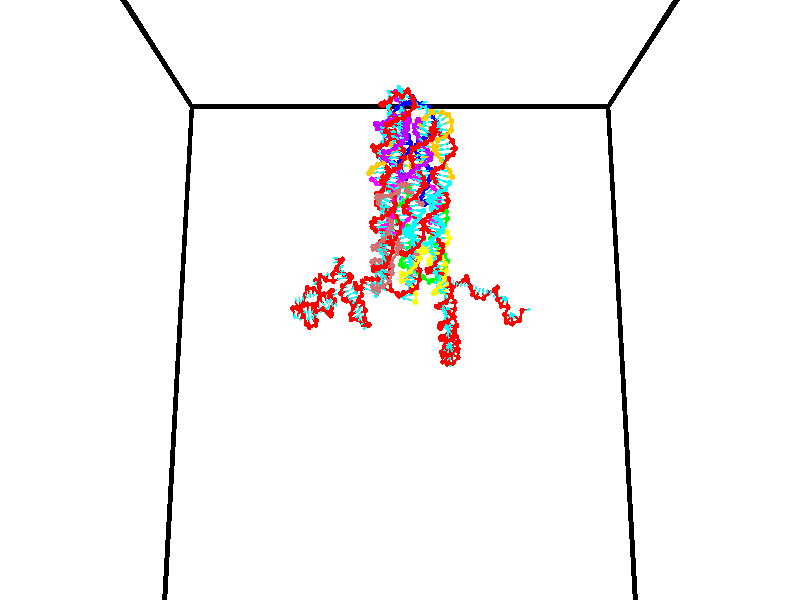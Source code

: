 // switches for output
#declare DRAW_BASES = 1; // possible values are 0, 1; only relevant for DNA ribbons
#declare DRAW_BASES_TYPE = 3; // possible values are 1, 2, 3; only relevant for DNA ribbons
#declare DRAW_FOG = 0; // set to 1 to enable fog

#include "colors.inc"

#include "transforms.inc"
background { rgb <1, 1, 1>}

#default {
   normal{
       ripples 0.25
       frequency 0.20
       turbulence 0.2
       lambda 5
   }
	finish {
		phong 0.1
		phong_size 40.
	}
}

// original window dimensions: 1024x640


// camera settings

camera {
	sky <0, 0.179814, -0.983701>
	up <0, 0.179814, -0.983701>
	right 1.6 * <1, 0, 0>
	location <35, 94.9851, 44.8844>
	look_at <35, 29.7336, 32.9568>
	direction <0, -65.2515, -11.9276>
	angle 67.0682
}


# declare cpy_camera_pos = <35, 94.9851, 44.8844>;
# if (DRAW_FOG = 1)
fog {
	fog_type 2
	up vnormalize(cpy_camera_pos)
	color rgbt<1,1,1,0.3>
	distance 1e-5
	fog_alt 3e-3
	fog_offset 56
}
# end


// LIGHTS

# declare lum = 6;
global_settings {
	ambient_light rgb lum * <0.05, 0.05, 0.05>
	max_trace_level 15
}# declare cpy_direct_light_amount = 0.25;
light_source
{	1000 * <-1, -1.16352, -0.803886>,
	rgb lum * cpy_direct_light_amount
	parallel
}

light_source
{	1000 * <1, 1.16352, 0.803886>,
	rgb lum * cpy_direct_light_amount
	parallel
}

// strand 0

// nucleotide -1

// particle -1
sphere {
	<24.146606, 34.766689, 34.587261> 0.250000
	pigment { color rgbt <1,0,0,0> }
	no_shadow
}
cylinder {
	<24.265326, 34.835804, 34.962933>,  <24.336557, 34.877274, 35.188335>, 0.100000
	pigment { color rgbt <1,0,0,0> }
	no_shadow
}
cylinder {
	<24.265326, 34.835804, 34.962933>,  <24.146606, 34.766689, 34.587261>, 0.100000
	pigment { color rgbt <1,0,0,0> }
	no_shadow
}

// particle -1
sphere {
	<24.265326, 34.835804, 34.962933> 0.100000
	pigment { color rgbt <1,0,0,0> }
	no_shadow
}
sphere {
	0, 1
	scale<0.080000,0.200000,0.300000>
	matrix <0.749075, -0.652117, -0.116748,
		0.592282, 0.738166, -0.322976,
		0.296798, 0.172785, 0.939179,
		24.354364, 34.887638, 35.244686>
	pigment { color rgbt <0,1,1,0> }
	no_shadow
}
cylinder {
	<24.889257, 35.042274, 34.704243>,  <24.146606, 34.766689, 34.587261>, 0.130000
	pigment { color rgbt <1,0,0,0> }
	no_shadow
}

// nucleotide -1

// particle -1
sphere {
	<24.889257, 35.042274, 34.704243> 0.250000
	pigment { color rgbt <1,0,0,0> }
	no_shadow
}
cylinder {
	<24.754944, 34.835316, 35.019089>,  <24.674355, 34.711140, 35.207996>, 0.100000
	pigment { color rgbt <1,0,0,0> }
	no_shadow
}
cylinder {
	<24.754944, 34.835316, 35.019089>,  <24.889257, 35.042274, 34.704243>, 0.100000
	pigment { color rgbt <1,0,0,0> }
	no_shadow
}

// particle -1
sphere {
	<24.754944, 34.835316, 35.019089> 0.100000
	pigment { color rgbt <1,0,0,0> }
	no_shadow
}
sphere {
	0, 1
	scale<0.080000,0.200000,0.300000>
	matrix <0.854181, -0.519471, 0.022934,
		0.397018, 0.680040, 0.616378,
		-0.335786, -0.517393, 0.787117,
		24.654207, 34.680099, 35.255222>
	pigment { color rgbt <0,1,1,0> }
	no_shadow
}
cylinder {
	<25.342623, 35.060448, 35.305038>,  <24.889257, 35.042274, 34.704243>, 0.130000
	pigment { color rgbt <1,0,0,0> }
	no_shadow
}

// nucleotide -1

// particle -1
sphere {
	<25.342623, 35.060448, 35.305038> 0.250000
	pigment { color rgbt <1,0,0,0> }
	no_shadow
}
cylinder {
	<25.118513, 34.733784, 35.360405>,  <24.984047, 34.537785, 35.393623>, 0.100000
	pigment { color rgbt <1,0,0,0> }
	no_shadow
}
cylinder {
	<25.118513, 34.733784, 35.360405>,  <25.342623, 35.060448, 35.305038>, 0.100000
	pigment { color rgbt <1,0,0,0> }
	no_shadow
}

// particle -1
sphere {
	<25.118513, 34.733784, 35.360405> 0.100000
	pigment { color rgbt <1,0,0,0> }
	no_shadow
}
sphere {
	0, 1
	scale<0.080000,0.200000,0.300000>
	matrix <0.820816, -0.569823, -0.039535,
		0.111158, 0.091462, 0.989585,
		-0.560272, -0.816662, 0.138414,
		24.950432, 34.488785, 35.401928>
	pigment { color rgbt <0,1,1,0> }
	no_shadow
}
cylinder {
	<25.544317, 34.651031, 35.935818>,  <25.342623, 35.060448, 35.305038>, 0.130000
	pigment { color rgbt <1,0,0,0> }
	no_shadow
}

// nucleotide -1

// particle -1
sphere {
	<25.544317, 34.651031, 35.935818> 0.250000
	pigment { color rgbt <1,0,0,0> }
	no_shadow
}
cylinder {
	<25.418608, 34.475719, 35.598976>,  <25.343182, 34.370533, 35.396870>, 0.100000
	pigment { color rgbt <1,0,0,0> }
	no_shadow
}
cylinder {
	<25.418608, 34.475719, 35.598976>,  <25.544317, 34.651031, 35.935818>, 0.100000
	pigment { color rgbt <1,0,0,0> }
	no_shadow
}

// particle -1
sphere {
	<25.418608, 34.475719, 35.598976> 0.100000
	pigment { color rgbt <1,0,0,0> }
	no_shadow
}
sphere {
	0, 1
	scale<0.080000,0.200000,0.300000>
	matrix <0.861424, -0.504456, -0.058933,
		-0.398976, -0.743930, 0.536084,
		-0.314273, -0.438283, -0.842105,
		25.324326, 34.344234, 35.346344>
	pigment { color rgbt <0,1,1,0> }
	no_shadow
}
cylinder {
	<25.734444, 33.956573, 36.063805>,  <25.544317, 34.651031, 35.935818>, 0.130000
	pigment { color rgbt <1,0,0,0> }
	no_shadow
}

// nucleotide -1

// particle -1
sphere {
	<25.734444, 33.956573, 36.063805> 0.250000
	pigment { color rgbt <1,0,0,0> }
	no_shadow
}
cylinder {
	<25.694302, 34.012321, 35.669746>,  <25.670218, 34.045773, 35.433311>, 0.100000
	pigment { color rgbt <1,0,0,0> }
	no_shadow
}
cylinder {
	<25.694302, 34.012321, 35.669746>,  <25.734444, 33.956573, 36.063805>, 0.100000
	pigment { color rgbt <1,0,0,0> }
	no_shadow
}

// particle -1
sphere {
	<25.694302, 34.012321, 35.669746> 0.100000
	pigment { color rgbt <1,0,0,0> }
	no_shadow
}
sphere {
	0, 1
	scale<0.080000,0.200000,0.300000>
	matrix <0.778717, -0.605300, -0.164960,
		-0.619298, -0.783700, -0.047789,
		-0.100353, 0.139373, -0.985142,
		25.664196, 34.054134, 35.374203>
	pigment { color rgbt <0,1,1,0> }
	no_shadow
}
cylinder {
	<26.357174, 33.659401, 35.844887>,  <25.734444, 33.956573, 36.063805>, 0.130000
	pigment { color rgbt <1,0,0,0> }
	no_shadow
}

// nucleotide -1

// particle -1
sphere {
	<26.357174, 33.659401, 35.844887> 0.250000
	pigment { color rgbt <1,0,0,0> }
	no_shadow
}
cylinder {
	<26.188900, 33.798843, 35.509865>,  <26.087936, 33.882507, 35.308853>, 0.100000
	pigment { color rgbt <1,0,0,0> }
	no_shadow
}
cylinder {
	<26.188900, 33.798843, 35.509865>,  <26.357174, 33.659401, 35.844887>, 0.100000
	pigment { color rgbt <1,0,0,0> }
	no_shadow
}

// particle -1
sphere {
	<26.188900, 33.798843, 35.509865> 0.100000
	pigment { color rgbt <1,0,0,0> }
	no_shadow
}
sphere {
	0, 1
	scale<0.080000,0.200000,0.300000>
	matrix <0.726611, -0.423314, -0.541149,
		-0.543197, -0.836229, -0.075220,
		-0.420683, 0.348606, -0.837556,
		26.062695, 33.903423, 35.258598>
	pigment { color rgbt <0,1,1,0> }
	no_shadow
}
cylinder {
	<26.308979, 33.043819, 35.374866>,  <26.357174, 33.659401, 35.844887>, 0.130000
	pigment { color rgbt <1,0,0,0> }
	no_shadow
}

// nucleotide -1

// particle -1
sphere {
	<26.308979, 33.043819, 35.374866> 0.250000
	pigment { color rgbt <1,0,0,0> }
	no_shadow
}
cylinder {
	<26.319166, 33.372761, 35.147503>,  <26.325279, 33.570126, 35.011086>, 0.100000
	pigment { color rgbt <1,0,0,0> }
	no_shadow
}
cylinder {
	<26.319166, 33.372761, 35.147503>,  <26.308979, 33.043819, 35.374866>, 0.100000
	pigment { color rgbt <1,0,0,0> }
	no_shadow
}

// particle -1
sphere {
	<26.319166, 33.372761, 35.147503> 0.100000
	pigment { color rgbt <1,0,0,0> }
	no_shadow
}
sphere {
	0, 1
	scale<0.080000,0.200000,0.300000>
	matrix <0.602255, -0.466451, -0.647853,
		-0.797898, -0.325828, -0.507144,
		0.025469, 0.822350, -0.568412,
		26.326807, 33.619465, 34.976978>
	pigment { color rgbt <0,1,1,0> }
	no_shadow
}
cylinder {
	<26.081108, 32.935982, 34.638172>,  <26.308979, 33.043819, 35.374866>, 0.130000
	pigment { color rgbt <1,0,0,0> }
	no_shadow
}

// nucleotide -1

// particle -1
sphere {
	<26.081108, 32.935982, 34.638172> 0.250000
	pigment { color rgbt <1,0,0,0> }
	no_shadow
}
cylinder {
	<26.311258, 33.263062, 34.631062>,  <26.449348, 33.459309, 34.626793>, 0.100000
	pigment { color rgbt <1,0,0,0> }
	no_shadow
}
cylinder {
	<26.311258, 33.263062, 34.631062>,  <26.081108, 32.935982, 34.638172>, 0.100000
	pigment { color rgbt <1,0,0,0> }
	no_shadow
}

// particle -1
sphere {
	<26.311258, 33.263062, 34.631062> 0.100000
	pigment { color rgbt <1,0,0,0> }
	no_shadow
}
sphere {
	0, 1
	scale<0.080000,0.200000,0.300000>
	matrix <0.654735, -0.473519, -0.589154,
		-0.490167, 0.327345, -0.807825,
		0.575377, 0.817695, -0.017779,
		26.483871, 33.508369, 34.625729>
	pigment { color rgbt <0,1,1,0> }
	no_shadow
}
cylinder {
	<26.310745, 33.028194, 33.967133>,  <26.081108, 32.935982, 34.638172>, 0.130000
	pigment { color rgbt <1,0,0,0> }
	no_shadow
}

// nucleotide -1

// particle -1
sphere {
	<26.310745, 33.028194, 33.967133> 0.250000
	pigment { color rgbt <1,0,0,0> }
	no_shadow
}
cylinder {
	<26.566797, 33.255898, 34.173500>,  <26.720428, 33.392521, 34.297321>, 0.100000
	pigment { color rgbt <1,0,0,0> }
	no_shadow
}
cylinder {
	<26.566797, 33.255898, 34.173500>,  <26.310745, 33.028194, 33.967133>, 0.100000
	pigment { color rgbt <1,0,0,0> }
	no_shadow
}

// particle -1
sphere {
	<26.566797, 33.255898, 34.173500> 0.100000
	pigment { color rgbt <1,0,0,0> }
	no_shadow
}
sphere {
	0, 1
	scale<0.080000,0.200000,0.300000>
	matrix <0.723815, -0.221762, -0.653386,
		-0.257535, 0.791685, -0.553995,
		0.640131, 0.569260, 0.515922,
		26.758837, 33.426674, 34.328278>
	pigment { color rgbt <0,1,1,0> }
	no_shadow
}
cylinder {
	<26.624716, 33.493248, 33.471531>,  <26.310745, 33.028194, 33.967133>, 0.130000
	pigment { color rgbt <1,0,0,0> }
	no_shadow
}

// nucleotide -1

// particle -1
sphere {
	<26.624716, 33.493248, 33.471531> 0.250000
	pigment { color rgbt <1,0,0,0> }
	no_shadow
}
cylinder {
	<26.888144, 33.486984, 33.772472>,  <27.046200, 33.483227, 33.953037>, 0.100000
	pigment { color rgbt <1,0,0,0> }
	no_shadow
}
cylinder {
	<26.888144, 33.486984, 33.772472>,  <26.624716, 33.493248, 33.471531>, 0.100000
	pigment { color rgbt <1,0,0,0> }
	no_shadow
}

// particle -1
sphere {
	<26.888144, 33.486984, 33.772472> 0.100000
	pigment { color rgbt <1,0,0,0> }
	no_shadow
}
sphere {
	0, 1
	scale<0.080000,0.200000,0.300000>
	matrix <0.752520, 0.012049, -0.658459,
		0.001243, 0.999805, 0.019715,
		0.658568, -0.015655, 0.752358,
		27.085714, 33.482288, 33.998180>
	pigment { color rgbt <0,1,1,0> }
	no_shadow
}
cylinder {
	<27.152744, 33.828465, 33.172539>,  <26.624716, 33.493248, 33.471531>, 0.130000
	pigment { color rgbt <1,0,0,0> }
	no_shadow
}

// nucleotide -1

// particle -1
sphere {
	<27.152744, 33.828465, 33.172539> 0.250000
	pigment { color rgbt <1,0,0,0> }
	no_shadow
}
cylinder {
	<27.289864, 33.619434, 33.484798>,  <27.372135, 33.494019, 33.672153>, 0.100000
	pigment { color rgbt <1,0,0,0> }
	no_shadow
}
cylinder {
	<27.289864, 33.619434, 33.484798>,  <27.152744, 33.828465, 33.172539>, 0.100000
	pigment { color rgbt <1,0,0,0> }
	no_shadow
}

// particle -1
sphere {
	<27.289864, 33.619434, 33.484798> 0.100000
	pigment { color rgbt <1,0,0,0> }
	no_shadow
}
sphere {
	0, 1
	scale<0.080000,0.200000,0.300000>
	matrix <0.842444, -0.196688, -0.501599,
		0.415666, 0.829597, 0.372815,
		0.342797, -0.522573, 0.780646,
		27.392702, 33.462662, 33.718990>
	pigment { color rgbt <0,1,1,0> }
	no_shadow
}
cylinder {
	<27.774994, 33.560226, 32.951859>,  <27.152744, 33.828465, 33.172539>, 0.130000
	pigment { color rgbt <1,0,0,0> }
	no_shadow
}

// nucleotide -1

// particle -1
sphere {
	<27.774994, 33.560226, 32.951859> 0.250000
	pigment { color rgbt <1,0,0,0> }
	no_shadow
}
cylinder {
	<27.747240, 33.382774, 33.309269>,  <27.730587, 33.276302, 33.523716>, 0.100000
	pigment { color rgbt <1,0,0,0> }
	no_shadow
}
cylinder {
	<27.747240, 33.382774, 33.309269>,  <27.774994, 33.560226, 32.951859>, 0.100000
	pigment { color rgbt <1,0,0,0> }
	no_shadow
}

// particle -1
sphere {
	<27.747240, 33.382774, 33.309269> 0.100000
	pigment { color rgbt <1,0,0,0> }
	no_shadow
}
sphere {
	0, 1
	scale<0.080000,0.200000,0.300000>
	matrix <0.578413, -0.747648, -0.326285,
		0.812788, 0.494186, 0.308474,
		-0.069385, -0.443625, 0.893522,
		27.726425, 33.249687, 33.577324>
	pigment { color rgbt <0,1,1,0> }
	no_shadow
}
cylinder {
	<27.853437, 32.790718, 32.684071>,  <27.774994, 33.560226, 32.951859>, 0.130000
	pigment { color rgbt <1,0,0,0> }
	no_shadow
}

// nucleotide -1

// particle -1
sphere {
	<27.853437, 32.790718, 32.684071> 0.250000
	pigment { color rgbt <1,0,0,0> }
	no_shadow
}
cylinder {
	<28.016609, 32.433865, 32.606415>,  <28.114511, 32.219753, 32.559822>, 0.100000
	pigment { color rgbt <1,0,0,0> }
	no_shadow
}
cylinder {
	<28.016609, 32.433865, 32.606415>,  <27.853437, 32.790718, 32.684071>, 0.100000
	pigment { color rgbt <1,0,0,0> }
	no_shadow
}

// particle -1
sphere {
	<28.016609, 32.433865, 32.606415> 0.100000
	pigment { color rgbt <1,0,0,0> }
	no_shadow
}
sphere {
	0, 1
	scale<0.080000,0.200000,0.300000>
	matrix <0.232342, -0.104203, 0.967036,
		-0.882957, -0.439587, 0.164773,
		0.407927, -0.892135, -0.194141,
		28.138987, 32.166225, 32.548172>
	pigment { color rgbt <0,1,1,0> }
	no_shadow
}
cylinder {
	<27.514885, 32.455475, 33.182583>,  <27.853437, 32.790718, 32.684071>, 0.130000
	pigment { color rgbt <1,0,0,0> }
	no_shadow
}

// nucleotide -1

// particle -1
sphere {
	<27.514885, 32.455475, 33.182583> 0.250000
	pigment { color rgbt <1,0,0,0> }
	no_shadow
}
cylinder {
	<27.857344, 32.317360, 33.028812>,  <28.062819, 32.234489, 32.936550>, 0.100000
	pigment { color rgbt <1,0,0,0> }
	no_shadow
}
cylinder {
	<27.857344, 32.317360, 33.028812>,  <27.514885, 32.455475, 33.182583>, 0.100000
	pigment { color rgbt <1,0,0,0> }
	no_shadow
}

// particle -1
sphere {
	<27.857344, 32.317360, 33.028812> 0.100000
	pigment { color rgbt <1,0,0,0> }
	no_shadow
}
sphere {
	0, 1
	scale<0.080000,0.200000,0.300000>
	matrix <0.291593, -0.291359, 0.911089,
		-0.426595, -0.892125, -0.148763,
		0.856148, -0.345287, -0.384430,
		28.114189, 32.213776, 32.913483>
	pigment { color rgbt <0,1,1,0> }
	no_shadow
}
cylinder {
	<28.151360, 32.576889, 33.469109>,  <27.514885, 32.455475, 33.182583>, 0.130000
	pigment { color rgbt <1,0,0,0> }
	no_shadow
}

// nucleotide -1

// particle -1
sphere {
	<28.151360, 32.576889, 33.469109> 0.250000
	pigment { color rgbt <1,0,0,0> }
	no_shadow
}
cylinder {
	<28.265568, 32.842712, 33.745323>,  <28.334093, 33.002205, 33.911053>, 0.100000
	pigment { color rgbt <1,0,0,0> }
	no_shadow
}
cylinder {
	<28.265568, 32.842712, 33.745323>,  <28.151360, 32.576889, 33.469109>, 0.100000
	pigment { color rgbt <1,0,0,0> }
	no_shadow
}

// particle -1
sphere {
	<28.265568, 32.842712, 33.745323> 0.100000
	pigment { color rgbt <1,0,0,0> }
	no_shadow
}
sphere {
	0, 1
	scale<0.080000,0.200000,0.300000>
	matrix <-0.957444, 0.166086, 0.236045,
		0.042177, -0.728547, 0.683696,
		0.285522, 0.664556, 0.690538,
		28.351225, 33.042080, 33.952484>
	pigment { color rgbt <0,1,1,0> }
	no_shadow
}
cylinder {
	<27.839428, 32.498173, 34.145420>,  <28.151360, 32.576889, 33.469109>, 0.130000
	pigment { color rgbt <1,0,0,0> }
	no_shadow
}

// nucleotide -1

// particle -1
sphere {
	<27.839428, 32.498173, 34.145420> 0.250000
	pigment { color rgbt <1,0,0,0> }
	no_shadow
}
cylinder {
	<27.922161, 32.884132, 34.080685>,  <27.971800, 33.115707, 34.041843>, 0.100000
	pigment { color rgbt <1,0,0,0> }
	no_shadow
}
cylinder {
	<27.922161, 32.884132, 34.080685>,  <27.839428, 32.498173, 34.145420>, 0.100000
	pigment { color rgbt <1,0,0,0> }
	no_shadow
}

// particle -1
sphere {
	<27.922161, 32.884132, 34.080685> 0.100000
	pigment { color rgbt <1,0,0,0> }
	no_shadow
}
sphere {
	0, 1
	scale<0.080000,0.200000,0.300000>
	matrix <-0.862753, 0.257882, 0.434917,
		0.461386, 0.049671, 0.885808,
		0.206832, 0.964899, -0.161837,
		27.984211, 33.173603, 34.032135>
	pigment { color rgbt <0,1,1,0> }
	no_shadow
}
cylinder {
	<27.883869, 32.876316, 34.773224>,  <27.839428, 32.498173, 34.145420>, 0.130000
	pigment { color rgbt <1,0,0,0> }
	no_shadow
}

// nucleotide -1

// particle -1
sphere {
	<27.883869, 32.876316, 34.773224> 0.250000
	pigment { color rgbt <1,0,0,0> }
	no_shadow
}
cylinder {
	<27.740965, 33.070732, 34.454193>,  <27.655222, 33.187382, 34.262775>, 0.100000
	pigment { color rgbt <1,0,0,0> }
	no_shadow
}
cylinder {
	<27.740965, 33.070732, 34.454193>,  <27.883869, 32.876316, 34.773224>, 0.100000
	pigment { color rgbt <1,0,0,0> }
	no_shadow
}

// particle -1
sphere {
	<27.740965, 33.070732, 34.454193> 0.100000
	pigment { color rgbt <1,0,0,0> }
	no_shadow
}
sphere {
	0, 1
	scale<0.080000,0.200000,0.300000>
	matrix <-0.869614, 0.138476, 0.473915,
		0.340785, 0.862898, 0.373192,
		-0.357262, 0.486037, -0.797579,
		27.633785, 33.216541, 34.214920>
	pigment { color rgbt <0,1,1,0> }
	no_shadow
}
cylinder {
	<27.849686, 33.548622, 35.025208>,  <27.883869, 32.876316, 34.773224>, 0.130000
	pigment { color rgbt <1,0,0,0> }
	no_shadow
}

// nucleotide -1

// particle -1
sphere {
	<27.849686, 33.548622, 35.025208> 0.250000
	pigment { color rgbt <1,0,0,0> }
	no_shadow
}
cylinder {
	<27.611427, 33.484783, 34.710316>,  <27.468473, 33.446480, 34.521381>, 0.100000
	pigment { color rgbt <1,0,0,0> }
	no_shadow
}
cylinder {
	<27.611427, 33.484783, 34.710316>,  <27.849686, 33.548622, 35.025208>, 0.100000
	pigment { color rgbt <1,0,0,0> }
	no_shadow
}

// particle -1
sphere {
	<27.611427, 33.484783, 34.710316> 0.100000
	pigment { color rgbt <1,0,0,0> }
	no_shadow
}
sphere {
	0, 1
	scale<0.080000,0.200000,0.300000>
	matrix <-0.746204, 0.472690, 0.468768,
		0.297302, 0.866655, -0.400650,
		-0.595644, -0.159601, -0.787233,
		27.432734, 33.436901, 34.474144>
	pigment { color rgbt <0,1,1,0> }
	no_shadow
}
cylinder {
	<27.634123, 34.190552, 34.877392>,  <27.849686, 33.548622, 35.025208>, 0.130000
	pigment { color rgbt <1,0,0,0> }
	no_shadow
}

// nucleotide -1

// particle -1
sphere {
	<27.634123, 34.190552, 34.877392> 0.250000
	pigment { color rgbt <1,0,0,0> }
	no_shadow
}
cylinder {
	<27.356726, 33.952854, 34.714451>,  <27.190287, 33.810234, 34.616684>, 0.100000
	pigment { color rgbt <1,0,0,0> }
	no_shadow
}
cylinder {
	<27.356726, 33.952854, 34.714451>,  <27.634123, 34.190552, 34.877392>, 0.100000
	pigment { color rgbt <1,0,0,0> }
	no_shadow
}

// particle -1
sphere {
	<27.356726, 33.952854, 34.714451> 0.100000
	pigment { color rgbt <1,0,0,0> }
	no_shadow
}
sphere {
	0, 1
	scale<0.080000,0.200000,0.300000>
	matrix <-0.719026, 0.606543, 0.339274,
		0.045466, 0.528184, -0.847912,
		-0.693494, -0.594245, -0.407355,
		27.148678, 33.774582, 34.592243>
	pigment { color rgbt <0,1,1,0> }
	no_shadow
}
cylinder {
	<27.196640, 34.658695, 34.636940>,  <27.634123, 34.190552, 34.877392>, 0.130000
	pigment { color rgbt <1,0,0,0> }
	no_shadow
}

// nucleotide -1

// particle -1
sphere {
	<27.196640, 34.658695, 34.636940> 0.250000
	pigment { color rgbt <1,0,0,0> }
	no_shadow
}
cylinder {
	<26.995756, 34.313087, 34.651119>,  <26.875225, 34.105724, 34.659626>, 0.100000
	pigment { color rgbt <1,0,0,0> }
	no_shadow
}
cylinder {
	<26.995756, 34.313087, 34.651119>,  <27.196640, 34.658695, 34.636940>, 0.100000
	pigment { color rgbt <1,0,0,0> }
	no_shadow
}

// particle -1
sphere {
	<26.995756, 34.313087, 34.651119> 0.100000
	pigment { color rgbt <1,0,0,0> }
	no_shadow
}
sphere {
	0, 1
	scale<0.080000,0.200000,0.300000>
	matrix <-0.783537, 0.472012, 0.404071,
		-0.365859, 0.175151, -0.914040,
		-0.502212, -0.864018, 0.035452,
		26.845093, 34.053883, 34.661755>
	pigment { color rgbt <0,1,1,0> }
	no_shadow
}
cylinder {
	<26.536194, 34.851269, 34.840534>,  <27.196640, 34.658695, 34.636940>, 0.130000
	pigment { color rgbt <1,0,0,0> }
	no_shadow
}

// nucleotide -1

// particle -1
sphere {
	<26.536194, 34.851269, 34.840534> 0.250000
	pigment { color rgbt <1,0,0,0> }
	no_shadow
}
cylinder {
	<26.498947, 34.454941, 34.801331>,  <26.476599, 34.217144, 34.777809>, 0.100000
	pigment { color rgbt <1,0,0,0> }
	no_shadow
}
cylinder {
	<26.498947, 34.454941, 34.801331>,  <26.536194, 34.851269, 34.840534>, 0.100000
	pigment { color rgbt <1,0,0,0> }
	no_shadow
}

// particle -1
sphere {
	<26.498947, 34.454941, 34.801331> 0.100000
	pigment { color rgbt <1,0,0,0> }
	no_shadow
}
sphere {
	0, 1
	scale<0.080000,0.200000,0.300000>
	matrix <-0.934969, 0.053176, 0.350720,
		-0.342289, 0.124295, -0.931337,
		-0.093118, -0.990819, -0.098011,
		26.471012, 34.157696, 34.771927>
	pigment { color rgbt <0,1,1,0> }
	no_shadow
}
cylinder {
	<26.133379, 34.533737, 34.231758>,  <26.536194, 34.851269, 34.840534>, 0.130000
	pigment { color rgbt <1,0,0,0> }
	no_shadow
}

// nucleotide -1

// particle -1
sphere {
	<26.133379, 34.533737, 34.231758> 0.250000
	pigment { color rgbt <1,0,0,0> }
	no_shadow
}
cylinder {
	<26.041491, 34.268818, 34.517021>,  <25.986357, 34.109867, 34.688179>, 0.100000
	pigment { color rgbt <1,0,0,0> }
	no_shadow
}
cylinder {
	<26.041491, 34.268818, 34.517021>,  <26.133379, 34.533737, 34.231758>, 0.100000
	pigment { color rgbt <1,0,0,0> }
	no_shadow
}

// particle -1
sphere {
	<26.041491, 34.268818, 34.517021> 0.100000
	pigment { color rgbt <1,0,0,0> }
	no_shadow
}
sphere {
	0, 1
	scale<0.080000,0.200000,0.300000>
	matrix <-0.910546, 0.405025, 0.082832,
		-0.343706, -0.630334, -0.696092,
		-0.229723, -0.662294, 0.713158,
		25.972574, 34.070129, 34.730968>
	pigment { color rgbt <0,1,1,0> }
	no_shadow
}
cylinder {
	<25.520115, 34.093220, 34.133541>,  <26.133379, 34.533737, 34.231758>, 0.130000
	pigment { color rgbt <1,0,0,0> }
	no_shadow
}

// nucleotide -1

// particle -1
sphere {
	<25.520115, 34.093220, 34.133541> 0.250000
	pigment { color rgbt <1,0,0,0> }
	no_shadow
}
cylinder {
	<25.574160, 34.116844, 34.529167>,  <25.606586, 34.131020, 34.766544>, 0.100000
	pigment { color rgbt <1,0,0,0> }
	no_shadow
}
cylinder {
	<25.574160, 34.116844, 34.529167>,  <25.520115, 34.093220, 34.133541>, 0.100000
	pigment { color rgbt <1,0,0,0> }
	no_shadow
}

// particle -1
sphere {
	<25.574160, 34.116844, 34.529167> 0.100000
	pigment { color rgbt <1,0,0,0> }
	no_shadow
}
sphere {
	0, 1
	scale<0.080000,0.200000,0.300000>
	matrix <-0.917495, 0.384345, 0.102383,
		-0.374097, -0.921298, 0.106120,
		0.135112, 0.059064, 0.989068,
		25.614693, 34.134563, 34.825890>
	pigment { color rgbt <0,1,1,0> }
	no_shadow
}
cylinder {
	<24.787155, 33.994213, 34.446125>,  <25.520115, 34.093220, 34.133541>, 0.130000
	pigment { color rgbt <1,0,0,0> }
	no_shadow
}

// nucleotide -1

// particle -1
sphere {
	<24.787155, 33.994213, 34.446125> 0.250000
	pigment { color rgbt <1,0,0,0> }
	no_shadow
}
cylinder {
	<25.059753, 34.166409, 34.682850>,  <25.223312, 34.269726, 34.824886>, 0.100000
	pigment { color rgbt <1,0,0,0> }
	no_shadow
}
cylinder {
	<25.059753, 34.166409, 34.682850>,  <24.787155, 33.994213, 34.446125>, 0.100000
	pigment { color rgbt <1,0,0,0> }
	no_shadow
}

// particle -1
sphere {
	<25.059753, 34.166409, 34.682850> 0.100000
	pigment { color rgbt <1,0,0,0> }
	no_shadow
}
sphere {
	0, 1
	scale<0.080000,0.200000,0.300000>
	matrix <-0.699292, 0.621487, 0.353192,
		-0.215762, -0.654551, 0.724576,
		0.681497, 0.430484, 0.591815,
		25.264202, 34.295555, 34.860394>
	pigment { color rgbt <0,1,1,0> }
	no_shadow
}
cylinder {
	<24.323498, 33.322006, 34.287189>,  <24.787155, 33.994213, 34.446125>, 0.130000
	pigment { color rgbt <1,0,0,0> }
	no_shadow
}

// nucleotide -1

// particle -1
sphere {
	<24.323498, 33.322006, 34.287189> 0.250000
	pigment { color rgbt <1,0,0,0> }
	no_shadow
}
cylinder {
	<24.233593, 33.184498, 33.922485>,  <24.179651, 33.101994, 33.703663>, 0.100000
	pigment { color rgbt <1,0,0,0> }
	no_shadow
}
cylinder {
	<24.233593, 33.184498, 33.922485>,  <24.323498, 33.322006, 34.287189>, 0.100000
	pigment { color rgbt <1,0,0,0> }
	no_shadow
}

// particle -1
sphere {
	<24.233593, 33.184498, 33.922485> 0.100000
	pigment { color rgbt <1,0,0,0> }
	no_shadow
}
sphere {
	0, 1
	scale<0.080000,0.200000,0.300000>
	matrix <0.926178, -0.366123, -0.090270,
		-0.302782, -0.864739, 0.400687,
		-0.224760, -0.343775, -0.911757,
		24.166164, 33.081364, 33.648956>
	pigment { color rgbt <0,1,1,0> }
	no_shadow
}
cylinder {
	<24.625246, 32.592979, 34.207985>,  <24.323498, 33.322006, 34.287189>, 0.130000
	pigment { color rgbt <1,0,0,0> }
	no_shadow
}

// nucleotide -1

// particle -1
sphere {
	<24.625246, 32.592979, 34.207985> 0.250000
	pigment { color rgbt <1,0,0,0> }
	no_shadow
}
cylinder {
	<24.556221, 32.750050, 33.846649>,  <24.514807, 32.844292, 33.629848>, 0.100000
	pigment { color rgbt <1,0,0,0> }
	no_shadow
}
cylinder {
	<24.556221, 32.750050, 33.846649>,  <24.625246, 32.592979, 34.207985>, 0.100000
	pigment { color rgbt <1,0,0,0> }
	no_shadow
}

// particle -1
sphere {
	<24.556221, 32.750050, 33.846649> 0.100000
	pigment { color rgbt <1,0,0,0> }
	no_shadow
}
sphere {
	0, 1
	scale<0.080000,0.200000,0.300000>
	matrix <0.876118, -0.357937, -0.322951,
		-0.450155, -0.847164, -0.282263,
		-0.172560, 0.392674, -0.903344,
		24.504454, 32.867851, 33.575645>
	pigment { color rgbt <0,1,1,0> }
	no_shadow
}
cylinder {
	<24.772537, 32.003834, 33.729977>,  <24.625246, 32.592979, 34.207985>, 0.130000
	pigment { color rgbt <1,0,0,0> }
	no_shadow
}

// nucleotide -1

// particle -1
sphere {
	<24.772537, 32.003834, 33.729977> 0.250000
	pigment { color rgbt <1,0,0,0> }
	no_shadow
}
cylinder {
	<24.802408, 32.349892, 33.531605>,  <24.820330, 32.557526, 33.412582>, 0.100000
	pigment { color rgbt <1,0,0,0> }
	no_shadow
}
cylinder {
	<24.802408, 32.349892, 33.531605>,  <24.772537, 32.003834, 33.729977>, 0.100000
	pigment { color rgbt <1,0,0,0> }
	no_shadow
}

// particle -1
sphere {
	<24.802408, 32.349892, 33.531605> 0.100000
	pigment { color rgbt <1,0,0,0> }
	no_shadow
}
sphere {
	0, 1
	scale<0.080000,0.200000,0.300000>
	matrix <0.755729, -0.373565, -0.537888,
		-0.650613, -0.334619, -0.681713,
		0.074677, 0.865147, -0.495927,
		24.824812, 32.609436, 33.382828>
	pigment { color rgbt <0,1,1,0> }
	no_shadow
}
cylinder {
	<24.895926, 31.975176, 32.936249>,  <24.772537, 32.003834, 33.729977>, 0.130000
	pigment { color rgbt <1,0,0,0> }
	no_shadow
}

// nucleotide -1

// particle -1
sphere {
	<24.895926, 31.975176, 32.936249> 0.250000
	pigment { color rgbt <1,0,0,0> }
	no_shadow
}
cylinder {
	<25.048227, 32.321960, 33.064877>,  <25.139608, 32.530029, 33.142052>, 0.100000
	pigment { color rgbt <1,0,0,0> }
	no_shadow
}
cylinder {
	<25.048227, 32.321960, 33.064877>,  <24.895926, 31.975176, 32.936249>, 0.100000
	pigment { color rgbt <1,0,0,0> }
	no_shadow
}

// particle -1
sphere {
	<25.048227, 32.321960, 33.064877> 0.100000
	pigment { color rgbt <1,0,0,0> }
	no_shadow
}
sphere {
	0, 1
	scale<0.080000,0.200000,0.300000>
	matrix <0.870614, -0.218947, -0.440561,
		-0.311543, 0.447706, -0.838153,
		0.380753, 0.866961, 0.321567,
		25.162453, 32.582050, 33.161346>
	pigment { color rgbt <0,1,1,0> }
	no_shadow
}
cylinder {
	<25.194317, 32.471672, 32.362705>,  <24.895926, 31.975176, 32.936249>, 0.130000
	pigment { color rgbt <1,0,0,0> }
	no_shadow
}

// nucleotide -1

// particle -1
sphere {
	<25.194317, 32.471672, 32.362705> 0.250000
	pigment { color rgbt <1,0,0,0> }
	no_shadow
}
cylinder {
	<25.358892, 32.403194, 32.720791>,  <25.457638, 32.362110, 32.935642>, 0.100000
	pigment { color rgbt <1,0,0,0> }
	no_shadow
}
cylinder {
	<25.358892, 32.403194, 32.720791>,  <25.194317, 32.471672, 32.362705>, 0.100000
	pigment { color rgbt <1,0,0,0> }
	no_shadow
}

// particle -1
sphere {
	<25.358892, 32.403194, 32.720791> 0.100000
	pigment { color rgbt <1,0,0,0> }
	no_shadow
}
sphere {
	0, 1
	scale<0.080000,0.200000,0.300000>
	matrix <0.727910, -0.529381, -0.435779,
		0.548512, 0.830933, -0.093195,
		0.411439, -0.171192, 0.895216,
		25.482325, 32.351837, 32.989357>
	pigment { color rgbt <0,1,1,0> }
	no_shadow
}
cylinder {
	<25.914976, 32.834732, 32.496597>,  <25.194317, 32.471672, 32.362705>, 0.130000
	pigment { color rgbt <1,0,0,0> }
	no_shadow
}

// nucleotide -1

// particle -1
sphere {
	<25.914976, 32.834732, 32.496597> 0.250000
	pigment { color rgbt <1,0,0,0> }
	no_shadow
}
cylinder {
	<25.874386, 32.515858, 32.734653>,  <25.850031, 32.324532, 32.877487>, 0.100000
	pigment { color rgbt <1,0,0,0> }
	no_shadow
}
cylinder {
	<25.874386, 32.515858, 32.734653>,  <25.914976, 32.834732, 32.496597>, 0.100000
	pigment { color rgbt <1,0,0,0> }
	no_shadow
}

// particle -1
sphere {
	<25.874386, 32.515858, 32.734653> 0.100000
	pigment { color rgbt <1,0,0,0> }
	no_shadow
}
sphere {
	0, 1
	scale<0.080000,0.200000,0.300000>
	matrix <0.789211, -0.428725, -0.439706,
		0.605681, 0.425074, 0.672653,
		-0.101475, -0.797187, 0.595144,
		25.843943, 32.276703, 32.913197>
	pigment { color rgbt <0,1,1,0> }
	no_shadow
}
cylinder {
	<26.584108, 32.692657, 32.987160>,  <25.914976, 32.834732, 32.496597>, 0.130000
	pigment { color rgbt <1,0,0,0> }
	no_shadow
}

// nucleotide -1

// particle -1
sphere {
	<26.584108, 32.692657, 32.987160> 0.250000
	pigment { color rgbt <1,0,0,0> }
	no_shadow
}
cylinder {
	<26.352509, 32.391808, 32.861263>,  <26.213549, 32.211296, 32.785725>, 0.100000
	pigment { color rgbt <1,0,0,0> }
	no_shadow
}
cylinder {
	<26.352509, 32.391808, 32.861263>,  <26.584108, 32.692657, 32.987160>, 0.100000
	pigment { color rgbt <1,0,0,0> }
	no_shadow
}

// particle -1
sphere {
	<26.352509, 32.391808, 32.861263> 0.100000
	pigment { color rgbt <1,0,0,0> }
	no_shadow
}
sphere {
	0, 1
	scale<0.080000,0.200000,0.300000>
	matrix <0.808108, -0.478134, -0.344019,
		0.108259, -0.453531, 0.884641,
		-0.579000, -0.752129, -0.314740,
		26.178808, 32.166168, 32.766842>
	pigment { color rgbt <0,1,1,0> }
	no_shadow
}
cylinder {
	<26.492983, 32.350197, 32.311535>,  <26.584108, 32.692657, 32.987160>, 0.130000
	pigment { color rgbt <1,0,0,0> }
	no_shadow
}

// nucleotide -1

// particle -1
sphere {
	<26.492983, 32.350197, 32.311535> 0.250000
	pigment { color rgbt <1,0,0,0> }
	no_shadow
}
cylinder {
	<26.548998, 32.129543, 31.982635>,  <26.582607, 31.997152, 31.785295>, 0.100000
	pigment { color rgbt <1,0,0,0> }
	no_shadow
}
cylinder {
	<26.548998, 32.129543, 31.982635>,  <26.492983, 32.350197, 32.311535>, 0.100000
	pigment { color rgbt <1,0,0,0> }
	no_shadow
}

// particle -1
sphere {
	<26.548998, 32.129543, 31.982635> 0.100000
	pigment { color rgbt <1,0,0,0> }
	no_shadow
}
sphere {
	0, 1
	scale<0.080000,0.200000,0.300000>
	matrix <-0.932443, -0.352821, 0.077898,
		-0.333078, 0.755792, -0.563770,
		0.140035, -0.551630, -0.822250,
		26.591009, 31.964054, 31.735960>
	pigment { color rgbt <0,1,1,0> }
	no_shadow
}
cylinder {
	<26.045547, 32.482838, 31.695887>,  <26.492983, 32.350197, 32.311535>, 0.130000
	pigment { color rgbt <1,0,0,0> }
	no_shadow
}

// nucleotide -1

// particle -1
sphere {
	<26.045547, 32.482838, 31.695887> 0.250000
	pigment { color rgbt <1,0,0,0> }
	no_shadow
}
cylinder {
	<26.165871, 32.102245, 31.721830>,  <26.238064, 31.873892, 31.737396>, 0.100000
	pigment { color rgbt <1,0,0,0> }
	no_shadow
}
cylinder {
	<26.165871, 32.102245, 31.721830>,  <26.045547, 32.482838, 31.695887>, 0.100000
	pigment { color rgbt <1,0,0,0> }
	no_shadow
}

// particle -1
sphere {
	<26.165871, 32.102245, 31.721830> 0.100000
	pigment { color rgbt <1,0,0,0> }
	no_shadow
}
sphere {
	0, 1
	scale<0.080000,0.200000,0.300000>
	matrix <-0.951879, -0.303726, -0.040943,
		0.058656, -0.049422, -0.997054,
		0.300808, -0.951477, 0.064859,
		26.256113, 31.816803, 31.741287>
	pigment { color rgbt <0,1,1,0> }
	no_shadow
}
cylinder {
	<26.519344, 33.058418, 31.868240>,  <26.045547, 32.482838, 31.695887>, 0.130000
	pigment { color rgbt <1,0,0,0> }
	no_shadow
}

// nucleotide -1

// particle -1
sphere {
	<26.519344, 33.058418, 31.868240> 0.250000
	pigment { color rgbt <1,0,0,0> }
	no_shadow
}
cylinder {
	<26.340528, 33.364979, 32.052753>,  <26.233240, 33.548916, 32.163460>, 0.100000
	pigment { color rgbt <1,0,0,0> }
	no_shadow
}
cylinder {
	<26.340528, 33.364979, 32.052753>,  <26.519344, 33.058418, 31.868240>, 0.100000
	pigment { color rgbt <1,0,0,0> }
	no_shadow
}

// particle -1
sphere {
	<26.340528, 33.364979, 32.052753> 0.100000
	pigment { color rgbt <1,0,0,0> }
	no_shadow
}
sphere {
	0, 1
	scale<0.080000,0.200000,0.300000>
	matrix <0.832150, 0.167135, 0.528765,
		0.328151, 0.620234, -0.712479,
		-0.447039, 0.766404, 0.461282,
		26.206417, 33.594898, 32.191139>
	pigment { color rgbt <0,1,1,0> }
	no_shadow
}
cylinder {
	<26.692186, 33.709850, 31.519552>,  <26.519344, 33.058418, 31.868240>, 0.130000
	pigment { color rgbt <1,0,0,0> }
	no_shadow
}

// nucleotide -1

// particle -1
sphere {
	<26.692186, 33.709850, 31.519552> 0.250000
	pigment { color rgbt <1,0,0,0> }
	no_shadow
}
cylinder {
	<26.942978, 33.399338, 31.545744>,  <27.093452, 33.213032, 31.561459>, 0.100000
	pigment { color rgbt <1,0,0,0> }
	no_shadow
}
cylinder {
	<26.942978, 33.399338, 31.545744>,  <26.692186, 33.709850, 31.519552>, 0.100000
	pigment { color rgbt <1,0,0,0> }
	no_shadow
}

// particle -1
sphere {
	<26.942978, 33.399338, 31.545744> 0.100000
	pigment { color rgbt <1,0,0,0> }
	no_shadow
}
sphere {
	0, 1
	scale<0.080000,0.200000,0.300000>
	matrix <0.747746, 0.576086, -0.330152,
		0.218569, 0.255960, 0.941654,
		0.626979, -0.776279, 0.065479,
		27.131071, 33.166454, 31.565388>
	pigment { color rgbt <0,1,1,0> }
	no_shadow
}
cylinder {
	<27.306898, 33.874313, 31.944519>,  <26.692186, 33.709850, 31.519552>, 0.130000
	pigment { color rgbt <1,0,0,0> }
	no_shadow
}

// nucleotide -1

// particle -1
sphere {
	<27.306898, 33.874313, 31.944519> 0.250000
	pigment { color rgbt <1,0,0,0> }
	no_shadow
}
cylinder {
	<27.385447, 33.618599, 31.647131>,  <27.432575, 33.465168, 31.468699>, 0.100000
	pigment { color rgbt <1,0,0,0> }
	no_shadow
}
cylinder {
	<27.385447, 33.618599, 31.647131>,  <27.306898, 33.874313, 31.944519>, 0.100000
	pigment { color rgbt <1,0,0,0> }
	no_shadow
}

// particle -1
sphere {
	<27.385447, 33.618599, 31.647131> 0.100000
	pigment { color rgbt <1,0,0,0> }
	no_shadow
}
sphere {
	0, 1
	scale<0.080000,0.200000,0.300000>
	matrix <0.898259, 0.421307, -0.125019,
		0.393152, -0.643278, 0.656981,
		0.196369, -0.639291, -0.743469,
		27.444357, 33.426811, 31.424089>
	pigment { color rgbt <0,1,1,0> }
	no_shadow
}
cylinder {
	<28.080273, 33.881050, 32.070221>,  <27.306898, 33.874313, 31.944519>, 0.130000
	pigment { color rgbt <1,0,0,0> }
	no_shadow
}

// nucleotide -1

// particle -1
sphere {
	<28.080273, 33.881050, 32.070221> 0.250000
	pigment { color rgbt <1,0,0,0> }
	no_shadow
}
cylinder {
	<28.462975, 33.895432, 31.954754>,  <28.692596, 33.904060, 31.885473>, 0.100000
	pigment { color rgbt <1,0,0,0> }
	no_shadow
}
cylinder {
	<28.462975, 33.895432, 31.954754>,  <28.080273, 33.881050, 32.070221>, 0.100000
	pigment { color rgbt <1,0,0,0> }
	no_shadow
}

// particle -1
sphere {
	<28.462975, 33.895432, 31.954754> 0.100000
	pigment { color rgbt <1,0,0,0> }
	no_shadow
}
sphere {
	0, 1
	scale<0.080000,0.200000,0.300000>
	matrix <-0.290551, 0.166457, -0.942270,
		0.014171, 0.985393, 0.169705,
		0.956754, 0.035955, -0.288666,
		28.750000, 33.906219, 31.868155>
	pigment { color rgbt <0,1,1,0> }
	no_shadow
}
cylinder {
	<28.083189, 34.384113, 31.571199>,  <28.080273, 33.881050, 32.070221>, 0.130000
	pigment { color rgbt <1,0,0,0> }
	no_shadow
}

// nucleotide -1

// particle -1
sphere {
	<28.083189, 34.384113, 31.571199> 0.250000
	pigment { color rgbt <1,0,0,0> }
	no_shadow
}
cylinder {
	<28.422489, 34.182682, 31.505619>,  <28.626070, 34.061825, 31.466270>, 0.100000
	pigment { color rgbt <1,0,0,0> }
	no_shadow
}
cylinder {
	<28.422489, 34.182682, 31.505619>,  <28.083189, 34.384113, 31.571199>, 0.100000
	pigment { color rgbt <1,0,0,0> }
	no_shadow
}

// particle -1
sphere {
	<28.422489, 34.182682, 31.505619> 0.100000
	pigment { color rgbt <1,0,0,0> }
	no_shadow
}
sphere {
	0, 1
	scale<0.080000,0.200000,0.300000>
	matrix <-0.188803, 0.001684, -0.982013,
		0.494795, 0.863949, -0.093648,
		0.848252, -0.503577, -0.163950,
		28.676964, 34.031609, 31.456434>
	pigment { color rgbt <0,1,1,0> }
	no_shadow
}
cylinder {
	<28.530180, 34.707737, 31.078711>,  <28.083189, 34.384113, 31.571199>, 0.130000
	pigment { color rgbt <1,0,0,0> }
	no_shadow
}

// nucleotide -1

// particle -1
sphere {
	<28.530180, 34.707737, 31.078711> 0.250000
	pigment { color rgbt <1,0,0,0> }
	no_shadow
}
cylinder {
	<28.592508, 34.312649, 31.083059>,  <28.629906, 34.075596, 31.085669>, 0.100000
	pigment { color rgbt <1,0,0,0> }
	no_shadow
}
cylinder {
	<28.592508, 34.312649, 31.083059>,  <28.530180, 34.707737, 31.078711>, 0.100000
	pigment { color rgbt <1,0,0,0> }
	no_shadow
}

// particle -1
sphere {
	<28.592508, 34.312649, 31.083059> 0.100000
	pigment { color rgbt <1,0,0,0> }
	no_shadow
}
sphere {
	0, 1
	scale<0.080000,0.200000,0.300000>
	matrix <-0.267978, -0.052866, -0.961974,
		0.950740, 0.146983, -0.272926,
		0.155823, -0.987725, 0.010874,
		28.639256, 34.016331, 31.086321>
	pigment { color rgbt <0,1,1,0> }
	no_shadow
}
cylinder {
	<28.920752, 34.529968, 30.489435>,  <28.530180, 34.707737, 31.078711>, 0.130000
	pigment { color rgbt <1,0,0,0> }
	no_shadow
}

// nucleotide -1

// particle -1
sphere {
	<28.920752, 34.529968, 30.489435> 0.250000
	pigment { color rgbt <1,0,0,0> }
	no_shadow
}
cylinder {
	<28.702579, 34.211334, 30.593710>,  <28.571676, 34.020153, 30.656275>, 0.100000
	pigment { color rgbt <1,0,0,0> }
	no_shadow
}
cylinder {
	<28.702579, 34.211334, 30.593710>,  <28.920752, 34.529968, 30.489435>, 0.100000
	pigment { color rgbt <1,0,0,0> }
	no_shadow
}

// particle -1
sphere {
	<28.702579, 34.211334, 30.593710> 0.100000
	pigment { color rgbt <1,0,0,0> }
	no_shadow
}
sphere {
	0, 1
	scale<0.080000,0.200000,0.300000>
	matrix <-0.319080, -0.090260, -0.943420,
		0.775044, -0.597749, -0.204944,
		-0.545430, -0.796586, 0.260685,
		28.538950, 33.972359, 30.671915>
	pigment { color rgbt <0,1,1,0> }
	no_shadow
}
cylinder {
	<29.003353, 33.826416, 30.122528>,  <28.920752, 34.529968, 30.489435>, 0.130000
	pigment { color rgbt <1,0,0,0> }
	no_shadow
}

// nucleotide -1

// particle -1
sphere {
	<29.003353, 33.826416, 30.122528> 0.250000
	pigment { color rgbt <1,0,0,0> }
	no_shadow
}
cylinder {
	<28.631065, 33.859810, 30.264959>,  <28.407692, 33.879845, 30.350418>, 0.100000
	pigment { color rgbt <1,0,0,0> }
	no_shadow
}
cylinder {
	<28.631065, 33.859810, 30.264959>,  <29.003353, 33.826416, 30.122528>, 0.100000
	pigment { color rgbt <1,0,0,0> }
	no_shadow
}

// particle -1
sphere {
	<28.631065, 33.859810, 30.264959> 0.100000
	pigment { color rgbt <1,0,0,0> }
	no_shadow
}
sphere {
	0, 1
	scale<0.080000,0.200000,0.300000>
	matrix <-0.363325, -0.099448, -0.926340,
		-0.041914, -0.991535, 0.122886,
		-0.930719, 0.083474, 0.356081,
		28.351851, 33.884853, 30.371784>
	pigment { color rgbt <0,1,1,0> }
	no_shadow
}
cylinder {
	<28.595016, 33.142773, 30.094200>,  <29.003353, 33.826416, 30.122528>, 0.130000
	pigment { color rgbt <1,0,0,0> }
	no_shadow
}

// nucleotide -1

// particle -1
sphere {
	<28.595016, 33.142773, 30.094200> 0.250000
	pigment { color rgbt <1,0,0,0> }
	no_shadow
}
cylinder {
	<28.399723, 33.488720, 30.047489>,  <28.282547, 33.696289, 30.019463>, 0.100000
	pigment { color rgbt <1,0,0,0> }
	no_shadow
}
cylinder {
	<28.399723, 33.488720, 30.047489>,  <28.595016, 33.142773, 30.094200>, 0.100000
	pigment { color rgbt <1,0,0,0> }
	no_shadow
}

// particle -1
sphere {
	<28.399723, 33.488720, 30.047489> 0.100000
	pigment { color rgbt <1,0,0,0> }
	no_shadow
}
sphere {
	0, 1
	scale<0.080000,0.200000,0.300000>
	matrix <-0.165460, -0.223116, -0.960647,
		-0.856885, -0.449696, 0.252034,
		-0.488232, 0.864865, -0.116778,
		28.253254, 33.748180, 30.012455>
	pigment { color rgbt <0,1,1,0> }
	no_shadow
}
cylinder {
	<28.500347, 32.845387, 30.865559>,  <28.595016, 33.142773, 30.094200>, 0.130000
	pigment { color rgbt <1,0,0,0> }
	no_shadow
}

// nucleotide -1

// particle -1
sphere {
	<28.500347, 32.845387, 30.865559> 0.250000
	pigment { color rgbt <1,0,0,0> }
	no_shadow
}
cylinder {
	<28.721785, 33.160240, 30.756775>,  <28.854647, 33.349152, 30.691505>, 0.100000
	pigment { color rgbt <1,0,0,0> }
	no_shadow
}
cylinder {
	<28.721785, 33.160240, 30.756775>,  <28.500347, 32.845387, 30.865559>, 0.100000
	pigment { color rgbt <1,0,0,0> }
	no_shadow
}

// particle -1
sphere {
	<28.721785, 33.160240, 30.756775> 0.100000
	pigment { color rgbt <1,0,0,0> }
	no_shadow
}
sphere {
	0, 1
	scale<0.080000,0.200000,0.300000>
	matrix <0.299576, 0.116480, 0.946935,
		0.777040, -0.605688, -0.171323,
		0.553591, 0.787130, -0.271960,
		28.887861, 33.396378, 30.675186>
	pigment { color rgbt <0,1,1,0> }
	no_shadow
}
cylinder {
	<29.124485, 32.827885, 31.259661>,  <28.500347, 32.845387, 30.865559>, 0.130000
	pigment { color rgbt <1,0,0,0> }
	no_shadow
}

// nucleotide -1

// particle -1
sphere {
	<29.124485, 32.827885, 31.259661> 0.250000
	pigment { color rgbt <1,0,0,0> }
	no_shadow
}
cylinder {
	<29.040989, 33.209888, 31.175398>,  <28.990891, 33.439091, 31.124840>, 0.100000
	pigment { color rgbt <1,0,0,0> }
	no_shadow
}
cylinder {
	<29.040989, 33.209888, 31.175398>,  <29.124485, 32.827885, 31.259661>, 0.100000
	pigment { color rgbt <1,0,0,0> }
	no_shadow
}

// particle -1
sphere {
	<29.040989, 33.209888, 31.175398> 0.100000
	pigment { color rgbt <1,0,0,0> }
	no_shadow
}
sphere {
	0, 1
	scale<0.080000,0.200000,0.300000>
	matrix <0.282254, 0.265067, 0.921994,
		0.936355, 0.132998, -0.324886,
		-0.208740, 0.955014, -0.210658,
		28.978367, 33.496391, 31.112200>
	pigment { color rgbt <0,1,1,0> }
	no_shadow
}
cylinder {
	<29.718515, 33.202511, 31.349529>,  <29.124485, 32.827885, 31.259661>, 0.130000
	pigment { color rgbt <1,0,0,0> }
	no_shadow
}

// nucleotide -1

// particle -1
sphere {
	<29.718515, 33.202511, 31.349529> 0.250000
	pigment { color rgbt <1,0,0,0> }
	no_shadow
}
cylinder {
	<29.404917, 33.449200, 31.377825>,  <29.216759, 33.597214, 31.394802>, 0.100000
	pigment { color rgbt <1,0,0,0> }
	no_shadow
}
cylinder {
	<29.404917, 33.449200, 31.377825>,  <29.718515, 33.202511, 31.349529>, 0.100000
	pigment { color rgbt <1,0,0,0> }
	no_shadow
}

// particle -1
sphere {
	<29.404917, 33.449200, 31.377825> 0.100000
	pigment { color rgbt <1,0,0,0> }
	no_shadow
}
sphere {
	0, 1
	scale<0.080000,0.200000,0.300000>
	matrix <0.259358, 0.221887, 0.939946,
		0.563991, 0.755260, -0.333911,
		-0.783995, 0.616724, 0.070741,
		29.169718, 33.634216, 31.399048>
	pigment { color rgbt <0,1,1,0> }
	no_shadow
}
cylinder {
	<29.998461, 33.722813, 31.662903>,  <29.718515, 33.202511, 31.349529>, 0.130000
	pigment { color rgbt <1,0,0,0> }
	no_shadow
}

// nucleotide -1

// particle -1
sphere {
	<29.998461, 33.722813, 31.662903> 0.250000
	pigment { color rgbt <1,0,0,0> }
	no_shadow
}
cylinder {
	<29.603088, 33.748531, 31.717846>,  <29.365864, 33.763962, 31.750813>, 0.100000
	pigment { color rgbt <1,0,0,0> }
	no_shadow
}
cylinder {
	<29.603088, 33.748531, 31.717846>,  <29.998461, 33.722813, 31.662903>, 0.100000
	pigment { color rgbt <1,0,0,0> }
	no_shadow
}

// particle -1
sphere {
	<29.603088, 33.748531, 31.717846> 0.100000
	pigment { color rgbt <1,0,0,0> }
	no_shadow
}
sphere {
	0, 1
	scale<0.080000,0.200000,0.300000>
	matrix <0.144956, 0.134194, 0.980296,
		0.044597, 0.988867, -0.141961,
		-0.988433, 0.064296, 0.137358,
		29.306559, 33.767818, 31.759054>
	pigment { color rgbt <0,1,1,0> }
	no_shadow
}
cylinder {
	<29.804268, 34.322239, 32.182522>,  <29.998461, 33.722813, 31.662903>, 0.130000
	pigment { color rgbt <1,0,0,0> }
	no_shadow
}

// nucleotide -1

// particle -1
sphere {
	<29.804268, 34.322239, 32.182522> 0.250000
	pigment { color rgbt <1,0,0,0> }
	no_shadow
}
cylinder {
	<29.568432, 34.000111, 32.157715>,  <29.426929, 33.806835, 32.142830>, 0.100000
	pigment { color rgbt <1,0,0,0> }
	no_shadow
}
cylinder {
	<29.568432, 34.000111, 32.157715>,  <29.804268, 34.322239, 32.182522>, 0.100000
	pigment { color rgbt <1,0,0,0> }
	no_shadow
}

// particle -1
sphere {
	<29.568432, 34.000111, 32.157715> 0.100000
	pigment { color rgbt <1,0,0,0> }
	no_shadow
}
sphere {
	0, 1
	scale<0.080000,0.200000,0.300000>
	matrix <0.149389, -0.184180, 0.971473,
		-0.793766, 0.563509, 0.228897,
		-0.589592, -0.805317, -0.062014,
		29.391554, 33.758514, 32.139111>
	pigment { color rgbt <0,1,1,0> }
	no_shadow
}
cylinder {
	<29.087355, 34.300449, 32.590515>,  <29.804268, 34.322239, 32.182522>, 0.130000
	pigment { color rgbt <1,0,0,0> }
	no_shadow
}

// nucleotide -1

// particle -1
sphere {
	<29.087355, 34.300449, 32.590515> 0.250000
	pigment { color rgbt <1,0,0,0> }
	no_shadow
}
cylinder {
	<29.245888, 33.934235, 32.563072>,  <29.341007, 33.714504, 32.546608>, 0.100000
	pigment { color rgbt <1,0,0,0> }
	no_shadow
}
cylinder {
	<29.245888, 33.934235, 32.563072>,  <29.087355, 34.300449, 32.590515>, 0.100000
	pigment { color rgbt <1,0,0,0> }
	no_shadow
}

// particle -1
sphere {
	<29.245888, 33.934235, 32.563072> 0.100000
	pigment { color rgbt <1,0,0,0> }
	no_shadow
}
sphere {
	0, 1
	scale<0.080000,0.200000,0.300000>
	matrix <0.028648, -0.062353, 0.997643,
		-0.917659, -0.397366, 0.001515,
		0.396335, -0.915539, -0.068603,
		29.364788, 33.659573, 32.542492>
	pigment { color rgbt <0,1,1,0> }
	no_shadow
}
cylinder {
	<28.871473, 33.748459, 33.126690>,  <29.087355, 34.300449, 32.590515>, 0.130000
	pigment { color rgbt <1,0,0,0> }
	no_shadow
}

// nucleotide -1

// particle -1
sphere {
	<28.871473, 33.748459, 33.126690> 0.250000
	pigment { color rgbt <1,0,0,0> }
	no_shadow
}
cylinder {
	<29.210451, 33.586300, 32.989582>,  <29.413837, 33.489006, 32.907318>, 0.100000
	pigment { color rgbt <1,0,0,0> }
	no_shadow
}
cylinder {
	<29.210451, 33.586300, 32.989582>,  <28.871473, 33.748459, 33.126690>, 0.100000
	pigment { color rgbt <1,0,0,0> }
	no_shadow
}

// particle -1
sphere {
	<29.210451, 33.586300, 32.989582> 0.100000
	pigment { color rgbt <1,0,0,0> }
	no_shadow
}
sphere {
	0, 1
	scale<0.080000,0.200000,0.300000>
	matrix <0.101139, -0.510547, 0.853881,
		-0.521173, -0.758278, -0.391653,
		0.847437, -0.405409, -0.342775,
		29.464685, 33.464680, 32.886753>
	pigment { color rgbt <0,1,1,0> }
	no_shadow
}
cylinder {
	<29.120861, 33.332043, 33.570560>,  <28.871473, 33.748459, 33.126690>, 0.130000
	pigment { color rgbt <1,0,0,0> }
	no_shadow
}

// nucleotide -1

// particle -1
sphere {
	<29.120861, 33.332043, 33.570560> 0.250000
	pigment { color rgbt <1,0,0,0> }
	no_shadow
}
cylinder {
	<29.449118, 33.284916, 33.346893>,  <29.646072, 33.256641, 33.212692>, 0.100000
	pigment { color rgbt <1,0,0,0> }
	no_shadow
}
cylinder {
	<29.449118, 33.284916, 33.346893>,  <29.120861, 33.332043, 33.570560>, 0.100000
	pigment { color rgbt <1,0,0,0> }
	no_shadow
}

// particle -1
sphere {
	<29.449118, 33.284916, 33.346893> 0.100000
	pigment { color rgbt <1,0,0,0> }
	no_shadow
}
sphere {
	0, 1
	scale<0.080000,0.200000,0.300000>
	matrix <0.434752, -0.506320, 0.744735,
		-0.370857, -0.854259, -0.364288,
		0.820643, -0.117816, -0.559163,
		29.695311, 33.249573, 33.179146>
	pigment { color rgbt <0,1,1,0> }
	no_shadow
}
cylinder {
	<29.359762, 32.553406, 33.538956>,  <29.120861, 33.332043, 33.570560>, 0.130000
	pigment { color rgbt <1,0,0,0> }
	no_shadow
}

// nucleotide -1

// particle -1
sphere {
	<29.359762, 32.553406, 33.538956> 0.250000
	pigment { color rgbt <1,0,0,0> }
	no_shadow
}
cylinder {
	<29.678183, 32.788826, 33.482506>,  <29.869234, 32.930077, 33.448635>, 0.100000
	pigment { color rgbt <1,0,0,0> }
	no_shadow
}
cylinder {
	<29.678183, 32.788826, 33.482506>,  <29.359762, 32.553406, 33.538956>, 0.100000
	pigment { color rgbt <1,0,0,0> }
	no_shadow
}

// particle -1
sphere {
	<29.678183, 32.788826, 33.482506> 0.100000
	pigment { color rgbt <1,0,0,0> }
	no_shadow
}
sphere {
	0, 1
	scale<0.080000,0.200000,0.300000>
	matrix <0.525137, -0.555737, 0.644506,
		0.300891, -0.587171, -0.751462,
		0.796050, 0.588547, -0.141129,
		29.916998, 32.965389, 33.440166>
	pigment { color rgbt <0,1,1,0> }
	no_shadow
}
cylinder {
	<29.886564, 32.032368, 33.654274>,  <29.359762, 32.553406, 33.538956>, 0.130000
	pigment { color rgbt <1,0,0,0> }
	no_shadow
}

// nucleotide -1

// particle -1
sphere {
	<29.886564, 32.032368, 33.654274> 0.250000
	pigment { color rgbt <1,0,0,0> }
	no_shadow
}
cylinder {
	<30.026825, 32.405098, 33.691689>,  <30.110981, 32.628735, 33.714138>, 0.100000
	pigment { color rgbt <1,0,0,0> }
	no_shadow
}
cylinder {
	<30.026825, 32.405098, 33.691689>,  <29.886564, 32.032368, 33.654274>, 0.100000
	pigment { color rgbt <1,0,0,0> }
	no_shadow
}

// particle -1
sphere {
	<30.026825, 32.405098, 33.691689> 0.100000
	pigment { color rgbt <1,0,0,0> }
	no_shadow
}
sphere {
	0, 1
	scale<0.080000,0.200000,0.300000>
	matrix <0.630916, -0.308863, 0.711722,
		0.692090, -0.190550, -0.696205,
		0.350651, 0.931823, 0.093541,
		30.132021, 32.684647, 33.719749>
	pigment { color rgbt <0,1,1,0> }
	no_shadow
}
cylinder {
	<30.641676, 32.140678, 33.536747>,  <29.886564, 32.032368, 33.654274>, 0.130000
	pigment { color rgbt <1,0,0,0> }
	no_shadow
}

// nucleotide -1

// particle -1
sphere {
	<30.641676, 32.140678, 33.536747> 0.250000
	pigment { color rgbt <1,0,0,0> }
	no_shadow
}
cylinder {
	<30.500732, 32.405087, 33.801743>,  <30.416166, 32.563732, 33.960739>, 0.100000
	pigment { color rgbt <1,0,0,0> }
	no_shadow
}
cylinder {
	<30.500732, 32.405087, 33.801743>,  <30.641676, 32.140678, 33.536747>, 0.100000
	pigment { color rgbt <1,0,0,0> }
	no_shadow
}

// particle -1
sphere {
	<30.500732, 32.405087, 33.801743> 0.100000
	pigment { color rgbt <1,0,0,0> }
	no_shadow
}
sphere {
	0, 1
	scale<0.080000,0.200000,0.300000>
	matrix <0.507827, -0.459561, 0.728639,
		0.786101, 0.593173, -0.173754,
		-0.352359, 0.661021, 0.662491,
		30.395025, 32.603394, 34.000488>
	pigment { color rgbt <0,1,1,0> }
	no_shadow
}
cylinder {
	<31.085428, 32.770466, 33.758045>,  <30.641676, 32.140678, 33.536747>, 0.130000
	pigment { color rgbt <1,0,0,0> }
	no_shadow
}

// nucleotide -1

// particle -1
sphere {
	<31.085428, 32.770466, 33.758045> 0.250000
	pigment { color rgbt <1,0,0,0> }
	no_shadow
}
cylinder {
	<30.872229, 32.585915, 34.041748>,  <30.744308, 32.475182, 34.211967>, 0.100000
	pigment { color rgbt <1,0,0,0> }
	no_shadow
}
cylinder {
	<30.872229, 32.585915, 34.041748>,  <31.085428, 32.770466, 33.758045>, 0.100000
	pigment { color rgbt <1,0,0,0> }
	no_shadow
}

// particle -1
sphere {
	<30.872229, 32.585915, 34.041748> 0.100000
	pigment { color rgbt <1,0,0,0> }
	no_shadow
}
sphere {
	0, 1
	scale<0.080000,0.200000,0.300000>
	matrix <0.826538, -0.463196, 0.319820,
		0.180965, 0.756688, 0.628232,
		-0.532998, -0.461381, 0.709254,
		30.712330, 32.447502, 34.254524>
	pigment { color rgbt <0,1,1,0> }
	no_shadow
}
cylinder {
	<31.394779, 32.689484, 34.402737>,  <31.085428, 32.770466, 33.758045>, 0.130000
	pigment { color rgbt <1,0,0,0> }
	no_shadow
}

// nucleotide -1

// particle -1
sphere {
	<31.394779, 32.689484, 34.402737> 0.250000
	pigment { color rgbt <1,0,0,0> }
	no_shadow
}
cylinder {
	<31.110577, 32.424603, 34.497959>,  <30.940056, 32.265675, 34.555092>, 0.100000
	pigment { color rgbt <1,0,0,0> }
	no_shadow
}
cylinder {
	<31.110577, 32.424603, 34.497959>,  <31.394779, 32.689484, 34.402737>, 0.100000
	pigment { color rgbt <1,0,0,0> }
	no_shadow
}

// particle -1
sphere {
	<31.110577, 32.424603, 34.497959> 0.100000
	pigment { color rgbt <1,0,0,0> }
	no_shadow
}
sphere {
	0, 1
	scale<0.080000,0.200000,0.300000>
	matrix <0.651621, -0.491432, 0.577827,
		-0.265652, 0.565669, 0.780671,
		-0.710506, -0.662203, 0.238052,
		30.897425, 32.225941, 34.569374>
	pigment { color rgbt <0,1,1,0> }
	no_shadow
}
cylinder {
	<31.300871, 32.627430, 35.182129>,  <31.394779, 32.689484, 34.402737>, 0.130000
	pigment { color rgbt <1,0,0,0> }
	no_shadow
}

// nucleotide -1

// particle -1
sphere {
	<31.300871, 32.627430, 35.182129> 0.250000
	pigment { color rgbt <1,0,0,0> }
	no_shadow
}
cylinder {
	<31.171972, 32.297684, 34.995975>,  <31.094633, 32.099834, 34.884285>, 0.100000
	pigment { color rgbt <1,0,0,0> }
	no_shadow
}
cylinder {
	<31.171972, 32.297684, 34.995975>,  <31.300871, 32.627430, 35.182129>, 0.100000
	pigment { color rgbt <1,0,0,0> }
	no_shadow
}

// particle -1
sphere {
	<31.171972, 32.297684, 34.995975> 0.100000
	pigment { color rgbt <1,0,0,0> }
	no_shadow
}
sphere {
	0, 1
	scale<0.080000,0.200000,0.300000>
	matrix <0.425284, -0.565272, 0.706824,
		-0.845748, 0.029852, 0.532746,
		-0.322247, -0.824364, -0.465382,
		31.075298, 32.050373, 34.856361>
	pigment { color rgbt <0,1,1,0> }
	no_shadow
}
cylinder {
	<31.775585, 32.159435, 35.613327>,  <31.300871, 32.627430, 35.182129>, 0.130000
	pigment { color rgbt <1,0,0,0> }
	no_shadow
}

// nucleotide -1

// particle -1
sphere {
	<31.775585, 32.159435, 35.613327> 0.250000
	pigment { color rgbt <1,0,0,0> }
	no_shadow
}
cylinder {
	<31.525528, 32.396633, 35.816326>,  <31.375494, 32.538952, 35.938126>, 0.100000
	pigment { color rgbt <1,0,0,0> }
	no_shadow
}
cylinder {
	<31.525528, 32.396633, 35.816326>,  <31.775585, 32.159435, 35.613327>, 0.100000
	pigment { color rgbt <1,0,0,0> }
	no_shadow
}

// particle -1
sphere {
	<31.525528, 32.396633, 35.816326> 0.100000
	pigment { color rgbt <1,0,0,0> }
	no_shadow
}
sphere {
	0, 1
	scale<0.080000,0.200000,0.300000>
	matrix <-0.419538, 0.292995, -0.859152,
		-0.658167, -0.750007, 0.065620,
		-0.625144, 0.592995, 0.507496,
		31.337984, 32.574532, 35.968575>
	pigment { color rgbt <0,1,1,0> }
	no_shadow
}
cylinder {
	<31.088728, 31.911936, 35.540840>,  <31.775585, 32.159435, 35.613327>, 0.130000
	pigment { color rgbt <1,0,0,0> }
	no_shadow
}

// nucleotide -1

// particle -1
sphere {
	<31.088728, 31.911936, 35.540840> 0.250000
	pigment { color rgbt <1,0,0,0> }
	no_shadow
}
cylinder {
	<31.058950, 32.308315, 35.585518>,  <31.041084, 32.546143, 35.612324>, 0.100000
	pigment { color rgbt <1,0,0,0> }
	no_shadow
}
cylinder {
	<31.058950, 32.308315, 35.585518>,  <31.088728, 31.911936, 35.540840>, 0.100000
	pigment { color rgbt <1,0,0,0> }
	no_shadow
}

// particle -1
sphere {
	<31.058950, 32.308315, 35.585518> 0.100000
	pigment { color rgbt <1,0,0,0> }
	no_shadow
}
sphere {
	0, 1
	scale<0.080000,0.200000,0.300000>
	matrix <-0.490081, 0.061194, -0.869526,
		-0.868492, -0.119472, 0.481090,
		-0.074445, 0.990950, 0.111697,
		31.036617, 32.605598, 35.619026>
	pigment { color rgbt <0,1,1,0> }
	no_shadow
}
cylinder {
	<30.469067, 32.106525, 35.083534>,  <31.088728, 31.911936, 35.540840>, 0.130000
	pigment { color rgbt <1,0,0,0> }
	no_shadow
}

// nucleotide -1

// particle -1
sphere {
	<30.469067, 32.106525, 35.083534> 0.250000
	pigment { color rgbt <1,0,0,0> }
	no_shadow
}
cylinder {
	<30.637009, 32.458599, 35.172073>,  <30.737774, 32.669842, 35.225197>, 0.100000
	pigment { color rgbt <1,0,0,0> }
	no_shadow
}
cylinder {
	<30.637009, 32.458599, 35.172073>,  <30.469067, 32.106525, 35.083534>, 0.100000
	pigment { color rgbt <1,0,0,0> }
	no_shadow
}

// particle -1
sphere {
	<30.637009, 32.458599, 35.172073> 0.100000
	pigment { color rgbt <1,0,0,0> }
	no_shadow
}
sphere {
	0, 1
	scale<0.080000,0.200000,0.300000>
	matrix <-0.473421, 0.420471, -0.774001,
		-0.774334, 0.220178, 0.593235,
		0.419856, 0.880185, 0.221349,
		30.762966, 32.722656, 35.238480>
	pigment { color rgbt <0,1,1,0> }
	no_shadow
}
cylinder {
	<29.900869, 32.708492, 35.226105>,  <30.469067, 32.106525, 35.083534>, 0.130000
	pigment { color rgbt <1,0,0,0> }
	no_shadow
}

// nucleotide -1

// particle -1
sphere {
	<29.900869, 32.708492, 35.226105> 0.250000
	pigment { color rgbt <1,0,0,0> }
	no_shadow
}
cylinder {
	<30.261555, 32.823357, 35.096828>,  <30.477966, 32.892277, 35.019264>, 0.100000
	pigment { color rgbt <1,0,0,0> }
	no_shadow
}
cylinder {
	<30.261555, 32.823357, 35.096828>,  <29.900869, 32.708492, 35.226105>, 0.100000
	pigment { color rgbt <1,0,0,0> }
	no_shadow
}

// particle -1
sphere {
	<30.261555, 32.823357, 35.096828> 0.100000
	pigment { color rgbt <1,0,0,0> }
	no_shadow
}
sphere {
	0, 1
	scale<0.080000,0.200000,0.300000>
	matrix <-0.420042, 0.404888, -0.812176,
		-0.102370, 0.868103, 0.485713,
		0.901713, 0.287162, -0.323191,
		30.532068, 32.909504, 34.999870>
	pigment { color rgbt <0,1,1,0> }
	no_shadow
}
cylinder {
	<29.878942, 33.297653, 34.905659>,  <29.900869, 32.708492, 35.226105>, 0.130000
	pigment { color rgbt <1,0,0,0> }
	no_shadow
}

// nucleotide -1

// particle -1
sphere {
	<29.878942, 33.297653, 34.905659> 0.250000
	pigment { color rgbt <1,0,0,0> }
	no_shadow
}
cylinder {
	<30.199329, 33.129223, 34.735416>,  <30.391562, 33.028164, 34.633270>, 0.100000
	pigment { color rgbt <1,0,0,0> }
	no_shadow
}
cylinder {
	<30.199329, 33.129223, 34.735416>,  <29.878942, 33.297653, 34.905659>, 0.100000
	pigment { color rgbt <1,0,0,0> }
	no_shadow
}

// particle -1
sphere {
	<30.199329, 33.129223, 34.735416> 0.100000
	pigment { color rgbt <1,0,0,0> }
	no_shadow
}
sphere {
	0, 1
	scale<0.080000,0.200000,0.300000>
	matrix <-0.209858, 0.468323, -0.858274,
		0.560724, 0.776766, 0.286744,
		0.800967, -0.421080, -0.425610,
		30.439619, 33.002899, 34.607735>
	pigment { color rgbt <0,1,1,0> }
	no_shadow
}
cylinder {
	<30.166687, 33.755814, 34.403446>,  <29.878942, 33.297653, 34.905659>, 0.130000
	pigment { color rgbt <1,0,0,0> }
	no_shadow
}

// nucleotide -1

// particle -1
sphere {
	<30.166687, 33.755814, 34.403446> 0.250000
	pigment { color rgbt <1,0,0,0> }
	no_shadow
}
cylinder {
	<30.370749, 33.437237, 34.273571>,  <30.493185, 33.246090, 34.195644>, 0.100000
	pigment { color rgbt <1,0,0,0> }
	no_shadow
}
cylinder {
	<30.370749, 33.437237, 34.273571>,  <30.166687, 33.755814, 34.403446>, 0.100000
	pigment { color rgbt <1,0,0,0> }
	no_shadow
}

// particle -1
sphere {
	<30.370749, 33.437237, 34.273571> 0.100000
	pigment { color rgbt <1,0,0,0> }
	no_shadow
}
sphere {
	0, 1
	scale<0.080000,0.200000,0.300000>
	matrix <-0.177709, 0.271757, -0.945816,
		0.841524, 0.540211, -0.002897,
		0.510153, -0.796442, -0.324690,
		30.523794, 33.198303, 34.176163>
	pigment { color rgbt <0,1,1,0> }
	no_shadow
}
cylinder {
	<30.680405, 33.891155, 33.831371>,  <30.166687, 33.755814, 34.403446>, 0.130000
	pigment { color rgbt <1,0,0,0> }
	no_shadow
}

// nucleotide -1

// particle -1
sphere {
	<30.680405, 33.891155, 33.831371> 0.250000
	pigment { color rgbt <1,0,0,0> }
	no_shadow
}
cylinder {
	<30.574402, 33.508705, 33.781406>,  <30.510801, 33.279236, 33.751427>, 0.100000
	pigment { color rgbt <1,0,0,0> }
	no_shadow
}
cylinder {
	<30.574402, 33.508705, 33.781406>,  <30.680405, 33.891155, 33.831371>, 0.100000
	pigment { color rgbt <1,0,0,0> }
	no_shadow
}

// particle -1
sphere {
	<30.574402, 33.508705, 33.781406> 0.100000
	pigment { color rgbt <1,0,0,0> }
	no_shadow
}
sphere {
	0, 1
	scale<0.080000,0.200000,0.300000>
	matrix <-0.241358, 0.191198, -0.951414,
		0.933552, -0.221980, -0.281436,
		-0.265005, -0.956121, -0.124917,
		30.494900, 33.221870, 33.743931>
	pigment { color rgbt <0,1,1,0> }
	no_shadow
}
cylinder {
	<31.053289, 33.570030, 33.243099>,  <30.680405, 33.891155, 33.831371>, 0.130000
	pigment { color rgbt <1,0,0,0> }
	no_shadow
}

// nucleotide -1

// particle -1
sphere {
	<31.053289, 33.570030, 33.243099> 0.250000
	pigment { color rgbt <1,0,0,0> }
	no_shadow
}
cylinder {
	<30.706425, 33.379807, 33.302265>,  <30.498306, 33.265671, 33.337765>, 0.100000
	pigment { color rgbt <1,0,0,0> }
	no_shadow
}
cylinder {
	<30.706425, 33.379807, 33.302265>,  <31.053289, 33.570030, 33.243099>, 0.100000
	pigment { color rgbt <1,0,0,0> }
	no_shadow
}

// particle -1
sphere {
	<30.706425, 33.379807, 33.302265> 0.100000
	pigment { color rgbt <1,0,0,0> }
	no_shadow
}
sphere {
	0, 1
	scale<0.080000,0.200000,0.300000>
	matrix <-0.296821, 0.255017, -0.920252,
		0.399914, -0.841909, -0.362296,
		-0.867160, -0.475558, 0.147911,
		30.446276, 33.237141, 33.346638>
	pigment { color rgbt <0,1,1,0> }
	no_shadow
}
cylinder {
	<30.885931, 33.162556, 32.602249>,  <31.053289, 33.570030, 33.243099>, 0.130000
	pigment { color rgbt <1,0,0,0> }
	no_shadow
}

// nucleotide -1

// particle -1
sphere {
	<30.885931, 33.162556, 32.602249> 0.250000
	pigment { color rgbt <1,0,0,0> }
	no_shadow
}
cylinder {
	<30.538063, 33.207867, 32.794434>,  <30.329342, 33.235054, 32.909744>, 0.100000
	pigment { color rgbt <1,0,0,0> }
	no_shadow
}
cylinder {
	<30.538063, 33.207867, 32.794434>,  <30.885931, 33.162556, 32.602249>, 0.100000
	pigment { color rgbt <1,0,0,0> }
	no_shadow
}

// particle -1
sphere {
	<30.538063, 33.207867, 32.794434> 0.100000
	pigment { color rgbt <1,0,0,0> }
	no_shadow
}
sphere {
	0, 1
	scale<0.080000,0.200000,0.300000>
	matrix <-0.373990, 0.484072, -0.791079,
		-0.322192, -0.867665, -0.378617,
		-0.869669, 0.113280, 0.480462,
		30.277163, 33.241852, 32.938572>
	pigment { color rgbt <0,1,1,0> }
	no_shadow
}
cylinder {
	<30.293716, 32.944302, 32.075623>,  <30.885931, 33.162556, 32.602249>, 0.130000
	pigment { color rgbt <1,0,0,0> }
	no_shadow
}

// nucleotide -1

// particle -1
sphere {
	<30.293716, 32.944302, 32.075623> 0.250000
	pigment { color rgbt <1,0,0,0> }
	no_shadow
}
cylinder {
	<30.163017, 33.186668, 32.365753>,  <30.084599, 33.332088, 32.539833>, 0.100000
	pigment { color rgbt <1,0,0,0> }
	no_shadow
}
cylinder {
	<30.163017, 33.186668, 32.365753>,  <30.293716, 32.944302, 32.075623>, 0.100000
	pigment { color rgbt <1,0,0,0> }
	no_shadow
}

// particle -1
sphere {
	<30.163017, 33.186668, 32.365753> 0.100000
	pigment { color rgbt <1,0,0,0> }
	no_shadow
}
sphere {
	0, 1
	scale<0.080000,0.200000,0.300000>
	matrix <-0.528110, 0.519406, -0.671802,
		-0.783796, -0.602561, 0.150277,
		-0.326747, 0.605919, 0.725327,
		30.064993, 33.368443, 32.583351>
	pigment { color rgbt <0,1,1,0> }
	no_shadow
}
cylinder {
	<30.327650, 32.321632, 32.309128>,  <30.293716, 32.944302, 32.075623>, 0.130000
	pigment { color rgbt <1,0,0,0> }
	no_shadow
}

// nucleotide -1

// particle -1
sphere {
	<30.327650, 32.321632, 32.309128> 0.250000
	pigment { color rgbt <1,0,0,0> }
	no_shadow
}
cylinder {
	<30.341185, 31.965649, 32.491039>,  <30.349304, 31.752058, 32.600185>, 0.100000
	pigment { color rgbt <1,0,0,0> }
	no_shadow
}
cylinder {
	<30.341185, 31.965649, 32.491039>,  <30.327650, 32.321632, 32.309128>, 0.100000
	pigment { color rgbt <1,0,0,0> }
	no_shadow
}

// particle -1
sphere {
	<30.341185, 31.965649, 32.491039> 0.100000
	pigment { color rgbt <1,0,0,0> }
	no_shadow
}
sphere {
	0, 1
	scale<0.080000,0.200000,0.300000>
	matrix <0.047552, 0.455961, 0.888729,
		-0.998296, -0.008444, 0.057746,
		0.033835, -0.889960, 0.454782,
		30.351336, 31.698660, 32.627476>
	pigment { color rgbt <0,1,1,0> }
	no_shadow
}
cylinder {
	<30.817387, 31.869934, 32.200798>,  <30.327650, 32.321632, 32.309128>, 0.130000
	pigment { color rgbt <1,0,0,0> }
	no_shadow
}

// nucleotide -1

// particle -1
sphere {
	<30.817387, 31.869934, 32.200798> 0.250000
	pigment { color rgbt <1,0,0,0> }
	no_shadow
}
cylinder {
	<31.187071, 31.972313, 32.314167>,  <31.408880, 32.033741, 32.382187>, 0.100000
	pigment { color rgbt <1,0,0,0> }
	no_shadow
}
cylinder {
	<31.187071, 31.972313, 32.314167>,  <30.817387, 31.869934, 32.200798>, 0.100000
	pigment { color rgbt <1,0,0,0> }
	no_shadow
}

// particle -1
sphere {
	<31.187071, 31.972313, 32.314167> 0.100000
	pigment { color rgbt <1,0,0,0> }
	no_shadow
}
sphere {
	0, 1
	scale<0.080000,0.200000,0.300000>
	matrix <0.253420, 0.144158, -0.956555,
		-0.285683, 0.955882, 0.068371,
		0.924210, 0.255945, 0.283423,
		31.464334, 32.049095, 32.399193>
	pigment { color rgbt <0,1,1,0> }
	no_shadow
}
cylinder {
	<31.017500, 32.363251, 31.744904>,  <30.817387, 31.869934, 32.200798>, 0.130000
	pigment { color rgbt <1,0,0,0> }
	no_shadow
}

// nucleotide -1

// particle -1
sphere {
	<31.017500, 32.363251, 31.744904> 0.250000
	pigment { color rgbt <1,0,0,0> }
	no_shadow
}
cylinder {
	<31.362349, 32.227940, 31.895800>,  <31.569258, 32.146751, 31.986338>, 0.100000
	pigment { color rgbt <1,0,0,0> }
	no_shadow
}
cylinder {
	<31.362349, 32.227940, 31.895800>,  <31.017500, 32.363251, 31.744904>, 0.100000
	pigment { color rgbt <1,0,0,0> }
	no_shadow
}

// particle -1
sphere {
	<31.362349, 32.227940, 31.895800> 0.100000
	pigment { color rgbt <1,0,0,0> }
	no_shadow
}
sphere {
	0, 1
	scale<0.080000,0.200000,0.300000>
	matrix <0.469704, 0.254285, -0.845409,
		0.190060, 0.906038, 0.378117,
		0.862122, -0.338282, 0.377240,
		31.620985, 32.126453, 32.008972>
	pigment { color rgbt <0,1,1,0> }
	no_shadow
}
cylinder {
	<31.446695, 32.893246, 31.605762>,  <31.017500, 32.363251, 31.744904>, 0.130000
	pigment { color rgbt <1,0,0,0> }
	no_shadow
}

// nucleotide -1

// particle -1
sphere {
	<31.446695, 32.893246, 31.605762> 0.250000
	pigment { color rgbt <1,0,0,0> }
	no_shadow
}
cylinder {
	<31.694658, 32.587093, 31.674931>,  <31.843435, 32.403400, 31.716431>, 0.100000
	pigment { color rgbt <1,0,0,0> }
	no_shadow
}
cylinder {
	<31.694658, 32.587093, 31.674931>,  <31.446695, 32.893246, 31.605762>, 0.100000
	pigment { color rgbt <1,0,0,0> }
	no_shadow
}

// particle -1
sphere {
	<31.694658, 32.587093, 31.674931> 0.100000
	pigment { color rgbt <1,0,0,0> }
	no_shadow
}
sphere {
	0, 1
	scale<0.080000,0.200000,0.300000>
	matrix <0.652976, 0.380975, -0.654583,
		0.435130, 0.518693, 0.735947,
		0.619906, -0.765385, 0.172921,
		31.880630, 32.357479, 31.726807>
	pigment { color rgbt <0,1,1,0> }
	no_shadow
}
cylinder {
	<32.103809, 33.212780, 31.735584>,  <31.446695, 32.893246, 31.605762>, 0.130000
	pigment { color rgbt <1,0,0,0> }
	no_shadow
}

// nucleotide -1

// particle -1
sphere {
	<32.103809, 33.212780, 31.735584> 0.250000
	pigment { color rgbt <1,0,0,0> }
	no_shadow
}
cylinder {
	<32.136063, 32.828911, 31.627859>,  <32.155415, 32.598591, 31.563225>, 0.100000
	pigment { color rgbt <1,0,0,0> }
	no_shadow
}
cylinder {
	<32.136063, 32.828911, 31.627859>,  <32.103809, 33.212780, 31.735584>, 0.100000
	pigment { color rgbt <1,0,0,0> }
	no_shadow
}

// particle -1
sphere {
	<32.136063, 32.828911, 31.627859> 0.100000
	pigment { color rgbt <1,0,0,0> }
	no_shadow
}
sphere {
	0, 1
	scale<0.080000,0.200000,0.300000>
	matrix <0.702047, 0.246481, -0.668115,
		0.707551, -0.135195, 0.693609,
		0.080636, -0.959672, -0.269312,
		32.160252, 32.541008, 31.547066>
	pigment { color rgbt <0,1,1,0> }
	no_shadow
}
cylinder {
	<32.778267, 33.154755, 31.744375>,  <32.103809, 33.212780, 31.735584>, 0.130000
	pigment { color rgbt <1,0,0,0> }
	no_shadow
}

// nucleotide -1

// particle -1
sphere {
	<32.778267, 33.154755, 31.744375> 0.250000
	pigment { color rgbt <1,0,0,0> }
	no_shadow
}
cylinder {
	<32.639481, 32.862568, 31.509079>,  <32.556210, 32.687256, 31.367901>, 0.100000
	pigment { color rgbt <1,0,0,0> }
	no_shadow
}
cylinder {
	<32.639481, 32.862568, 31.509079>,  <32.778267, 33.154755, 31.744375>, 0.100000
	pigment { color rgbt <1,0,0,0> }
	no_shadow
}

// particle -1
sphere {
	<32.639481, 32.862568, 31.509079> 0.100000
	pigment { color rgbt <1,0,0,0> }
	no_shadow
}
sphere {
	0, 1
	scale<0.080000,0.200000,0.300000>
	matrix <0.769048, 0.137411, -0.624246,
		0.536824, -0.668978, 0.514090,
		-0.346965, -0.730470, -0.588241,
		32.535393, 32.643425, 31.332607>
	pigment { color rgbt <0,1,1,0> }
	no_shadow
}
cylinder {
	<33.305618, 33.105610, 31.412708>,  <32.778267, 33.154755, 31.744375>, 0.130000
	pigment { color rgbt <1,0,0,0> }
	no_shadow
}

// nucleotide -1

// particle -1
sphere {
	<33.305618, 33.105610, 31.412708> 0.250000
	pigment { color rgbt <1,0,0,0> }
	no_shadow
}
cylinder {
	<33.064800, 32.860580, 31.207846>,  <32.920311, 32.713562, 31.084929>, 0.100000
	pigment { color rgbt <1,0,0,0> }
	no_shadow
}
cylinder {
	<33.064800, 32.860580, 31.207846>,  <33.305618, 33.105610, 31.412708>, 0.100000
	pigment { color rgbt <1,0,0,0> }
	no_shadow
}

// particle -1
sphere {
	<33.064800, 32.860580, 31.207846> 0.100000
	pigment { color rgbt <1,0,0,0> }
	no_shadow
}
sphere {
	0, 1
	scale<0.080000,0.200000,0.300000>
	matrix <0.569035, 0.120804, -0.813391,
		0.560129, -0.781131, 0.275844,
		-0.602042, -0.612569, -0.512157,
		32.884186, 32.676811, 31.054199>
	pigment { color rgbt <0,1,1,0> }
	no_shadow
}
cylinder {
	<33.753689, 32.604687, 31.119852>,  <33.305618, 33.105610, 31.412708>, 0.130000
	pigment { color rgbt <1,0,0,0> }
	no_shadow
}

// nucleotide -1

// particle -1
sphere {
	<33.753689, 32.604687, 31.119852> 0.250000
	pigment { color rgbt <1,0,0,0> }
	no_shadow
}
cylinder {
	<33.430977, 32.631287, 30.885014>,  <33.237350, 32.647247, 30.744110>, 0.100000
	pigment { color rgbt <1,0,0,0> }
	no_shadow
}
cylinder {
	<33.430977, 32.631287, 30.885014>,  <33.753689, 32.604687, 31.119852>, 0.100000
	pigment { color rgbt <1,0,0,0> }
	no_shadow
}

// particle -1
sphere {
	<33.430977, 32.631287, 30.885014> 0.100000
	pigment { color rgbt <1,0,0,0> }
	no_shadow
}
sphere {
	0, 1
	scale<0.080000,0.200000,0.300000>
	matrix <0.571907, 0.337486, -0.747680,
		0.148413, -0.938979, -0.310311,
		-0.806781, 0.066504, -0.587095,
		33.188942, 32.651237, 30.708885>
	pigment { color rgbt <0,1,1,0> }
	no_shadow
}
cylinder {
	<33.944656, 32.318077, 30.434284>,  <33.753689, 32.604687, 31.119852>, 0.130000
	pigment { color rgbt <1,0,0,0> }
	no_shadow
}

// nucleotide -1

// particle -1
sphere {
	<33.944656, 32.318077, 30.434284> 0.250000
	pigment { color rgbt <1,0,0,0> }
	no_shadow
}
cylinder {
	<33.606796, 32.518375, 30.358574>,  <33.404079, 32.638554, 30.313148>, 0.100000
	pigment { color rgbt <1,0,0,0> }
	no_shadow
}
cylinder {
	<33.606796, 32.518375, 30.358574>,  <33.944656, 32.318077, 30.434284>, 0.100000
	pigment { color rgbt <1,0,0,0> }
	no_shadow
}

// particle -1
sphere {
	<33.606796, 32.518375, 30.358574> 0.100000
	pigment { color rgbt <1,0,0,0> }
	no_shadow
}
sphere {
	0, 1
	scale<0.080000,0.200000,0.300000>
	matrix <0.437932, 0.443009, -0.782277,
		-0.307868, -0.743640, -0.593478,
		-0.844650, 0.500741, -0.189276,
		33.353401, 32.668598, 30.301790>
	pigment { color rgbt <0,1,1,0> }
	no_shadow
}
cylinder {
	<33.771931, 32.302376, 29.646996>,  <33.944656, 32.318077, 30.434284>, 0.130000
	pigment { color rgbt <1,0,0,0> }
	no_shadow
}

// nucleotide -1

// particle -1
sphere {
	<33.771931, 32.302376, 29.646996> 0.250000
	pigment { color rgbt <1,0,0,0> }
	no_shadow
}
cylinder {
	<33.600906, 32.626385, 29.807526>,  <33.498291, 32.820789, 29.903843>, 0.100000
	pigment { color rgbt <1,0,0,0> }
	no_shadow
}
cylinder {
	<33.600906, 32.626385, 29.807526>,  <33.771931, 32.302376, 29.646996>, 0.100000
	pigment { color rgbt <1,0,0,0> }
	no_shadow
}

// particle -1
sphere {
	<33.600906, 32.626385, 29.807526> 0.100000
	pigment { color rgbt <1,0,0,0> }
	no_shadow
}
sphere {
	0, 1
	scale<0.080000,0.200000,0.300000>
	matrix <0.436165, 0.573702, -0.693272,
		-0.791805, -0.121370, -0.598593,
		-0.427557, 0.810022, 0.401323,
		33.472641, 32.869392, 29.927923>
	pigment { color rgbt <0,1,1,0> }
	no_shadow
}
cylinder {
	<33.437511, 32.664524, 29.099075>,  <33.771931, 32.302376, 29.646996>, 0.130000
	pigment { color rgbt <1,0,0,0> }
	no_shadow
}

// nucleotide -1

// particle -1
sphere {
	<33.437511, 32.664524, 29.099075> 0.250000
	pigment { color rgbt <1,0,0,0> }
	no_shadow
}
cylinder {
	<33.482880, 32.953743, 29.371647>,  <33.510101, 33.127274, 29.535191>, 0.100000
	pigment { color rgbt <1,0,0,0> }
	no_shadow
}
cylinder {
	<33.482880, 32.953743, 29.371647>,  <33.437511, 32.664524, 29.099075>, 0.100000
	pigment { color rgbt <1,0,0,0> }
	no_shadow
}

// particle -1
sphere {
	<33.482880, 32.953743, 29.371647> 0.100000
	pigment { color rgbt <1,0,0,0> }
	no_shadow
}
sphere {
	0, 1
	scale<0.080000,0.200000,0.300000>
	matrix <0.165613, 0.662502, -0.730523,
		-0.979647, 0.195707, -0.044607,
		0.113416, 0.723043, 0.681430,
		33.516903, 33.170654, 29.576077>
	pigment { color rgbt <0,1,1,0> }
	no_shadow
}
cylinder {
	<33.140797, 33.222725, 28.773058>,  <33.437511, 32.664524, 29.099075>, 0.130000
	pigment { color rgbt <1,0,0,0> }
	no_shadow
}

// nucleotide -1

// particle -1
sphere {
	<33.140797, 33.222725, 28.773058> 0.250000
	pigment { color rgbt <1,0,0,0> }
	no_shadow
}
cylinder {
	<33.334564, 33.405170, 29.071667>,  <33.450825, 33.514637, 29.250832>, 0.100000
	pigment { color rgbt <1,0,0,0> }
	no_shadow
}
cylinder {
	<33.334564, 33.405170, 29.071667>,  <33.140797, 33.222725, 28.773058>, 0.100000
	pigment { color rgbt <1,0,0,0> }
	no_shadow
}

// particle -1
sphere {
	<33.334564, 33.405170, 29.071667> 0.100000
	pigment { color rgbt <1,0,0,0> }
	no_shadow
}
sphere {
	0, 1
	scale<0.080000,0.200000,0.300000>
	matrix <0.196207, 0.774945, -0.600801,
		-0.852550, 0.437512, 0.285904,
		0.484418, 0.456117, 0.746523,
		33.479889, 33.542004, 29.295624>
	pigment { color rgbt <0,1,1,0> }
	no_shadow
}
cylinder {
	<32.795506, 33.889729, 28.798433>,  <33.140797, 33.222725, 28.773058>, 0.130000
	pigment { color rgbt <1,0,0,0> }
	no_shadow
}

// nucleotide -1

// particle -1
sphere {
	<32.795506, 33.889729, 28.798433> 0.250000
	pigment { color rgbt <1,0,0,0> }
	no_shadow
}
cylinder {
	<33.152142, 33.912697, 28.978106>,  <33.366123, 33.926479, 29.085909>, 0.100000
	pigment { color rgbt <1,0,0,0> }
	no_shadow
}
cylinder {
	<33.152142, 33.912697, 28.978106>,  <32.795506, 33.889729, 28.798433>, 0.100000
	pigment { color rgbt <1,0,0,0> }
	no_shadow
}

// particle -1
sphere {
	<33.152142, 33.912697, 28.978106> 0.100000
	pigment { color rgbt <1,0,0,0> }
	no_shadow
}
sphere {
	0, 1
	scale<0.080000,0.200000,0.300000>
	matrix <0.266894, 0.734694, -0.623692,
		-0.365825, 0.675964, 0.639723,
		0.891594, 0.057424, 0.449180,
		33.419621, 33.929924, 29.112860>
	pigment { color rgbt <0,1,1,0> }
	no_shadow
}
cylinder {
	<32.942688, 34.506546, 28.752544>,  <32.795506, 33.889729, 28.798433>, 0.130000
	pigment { color rgbt <1,0,0,0> }
	no_shadow
}

// nucleotide -1

// particle -1
sphere {
	<32.942688, 34.506546, 28.752544> 0.250000
	pigment { color rgbt <1,0,0,0> }
	no_shadow
}
cylinder {
	<33.302422, 34.352764, 28.835871>,  <33.518261, 34.260494, 28.885866>, 0.100000
	pigment { color rgbt <1,0,0,0> }
	no_shadow
}
cylinder {
	<33.302422, 34.352764, 28.835871>,  <32.942688, 34.506546, 28.752544>, 0.100000
	pigment { color rgbt <1,0,0,0> }
	no_shadow
}

// particle -1
sphere {
	<33.302422, 34.352764, 28.835871> 0.100000
	pigment { color rgbt <1,0,0,0> }
	no_shadow
}
sphere {
	0, 1
	scale<0.080000,0.200000,0.300000>
	matrix <0.405160, 0.553487, -0.727666,
		0.164456, 0.738814, 0.653535,
		0.899333, -0.384456, 0.208314,
		33.572220, 34.237427, 28.898365>
	pigment { color rgbt <0,1,1,0> }
	no_shadow
}
cylinder {
	<33.292740, 35.011913, 28.966892>,  <32.942688, 34.506546, 28.752544>, 0.130000
	pigment { color rgbt <1,0,0,0> }
	no_shadow
}

// nucleotide -1

// particle -1
sphere {
	<33.292740, 35.011913, 28.966892> 0.250000
	pigment { color rgbt <1,0,0,0> }
	no_shadow
}
cylinder {
	<33.558537, 34.758442, 28.808451>,  <33.718014, 34.606358, 28.713387>, 0.100000
	pigment { color rgbt <1,0,0,0> }
	no_shadow
}
cylinder {
	<33.558537, 34.758442, 28.808451>,  <33.292740, 35.011913, 28.966892>, 0.100000
	pigment { color rgbt <1,0,0,0> }
	no_shadow
}

// particle -1
sphere {
	<33.558537, 34.758442, 28.808451> 0.100000
	pigment { color rgbt <1,0,0,0> }
	no_shadow
}
sphere {
	0, 1
	scale<0.080000,0.200000,0.300000>
	matrix <0.328812, 0.723909, -0.606497,
		0.671067, 0.272770, 0.689395,
		0.664493, -0.633681, -0.396102,
		33.757885, 34.568336, 28.689621>
	pigment { color rgbt <0,1,1,0> }
	no_shadow
}
cylinder {
	<33.884323, 35.322083, 29.062378>,  <33.292740, 35.011913, 28.966892>, 0.130000
	pigment { color rgbt <1,0,0,0> }
	no_shadow
}

// nucleotide -1

// particle -1
sphere {
	<33.884323, 35.322083, 29.062378> 0.250000
	pigment { color rgbt <1,0,0,0> }
	no_shadow
}
cylinder {
	<33.921009, 35.046524, 28.774763>,  <33.943020, 34.881191, 28.602194>, 0.100000
	pigment { color rgbt <1,0,0,0> }
	no_shadow
}
cylinder {
	<33.921009, 35.046524, 28.774763>,  <33.884323, 35.322083, 29.062378>, 0.100000
	pigment { color rgbt <1,0,0,0> }
	no_shadow
}

// particle -1
sphere {
	<33.921009, 35.046524, 28.774763> 0.100000
	pigment { color rgbt <1,0,0,0> }
	no_shadow
}
sphere {
	0, 1
	scale<0.080000,0.200000,0.300000>
	matrix <0.540240, 0.640999, -0.545216,
		0.836498, -0.338447, 0.430959,
		0.091718, -0.688893, -0.719037,
		33.948524, 34.839855, 28.559052>
	pigment { color rgbt <0,1,1,0> }
	no_shadow
}
cylinder {
	<34.504322, 35.653084, 28.748192>,  <33.884323, 35.322083, 29.062378>, 0.130000
	pigment { color rgbt <1,0,0,0> }
	no_shadow
}

// nucleotide -1

// particle -1
sphere {
	<34.504322, 35.653084, 28.748192> 0.250000
	pigment { color rgbt <1,0,0,0> }
	no_shadow
}
cylinder {
	<34.364769, 35.361149, 28.513037>,  <34.281036, 35.185986, 28.371944>, 0.100000
	pigment { color rgbt <1,0,0,0> }
	no_shadow
}
cylinder {
	<34.364769, 35.361149, 28.513037>,  <34.504322, 35.653084, 28.748192>, 0.100000
	pigment { color rgbt <1,0,0,0> }
	no_shadow
}

// particle -1
sphere {
	<34.364769, 35.361149, 28.513037> 0.100000
	pigment { color rgbt <1,0,0,0> }
	no_shadow
}
sphere {
	0, 1
	scale<0.080000,0.200000,0.300000>
	matrix <0.101207, 0.594294, -0.797855,
		0.931684, -0.337859, -0.133476,
		-0.348886, -0.729840, -0.587888,
		34.260101, 35.142197, 28.336670>
	pigment { color rgbt <0,1,1,0> }
	no_shadow
}
cylinder {
	<34.966618, 35.618290, 28.193430>,  <34.504322, 35.653084, 28.748192>, 0.130000
	pigment { color rgbt <1,0,0,0> }
	no_shadow
}

// nucleotide -1

// particle -1
sphere {
	<34.966618, 35.618290, 28.193430> 0.250000
	pigment { color rgbt <1,0,0,0> }
	no_shadow
}
cylinder {
	<34.626675, 35.459389, 28.054905>,  <34.422710, 35.364048, 27.971790>, 0.100000
	pigment { color rgbt <1,0,0,0> }
	no_shadow
}
cylinder {
	<34.626675, 35.459389, 28.054905>,  <34.966618, 35.618290, 28.193430>, 0.100000
	pigment { color rgbt <1,0,0,0> }
	no_shadow
}

// particle -1
sphere {
	<34.626675, 35.459389, 28.054905> 0.100000
	pigment { color rgbt <1,0,0,0> }
	no_shadow
}
sphere {
	0, 1
	scale<0.080000,0.200000,0.300000>
	matrix <0.009842, 0.645046, -0.764080,
		0.526922, -0.652767, -0.544287,
		-0.849857, -0.397253, -0.346314,
		34.371719, 35.340214, 27.951010>
	pigment { color rgbt <0,1,1,0> }
	no_shadow
}
cylinder {
	<35.040604, 35.511669, 27.403502>,  <34.966618, 35.618290, 28.193430>, 0.130000
	pigment { color rgbt <1,0,0,0> }
	no_shadow
}

// nucleotide -1

// particle -1
sphere {
	<35.040604, 35.511669, 27.403502> 0.250000
	pigment { color rgbt <1,0,0,0> }
	no_shadow
}
cylinder {
	<34.650936, 35.506538, 27.493679>,  <34.417133, 35.503460, 27.547785>, 0.100000
	pigment { color rgbt <1,0,0,0> }
	no_shadow
}
cylinder {
	<34.650936, 35.506538, 27.493679>,  <35.040604, 35.511669, 27.403502>, 0.100000
	pigment { color rgbt <1,0,0,0> }
	no_shadow
}

// particle -1
sphere {
	<34.650936, 35.506538, 27.493679> 0.100000
	pigment { color rgbt <1,0,0,0> }
	no_shadow
}
sphere {
	0, 1
	scale<0.080000,0.200000,0.300000>
	matrix <-0.183405, 0.627343, -0.756837,
		-0.131726, -0.778637, -0.613492,
		-0.974172, -0.012822, 0.225443,
		34.358685, 35.502693, 27.561312>
	pigment { color rgbt <0,1,1,0> }
	no_shadow
}
cylinder {
	<34.656464, 35.353065, 26.727299>,  <35.040604, 35.511669, 27.403502>, 0.130000
	pigment { color rgbt <1,0,0,0> }
	no_shadow
}

// nucleotide -1

// particle -1
sphere {
	<34.656464, 35.353065, 26.727299> 0.250000
	pigment { color rgbt <1,0,0,0> }
	no_shadow
}
cylinder {
	<34.362633, 35.512367, 26.947042>,  <34.186337, 35.607948, 27.078888>, 0.100000
	pigment { color rgbt <1,0,0,0> }
	no_shadow
}
cylinder {
	<34.362633, 35.512367, 26.947042>,  <34.656464, 35.353065, 26.727299>, 0.100000
	pigment { color rgbt <1,0,0,0> }
	no_shadow
}

// particle -1
sphere {
	<34.362633, 35.512367, 26.947042> 0.100000
	pigment { color rgbt <1,0,0,0> }
	no_shadow
}
sphere {
	0, 1
	scale<0.080000,0.200000,0.300000>
	matrix <-0.353133, 0.466958, -0.810707,
		-0.579396, -0.789521, -0.202378,
		-0.734572, 0.398254, 0.549360,
		34.142262, 35.631844, 27.111851>
	pigment { color rgbt <0,1,1,0> }
	no_shadow
}
cylinder {
	<34.095753, 35.354504, 26.344597>,  <34.656464, 35.353065, 26.727299>, 0.130000
	pigment { color rgbt <1,0,0,0> }
	no_shadow
}

// nucleotide -1

// particle -1
sphere {
	<34.095753, 35.354504, 26.344597> 0.250000
	pigment { color rgbt <1,0,0,0> }
	no_shadow
}
cylinder {
	<33.998558, 35.638767, 26.608694>,  <33.940243, 35.809326, 26.767153>, 0.100000
	pigment { color rgbt <1,0,0,0> }
	no_shadow
}
cylinder {
	<33.998558, 35.638767, 26.608694>,  <34.095753, 35.354504, 26.344597>, 0.100000
	pigment { color rgbt <1,0,0,0> }
	no_shadow
}

// particle -1
sphere {
	<33.998558, 35.638767, 26.608694> 0.100000
	pigment { color rgbt <1,0,0,0> }
	no_shadow
}
sphere {
	0, 1
	scale<0.080000,0.200000,0.300000>
	matrix <-0.366965, 0.562715, -0.740735,
		-0.897939, -0.422275, 0.124054,
		-0.242987, 0.710658, 0.660244,
		33.925663, 35.851963, 26.806767>
	pigment { color rgbt <0,1,1,0> }
	no_shadow
}
cylinder {
	<33.477970, 35.627804, 25.990164>,  <34.095753, 35.354504, 26.344597>, 0.130000
	pigment { color rgbt <1,0,0,0> }
	no_shadow
}

// nucleotide -1

// particle -1
sphere {
	<33.477970, 35.627804, 25.990164> 0.250000
	pigment { color rgbt <1,0,0,0> }
	no_shadow
}
cylinder {
	<33.573509, 35.911430, 26.255548>,  <33.630833, 36.081604, 26.414780>, 0.100000
	pigment { color rgbt <1,0,0,0> }
	no_shadow
}
cylinder {
	<33.573509, 35.911430, 26.255548>,  <33.477970, 35.627804, 25.990164>, 0.100000
	pigment { color rgbt <1,0,0,0> }
	no_shadow
}

// particle -1
sphere {
	<33.573509, 35.911430, 26.255548> 0.100000
	pigment { color rgbt <1,0,0,0> }
	no_shadow
}
sphere {
	0, 1
	scale<0.080000,0.200000,0.300000>
	matrix <-0.305452, 0.703415, -0.641800,
		-0.921764, -0.049360, 0.384597,
		0.238852, 0.709064, 0.663460,
		33.645164, 36.124149, 26.454586>
	pigment { color rgbt <0,1,1,0> }
	no_shadow
}
cylinder {
	<32.902775, 36.033875, 26.150976>,  <33.477970, 35.627804, 25.990164>, 0.130000
	pigment { color rgbt <1,0,0,0> }
	no_shadow
}

// nucleotide -1

// particle -1
sphere {
	<32.902775, 36.033875, 26.150976> 0.250000
	pigment { color rgbt <1,0,0,0> }
	no_shadow
}
cylinder {
	<33.214443, 36.277332, 26.210890>,  <33.401443, 36.423409, 26.246838>, 0.100000
	pigment { color rgbt <1,0,0,0> }
	no_shadow
}
cylinder {
	<33.214443, 36.277332, 26.210890>,  <32.902775, 36.033875, 26.150976>, 0.100000
	pigment { color rgbt <1,0,0,0> }
	no_shadow
}

// particle -1
sphere {
	<33.214443, 36.277332, 26.210890> 0.100000
	pigment { color rgbt <1,0,0,0> }
	no_shadow
}
sphere {
	0, 1
	scale<0.080000,0.200000,0.300000>
	matrix <-0.372030, 0.641387, -0.670982,
		-0.504463, 0.467086, 0.726187,
		0.779173, 0.608649, 0.149786,
		33.448196, 36.459927, 26.255825>
	pigment { color rgbt <0,1,1,0> }
	no_shadow
}
cylinder {
	<32.603718, 36.707867, 26.067406>,  <32.902775, 36.033875, 26.150976>, 0.130000
	pigment { color rgbt <1,0,0,0> }
	no_shadow
}

// nucleotide -1

// particle -1
sphere {
	<32.603718, 36.707867, 26.067406> 0.250000
	pigment { color rgbt <1,0,0,0> }
	no_shadow
}
cylinder {
	<32.986149, 36.822956, 26.045042>,  <33.215607, 36.892010, 26.031624>, 0.100000
	pigment { color rgbt <1,0,0,0> }
	no_shadow
}
cylinder {
	<32.986149, 36.822956, 26.045042>,  <32.603718, 36.707867, 26.067406>, 0.100000
	pigment { color rgbt <1,0,0,0> }
	no_shadow
}

// particle -1
sphere {
	<32.986149, 36.822956, 26.045042> 0.100000
	pigment { color rgbt <1,0,0,0> }
	no_shadow
}
sphere {
	0, 1
	scale<0.080000,0.200000,0.300000>
	matrix <-0.218839, 0.573836, -0.789190,
		-0.194983, 0.766765, 0.611599,
		0.956081, 0.287721, -0.055910,
		33.272972, 36.909271, 26.028269>
	pigment { color rgbt <0,1,1,0> }
	no_shadow
}
cylinder {
	<32.656319, 37.491554, 26.109138>,  <32.603718, 36.707867, 26.067406>, 0.130000
	pigment { color rgbt <1,0,0,0> }
	no_shadow
}

// nucleotide -1

// particle -1
sphere {
	<32.656319, 37.491554, 26.109138> 0.250000
	pigment { color rgbt <1,0,0,0> }
	no_shadow
}
cylinder {
	<32.977188, 37.366756, 25.905502>,  <33.169712, 37.291878, 25.783319>, 0.100000
	pigment { color rgbt <1,0,0,0> }
	no_shadow
}
cylinder {
	<32.977188, 37.366756, 25.905502>,  <32.656319, 37.491554, 26.109138>, 0.100000
	pigment { color rgbt <1,0,0,0> }
	no_shadow
}

// particle -1
sphere {
	<32.977188, 37.366756, 25.905502> 0.100000
	pigment { color rgbt <1,0,0,0> }
	no_shadow
}
sphere {
	0, 1
	scale<0.080000,0.200000,0.300000>
	matrix <-0.234036, 0.620104, -0.748798,
		0.549309, 0.719813, 0.424415,
		0.802176, -0.311993, -0.509091,
		33.217842, 37.273159, 25.752775>
	pigment { color rgbt <0,1,1,0> }
	no_shadow
}
cylinder {
	<32.699158, 37.925900, 25.551886>,  <32.656319, 37.491554, 26.109138>, 0.130000
	pigment { color rgbt <1,0,0,0> }
	no_shadow
}

// nucleotide -1

// particle -1
sphere {
	<32.699158, 37.925900, 25.551886> 0.250000
	pigment { color rgbt <1,0,0,0> }
	no_shadow
}
cylinder {
	<32.980812, 37.668667, 25.431465>,  <33.149803, 37.514328, 25.359213>, 0.100000
	pigment { color rgbt <1,0,0,0> }
	no_shadow
}
cylinder {
	<32.980812, 37.668667, 25.431465>,  <32.699158, 37.925900, 25.551886>, 0.100000
	pigment { color rgbt <1,0,0,0> }
	no_shadow
}

// particle -1
sphere {
	<32.980812, 37.668667, 25.431465> 0.100000
	pigment { color rgbt <1,0,0,0> }
	no_shadow
}
sphere {
	0, 1
	scale<0.080000,0.200000,0.300000>
	matrix <0.079096, 0.492379, -0.866780,
		0.705645, 0.586519, 0.397567,
		0.704136, -0.643085, -0.301053,
		33.192055, 37.475742, 25.341148>
	pigment { color rgbt <0,1,1,0> }
	no_shadow
}
cylinder {
	<33.289848, 38.331024, 25.411013>,  <32.699158, 37.925900, 25.551886>, 0.130000
	pigment { color rgbt <1,0,0,0> }
	no_shadow
}

// nucleotide -1

// particle -1
sphere {
	<33.289848, 38.331024, 25.411013> 0.250000
	pigment { color rgbt <1,0,0,0> }
	no_shadow
}
cylinder {
	<33.272919, 37.995499, 25.193907>,  <33.262760, 37.794182, 25.063644>, 0.100000
	pigment { color rgbt <1,0,0,0> }
	no_shadow
}
cylinder {
	<33.272919, 37.995499, 25.193907>,  <33.289848, 38.331024, 25.411013>, 0.100000
	pigment { color rgbt <1,0,0,0> }
	no_shadow
}

// particle -1
sphere {
	<33.272919, 37.995499, 25.193907> 0.100000
	pigment { color rgbt <1,0,0,0> }
	no_shadow
}
sphere {
	0, 1
	scale<0.080000,0.200000,0.300000>
	matrix <-0.020508, 0.543865, -0.838922,
		0.998893, -0.024379, -0.040224,
		-0.042329, -0.838818, -0.542763,
		33.260220, 37.743855, 25.031078>
	pigment { color rgbt <0,1,1,0> }
	no_shadow
}
cylinder {
	<33.544621, 38.553993, 24.793158>,  <33.289848, 38.331024, 25.411013>, 0.130000
	pigment { color rgbt <1,0,0,0> }
	no_shadow
}

// nucleotide -1

// particle -1
sphere {
	<33.544621, 38.553993, 24.793158> 0.250000
	pigment { color rgbt <1,0,0,0> }
	no_shadow
}
cylinder {
	<33.379723, 38.206135, 24.684513>,  <33.280785, 37.997421, 24.619328>, 0.100000
	pigment { color rgbt <1,0,0,0> }
	no_shadow
}
cylinder {
	<33.379723, 38.206135, 24.684513>,  <33.544621, 38.553993, 24.793158>, 0.100000
	pigment { color rgbt <1,0,0,0> }
	no_shadow
}

// particle -1
sphere {
	<33.379723, 38.206135, 24.684513> 0.100000
	pigment { color rgbt <1,0,0,0> }
	no_shadow
}
sphere {
	0, 1
	scale<0.080000,0.200000,0.300000>
	matrix <-0.165127, 0.364501, -0.916445,
		0.895986, -0.332947, -0.293864,
		-0.412241, -0.869647, -0.271609,
		33.256050, 37.945240, 24.603031>
	pigment { color rgbt <0,1,1,0> }
	no_shadow
}
cylinder {
	<33.879219, 38.311680, 24.253685>,  <33.544621, 38.553993, 24.793158>, 0.130000
	pigment { color rgbt <1,0,0,0> }
	no_shadow
}

// nucleotide -1

// particle -1
sphere {
	<33.879219, 38.311680, 24.253685> 0.250000
	pigment { color rgbt <1,0,0,0> }
	no_shadow
}
cylinder {
	<33.537537, 38.108082, 24.211245>,  <33.332527, 37.985924, 24.185780>, 0.100000
	pigment { color rgbt <1,0,0,0> }
	no_shadow
}
cylinder {
	<33.537537, 38.108082, 24.211245>,  <33.879219, 38.311680, 24.253685>, 0.100000
	pigment { color rgbt <1,0,0,0> }
	no_shadow
}

// particle -1
sphere {
	<33.537537, 38.108082, 24.211245> 0.100000
	pigment { color rgbt <1,0,0,0> }
	no_shadow
}
sphere {
	0, 1
	scale<0.080000,0.200000,0.300000>
	matrix <-0.029669, 0.251454, -0.967414,
		0.519091, -0.823221, -0.229895,
		-0.854204, -0.508996, -0.106103,
		33.281277, 37.955383, 24.179413>
	pigment { color rgbt <0,1,1,0> }
	no_shadow
}
cylinder {
	<33.973389, 38.034714, 23.649969>,  <33.879219, 38.311680, 24.253685>, 0.130000
	pigment { color rgbt <1,0,0,0> }
	no_shadow
}

// nucleotide -1

// particle -1
sphere {
	<33.973389, 38.034714, 23.649969> 0.250000
	pigment { color rgbt <1,0,0,0> }
	no_shadow
}
cylinder {
	<33.578445, 38.000103, 23.703096>,  <33.341480, 37.979336, 23.734972>, 0.100000
	pigment { color rgbt <1,0,0,0> }
	no_shadow
}
cylinder {
	<33.578445, 38.000103, 23.703096>,  <33.973389, 38.034714, 23.649969>, 0.100000
	pigment { color rgbt <1,0,0,0> }
	no_shadow
}

// particle -1
sphere {
	<33.578445, 38.000103, 23.703096> 0.100000
	pigment { color rgbt <1,0,0,0> }
	no_shadow
}
sphere {
	0, 1
	scale<0.080000,0.200000,0.300000>
	matrix <-0.143253, 0.128325, -0.981332,
		0.067864, -0.987951, -0.139097,
		-0.987357, -0.086523, 0.132818,
		33.282238, 37.974144, 23.742941>
	pigment { color rgbt <0,1,1,0> }
	no_shadow
}
cylinder {
	<33.758644, 37.469803, 23.202803>,  <33.973389, 38.034714, 23.649969>, 0.130000
	pigment { color rgbt <1,0,0,0> }
	no_shadow
}

// nucleotide -1

// particle -1
sphere {
	<33.758644, 37.469803, 23.202803> 0.250000
	pigment { color rgbt <1,0,0,0> }
	no_shadow
}
cylinder {
	<33.465561, 37.727985, 23.289082>,  <33.289711, 37.882893, 23.340849>, 0.100000
	pigment { color rgbt <1,0,0,0> }
	no_shadow
}
cylinder {
	<33.465561, 37.727985, 23.289082>,  <33.758644, 37.469803, 23.202803>, 0.100000
	pigment { color rgbt <1,0,0,0> }
	no_shadow
}

// particle -1
sphere {
	<33.465561, 37.727985, 23.289082> 0.100000
	pigment { color rgbt <1,0,0,0> }
	no_shadow
}
sphere {
	0, 1
	scale<0.080000,0.200000,0.300000>
	matrix <-0.098999, 0.212485, -0.972136,
		-0.673302, -0.733648, -0.091790,
		-0.732710, 0.645454, 0.215697,
		33.245747, 37.921623, 23.353790>
	pigment { color rgbt <0,1,1,0> }
	no_shadow
}
cylinder {
	<33.298260, 37.385254, 22.613287>,  <33.758644, 37.469803, 23.202803>, 0.130000
	pigment { color rgbt <1,0,0,0> }
	no_shadow
}

// nucleotide -1

// particle -1
sphere {
	<33.298260, 37.385254, 22.613287> 0.250000
	pigment { color rgbt <1,0,0,0> }
	no_shadow
}
cylinder {
	<33.186825, 37.730244, 22.782299>,  <33.119965, 37.937237, 22.883705>, 0.100000
	pigment { color rgbt <1,0,0,0> }
	no_shadow
}
cylinder {
	<33.186825, 37.730244, 22.782299>,  <33.298260, 37.385254, 22.613287>, 0.100000
	pigment { color rgbt <1,0,0,0> }
	no_shadow
}

// particle -1
sphere {
	<33.186825, 37.730244, 22.782299> 0.100000
	pigment { color rgbt <1,0,0,0> }
	no_shadow
}
sphere {
	0, 1
	scale<0.080000,0.200000,0.300000>
	matrix <0.027940, 0.447038, -0.894078,
		-0.960004, -0.237275, -0.148638,
		-0.278589, 0.862472, 0.422529,
		33.103249, 37.988987, 22.909058>
	pigment { color rgbt <0,1,1,0> }
	no_shadow
}
cylinder {
	<32.807617, 37.728634, 22.177120>,  <33.298260, 37.385254, 22.613287>, 0.130000
	pigment { color rgbt <1,0,0,0> }
	no_shadow
}

// nucleotide -1

// particle -1
sphere {
	<32.807617, 37.728634, 22.177120> 0.250000
	pigment { color rgbt <1,0,0,0> }
	no_shadow
}
cylinder {
	<32.919567, 38.032177, 22.412340>,  <32.986736, 38.214302, 22.553473>, 0.100000
	pigment { color rgbt <1,0,0,0> }
	no_shadow
}
cylinder {
	<32.919567, 38.032177, 22.412340>,  <32.807617, 37.728634, 22.177120>, 0.100000
	pigment { color rgbt <1,0,0,0> }
	no_shadow
}

// particle -1
sphere {
	<32.919567, 38.032177, 22.412340> 0.100000
	pigment { color rgbt <1,0,0,0> }
	no_shadow
}
sphere {
	0, 1
	scale<0.080000,0.200000,0.300000>
	matrix <0.045897, 0.601252, -0.797740,
		-0.958938, 0.250259, 0.133447,
		0.279877, 0.758859, 0.588049,
		33.003529, 38.259834, 22.588755>
	pigment { color rgbt <0,1,1,0> }
	no_shadow
}
cylinder {
	<32.441063, 38.357590, 21.897657>,  <32.807617, 37.728634, 22.177120>, 0.130000
	pigment { color rgbt <1,0,0,0> }
	no_shadow
}

// nucleotide -1

// particle -1
sphere {
	<32.441063, 38.357590, 21.897657> 0.250000
	pigment { color rgbt <1,0,0,0> }
	no_shadow
}
cylinder {
	<32.723389, 38.514206, 22.133799>,  <32.892784, 38.608177, 22.275482>, 0.100000
	pigment { color rgbt <1,0,0,0> }
	no_shadow
}
cylinder {
	<32.723389, 38.514206, 22.133799>,  <32.441063, 38.357590, 21.897657>, 0.100000
	pigment { color rgbt <1,0,0,0> }
	no_shadow
}

// particle -1
sphere {
	<32.723389, 38.514206, 22.133799> 0.100000
	pigment { color rgbt <1,0,0,0> }
	no_shadow
}
sphere {
	0, 1
	scale<0.080000,0.200000,0.300000>
	matrix <0.210230, 0.680046, -0.702383,
		-0.676480, 0.619863, 0.397673,
		0.705817, 0.391545, 0.590351,
		32.935135, 38.631668, 22.310904>
	pigment { color rgbt <0,1,1,0> }
	no_shadow
}
cylinder {
	<32.323399, 39.014984, 21.897570>,  <32.441063, 38.357590, 21.897657>, 0.130000
	pigment { color rgbt <1,0,0,0> }
	no_shadow
}

// nucleotide -1

// particle -1
sphere {
	<32.323399, 39.014984, 21.897570> 0.250000
	pigment { color rgbt <1,0,0,0> }
	no_shadow
}
cylinder {
	<32.706280, 38.983234, 22.008892>,  <32.936008, 38.964184, 22.075686>, 0.100000
	pigment { color rgbt <1,0,0,0> }
	no_shadow
}
cylinder {
	<32.706280, 38.983234, 22.008892>,  <32.323399, 39.014984, 21.897570>, 0.100000
	pigment { color rgbt <1,0,0,0> }
	no_shadow
}

// particle -1
sphere {
	<32.706280, 38.983234, 22.008892> 0.100000
	pigment { color rgbt <1,0,0,0> }
	no_shadow
}
sphere {
	0, 1
	scale<0.080000,0.200000,0.300000>
	matrix <0.226264, 0.804845, -0.548661,
		-0.180441, 0.588152, 0.788364,
		0.957207, -0.079377, 0.278305,
		32.993443, 38.959423, 22.092384>
	pigment { color rgbt <0,1,1,0> }
	no_shadow
}
cylinder {
	<32.498581, 39.661892, 22.240252>,  <32.323399, 39.014984, 21.897570>, 0.130000
	pigment { color rgbt <1,0,0,0> }
	no_shadow
}

// nucleotide -1

// particle -1
sphere {
	<32.498581, 39.661892, 22.240252> 0.250000
	pigment { color rgbt <1,0,0,0> }
	no_shadow
}
cylinder {
	<32.845234, 39.493809, 22.132639>,  <33.053226, 39.392960, 22.068071>, 0.100000
	pigment { color rgbt <1,0,0,0> }
	no_shadow
}
cylinder {
	<32.845234, 39.493809, 22.132639>,  <32.498581, 39.661892, 22.240252>, 0.100000
	pigment { color rgbt <1,0,0,0> }
	no_shadow
}

// particle -1
sphere {
	<32.845234, 39.493809, 22.132639> 0.100000
	pigment { color rgbt <1,0,0,0> }
	no_shadow
}
sphere {
	0, 1
	scale<0.080000,0.200000,0.300000>
	matrix <0.266269, 0.845486, -0.462876,
		0.421967, 0.329507, 0.844612,
		0.866628, -0.420213, -0.269029,
		33.105221, 39.367744, 22.051929>
	pigment { color rgbt <0,1,1,0> }
	no_shadow
}
cylinder {
	<33.031338, 40.158680, 22.398228>,  <32.498581, 39.661892, 22.240252>, 0.130000
	pigment { color rgbt <1,0,0,0> }
	no_shadow
}

// nucleotide -1

// particle -1
sphere {
	<33.031338, 40.158680, 22.398228> 0.250000
	pigment { color rgbt <1,0,0,0> }
	no_shadow
}
cylinder {
	<33.152447, 39.934551, 22.089846>,  <33.225113, 39.800076, 21.904818>, 0.100000
	pigment { color rgbt <1,0,0,0> }
	no_shadow
}
cylinder {
	<33.152447, 39.934551, 22.089846>,  <33.031338, 40.158680, 22.398228>, 0.100000
	pigment { color rgbt <1,0,0,0> }
	no_shadow
}

// particle -1
sphere {
	<33.152447, 39.934551, 22.089846> 0.100000
	pigment { color rgbt <1,0,0,0> }
	no_shadow
}
sphere {
	0, 1
	scale<0.080000,0.200000,0.300000>
	matrix <0.218004, 0.828191, -0.516308,
		0.927796, -0.011748, 0.372904,
		0.302770, -0.560323, -0.770953,
		33.243279, 39.766453, 21.858561>
	pigment { color rgbt <0,1,1,0> }
	no_shadow
}
cylinder {
	<33.670105, 40.378742, 22.240015>,  <33.031338, 40.158680, 22.398228>, 0.130000
	pigment { color rgbt <1,0,0,0> }
	no_shadow
}

// nucleotide -1

// particle -1
sphere {
	<33.670105, 40.378742, 22.240015> 0.250000
	pigment { color rgbt <1,0,0,0> }
	no_shadow
}
cylinder {
	<33.568367, 40.179176, 21.908619>,  <33.507324, 40.059437, 21.709782>, 0.100000
	pigment { color rgbt <1,0,0,0> }
	no_shadow
}
cylinder {
	<33.568367, 40.179176, 21.908619>,  <33.670105, 40.378742, 22.240015>, 0.100000
	pigment { color rgbt <1,0,0,0> }
	no_shadow
}

// particle -1
sphere {
	<33.568367, 40.179176, 21.908619> 0.100000
	pigment { color rgbt <1,0,0,0> }
	no_shadow
}
sphere {
	0, 1
	scale<0.080000,0.200000,0.300000>
	matrix <0.439329, 0.703565, -0.558558,
		0.861567, -0.506047, 0.040236,
		-0.254348, -0.498912, -0.828489,
		33.492062, 40.029503, 21.660072>
	pigment { color rgbt <0,1,1,0> }
	no_shadow
}
cylinder {
	<34.179390, 40.571358, 21.838537>,  <33.670105, 40.378742, 22.240015>, 0.130000
	pigment { color rgbt <1,0,0,0> }
	no_shadow
}

// nucleotide -1

// particle -1
sphere {
	<34.179390, 40.571358, 21.838537> 0.250000
	pigment { color rgbt <1,0,0,0> }
	no_shadow
}
cylinder {
	<33.890980, 40.435169, 21.597143>,  <33.717934, 40.353455, 21.452307>, 0.100000
	pigment { color rgbt <1,0,0,0> }
	no_shadow
}
cylinder {
	<33.890980, 40.435169, 21.597143>,  <34.179390, 40.571358, 21.838537>, 0.100000
	pigment { color rgbt <1,0,0,0> }
	no_shadow
}

// particle -1
sphere {
	<33.890980, 40.435169, 21.597143> 0.100000
	pigment { color rgbt <1,0,0,0> }
	no_shadow
}
sphere {
	0, 1
	scale<0.080000,0.200000,0.300000>
	matrix <0.220653, 0.712786, -0.665769,
		0.656832, -0.613200, -0.438813,
		-0.721030, -0.340473, -0.603486,
		33.674671, 40.333027, 21.416098>
	pigment { color rgbt <0,1,1,0> }
	no_shadow
}
cylinder {
	<34.507915, 40.533863, 21.250332>,  <34.179390, 40.571358, 21.838537>, 0.130000
	pigment { color rgbt <1,0,0,0> }
	no_shadow
}

// nucleotide -1

// particle -1
sphere {
	<34.507915, 40.533863, 21.250332> 0.250000
	pigment { color rgbt <1,0,0,0> }
	no_shadow
}
cylinder {
	<34.120472, 40.556236, 21.153442>,  <33.888008, 40.569660, 21.095308>, 0.100000
	pigment { color rgbt <1,0,0,0> }
	no_shadow
}
cylinder {
	<34.120472, 40.556236, 21.153442>,  <34.507915, 40.533863, 21.250332>, 0.100000
	pigment { color rgbt <1,0,0,0> }
	no_shadow
}

// particle -1
sphere {
	<34.120472, 40.556236, 21.153442> 0.100000
	pigment { color rgbt <1,0,0,0> }
	no_shadow
}
sphere {
	0, 1
	scale<0.080000,0.200000,0.300000>
	matrix <0.203896, 0.736169, -0.645354,
		0.142224, -0.674483, -0.724462,
		-0.968607, 0.055930, -0.242225,
		33.829891, 40.573017, 21.080774>
	pigment { color rgbt <0,1,1,0> }
	no_shadow
}
cylinder {
	<34.503059, 40.248257, 20.524622>,  <34.507915, 40.533863, 21.250332>, 0.130000
	pigment { color rgbt <1,0,0,0> }
	no_shadow
}

// nucleotide -1

// particle -1
sphere {
	<34.503059, 40.248257, 20.524622> 0.250000
	pigment { color rgbt <1,0,0,0> }
	no_shadow
}
cylinder {
	<34.201118, 40.489304, 20.628201>,  <34.019955, 40.633930, 20.690348>, 0.100000
	pigment { color rgbt <1,0,0,0> }
	no_shadow
}
cylinder {
	<34.201118, 40.489304, 20.628201>,  <34.503059, 40.248257, 20.524622>, 0.100000
	pigment { color rgbt <1,0,0,0> }
	no_shadow
}

// particle -1
sphere {
	<34.201118, 40.489304, 20.628201> 0.100000
	pigment { color rgbt <1,0,0,0> }
	no_shadow
}
sphere {
	0, 1
	scale<0.080000,0.200000,0.300000>
	matrix <0.326682, 0.687773, -0.648265,
		-0.568752, -0.404750, -0.716030,
		-0.754851, 0.602616, 0.258947,
		33.974663, 40.670090, 20.705885>
	pigment { color rgbt <0,1,1,0> }
	no_shadow
}
cylinder {
	<34.342262, 40.634369, 19.875858>,  <34.503059, 40.248257, 20.524622>, 0.130000
	pigment { color rgbt <1,0,0,0> }
	no_shadow
}

// nucleotide -1

// particle -1
sphere {
	<34.342262, 40.634369, 19.875858> 0.250000
	pigment { color rgbt <1,0,0,0> }
	no_shadow
}
cylinder {
	<34.128925, 40.864773, 20.123652>,  <34.000923, 41.003014, 20.272327>, 0.100000
	pigment { color rgbt <1,0,0,0> }
	no_shadow
}
cylinder {
	<34.128925, 40.864773, 20.123652>,  <34.342262, 40.634369, 19.875858>, 0.100000
	pigment { color rgbt <1,0,0,0> }
	no_shadow
}

// particle -1
sphere {
	<34.128925, 40.864773, 20.123652> 0.100000
	pigment { color rgbt <1,0,0,0> }
	no_shadow
}
sphere {
	0, 1
	scale<0.080000,0.200000,0.300000>
	matrix <0.060587, 0.756467, -0.651219,
		-0.843725, -0.309792, -0.438357,
		-0.533345, 0.576009, 0.619481,
		33.968922, 41.037575, 20.309496>
	pigment { color rgbt <0,1,1,0> }
	no_shadow
}
cylinder {
	<33.989613, 41.003551, 19.515169>,  <34.342262, 40.634369, 19.875858>, 0.130000
	pigment { color rgbt <1,0,0,0> }
	no_shadow
}

// nucleotide -1

// particle -1
sphere {
	<33.989613, 41.003551, 19.515169> 0.250000
	pigment { color rgbt <1,0,0,0> }
	no_shadow
}
cylinder {
	<33.959969, 41.221077, 19.849541>,  <33.942181, 41.351593, 20.050163>, 0.100000
	pigment { color rgbt <1,0,0,0> }
	no_shadow
}
cylinder {
	<33.959969, 41.221077, 19.849541>,  <33.989613, 41.003551, 19.515169>, 0.100000
	pigment { color rgbt <1,0,0,0> }
	no_shadow
}

// particle -1
sphere {
	<33.959969, 41.221077, 19.849541> 0.100000
	pigment { color rgbt <1,0,0,0> }
	no_shadow
}
sphere {
	0, 1
	scale<0.080000,0.200000,0.300000>
	matrix <0.026410, 0.839009, -0.543476,
		-0.996900, -0.018200, -0.076540,
		-0.074109, 0.543813, 0.835928,
		33.937737, 41.384220, 20.100319>
	pigment { color rgbt <0,1,1,0> }
	no_shadow
}
cylinder {
	<33.561356, 41.510220, 19.270151>,  <33.989613, 41.003551, 19.515169>, 0.130000
	pigment { color rgbt <1,0,0,0> }
	no_shadow
}

// nucleotide -1

// particle -1
sphere {
	<33.561356, 41.510220, 19.270151> 0.250000
	pigment { color rgbt <1,0,0,0> }
	no_shadow
}
cylinder {
	<33.742474, 41.648609, 19.598854>,  <33.851143, 41.731644, 19.796076>, 0.100000
	pigment { color rgbt <1,0,0,0> }
	no_shadow
}
cylinder {
	<33.742474, 41.648609, 19.598854>,  <33.561356, 41.510220, 19.270151>, 0.100000
	pigment { color rgbt <1,0,0,0> }
	no_shadow
}

// particle -1
sphere {
	<33.742474, 41.648609, 19.598854> 0.100000
	pigment { color rgbt <1,0,0,0> }
	no_shadow
}
sphere {
	0, 1
	scale<0.080000,0.200000,0.300000>
	matrix <0.080432, 0.902041, -0.424091,
		-0.887980, 0.258121, 0.380611,
		0.452793, 0.345972, 0.821756,
		33.878311, 41.752399, 19.845381>
	pigment { color rgbt <0,1,1,0> }
	no_shadow
}
cylinder {
	<33.225071, 42.075195, 19.665201>,  <33.561356, 41.510220, 19.270151>, 0.130000
	pigment { color rgbt <1,0,0,0> }
	no_shadow
}

// nucleotide -1

// particle -1
sphere {
	<33.225071, 42.075195, 19.665201> 0.250000
	pigment { color rgbt <1,0,0,0> }
	no_shadow
}
cylinder {
	<33.618504, 42.110477, 19.728188>,  <33.854561, 42.131645, 19.765980>, 0.100000
	pigment { color rgbt <1,0,0,0> }
	no_shadow
}
cylinder {
	<33.618504, 42.110477, 19.728188>,  <33.225071, 42.075195, 19.665201>, 0.100000
	pigment { color rgbt <1,0,0,0> }
	no_shadow
}

// particle -1
sphere {
	<33.618504, 42.110477, 19.728188> 0.100000
	pigment { color rgbt <1,0,0,0> }
	no_shadow
}
sphere {
	0, 1
	scale<0.080000,0.200000,0.300000>
	matrix <-0.036615, 0.951824, -0.304450,
		-0.176734, 0.293684, 0.939423,
		0.983577, 0.088203, 0.157467,
		33.913578, 42.136940, 19.775427>
	pigment { color rgbt <0,1,1,0> }
	no_shadow
}
cylinder {
	<33.438103, 42.698143, 20.019499>,  <33.225071, 42.075195, 19.665201>, 0.130000
	pigment { color rgbt <1,0,0,0> }
	no_shadow
}

// nucleotide -1

// particle -1
sphere {
	<33.438103, 42.698143, 20.019499> 0.250000
	pigment { color rgbt <1,0,0,0> }
	no_shadow
}
cylinder {
	<33.711994, 42.566814, 19.759237>,  <33.876331, 42.488018, 19.603081>, 0.100000
	pigment { color rgbt <1,0,0,0> }
	no_shadow
}
cylinder {
	<33.711994, 42.566814, 19.759237>,  <33.438103, 42.698143, 20.019499>, 0.100000
	pigment { color rgbt <1,0,0,0> }
	no_shadow
}

// particle -1
sphere {
	<33.711994, 42.566814, 19.759237> 0.100000
	pigment { color rgbt <1,0,0,0> }
	no_shadow
}
sphere {
	0, 1
	scale<0.080000,0.200000,0.300000>
	matrix <0.100735, 0.926843, -0.361682,
		0.721801, 0.182112, 0.667711,
		0.684730, -0.328324, -0.650652,
		33.917412, 42.468319, 19.564041>
	pigment { color rgbt <0,1,1,0> }
	no_shadow
}
cylinder {
	<34.099762, 43.179775, 19.892260>,  <33.438103, 42.698143, 20.019499>, 0.130000
	pigment { color rgbt <1,0,0,0> }
	no_shadow
}

// nucleotide -1

// particle -1
sphere {
	<34.099762, 43.179775, 19.892260> 0.250000
	pigment { color rgbt <1,0,0,0> }
	no_shadow
}
cylinder {
	<34.064056, 42.933376, 19.579191>,  <34.042633, 42.785538, 19.391350>, 0.100000
	pigment { color rgbt <1,0,0,0> }
	no_shadow
}
cylinder {
	<34.064056, 42.933376, 19.579191>,  <34.099762, 43.179775, 19.892260>, 0.100000
	pigment { color rgbt <1,0,0,0> }
	no_shadow
}

// particle -1
sphere {
	<34.064056, 42.933376, 19.579191> 0.100000
	pigment { color rgbt <1,0,0,0> }
	no_shadow
}
sphere {
	0, 1
	scale<0.080000,0.200000,0.300000>
	matrix <0.068923, 0.780105, -0.621841,
		0.993620, -0.109452, -0.027178,
		-0.089263, -0.616001, -0.782672,
		34.037277, 42.748577, 19.344389>
	pigment { color rgbt <0,1,1,0> }
	no_shadow
}
cylinder {
	<34.710232, 43.132572, 19.304718>,  <34.099762, 43.179775, 19.892260>, 0.130000
	pigment { color rgbt <1,0,0,0> }
	no_shadow
}

// nucleotide -1

// particle -1
sphere {
	<34.710232, 43.132572, 19.304718> 0.250000
	pigment { color rgbt <1,0,0,0> }
	no_shadow
}
cylinder {
	<34.331539, 43.077106, 19.188465>,  <34.104324, 43.043827, 19.118713>, 0.100000
	pigment { color rgbt <1,0,0,0> }
	no_shadow
}
cylinder {
	<34.331539, 43.077106, 19.188465>,  <34.710232, 43.132572, 19.304718>, 0.100000
	pigment { color rgbt <1,0,0,0> }
	no_shadow
}

// particle -1
sphere {
	<34.331539, 43.077106, 19.188465> 0.100000
	pigment { color rgbt <1,0,0,0> }
	no_shadow
}
sphere {
	0, 1
	scale<0.080000,0.200000,0.300000>
	matrix <-0.031304, 0.937889, -0.345519,
		0.320495, -0.318017, -0.892271,
		-0.946733, -0.138669, -0.290633,
		34.047520, 43.035507, 19.101274>
	pigment { color rgbt <0,1,1,0> }
	no_shadow
}
cylinder {
	<35.182152, 43.625675, 19.748371>,  <34.710232, 43.132572, 19.304718>, 0.130000
	pigment { color rgbt <1,0,0,0> }
	no_shadow
}

// nucleotide -1

// particle -1
sphere {
	<35.182152, 43.625675, 19.748371> 0.250000
	pigment { color rgbt <1,0,0,0> }
	no_shadow
}
cylinder {
	<35.032806, 43.934689, 19.542929>,  <34.943199, 44.120098, 19.419664>, 0.100000
	pigment { color rgbt <1,0,0,0> }
	no_shadow
}
cylinder {
	<35.032806, 43.934689, 19.542929>,  <35.182152, 43.625675, 19.748371>, 0.100000
	pigment { color rgbt <1,0,0,0> }
	no_shadow
}

// particle -1
sphere {
	<35.032806, 43.934689, 19.542929> 0.100000
	pigment { color rgbt <1,0,0,0> }
	no_shadow
}
sphere {
	0, 1
	scale<0.080000,0.200000,0.300000>
	matrix <0.576805, 0.626931, 0.523691,
		0.726565, -0.100723, -0.679675,
		-0.373362, 0.772536, -0.513604,
		34.920799, 44.166451, 19.388847>
	pigment { color rgbt <0,1,1,0> }
	no_shadow
}
cylinder {
	<35.715260, 43.931774, 19.463669>,  <35.182152, 43.625675, 19.748371>, 0.130000
	pigment { color rgbt <1,0,0,0> }
	no_shadow
}

// nucleotide -1

// particle -1
sphere {
	<35.715260, 43.931774, 19.463669> 0.250000
	pigment { color rgbt <1,0,0,0> }
	no_shadow
}
cylinder {
	<35.408688, 44.157536, 19.586334>,  <35.224747, 44.292992, 19.659933>, 0.100000
	pigment { color rgbt <1,0,0,0> }
	no_shadow
}
cylinder {
	<35.408688, 44.157536, 19.586334>,  <35.715260, 43.931774, 19.463669>, 0.100000
	pigment { color rgbt <1,0,0,0> }
	no_shadow
}

// particle -1
sphere {
	<35.408688, 44.157536, 19.586334> 0.100000
	pigment { color rgbt <1,0,0,0> }
	no_shadow
}
sphere {
	0, 1
	scale<0.080000,0.200000,0.300000>
	matrix <0.625060, 0.545357, 0.558467,
		0.147959, 0.619707, -0.770761,
		-0.766425, 0.564402, 0.306663,
		35.178761, 44.326855, 19.678333>
	pigment { color rgbt <0,1,1,0> }
	no_shadow
}
cylinder {
	<36.173286, 43.897633, 20.085430>,  <35.715260, 43.931774, 19.463669>, 0.130000
	pigment { color rgbt <1,0,0,0> }
	no_shadow
}

// nucleotide -1

// particle -1
sphere {
	<36.173286, 43.897633, 20.085430> 0.250000
	pigment { color rgbt <1,0,0,0> }
	no_shadow
}
cylinder {
	<36.373413, 43.609661, 20.277838>,  <36.493488, 43.436878, 20.393282>, 0.100000
	pigment { color rgbt <1,0,0,0> }
	no_shadow
}
cylinder {
	<36.373413, 43.609661, 20.277838>,  <36.173286, 43.897633, 20.085430>, 0.100000
	pigment { color rgbt <1,0,0,0> }
	no_shadow
}

// particle -1
sphere {
	<36.373413, 43.609661, 20.277838> 0.100000
	pigment { color rgbt <1,0,0,0> }
	no_shadow
}
sphere {
	0, 1
	scale<0.080000,0.200000,0.300000>
	matrix <0.600913, 0.688688, 0.405724,
		-0.623365, 0.086059, 0.777181,
		0.500319, -0.719932, 0.481018,
		36.523510, 43.393681, 20.422144>
	pigment { color rgbt <0,1,1,0> }
	no_shadow
}
cylinder {
	<36.273544, 44.053211, 20.783188>,  <36.173286, 43.897633, 20.085430>, 0.130000
	pigment { color rgbt <1,0,0,0> }
	no_shadow
}

// nucleotide -1

// particle -1
sphere {
	<36.273544, 44.053211, 20.783188> 0.250000
	pigment { color rgbt <1,0,0,0> }
	no_shadow
}
cylinder {
	<36.582306, 43.810589, 20.707029>,  <36.767563, 43.665016, 20.661335>, 0.100000
	pigment { color rgbt <1,0,0,0> }
	no_shadow
}
cylinder {
	<36.582306, 43.810589, 20.707029>,  <36.273544, 44.053211, 20.783188>, 0.100000
	pigment { color rgbt <1,0,0,0> }
	no_shadow
}

// particle -1
sphere {
	<36.582306, 43.810589, 20.707029> 0.100000
	pigment { color rgbt <1,0,0,0> }
	no_shadow
}
sphere {
	0, 1
	scale<0.080000,0.200000,0.300000>
	matrix <0.571442, 0.530753, 0.625903,
		-0.278591, -0.591940, 0.756303,
		0.771907, -0.606554, -0.190397,
		36.813877, 43.628624, 20.649910>
	pigment { color rgbt <0,1,1,0> }
	no_shadow
}
cylinder {
	<35.782162, 43.801285, 21.247217>,  <36.273544, 44.053211, 20.783188>, 0.130000
	pigment { color rgbt <1,0,0,0> }
	no_shadow
}

// nucleotide -1

// particle -1
sphere {
	<35.782162, 43.801285, 21.247217> 0.250000
	pigment { color rgbt <1,0,0,0> }
	no_shadow
}
cylinder {
	<35.453720, 43.971920, 21.095530>,  <35.256653, 44.074299, 21.004517>, 0.100000
	pigment { color rgbt <1,0,0,0> }
	no_shadow
}
cylinder {
	<35.453720, 43.971920, 21.095530>,  <35.782162, 43.801285, 21.247217>, 0.100000
	pigment { color rgbt <1,0,0,0> }
	no_shadow
}

// particle -1
sphere {
	<35.453720, 43.971920, 21.095530> 0.100000
	pigment { color rgbt <1,0,0,0> }
	no_shadow
}
sphere {
	0, 1
	scale<0.080000,0.200000,0.300000>
	matrix <-0.570722, -0.622546, 0.535456,
		-0.007663, 0.656095, 0.754639,
		-0.821108, 0.426586, -0.379219,
		35.207386, 44.099895, 20.981764>
	pigment { color rgbt <0,1,1,0> }
	no_shadow
}
cylinder {
	<35.338165, 44.181355, 21.746563>,  <35.782162, 43.801285, 21.247217>, 0.130000
	pigment { color rgbt <1,0,0,0> }
	no_shadow
}

// nucleotide -1

// particle -1
sphere {
	<35.338165, 44.181355, 21.746563> 0.250000
	pigment { color rgbt <1,0,0,0> }
	no_shadow
}
cylinder {
	<35.170574, 43.999588, 21.432121>,  <35.070019, 43.890530, 21.243456>, 0.100000
	pigment { color rgbt <1,0,0,0> }
	no_shadow
}
cylinder {
	<35.170574, 43.999588, 21.432121>,  <35.338165, 44.181355, 21.746563>, 0.100000
	pigment { color rgbt <1,0,0,0> }
	no_shadow
}

// particle -1
sphere {
	<35.170574, 43.999588, 21.432121> 0.100000
	pigment { color rgbt <1,0,0,0> }
	no_shadow
}
sphere {
	0, 1
	scale<0.080000,0.200000,0.300000>
	matrix <-0.620937, -0.488278, 0.613206,
		-0.662489, 0.745043, -0.077584,
		-0.418982, -0.454417, -0.786104,
		35.044880, 43.863262, 21.196291>
	pigment { color rgbt <0,1,1,0> }
	no_shadow
}
cylinder {
	<34.664787, 44.187565, 21.901083>,  <35.338165, 44.181355, 21.746563>, 0.130000
	pigment { color rgbt <1,0,0,0> }
	no_shadow
}

// nucleotide -1

// particle -1
sphere {
	<34.664787, 44.187565, 21.901083> 0.250000
	pigment { color rgbt <1,0,0,0> }
	no_shadow
}
cylinder {
	<34.750793, 43.880508, 21.659592>,  <34.802395, 43.696274, 21.514696>, 0.100000
	pigment { color rgbt <1,0,0,0> }
	no_shadow
}
cylinder {
	<34.750793, 43.880508, 21.659592>,  <34.664787, 44.187565, 21.901083>, 0.100000
	pigment { color rgbt <1,0,0,0> }
	no_shadow
}

// particle -1
sphere {
	<34.750793, 43.880508, 21.659592> 0.100000
	pigment { color rgbt <1,0,0,0> }
	no_shadow
}
sphere {
	0, 1
	scale<0.080000,0.200000,0.300000>
	matrix <-0.401091, -0.633058, 0.662090,
		-0.890447, 0.099793, -0.444011,
		0.215012, -0.767645, -0.603731,
		34.815296, 43.650215, 21.478472>
	pigment { color rgbt <0,1,1,0> }
	no_shadow
}
cylinder {
	<34.129707, 43.765255, 22.014343>,  <34.664787, 44.187565, 21.901083>, 0.130000
	pigment { color rgbt <1,0,0,0> }
	no_shadow
}

// nucleotide -1

// particle -1
sphere {
	<34.129707, 43.765255, 22.014343> 0.250000
	pigment { color rgbt <1,0,0,0> }
	no_shadow
}
cylinder {
	<34.407642, 43.526905, 21.853281>,  <34.574402, 43.383896, 21.756643>, 0.100000
	pigment { color rgbt <1,0,0,0> }
	no_shadow
}
cylinder {
	<34.407642, 43.526905, 21.853281>,  <34.129707, 43.765255, 22.014343>, 0.100000
	pigment { color rgbt <1,0,0,0> }
	no_shadow
}

// particle -1
sphere {
	<34.407642, 43.526905, 21.853281> 0.100000
	pigment { color rgbt <1,0,0,0> }
	no_shadow
}
sphere {
	0, 1
	scale<0.080000,0.200000,0.300000>
	matrix <-0.306045, -0.751663, 0.584242,
		-0.650800, -0.282720, -0.704648,
		0.694835, -0.595879, -0.402658,
		34.616093, 43.348141, 21.732483>
	pigment { color rgbt <0,1,1,0> }
	no_shadow
}
cylinder {
	<33.747097, 43.191593, 21.880463>,  <34.129707, 43.765255, 22.014343>, 0.130000
	pigment { color rgbt <1,0,0,0> }
	no_shadow
}

// nucleotide -1

// particle -1
sphere {
	<33.747097, 43.191593, 21.880463> 0.250000
	pigment { color rgbt <1,0,0,0> }
	no_shadow
}
cylinder {
	<34.122952, 43.054806, 21.885149>,  <34.348465, 42.972733, 21.887960>, 0.100000
	pigment { color rgbt <1,0,0,0> }
	no_shadow
}
cylinder {
	<34.122952, 43.054806, 21.885149>,  <33.747097, 43.191593, 21.880463>, 0.100000
	pigment { color rgbt <1,0,0,0> }
	no_shadow
}

// particle -1
sphere {
	<34.122952, 43.054806, 21.885149> 0.100000
	pigment { color rgbt <1,0,0,0> }
	no_shadow
}
sphere {
	0, 1
	scale<0.080000,0.200000,0.300000>
	matrix <-0.253251, -0.672035, 0.695868,
		-0.230088, -0.656833, -0.718074,
		0.939640, -0.341965, 0.011716,
		34.404842, 42.952217, 21.888664>
	pigment { color rgbt <0,1,1,0> }
	no_shadow
}
cylinder {
	<33.675114, 42.531006, 22.080000>,  <33.747097, 43.191593, 21.880463>, 0.130000
	pigment { color rgbt <1,0,0,0> }
	no_shadow
}

// nucleotide -1

// particle -1
sphere {
	<33.675114, 42.531006, 22.080000> 0.250000
	pigment { color rgbt <1,0,0,0> }
	no_shadow
}
cylinder {
	<34.067497, 42.588211, 22.132553>,  <34.302929, 42.622532, 22.164085>, 0.100000
	pigment { color rgbt <1,0,0,0> }
	no_shadow
}
cylinder {
	<34.067497, 42.588211, 22.132553>,  <33.675114, 42.531006, 22.080000>, 0.100000
	pigment { color rgbt <1,0,0,0> }
	no_shadow
}

// particle -1
sphere {
	<34.067497, 42.588211, 22.132553> 0.100000
	pigment { color rgbt <1,0,0,0> }
	no_shadow
}
sphere {
	0, 1
	scale<0.080000,0.200000,0.300000>
	matrix <0.013829, -0.726257, 0.687284,
		0.193707, -0.672382, -0.714409,
		0.980962, 0.143011, 0.131383,
		34.361786, 42.631115, 22.171968>
	pigment { color rgbt <0,1,1,0> }
	no_shadow
}
cylinder {
	<34.014446, 41.892399, 21.993649>,  <33.675114, 42.531006, 22.080000>, 0.130000
	pigment { color rgbt <1,0,0,0> }
	no_shadow
}

// nucleotide -1

// particle -1
sphere {
	<34.014446, 41.892399, 21.993649> 0.250000
	pigment { color rgbt <1,0,0,0> }
	no_shadow
}
cylinder {
	<34.236168, 42.122387, 22.234365>,  <34.369202, 42.260380, 22.378796>, 0.100000
	pigment { color rgbt <1,0,0,0> }
	no_shadow
}
cylinder {
	<34.236168, 42.122387, 22.234365>,  <34.014446, 41.892399, 21.993649>, 0.100000
	pigment { color rgbt <1,0,0,0> }
	no_shadow
}

// particle -1
sphere {
	<34.236168, 42.122387, 22.234365> 0.100000
	pigment { color rgbt <1,0,0,0> }
	no_shadow
}
sphere {
	0, 1
	scale<0.080000,0.200000,0.300000>
	matrix <-0.006872, -0.719849, 0.694097,
		0.832284, -0.388878, -0.395065,
		0.554306, 0.574971, 0.601792,
		34.402458, 42.294880, 22.414904>
	pigment { color rgbt <0,1,1,0> }
	no_shadow
}
cylinder {
	<34.427193, 41.477425, 22.241514>,  <34.014446, 41.892399, 21.993649>, 0.130000
	pigment { color rgbt <1,0,0,0> }
	no_shadow
}

// nucleotide -1

// particle -1
sphere {
	<34.427193, 41.477425, 22.241514> 0.250000
	pigment { color rgbt <1,0,0,0> }
	no_shadow
}
cylinder {
	<34.442368, 41.782337, 22.499968>,  <34.451473, 41.965286, 22.655039>, 0.100000
	pigment { color rgbt <1,0,0,0> }
	no_shadow
}
cylinder {
	<34.442368, 41.782337, 22.499968>,  <34.427193, 41.477425, 22.241514>, 0.100000
	pigment { color rgbt <1,0,0,0> }
	no_shadow
}

// particle -1
sphere {
	<34.442368, 41.782337, 22.499968> 0.100000
	pigment { color rgbt <1,0,0,0> }
	no_shadow
}
sphere {
	0, 1
	scale<0.080000,0.200000,0.300000>
	matrix <-0.008737, -0.646321, 0.763015,
		0.999242, -0.034591, -0.017858,
		0.037936, 0.762281, 0.646134,
		34.453747, 42.011021, 22.693808>
	pigment { color rgbt <0,1,1,0> }
	no_shadow
}
cylinder {
	<34.951832, 41.285198, 22.636681>,  <34.427193, 41.477425, 22.241514>, 0.130000
	pigment { color rgbt <1,0,0,0> }
	no_shadow
}

// nucleotide -1

// particle -1
sphere {
	<34.951832, 41.285198, 22.636681> 0.250000
	pigment { color rgbt <1,0,0,0> }
	no_shadow
}
cylinder {
	<34.738056, 41.551674, 22.844740>,  <34.609791, 41.711559, 22.969576>, 0.100000
	pigment { color rgbt <1,0,0,0> }
	no_shadow
}
cylinder {
	<34.738056, 41.551674, 22.844740>,  <34.951832, 41.285198, 22.636681>, 0.100000
	pigment { color rgbt <1,0,0,0> }
	no_shadow
}

// particle -1
sphere {
	<34.738056, 41.551674, 22.844740> 0.100000
	pigment { color rgbt <1,0,0,0> }
	no_shadow
}
sphere {
	0, 1
	scale<0.080000,0.200000,0.300000>
	matrix <0.011615, -0.609567, 0.792649,
		0.845125, 0.429668, 0.318041,
		-0.534443, 0.666194, 0.520151,
		34.577724, 41.751534, 23.000786>
	pigment { color rgbt <0,1,1,0> }
	no_shadow
}
cylinder {
	<35.347488, 41.489285, 23.236782>,  <34.951832, 41.285198, 22.636681>, 0.130000
	pigment { color rgbt <1,0,0,0> }
	no_shadow
}

// nucleotide -1

// particle -1
sphere {
	<35.347488, 41.489285, 23.236782> 0.250000
	pigment { color rgbt <1,0,0,0> }
	no_shadow
}
cylinder {
	<34.968338, 41.558178, 23.344011>,  <34.740849, 41.599514, 23.408348>, 0.100000
	pigment { color rgbt <1,0,0,0> }
	no_shadow
}
cylinder {
	<34.968338, 41.558178, 23.344011>,  <35.347488, 41.489285, 23.236782>, 0.100000
	pigment { color rgbt <1,0,0,0> }
	no_shadow
}

// particle -1
sphere {
	<34.968338, 41.558178, 23.344011> 0.100000
	pigment { color rgbt <1,0,0,0> }
	no_shadow
}
sphere {
	0, 1
	scale<0.080000,0.200000,0.300000>
	matrix <0.152535, -0.493379, 0.856336,
		0.279751, 0.852592, 0.441391,
		-0.947878, 0.172233, 0.268073,
		34.683975, 41.609848, 23.424433>
	pigment { color rgbt <0,1,1,0> }
	no_shadow
}
cylinder {
	<35.395119, 41.581512, 23.902990>,  <35.347488, 41.489285, 23.236782>, 0.130000
	pigment { color rgbt <1,0,0,0> }
	no_shadow
}

// nucleotide -1

// particle -1
sphere {
	<35.395119, 41.581512, 23.902990> 0.250000
	pigment { color rgbt <1,0,0,0> }
	no_shadow
}
cylinder {
	<35.004410, 41.512772, 23.851786>,  <34.769985, 41.471527, 23.821062>, 0.100000
	pigment { color rgbt <1,0,0,0> }
	no_shadow
}
cylinder {
	<35.004410, 41.512772, 23.851786>,  <35.395119, 41.581512, 23.902990>, 0.100000
	pigment { color rgbt <1,0,0,0> }
	no_shadow
}

// particle -1
sphere {
	<35.004410, 41.512772, 23.851786> 0.100000
	pigment { color rgbt <1,0,0,0> }
	no_shadow
}
sphere {
	0, 1
	scale<0.080000,0.200000,0.300000>
	matrix <-0.037941, -0.449251, 0.892600,
		-0.210904, 0.876722, 0.432295,
		-0.976770, -0.171851, -0.128012,
		34.711380, 41.461216, 23.813381>
	pigment { color rgbt <0,1,1,0> }
	no_shadow
}
cylinder {
	<35.060722, 41.660210, 24.603495>,  <35.395119, 41.581512, 23.902990>, 0.130000
	pigment { color rgbt <1,0,0,0> }
	no_shadow
}

// nucleotide -1

// particle -1
sphere {
	<35.060722, 41.660210, 24.603495> 0.250000
	pigment { color rgbt <1,0,0,0> }
	no_shadow
}
cylinder {
	<34.797066, 41.449921, 24.388407>,  <34.638870, 41.323746, 24.259354>, 0.100000
	pigment { color rgbt <1,0,0,0> }
	no_shadow
}
cylinder {
	<34.797066, 41.449921, 24.388407>,  <35.060722, 41.660210, 24.603495>, 0.100000
	pigment { color rgbt <1,0,0,0> }
	no_shadow
}

// particle -1
sphere {
	<34.797066, 41.449921, 24.388407> 0.100000
	pigment { color rgbt <1,0,0,0> }
	no_shadow
}
sphere {
	0, 1
	scale<0.080000,0.200000,0.300000>
	matrix <-0.226123, -0.543392, 0.808451,
		-0.717214, 0.654478, 0.239296,
		-0.659146, -0.525722, -0.537721,
		34.599323, 41.292206, 24.227091>
	pigment { color rgbt <0,1,1,0> }
	no_shadow
}
cylinder {
	<34.455822, 41.720318, 24.924730>,  <35.060722, 41.660210, 24.603495>, 0.130000
	pigment { color rgbt <1,0,0,0> }
	no_shadow
}

// nucleotide -1

// particle -1
sphere {
	<34.455822, 41.720318, 24.924730> 0.250000
	pigment { color rgbt <1,0,0,0> }
	no_shadow
}
cylinder {
	<34.392029, 41.383636, 24.718391>,  <34.353752, 41.181629, 24.594587>, 0.100000
	pigment { color rgbt <1,0,0,0> }
	no_shadow
}
cylinder {
	<34.392029, 41.383636, 24.718391>,  <34.455822, 41.720318, 24.924730>, 0.100000
	pigment { color rgbt <1,0,0,0> }
	no_shadow
}

// particle -1
sphere {
	<34.392029, 41.383636, 24.718391> 0.100000
	pigment { color rgbt <1,0,0,0> }
	no_shadow
}
sphere {
	0, 1
	scale<0.080000,0.200000,0.300000>
	matrix <-0.271426, -0.465013, 0.842669,
		-0.949155, 0.274403, -0.154301,
		-0.159479, -0.841704, -0.515849,
		34.344185, 41.131126, 24.563637>
	pigment { color rgbt <0,1,1,0> }
	no_shadow
}
cylinder {
	<33.907185, 41.433426, 25.219412>,  <34.455822, 41.720318, 24.924730>, 0.130000
	pigment { color rgbt <1,0,0,0> }
	no_shadow
}

// nucleotide -1

// particle -1
sphere {
	<33.907185, 41.433426, 25.219412> 0.250000
	pigment { color rgbt <1,0,0,0> }
	no_shadow
}
cylinder {
	<34.061428, 41.117523, 25.028587>,  <34.153976, 40.927982, 24.914093>, 0.100000
	pigment { color rgbt <1,0,0,0> }
	no_shadow
}
cylinder {
	<34.061428, 41.117523, 25.028587>,  <33.907185, 41.433426, 25.219412>, 0.100000
	pigment { color rgbt <1,0,0,0> }
	no_shadow
}

// particle -1
sphere {
	<34.061428, 41.117523, 25.028587> 0.100000
	pigment { color rgbt <1,0,0,0> }
	no_shadow
}
sphere {
	0, 1
	scale<0.080000,0.200000,0.300000>
	matrix <-0.351607, -0.603815, 0.715387,
		-0.853039, -0.108124, -0.510523,
		0.385612, -0.789757, -0.477061,
		34.177113, 40.880596, 24.885469>
	pigment { color rgbt <0,1,1,0> }
	no_shadow
}
cylinder {
	<33.401638, 40.968754, 25.248018>,  <33.907185, 41.433426, 25.219412>, 0.130000
	pigment { color rgbt <1,0,0,0> }
	no_shadow
}

// nucleotide -1

// particle -1
sphere {
	<33.401638, 40.968754, 25.248018> 0.250000
	pigment { color rgbt <1,0,0,0> }
	no_shadow
}
cylinder {
	<33.726044, 40.747116, 25.172926>,  <33.920685, 40.614132, 25.127871>, 0.100000
	pigment { color rgbt <1,0,0,0> }
	no_shadow
}
cylinder {
	<33.726044, 40.747116, 25.172926>,  <33.401638, 40.968754, 25.248018>, 0.100000
	pigment { color rgbt <1,0,0,0> }
	no_shadow
}

// particle -1
sphere {
	<33.726044, 40.747116, 25.172926> 0.100000
	pigment { color rgbt <1,0,0,0> }
	no_shadow
}
sphere {
	0, 1
	scale<0.080000,0.200000,0.300000>
	matrix <-0.178665, -0.540137, 0.822393,
		-0.557086, -0.633426, -0.537053,
		0.811008, -0.554096, -0.187732,
		33.969345, 40.580887, 25.116608>
	pigment { color rgbt <0,1,1,0> }
	no_shadow
}
cylinder {
	<33.217007, 40.277740, 25.363062>,  <33.401638, 40.968754, 25.248018>, 0.130000
	pigment { color rgbt <1,0,0,0> }
	no_shadow
}

// nucleotide -1

// particle -1
sphere {
	<33.217007, 40.277740, 25.363062> 0.250000
	pigment { color rgbt <1,0,0,0> }
	no_shadow
}
cylinder {
	<33.616535, 40.265179, 25.377819>,  <33.856255, 40.257641, 25.386673>, 0.100000
	pigment { color rgbt <1,0,0,0> }
	no_shadow
}
cylinder {
	<33.616535, 40.265179, 25.377819>,  <33.217007, 40.277740, 25.363062>, 0.100000
	pigment { color rgbt <1,0,0,0> }
	no_shadow
}

// particle -1
sphere {
	<33.616535, 40.265179, 25.377819> 0.100000
	pigment { color rgbt <1,0,0,0> }
	no_shadow
}
sphere {
	0, 1
	scale<0.080000,0.200000,0.300000>
	matrix <-0.048169, -0.561762, 0.825896,
		-0.005215, -0.826703, -0.562615,
		0.998825, -0.031408, 0.036892,
		33.916183, 40.255756, 25.388887>
	pigment { color rgbt <0,1,1,0> }
	no_shadow
}
cylinder {
	<33.415546, 39.593525, 25.194391>,  <33.217007, 40.277740, 25.363062>, 0.130000
	pigment { color rgbt <1,0,0,0> }
	no_shadow
}

// nucleotide -1

// particle -1
sphere {
	<33.415546, 39.593525, 25.194391> 0.250000
	pigment { color rgbt <1,0,0,0> }
	no_shadow
}
cylinder {
	<33.689163, 39.770969, 25.426012>,  <33.853333, 39.877438, 25.564983>, 0.100000
	pigment { color rgbt <1,0,0,0> }
	no_shadow
}
cylinder {
	<33.689163, 39.770969, 25.426012>,  <33.415546, 39.593525, 25.194391>, 0.100000
	pigment { color rgbt <1,0,0,0> }
	no_shadow
}

// particle -1
sphere {
	<33.689163, 39.770969, 25.426012> 0.100000
	pigment { color rgbt <1,0,0,0> }
	no_shadow
}
sphere {
	0, 1
	scale<0.080000,0.200000,0.300000>
	matrix <-0.143791, -0.696244, 0.703256,
		0.715132, -0.564317, -0.412471,
		0.684040, 0.443611, 0.579050,
		33.894375, 39.904053, 25.599728>
	pigment { color rgbt <0,1,1,0> }
	no_shadow
}
cylinder {
	<33.867836, 39.010941, 25.489288>,  <33.415546, 39.593525, 25.194391>, 0.130000
	pigment { color rgbt <1,0,0,0> }
	no_shadow
}

// nucleotide -1

// particle -1
sphere {
	<33.867836, 39.010941, 25.489288> 0.250000
	pigment { color rgbt <1,0,0,0> }
	no_shadow
}
cylinder {
	<33.923878, 39.341259, 25.707806>,  <33.957504, 39.539448, 25.838917>, 0.100000
	pigment { color rgbt <1,0,0,0> }
	no_shadow
}
cylinder {
	<33.923878, 39.341259, 25.707806>,  <33.867836, 39.010941, 25.489288>, 0.100000
	pigment { color rgbt <1,0,0,0> }
	no_shadow
}

// particle -1
sphere {
	<33.923878, 39.341259, 25.707806> 0.100000
	pigment { color rgbt <1,0,0,0> }
	no_shadow
}
sphere {
	0, 1
	scale<0.080000,0.200000,0.300000>
	matrix <-0.024002, -0.548740, 0.835648,
		0.989846, -0.130191, -0.057060,
		0.140105, 0.825793, 0.546293,
		33.965908, 39.588997, 25.871693>
	pigment { color rgbt <0,1,1,0> }
	no_shadow
}
cylinder {
	<34.485775, 38.901093, 26.055622>,  <33.867836, 39.010941, 25.489288>, 0.130000
	pigment { color rgbt <1,0,0,0> }
	no_shadow
}

// nucleotide -1

// particle -1
sphere {
	<34.485775, 38.901093, 26.055622> 0.250000
	pigment { color rgbt <1,0,0,0> }
	no_shadow
}
cylinder {
	<34.253517, 39.208542, 26.163000>,  <34.114162, 39.393013, 26.227427>, 0.100000
	pigment { color rgbt <1,0,0,0> }
	no_shadow
}
cylinder {
	<34.253517, 39.208542, 26.163000>,  <34.485775, 38.901093, 26.055622>, 0.100000
	pigment { color rgbt <1,0,0,0> }
	no_shadow
}

// particle -1
sphere {
	<34.253517, 39.208542, 26.163000> 0.100000
	pigment { color rgbt <1,0,0,0> }
	no_shadow
}
sphere {
	0, 1
	scale<0.080000,0.200000,0.300000>
	matrix <-0.205608, -0.457472, 0.865127,
		0.787768, 0.447135, 0.423665,
		-0.580644, 0.768628, 0.268447,
		34.079323, 39.439129, 26.243534>
	pigment { color rgbt <0,1,1,0> }
	no_shadow
}
cylinder {
	<34.566078, 38.892754, 26.751949>,  <34.485775, 38.901093, 26.055622>, 0.130000
	pigment { color rgbt <1,0,0,0> }
	no_shadow
}

// nucleotide -1

// particle -1
sphere {
	<34.566078, 38.892754, 26.751949> 0.250000
	pigment { color rgbt <1,0,0,0> }
	no_shadow
}
cylinder {
	<34.230282, 39.099594, 26.685196>,  <34.028805, 39.223698, 26.645144>, 0.100000
	pigment { color rgbt <1,0,0,0> }
	no_shadow
}
cylinder {
	<34.230282, 39.099594, 26.685196>,  <34.566078, 38.892754, 26.751949>, 0.100000
	pigment { color rgbt <1,0,0,0> }
	no_shadow
}

// particle -1
sphere {
	<34.230282, 39.099594, 26.685196> 0.100000
	pigment { color rgbt <1,0,0,0> }
	no_shadow
}
sphere {
	0, 1
	scale<0.080000,0.200000,0.300000>
	matrix <-0.401448, -0.383279, 0.831828,
		0.366180, 0.765310, 0.529351,
		-0.839495, 0.517106, -0.166883,
		33.978432, 39.254726, 26.635132>
	pigment { color rgbt <0,1,1,0> }
	no_shadow
}
cylinder {
	<34.391918, 39.220531, 27.388931>,  <34.566078, 38.892754, 26.751949>, 0.130000
	pigment { color rgbt <1,0,0,0> }
	no_shadow
}

// nucleotide -1

// particle -1
sphere {
	<34.391918, 39.220531, 27.388931> 0.250000
	pigment { color rgbt <1,0,0,0> }
	no_shadow
}
cylinder {
	<34.061882, 39.152756, 27.173334>,  <33.863861, 39.112091, 27.043976>, 0.100000
	pigment { color rgbt <1,0,0,0> }
	no_shadow
}
cylinder {
	<34.061882, 39.152756, 27.173334>,  <34.391918, 39.220531, 27.388931>, 0.100000
	pigment { color rgbt <1,0,0,0> }
	no_shadow
}

// particle -1
sphere {
	<34.061882, 39.152756, 27.173334> 0.100000
	pigment { color rgbt <1,0,0,0> }
	no_shadow
}
sphere {
	0, 1
	scale<0.080000,0.200000,0.300000>
	matrix <-0.441048, -0.403086, 0.801872,
		-0.353132, 0.899339, 0.257851,
		-0.825091, -0.169442, -0.538994,
		33.814354, 39.101925, 27.011637>
	pigment { color rgbt <0,1,1,0> }
	no_shadow
}
cylinder {
	<33.899921, 39.607498, 27.799864>,  <34.391918, 39.220531, 27.388931>, 0.130000
	pigment { color rgbt <1,0,0,0> }
	no_shadow
}

// nucleotide -1

// particle -1
sphere {
	<33.899921, 39.607498, 27.799864> 0.250000
	pigment { color rgbt <1,0,0,0> }
	no_shadow
}
cylinder {
	<33.692963, 39.365948, 27.557335>,  <33.568787, 39.221016, 27.411818>, 0.100000
	pigment { color rgbt <1,0,0,0> }
	no_shadow
}
cylinder {
	<33.692963, 39.365948, 27.557335>,  <33.899921, 39.607498, 27.799864>, 0.100000
	pigment { color rgbt <1,0,0,0> }
	no_shadow
}

// particle -1
sphere {
	<33.692963, 39.365948, 27.557335> 0.100000
	pigment { color rgbt <1,0,0,0> }
	no_shadow
}
sphere {
	0, 1
	scale<0.080000,0.200000,0.300000>
	matrix <-0.461057, -0.400183, 0.792010,
		-0.720918, 0.689336, -0.071367,
		-0.517401, -0.603879, -0.606322,
		33.537743, 39.184784, 27.375439>
	pigment { color rgbt <0,1,1,0> }
	no_shadow
}
cylinder {
	<33.280441, 39.599941, 28.123020>,  <33.899921, 39.607498, 27.799864>, 0.130000
	pigment { color rgbt <1,0,0,0> }
	no_shadow
}

// nucleotide -1

// particle -1
sphere {
	<33.280441, 39.599941, 28.123020> 0.250000
	pigment { color rgbt <1,0,0,0> }
	no_shadow
}
cylinder {
	<33.274342, 39.291706, 27.868162>,  <33.270679, 39.106766, 27.715246>, 0.100000
	pigment { color rgbt <1,0,0,0> }
	no_shadow
}
cylinder {
	<33.274342, 39.291706, 27.868162>,  <33.280441, 39.599941, 28.123020>, 0.100000
	pigment { color rgbt <1,0,0,0> }
	no_shadow
}

// particle -1
sphere {
	<33.274342, 39.291706, 27.868162> 0.100000
	pigment { color rgbt <1,0,0,0> }
	no_shadow
}
sphere {
	0, 1
	scale<0.080000,0.200000,0.300000>
	matrix <-0.398212, -0.579824, 0.710796,
		-0.917167, 0.264561, -0.298015,
		-0.015252, -0.770592, -0.637147,
		33.269768, 39.060528, 27.677019>
	pigment { color rgbt <0,1,1,0> }
	no_shadow
}
cylinder {
	<32.561302, 39.281219, 28.159182>,  <33.280441, 39.599941, 28.123020>, 0.130000
	pigment { color rgbt <1,0,0,0> }
	no_shadow
}

// nucleotide -1

// particle -1
sphere {
	<32.561302, 39.281219, 28.159182> 0.250000
	pigment { color rgbt <1,0,0,0> }
	no_shadow
}
cylinder {
	<32.816113, 39.001125, 28.030264>,  <32.968998, 38.833069, 27.952913>, 0.100000
	pigment { color rgbt <1,0,0,0> }
	no_shadow
}
cylinder {
	<32.816113, 39.001125, 28.030264>,  <32.561302, 39.281219, 28.159182>, 0.100000
	pigment { color rgbt <1,0,0,0> }
	no_shadow
}

// particle -1
sphere {
	<32.816113, 39.001125, 28.030264> 0.100000
	pigment { color rgbt <1,0,0,0> }
	no_shadow
}
sphere {
	0, 1
	scale<0.080000,0.200000,0.300000>
	matrix <-0.289969, -0.605074, 0.741487,
		-0.714224, -0.378892, -0.588493,
		0.637026, -0.700233, -0.322291,
		33.007221, 38.791054, 27.933577>
	pigment { color rgbt <0,1,1,0> }
	no_shadow
}
cylinder {
	<32.267262, 38.664631, 28.256397>,  <32.561302, 39.281219, 28.159182>, 0.130000
	pigment { color rgbt <1,0,0,0> }
	no_shadow
}

// nucleotide -1

// particle -1
sphere {
	<32.267262, 38.664631, 28.256397> 0.250000
	pigment { color rgbt <1,0,0,0> }
	no_shadow
}
cylinder {
	<32.654583, 38.570385, 28.223238>,  <32.886974, 38.513836, 28.203342>, 0.100000
	pigment { color rgbt <1,0,0,0> }
	no_shadow
}
cylinder {
	<32.654583, 38.570385, 28.223238>,  <32.267262, 38.664631, 28.256397>, 0.100000
	pigment { color rgbt <1,0,0,0> }
	no_shadow
}

// particle -1
sphere {
	<32.654583, 38.570385, 28.223238> 0.100000
	pigment { color rgbt <1,0,0,0> }
	no_shadow
}
sphere {
	0, 1
	scale<0.080000,0.200000,0.300000>
	matrix <-0.072753, -0.583566, 0.808800,
		-0.238943, -0.777133, -0.582211,
		0.968304, -0.235615, -0.082900,
		32.945076, 38.499699, 28.198368>
	pigment { color rgbt <0,1,1,0> }
	no_shadow
}
cylinder {
	<32.255955, 37.963299, 28.376036>,  <32.267262, 38.664631, 28.256397>, 0.130000
	pigment { color rgbt <1,0,0,0> }
	no_shadow
}

// nucleotide -1

// particle -1
sphere {
	<32.255955, 37.963299, 28.376036> 0.250000
	pigment { color rgbt <1,0,0,0> }
	no_shadow
}
cylinder {
	<32.646381, 38.039967, 28.417128>,  <32.880638, 38.085968, 28.441784>, 0.100000
	pigment { color rgbt <1,0,0,0> }
	no_shadow
}
cylinder {
	<32.646381, 38.039967, 28.417128>,  <32.255955, 37.963299, 28.376036>, 0.100000
	pigment { color rgbt <1,0,0,0> }
	no_shadow
}

// particle -1
sphere {
	<32.646381, 38.039967, 28.417128> 0.100000
	pigment { color rgbt <1,0,0,0> }
	no_shadow
}
sphere {
	0, 1
	scale<0.080000,0.200000,0.300000>
	matrix <0.018593, -0.544238, 0.838725,
		0.216666, -0.816743, -0.534777,
		0.976069, 0.191667, 0.102732,
		32.939201, 38.097466, 28.447947>
	pigment { color rgbt <0,1,1,0> }
	no_shadow
}
cylinder {
	<32.612362, 37.364147, 28.548998>,  <32.255955, 37.963299, 28.376036>, 0.130000
	pigment { color rgbt <1,0,0,0> }
	no_shadow
}

// nucleotide -1

// particle -1
sphere {
	<32.612362, 37.364147, 28.548998> 0.250000
	pigment { color rgbt <1,0,0,0> }
	no_shadow
}
cylinder {
	<32.858070, 37.644093, 28.694798>,  <33.005497, 37.812061, 28.782278>, 0.100000
	pigment { color rgbt <1,0,0,0> }
	no_shadow
}
cylinder {
	<32.858070, 37.644093, 28.694798>,  <32.612362, 37.364147, 28.548998>, 0.100000
	pigment { color rgbt <1,0,0,0> }
	no_shadow
}

// particle -1
sphere {
	<32.858070, 37.644093, 28.694798> 0.100000
	pigment { color rgbt <1,0,0,0> }
	no_shadow
}
sphere {
	0, 1
	scale<0.080000,0.200000,0.300000>
	matrix <0.176066, -0.571837, 0.801251,
		0.769201, -0.428011, -0.474486,
		0.614272, 0.699864, 0.364500,
		33.042351, 37.854053, 28.804148>
	pigment { color rgbt <0,1,1,0> }
	no_shadow
}
cylinder {
	<33.254940, 37.103065, 28.573051>,  <32.612362, 37.364147, 28.548998>, 0.130000
	pigment { color rgbt <1,0,0,0> }
	no_shadow
}

// nucleotide -1

// particle -1
sphere {
	<33.254940, 37.103065, 28.573051> 0.250000
	pigment { color rgbt <1,0,0,0> }
	no_shadow
}
cylinder {
	<33.286068, 37.412792, 28.824249>,  <33.304745, 37.598629, 28.974968>, 0.100000
	pigment { color rgbt <1,0,0,0> }
	no_shadow
}
cylinder {
	<33.286068, 37.412792, 28.824249>,  <33.254940, 37.103065, 28.573051>, 0.100000
	pigment { color rgbt <1,0,0,0> }
	no_shadow
}

// particle -1
sphere {
	<33.286068, 37.412792, 28.824249> 0.100000
	pigment { color rgbt <1,0,0,0> }
	no_shadow
}
sphere {
	0, 1
	scale<0.080000,0.200000,0.300000>
	matrix <0.143771, -0.632035, 0.761486,
		0.986546, 0.031027, -0.160511,
		0.077821, 0.774318, 0.627992,
		33.309414, 37.645088, 29.012648>
	pigment { color rgbt <0,1,1,0> }
	no_shadow
}
cylinder {
	<33.951149, 37.049450, 28.970768>,  <33.254940, 37.103065, 28.573051>, 0.130000
	pigment { color rgbt <1,0,0,0> }
	no_shadow
}

// nucleotide -1

// particle -1
sphere {
	<33.951149, 37.049450, 28.970768> 0.250000
	pigment { color rgbt <1,0,0,0> }
	no_shadow
}
cylinder {
	<33.681648, 37.274918, 29.161909>,  <33.519947, 37.410198, 29.276594>, 0.100000
	pigment { color rgbt <1,0,0,0> }
	no_shadow
}
cylinder {
	<33.681648, 37.274918, 29.161909>,  <33.951149, 37.049450, 28.970768>, 0.100000
	pigment { color rgbt <1,0,0,0> }
	no_shadow
}

// particle -1
sphere {
	<33.681648, 37.274918, 29.161909> 0.100000
	pigment { color rgbt <1,0,0,0> }
	no_shadow
}
sphere {
	0, 1
	scale<0.080000,0.200000,0.300000>
	matrix <0.103158, -0.568581, 0.816133,
		0.731725, 0.599163, 0.324934,
		-0.673748, 0.563666, 0.477853,
		33.479523, 37.444016, 29.305265>
	pigment { color rgbt <0,1,1,0> }
	no_shadow
}
cylinder {
	<34.258472, 37.156128, 29.644140>,  <33.951149, 37.049450, 28.970768>, 0.130000
	pigment { color rgbt <1,0,0,0> }
	no_shadow
}

// nucleotide -1

// particle -1
sphere {
	<34.258472, 37.156128, 29.644140> 0.250000
	pigment { color rgbt <1,0,0,0> }
	no_shadow
}
cylinder {
	<33.874508, 37.252708, 29.701096>,  <33.644131, 37.310658, 29.735268>, 0.100000
	pigment { color rgbt <1,0,0,0> }
	no_shadow
}
cylinder {
	<33.874508, 37.252708, 29.701096>,  <34.258472, 37.156128, 29.644140>, 0.100000
	pigment { color rgbt <1,0,0,0> }
	no_shadow
}

// particle -1
sphere {
	<33.874508, 37.252708, 29.701096> 0.100000
	pigment { color rgbt <1,0,0,0> }
	no_shadow
}
sphere {
	0, 1
	scale<0.080000,0.200000,0.300000>
	matrix <0.035060, -0.400557, 0.915601,
		0.278106, 0.883887, 0.376034,
		-0.959910, 0.241451, 0.142386,
		33.586536, 37.325142, 29.743811>
	pigment { color rgbt <0,1,1,0> }
	no_shadow
}
cylinder {
	<34.245583, 37.463760, 30.353868>,  <34.258472, 37.156128, 29.644140>, 0.130000
	pigment { color rgbt <1,0,0,0> }
	no_shadow
}

// nucleotide -1

// particle -1
sphere {
	<34.245583, 37.463760, 30.353868> 0.250000
	pigment { color rgbt <1,0,0,0> }
	no_shadow
}
cylinder {
	<33.872803, 37.363815, 30.248762>,  <33.649136, 37.303848, 30.185698>, 0.100000
	pigment { color rgbt <1,0,0,0> }
	no_shadow
}
cylinder {
	<33.872803, 37.363815, 30.248762>,  <34.245583, 37.463760, 30.353868>, 0.100000
	pigment { color rgbt <1,0,0,0> }
	no_shadow
}

// particle -1
sphere {
	<33.872803, 37.363815, 30.248762> 0.100000
	pigment { color rgbt <1,0,0,0> }
	no_shadow
}
sphere {
	0, 1
	scale<0.080000,0.200000,0.300000>
	matrix <-0.114931, -0.483763, 0.867620,
		-0.343901, 0.838775, 0.422125,
		-0.931946, -0.249860, -0.262768,
		33.593220, 37.288857, 30.169931>
	pigment { color rgbt <0,1,1,0> }
	no_shadow
}
cylinder {
	<33.912338, 37.573456, 30.992966>,  <34.245583, 37.463760, 30.353868>, 0.130000
	pigment { color rgbt <1,0,0,0> }
	no_shadow
}

// nucleotide -1

// particle -1
sphere {
	<33.912338, 37.573456, 30.992966> 0.250000
	pigment { color rgbt <1,0,0,0> }
	no_shadow
}
cylinder {
	<33.654728, 37.355064, 30.778625>,  <33.500160, 37.224030, 30.650021>, 0.100000
	pigment { color rgbt <1,0,0,0> }
	no_shadow
}
cylinder {
	<33.654728, 37.355064, 30.778625>,  <33.912338, 37.573456, 30.992966>, 0.100000
	pigment { color rgbt <1,0,0,0> }
	no_shadow
}

// particle -1
sphere {
	<33.654728, 37.355064, 30.778625> 0.100000
	pigment { color rgbt <1,0,0,0> }
	no_shadow
}
sphere {
	0, 1
	scale<0.080000,0.200000,0.300000>
	matrix <-0.058408, -0.663321, 0.746052,
		-0.762767, 0.511778, 0.395310,
		-0.644031, -0.545974, -0.535851,
		33.461517, 37.191273, 30.617870>
	pigment { color rgbt <0,1,1,0> }
	no_shadow
}
cylinder {
	<33.552357, 37.283138, 31.544559>,  <33.912338, 37.573456, 30.992966>, 0.130000
	pigment { color rgbt <1,0,0,0> }
	no_shadow
}

// nucleotide -1

// particle -1
sphere {
	<33.552357, 37.283138, 31.544559> 0.250000
	pigment { color rgbt <1,0,0,0> }
	no_shadow
}
cylinder {
	<33.454956, 37.065266, 31.223553>,  <33.396515, 36.934544, 31.030949>, 0.100000
	pigment { color rgbt <1,0,0,0> }
	no_shadow
}
cylinder {
	<33.454956, 37.065266, 31.223553>,  <33.552357, 37.283138, 31.544559>, 0.100000
	pigment { color rgbt <1,0,0,0> }
	no_shadow
}

// particle -1
sphere {
	<33.454956, 37.065266, 31.223553> 0.100000
	pigment { color rgbt <1,0,0,0> }
	no_shadow
}
sphere {
	0, 1
	scale<0.080000,0.200000,0.300000>
	matrix <-0.177114, -0.788535, 0.588934,
		-0.953593, 0.285541, 0.095536,
		-0.243498, -0.544682, -0.802515,
		33.381905, 36.901859, 30.982798>
	pigment { color rgbt <0,1,1,0> }
	no_shadow
}
cylinder {
	<32.860989, 37.033970, 31.638803>,  <33.552357, 37.283138, 31.544559>, 0.130000
	pigment { color rgbt <1,0,0,0> }
	no_shadow
}

// nucleotide -1

// particle -1
sphere {
	<32.860989, 37.033970, 31.638803> 0.250000
	pigment { color rgbt <1,0,0,0> }
	no_shadow
}
cylinder {
	<33.047707, 36.783810, 31.388689>,  <33.159737, 36.633713, 31.238621>, 0.100000
	pigment { color rgbt <1,0,0,0> }
	no_shadow
}
cylinder {
	<33.047707, 36.783810, 31.388689>,  <32.860989, 37.033970, 31.638803>, 0.100000
	pigment { color rgbt <1,0,0,0> }
	no_shadow
}

// particle -1
sphere {
	<33.047707, 36.783810, 31.388689> 0.100000
	pigment { color rgbt <1,0,0,0> }
	no_shadow
}
sphere {
	0, 1
	scale<0.080000,0.200000,0.300000>
	matrix <-0.153869, -0.753694, 0.638960,
		-0.870878, -0.202049, -0.448048,
		0.466792, -0.625397, -0.625287,
		33.187744, 36.596191, 31.201103>
	pigment { color rgbt <0,1,1,0> }
	no_shadow
}
cylinder {
	<32.371883, 36.323517, 31.401606>,  <32.860989, 37.033970, 31.638803>, 0.130000
	pigment { color rgbt <1,0,0,0> }
	no_shadow
}

// nucleotide -1

// particle -1
sphere {
	<32.371883, 36.323517, 31.401606> 0.250000
	pigment { color rgbt <1,0,0,0> }
	no_shadow
}
cylinder {
	<32.746780, 36.197887, 31.341022>,  <32.971718, 36.122509, 31.304672>, 0.100000
	pigment { color rgbt <1,0,0,0> }
	no_shadow
}
cylinder {
	<32.746780, 36.197887, 31.341022>,  <32.371883, 36.323517, 31.401606>, 0.100000
	pigment { color rgbt <1,0,0,0> }
	no_shadow
}

// particle -1
sphere {
	<32.746780, 36.197887, 31.341022> 0.100000
	pigment { color rgbt <1,0,0,0> }
	no_shadow
}
sphere {
	0, 1
	scale<0.080000,0.200000,0.300000>
	matrix <-0.132362, -0.722307, 0.678787,
		-0.322590, -0.616139, -0.718546,
		0.937238, -0.314078, -0.151456,
		33.027950, 36.103664, 31.295586>
	pigment { color rgbt <0,1,1,0> }
	no_shadow
}
cylinder {
	<32.295380, 35.644024, 31.487423>,  <32.371883, 36.323517, 31.401606>, 0.130000
	pigment { color rgbt <1,0,0,0> }
	no_shadow
}

// nucleotide -1

// particle -1
sphere {
	<32.295380, 35.644024, 31.487423> 0.250000
	pigment { color rgbt <1,0,0,0> }
	no_shadow
}
cylinder {
	<32.693245, 35.685246, 31.489090>,  <32.931965, 35.709980, 31.490091>, 0.100000
	pigment { color rgbt <1,0,0,0> }
	no_shadow
}
cylinder {
	<32.693245, 35.685246, 31.489090>,  <32.295380, 35.644024, 31.487423>, 0.100000
	pigment { color rgbt <1,0,0,0> }
	no_shadow
}

// particle -1
sphere {
	<32.693245, 35.685246, 31.489090> 0.100000
	pigment { color rgbt <1,0,0,0> }
	no_shadow
}
sphere {
	0, 1
	scale<0.080000,0.200000,0.300000>
	matrix <0.085117, -0.843036, 0.531080,
		0.058245, -0.527893, -0.847312,
		0.994667, 0.103054, 0.004170,
		32.991646, 35.716160, 31.490341>
	pigment { color rgbt <0,1,1,0> }
	no_shadow
}
cylinder {
	<32.579536, 35.100399, 31.202204>,  <32.295380, 35.644024, 31.487423>, 0.130000
	pigment { color rgbt <1,0,0,0> }
	no_shadow
}

// nucleotide -1

// particle -1
sphere {
	<32.579536, 35.100399, 31.202204> 0.250000
	pigment { color rgbt <1,0,0,0> }
	no_shadow
}
cylinder {
	<32.846699, 35.253372, 31.457592>,  <33.006996, 35.345154, 31.610825>, 0.100000
	pigment { color rgbt <1,0,0,0> }
	no_shadow
}
cylinder {
	<32.846699, 35.253372, 31.457592>,  <32.579536, 35.100399, 31.202204>, 0.100000
	pigment { color rgbt <1,0,0,0> }
	no_shadow
}

// particle -1
sphere {
	<32.846699, 35.253372, 31.457592> 0.100000
	pigment { color rgbt <1,0,0,0> }
	no_shadow
}
sphere {
	0, 1
	scale<0.080000,0.200000,0.300000>
	matrix <-0.018329, -0.849167, 0.527807,
		0.744018, -0.364229, -0.560155,
		0.667908, 0.382431, 0.638472,
		33.047070, 35.368103, 31.649134>
	pigment { color rgbt <0,1,1,0> }
	no_shadow
}
cylinder {
	<33.033321, 34.637707, 31.241587>,  <32.579536, 35.100399, 31.202204>, 0.130000
	pigment { color rgbt <1,0,0,0> }
	no_shadow
}

// nucleotide -1

// particle -1
sphere {
	<33.033321, 34.637707, 31.241587> 0.250000
	pigment { color rgbt <1,0,0,0> }
	no_shadow
}
cylinder {
	<33.096210, 34.850388, 31.574471>,  <33.133945, 34.977997, 31.774200>, 0.100000
	pigment { color rgbt <1,0,0,0> }
	no_shadow
}
cylinder {
	<33.096210, 34.850388, 31.574471>,  <33.033321, 34.637707, 31.241587>, 0.100000
	pigment { color rgbt <1,0,0,0> }
	no_shadow
}

// particle -1
sphere {
	<33.096210, 34.850388, 31.574471> 0.100000
	pigment { color rgbt <1,0,0,0> }
	no_shadow
}
sphere {
	0, 1
	scale<0.080000,0.200000,0.300000>
	matrix <0.004430, -0.843062, 0.537797,
		0.987553, -0.080869, -0.134906,
		0.157225, 0.531701, 0.832210,
		33.143379, 35.009899, 31.824133>
	pigment { color rgbt <0,1,1,0> }
	no_shadow
}
cylinder {
	<33.520130, 34.276035, 31.643002>,  <33.033321, 34.637707, 31.241587>, 0.130000
	pigment { color rgbt <1,0,0,0> }
	no_shadow
}

// nucleotide -1

// particle -1
sphere {
	<33.520130, 34.276035, 31.643002> 0.250000
	pigment { color rgbt <1,0,0,0> }
	no_shadow
}
cylinder {
	<33.339237, 34.507439, 31.914534>,  <33.230701, 34.646282, 32.077454>, 0.100000
	pigment { color rgbt <1,0,0,0> }
	no_shadow
}
cylinder {
	<33.339237, 34.507439, 31.914534>,  <33.520130, 34.276035, 31.643002>, 0.100000
	pigment { color rgbt <1,0,0,0> }
	no_shadow
}

// particle -1
sphere {
	<33.339237, 34.507439, 31.914534> 0.100000
	pigment { color rgbt <1,0,0,0> }
	no_shadow
}
sphere {
	0, 1
	scale<0.080000,0.200000,0.300000>
	matrix <0.069001, -0.736132, 0.673312,
		0.889229, 0.351331, 0.292981,
		-0.452228, 0.578512, 0.678832,
		33.203568, 34.680992, 32.118183>
	pigment { color rgbt <0,1,1,0> }
	no_shadow
}
cylinder {
	<33.960426, 34.167015, 32.216839>,  <33.520130, 34.276035, 31.643002>, 0.130000
	pigment { color rgbt <1,0,0,0> }
	no_shadow
}

// nucleotide -1

// particle -1
sphere {
	<33.960426, 34.167015, 32.216839> 0.250000
	pigment { color rgbt <1,0,0,0> }
	no_shadow
}
cylinder {
	<33.614262, 34.306339, 32.360920>,  <33.406563, 34.389935, 32.447369>, 0.100000
	pigment { color rgbt <1,0,0,0> }
	no_shadow
}
cylinder {
	<33.614262, 34.306339, 32.360920>,  <33.960426, 34.167015, 32.216839>, 0.100000
	pigment { color rgbt <1,0,0,0> }
	no_shadow
}

// particle -1
sphere {
	<33.614262, 34.306339, 32.360920> 0.100000
	pigment { color rgbt <1,0,0,0> }
	no_shadow
}
sphere {
	0, 1
	scale<0.080000,0.200000,0.300000>
	matrix <0.010982, -0.705513, 0.708612,
		0.500948, 0.617194, 0.606731,
		-0.865408, 0.348315, 0.360203,
		33.354641, 34.410835, 32.468983>
	pigment { color rgbt <0,1,1,0> }
	no_shadow
}
cylinder {
	<34.097740, 34.263374, 32.937424>,  <33.960426, 34.167015, 32.216839>, 0.130000
	pigment { color rgbt <1,0,0,0> }
	no_shadow
}

// nucleotide -1

// particle -1
sphere {
	<34.097740, 34.263374, 32.937424> 0.250000
	pigment { color rgbt <1,0,0,0> }
	no_shadow
}
cylinder {
	<33.702995, 34.229389, 32.882450>,  <33.466148, 34.209000, 32.849468>, 0.100000
	pigment { color rgbt <1,0,0,0> }
	no_shadow
}
cylinder {
	<33.702995, 34.229389, 32.882450>,  <34.097740, 34.263374, 32.937424>, 0.100000
	pigment { color rgbt <1,0,0,0> }
	no_shadow
}

// particle -1
sphere {
	<33.702995, 34.229389, 32.882450> 0.100000
	pigment { color rgbt <1,0,0,0> }
	no_shadow
}
sphere {
	0, 1
	scale<0.080000,0.200000,0.300000>
	matrix <-0.063553, -0.577898, 0.813631,
		-0.148549, 0.811675, 0.564905,
		-0.986861, -0.084962, -0.137430,
		33.406937, 34.203899, 32.841221>
	pigment { color rgbt <0,1,1,0> }
	no_shadow
}
cylinder {
	<34.748817, 34.204865, 33.255226>,  <34.097740, 34.263374, 32.937424>, 0.130000
	pigment { color rgbt <1,0,0,0> }
	no_shadow
}

// nucleotide -1

// particle -1
sphere {
	<34.748817, 34.204865, 33.255226> 0.250000
	pigment { color rgbt <1,0,0,0> }
	no_shadow
}
cylinder {
	<35.100750, 34.203056, 33.445332>,  <35.311909, 34.201973, 33.559395>, 0.100000
	pigment { color rgbt <1,0,0,0> }
	no_shadow
}
cylinder {
	<35.100750, 34.203056, 33.445332>,  <34.748817, 34.204865, 33.255226>, 0.100000
	pigment { color rgbt <1,0,0,0> }
	no_shadow
}

// particle -1
sphere {
	<35.100750, 34.203056, 33.445332> 0.100000
	pigment { color rgbt <1,0,0,0> }
	no_shadow
}
sphere {
	0, 1
	scale<0.080000,0.200000,0.300000>
	matrix <0.318369, 0.748070, -0.582266,
		-0.352899, 0.663605, 0.659615,
		0.879832, -0.004520, 0.475264,
		35.364700, 34.201702, 33.587910>
	pigment { color rgbt <0,1,1,0> }
	no_shadow
}
cylinder {
	<34.918896, 34.892277, 33.549133>,  <34.748817, 34.204865, 33.255226>, 0.130000
	pigment { color rgbt <1,0,0,0> }
	no_shadow
}

// nucleotide -1

// particle -1
sphere {
	<34.918896, 34.892277, 33.549133> 0.250000
	pigment { color rgbt <1,0,0,0> }
	no_shadow
}
cylinder {
	<35.265968, 34.703953, 33.485294>,  <35.474213, 34.590958, 33.446991>, 0.100000
	pigment { color rgbt <1,0,0,0> }
	no_shadow
}
cylinder {
	<35.265968, 34.703953, 33.485294>,  <34.918896, 34.892277, 33.549133>, 0.100000
	pigment { color rgbt <1,0,0,0> }
	no_shadow
}

// particle -1
sphere {
	<35.265968, 34.703953, 33.485294> 0.100000
	pigment { color rgbt <1,0,0,0> }
	no_shadow
}
sphere {
	0, 1
	scale<0.080000,0.200000,0.300000>
	matrix <0.248862, 0.689285, -0.680406,
		0.430353, 0.550655, 0.715245,
		0.867677, -0.470813, -0.159599,
		35.526272, 34.562710, 33.437416>
	pigment { color rgbt <0,1,1,0> }
	no_shadow
}
cylinder {
	<35.359390, 35.434757, 33.403881>,  <34.918896, 34.892277, 33.549133>, 0.130000
	pigment { color rgbt <1,0,0,0> }
	no_shadow
}

// nucleotide -1

// particle -1
sphere {
	<35.359390, 35.434757, 33.403881> 0.250000
	pigment { color rgbt <1,0,0,0> }
	no_shadow
}
cylinder {
	<35.573250, 35.123581, 33.271847>,  <35.701565, 34.936874, 33.192627>, 0.100000
	pigment { color rgbt <1,0,0,0> }
	no_shadow
}
cylinder {
	<35.573250, 35.123581, 33.271847>,  <35.359390, 35.434757, 33.403881>, 0.100000
	pigment { color rgbt <1,0,0,0> }
	no_shadow
}

// particle -1
sphere {
	<35.573250, 35.123581, 33.271847> 0.100000
	pigment { color rgbt <1,0,0,0> }
	no_shadow
}
sphere {
	0, 1
	scale<0.080000,0.200000,0.300000>
	matrix <0.329232, 0.551483, -0.766468,
		0.778302, 0.301120, 0.550975,
		0.534652, -0.777942, -0.330082,
		35.733646, 34.890198, 33.172821>
	pigment { color rgbt <0,1,1,0> }
	no_shadow
}
cylinder {
	<36.129036, 35.725357, 33.288857>,  <35.359390, 35.434757, 33.403881>, 0.130000
	pigment { color rgbt <1,0,0,0> }
	no_shadow
}

// nucleotide -1

// particle -1
sphere {
	<36.129036, 35.725357, 33.288857> 0.250000
	pigment { color rgbt <1,0,0,0> }
	no_shadow
}
cylinder {
	<36.038273, 35.405273, 33.066799>,  <35.983814, 35.213223, 32.933567>, 0.100000
	pigment { color rgbt <1,0,0,0> }
	no_shadow
}
cylinder {
	<36.038273, 35.405273, 33.066799>,  <36.129036, 35.725357, 33.288857>, 0.100000
	pigment { color rgbt <1,0,0,0> }
	no_shadow
}

// particle -1
sphere {
	<36.038273, 35.405273, 33.066799> 0.100000
	pigment { color rgbt <1,0,0,0> }
	no_shadow
}
sphere {
	0, 1
	scale<0.080000,0.200000,0.300000>
	matrix <0.175056, 0.527215, -0.831505,
		0.958055, -0.285855, 0.020452,
		-0.226907, -0.800207, -0.555142,
		35.970200, 35.165211, 32.900257>
	pigment { color rgbt <0,1,1,0> }
	no_shadow
}
cylinder {
	<36.697666, 35.568195, 32.941296>,  <36.129036, 35.725357, 33.288857>, 0.130000
	pigment { color rgbt <1,0,0,0> }
	no_shadow
}

// nucleotide -1

// particle -1
sphere {
	<36.697666, 35.568195, 32.941296> 0.250000
	pigment { color rgbt <1,0,0,0> }
	no_shadow
}
cylinder {
	<36.395435, 35.429356, 32.719078>,  <36.214096, 35.346054, 32.585747>, 0.100000
	pigment { color rgbt <1,0,0,0> }
	no_shadow
}
cylinder {
	<36.395435, 35.429356, 32.719078>,  <36.697666, 35.568195, 32.941296>, 0.100000
	pigment { color rgbt <1,0,0,0> }
	no_shadow
}

// particle -1
sphere {
	<36.395435, 35.429356, 32.719078> 0.100000
	pigment { color rgbt <1,0,0,0> }
	no_shadow
}
sphere {
	0, 1
	scale<0.080000,0.200000,0.300000>
	matrix <0.324552, 0.538312, -0.777744,
		0.569011, -0.767947, -0.294083,
		-0.755574, -0.347100, -0.555544,
		36.168762, 35.325226, 32.552414>
	pigment { color rgbt <0,1,1,0> }
	no_shadow
}
cylinder {
	<36.939152, 35.663033, 32.306667>,  <36.697666, 35.568195, 32.941296>, 0.130000
	pigment { color rgbt <1,0,0,0> }
	no_shadow
}

// nucleotide -1

// particle -1
sphere {
	<36.939152, 35.663033, 32.306667> 0.250000
	pigment { color rgbt <1,0,0,0> }
	no_shadow
}
cylinder {
	<36.561707, 35.578686, 32.204586>,  <36.335239, 35.528076, 32.143337>, 0.100000
	pigment { color rgbt <1,0,0,0> }
	no_shadow
}
cylinder {
	<36.561707, 35.578686, 32.204586>,  <36.939152, 35.663033, 32.306667>, 0.100000
	pigment { color rgbt <1,0,0,0> }
	no_shadow
}

// particle -1
sphere {
	<36.561707, 35.578686, 32.204586> 0.100000
	pigment { color rgbt <1,0,0,0> }
	no_shadow
}
sphere {
	0, 1
	scale<0.080000,0.200000,0.300000>
	matrix <0.096067, 0.563302, -0.820647,
		0.316805, -0.798890, -0.511282,
		-0.943613, -0.210867, -0.255204,
		36.278622, 35.515427, 32.128025>
	pigment { color rgbt <0,1,1,0> }
	no_shadow
}
cylinder {
	<37.024029, 35.646088, 31.521563>,  <36.939152, 35.663033, 32.306667>, 0.130000
	pigment { color rgbt <1,0,0,0> }
	no_shadow
}

// nucleotide -1

// particle -1
sphere {
	<37.024029, 35.646088, 31.521563> 0.250000
	pigment { color rgbt <1,0,0,0> }
	no_shadow
}
cylinder {
	<36.637093, 35.681496, 31.616571>,  <36.404930, 35.702740, 31.673576>, 0.100000
	pigment { color rgbt <1,0,0,0> }
	no_shadow
}
cylinder {
	<36.637093, 35.681496, 31.616571>,  <37.024029, 35.646088, 31.521563>, 0.100000
	pigment { color rgbt <1,0,0,0> }
	no_shadow
}

// particle -1
sphere {
	<36.637093, 35.681496, 31.616571> 0.100000
	pigment { color rgbt <1,0,0,0> }
	no_shadow
}
sphere {
	0, 1
	scale<0.080000,0.200000,0.300000>
	matrix <-0.175060, 0.444396, -0.878559,
		-0.183323, -0.891447, -0.414386,
		-0.967340, 0.088518, 0.237525,
		36.346889, 35.708050, 31.687828>
	pigment { color rgbt <0,1,1,0> }
	no_shadow
}
cylinder {
	<36.639568, 35.400913, 30.862240>,  <37.024029, 35.646088, 31.521563>, 0.130000
	pigment { color rgbt <1,0,0,0> }
	no_shadow
}

// nucleotide -1

// particle -1
sphere {
	<36.639568, 35.400913, 30.862240> 0.250000
	pigment { color rgbt <1,0,0,0> }
	no_shadow
}
cylinder {
	<36.416794, 35.639660, 31.093260>,  <36.283127, 35.782909, 31.231873>, 0.100000
	pigment { color rgbt <1,0,0,0> }
	no_shadow
}
cylinder {
	<36.416794, 35.639660, 31.093260>,  <36.639568, 35.400913, 30.862240>, 0.100000
	pigment { color rgbt <1,0,0,0> }
	no_shadow
}

// particle -1
sphere {
	<36.416794, 35.639660, 31.093260> 0.100000
	pigment { color rgbt <1,0,0,0> }
	no_shadow
}
sphere {
	0, 1
	scale<0.080000,0.200000,0.300000>
	matrix <-0.287384, 0.513939, -0.808256,
		-0.779248, -0.616130, -0.114703,
		-0.556940, 0.596868, 0.577552,
		36.249710, 35.818722, 31.266525>
	pigment { color rgbt <0,1,1,0> }
	no_shadow
}
cylinder {
	<36.070198, 35.607353, 30.386341>,  <36.639568, 35.400913, 30.862240>, 0.130000
	pigment { color rgbt <1,0,0,0> }
	no_shadow
}

// nucleotide -1

// particle -1
sphere {
	<36.070198, 35.607353, 30.386341> 0.250000
	pigment { color rgbt <1,0,0,0> }
	no_shadow
}
cylinder {
	<36.055058, 35.879047, 30.679518>,  <36.045975, 36.042065, 30.855423>, 0.100000
	pigment { color rgbt <1,0,0,0> }
	no_shadow
}
cylinder {
	<36.055058, 35.879047, 30.679518>,  <36.070198, 35.607353, 30.386341>, 0.100000
	pigment { color rgbt <1,0,0,0> }
	no_shadow
}

// particle -1
sphere {
	<36.055058, 35.879047, 30.679518> 0.100000
	pigment { color rgbt <1,0,0,0> }
	no_shadow
}
sphere {
	0, 1
	scale<0.080000,0.200000,0.300000>
	matrix <-0.101515, 0.727057, -0.679031,
		-0.994114, -0.100106, 0.041434,
		-0.037850, 0.679240, 0.732939,
		36.043701, 36.082821, 30.899399>
	pigment { color rgbt <0,1,1,0> }
	no_shadow
}
cylinder {
	<35.531357, 35.903740, 30.210987>,  <36.070198, 35.607353, 30.386341>, 0.130000
	pigment { color rgbt <1,0,0,0> }
	no_shadow
}

// nucleotide -1

// particle -1
sphere {
	<35.531357, 35.903740, 30.210987> 0.250000
	pigment { color rgbt <1,0,0,0> }
	no_shadow
}
cylinder {
	<35.752686, 36.149273, 30.436211>,  <35.885483, 36.296593, 30.571344>, 0.100000
	pigment { color rgbt <1,0,0,0> }
	no_shadow
}
cylinder {
	<35.752686, 36.149273, 30.436211>,  <35.531357, 35.903740, 30.210987>, 0.100000
	pigment { color rgbt <1,0,0,0> }
	no_shadow
}

// particle -1
sphere {
	<35.752686, 36.149273, 30.436211> 0.100000
	pigment { color rgbt <1,0,0,0> }
	no_shadow
}
sphere {
	0, 1
	scale<0.080000,0.200000,0.300000>
	matrix <-0.159147, 0.741425, -0.651890,
		-0.817621, 0.271098, 0.507939,
		0.553325, 0.613836, 0.563060,
		35.918682, 36.333424, 30.605129>
	pigment { color rgbt <0,1,1,0> }
	no_shadow
}
cylinder {
	<35.150154, 36.573494, 30.226383>,  <35.531357, 35.903740, 30.210987>, 0.130000
	pigment { color rgbt <1,0,0,0> }
	no_shadow
}

// nucleotide -1

// particle -1
sphere {
	<35.150154, 36.573494, 30.226383> 0.250000
	pigment { color rgbt <1,0,0,0> }
	no_shadow
}
cylinder {
	<35.517651, 36.682991, 30.340214>,  <35.738148, 36.748692, 30.408512>, 0.100000
	pigment { color rgbt <1,0,0,0> }
	no_shadow
}
cylinder {
	<35.517651, 36.682991, 30.340214>,  <35.150154, 36.573494, 30.226383>, 0.100000
	pigment { color rgbt <1,0,0,0> }
	no_shadow
}

// particle -1
sphere {
	<35.517651, 36.682991, 30.340214> 0.100000
	pigment { color rgbt <1,0,0,0> }
	no_shadow
}
sphere {
	0, 1
	scale<0.080000,0.200000,0.300000>
	matrix <-0.104626, 0.863690, -0.493044,
		-0.380755, 0.423204, 0.822146,
		0.918738, 0.273747, 0.284576,
		35.793270, 36.765114, 30.425587>
	pigment { color rgbt <0,1,1,0> }
	no_shadow
}
cylinder {
	<35.167408, 37.204159, 30.355400>,  <35.150154, 36.573494, 30.226383>, 0.130000
	pigment { color rgbt <1,0,0,0> }
	no_shadow
}

// nucleotide -1

// particle -1
sphere {
	<35.167408, 37.204159, 30.355400> 0.250000
	pigment { color rgbt <1,0,0,0> }
	no_shadow
}
cylinder {
	<35.557621, 37.142063, 30.293127>,  <35.791748, 37.104805, 30.255764>, 0.100000
	pigment { color rgbt <1,0,0,0> }
	no_shadow
}
cylinder {
	<35.557621, 37.142063, 30.293127>,  <35.167408, 37.204159, 30.355400>, 0.100000
	pigment { color rgbt <1,0,0,0> }
	no_shadow
}

// particle -1
sphere {
	<35.557621, 37.142063, 30.293127> 0.100000
	pigment { color rgbt <1,0,0,0> }
	no_shadow
}
sphere {
	0, 1
	scale<0.080000,0.200000,0.300000>
	matrix <0.033272, 0.804213, -0.593409,
		0.217320, 0.573710, 0.789702,
		0.975533, -0.155235, -0.155683,
		35.850281, 37.095493, 30.246422>
	pigment { color rgbt <0,1,1,0> }
	no_shadow
}
cylinder {
	<35.550938, 37.775845, 30.670040>,  <35.167408, 37.204159, 30.355400>, 0.130000
	pigment { color rgbt <1,0,0,0> }
	no_shadow
}

// nucleotide -1

// particle -1
sphere {
	<35.550938, 37.775845, 30.670040> 0.250000
	pigment { color rgbt <1,0,0,0> }
	no_shadow
}
cylinder {
	<35.787914, 37.590912, 30.406143>,  <35.930099, 37.479954, 30.247805>, 0.100000
	pigment { color rgbt <1,0,0,0> }
	no_shadow
}
cylinder {
	<35.787914, 37.590912, 30.406143>,  <35.550938, 37.775845, 30.670040>, 0.100000
	pigment { color rgbt <1,0,0,0> }
	no_shadow
}

// particle -1
sphere {
	<35.787914, 37.590912, 30.406143> 0.100000
	pigment { color rgbt <1,0,0,0> }
	no_shadow
}
sphere {
	0, 1
	scale<0.080000,0.200000,0.300000>
	matrix <0.114340, 0.858899, -0.499218,
		0.797458, 0.220323, 0.561711,
		0.592442, -0.462331, -0.659744,
		35.965649, 37.452213, 30.208220>
	pigment { color rgbt <0,1,1,0> }
	no_shadow
}
cylinder {
	<36.106384, 38.232975, 30.538277>,  <35.550938, 37.775845, 30.670040>, 0.130000
	pigment { color rgbt <1,0,0,0> }
	no_shadow
}

// nucleotide -1

// particle -1
sphere {
	<36.106384, 38.232975, 30.538277> 0.250000
	pigment { color rgbt <1,0,0,0> }
	no_shadow
}
cylinder {
	<36.130020, 37.996246, 30.216717>,  <36.144203, 37.854210, 30.023781>, 0.100000
	pigment { color rgbt <1,0,0,0> }
	no_shadow
}
cylinder {
	<36.130020, 37.996246, 30.216717>,  <36.106384, 38.232975, 30.538277>, 0.100000
	pigment { color rgbt <1,0,0,0> }
	no_shadow
}

// particle -1
sphere {
	<36.130020, 37.996246, 30.216717> 0.100000
	pigment { color rgbt <1,0,0,0> }
	no_shadow
}
sphere {
	0, 1
	scale<0.080000,0.200000,0.300000>
	matrix <0.206016, 0.795203, -0.570271,
		0.976763, -0.131918, 0.168916,
		0.059093, -0.591819, -0.803902,
		36.147747, 37.818699, 29.975546>
	pigment { color rgbt <0,1,1,0> }
	no_shadow
}
cylinder {
	<36.774948, 38.447441, 30.107193>,  <36.106384, 38.232975, 30.538277>, 0.130000
	pigment { color rgbt <1,0,0,0> }
	no_shadow
}

// nucleotide -1

// particle -1
sphere {
	<36.774948, 38.447441, 30.107193> 0.250000
	pigment { color rgbt <1,0,0,0> }
	no_shadow
}
cylinder {
	<36.550232, 38.253380, 29.839157>,  <36.415401, 38.136944, 29.678335>, 0.100000
	pigment { color rgbt <1,0,0,0> }
	no_shadow
}
cylinder {
	<36.550232, 38.253380, 29.839157>,  <36.774948, 38.447441, 30.107193>, 0.100000
	pigment { color rgbt <1,0,0,0> }
	no_shadow
}

// particle -1
sphere {
	<36.550232, 38.253380, 29.839157> 0.100000
	pigment { color rgbt <1,0,0,0> }
	no_shadow
}
sphere {
	0, 1
	scale<0.080000,0.200000,0.300000>
	matrix <0.260468, 0.665064, -0.699890,
		0.785209, -0.567724, -0.247256,
		-0.561786, -0.485158, -0.670089,
		36.381695, 38.107834, 29.638130>
	pigment { color rgbt <0,1,1,0> }
	no_shadow
}
cylinder {
	<37.252995, 38.356182, 29.446388>,  <36.774948, 38.447441, 30.107193>, 0.130000
	pigment { color rgbt <1,0,0,0> }
	no_shadow
}

// nucleotide -1

// particle -1
sphere {
	<37.252995, 38.356182, 29.446388> 0.250000
	pigment { color rgbt <1,0,0,0> }
	no_shadow
}
cylinder {
	<36.872784, 38.322758, 29.326710>,  <36.644657, 38.302704, 29.254902>, 0.100000
	pigment { color rgbt <1,0,0,0> }
	no_shadow
}
cylinder {
	<36.872784, 38.322758, 29.326710>,  <37.252995, 38.356182, 29.446388>, 0.100000
	pigment { color rgbt <1,0,0,0> }
	no_shadow
}

// particle -1
sphere {
	<36.872784, 38.322758, 29.326710> 0.100000
	pigment { color rgbt <1,0,0,0> }
	no_shadow
}
sphere {
	0, 1
	scale<0.080000,0.200000,0.300000>
	matrix <0.198618, 0.577079, -0.792168,
		0.238854, -0.812402, -0.531932,
		-0.950526, -0.083562, -0.299196,
		36.587627, 38.297688, 29.236952>
	pigment { color rgbt <0,1,1,0> }
	no_shadow
}
cylinder {
	<37.304249, 38.174763, 28.644833>,  <37.252995, 38.356182, 29.446388>, 0.130000
	pigment { color rgbt <1,0,0,0> }
	no_shadow
}

// nucleotide -1

// particle -1
sphere {
	<37.304249, 38.174763, 28.644833> 0.250000
	pigment { color rgbt <1,0,0,0> }
	no_shadow
}
cylinder {
	<36.927998, 38.290920, 28.715143>,  <36.702248, 38.360615, 28.757330>, 0.100000
	pigment { color rgbt <1,0,0,0> }
	no_shadow
}
cylinder {
	<36.927998, 38.290920, 28.715143>,  <37.304249, 38.174763, 28.644833>, 0.100000
	pigment { color rgbt <1,0,0,0> }
	no_shadow
}

// particle -1
sphere {
	<36.927998, 38.290920, 28.715143> 0.100000
	pigment { color rgbt <1,0,0,0> }
	no_shadow
}
sphere {
	0, 1
	scale<0.080000,0.200000,0.300000>
	matrix <-0.004079, 0.508119, -0.861277,
		-0.339425, -0.810855, -0.476765,
		-0.940624, 0.290394, 0.175776,
		36.645809, 38.378040, 28.767876>
	pigment { color rgbt <0,1,1,0> }
	no_shadow
}
cylinder {
	<37.115227, 38.290760, 28.004070>,  <37.304249, 38.174763, 28.644833>, 0.130000
	pigment { color rgbt <1,0,0,0> }
	no_shadow
}

// nucleotide -1

// particle -1
sphere {
	<37.115227, 38.290760, 28.004070> 0.250000
	pigment { color rgbt <1,0,0,0> }
	no_shadow
}
cylinder {
	<36.836224, 38.469532, 28.228119>,  <36.668823, 38.576794, 28.362549>, 0.100000
	pigment { color rgbt <1,0,0,0> }
	no_shadow
}
cylinder {
	<36.836224, 38.469532, 28.228119>,  <37.115227, 38.290760, 28.004070>, 0.100000
	pigment { color rgbt <1,0,0,0> }
	no_shadow
}

// particle -1
sphere {
	<36.836224, 38.469532, 28.228119> 0.100000
	pigment { color rgbt <1,0,0,0> }
	no_shadow
}
sphere {
	0, 1
	scale<0.080000,0.200000,0.300000>
	matrix <-0.266651, 0.563644, -0.781795,
		-0.665115, -0.694666, -0.273973,
		-0.697509, 0.446928, 0.560122,
		36.626972, 38.603611, 28.396156>
	pigment { color rgbt <0,1,1,0> }
	no_shadow
}
cylinder {
	<36.551346, 38.177937, 27.686939>,  <37.115227, 38.290760, 28.004070>, 0.130000
	pigment { color rgbt <1,0,0,0> }
	no_shadow
}

// nucleotide -1

// particle -1
sphere {
	<36.551346, 38.177937, 27.686939> 0.250000
	pigment { color rgbt <1,0,0,0> }
	no_shadow
}
cylinder {
	<36.511551, 38.515564, 27.897711>,  <36.487675, 38.718140, 28.024174>, 0.100000
	pigment { color rgbt <1,0,0,0> }
	no_shadow
}
cylinder {
	<36.511551, 38.515564, 27.897711>,  <36.551346, 38.177937, 27.686939>, 0.100000
	pigment { color rgbt <1,0,0,0> }
	no_shadow
}

// particle -1
sphere {
	<36.511551, 38.515564, 27.897711> 0.100000
	pigment { color rgbt <1,0,0,0> }
	no_shadow
}
sphere {
	0, 1
	scale<0.080000,0.200000,0.300000>
	matrix <-0.182112, 0.505168, -0.843588,
		-0.978231, -0.179890, 0.103454,
		-0.099491, 0.844065, 0.526931,
		36.481705, 38.768784, 28.055790>
	pigment { color rgbt <0,1,1,0> }
	no_shadow
}
cylinder {
	<35.902203, 38.483383, 27.389198>,  <36.551346, 38.177937, 27.686939>, 0.130000
	pigment { color rgbt <1,0,0,0> }
	no_shadow
}

// nucleotide -1

// particle -1
sphere {
	<35.902203, 38.483383, 27.389198> 0.250000
	pigment { color rgbt <1,0,0,0> }
	no_shadow
}
cylinder {
	<36.111710, 38.778389, 27.559719>,  <36.237415, 38.955395, 27.662031>, 0.100000
	pigment { color rgbt <1,0,0,0> }
	no_shadow
}
cylinder {
	<36.111710, 38.778389, 27.559719>,  <35.902203, 38.483383, 27.389198>, 0.100000
	pigment { color rgbt <1,0,0,0> }
	no_shadow
}

// particle -1
sphere {
	<36.111710, 38.778389, 27.559719> 0.100000
	pigment { color rgbt <1,0,0,0> }
	no_shadow
}
sphere {
	0, 1
	scale<0.080000,0.200000,0.300000>
	matrix <-0.140875, 0.568535, -0.810508,
		-0.840131, 0.364464, 0.401679,
		0.523769, 0.737519, 0.426300,
		36.268841, 38.999645, 27.687609>
	pigment { color rgbt <0,1,1,0> }
	no_shadow
}
cylinder {
	<35.410950, 39.096657, 27.452614>,  <35.902203, 38.483383, 27.389198>, 0.130000
	pigment { color rgbt <1,0,0,0> }
	no_shadow
}

// nucleotide -1

// particle -1
sphere {
	<35.410950, 39.096657, 27.452614> 0.250000
	pigment { color rgbt <1,0,0,0> }
	no_shadow
}
cylinder {
	<35.793930, 39.211517, 27.441036>,  <36.023716, 39.280434, 27.434090>, 0.100000
	pigment { color rgbt <1,0,0,0> }
	no_shadow
}
cylinder {
	<35.793930, 39.211517, 27.441036>,  <35.410950, 39.096657, 27.452614>, 0.100000
	pigment { color rgbt <1,0,0,0> }
	no_shadow
}

// particle -1
sphere {
	<35.793930, 39.211517, 27.441036> 0.100000
	pigment { color rgbt <1,0,0,0> }
	no_shadow
}
sphere {
	0, 1
	scale<0.080000,0.200000,0.300000>
	matrix <-0.201122, 0.591938, -0.780487,
		-0.206983, 0.753097, 0.624502,
		0.957449, 0.287149, -0.028944,
		36.081165, 39.297661, 27.432354>
	pigment { color rgbt <0,1,1,0> }
	no_shadow
}
cylinder {
	<35.380699, 39.890854, 27.332504>,  <35.410950, 39.096657, 27.452614>, 0.130000
	pigment { color rgbt <1,0,0,0> }
	no_shadow
}

// nucleotide -1

// particle -1
sphere {
	<35.380699, 39.890854, 27.332504> 0.250000
	pigment { color rgbt <1,0,0,0> }
	no_shadow
}
cylinder {
	<35.723774, 39.713444, 27.228460>,  <35.929619, 39.606998, 27.166035>, 0.100000
	pigment { color rgbt <1,0,0,0> }
	no_shadow
}
cylinder {
	<35.723774, 39.713444, 27.228460>,  <35.380699, 39.890854, 27.332504>, 0.100000
	pigment { color rgbt <1,0,0,0> }
	no_shadow
}

// particle -1
sphere {
	<35.723774, 39.713444, 27.228460> 0.100000
	pigment { color rgbt <1,0,0,0> }
	no_shadow
}
sphere {
	0, 1
	scale<0.080000,0.200000,0.300000>
	matrix <0.008839, 0.518523, -0.855018,
		0.514098, 0.731038, 0.448650,
		0.857686, -0.443529, -0.260110,
		35.981079, 39.580383, 27.150427>
	pigment { color rgbt <0,1,1,0> }
	no_shadow
}
cylinder {
	<35.755569, 40.471905, 27.039488>,  <35.380699, 39.890854, 27.332504>, 0.130000
	pigment { color rgbt <1,0,0,0> }
	no_shadow
}

// nucleotide -1

// particle -1
sphere {
	<35.755569, 40.471905, 27.039488> 0.250000
	pigment { color rgbt <1,0,0,0> }
	no_shadow
}
cylinder {
	<35.949432, 40.149895, 26.902641>,  <36.065750, 39.956688, 26.820534>, 0.100000
	pigment { color rgbt <1,0,0,0> }
	no_shadow
}
cylinder {
	<35.949432, 40.149895, 26.902641>,  <35.755569, 40.471905, 27.039488>, 0.100000
	pigment { color rgbt <1,0,0,0> }
	no_shadow
}

// particle -1
sphere {
	<35.949432, 40.149895, 26.902641> 0.100000
	pigment { color rgbt <1,0,0,0> }
	no_shadow
}
sphere {
	0, 1
	scale<0.080000,0.200000,0.300000>
	matrix <0.171732, 0.471086, -0.865209,
		0.857680, 0.360578, 0.366564,
		0.484658, -0.805022, -0.342119,
		36.094830, 39.908386, 26.800005>
	pigment { color rgbt <0,1,1,0> }
	no_shadow
}
cylinder {
	<36.477654, 40.696411, 26.782871>,  <35.755569, 40.471905, 27.039488>, 0.130000
	pigment { color rgbt <1,0,0,0> }
	no_shadow
}

// nucleotide -1

// particle -1
sphere {
	<36.477654, 40.696411, 26.782871> 0.250000
	pigment { color rgbt <1,0,0,0> }
	no_shadow
}
cylinder {
	<36.395275, 40.342476, 26.615707>,  <36.345848, 40.130116, 26.515409>, 0.100000
	pigment { color rgbt <1,0,0,0> }
	no_shadow
}
cylinder {
	<36.395275, 40.342476, 26.615707>,  <36.477654, 40.696411, 26.782871>, 0.100000
	pigment { color rgbt <1,0,0,0> }
	no_shadow
}

// particle -1
sphere {
	<36.395275, 40.342476, 26.615707> 0.100000
	pigment { color rgbt <1,0,0,0> }
	no_shadow
}
sphere {
	0, 1
	scale<0.080000,0.200000,0.300000>
	matrix <0.305451, 0.347597, -0.886496,
		0.929669, -0.310223, 0.198688,
		-0.205948, -0.884838, -0.417909,
		36.333492, 40.077026, 26.490335>
	pigment { color rgbt <0,1,1,0> }
	no_shadow
}
cylinder {
	<36.891483, 40.801727, 26.299467>,  <36.477654, 40.696411, 26.782871>, 0.130000
	pigment { color rgbt <1,0,0,0> }
	no_shadow
}

// nucleotide -1

// particle -1
sphere {
	<36.891483, 40.801727, 26.299467> 0.250000
	pigment { color rgbt <1,0,0,0> }
	no_shadow
}
cylinder {
	<36.707386, 40.465328, 26.185703>,  <36.596928, 40.263489, 26.117445>, 0.100000
	pigment { color rgbt <1,0,0,0> }
	no_shadow
}
cylinder {
	<36.707386, 40.465328, 26.185703>,  <36.891483, 40.801727, 26.299467>, 0.100000
	pigment { color rgbt <1,0,0,0> }
	no_shadow
}

// particle -1
sphere {
	<36.707386, 40.465328, 26.185703> 0.100000
	pigment { color rgbt <1,0,0,0> }
	no_shadow
}
sphere {
	0, 1
	scale<0.080000,0.200000,0.300000>
	matrix <0.236146, 0.192847, -0.952389,
		0.855809, -0.505496, 0.109842,
		-0.460247, -0.841001, -0.284411,
		36.569313, 40.213028, 26.100380>
	pigment { color rgbt <0,1,1,0> }
	no_shadow
}
cylinder {
	<37.404030, 40.529034, 25.798388>,  <36.891483, 40.801727, 26.299467>, 0.130000
	pigment { color rgbt <1,0,0,0> }
	no_shadow
}

// nucleotide -1

// particle -1
sphere {
	<37.404030, 40.529034, 25.798388> 0.250000
	pigment { color rgbt <1,0,0,0> }
	no_shadow
}
cylinder {
	<37.043316, 40.377792, 25.714653>,  <36.826889, 40.287048, 25.664412>, 0.100000
	pigment { color rgbt <1,0,0,0> }
	no_shadow
}
cylinder {
	<37.043316, 40.377792, 25.714653>,  <37.404030, 40.529034, 25.798388>, 0.100000
	pigment { color rgbt <1,0,0,0> }
	no_shadow
}

// particle -1
sphere {
	<37.043316, 40.377792, 25.714653> 0.100000
	pigment { color rgbt <1,0,0,0> }
	no_shadow
}
sphere {
	0, 1
	scale<0.080000,0.200000,0.300000>
	matrix <0.207225, 0.046772, -0.977175,
		0.379262, -0.924582, 0.036174,
		-0.901786, -0.378102, -0.209336,
		36.772781, 40.264362, 25.651852>
	pigment { color rgbt <0,1,1,0> }
	no_shadow
}
cylinder {
	<37.483887, 39.888649, 25.474014>,  <37.404030, 40.529034, 25.798388>, 0.130000
	pigment { color rgbt <1,0,0,0> }
	no_shadow
}

// nucleotide -1

// particle -1
sphere {
	<37.483887, 39.888649, 25.474014> 0.250000
	pigment { color rgbt <1,0,0,0> }
	no_shadow
}
cylinder {
	<37.130791, 40.039700, 25.362179>,  <36.918934, 40.130329, 25.295078>, 0.100000
	pigment { color rgbt <1,0,0,0> }
	no_shadow
}
cylinder {
	<37.130791, 40.039700, 25.362179>,  <37.483887, 39.888649, 25.474014>, 0.100000
	pigment { color rgbt <1,0,0,0> }
	no_shadow
}

// particle -1
sphere {
	<37.130791, 40.039700, 25.362179> 0.100000
	pigment { color rgbt <1,0,0,0> }
	no_shadow
}
sphere {
	0, 1
	scale<0.080000,0.200000,0.300000>
	matrix <0.247490, -0.132117, -0.959841,
		-0.399401, -0.916484, 0.023166,
		-0.882739, 0.377628, -0.279588,
		36.865971, 40.152988, 25.278303>
	pigment { color rgbt <0,1,1,0> }
	no_shadow
}
cylinder {
	<37.269257, 39.561722, 24.820745>,  <37.483887, 39.888649, 25.474014>, 0.130000
	pigment { color rgbt <1,0,0,0> }
	no_shadow
}

// nucleotide -1

// particle -1
sphere {
	<37.269257, 39.561722, 24.820745> 0.250000
	pigment { color rgbt <1,0,0,0> }
	no_shadow
}
cylinder {
	<37.034042, 39.885239, 24.817440>,  <36.892914, 40.079350, 24.815456>, 0.100000
	pigment { color rgbt <1,0,0,0> }
	no_shadow
}
cylinder {
	<37.034042, 39.885239, 24.817440>,  <37.269257, 39.561722, 24.820745>, 0.100000
	pigment { color rgbt <1,0,0,0> }
	no_shadow
}

// particle -1
sphere {
	<37.034042, 39.885239, 24.817440> 0.100000
	pigment { color rgbt <1,0,0,0> }
	no_shadow
}
sphere {
	0, 1
	scale<0.080000,0.200000,0.300000>
	matrix <0.138021, 0.090270, -0.986307,
		-0.796972, -0.581124, -0.164713,
		-0.588035, 0.808793, -0.008265,
		36.857632, 40.127876, 24.814960>
	pigment { color rgbt <0,1,1,0> }
	no_shadow
}
cylinder {
	<36.865677, 39.500103, 24.210213>,  <37.269257, 39.561722, 24.820745>, 0.130000
	pigment { color rgbt <1,0,0,0> }
	no_shadow
}

// nucleotide -1

// particle -1
sphere {
	<36.865677, 39.500103, 24.210213> 0.250000
	pigment { color rgbt <1,0,0,0> }
	no_shadow
}
cylinder {
	<36.793957, 39.882954, 24.301208>,  <36.750923, 40.112663, 24.355806>, 0.100000
	pigment { color rgbt <1,0,0,0> }
	no_shadow
}
cylinder {
	<36.793957, 39.882954, 24.301208>,  <36.865677, 39.500103, 24.210213>, 0.100000
	pigment { color rgbt <1,0,0,0> }
	no_shadow
}

// particle -1
sphere {
	<36.793957, 39.882954, 24.301208> 0.100000
	pigment { color rgbt <1,0,0,0> }
	no_shadow
}
sphere {
	0, 1
	scale<0.080000,0.200000,0.300000>
	matrix <0.151668, 0.255366, -0.954874,
		-0.972033, -0.136705, -0.190953,
		-0.179299, 0.957131, 0.227490,
		36.740166, 40.170094, 24.369455>
	pigment { color rgbt <0,1,1,0> }
	no_shadow
}
cylinder {
	<36.293949, 39.767731, 23.832796>,  <36.865677, 39.500103, 24.210213>, 0.130000
	pigment { color rgbt <1,0,0,0> }
	no_shadow
}

// nucleotide -1

// particle -1
sphere {
	<36.293949, 39.767731, 23.832796> 0.250000
	pigment { color rgbt <1,0,0,0> }
	no_shadow
}
cylinder {
	<36.517113, 40.086929, 23.923964>,  <36.651009, 40.278446, 23.978664>, 0.100000
	pigment { color rgbt <1,0,0,0> }
	no_shadow
}
cylinder {
	<36.517113, 40.086929, 23.923964>,  <36.293949, 39.767731, 23.832796>, 0.100000
	pigment { color rgbt <1,0,0,0> }
	no_shadow
}

// particle -1
sphere {
	<36.517113, 40.086929, 23.923964> 0.100000
	pigment { color rgbt <1,0,0,0> }
	no_shadow
}
sphere {
	0, 1
	scale<0.080000,0.200000,0.300000>
	matrix <-0.037907, 0.298850, -0.953547,
		-0.829038, 0.523350, 0.196979,
		0.557906, 0.797994, 0.227919,
		36.684486, 40.326328, 23.992340>
	pigment { color rgbt <0,1,1,0> }
	no_shadow
}
cylinder {
	<36.103954, 40.346024, 23.494310>,  <36.293949, 39.767731, 23.832796>, 0.130000
	pigment { color rgbt <1,0,0,0> }
	no_shadow
}

// nucleotide -1

// particle -1
sphere {
	<36.103954, 40.346024, 23.494310> 0.250000
	pigment { color rgbt <1,0,0,0> }
	no_shadow
}
cylinder {
	<36.452213, 40.505547, 23.609495>,  <36.661171, 40.601261, 23.678606>, 0.100000
	pigment { color rgbt <1,0,0,0> }
	no_shadow
}
cylinder {
	<36.452213, 40.505547, 23.609495>,  <36.103954, 40.346024, 23.494310>, 0.100000
	pigment { color rgbt <1,0,0,0> }
	no_shadow
}

// particle -1
sphere {
	<36.452213, 40.505547, 23.609495> 0.100000
	pigment { color rgbt <1,0,0,0> }
	no_shadow
}
sphere {
	0, 1
	scale<0.080000,0.200000,0.300000>
	matrix <-0.029473, 0.626641, -0.778751,
		-0.491021, 0.669532, 0.557338,
		0.870649, 0.398809, 0.287960,
		36.713409, 40.625191, 23.695883>
	pigment { color rgbt <0,1,1,0> }
	no_shadow
}
cylinder {
	<35.976807, 40.971767, 23.541706>,  <36.103954, 40.346024, 23.494310>, 0.130000
	pigment { color rgbt <1,0,0,0> }
	no_shadow
}

// nucleotide -1

// particle -1
sphere {
	<35.976807, 40.971767, 23.541706> 0.250000
	pigment { color rgbt <1,0,0,0> }
	no_shadow
}
cylinder {
	<36.366135, 40.918274, 23.467117>,  <36.599731, 40.886177, 23.422365>, 0.100000
	pigment { color rgbt <1,0,0,0> }
	no_shadow
}
cylinder {
	<36.366135, 40.918274, 23.467117>,  <35.976807, 40.971767, 23.541706>, 0.100000
	pigment { color rgbt <1,0,0,0> }
	no_shadow
}

// particle -1
sphere {
	<36.366135, 40.918274, 23.467117> 0.100000
	pigment { color rgbt <1,0,0,0> }
	no_shadow
}
sphere {
	0, 1
	scale<0.080000,0.200000,0.300000>
	matrix <-0.099394, 0.486731, -0.867879,
		0.206823, 0.863255, 0.460452,
		0.973316, -0.133731, -0.186470,
		36.658131, 40.878155, 23.411177>
	pigment { color rgbt <0,1,1,0> }
	no_shadow
}
cylinder {
	<36.173153, 41.613667, 23.135078>,  <35.976807, 40.971767, 23.541706>, 0.130000
	pigment { color rgbt <1,0,0,0> }
	no_shadow
}

// nucleotide -1

// particle -1
sphere {
	<36.173153, 41.613667, 23.135078> 0.250000
	pigment { color rgbt <1,0,0,0> }
	no_shadow
}
cylinder {
	<36.469193, 41.348068, 23.092457>,  <36.646816, 41.188709, 23.066883>, 0.100000
	pigment { color rgbt <1,0,0,0> }
	no_shadow
}
cylinder {
	<36.469193, 41.348068, 23.092457>,  <36.173153, 41.613667, 23.135078>, 0.100000
	pigment { color rgbt <1,0,0,0> }
	no_shadow
}

// particle -1
sphere {
	<36.469193, 41.348068, 23.092457> 0.100000
	pigment { color rgbt <1,0,0,0> }
	no_shadow
}
sphere {
	0, 1
	scale<0.080000,0.200000,0.300000>
	matrix <0.277013, 0.445388, -0.851407,
		0.612792, 0.600611, 0.513569,
		0.740101, -0.664000, -0.106553,
		36.691223, 41.148869, 23.060492>
	pigment { color rgbt <0,1,1,0> }
	no_shadow
}
cylinder {
	<36.735619, 42.019146, 23.042255>,  <36.173153, 41.613667, 23.135078>, 0.130000
	pigment { color rgbt <1,0,0,0> }
	no_shadow
}

// nucleotide -1

// particle -1
sphere {
	<36.735619, 42.019146, 23.042255> 0.250000
	pigment { color rgbt <1,0,0,0> }
	no_shadow
}
cylinder {
	<36.841724, 41.661819, 22.897135>,  <36.905388, 41.447426, 22.810062>, 0.100000
	pigment { color rgbt <1,0,0,0> }
	no_shadow
}
cylinder {
	<36.841724, 41.661819, 22.897135>,  <36.735619, 42.019146, 23.042255>, 0.100000
	pigment { color rgbt <1,0,0,0> }
	no_shadow
}

// particle -1
sphere {
	<36.841724, 41.661819, 22.897135> 0.100000
	pigment { color rgbt <1,0,0,0> }
	no_shadow
}
sphere {
	0, 1
	scale<0.080000,0.200000,0.300000>
	matrix <0.386168, 0.443218, -0.808970,
		0.883463, 0.074492, 0.462541,
		0.265269, -0.893313, -0.362800,
		36.921307, 41.393826, 22.788296>
	pigment { color rgbt <0,1,1,0> }
	no_shadow
}
cylinder {
	<37.402496, 42.140289, 22.872129>,  <36.735619, 42.019146, 23.042255>, 0.130000
	pigment { color rgbt <1,0,0,0> }
	no_shadow
}

// nucleotide -1

// particle -1
sphere {
	<37.402496, 42.140289, 22.872129> 0.250000
	pigment { color rgbt <1,0,0,0> }
	no_shadow
}
cylinder {
	<37.268768, 41.823460, 22.667837>,  <37.188530, 41.633362, 22.545261>, 0.100000
	pigment { color rgbt <1,0,0,0> }
	no_shadow
}
cylinder {
	<37.268768, 41.823460, 22.667837>,  <37.402496, 42.140289, 22.872129>, 0.100000
	pigment { color rgbt <1,0,0,0> }
	no_shadow
}

// particle -1
sphere {
	<37.268768, 41.823460, 22.667837> 0.100000
	pigment { color rgbt <1,0,0,0> }
	no_shadow
}
sphere {
	0, 1
	scale<0.080000,0.200000,0.300000>
	matrix <0.239456, 0.452743, -0.858886,
		0.911531, -0.409443, 0.038305,
		-0.334322, -0.792074, -0.510733,
		37.168472, 41.585838, 22.514618>
	pigment { color rgbt <0,1,1,0> }
	no_shadow
}
cylinder {
	<38.012993, 41.898106, 22.423203>,  <37.402496, 42.140289, 22.872129>, 0.130000
	pigment { color rgbt <1,0,0,0> }
	no_shadow
}

// nucleotide -1

// particle -1
sphere {
	<38.012993, 41.898106, 22.423203> 0.250000
	pigment { color rgbt <1,0,0,0> }
	no_shadow
}
cylinder {
	<37.682713, 41.762543, 22.242819>,  <37.484547, 41.681206, 22.134588>, 0.100000
	pigment { color rgbt <1,0,0,0> }
	no_shadow
}
cylinder {
	<37.682713, 41.762543, 22.242819>,  <38.012993, 41.898106, 22.423203>, 0.100000
	pigment { color rgbt <1,0,0,0> }
	no_shadow
}

// particle -1
sphere {
	<37.682713, 41.762543, 22.242819> 0.100000
	pigment { color rgbt <1,0,0,0> }
	no_shadow
}
sphere {
	0, 1
	scale<0.080000,0.200000,0.300000>
	matrix <0.278722, 0.449916, -0.848463,
		0.490450, -0.826264, -0.277031,
		-0.825695, -0.338914, -0.450959,
		37.435005, 41.660870, 22.107531>
	pigment { color rgbt <0,1,1,0> }
	no_shadow
}
cylinder {
	<38.201561, 41.476574, 21.905739>,  <38.012993, 41.898106, 22.423203>, 0.130000
	pigment { color rgbt <1,0,0,0> }
	no_shadow
}

// nucleotide -1

// particle -1
sphere {
	<38.201561, 41.476574, 21.905739> 0.250000
	pigment { color rgbt <1,0,0,0> }
	no_shadow
}
cylinder {
	<37.843430, 41.638012, 21.830370>,  <37.628551, 41.734875, 21.785149>, 0.100000
	pigment { color rgbt <1,0,0,0> }
	no_shadow
}
cylinder {
	<37.843430, 41.638012, 21.830370>,  <38.201561, 41.476574, 21.905739>, 0.100000
	pigment { color rgbt <1,0,0,0> }
	no_shadow
}

// particle -1
sphere {
	<37.843430, 41.638012, 21.830370> 0.100000
	pigment { color rgbt <1,0,0,0> }
	no_shadow
}
sphere {
	0, 1
	scale<0.080000,0.200000,0.300000>
	matrix <0.379225, 0.468835, -0.797736,
		-0.233622, -0.785688, -0.572813,
		-0.895326, 0.403594, -0.188422,
		37.574833, 41.759090, 21.773844>
	pigment { color rgbt <0,1,1,0> }
	no_shadow
}
cylinder {
	<38.233227, 41.544987, 21.094749>,  <38.201561, 41.476574, 21.905739>, 0.130000
	pigment { color rgbt <1,0,0,0> }
	no_shadow
}

// nucleotide -1

// particle -1
sphere {
	<38.233227, 41.544987, 21.094749> 0.250000
	pigment { color rgbt <1,0,0,0> }
	no_shadow
}
cylinder {
	<38.381023, 41.337742, 20.786198>,  <38.469704, 41.213394, 20.601067>, 0.100000
	pigment { color rgbt <1,0,0,0> }
	no_shadow
}
cylinder {
	<38.381023, 41.337742, 20.786198>,  <38.233227, 41.544987, 21.094749>, 0.100000
	pigment { color rgbt <1,0,0,0> }
	no_shadow
}

// particle -1
sphere {
	<38.381023, 41.337742, 20.786198> 0.100000
	pigment { color rgbt <1,0,0,0> }
	no_shadow
}
sphere {
	0, 1
	scale<0.080000,0.200000,0.300000>
	matrix <0.548210, -0.548726, 0.631161,
		-0.750292, -0.656090, 0.081285,
		0.369496, -0.518117, -0.771381,
		38.491871, 41.182308, 20.554783>
	pigment { color rgbt <0,1,1,0> }
	no_shadow
}
cylinder {
	<38.141911, 40.784950, 21.199543>,  <38.233227, 41.544987, 21.094749>, 0.130000
	pigment { color rgbt <1,0,0,0> }
	no_shadow
}

// nucleotide -1

// particle -1
sphere {
	<38.141911, 40.784950, 21.199543> 0.250000
	pigment { color rgbt <1,0,0,0> }
	no_shadow
}
cylinder {
	<38.410889, 40.757992, 20.904713>,  <38.572277, 40.741817, 20.727816>, 0.100000
	pigment { color rgbt <1,0,0,0> }
	no_shadow
}
cylinder {
	<38.410889, 40.757992, 20.904713>,  <38.141911, 40.784950, 21.199543>, 0.100000
	pigment { color rgbt <1,0,0,0> }
	no_shadow
}

// particle -1
sphere {
	<38.410889, 40.757992, 20.904713> 0.100000
	pigment { color rgbt <1,0,0,0> }
	no_shadow
}
sphere {
	0, 1
	scale<0.080000,0.200000,0.300000>
	matrix <0.367848, -0.833719, 0.411826,
		-0.642267, -0.548061, -0.535838,
		0.672444, -0.067395, -0.737073,
		38.612621, 40.737774, 20.683590>
	pigment { color rgbt <0,1,1,0> }
	no_shadow
}
cylinder {
	<38.062191, 40.162655, 20.883766>,  <38.141911, 40.784950, 21.199543>, 0.130000
	pigment { color rgbt <1,0,0,0> }
	no_shadow
}

// nucleotide -1

// particle -1
sphere {
	<38.062191, 40.162655, 20.883766> 0.250000
	pigment { color rgbt <1,0,0,0> }
	no_shadow
}
cylinder {
	<38.430851, 40.303680, 20.818947>,  <38.652046, 40.388294, 20.780056>, 0.100000
	pigment { color rgbt <1,0,0,0> }
	no_shadow
}
cylinder {
	<38.430851, 40.303680, 20.818947>,  <38.062191, 40.162655, 20.883766>, 0.100000
	pigment { color rgbt <1,0,0,0> }
	no_shadow
}

// particle -1
sphere {
	<38.430851, 40.303680, 20.818947> 0.100000
	pigment { color rgbt <1,0,0,0> }
	no_shadow
}
sphere {
	0, 1
	scale<0.080000,0.200000,0.300000>
	matrix <0.383203, -0.761449, 0.522829,
		0.060938, -0.543963, -0.836893,
		0.921652, 0.352561, -0.162047,
		38.707348, 40.409451, 20.770332>
	pigment { color rgbt <0,1,1,0> }
	no_shadow
}
cylinder {
	<38.463207, 39.633575, 20.590416>,  <38.062191, 40.162655, 20.883766>, 0.130000
	pigment { color rgbt <1,0,0,0> }
	no_shadow
}

// nucleotide -1

// particle -1
sphere {
	<38.463207, 39.633575, 20.590416> 0.250000
	pigment { color rgbt <1,0,0,0> }
	no_shadow
}
cylinder {
	<38.745762, 39.861794, 20.757986>,  <38.915295, 39.998726, 20.858528>, 0.100000
	pigment { color rgbt <1,0,0,0> }
	no_shadow
}
cylinder {
	<38.745762, 39.861794, 20.757986>,  <38.463207, 39.633575, 20.590416>, 0.100000
	pigment { color rgbt <1,0,0,0> }
	no_shadow
}

// particle -1
sphere {
	<38.745762, 39.861794, 20.757986> 0.100000
	pigment { color rgbt <1,0,0,0> }
	no_shadow
}
sphere {
	0, 1
	scale<0.080000,0.200000,0.300000>
	matrix <0.345148, -0.794356, 0.499872,
		0.617974, -0.208511, -0.758044,
		0.706386, 0.570545, 0.418924,
		38.957676, 40.032955, 20.883663>
	pigment { color rgbt <0,1,1,0> }
	no_shadow
}
cylinder {
	<38.936741, 39.115803, 20.848749>,  <38.463207, 39.633575, 20.590416>, 0.130000
	pigment { color rgbt <1,0,0,0> }
	no_shadow
}

// nucleotide -1

// particle -1
sphere {
	<38.936741, 39.115803, 20.848749> 0.250000
	pigment { color rgbt <1,0,0,0> }
	no_shadow
}
cylinder {
	<39.031960, 39.468075, 21.012569>,  <39.089092, 39.679440, 21.110861>, 0.100000
	pigment { color rgbt <1,0,0,0> }
	no_shadow
}
cylinder {
	<39.031960, 39.468075, 21.012569>,  <38.936741, 39.115803, 20.848749>, 0.100000
	pigment { color rgbt <1,0,0,0> }
	no_shadow
}

// particle -1
sphere {
	<39.031960, 39.468075, 21.012569> 0.100000
	pigment { color rgbt <1,0,0,0> }
	no_shadow
}
sphere {
	0, 1
	scale<0.080000,0.200000,0.300000>
	matrix <0.352719, -0.471272, 0.808388,
		0.904943, -0.047981, -0.422820,
		0.238051, 0.880682, 0.409550,
		39.103374, 39.732281, 21.135435>
	pigment { color rgbt <0,1,1,0> }
	no_shadow
}
cylinder {
	<39.658112, 39.075119, 20.956686>,  <38.936741, 39.115803, 20.848749>, 0.130000
	pigment { color rgbt <1,0,0,0> }
	no_shadow
}

// nucleotide -1

// particle -1
sphere {
	<39.658112, 39.075119, 20.956686> 0.250000
	pigment { color rgbt <1,0,0,0> }
	no_shadow
}
cylinder {
	<39.454296, 39.304348, 21.213421>,  <39.332008, 39.441887, 21.367462>, 0.100000
	pigment { color rgbt <1,0,0,0> }
	no_shadow
}
cylinder {
	<39.454296, 39.304348, 21.213421>,  <39.658112, 39.075119, 20.956686>, 0.100000
	pigment { color rgbt <1,0,0,0> }
	no_shadow
}

// particle -1
sphere {
	<39.454296, 39.304348, 21.213421> 0.100000
	pigment { color rgbt <1,0,0,0> }
	no_shadow
}
sphere {
	0, 1
	scale<0.080000,0.200000,0.300000>
	matrix <0.252729, -0.613356, 0.748279,
		0.822495, 0.543489, 0.167697,
		-0.509539, 0.573074, 0.641838,
		39.301434, 39.476269, 21.405972>
	pigment { color rgbt <0,1,1,0> }
	no_shadow
}
cylinder {
	<40.151226, 39.208511, 21.526009>,  <39.658112, 39.075119, 20.956686>, 0.130000
	pigment { color rgbt <1,0,0,0> }
	no_shadow
}

// nucleotide -1

// particle -1
sphere {
	<40.151226, 39.208511, 21.526009> 0.250000
	pigment { color rgbt <1,0,0,0> }
	no_shadow
}
cylinder {
	<39.803532, 39.321377, 21.688395>,  <39.594913, 39.389095, 21.785826>, 0.100000
	pigment { color rgbt <1,0,0,0> }
	no_shadow
}
cylinder {
	<39.803532, 39.321377, 21.688395>,  <40.151226, 39.208511, 21.526009>, 0.100000
	pigment { color rgbt <1,0,0,0> }
	no_shadow
}

// particle -1
sphere {
	<39.803532, 39.321377, 21.688395> 0.100000
	pigment { color rgbt <1,0,0,0> }
	no_shadow
}
sphere {
	0, 1
	scale<0.080000,0.200000,0.300000>
	matrix <0.351637, -0.224355, 0.908854,
		0.347526, 0.932764, 0.095798,
		-0.869239, 0.282164, 0.405964,
		39.542759, 39.406025, 21.810184>
	pigment { color rgbt <0,1,1,0> }
	no_shadow
}
cylinder {
	<40.360695, 39.432743, 22.237980>,  <40.151226, 39.208511, 21.526009>, 0.130000
	pigment { color rgbt <1,0,0,0> }
	no_shadow
}

// nucleotide -1

// particle -1
sphere {
	<40.360695, 39.432743, 22.237980> 0.250000
	pigment { color rgbt <1,0,0,0> }
	no_shadow
}
cylinder {
	<39.964184, 39.380447, 22.244524>,  <39.726276, 39.349072, 22.248449>, 0.100000
	pigment { color rgbt <1,0,0,0> }
	no_shadow
}
cylinder {
	<39.964184, 39.380447, 22.244524>,  <40.360695, 39.432743, 22.237980>, 0.100000
	pigment { color rgbt <1,0,0,0> }
	no_shadow
}

// particle -1
sphere {
	<39.964184, 39.380447, 22.244524> 0.100000
	pigment { color rgbt <1,0,0,0> }
	no_shadow
}
sphere {
	0, 1
	scale<0.080000,0.200000,0.300000>
	matrix <0.053896, -0.289057, 0.955793,
		-0.120230, 0.948343, 0.293584,
		-0.991282, -0.130738, 0.016358,
		39.666798, 39.341225, 22.249432>
	pigment { color rgbt <0,1,1,0> }
	no_shadow
}
cylinder {
	<40.132725, 39.740471, 22.848730>,  <40.360695, 39.432743, 22.237980>, 0.130000
	pigment { color rgbt <1,0,0,0> }
	no_shadow
}

// nucleotide -1

// particle -1
sphere {
	<40.132725, 39.740471, 22.848730> 0.250000
	pigment { color rgbt <1,0,0,0> }
	no_shadow
}
cylinder {
	<39.839123, 39.483829, 22.759661>,  <39.662960, 39.329845, 22.706219>, 0.100000
	pigment { color rgbt <1,0,0,0> }
	no_shadow
}
cylinder {
	<39.839123, 39.483829, 22.759661>,  <40.132725, 39.740471, 22.848730>, 0.100000
	pigment { color rgbt <1,0,0,0> }
	no_shadow
}

// particle -1
sphere {
	<39.839123, 39.483829, 22.759661> 0.100000
	pigment { color rgbt <1,0,0,0> }
	no_shadow
}
sphere {
	0, 1
	scale<0.080000,0.200000,0.300000>
	matrix <-0.207703, -0.100092, 0.973058,
		-0.646605, 0.760478, -0.059795,
		-0.734004, -0.641603, -0.222674,
		39.618923, 39.291348, 22.692858>
	pigment { color rgbt <0,1,1,0> }
	no_shadow
}
cylinder {
	<39.531326, 39.895523, 23.229280>,  <40.132725, 39.740471, 22.848730>, 0.130000
	pigment { color rgbt <1,0,0,0> }
	no_shadow
}

// nucleotide -1

// particle -1
sphere {
	<39.531326, 39.895523, 23.229280> 0.250000
	pigment { color rgbt <1,0,0,0> }
	no_shadow
}
cylinder {
	<39.516151, 39.503700, 23.150251>,  <39.507046, 39.268608, 23.102833>, 0.100000
	pigment { color rgbt <1,0,0,0> }
	no_shadow
}
cylinder {
	<39.516151, 39.503700, 23.150251>,  <39.531326, 39.895523, 23.229280>, 0.100000
	pigment { color rgbt <1,0,0,0> }
	no_shadow
}

// particle -1
sphere {
	<39.516151, 39.503700, 23.150251> 0.100000
	pigment { color rgbt <1,0,0,0> }
	no_shadow
}
sphere {
	0, 1
	scale<0.080000,0.200000,0.300000>
	matrix <-0.141289, -0.190473, 0.971472,
		-0.989241, 0.064772, -0.131173,
		-0.037940, -0.979553, -0.197575,
		39.504768, 39.209835, 23.090979>
	pigment { color rgbt <0,1,1,0> }
	no_shadow
}
cylinder {
	<39.116215, 39.732643, 23.915552>,  <39.531326, 39.895523, 23.229280>, 0.130000
	pigment { color rgbt <1,0,0,0> }
	no_shadow
}

// nucleotide -1

// particle -1
sphere {
	<39.116215, 39.732643, 23.915552> 0.250000
	pigment { color rgbt <1,0,0,0> }
	no_shadow
}
cylinder {
	<39.123135, 39.374382, 23.737782>,  <39.127285, 39.159428, 23.631119>, 0.100000
	pigment { color rgbt <1,0,0,0> }
	no_shadow
}
cylinder {
	<39.123135, 39.374382, 23.737782>,  <39.116215, 39.732643, 23.915552>, 0.100000
	pigment { color rgbt <1,0,0,0> }
	no_shadow
}

// particle -1
sphere {
	<39.123135, 39.374382, 23.737782> 0.100000
	pigment { color rgbt <1,0,0,0> }
	no_shadow
}
sphere {
	0, 1
	scale<0.080000,0.200000,0.300000>
	matrix <-0.188066, -0.439473, 0.878348,
		-0.982004, 0.068386, -0.176044,
		0.017300, -0.895649, -0.444425,
		39.128326, 39.105686, 23.604454>
	pigment { color rgbt <0,1,1,0> }
	no_shadow
}
cylinder {
	<38.466064, 39.362373, 23.963232>,  <39.116215, 39.732643, 23.915552>, 0.130000
	pigment { color rgbt <1,0,0,0> }
	no_shadow
}

// nucleotide -1

// particle -1
sphere {
	<38.466064, 39.362373, 23.963232> 0.250000
	pigment { color rgbt <1,0,0,0> }
	no_shadow
}
cylinder {
	<38.764778, 39.099289, 23.923775>,  <38.944008, 38.941441, 23.900101>, 0.100000
	pigment { color rgbt <1,0,0,0> }
	no_shadow
}
cylinder {
	<38.764778, 39.099289, 23.923775>,  <38.466064, 39.362373, 23.963232>, 0.100000
	pigment { color rgbt <1,0,0,0> }
	no_shadow
}

// particle -1
sphere {
	<38.764778, 39.099289, 23.923775> 0.100000
	pigment { color rgbt <1,0,0,0> }
	no_shadow
}
sphere {
	0, 1
	scale<0.080000,0.200000,0.300000>
	matrix <-0.288786, -0.454294, 0.842745,
		-0.599096, -0.600862, -0.529197,
		0.746784, -0.657710, -0.098645,
		38.988815, 38.901978, 23.894182>
	pigment { color rgbt <0,1,1,0> }
	no_shadow
}
cylinder {
	<38.149632, 38.690948, 24.024502>,  <38.466064, 39.362373, 23.963232>, 0.130000
	pigment { color rgbt <1,0,0,0> }
	no_shadow
}

// nucleotide -1

// particle -1
sphere {
	<38.149632, 38.690948, 24.024502> 0.250000
	pigment { color rgbt <1,0,0,0> }
	no_shadow
}
cylinder {
	<38.537029, 38.628098, 24.101789>,  <38.769466, 38.590385, 24.148163>, 0.100000
	pigment { color rgbt <1,0,0,0> }
	no_shadow
}
cylinder {
	<38.537029, 38.628098, 24.101789>,  <38.149632, 38.690948, 24.024502>, 0.100000
	pigment { color rgbt <1,0,0,0> }
	no_shadow
}

// particle -1
sphere {
	<38.537029, 38.628098, 24.101789> 0.100000
	pigment { color rgbt <1,0,0,0> }
	no_shadow
}
sphere {
	0, 1
	scale<0.080000,0.200000,0.300000>
	matrix <-0.248886, -0.582713, 0.773629,
		-0.008969, -0.797343, -0.603460,
		0.968491, -0.157131, 0.193221,
		38.827576, 38.580959, 24.159756>
	pigment { color rgbt <0,1,1,0> }
	no_shadow
}
cylinder {
	<38.194870, 38.051323, 24.199852>,  <38.149632, 38.690948, 24.024502>, 0.130000
	pigment { color rgbt <1,0,0,0> }
	no_shadow
}

// nucleotide -1

// particle -1
sphere {
	<38.194870, 38.051323, 24.199852> 0.250000
	pigment { color rgbt <1,0,0,0> }
	no_shadow
}
cylinder {
	<38.533291, 38.202885, 24.349852>,  <38.736343, 38.293823, 24.439852>, 0.100000
	pigment { color rgbt <1,0,0,0> }
	no_shadow
}
cylinder {
	<38.533291, 38.202885, 24.349852>,  <38.194870, 38.051323, 24.199852>, 0.100000
	pigment { color rgbt <1,0,0,0> }
	no_shadow
}

// particle -1
sphere {
	<38.533291, 38.202885, 24.349852> 0.100000
	pigment { color rgbt <1,0,0,0> }
	no_shadow
}
sphere {
	0, 1
	scale<0.080000,0.200000,0.300000>
	matrix <-0.023309, -0.676466, 0.736105,
		0.532591, -0.631524, -0.563493,
		0.846052, 0.378908, 0.375000,
		38.787106, 38.316559, 24.462351>
	pigment { color rgbt <0,1,1,0> }
	no_shadow
}
cylinder {
	<38.585312, 37.402649, 24.351442>,  <38.194870, 38.051323, 24.199852>, 0.130000
	pigment { color rgbt <1,0,0,0> }
	no_shadow
}

// nucleotide -1

// particle -1
sphere {
	<38.585312, 37.402649, 24.351442> 0.250000
	pigment { color rgbt <1,0,0,0> }
	no_shadow
}
cylinder {
	<38.726601, 37.703533, 24.573944>,  <38.811375, 37.884064, 24.707445>, 0.100000
	pigment { color rgbt <1,0,0,0> }
	no_shadow
}
cylinder {
	<38.726601, 37.703533, 24.573944>,  <38.585312, 37.402649, 24.351442>, 0.100000
	pigment { color rgbt <1,0,0,0> }
	no_shadow
}

// particle -1
sphere {
	<38.726601, 37.703533, 24.573944> 0.100000
	pigment { color rgbt <1,0,0,0> }
	no_shadow
}
sphere {
	0, 1
	scale<0.080000,0.200000,0.300000>
	matrix <-0.018460, -0.588861, 0.808024,
		0.935357, -0.295682, -0.194114,
		0.353224, 0.752207, 0.556253,
		38.832569, 37.929195, 24.740820>
	pigment { color rgbt <0,1,1,0> }
	no_shadow
}
cylinder {
	<39.164116, 37.194225, 24.787096>,  <38.585312, 37.402649, 24.351442>, 0.130000
	pigment { color rgbt <1,0,0,0> }
	no_shadow
}

// nucleotide -1

// particle -1
sphere {
	<39.164116, 37.194225, 24.787096> 0.250000
	pigment { color rgbt <1,0,0,0> }
	no_shadow
}
cylinder {
	<39.048569, 37.513615, 24.998377>,  <38.979240, 37.705246, 25.125145>, 0.100000
	pigment { color rgbt <1,0,0,0> }
	no_shadow
}
cylinder {
	<39.048569, 37.513615, 24.998377>,  <39.164116, 37.194225, 24.787096>, 0.100000
	pigment { color rgbt <1,0,0,0> }
	no_shadow
}

// particle -1
sphere {
	<39.048569, 37.513615, 24.998377> 0.100000
	pigment { color rgbt <1,0,0,0> }
	no_shadow
}
sphere {
	0, 1
	scale<0.080000,0.200000,0.300000>
	matrix <-0.074700, -0.568841, 0.819048,
		0.954449, 0.197143, 0.223968,
		-0.288872, 0.798470, 0.528203,
		38.961906, 37.753155, 25.156837>
	pigment { color rgbt <0,1,1,0> }
	no_shadow
}
cylinder {
	<39.635624, 37.160740, 25.356812>,  <39.164116, 37.194225, 24.787096>, 0.130000
	pigment { color rgbt <1,0,0,0> }
	no_shadow
}

// nucleotide -1

// particle -1
sphere {
	<39.635624, 37.160740, 25.356812> 0.250000
	pigment { color rgbt <1,0,0,0> }
	no_shadow
}
cylinder {
	<39.333832, 37.405029, 25.452951>,  <39.152756, 37.551605, 25.510635>, 0.100000
	pigment { color rgbt <1,0,0,0> }
	no_shadow
}
cylinder {
	<39.333832, 37.405029, 25.452951>,  <39.635624, 37.160740, 25.356812>, 0.100000
	pigment { color rgbt <1,0,0,0> }
	no_shadow
}

// particle -1
sphere {
	<39.333832, 37.405029, 25.452951> 0.100000
	pigment { color rgbt <1,0,0,0> }
	no_shadow
}
sphere {
	0, 1
	scale<0.080000,0.200000,0.300000>
	matrix <-0.123157, -0.491447, 0.862156,
		0.644660, 0.620882, 0.446004,
		-0.754484, 0.610726, 0.240350,
		39.107487, 37.588245, 25.525057>
	pigment { color rgbt <0,1,1,0> }
	no_shadow
}
cylinder {
	<39.788212, 37.438286, 26.023252>,  <39.635624, 37.160740, 25.356812>, 0.130000
	pigment { color rgbt <1,0,0,0> }
	no_shadow
}

// nucleotide -1

// particle -1
sphere {
	<39.788212, 37.438286, 26.023252> 0.250000
	pigment { color rgbt <1,0,0,0> }
	no_shadow
}
cylinder {
	<39.399689, 37.526878, 25.988571>,  <39.166576, 37.580032, 25.967762>, 0.100000
	pigment { color rgbt <1,0,0,0> }
	no_shadow
}
cylinder {
	<39.399689, 37.526878, 25.988571>,  <39.788212, 37.438286, 26.023252>, 0.100000
	pigment { color rgbt <1,0,0,0> }
	no_shadow
}

// particle -1
sphere {
	<39.399689, 37.526878, 25.988571> 0.100000
	pigment { color rgbt <1,0,0,0> }
	no_shadow
}
sphere {
	0, 1
	scale<0.080000,0.200000,0.300000>
	matrix <-0.170790, -0.395777, 0.902325,
		0.165531, 0.891239, 0.422246,
		-0.971303, 0.221478, -0.086701,
		39.108299, 37.593323, 25.962561>
	pigment { color rgbt <0,1,1,0> }
	no_shadow
}
cylinder {
	<39.595707, 37.752914, 26.572922>,  <39.788212, 37.438286, 26.023252>, 0.130000
	pigment { color rgbt <1,0,0,0> }
	no_shadow
}

// nucleotide -1

// particle -1
sphere {
	<39.595707, 37.752914, 26.572922> 0.250000
	pigment { color rgbt <1,0,0,0> }
	no_shadow
}
cylinder {
	<39.226852, 37.655567, 26.452633>,  <39.005539, 37.597160, 26.380461>, 0.100000
	pigment { color rgbt <1,0,0,0> }
	no_shadow
}
cylinder {
	<39.226852, 37.655567, 26.452633>,  <39.595707, 37.752914, 26.572922>, 0.100000
	pigment { color rgbt <1,0,0,0> }
	no_shadow
}

// particle -1
sphere {
	<39.226852, 37.655567, 26.452633> 0.100000
	pigment { color rgbt <1,0,0,0> }
	no_shadow
}
sphere {
	0, 1
	scale<0.080000,0.200000,0.300000>
	matrix <-0.251727, -0.212797, 0.944114,
		-0.293758, 0.946304, 0.134966,
		-0.922139, -0.243366, -0.300721,
		38.950211, 37.582558, 26.362417>
	pigment { color rgbt <0,1,1,0> }
	no_shadow
}
cylinder {
	<39.131321, 38.225624, 26.978165>,  <39.595707, 37.752914, 26.572922>, 0.130000
	pigment { color rgbt <1,0,0,0> }
	no_shadow
}

// nucleotide -1

// particle -1
sphere {
	<39.131321, 38.225624, 26.978165> 0.250000
	pigment { color rgbt <1,0,0,0> }
	no_shadow
}
cylinder {
	<38.957279, 37.881588, 26.871637>,  <38.852856, 37.675167, 26.807722>, 0.100000
	pigment { color rgbt <1,0,0,0> }
	no_shadow
}
cylinder {
	<38.957279, 37.881588, 26.871637>,  <39.131321, 38.225624, 26.978165>, 0.100000
	pigment { color rgbt <1,0,0,0> }
	no_shadow
}

// particle -1
sphere {
	<38.957279, 37.881588, 26.871637> 0.100000
	pigment { color rgbt <1,0,0,0> }
	no_shadow
}
sphere {
	0, 1
	scale<0.080000,0.200000,0.300000>
	matrix <-0.330448, -0.122601, 0.935828,
		-0.837551, 0.495184, -0.230872,
		-0.435101, -0.860094, -0.266317,
		38.826748, 37.623558, 26.791742>
	pigment { color rgbt <0,1,1,0> }
	no_shadow
}
cylinder {
	<38.424854, 38.267498, 27.258228>,  <39.131321, 38.225624, 26.978165>, 0.130000
	pigment { color rgbt <1,0,0,0> }
	no_shadow
}

// nucleotide -1

// particle -1
sphere {
	<38.424854, 38.267498, 27.258228> 0.250000
	pigment { color rgbt <1,0,0,0> }
	no_shadow
}
cylinder {
	<38.479206, 37.876896, 27.191320>,  <38.511818, 37.642536, 27.151175>, 0.100000
	pigment { color rgbt <1,0,0,0> }
	no_shadow
}
cylinder {
	<38.479206, 37.876896, 27.191320>,  <38.424854, 38.267498, 27.258228>, 0.100000
	pigment { color rgbt <1,0,0,0> }
	no_shadow
}

// particle -1
sphere {
	<38.479206, 37.876896, 27.191320> 0.100000
	pigment { color rgbt <1,0,0,0> }
	no_shadow
}
sphere {
	0, 1
	scale<0.080000,0.200000,0.300000>
	matrix <-0.526046, -0.214181, 0.823044,
		-0.839531, -0.023841, -0.542788,
		0.135877, -0.976502, -0.167271,
		38.519970, 37.583946, 27.141140>
	pigment { color rgbt <0,1,1,0> }
	no_shadow
}
cylinder {
	<37.790833, 37.998291, 27.476957>,  <38.424854, 38.267498, 27.258228>, 0.130000
	pigment { color rgbt <1,0,0,0> }
	no_shadow
}

// nucleotide -1

// particle -1
sphere {
	<37.790833, 37.998291, 27.476957> 0.250000
	pigment { color rgbt <1,0,0,0> }
	no_shadow
}
cylinder {
	<38.036610, 37.683044, 27.462378>,  <38.184078, 37.493896, 27.453630>, 0.100000
	pigment { color rgbt <1,0,0,0> }
	no_shadow
}
cylinder {
	<38.036610, 37.683044, 27.462378>,  <37.790833, 37.998291, 27.476957>, 0.100000
	pigment { color rgbt <1,0,0,0> }
	no_shadow
}

// particle -1
sphere {
	<38.036610, 37.683044, 27.462378> 0.100000
	pigment { color rgbt <1,0,0,0> }
	no_shadow
}
sphere {
	0, 1
	scale<0.080000,0.200000,0.300000>
	matrix <-0.287303, -0.266541, 0.920007,
		-0.734789, -0.554821, -0.390203,
		0.614444, -0.788117, -0.036449,
		38.220943, 37.446609, 27.451443>
	pigment { color rgbt <0,1,1,0> }
	no_shadow
}
cylinder {
	<37.479145, 37.298515, 27.655798>,  <37.790833, 37.998291, 27.476957>, 0.130000
	pigment { color rgbt <1,0,0,0> }
	no_shadow
}

// nucleotide -1

// particle -1
sphere {
	<37.479145, 37.298515, 27.655798> 0.250000
	pigment { color rgbt <1,0,0,0> }
	no_shadow
}
cylinder {
	<37.858559, 37.185829, 27.713652>,  <38.086208, 37.118217, 27.748363>, 0.100000
	pigment { color rgbt <1,0,0,0> }
	no_shadow
}
cylinder {
	<37.858559, 37.185829, 27.713652>,  <37.479145, 37.298515, 27.655798>, 0.100000
	pigment { color rgbt <1,0,0,0> }
	no_shadow
}

// particle -1
sphere {
	<37.858559, 37.185829, 27.713652> 0.100000
	pigment { color rgbt <1,0,0,0> }
	no_shadow
}
sphere {
	0, 1
	scale<0.080000,0.200000,0.300000>
	matrix <-0.250898, -0.389886, 0.886024,
		-0.193216, -0.876713, -0.440502,
		0.948534, -0.281716, 0.144633,
		38.143120, 37.101315, 27.757042>
	pigment { color rgbt <0,1,1,0> }
	no_shadow
}
cylinder {
	<37.429573, 36.553921, 27.977905>,  <37.479145, 37.298515, 27.655798>, 0.130000
	pigment { color rgbt <1,0,0,0> }
	no_shadow
}

// nucleotide -1

// particle -1
sphere {
	<37.429573, 36.553921, 27.977905> 0.250000
	pigment { color rgbt <1,0,0,0> }
	no_shadow
}
cylinder {
	<37.780396, 36.718204, 28.077581>,  <37.990887, 36.816776, 28.137388>, 0.100000
	pigment { color rgbt <1,0,0,0> }
	no_shadow
}
cylinder {
	<37.780396, 36.718204, 28.077581>,  <37.429573, 36.553921, 27.977905>, 0.100000
	pigment { color rgbt <1,0,0,0> }
	no_shadow
}

// particle -1
sphere {
	<37.780396, 36.718204, 28.077581> 0.100000
	pigment { color rgbt <1,0,0,0> }
	no_shadow
}
sphere {
	0, 1
	scale<0.080000,0.200000,0.300000>
	matrix <-0.124758, -0.306195, 0.943759,
		0.463915, -0.858813, -0.217309,
		0.877051, 0.410712, 0.249192,
		38.043510, 36.841419, 28.152338>
	pigment { color rgbt <0,1,1,0> }
	no_shadow
}
cylinder {
	<37.895546, 36.059387, 28.207691>,  <37.429573, 36.553921, 27.977905>, 0.130000
	pigment { color rgbt <1,0,0,0> }
	no_shadow
}

// nucleotide -1

// particle -1
sphere {
	<37.895546, 36.059387, 28.207691> 0.250000
	pigment { color rgbt <1,0,0,0> }
	no_shadow
}
cylinder {
	<38.093483, 36.365742, 28.371912>,  <38.212246, 36.549553, 28.470444>, 0.100000
	pigment { color rgbt <1,0,0,0> }
	no_shadow
}
cylinder {
	<38.093483, 36.365742, 28.371912>,  <37.895546, 36.059387, 28.207691>, 0.100000
	pigment { color rgbt <1,0,0,0> }
	no_shadow
}

// particle -1
sphere {
	<38.093483, 36.365742, 28.371912> 0.100000
	pigment { color rgbt <1,0,0,0> }
	no_shadow
}
sphere {
	0, 1
	scale<0.080000,0.200000,0.300000>
	matrix <-0.071052, -0.435207, 0.897522,
		0.866074, -0.473301, -0.160941,
		0.494841, 0.765886, 0.410551,
		38.241936, 36.595509, 28.495077>
	pigment { color rgbt <0,1,1,0> }
	no_shadow
}
cylinder {
	<38.439793, 35.810829, 28.426003>,  <37.895546, 36.059387, 28.207691>, 0.130000
	pigment { color rgbt <1,0,0,0> }
	no_shadow
}

// nucleotide -1

// particle -1
sphere {
	<38.439793, 35.810829, 28.426003> 0.250000
	pigment { color rgbt <1,0,0,0> }
	no_shadow
}
cylinder {
	<38.401966, 36.136520, 28.655117>,  <38.379269, 36.331936, 28.792585>, 0.100000
	pigment { color rgbt <1,0,0,0> }
	no_shadow
}
cylinder {
	<38.401966, 36.136520, 28.655117>,  <38.439793, 35.810829, 28.426003>, 0.100000
	pigment { color rgbt <1,0,0,0> }
	no_shadow
}

// particle -1
sphere {
	<38.401966, 36.136520, 28.655117> 0.100000
	pigment { color rgbt <1,0,0,0> }
	no_shadow
}
sphere {
	0, 1
	scale<0.080000,0.200000,0.300000>
	matrix <0.066185, -0.568950, 0.819704,
		0.993316, 0.115426, -0.000087,
		-0.094566, 0.814231, 0.572787,
		38.373596, 36.380791, 28.826954>
	pigment { color rgbt <0,1,1,0> }
	no_shadow
}
cylinder {
	<38.922157, 35.650963, 28.956549>,  <38.439793, 35.810829, 28.426003>, 0.130000
	pigment { color rgbt <1,0,0,0> }
	no_shadow
}

// nucleotide -1

// particle -1
sphere {
	<38.922157, 35.650963, 28.956549> 0.250000
	pigment { color rgbt <1,0,0,0> }
	no_shadow
}
cylinder {
	<38.697075, 35.955231, 29.086006>,  <38.562027, 36.137791, 29.163681>, 0.100000
	pigment { color rgbt <1,0,0,0> }
	no_shadow
}
cylinder {
	<38.697075, 35.955231, 29.086006>,  <38.922157, 35.650963, 28.956549>, 0.100000
	pigment { color rgbt <1,0,0,0> }
	no_shadow
}

// particle -1
sphere {
	<38.697075, 35.955231, 29.086006> 0.100000
	pigment { color rgbt <1,0,0,0> }
	no_shadow
}
sphere {
	0, 1
	scale<0.080000,0.200000,0.300000>
	matrix <0.146360, -0.293650, 0.944642,
		0.813601, 0.578920, 0.053905,
		-0.562701, 0.760672, 0.323645,
		38.528263, 36.183434, 29.183100>
	pigment { color rgbt <0,1,1,0> }
	no_shadow
}
cylinder {
	<39.318794, 36.015789, 29.434298>,  <38.922157, 35.650963, 28.956549>, 0.130000
	pigment { color rgbt <1,0,0,0> }
	no_shadow
}

// nucleotide -1

// particle -1
sphere {
	<39.318794, 36.015789, 29.434298> 0.250000
	pigment { color rgbt <1,0,0,0> }
	no_shadow
}
cylinder {
	<38.935932, 36.110165, 29.501444>,  <38.706215, 36.166790, 29.541733>, 0.100000
	pigment { color rgbt <1,0,0,0> }
	no_shadow
}
cylinder {
	<38.935932, 36.110165, 29.501444>,  <39.318794, 36.015789, 29.434298>, 0.100000
	pigment { color rgbt <1,0,0,0> }
	no_shadow
}

// particle -1
sphere {
	<38.935932, 36.110165, 29.501444> 0.100000
	pigment { color rgbt <1,0,0,0> }
	no_shadow
}
sphere {
	0, 1
	scale<0.080000,0.200000,0.300000>
	matrix <0.117996, -0.211604, 0.970206,
		0.264427, 0.948450, 0.174700,
		-0.957160, 0.235935, 0.167867,
		38.648785, 36.180946, 29.551804>
	pigment { color rgbt <0,1,1,0> }
	no_shadow
}
cylinder {
	<39.254349, 36.465534, 30.044611>,  <39.318794, 36.015789, 29.434298>, 0.130000
	pigment { color rgbt <1,0,0,0> }
	no_shadow
}

// nucleotide -1

// particle -1
sphere {
	<39.254349, 36.465534, 30.044611> 0.250000
	pigment { color rgbt <1,0,0,0> }
	no_shadow
}
cylinder {
	<38.897453, 36.291924, 29.994764>,  <38.683315, 36.187756, 29.964857>, 0.100000
	pigment { color rgbt <1,0,0,0> }
	no_shadow
}
cylinder {
	<38.897453, 36.291924, 29.994764>,  <39.254349, 36.465534, 30.044611>, 0.100000
	pigment { color rgbt <1,0,0,0> }
	no_shadow
}

// particle -1
sphere {
	<38.897453, 36.291924, 29.994764> 0.100000
	pigment { color rgbt <1,0,0,0> }
	no_shadow
}
sphere {
	0, 1
	scale<0.080000,0.200000,0.300000>
	matrix <0.103829, -0.465761, 0.878798,
		-0.439465, 0.771159, 0.460634,
		-0.892239, -0.434028, -0.124617,
		38.629780, 36.161716, 29.957378>
	pigment { color rgbt <0,1,1,0> }
	no_shadow
}
cylinder {
	<38.948135, 36.576572, 30.646338>,  <39.254349, 36.465534, 30.044611>, 0.130000
	pigment { color rgbt <1,0,0,0> }
	no_shadow
}

// nucleotide -1

// particle -1
sphere {
	<38.948135, 36.576572, 30.646338> 0.250000
	pigment { color rgbt <1,0,0,0> }
	no_shadow
}
cylinder {
	<38.793907, 36.248920, 30.476463>,  <38.701370, 36.052330, 30.374538>, 0.100000
	pigment { color rgbt <1,0,0,0> }
	no_shadow
}
cylinder {
	<38.793907, 36.248920, 30.476463>,  <38.948135, 36.576572, 30.646338>, 0.100000
	pigment { color rgbt <1,0,0,0> }
	no_shadow
}

// particle -1
sphere {
	<38.793907, 36.248920, 30.476463> 0.100000
	pigment { color rgbt <1,0,0,0> }
	no_shadow
}
sphere {
	0, 1
	scale<0.080000,0.200000,0.300000>
	matrix <0.083538, -0.489375, 0.868063,
		-0.918890, 0.299220, 0.257116,
		-0.385568, -0.819134, -0.424685,
		38.678238, 36.003181, 30.349058>
	pigment { color rgbt <0,1,1,0> }
	no_shadow
}
cylinder {
	<38.495934, 36.318005, 31.155373>,  <38.948135, 36.576572, 30.646338>, 0.130000
	pigment { color rgbt <1,0,0,0> }
	no_shadow
}

// nucleotide -1

// particle -1
sphere {
	<38.495934, 36.318005, 31.155373> 0.250000
	pigment { color rgbt <1,0,0,0> }
	no_shadow
}
cylinder {
	<38.541267, 36.005753, 30.909521>,  <38.568466, 35.818401, 30.762011>, 0.100000
	pigment { color rgbt <1,0,0,0> }
	no_shadow
}
cylinder {
	<38.541267, 36.005753, 30.909521>,  <38.495934, 36.318005, 31.155373>, 0.100000
	pigment { color rgbt <1,0,0,0> }
	no_shadow
}

// particle -1
sphere {
	<38.541267, 36.005753, 30.909521> 0.100000
	pigment { color rgbt <1,0,0,0> }
	no_shadow
}
sphere {
	0, 1
	scale<0.080000,0.200000,0.300000>
	matrix <-0.040394, -0.621723, 0.782194,
		-0.992735, -0.063823, -0.101996,
		0.113336, -0.780632, -0.614629,
		38.575268, 35.771564, 30.725132>
	pigment { color rgbt <0,1,1,0> }
	no_shadow
}
cylinder {
	<38.071419, 35.851604, 31.425655>,  <38.495934, 36.318005, 31.155373>, 0.130000
	pigment { color rgbt <1,0,0,0> }
	no_shadow
}

// nucleotide -1

// particle -1
sphere {
	<38.071419, 35.851604, 31.425655> 0.250000
	pigment { color rgbt <1,0,0,0> }
	no_shadow
}
cylinder {
	<38.317211, 35.654171, 31.179472>,  <38.464687, 35.535709, 31.031763>, 0.100000
	pigment { color rgbt <1,0,0,0> }
	no_shadow
}
cylinder {
	<38.317211, 35.654171, 31.179472>,  <38.071419, 35.851604, 31.425655>, 0.100000
	pigment { color rgbt <1,0,0,0> }
	no_shadow
}

// particle -1
sphere {
	<38.317211, 35.654171, 31.179472> 0.100000
	pigment { color rgbt <1,0,0,0> }
	no_shadow
}
sphere {
	0, 1
	scale<0.080000,0.200000,0.300000>
	matrix <0.114614, -0.715989, 0.688639,
		-0.780560, -0.493697, -0.383392,
		0.614484, -0.493582, -0.615456,
		38.501556, 35.506096, 30.994835>
	pigment { color rgbt <0,1,1,0> }
	no_shadow
}
cylinder {
	<37.733616, 35.207943, 31.346474>,  <38.071419, 35.851604, 31.425655>, 0.130000
	pigment { color rgbt <1,0,0,0> }
	no_shadow
}

// nucleotide -1

// particle -1
sphere {
	<37.733616, 35.207943, 31.346474> 0.250000
	pigment { color rgbt <1,0,0,0> }
	no_shadow
}
cylinder {
	<38.123535, 35.180260, 31.261648>,  <38.357487, 35.163651, 31.210752>, 0.100000
	pigment { color rgbt <1,0,0,0> }
	no_shadow
}
cylinder {
	<38.123535, 35.180260, 31.261648>,  <37.733616, 35.207943, 31.346474>, 0.100000
	pigment { color rgbt <1,0,0,0> }
	no_shadow
}

// particle -1
sphere {
	<38.123535, 35.180260, 31.261648> 0.100000
	pigment { color rgbt <1,0,0,0> }
	no_shadow
}
sphere {
	0, 1
	scale<0.080000,0.200000,0.300000>
	matrix <0.087527, -0.755744, 0.648992,
		-0.205183, -0.651199, -0.730643,
		0.974802, -0.069211, -0.212063,
		38.415977, 35.159496, 31.198029>
	pigment { color rgbt <0,1,1,0> }
	no_shadow
}
cylinder {
	<37.838684, 34.492710, 31.402592>,  <37.733616, 35.207943, 31.346474>, 0.130000
	pigment { color rgbt <1,0,0,0> }
	no_shadow
}

// nucleotide -1

// particle -1
sphere {
	<37.838684, 34.492710, 31.402592> 0.250000
	pigment { color rgbt <1,0,0,0> }
	no_shadow
}
cylinder {
	<38.214390, 34.629898, 31.407597>,  <38.439812, 34.712212, 31.410599>, 0.100000
	pigment { color rgbt <1,0,0,0> }
	no_shadow
}
cylinder {
	<38.214390, 34.629898, 31.407597>,  <37.838684, 34.492710, 31.402592>, 0.100000
	pigment { color rgbt <1,0,0,0> }
	no_shadow
}

// particle -1
sphere {
	<38.214390, 34.629898, 31.407597> 0.100000
	pigment { color rgbt <1,0,0,0> }
	no_shadow
}
sphere {
	0, 1
	scale<0.080000,0.200000,0.300000>
	matrix <0.267086, -0.753371, 0.600914,
		0.215522, -0.561074, -0.799216,
		0.939263, 0.342970, 0.012513,
		38.496170, 34.732788, 31.411350>
	pigment { color rgbt <0,1,1,0> }
	no_shadow
}
cylinder {
	<38.193058, 33.990730, 31.231953>,  <37.838684, 34.492710, 31.402592>, 0.130000
	pigment { color rgbt <1,0,0,0> }
	no_shadow
}

// nucleotide -1

// particle -1
sphere {
	<38.193058, 33.990730, 31.231953> 0.250000
	pigment { color rgbt <1,0,0,0> }
	no_shadow
}
cylinder {
	<38.465515, 34.231983, 31.397976>,  <38.628990, 34.376736, 31.497591>, 0.100000
	pigment { color rgbt <1,0,0,0> }
	no_shadow
}
cylinder {
	<38.465515, 34.231983, 31.397976>,  <38.193058, 33.990730, 31.231953>, 0.100000
	pigment { color rgbt <1,0,0,0> }
	no_shadow
}

// particle -1
sphere {
	<38.465515, 34.231983, 31.397976> 0.100000
	pigment { color rgbt <1,0,0,0> }
	no_shadow
}
sphere {
	0, 1
	scale<0.080000,0.200000,0.300000>
	matrix <0.333327, -0.760205, 0.557657,
		0.651872, -0.241494, -0.718849,
		0.681143, 0.603133, 0.415060,
		38.669857, 34.412922, 31.522493>
	pigment { color rgbt <0,1,1,0> }
	no_shadow
}
cylinder {
	<38.918587, 33.738819, 31.114286>,  <38.193058, 33.990730, 31.231953>, 0.130000
	pigment { color rgbt <1,0,0,0> }
	no_shadow
}

// nucleotide -1

// particle -1
sphere {
	<38.918587, 33.738819, 31.114286> 0.250000
	pigment { color rgbt <1,0,0,0> }
	no_shadow
}
cylinder {
	<38.955879, 33.953777, 31.449551>,  <38.978252, 34.082752, 31.650709>, 0.100000
	pigment { color rgbt <1,0,0,0> }
	no_shadow
}
cylinder {
	<38.955879, 33.953777, 31.449551>,  <38.918587, 33.738819, 31.114286>, 0.100000
	pigment { color rgbt <1,0,0,0> }
	no_shadow
}

// particle -1
sphere {
	<38.955879, 33.953777, 31.449551> 0.100000
	pigment { color rgbt <1,0,0,0> }
	no_shadow
}
sphere {
	0, 1
	scale<0.080000,0.200000,0.300000>
	matrix <0.506562, -0.750329, 0.424736,
		0.857148, 0.384984, -0.342176,
		0.093228, 0.537396, 0.838161,
		38.983849, 34.114998, 31.700998>
	pigment { color rgbt <0,1,1,0> }
	no_shadow
}
cylinder {
	<39.508087, 33.389069, 31.417494>,  <38.918587, 33.738819, 31.114286>, 0.130000
	pigment { color rgbt <1,0,0,0> }
	no_shadow
}

// nucleotide -1

// particle -1
sphere {
	<39.508087, 33.389069, 31.417494> 0.250000
	pigment { color rgbt <1,0,0,0> }
	no_shadow
}
cylinder {
	<39.369179, 33.613281, 31.718212>,  <39.285831, 33.747810, 31.898643>, 0.100000
	pigment { color rgbt <1,0,0,0> }
	no_shadow
}
cylinder {
	<39.369179, 33.613281, 31.718212>,  <39.508087, 33.389069, 31.417494>, 0.100000
	pigment { color rgbt <1,0,0,0> }
	no_shadow
}

// particle -1
sphere {
	<39.369179, 33.613281, 31.718212> 0.100000
	pigment { color rgbt <1,0,0,0> }
	no_shadow
}
sphere {
	0, 1
	scale<0.080000,0.200000,0.300000>
	matrix <0.615181, -0.468906, 0.633782,
		0.707780, 0.682588, -0.181992,
		-0.347275, 0.560536, 0.751797,
		39.264996, 33.781441, 31.943752>
	pigment { color rgbt <0,1,1,0> }
	no_shadow
}
cylinder {
	<40.026482, 33.619526, 31.768490>,  <39.508087, 33.389069, 31.417494>, 0.130000
	pigment { color rgbt <1,0,0,0> }
	no_shadow
}

// nucleotide -1

// particle -1
sphere {
	<40.026482, 33.619526, 31.768490> 0.250000
	pigment { color rgbt <1,0,0,0> }
	no_shadow
}
cylinder {
	<39.726768, 33.627071, 32.033283>,  <39.546940, 33.631599, 32.192158>, 0.100000
	pigment { color rgbt <1,0,0,0> }
	no_shadow
}
cylinder {
	<39.726768, 33.627071, 32.033283>,  <40.026482, 33.619526, 31.768490>, 0.100000
	pigment { color rgbt <1,0,0,0> }
	no_shadow
}

// particle -1
sphere {
	<39.726768, 33.627071, 32.033283> 0.100000
	pigment { color rgbt <1,0,0,0> }
	no_shadow
}
sphere {
	0, 1
	scale<0.080000,0.200000,0.300000>
	matrix <0.586848, -0.444311, 0.676902,
		0.306894, 0.895674, 0.321845,
		-0.749283, 0.018863, 0.661981,
		39.501984, 33.632729, 32.231876>
	pigment { color rgbt <0,1,1,0> }
	no_shadow
}
cylinder {
	<40.320972, 33.766491, 32.497311>,  <40.026482, 33.619526, 31.768490>, 0.130000
	pigment { color rgbt <1,0,0,0> }
	no_shadow
}

// nucleotide -1

// particle -1
sphere {
	<40.320972, 33.766491, 32.497311> 0.250000
	pigment { color rgbt <1,0,0,0> }
	no_shadow
}
cylinder {
	<39.965527, 33.593956, 32.559692>,  <39.752258, 33.490437, 32.597122>, 0.100000
	pigment { color rgbt <1,0,0,0> }
	no_shadow
}
cylinder {
	<39.965527, 33.593956, 32.559692>,  <40.320972, 33.766491, 32.497311>, 0.100000
	pigment { color rgbt <1,0,0,0> }
	no_shadow
}

// particle -1
sphere {
	<39.965527, 33.593956, 32.559692> 0.100000
	pigment { color rgbt <1,0,0,0> }
	no_shadow
}
sphere {
	0, 1
	scale<0.080000,0.200000,0.300000>
	matrix <0.385626, -0.518507, 0.763180,
		-0.248320, 0.738311, 0.627084,
		-0.888611, -0.431333, 0.155956,
		39.698944, 33.464558, 32.606480>
	pigment { color rgbt <0,1,1,0> }
	no_shadow
}
cylinder {
	<40.230038, 33.769123, 33.311268>,  <40.320972, 33.766491, 32.497311>, 0.130000
	pigment { color rgbt <1,0,0,0> }
	no_shadow
}

// nucleotide -1

// particle -1
sphere {
	<40.230038, 33.769123, 33.311268> 0.250000
	pigment { color rgbt <1,0,0,0> }
	no_shadow
}
cylinder {
	<39.976913, 33.500816, 33.156548>,  <39.825039, 33.339832, 33.063717>, 0.100000
	pigment { color rgbt <1,0,0,0> }
	no_shadow
}
cylinder {
	<39.976913, 33.500816, 33.156548>,  <40.230038, 33.769123, 33.311268>, 0.100000
	pigment { color rgbt <1,0,0,0> }
	no_shadow
}

// particle -1
sphere {
	<39.976913, 33.500816, 33.156548> 0.100000
	pigment { color rgbt <1,0,0,0> }
	no_shadow
}
sphere {
	0, 1
	scale<0.080000,0.200000,0.300000>
	matrix <0.082748, -0.555267, 0.827546,
		-0.769869, 0.491676, 0.406886,
		-0.632814, -0.670771, -0.386798,
		39.787067, 33.299583, 33.040508>
	pigment { color rgbt <0,1,1,0> }
	no_shadow
}
cylinder {
	<39.779480, 33.626381, 33.862556>,  <40.230038, 33.769123, 33.311268>, 0.130000
	pigment { color rgbt <1,0,0,0> }
	no_shadow
}

// nucleotide -1

// particle -1
sphere {
	<39.779480, 33.626381, 33.862556> 0.250000
	pigment { color rgbt <1,0,0,0> }
	no_shadow
}
cylinder {
	<39.765167, 33.310276, 33.617867>,  <39.756580, 33.120613, 33.471050>, 0.100000
	pigment { color rgbt <1,0,0,0> }
	no_shadow
}
cylinder {
	<39.765167, 33.310276, 33.617867>,  <39.779480, 33.626381, 33.862556>, 0.100000
	pigment { color rgbt <1,0,0,0> }
	no_shadow
}

// particle -1
sphere {
	<39.765167, 33.310276, 33.617867> 0.100000
	pigment { color rgbt <1,0,0,0> }
	no_shadow
}
sphere {
	0, 1
	scale<0.080000,0.200000,0.300000>
	matrix <0.204079, -0.605000, 0.769628,
		-0.978300, -0.097304, 0.182922,
		-0.035780, -0.790257, -0.611729,
		39.754433, 33.073200, 33.434349>
	pigment { color rgbt <0,1,1,0> }
	no_shadow
}
cylinder {
	<39.162411, 33.211308, 33.995411>,  <39.779480, 33.626381, 33.862556>, 0.130000
	pigment { color rgbt <1,0,0,0> }
	no_shadow
}

// nucleotide -1

// particle -1
sphere {
	<39.162411, 33.211308, 33.995411> 0.250000
	pigment { color rgbt <1,0,0,0> }
	no_shadow
}
cylinder {
	<39.428844, 32.982063, 33.804466>,  <39.588707, 32.844517, 33.689899>, 0.100000
	pigment { color rgbt <1,0,0,0> }
	no_shadow
}
cylinder {
	<39.428844, 32.982063, 33.804466>,  <39.162411, 33.211308, 33.995411>, 0.100000
	pigment { color rgbt <1,0,0,0> }
	no_shadow
}

// particle -1
sphere {
	<39.428844, 32.982063, 33.804466> 0.100000
	pigment { color rgbt <1,0,0,0> }
	no_shadow
}
sphere {
	0, 1
	scale<0.080000,0.200000,0.300000>
	matrix <-0.049598, -0.672618, 0.738325,
		-0.744225, -0.468111, -0.476446,
		0.666085, -0.573111, -0.477362,
		39.628670, 32.810131, 33.661259>
	pigment { color rgbt <0,1,1,0> }
	no_shadow
}
cylinder {
	<38.904980, 32.639084, 34.089924>,  <39.162411, 33.211308, 33.995411>, 0.130000
	pigment { color rgbt <1,0,0,0> }
	no_shadow
}

// nucleotide -1

// particle -1
sphere {
	<38.904980, 32.639084, 34.089924> 0.250000
	pigment { color rgbt <1,0,0,0> }
	no_shadow
}
cylinder {
	<39.265518, 32.532917, 33.953026>,  <39.481842, 32.469219, 33.870888>, 0.100000
	pigment { color rgbt <1,0,0,0> }
	no_shadow
}
cylinder {
	<39.265518, 32.532917, 33.953026>,  <38.904980, 32.639084, 34.089924>, 0.100000
	pigment { color rgbt <1,0,0,0> }
	no_shadow
}

// particle -1
sphere {
	<39.265518, 32.532917, 33.953026> 0.100000
	pigment { color rgbt <1,0,0,0> }
	no_shadow
}
sphere {
	0, 1
	scale<0.080000,0.200000,0.300000>
	matrix <0.027549, -0.753483, 0.656890,
		-0.432221, -0.601514, -0.671838,
		0.901347, -0.265413, -0.342242,
		39.535923, 32.453293, 33.850353>
	pigment { color rgbt <0,1,1,0> }
	no_shadow
}
cylinder {
	<38.836094, 32.010685, 33.941669>,  <38.904980, 32.639084, 34.089924>, 0.130000
	pigment { color rgbt <1,0,0,0> }
	no_shadow
}

// nucleotide -1

// particle -1
sphere {
	<38.836094, 32.010685, 33.941669> 0.250000
	pigment { color rgbt <1,0,0,0> }
	no_shadow
}
cylinder {
	<39.217609, 32.091316, 34.030792>,  <39.446518, 32.139694, 34.084267>, 0.100000
	pigment { color rgbt <1,0,0,0> }
	no_shadow
}
cylinder {
	<39.217609, 32.091316, 34.030792>,  <38.836094, 32.010685, 33.941669>, 0.100000
	pigment { color rgbt <1,0,0,0> }
	no_shadow
}

// particle -1
sphere {
	<39.217609, 32.091316, 34.030792> 0.100000
	pigment { color rgbt <1,0,0,0> }
	no_shadow
}
sphere {
	0, 1
	scale<0.080000,0.200000,0.300000>
	matrix <0.031977, -0.805439, 0.591815,
		0.298761, -0.557344, -0.774668,
		0.953792, 0.201583, 0.222811,
		39.503746, 32.151791, 34.097637>
	pigment { color rgbt <0,1,1,0> }
	no_shadow
}
cylinder {
	<39.206852, 31.348703, 33.893669>,  <38.836094, 32.010685, 33.941669>, 0.130000
	pigment { color rgbt <1,0,0,0> }
	no_shadow
}

// nucleotide -1

// particle -1
sphere {
	<39.206852, 31.348703, 33.893669> 0.250000
	pigment { color rgbt <1,0,0,0> }
	no_shadow
}
cylinder {
	<39.471970, 31.558222, 34.107712>,  <39.631042, 31.683933, 34.236137>, 0.100000
	pigment { color rgbt <1,0,0,0> }
	no_shadow
}
cylinder {
	<39.471970, 31.558222, 34.107712>,  <39.206852, 31.348703, 33.893669>, 0.100000
	pigment { color rgbt <1,0,0,0> }
	no_shadow
}

// particle -1
sphere {
	<39.471970, 31.558222, 34.107712> 0.100000
	pigment { color rgbt <1,0,0,0> }
	no_shadow
}
sphere {
	0, 1
	scale<0.080000,0.200000,0.300000>
	matrix <0.156016, -0.795535, 0.585477,
		0.732365, -0.304568, -0.608999,
		0.662797, 0.523797, 0.535104,
		39.670811, 31.715361, 34.268242>
	pigment { color rgbt <0,1,1,0> }
	no_shadow
}
cylinder {
	<39.731255, 30.921253, 33.994610>,  <39.206852, 31.348703, 33.893669>, 0.130000
	pigment { color rgbt <1,0,0,0> }
	no_shadow
}

// nucleotide -1

// particle -1
sphere {
	<39.731255, 30.921253, 33.994610> 0.250000
	pigment { color rgbt <1,0,0,0> }
	no_shadow
}
cylinder {
	<39.784962, 31.200422, 34.276001>,  <39.817188, 31.367924, 34.444836>, 0.100000
	pigment { color rgbt <1,0,0,0> }
	no_shadow
}
cylinder {
	<39.784962, 31.200422, 34.276001>,  <39.731255, 30.921253, 33.994610>, 0.100000
	pigment { color rgbt <1,0,0,0> }
	no_shadow
}

// particle -1
sphere {
	<39.784962, 31.200422, 34.276001> 0.100000
	pigment { color rgbt <1,0,0,0> }
	no_shadow
}
sphere {
	0, 1
	scale<0.080000,0.200000,0.300000>
	matrix <0.262091, -0.709635, 0.654008,
		0.955657, 0.096561, -0.278202,
		0.134270, 0.697921, 0.703476,
		39.825241, 31.409798, 34.487045>
	pigment { color rgbt <0,1,1,0> }
	no_shadow
}
cylinder {
	<40.293472, 30.732140, 34.256149>,  <39.731255, 30.921253, 33.994610>, 0.130000
	pigment { color rgbt <1,0,0,0> }
	no_shadow
}

// nucleotide -1

// particle -1
sphere {
	<40.293472, 30.732140, 34.256149> 0.250000
	pigment { color rgbt <1,0,0,0> }
	no_shadow
}
cylinder {
	<40.092327, 30.936266, 34.535206>,  <39.971638, 31.058743, 34.702641>, 0.100000
	pigment { color rgbt <1,0,0,0> }
	no_shadow
}
cylinder {
	<40.092327, 30.936266, 34.535206>,  <40.293472, 30.732140, 34.256149>, 0.100000
	pigment { color rgbt <1,0,0,0> }
	no_shadow
}

// particle -1
sphere {
	<40.092327, 30.936266, 34.535206> 0.100000
	pigment { color rgbt <1,0,0,0> }
	no_shadow
}
sphere {
	0, 1
	scale<0.080000,0.200000,0.300000>
	matrix <0.341868, -0.623878, 0.702782,
		0.793884, 0.591906, 0.139266,
		-0.502867, 0.510317, 0.697640,
		39.941467, 31.089361, 34.744499>
	pigment { color rgbt <0,1,1,0> }
	no_shadow
}
cylinder {
	<40.840385, 30.765776, 34.692249>,  <40.293472, 30.732140, 34.256149>, 0.130000
	pigment { color rgbt <1,0,0,0> }
	no_shadow
}

// nucleotide -1

// particle -1
sphere {
	<40.840385, 30.765776, 34.692249> 0.250000
	pigment { color rgbt <1,0,0,0> }
	no_shadow
}
cylinder {
	<40.539997, 30.892799, 34.923832>,  <40.359764, 30.969013, 35.062782>, 0.100000
	pigment { color rgbt <1,0,0,0> }
	no_shadow
}
cylinder {
	<40.539997, 30.892799, 34.923832>,  <40.840385, 30.765776, 34.692249>, 0.100000
	pigment { color rgbt <1,0,0,0> }
	no_shadow
}

// particle -1
sphere {
	<40.539997, 30.892799, 34.923832> 0.100000
	pigment { color rgbt <1,0,0,0> }
	no_shadow
}
sphere {
	0, 1
	scale<0.080000,0.200000,0.300000>
	matrix <0.231982, -0.694005, 0.681573,
		0.618240, 0.646152, 0.447512,
		-0.750975, 0.317561, 0.578957,
		40.314705, 30.988068, 35.097519>
	pigment { color rgbt <0,1,1,0> }
	no_shadow
}
cylinder {
	<41.134941, 30.802370, 35.474442>,  <40.840385, 30.765776, 34.692249>, 0.130000
	pigment { color rgbt <1,0,0,0> }
	no_shadow
}

// nucleotide -1

// particle -1
sphere {
	<41.134941, 30.802370, 35.474442> 0.250000
	pigment { color rgbt <1,0,0,0> }
	no_shadow
}
cylinder {
	<40.735142, 30.792912, 35.482857>,  <40.495262, 30.787235, 35.487904>, 0.100000
	pigment { color rgbt <1,0,0,0> }
	no_shadow
}
cylinder {
	<40.735142, 30.792912, 35.482857>,  <41.134941, 30.802370, 35.474442>, 0.100000
	pigment { color rgbt <1,0,0,0> }
	no_shadow
}

// particle -1
sphere {
	<40.735142, 30.792912, 35.482857> 0.100000
	pigment { color rgbt <1,0,0,0> }
	no_shadow
}
sphere {
	0, 1
	scale<0.080000,0.200000,0.300000>
	matrix <0.031604, -0.781571, 0.623015,
		0.001708, 0.623367, 0.781927,
		-0.999499, -0.023648, 0.021036,
		40.435291, 30.785818, 35.489166>
	pigment { color rgbt <0,1,1,0> }
	no_shadow
}
cylinder {
	<40.804203, 30.903381, 36.226101>,  <41.134941, 30.802370, 35.474442>, 0.130000
	pigment { color rgbt <1,0,0,0> }
	no_shadow
}

// nucleotide -1

// particle -1
sphere {
	<40.804203, 30.903381, 36.226101> 0.250000
	pigment { color rgbt <1,0,0,0> }
	no_shadow
}
cylinder {
	<40.543976, 30.685070, 36.014858>,  <40.387840, 30.554083, 35.888115>, 0.100000
	pigment { color rgbt <1,0,0,0> }
	no_shadow
}
cylinder {
	<40.543976, 30.685070, 36.014858>,  <40.804203, 30.903381, 36.226101>, 0.100000
	pigment { color rgbt <1,0,0,0> }
	no_shadow
}

// particle -1
sphere {
	<40.543976, 30.685070, 36.014858> 0.100000
	pigment { color rgbt <1,0,0,0> }
	no_shadow
}
sphere {
	0, 1
	scale<0.080000,0.200000,0.300000>
	matrix <-0.181127, -0.563806, 0.805801,
		-0.737536, 0.619879, 0.267937,
		-0.650564, -0.545777, -0.528104,
		40.348808, 30.521338, 35.856426>
	pigment { color rgbt <0,1,1,0> }
	no_shadow
}
cylinder {
	<40.645454, 30.427656, 36.689110>,  <40.804203, 30.903381, 36.226101>, 0.130000
	pigment { color rgbt <1,0,0,0> }
	no_shadow
}

// nucleotide -1

// particle -1
sphere {
	<40.645454, 30.427656, 36.689110> 0.250000
	pigment { color rgbt <1,0,0,0> }
	no_shadow
}
cylinder {
	<40.433575, 30.327984, 36.364807>,  <40.306446, 30.268181, 36.170223>, 0.100000
	pigment { color rgbt <1,0,0,0> }
	no_shadow
}
cylinder {
	<40.433575, 30.327984, 36.364807>,  <40.645454, 30.427656, 36.689110>, 0.100000
	pigment { color rgbt <1,0,0,0> }
	no_shadow
}

// particle -1
sphere {
	<40.433575, 30.327984, 36.364807> 0.100000
	pigment { color rgbt <1,0,0,0> }
	no_shadow
}
sphere {
	0, 1
	scale<0.080000,0.200000,0.300000>
	matrix <-0.262321, -0.860883, 0.435968,
		-0.806602, 0.443610, 0.390644,
		-0.529698, -0.249178, -0.810759,
		40.274666, 30.253231, 36.121578>
	pigment { color rgbt <0,1,1,0> }
	no_shadow
}
cylinder {
	<39.971828, 30.258305, 36.849213>,  <40.645454, 30.427656, 36.689110>, 0.130000
	pigment { color rgbt <1,0,0,0> }
	no_shadow
}

// nucleotide -1

// particle -1
sphere {
	<39.971828, 30.258305, 36.849213> 0.250000
	pigment { color rgbt <1,0,0,0> }
	no_shadow
}
cylinder {
	<40.075268, 30.042253, 36.528866>,  <40.137333, 29.912622, 36.336658>, 0.100000
	pigment { color rgbt <1,0,0,0> }
	no_shadow
}
cylinder {
	<40.075268, 30.042253, 36.528866>,  <39.971828, 30.258305, 36.849213>, 0.100000
	pigment { color rgbt <1,0,0,0> }
	no_shadow
}

// particle -1
sphere {
	<40.075268, 30.042253, 36.528866> 0.100000
	pigment { color rgbt <1,0,0,0> }
	no_shadow
}
sphere {
	0, 1
	scale<0.080000,0.200000,0.300000>
	matrix <-0.121703, -0.840681, 0.527679,
		-0.958287, -0.038991, -0.283136,
		0.258601, -0.540126, -0.800868,
		40.152847, 29.880217, 36.288605>
	pigment { color rgbt <0,1,1,0> }
	no_shadow
}
cylinder {
	<39.473171, 29.764849, 36.615547>,  <39.971828, 30.258305, 36.849213>, 0.130000
	pigment { color rgbt <1,0,0,0> }
	no_shadow
}

// nucleotide -1

// particle -1
sphere {
	<39.473171, 29.764849, 36.615547> 0.250000
	pigment { color rgbt <1,0,0,0> }
	no_shadow
}
cylinder {
	<39.847939, 29.659893, 36.523170>,  <40.072800, 29.596920, 36.467743>, 0.100000
	pigment { color rgbt <1,0,0,0> }
	no_shadow
}
cylinder {
	<39.847939, 29.659893, 36.523170>,  <39.473171, 29.764849, 36.615547>, 0.100000
	pigment { color rgbt <1,0,0,0> }
	no_shadow
}

// particle -1
sphere {
	<39.847939, 29.659893, 36.523170> 0.100000
	pigment { color rgbt <1,0,0,0> }
	no_shadow
}
sphere {
	0, 1
	scale<0.080000,0.200000,0.300000>
	matrix <-0.110461, -0.849087, 0.516575,
		-0.331634, -0.458479, -0.824509,
		0.936919, -0.262390, -0.230942,
		40.129013, 29.581177, 36.453888>
	pigment { color rgbt <0,1,1,0> }
	no_shadow
}
cylinder {
	<39.413822, 29.059576, 36.357868>,  <39.473171, 29.764849, 36.615547>, 0.130000
	pigment { color rgbt <1,0,0,0> }
	no_shadow
}

// nucleotide -1

// particle -1
sphere {
	<39.413822, 29.059576, 36.357868> 0.250000
	pigment { color rgbt <1,0,0,0> }
	no_shadow
}
cylinder {
	<39.806347, 28.988094, 36.386410>,  <40.041862, 28.945206, 36.403534>, 0.100000
	pigment { color rgbt <1,0,0,0> }
	no_shadow
}
cylinder {
	<39.806347, 28.988094, 36.386410>,  <39.413822, 29.059576, 36.357868>, 0.100000
	pigment { color rgbt <1,0,0,0> }
	no_shadow
}

// particle -1
sphere {
	<39.806347, 28.988094, 36.386410> 0.100000
	pigment { color rgbt <1,0,0,0> }
	no_shadow
}
sphere {
	0, 1
	scale<0.080000,0.200000,0.300000>
	matrix <-0.189742, -0.836984, 0.513280,
		-0.032005, -0.517226, -0.855250,
		0.981312, -0.178705, 0.071352,
		40.100742, 28.934483, 36.407814>
	pigment { color rgbt <0,1,1,0> }
	no_shadow
}
cylinder {
	<39.606491, 28.399639, 36.142536>,  <39.413822, 29.059576, 36.357868>, 0.130000
	pigment { color rgbt <1,0,0,0> }
	no_shadow
}

// nucleotide -1

// particle -1
sphere {
	<39.606491, 28.399639, 36.142536> 0.250000
	pigment { color rgbt <1,0,0,0> }
	no_shadow
}
cylinder {
	<39.895668, 28.511877, 36.395081>,  <40.069176, 28.579220, 36.546608>, 0.100000
	pigment { color rgbt <1,0,0,0> }
	no_shadow
}
cylinder {
	<39.895668, 28.511877, 36.395081>,  <39.606491, 28.399639, 36.142536>, 0.100000
	pigment { color rgbt <1,0,0,0> }
	no_shadow
}

// particle -1
sphere {
	<39.895668, 28.511877, 36.395081> 0.100000
	pigment { color rgbt <1,0,0,0> }
	no_shadow
}
sphere {
	0, 1
	scale<0.080000,0.200000,0.300000>
	matrix <-0.017047, -0.906293, 0.422306,
		0.690694, -0.316068, -0.650418,
		0.722946, 0.280596, 0.631359,
		40.112553, 28.596056, 36.584488>
	pigment { color rgbt <0,1,1,0> }
	no_shadow
}
cylinder {
	<40.207897, 27.993437, 35.945827>,  <39.606491, 28.399639, 36.142536>, 0.130000
	pigment { color rgbt <1,0,0,0> }
	no_shadow
}

// nucleotide -1

// particle -1
sphere {
	<40.207897, 27.993437, 35.945827> 0.250000
	pigment { color rgbt <1,0,0,0> }
	no_shadow
}
cylinder {
	<40.234863, 28.123077, 36.323273>,  <40.251045, 28.200861, 36.549740>, 0.100000
	pigment { color rgbt <1,0,0,0> }
	no_shadow
}
cylinder {
	<40.234863, 28.123077, 36.323273>,  <40.207897, 27.993437, 35.945827>, 0.100000
	pigment { color rgbt <1,0,0,0> }
	no_shadow
}

// particle -1
sphere {
	<40.234863, 28.123077, 36.323273> 0.100000
	pigment { color rgbt <1,0,0,0> }
	no_shadow
}
sphere {
	0, 1
	scale<0.080000,0.200000,0.300000>
	matrix <0.096515, -0.943452, 0.317148,
		0.993046, 0.069691, -0.094886,
		0.067418, 0.324100, 0.943618,
		40.255089, 28.220308, 36.606358>
	pigment { color rgbt <0,1,1,0> }
	no_shadow
}
cylinder {
	<40.426540, 27.390574, 36.332508>,  <40.207897, 27.993437, 35.945827>, 0.130000
	pigment { color rgbt <1,0,0,0> }
	no_shadow
}

// nucleotide -1

// particle -1
sphere {
	<40.426540, 27.390574, 36.332508> 0.250000
	pigment { color rgbt <1,0,0,0> }
	no_shadow
}
cylinder {
	<40.460907, 27.658234, 36.627766>,  <40.481525, 27.818830, 36.804920>, 0.100000
	pigment { color rgbt <1,0,0,0> }
	no_shadow
}
cylinder {
	<40.460907, 27.658234, 36.627766>,  <40.426540, 27.390574, 36.332508>, 0.100000
	pigment { color rgbt <1,0,0,0> }
	no_shadow
}

// particle -1
sphere {
	<40.460907, 27.658234, 36.627766> 0.100000
	pigment { color rgbt <1,0,0,0> }
	no_shadow
}
sphere {
	0, 1
	scale<0.080000,0.200000,0.300000>
	matrix <0.268162, -0.729073, 0.629715,
		0.959535, 0.143842, -0.242078,
		0.085913, 0.669150, 0.738145,
		40.486679, 27.858978, 36.849209>
	pigment { color rgbt <0,1,1,0> }
	no_shadow
}
cylinder {
	<41.216705, 27.469690, 36.562897>,  <40.426540, 27.390574, 36.332508>, 0.130000
	pigment { color rgbt <1,0,0,0> }
	no_shadow
}

// nucleotide -1

// particle -1
sphere {
	<41.216705, 27.469690, 36.562897> 0.250000
	pigment { color rgbt <1,0,0,0> }
	no_shadow
}
cylinder {
	<40.957851, 27.536327, 36.860477>,  <40.802540, 27.576309, 37.039028>, 0.100000
	pigment { color rgbt <1,0,0,0> }
	no_shadow
}
cylinder {
	<40.957851, 27.536327, 36.860477>,  <41.216705, 27.469690, 36.562897>, 0.100000
	pigment { color rgbt <1,0,0,0> }
	no_shadow
}

// particle -1
sphere {
	<40.957851, 27.536327, 36.860477> 0.100000
	pigment { color rgbt <1,0,0,0> }
	no_shadow
}
sphere {
	0, 1
	scale<0.080000,0.200000,0.300000>
	matrix <0.382870, -0.772833, 0.506103,
		0.659266, 0.612352, 0.436340,
		-0.647131, 0.166595, 0.743954,
		40.763714, 27.586306, 37.083664>
	pigment { color rgbt <0,1,1,0> }
	no_shadow
}
cylinder {
	<41.570156, 27.377169, 37.229382>,  <41.216705, 27.469690, 36.562897>, 0.130000
	pigment { color rgbt <1,0,0,0> }
	no_shadow
}

// nucleotide -1

// particle -1
sphere {
	<41.570156, 27.377169, 37.229382> 0.250000
	pigment { color rgbt <1,0,0,0> }
	no_shadow
}
cylinder {
	<41.187012, 27.323336, 37.330875>,  <40.957123, 27.291037, 37.391773>, 0.100000
	pigment { color rgbt <1,0,0,0> }
	no_shadow
}
cylinder {
	<41.187012, 27.323336, 37.330875>,  <41.570156, 27.377169, 37.229382>, 0.100000
	pigment { color rgbt <1,0,0,0> }
	no_shadow
}

// particle -1
sphere {
	<41.187012, 27.323336, 37.330875> 0.100000
	pigment { color rgbt <1,0,0,0> }
	no_shadow
}
sphere {
	0, 1
	scale<0.080000,0.200000,0.300000>
	matrix <0.252734, -0.814645, 0.521995,
		0.136454, 0.564128, 0.814334,
		-0.957865, -0.134581, 0.253736,
		40.899651, 27.282961, 37.406998>
	pigment { color rgbt <0,1,1,0> }
	no_shadow
}
cylinder {
	<41.565983, 27.133333, 37.970600>,  <41.570156, 27.377169, 37.229382>, 0.130000
	pigment { color rgbt <1,0,0,0> }
	no_shadow
}

// nucleotide -1

// particle -1
sphere {
	<41.565983, 27.133333, 37.970600> 0.250000
	pigment { color rgbt <1,0,0,0> }
	no_shadow
}
cylinder {
	<41.224785, 27.020010, 37.795265>,  <41.020065, 26.952017, 37.690063>, 0.100000
	pigment { color rgbt <1,0,0,0> }
	no_shadow
}
cylinder {
	<41.224785, 27.020010, 37.795265>,  <41.565983, 27.133333, 37.970600>, 0.100000
	pigment { color rgbt <1,0,0,0> }
	no_shadow
}

// particle -1
sphere {
	<41.224785, 27.020010, 37.795265> 0.100000
	pigment { color rgbt <1,0,0,0> }
	no_shadow
}
sphere {
	0, 1
	scale<0.080000,0.200000,0.300000>
	matrix <0.100489, -0.913287, 0.394727,
		-0.512157, 0.292651, 0.807497,
		-0.852993, -0.283306, -0.438338,
		40.968887, 26.935019, 37.663765>
	pigment { color rgbt <0,1,1,0> }
	no_shadow
}
cylinder {
	<41.028450, 26.888622, 38.470608>,  <41.565983, 27.133333, 37.970600>, 0.130000
	pigment { color rgbt <1,0,0,0> }
	no_shadow
}

// nucleotide -1

// particle -1
sphere {
	<41.028450, 26.888622, 38.470608> 0.250000
	pigment { color rgbt <1,0,0,0> }
	no_shadow
}
cylinder {
	<40.929211, 26.716745, 38.123318>,  <40.869667, 26.613619, 37.914944>, 0.100000
	pigment { color rgbt <1,0,0,0> }
	no_shadow
}
cylinder {
	<40.929211, 26.716745, 38.123318>,  <41.028450, 26.888622, 38.470608>, 0.100000
	pigment { color rgbt <1,0,0,0> }
	no_shadow
}

// particle -1
sphere {
	<40.929211, 26.716745, 38.123318> 0.100000
	pigment { color rgbt <1,0,0,0> }
	no_shadow
}
sphere {
	0, 1
	scale<0.080000,0.200000,0.300000>
	matrix <-0.107140, -0.878575, 0.465432,
		-0.962791, 0.208496, 0.171938,
		-0.248101, -0.429692, -0.868223,
		40.854782, 26.587837, 37.862850>
	pigment { color rgbt <0,1,1,0> }
	no_shadow
}
cylinder {
	<40.321289, 26.489710, 38.527016>,  <41.028450, 26.888622, 38.470608>, 0.130000
	pigment { color rgbt <1,0,0,0> }
	no_shadow
}

// nucleotide -1

// particle -1
sphere {
	<40.321289, 26.489710, 38.527016> 0.250000
	pigment { color rgbt <1,0,0,0> }
	no_shadow
}
cylinder {
	<40.547504, 26.324835, 38.241283>,  <40.683231, 26.225910, 38.069843>, 0.100000
	pigment { color rgbt <1,0,0,0> }
	no_shadow
}
cylinder {
	<40.547504, 26.324835, 38.241283>,  <40.321289, 26.489710, 38.527016>, 0.100000
	pigment { color rgbt <1,0,0,0> }
	no_shadow
}

// particle -1
sphere {
	<40.547504, 26.324835, 38.241283> 0.100000
	pigment { color rgbt <1,0,0,0> }
	no_shadow
}
sphere {
	0, 1
	scale<0.080000,0.200000,0.300000>
	matrix <-0.137279, -0.901111, 0.411282,
		-0.813219, -0.134532, -0.566194,
		0.565534, -0.412189, -0.714333,
		40.717163, 26.201178, 38.026985>
	pigment { color rgbt <0,1,1,0> }
	no_shadow
}
cylinder {
	<39.852245, 25.897530, 38.276443>,  <40.321289, 26.489710, 38.527016>, 0.130000
	pigment { color rgbt <1,0,0,0> }
	no_shadow
}

// nucleotide -1

// particle -1
sphere {
	<39.852245, 25.897530, 38.276443> 0.250000
	pigment { color rgbt <1,0,0,0> }
	no_shadow
}
cylinder {
	<40.251976, 25.884600, 38.269478>,  <40.491814, 25.876842, 38.265297>, 0.100000
	pigment { color rgbt <1,0,0,0> }
	no_shadow
}
cylinder {
	<40.251976, 25.884600, 38.269478>,  <39.852245, 25.897530, 38.276443>, 0.100000
	pigment { color rgbt <1,0,0,0> }
	no_shadow
}

// particle -1
sphere {
	<40.251976, 25.884600, 38.269478> 0.100000
	pigment { color rgbt <1,0,0,0> }
	no_shadow
}
sphere {
	0, 1
	scale<0.080000,0.200000,0.300000>
	matrix <-0.024875, -0.944887, 0.326451,
		-0.027005, -0.325798, -0.945054,
		0.999326, -0.032324, -0.017412,
		40.551773, 25.874903, 38.264256>
	pigment { color rgbt <0,1,1,0> }
	no_shadow
}
cylinder {
	<40.249489, 25.163708, 38.141808>,  <39.852245, 25.897530, 38.276443>, 0.130000
	pigment { color rgbt <1,0,0,0> }
	no_shadow
}

// nucleotide -1

// particle -1
sphere {
	<40.249489, 25.163708, 38.141808> 0.250000
	pigment { color rgbt <1,0,0,0> }
	no_shadow
}
cylinder {
	<40.497692, 25.393749, 38.355061>,  <40.646614, 25.531775, 38.483013>, 0.100000
	pigment { color rgbt <1,0,0,0> }
	no_shadow
}
cylinder {
	<40.497692, 25.393749, 38.355061>,  <40.249489, 25.163708, 38.141808>, 0.100000
	pigment { color rgbt <1,0,0,0> }
	no_shadow
}

// particle -1
sphere {
	<40.497692, 25.393749, 38.355061> 0.100000
	pigment { color rgbt <1,0,0,0> }
	no_shadow
}
sphere {
	0, 1
	scale<0.080000,0.200000,0.300000>
	matrix <0.108525, -0.736271, 0.667928,
		0.776657, -0.356594, -0.519274,
		0.620505, 0.575105, 0.533130,
		40.683846, 25.566280, 38.514999>
	pigment { color rgbt <0,1,1,0> }
	no_shadow
}
cylinder {
	<40.547283, 25.450018, 37.569366>,  <40.249489, 25.163708, 38.141808>, 0.130000
	pigment { color rgbt <1,0,0,0> }
	no_shadow
}

// nucleotide -1

// particle -1
sphere {
	<40.547283, 25.450018, 37.569366> 0.250000
	pigment { color rgbt <1,0,0,0> }
	no_shadow
}
cylinder {
	<40.276073, 25.575605, 37.303524>,  <40.113346, 25.650959, 37.144020>, 0.100000
	pigment { color rgbt <1,0,0,0> }
	no_shadow
}
cylinder {
	<40.276073, 25.575605, 37.303524>,  <40.547283, 25.450018, 37.569366>, 0.100000
	pigment { color rgbt <1,0,0,0> }
	no_shadow
}

// particle -1
sphere {
	<40.276073, 25.575605, 37.303524> 0.100000
	pigment { color rgbt <1,0,0,0> }
	no_shadow
}
sphere {
	0, 1
	scale<0.080000,0.200000,0.300000>
	matrix <0.114035, 0.938165, 0.326866,
		0.726135, 0.145837, -0.671907,
		-0.678029, 0.313970, -0.664605,
		40.072666, 25.669796, 37.104141>
	pigment { color rgbt <0,1,1,0> }
	no_shadow
}
cylinder {
	<40.847618, 25.923773, 37.150600>,  <40.547283, 25.450018, 37.569366>, 0.130000
	pigment { color rgbt <1,0,0,0> }
	no_shadow
}

// nucleotide -1

// particle -1
sphere {
	<40.847618, 25.923773, 37.150600> 0.250000
	pigment { color rgbt <1,0,0,0> }
	no_shadow
}
cylinder {
	<40.456394, 26.001675, 37.180180>,  <40.221661, 26.048416, 37.197926>, 0.100000
	pigment { color rgbt <1,0,0,0> }
	no_shadow
}
cylinder {
	<40.456394, 26.001675, 37.180180>,  <40.847618, 25.923773, 37.150600>, 0.100000
	pigment { color rgbt <1,0,0,0> }
	no_shadow
}

// particle -1
sphere {
	<40.456394, 26.001675, 37.180180> 0.100000
	pigment { color rgbt <1,0,0,0> }
	no_shadow
}
sphere {
	0, 1
	scale<0.080000,0.200000,0.300000>
	matrix <0.207546, 0.941535, 0.265398,
		-0.017935, 0.274922, -0.961299,
		-0.978061, 0.194754, 0.073945,
		40.162975, 26.060101, 37.202362>
	pigment { color rgbt <0,1,1,0> }
	no_shadow
}
cylinder {
	<40.864433, 26.654539, 37.051373>,  <40.847618, 25.923773, 37.150600>, 0.130000
	pigment { color rgbt <1,0,0,0> }
	no_shadow
}

// nucleotide -1

// particle -1
sphere {
	<40.864433, 26.654539, 37.051373> 0.250000
	pigment { color rgbt <1,0,0,0> }
	no_shadow
}
cylinder {
	<40.528378, 26.549356, 37.241119>,  <40.326744, 26.486248, 37.354965>, 0.100000
	pigment { color rgbt <1,0,0,0> }
	no_shadow
}
cylinder {
	<40.528378, 26.549356, 37.241119>,  <40.864433, 26.654539, 37.051373>, 0.100000
	pigment { color rgbt <1,0,0,0> }
	no_shadow
}

// particle -1
sphere {
	<40.528378, 26.549356, 37.241119> 0.100000
	pigment { color rgbt <1,0,0,0> }
	no_shadow
}
sphere {
	0, 1
	scale<0.080000,0.200000,0.300000>
	matrix <-0.048462, 0.907509, 0.417228,
		-0.540203, 0.327541, -0.775176,
		-0.840138, -0.262954, 0.474365,
		40.276337, 26.470470, 37.383430>
	pigment { color rgbt <0,1,1,0> }
	no_shadow
}
cylinder {
	<40.051533, 26.826546, 36.816597>,  <40.864433, 26.654539, 37.051373>, 0.130000
	pigment { color rgbt <1,0,0,0> }
	no_shadow
}

// nucleotide -1

// particle -1
sphere {
	<40.051533, 26.826546, 36.816597> 0.250000
	pigment { color rgbt <1,0,0,0> }
	no_shadow
}
cylinder {
	<40.175327, 26.824165, 37.196953>,  <40.249603, 26.822737, 37.425167>, 0.100000
	pigment { color rgbt <1,0,0,0> }
	no_shadow
}
cylinder {
	<40.175327, 26.824165, 37.196953>,  <40.051533, 26.826546, 36.816597>, 0.100000
	pigment { color rgbt <1,0,0,0> }
	no_shadow
}

// particle -1
sphere {
	<40.175327, 26.824165, 37.196953> 0.100000
	pigment { color rgbt <1,0,0,0> }
	no_shadow
}
sphere {
	0, 1
	scale<0.080000,0.200000,0.300000>
	matrix <0.142335, 0.989004, -0.040137,
		-0.940192, 0.147766, 0.306927,
		0.309483, -0.005950, 0.950886,
		40.268173, 26.822380, 37.482220>
	pigment { color rgbt <0,1,1,0> }
	no_shadow
}
cylinder {
	<39.649292, 27.079601, 37.448517>,  <40.051533, 26.826546, 36.816597>, 0.130000
	pigment { color rgbt <1,0,0,0> }
	no_shadow
}

// nucleotide -1

// particle -1
sphere {
	<39.649292, 27.079601, 37.448517> 0.250000
	pigment { color rgbt <1,0,0,0> }
	no_shadow
}
cylinder {
	<40.043579, 27.146753, 37.443104>,  <40.280151, 27.187046, 37.439854>, 0.100000
	pigment { color rgbt <1,0,0,0> }
	no_shadow
}
cylinder {
	<40.043579, 27.146753, 37.443104>,  <39.649292, 27.079601, 37.448517>, 0.100000
	pigment { color rgbt <1,0,0,0> }
	no_shadow
}

// particle -1
sphere {
	<40.043579, 27.146753, 37.443104> 0.100000
	pigment { color rgbt <1,0,0,0> }
	no_shadow
}
sphere {
	0, 1
	scale<0.080000,0.200000,0.300000>
	matrix <-0.166070, 0.955371, -0.244308,
		-0.028083, 0.243066, 0.969603,
		0.985714, 0.167882, -0.013536,
		40.339294, 27.197119, 37.439041>
	pigment { color rgbt <0,1,1,0> }
	no_shadow
}
cylinder {
	<39.753082, 27.718956, 37.920841>,  <39.649292, 27.079601, 37.448517>, 0.130000
	pigment { color rgbt <1,0,0,0> }
	no_shadow
}

// nucleotide -1

// particle -1
sphere {
	<39.753082, 27.718956, 37.920841> 0.250000
	pigment { color rgbt <1,0,0,0> }
	no_shadow
}
cylinder {
	<40.040813, 27.659599, 37.649387>,  <40.213451, 27.623985, 37.486515>, 0.100000
	pigment { color rgbt <1,0,0,0> }
	no_shadow
}
cylinder {
	<40.040813, 27.659599, 37.649387>,  <39.753082, 27.718956, 37.920841>, 0.100000
	pigment { color rgbt <1,0,0,0> }
	no_shadow
}

// particle -1
sphere {
	<40.040813, 27.659599, 37.649387> 0.100000
	pigment { color rgbt <1,0,0,0> }
	no_shadow
}
sphere {
	0, 1
	scale<0.080000,0.200000,0.300000>
	matrix <-0.097099, 0.945848, -0.309746,
		0.687849, 0.288705, 0.665968,
		0.719330, -0.148394, -0.678634,
		40.256611, 27.615082, 37.445797>
	pigment { color rgbt <0,1,1,0> }
	no_shadow
}
cylinder {
	<40.014198, 28.389397, 37.836552>,  <39.753082, 27.718956, 37.920841>, 0.130000
	pigment { color rgbt <1,0,0,0> }
	no_shadow
}

// nucleotide -1

// particle -1
sphere {
	<40.014198, 28.389397, 37.836552> 0.250000
	pigment { color rgbt <1,0,0,0> }
	no_shadow
}
cylinder {
	<40.158443, 28.250044, 37.490467>,  <40.244991, 28.166431, 37.282818>, 0.100000
	pigment { color rgbt <1,0,0,0> }
	no_shadow
}
cylinder {
	<40.158443, 28.250044, 37.490467>,  <40.014198, 28.389397, 37.836552>, 0.100000
	pigment { color rgbt <1,0,0,0> }
	no_shadow
}

// particle -1
sphere {
	<40.158443, 28.250044, 37.490467> 0.100000
	pigment { color rgbt <1,0,0,0> }
	no_shadow
}
sphere {
	0, 1
	scale<0.080000,0.200000,0.300000>
	matrix <0.250151, 0.929765, -0.270115,
		0.898544, -0.119026, 0.422434,
		0.360614, -0.348382, -0.865210,
		40.266628, 28.145529, 37.230904>
	pigment { color rgbt <0,1,1,0> }
	no_shadow
}
cylinder {
	<40.616318, 28.711777, 37.854748>,  <40.014198, 28.389397, 37.836552>, 0.130000
	pigment { color rgbt <1,0,0,0> }
	no_shadow
}

// nucleotide -1

// particle -1
sphere {
	<40.616318, 28.711777, 37.854748> 0.250000
	pigment { color rgbt <1,0,0,0> }
	no_shadow
}
cylinder {
	<40.499081, 28.582666, 37.494766>,  <40.428738, 28.505199, 37.278778>, 0.100000
	pigment { color rgbt <1,0,0,0> }
	no_shadow
}
cylinder {
	<40.499081, 28.582666, 37.494766>,  <40.616318, 28.711777, 37.854748>, 0.100000
	pigment { color rgbt <1,0,0,0> }
	no_shadow
}

// particle -1
sphere {
	<40.499081, 28.582666, 37.494766> 0.100000
	pigment { color rgbt <1,0,0,0> }
	no_shadow
}
sphere {
	0, 1
	scale<0.080000,0.200000,0.300000>
	matrix <0.234533, 0.888257, -0.394961,
		0.926873, -0.326827, -0.184636,
		-0.293088, -0.322776, -0.899953,
		40.411156, 28.485834, 37.224781>
	pigment { color rgbt <0,1,1,0> }
	no_shadow
}
cylinder {
	<41.211674, 28.816721, 37.443008>,  <40.616318, 28.711777, 37.854748>, 0.130000
	pigment { color rgbt <1,0,0,0> }
	no_shadow
}

// nucleotide -1

// particle -1
sphere {
	<41.211674, 28.816721, 37.443008> 0.250000
	pigment { color rgbt <1,0,0,0> }
	no_shadow
}
cylinder {
	<40.898514, 28.760719, 37.200531>,  <40.710617, 28.727118, 37.055042>, 0.100000
	pigment { color rgbt <1,0,0,0> }
	no_shadow
}
cylinder {
	<40.898514, 28.760719, 37.200531>,  <41.211674, 28.816721, 37.443008>, 0.100000
	pigment { color rgbt <1,0,0,0> }
	no_shadow
}

// particle -1
sphere {
	<40.898514, 28.760719, 37.200531> 0.100000
	pigment { color rgbt <1,0,0,0> }
	no_shadow
}
sphere {
	0, 1
	scale<0.080000,0.200000,0.300000>
	matrix <0.451204, 0.543078, -0.708153,
		0.428355, -0.827928, -0.362004,
		-0.782897, -0.140004, -0.606195,
		40.663647, 28.718718, 37.018673>
	pigment { color rgbt <0,1,1,0> }
	no_shadow
}
cylinder {
	<41.476131, 28.853128, 36.703934>,  <41.211674, 28.816721, 37.443008>, 0.130000
	pigment { color rgbt <1,0,0,0> }
	no_shadow
}

// nucleotide -1

// particle -1
sphere {
	<41.476131, 28.853128, 36.703934> 0.250000
	pigment { color rgbt <1,0,0,0> }
	no_shadow
}
cylinder {
	<41.080109, 28.887796, 36.659618>,  <40.842495, 28.908598, 36.633030>, 0.100000
	pigment { color rgbt <1,0,0,0> }
	no_shadow
}
cylinder {
	<41.080109, 28.887796, 36.659618>,  <41.476131, 28.853128, 36.703934>, 0.100000
	pigment { color rgbt <1,0,0,0> }
	no_shadow
}

// particle -1
sphere {
	<41.080109, 28.887796, 36.659618> 0.100000
	pigment { color rgbt <1,0,0,0> }
	no_shadow
}
sphere {
	0, 1
	scale<0.080000,0.200000,0.300000>
	matrix <0.140657, 0.602219, -0.785842,
		-0.001388, -0.793612, -0.608422,
		-0.990058, 0.086670, -0.110791,
		40.783092, 28.913797, 36.626381>
	pigment { color rgbt <0,1,1,0> }
	no_shadow
}
cylinder {
	<41.225574, 29.316896, 36.258564>,  <41.476131, 28.853128, 36.703934>, 0.130000
	pigment { color rgbt <1,0,0,0> }
	no_shadow
}

// nucleotide -1

// particle -1
sphere {
	<41.225574, 29.316896, 36.258564> 0.250000
	pigment { color rgbt <1,0,0,0> }
	no_shadow
}
cylinder {
	<40.849049, 29.181973, 36.253632>,  <40.623135, 29.101019, 36.250671>, 0.100000
	pigment { color rgbt <1,0,0,0> }
	no_shadow
}
cylinder {
	<40.849049, 29.181973, 36.253632>,  <41.225574, 29.316896, 36.258564>, 0.100000
	pigment { color rgbt <1,0,0,0> }
	no_shadow
}

// particle -1
sphere {
	<40.849049, 29.181973, 36.253632> 0.100000
	pigment { color rgbt <1,0,0,0> }
	no_shadow
}
sphere {
	0, 1
	scale<0.080000,0.200000,0.300000>
	matrix <-0.240973, 0.697159, -0.675205,
		0.236352, -0.632607, -0.737527,
		-0.941313, -0.337310, -0.012333,
		40.566654, 29.080780, 36.249931>
	pigment { color rgbt <0,1,1,0> }
	no_shadow
}
cylinder {
	<41.064056, 29.219215, 35.511261>,  <41.225574, 29.316896, 36.258564>, 0.130000
	pigment { color rgbt <1,0,0,0> }
	no_shadow
}

// nucleotide -1

// particle -1
sphere {
	<41.064056, 29.219215, 35.511261> 0.250000
	pigment { color rgbt <1,0,0,0> }
	no_shadow
}
cylinder {
	<40.745712, 29.265322, 35.749023>,  <40.554707, 29.292986, 35.891682>, 0.100000
	pigment { color rgbt <1,0,0,0> }
	no_shadow
}
cylinder {
	<40.745712, 29.265322, 35.749023>,  <41.064056, 29.219215, 35.511261>, 0.100000
	pigment { color rgbt <1,0,0,0> }
	no_shadow
}

// particle -1
sphere {
	<40.745712, 29.265322, 35.749023> 0.100000
	pigment { color rgbt <1,0,0,0> }
	no_shadow
}
sphere {
	0, 1
	scale<0.080000,0.200000,0.300000>
	matrix <-0.249406, 0.832147, -0.495306,
		-0.551723, -0.542444, -0.633527,
		-0.795864, 0.115266, 0.594403,
		40.506954, 29.299902, 35.927345>
	pigment { color rgbt <0,1,1,0> }
	no_shadow
}
cylinder {
	<40.400238, 29.240610, 35.171768>,  <41.064056, 29.219215, 35.511261>, 0.130000
	pigment { color rgbt <1,0,0,0> }
	no_shadow
}

// nucleotide -1

// particle -1
sphere {
	<40.400238, 29.240610, 35.171768> 0.250000
	pigment { color rgbt <1,0,0,0> }
	no_shadow
}
cylinder {
	<40.348133, 29.434578, 35.517689>,  <40.316872, 29.550959, 35.725243>, 0.100000
	pigment { color rgbt <1,0,0,0> }
	no_shadow
}
cylinder {
	<40.348133, 29.434578, 35.517689>,  <40.400238, 29.240610, 35.171768>, 0.100000
	pigment { color rgbt <1,0,0,0> }
	no_shadow
}

// particle -1
sphere {
	<40.348133, 29.434578, 35.517689> 0.100000
	pigment { color rgbt <1,0,0,0> }
	no_shadow
}
sphere {
	0, 1
	scale<0.080000,0.200000,0.300000>
	matrix <-0.376922, 0.782530, -0.495558,
		-0.917040, -0.390514, 0.080845,
		-0.130259, 0.484919, 0.864804,
		40.309055, 29.580053, 35.777130>
	pigment { color rgbt <0,1,1,0> }
	no_shadow
}
cylinder {
	<39.860821, 29.601439, 35.000534>,  <40.400238, 29.240610, 35.171768>, 0.130000
	pigment { color rgbt <1,0,0,0> }
	no_shadow
}

// nucleotide -1

// particle -1
sphere {
	<39.860821, 29.601439, 35.000534> 0.250000
	pigment { color rgbt <1,0,0,0> }
	no_shadow
}
cylinder {
	<40.011158, 29.792540, 35.318150>,  <40.101360, 29.907200, 35.508717>, 0.100000
	pigment { color rgbt <1,0,0,0> }
	no_shadow
}
cylinder {
	<40.011158, 29.792540, 35.318150>,  <39.860821, 29.601439, 35.000534>, 0.100000
	pigment { color rgbt <1,0,0,0> }
	no_shadow
}

// particle -1
sphere {
	<40.011158, 29.792540, 35.318150> 0.100000
	pigment { color rgbt <1,0,0,0> }
	no_shadow
}
sphere {
	0, 1
	scale<0.080000,0.200000,0.300000>
	matrix <-0.319822, 0.871084, -0.372729,
		-0.869744, -0.113861, 0.480189,
		0.375846, 0.477754, 0.794035,
		40.123913, 29.935865, 35.556358>
	pigment { color rgbt <0,1,1,0> }
	no_shadow
}
cylinder {
	<39.348644, 30.091377, 35.202579>,  <39.860821, 29.601439, 35.000534>, 0.130000
	pigment { color rgbt <1,0,0,0> }
	no_shadow
}

// nucleotide -1

// particle -1
sphere {
	<39.348644, 30.091377, 35.202579> 0.250000
	pigment { color rgbt <1,0,0,0> }
	no_shadow
}
cylinder {
	<39.679947, 30.213678, 35.390411>,  <39.878727, 30.287060, 35.503113>, 0.100000
	pigment { color rgbt <1,0,0,0> }
	no_shadow
}
cylinder {
	<39.679947, 30.213678, 35.390411>,  <39.348644, 30.091377, 35.202579>, 0.100000
	pigment { color rgbt <1,0,0,0> }
	no_shadow
}

// particle -1
sphere {
	<39.679947, 30.213678, 35.390411> 0.100000
	pigment { color rgbt <1,0,0,0> }
	no_shadow
}
sphere {
	0, 1
	scale<0.080000,0.200000,0.300000>
	matrix <-0.242534, 0.951061, -0.191469,
		-0.505144, 0.044695, 0.861877,
		0.828255, 0.305754, 0.469583,
		39.928425, 30.305405, 35.531288>
	pigment { color rgbt <0,1,1,0> }
	no_shadow
}
cylinder {
	<39.195305, 30.677622, 35.556488>,  <39.348644, 30.091377, 35.202579>, 0.130000
	pigment { color rgbt <1,0,0,0> }
	no_shadow
}

// nucleotide -1

// particle -1
sphere {
	<39.195305, 30.677622, 35.556488> 0.250000
	pigment { color rgbt <1,0,0,0> }
	no_shadow
}
cylinder {
	<39.591461, 30.724821, 35.527618>,  <39.829155, 30.753139, 35.510296>, 0.100000
	pigment { color rgbt <1,0,0,0> }
	no_shadow
}
cylinder {
	<39.591461, 30.724821, 35.527618>,  <39.195305, 30.677622, 35.556488>, 0.100000
	pigment { color rgbt <1,0,0,0> }
	no_shadow
}

// particle -1
sphere {
	<39.591461, 30.724821, 35.527618> 0.100000
	pigment { color rgbt <1,0,0,0> }
	no_shadow
}
sphere {
	0, 1
	scale<0.080000,0.200000,0.300000>
	matrix <-0.135930, 0.926838, -0.349992,
		0.025595, 0.356438, 0.933968,
		0.990388, 0.117996, -0.072173,
		39.888577, 30.760220, 35.505966>
	pigment { color rgbt <0,1,1,0> }
	no_shadow
}
cylinder {
	<39.320591, 31.317308, 35.831089>,  <39.195305, 30.677622, 35.556488>, 0.130000
	pigment { color rgbt <1,0,0,0> }
	no_shadow
}

// nucleotide -1

// particle -1
sphere {
	<39.320591, 31.317308, 35.831089> 0.250000
	pigment { color rgbt <1,0,0,0> }
	no_shadow
}
cylinder {
	<39.637573, 31.229624, 35.603416>,  <39.827763, 31.177013, 35.466812>, 0.100000
	pigment { color rgbt <1,0,0,0> }
	no_shadow
}
cylinder {
	<39.637573, 31.229624, 35.603416>,  <39.320591, 31.317308, 35.831089>, 0.100000
	pigment { color rgbt <1,0,0,0> }
	no_shadow
}

// particle -1
sphere {
	<39.637573, 31.229624, 35.603416> 0.100000
	pigment { color rgbt <1,0,0,0> }
	no_shadow
}
sphere {
	0, 1
	scale<0.080000,0.200000,0.300000>
	matrix <-0.243500, 0.741888, -0.624748,
		0.559219, 0.633678, 0.534533,
		0.792453, -0.219212, -0.569179,
		39.875309, 31.163860, 35.432663>
	pigment { color rgbt <0,1,1,0> }
	no_shadow
}
cylinder {
	<39.452164, 31.961128, 35.511784>,  <39.320591, 31.317308, 35.831089>, 0.130000
	pigment { color rgbt <1,0,0,0> }
	no_shadow
}

// nucleotide -1

// particle -1
sphere {
	<39.452164, 31.961128, 35.511784> 0.250000
	pigment { color rgbt <1,0,0,0> }
	no_shadow
}
cylinder {
	<39.680420, 31.706692, 35.304031>,  <39.817371, 31.554029, 35.179379>, 0.100000
	pigment { color rgbt <1,0,0,0> }
	no_shadow
}
cylinder {
	<39.680420, 31.706692, 35.304031>,  <39.452164, 31.961128, 35.511784>, 0.100000
	pigment { color rgbt <1,0,0,0> }
	no_shadow
}

// particle -1
sphere {
	<39.680420, 31.706692, 35.304031> 0.100000
	pigment { color rgbt <1,0,0,0> }
	no_shadow
}
sphere {
	0, 1
	scale<0.080000,0.200000,0.300000>
	matrix <0.045433, 0.655953, -0.753433,
		0.819944, 0.406340, 0.403212,
		0.570638, -0.636092, -0.519384,
		39.851612, 31.515863, 35.148216>
	pigment { color rgbt <0,1,1,0> }
	no_shadow
}
cylinder {
	<40.027493, 32.335690, 35.370331>,  <39.452164, 31.961128, 35.511784>, 0.130000
	pigment { color rgbt <1,0,0,0> }
	no_shadow
}

// nucleotide -1

// particle -1
sphere {
	<40.027493, 32.335690, 35.370331> 0.250000
	pigment { color rgbt <1,0,0,0> }
	no_shadow
}
cylinder {
	<39.992161, 32.043598, 35.099342>,  <39.970963, 31.868343, 34.936749>, 0.100000
	pigment { color rgbt <1,0,0,0> }
	no_shadow
}
cylinder {
	<39.992161, 32.043598, 35.099342>,  <40.027493, 32.335690, 35.370331>, 0.100000
	pigment { color rgbt <1,0,0,0> }
	no_shadow
}

// particle -1
sphere {
	<39.992161, 32.043598, 35.099342> 0.100000
	pigment { color rgbt <1,0,0,0> }
	no_shadow
}
sphere {
	0, 1
	scale<0.080000,0.200000,0.300000>
	matrix <0.187686, 0.655744, -0.731283,
		0.978250, -0.191744, 0.079133,
		-0.088328, -0.730229, -0.677469,
		39.965664, 31.824530, 34.896103>
	pigment { color rgbt <0,1,1,0> }
	no_shadow
}
cylinder {
	<40.495991, 32.377556, 34.881859>,  <40.027493, 32.335690, 35.370331>, 0.130000
	pigment { color rgbt <1,0,0,0> }
	no_shadow
}

// nucleotide -1

// particle -1
sphere {
	<40.495991, 32.377556, 34.881859> 0.250000
	pigment { color rgbt <1,0,0,0> }
	no_shadow
}
cylinder {
	<40.197353, 32.200970, 34.682781>,  <40.018169, 32.095016, 34.563335>, 0.100000
	pigment { color rgbt <1,0,0,0> }
	no_shadow
}
cylinder {
	<40.197353, 32.200970, 34.682781>,  <40.495991, 32.377556, 34.881859>, 0.100000
	pigment { color rgbt <1,0,0,0> }
	no_shadow
}

// particle -1
sphere {
	<40.197353, 32.200970, 34.682781> 0.100000
	pigment { color rgbt <1,0,0,0> }
	no_shadow
}
sphere {
	0, 1
	scale<0.080000,0.200000,0.300000>
	matrix <0.155481, 0.611599, -0.775740,
		0.646855, -0.656546, -0.387977,
		-0.746596, -0.441468, -0.497696,
		39.973373, 32.068527, 34.533474>
	pigment { color rgbt <0,1,1,0> }
	no_shadow
}
cylinder {
	<40.786533, 32.412071, 34.269978>,  <40.495991, 32.377556, 34.881859>, 0.130000
	pigment { color rgbt <1,0,0,0> }
	no_shadow
}

// nucleotide -1

// particle -1
sphere {
	<40.786533, 32.412071, 34.269978> 0.250000
	pigment { color rgbt <1,0,0,0> }
	no_shadow
}
cylinder {
	<40.399105, 32.322754, 34.226135>,  <40.166649, 32.269161, 34.199829>, 0.100000
	pigment { color rgbt <1,0,0,0> }
	no_shadow
}
cylinder {
	<40.399105, 32.322754, 34.226135>,  <40.786533, 32.412071, 34.269978>, 0.100000
	pigment { color rgbt <1,0,0,0> }
	no_shadow
}

// particle -1
sphere {
	<40.399105, 32.322754, 34.226135> 0.100000
	pigment { color rgbt <1,0,0,0> }
	no_shadow
}
sphere {
	0, 1
	scale<0.080000,0.200000,0.300000>
	matrix <-0.044566, 0.589285, -0.806695,
		0.244724, -0.776454, -0.580714,
		-0.968568, -0.223297, -0.109609,
		40.108536, 32.255764, 34.193253>
	pigment { color rgbt <0,1,1,0> }
	no_shadow
}
cylinder {
	<40.823605, 32.261806, 33.602402>,  <40.786533, 32.412071, 34.269978>, 0.130000
	pigment { color rgbt <1,0,0,0> }
	no_shadow
}

// nucleotide -1

// particle -1
sphere {
	<40.823605, 32.261806, 33.602402> 0.250000
	pigment { color rgbt <1,0,0,0> }
	no_shadow
}
cylinder {
	<40.437447, 32.335087, 33.676643>,  <40.205753, 32.379055, 33.721188>, 0.100000
	pigment { color rgbt <1,0,0,0> }
	no_shadow
}
cylinder {
	<40.437447, 32.335087, 33.676643>,  <40.823605, 32.261806, 33.602402>, 0.100000
	pigment { color rgbt <1,0,0,0> }
	no_shadow
}

// particle -1
sphere {
	<40.437447, 32.335087, 33.676643> 0.100000
	pigment { color rgbt <1,0,0,0> }
	no_shadow
}
sphere {
	0, 1
	scale<0.080000,0.200000,0.300000>
	matrix <-0.088034, 0.440990, -0.893184,
		-0.245481, -0.878615, -0.409602,
		-0.965396, 0.183201, 0.185602,
		40.147827, 32.390045, 33.732323>
	pigment { color rgbt <0,1,1,0> }
	no_shadow
}
cylinder {
	<40.460991, 32.060356, 33.033386>,  <40.823605, 32.261806, 33.602402>, 0.130000
	pigment { color rgbt <1,0,0,0> }
	no_shadow
}

// nucleotide -1

// particle -1
sphere {
	<40.460991, 32.060356, 33.033386> 0.250000
	pigment { color rgbt <1,0,0,0> }
	no_shadow
}
cylinder {
	<40.202278, 32.293331, 33.230339>,  <40.047050, 32.433117, 33.348511>, 0.100000
	pigment { color rgbt <1,0,0,0> }
	no_shadow
}
cylinder {
	<40.202278, 32.293331, 33.230339>,  <40.460991, 32.060356, 33.033386>, 0.100000
	pigment { color rgbt <1,0,0,0> }
	no_shadow
}

// particle -1
sphere {
	<40.202278, 32.293331, 33.230339> 0.100000
	pigment { color rgbt <1,0,0,0> }
	no_shadow
}
sphere {
	0, 1
	scale<0.080000,0.200000,0.300000>
	matrix <-0.355715, 0.340706, -0.870279,
		-0.674637, -0.738032, -0.013183,
		-0.646786, 0.582433, 0.492382,
		40.008244, 32.468060, 33.378056>
	pigment { color rgbt <0,1,1,0> }
	no_shadow
}
cylinder {
	<40.529644, 31.678514, 32.408424>,  <40.460991, 32.060356, 33.033386>, 0.130000
	pigment { color rgbt <1,0,0,0> }
	no_shadow
}

// nucleotide -1

// particle -1
sphere {
	<40.529644, 31.678514, 32.408424> 0.250000
	pigment { color rgbt <1,0,0,0> }
	no_shadow
}
cylinder {
	<40.608383, 31.922033, 32.101017>,  <40.655628, 32.068146, 31.916573>, 0.100000
	pigment { color rgbt <1,0,0,0> }
	no_shadow
}
cylinder {
	<40.608383, 31.922033, 32.101017>,  <40.529644, 31.678514, 32.408424>, 0.100000
	pigment { color rgbt <1,0,0,0> }
	no_shadow
}

// particle -1
sphere {
	<40.608383, 31.922033, 32.101017> 0.100000
	pigment { color rgbt <1,0,0,0> }
	no_shadow
}
sphere {
	0, 1
	scale<0.080000,0.200000,0.300000>
	matrix <0.932445, 0.125982, 0.338636,
		0.302980, -0.783258, -0.542872,
		0.196847, 0.608798, -0.768515,
		40.667439, 32.104671, 31.870462>
	pigment { color rgbt <0,1,1,0> }
	no_shadow
}
cylinder {
	<41.123203, 31.399853, 31.803326>,  <40.529644, 31.678514, 32.408424>, 0.130000
	pigment { color rgbt <1,0,0,0> }
	no_shadow
}

// nucleotide -1

// particle -1
sphere {
	<41.123203, 31.399853, 31.803326> 0.250000
	pigment { color rgbt <1,0,0,0> }
	no_shadow
}
cylinder {
	<41.077023, 31.785061, 31.900700>,  <41.049316, 32.016186, 31.959124>, 0.100000
	pigment { color rgbt <1,0,0,0> }
	no_shadow
}
cylinder {
	<41.077023, 31.785061, 31.900700>,  <41.123203, 31.399853, 31.803326>, 0.100000
	pigment { color rgbt <1,0,0,0> }
	no_shadow
}

// particle -1
sphere {
	<41.077023, 31.785061, 31.900700> 0.100000
	pigment { color rgbt <1,0,0,0> }
	no_shadow
}
sphere {
	0, 1
	scale<0.080000,0.200000,0.300000>
	matrix <0.990116, 0.091923, 0.105923,
		0.079629, 0.253257, -0.964116,
		-0.115450, 0.963022, 0.243434,
		41.042389, 32.073967, 31.973730>
	pigment { color rgbt <0,1,1,0> }
	no_shadow
}
cylinder {
	<41.800266, 31.718298, 31.567543>,  <41.123203, 31.399853, 31.803326>, 0.130000
	pigment { color rgbt <1,0,0,0> }
	no_shadow
}

// nucleotide -1

// particle -1
sphere {
	<41.800266, 31.718298, 31.567543> 0.250000
	pigment { color rgbt <1,0,0,0> }
	no_shadow
}
cylinder {
	<41.628017, 31.992943, 31.801853>,  <41.524670, 32.157730, 31.942438>, 0.100000
	pigment { color rgbt <1,0,0,0> }
	no_shadow
}
cylinder {
	<41.628017, 31.992943, 31.801853>,  <41.800266, 31.718298, 31.567543>, 0.100000
	pigment { color rgbt <1,0,0,0> }
	no_shadow
}

// particle -1
sphere {
	<41.628017, 31.992943, 31.801853> 0.100000
	pigment { color rgbt <1,0,0,0> }
	no_shadow
}
sphere {
	0, 1
	scale<0.080000,0.200000,0.300000>
	matrix <0.899551, 0.379239, 0.216762,
		-0.073316, 0.620275, -0.780951,
		-0.430619, 0.686613, 0.585773,
		41.498833, 32.198925, 31.977585>
	pigment { color rgbt <0,1,1,0> }
	no_shadow
}
cylinder {
	<42.033237, 32.449974, 31.369804>,  <41.800266, 31.718298, 31.567543>, 0.130000
	pigment { color rgbt <1,0,0,0> }
	no_shadow
}

// nucleotide -1

// particle -1
sphere {
	<42.033237, 32.449974, 31.369804> 0.250000
	pigment { color rgbt <1,0,0,0> }
	no_shadow
}
cylinder {
	<41.928375, 32.367931, 31.746996>,  <41.865456, 32.318707, 31.973310>, 0.100000
	pigment { color rgbt <1,0,0,0> }
	no_shadow
}
cylinder {
	<41.928375, 32.367931, 31.746996>,  <42.033237, 32.449974, 31.369804>, 0.100000
	pigment { color rgbt <1,0,0,0> }
	no_shadow
}

// particle -1
sphere {
	<41.928375, 32.367931, 31.746996> 0.100000
	pigment { color rgbt <1,0,0,0> }
	no_shadow
}
sphere {
	0, 1
	scale<0.080000,0.200000,0.300000>
	matrix <0.945513, 0.140910, 0.293512,
		-0.193076, 0.968543, 0.156989,
		-0.262157, -0.205106, 0.942977,
		41.849728, 32.306400, 32.029888>
	pigment { color rgbt <0,1,1,0> }
	no_shadow
}
cylinder {
	<42.134735, 33.052311, 31.817822>,  <42.033237, 32.449974, 31.369804>, 0.130000
	pigment { color rgbt <1,0,0,0> }
	no_shadow
}

// nucleotide -1

// particle -1
sphere {
	<42.134735, 33.052311, 31.817822> 0.250000
	pigment { color rgbt <1,0,0,0> }
	no_shadow
}
cylinder {
	<42.178867, 32.688770, 31.978727>,  <42.205345, 32.470646, 32.075272>, 0.100000
	pigment { color rgbt <1,0,0,0> }
	no_shadow
}
cylinder {
	<42.178867, 32.688770, 31.978727>,  <42.134735, 33.052311, 31.817822>, 0.100000
	pigment { color rgbt <1,0,0,0> }
	no_shadow
}

// particle -1
sphere {
	<42.178867, 32.688770, 31.978727> 0.100000
	pigment { color rgbt <1,0,0,0> }
	no_shadow
}
sphere {
	0, 1
	scale<0.080000,0.200000,0.300000>
	matrix <0.880641, 0.277024, 0.384355,
		-0.460759, 0.311847, 0.830935,
		0.110329, -0.908851, 0.402266,
		42.211967, 32.416115, 32.099407>
	pigment { color rgbt <0,1,1,0> }
	no_shadow
}
cylinder {
	<42.392365, 33.115025, 32.441204>,  <42.134735, 33.052311, 31.817822>, 0.130000
	pigment { color rgbt <1,0,0,0> }
	no_shadow
}

// nucleotide -1

// particle -1
sphere {
	<42.392365, 33.115025, 32.441204> 0.250000
	pigment { color rgbt <1,0,0,0> }
	no_shadow
}
cylinder {
	<42.507072, 32.736946, 32.378769>,  <42.575897, 32.510098, 32.341309>, 0.100000
	pigment { color rgbt <1,0,0,0> }
	no_shadow
}
cylinder {
	<42.507072, 32.736946, 32.378769>,  <42.392365, 33.115025, 32.441204>, 0.100000
	pigment { color rgbt <1,0,0,0> }
	no_shadow
}

// particle -1
sphere {
	<42.507072, 32.736946, 32.378769> 0.100000
	pigment { color rgbt <1,0,0,0> }
	no_shadow
}
sphere {
	0, 1
	scale<0.080000,0.200000,0.300000>
	matrix <0.862064, 0.183532, 0.472401,
		-0.417866, -0.270025, 0.867453,
		0.286766, -0.945199, -0.156087,
		42.593102, 32.453384, 32.331944>
	pigment { color rgbt <0,1,1,0> }
	no_shadow
}
cylinder {
	<42.607170, 32.727020, 33.016914>,  <42.392365, 33.115025, 32.441204>, 0.130000
	pigment { color rgbt <1,0,0,0> }
	no_shadow
}

// nucleotide -1

// particle -1
sphere {
	<42.607170, 32.727020, 33.016914> 0.250000
	pigment { color rgbt <1,0,0,0> }
	no_shadow
}
cylinder {
	<42.818378, 32.614887, 32.696262>,  <42.945103, 32.547607, 32.503872>, 0.100000
	pigment { color rgbt <1,0,0,0> }
	no_shadow
}
cylinder {
	<42.818378, 32.614887, 32.696262>,  <42.607170, 32.727020, 33.016914>, 0.100000
	pigment { color rgbt <1,0,0,0> }
	no_shadow
}

// particle -1
sphere {
	<42.818378, 32.614887, 32.696262> 0.100000
	pigment { color rgbt <1,0,0,0> }
	no_shadow
}
sphere {
	0, 1
	scale<0.080000,0.200000,0.300000>
	matrix <0.849001, 0.152228, 0.505989,
		-0.019814, -0.947756, 0.318381,
		0.528020, -0.280332, -0.801629,
		42.976784, 32.530788, 32.455772>
	pigment { color rgbt <0,1,1,0> }
	no_shadow
}
cylinder {
	<43.094540, 32.142845, 33.155163>,  <42.607170, 32.727020, 33.016914>, 0.130000
	pigment { color rgbt <1,0,0,0> }
	no_shadow
}

// nucleotide -1

// particle -1
sphere {
	<43.094540, 32.142845, 33.155163> 0.250000
	pigment { color rgbt <1,0,0,0> }
	no_shadow
}
cylinder {
	<43.236275, 32.356579, 32.848194>,  <43.321316, 32.484818, 32.664013>, 0.100000
	pigment { color rgbt <1,0,0,0> }
	no_shadow
}
cylinder {
	<43.236275, 32.356579, 32.848194>,  <43.094540, 32.142845, 33.155163>, 0.100000
	pigment { color rgbt <1,0,0,0> }
	no_shadow
}

// particle -1
sphere {
	<43.236275, 32.356579, 32.848194> 0.100000
	pigment { color rgbt <1,0,0,0> }
	no_shadow
}
sphere {
	0, 1
	scale<0.080000,0.200000,0.300000>
	matrix <0.857488, 0.141719, 0.494601,
		0.373039, -0.833310, -0.407966,
		0.354340, 0.534331, -0.767420,
		43.342575, 32.516880, 32.617970>
	pigment { color rgbt <0,1,1,0> }
	no_shadow
}
cylinder {
	<43.854988, 32.148148, 33.267349>,  <43.094540, 32.142845, 33.155163>, 0.130000
	pigment { color rgbt <1,0,0,0> }
	no_shadow
}

// nucleotide -1

// particle -1
sphere {
	<43.854988, 32.148148, 33.267349> 0.250000
	pigment { color rgbt <1,0,0,0> }
	no_shadow
}
cylinder {
	<43.809326, 32.380470, 32.944950>,  <43.781929, 32.519863, 32.751511>, 0.100000
	pigment { color rgbt <1,0,0,0> }
	no_shadow
}
cylinder {
	<43.809326, 32.380470, 32.944950>,  <43.854988, 32.148148, 33.267349>, 0.100000
	pigment { color rgbt <1,0,0,0> }
	no_shadow
}

// particle -1
sphere {
	<43.809326, 32.380470, 32.944950> 0.100000
	pigment { color rgbt <1,0,0,0> }
	no_shadow
}
sphere {
	0, 1
	scale<0.080000,0.200000,0.300000>
	matrix <0.883756, 0.429970, 0.184667,
		0.453811, -0.691224, -0.562375,
		-0.114158, 0.580806, -0.805998,
		43.775078, 32.554710, 32.703152>
	pigment { color rgbt <0,1,1,0> }
	no_shadow
}
cylinder {
	<44.331421, 32.053005, 32.752537>,  <43.854988, 32.148148, 33.267349>, 0.130000
	pigment { color rgbt <1,0,0,0> }
	no_shadow
}

// nucleotide -1

// particle -1
sphere {
	<44.331421, 32.053005, 32.752537> 0.250000
	pigment { color rgbt <1,0,0,0> }
	no_shadow
}
cylinder {
	<44.221405, 32.437317, 32.738350>,  <44.155396, 32.667904, 32.729836>, 0.100000
	pigment { color rgbt <1,0,0,0> }
	no_shadow
}
cylinder {
	<44.221405, 32.437317, 32.738350>,  <44.331421, 32.053005, 32.752537>, 0.100000
	pigment { color rgbt <1,0,0,0> }
	no_shadow
}

// particle -1
sphere {
	<44.221405, 32.437317, 32.738350> 0.100000
	pigment { color rgbt <1,0,0,0> }
	no_shadow
}
sphere {
	0, 1
	scale<0.080000,0.200000,0.300000>
	matrix <0.931159, 0.275380, 0.238976,
		0.239371, 0.032700, -0.970378,
		-0.275037, 0.960779, -0.035469,
		44.138893, 32.725552, 32.727711>
	pigment { color rgbt <0,1,1,0> }
	no_shadow
}
cylinder {
	<44.935074, 32.483967, 32.541992>,  <44.331421, 32.053005, 32.752537>, 0.130000
	pigment { color rgbt <1,0,0,0> }
	no_shadow
}

// nucleotide -1

// particle -1
sphere {
	<44.935074, 32.483967, 32.541992> 0.250000
	pigment { color rgbt <1,0,0,0> }
	no_shadow
}
cylinder {
	<44.701027, 32.745968, 32.733246>,  <44.560596, 32.903168, 32.847996>, 0.100000
	pigment { color rgbt <1,0,0,0> }
	no_shadow
}
cylinder {
	<44.701027, 32.745968, 32.733246>,  <44.935074, 32.483967, 32.541992>, 0.100000
	pigment { color rgbt <1,0,0,0> }
	no_shadow
}

// particle -1
sphere {
	<44.701027, 32.745968, 32.733246> 0.100000
	pigment { color rgbt <1,0,0,0> }
	no_shadow
}
sphere {
	0, 1
	scale<0.080000,0.200000,0.300000>
	matrix <0.798297, 0.361503, 0.481703,
		0.142669, 0.663545, -0.734407,
		-0.585122, 0.654999, 0.478131,
		44.525490, 32.942467, 32.876686>
	pigment { color rgbt <0,1,1,0> }
	no_shadow
}
cylinder {
	<45.168137, 33.253445, 32.479256>,  <44.935074, 32.483967, 32.541992>, 0.130000
	pigment { color rgbt <1,0,0,0> }
	no_shadow
}

// nucleotide -1

// particle -1
sphere {
	<45.168137, 33.253445, 32.479256> 0.250000
	pigment { color rgbt <1,0,0,0> }
	no_shadow
}
cylinder {
	<45.005497, 33.148701, 32.829365>,  <44.907913, 33.085854, 33.039433>, 0.100000
	pigment { color rgbt <1,0,0,0> }
	no_shadow
}
cylinder {
	<45.005497, 33.148701, 32.829365>,  <45.168137, 33.253445, 32.479256>, 0.100000
	pigment { color rgbt <1,0,0,0> }
	no_shadow
}

// particle -1
sphere {
	<45.005497, 33.148701, 32.829365> 0.100000
	pigment { color rgbt <1,0,0,0> }
	no_shadow
}
sphere {
	0, 1
	scale<0.080000,0.200000,0.300000>
	matrix <0.786308, 0.387509, 0.481204,
		-0.465187, 0.883891, 0.048345,
		-0.406598, -0.261864, 0.875274,
		44.883518, 33.070141, 33.091946>
	pigment { color rgbt <0,1,1,0> }
	no_shadow
}
cylinder {
	<44.856197, 33.756134, 32.918640>,  <45.168137, 33.253445, 32.479256>, 0.130000
	pigment { color rgbt <1,0,0,0> }
	no_shadow
}

// nucleotide -1

// particle -1
sphere {
	<44.856197, 33.756134, 32.918640> 0.250000
	pigment { color rgbt <1,0,0,0> }
	no_shadow
}
cylinder {
	<45.039627, 33.476223, 33.137737>,  <45.149685, 33.308277, 33.269196>, 0.100000
	pigment { color rgbt <1,0,0,0> }
	no_shadow
}
cylinder {
	<45.039627, 33.476223, 33.137737>,  <44.856197, 33.756134, 32.918640>, 0.100000
	pigment { color rgbt <1,0,0,0> }
	no_shadow
}

// particle -1
sphere {
	<45.039627, 33.476223, 33.137737> 0.100000
	pigment { color rgbt <1,0,0,0> }
	no_shadow
}
sphere {
	0, 1
	scale<0.080000,0.200000,0.300000>
	matrix <0.711696, 0.658308, 0.245193,
		-0.532164, 0.277386, 0.799912,
		0.458575, -0.699777, 0.547742,
		45.177200, 33.266289, 33.302059>
	pigment { color rgbt <0,1,1,0> }
	no_shadow
}
cylinder {
	<45.038719, 33.961727, 33.667915>,  <44.856197, 33.756134, 32.918640>, 0.130000
	pigment { color rgbt <1,0,0,0> }
	no_shadow
}

// nucleotide -1

// particle -1
sphere {
	<45.038719, 33.961727, 33.667915> 0.250000
	pigment { color rgbt <1,0,0,0> }
	no_shadow
}
cylinder {
	<45.309650, 33.692734, 33.548592>,  <45.472210, 33.531338, 33.476997>, 0.100000
	pigment { color rgbt <1,0,0,0> }
	no_shadow
}
cylinder {
	<45.309650, 33.692734, 33.548592>,  <45.038719, 33.961727, 33.667915>, 0.100000
	pigment { color rgbt <1,0,0,0> }
	no_shadow
}

// particle -1
sphere {
	<45.309650, 33.692734, 33.548592> 0.100000
	pigment { color rgbt <1,0,0,0> }
	no_shadow
}
sphere {
	0, 1
	scale<0.080000,0.200000,0.300000>
	matrix <0.734060, 0.644657, 0.213480,
		0.048746, -0.363574, 0.930289,
		0.677333, -0.672482, -0.298310,
		45.512852, 33.490990, 33.459099>
	pigment { color rgbt <0,1,1,0> }
	no_shadow
}
cylinder {
	<45.433468, 33.564575, 34.173634>,  <45.038719, 33.961727, 33.667915>, 0.130000
	pigment { color rgbt <1,0,0,0> }
	no_shadow
}

// nucleotide -1

// particle -1
sphere {
	<45.433468, 33.564575, 34.173634> 0.250000
	pigment { color rgbt <1,0,0,0> }
	no_shadow
}
cylinder {
	<45.613228, 33.654816, 33.827885>,  <45.721085, 33.708958, 33.620434>, 0.100000
	pigment { color rgbt <1,0,0,0> }
	no_shadow
}
cylinder {
	<45.613228, 33.654816, 33.827885>,  <45.433468, 33.564575, 34.173634>, 0.100000
	pigment { color rgbt <1,0,0,0> }
	no_shadow
}

// particle -1
sphere {
	<45.613228, 33.654816, 33.827885> 0.100000
	pigment { color rgbt <1,0,0,0> }
	no_shadow
}
sphere {
	0, 1
	scale<0.080000,0.200000,0.300000>
	matrix <0.634425, 0.600601, 0.486605,
		0.628922, -0.767062, 0.126784,
		0.449402, 0.225601, -0.864374,
		45.748051, 33.722496, 33.568573>
	pigment { color rgbt <0,1,1,0> }
	no_shadow
}
cylinder {
	<46.143791, 33.692631, 34.340168>,  <45.433468, 33.564575, 34.173634>, 0.130000
	pigment { color rgbt <1,0,0,0> }
	no_shadow
}

// nucleotide -1

// particle -1
sphere {
	<46.143791, 33.692631, 34.340168> 0.250000
	pigment { color rgbt <1,0,0,0> }
	no_shadow
}
cylinder {
	<46.030327, 33.876259, 34.003410>,  <45.962246, 33.986435, 33.801357>, 0.100000
	pigment { color rgbt <1,0,0,0> }
	no_shadow
}
cylinder {
	<46.030327, 33.876259, 34.003410>,  <46.143791, 33.692631, 34.340168>, 0.100000
	pigment { color rgbt <1,0,0,0> }
	no_shadow
}

// particle -1
sphere {
	<46.030327, 33.876259, 34.003410> 0.100000
	pigment { color rgbt <1,0,0,0> }
	no_shadow
}
sphere {
	0, 1
	scale<0.080000,0.200000,0.300000>
	matrix <0.505857, 0.817498, 0.275329,
		0.814644, -0.347777, -0.464119,
		-0.283663, 0.459073, -0.841895,
		45.945229, 34.013981, 33.750843>
	pigment { color rgbt <0,1,1,0> }
	no_shadow
}
cylinder {
	<45.774666, 33.693623, 34.941780>,  <46.143791, 33.692631, 34.340168>, 0.130000
	pigment { color rgbt <1,0,0,0> }
	no_shadow
}

// nucleotide -1

// particle -1
sphere {
	<45.774666, 33.693623, 34.941780> 0.250000
	pigment { color rgbt <1,0,0,0> }
	no_shadow
}
cylinder {
	<46.155098, 33.594242, 35.015221>,  <46.383358, 33.534615, 35.059284>, 0.100000
	pigment { color rgbt <1,0,0,0> }
	no_shadow
}
cylinder {
	<46.155098, 33.594242, 35.015221>,  <45.774666, 33.693623, 34.941780>, 0.100000
	pigment { color rgbt <1,0,0,0> }
	no_shadow
}

// particle -1
sphere {
	<46.155098, 33.594242, 35.015221> 0.100000
	pigment { color rgbt <1,0,0,0> }
	no_shadow
}
sphere {
	0, 1
	scale<0.080000,0.200000,0.300000>
	matrix <0.235100, 0.967647, 0.091582,
		-0.200417, -0.043937, 0.978725,
		0.951084, -0.248453, 0.183603,
		46.440422, 33.519707, 35.070301>
	pigment { color rgbt <0,1,1,0> }
	no_shadow
}
cylinder {
	<45.856342, 33.930546, 35.638901>,  <45.774666, 33.693623, 34.941780>, 0.130000
	pigment { color rgbt <1,0,0,0> }
	no_shadow
}

// nucleotide -1

// particle -1
sphere {
	<45.856342, 33.930546, 35.638901> 0.250000
	pigment { color rgbt <1,0,0,0> }
	no_shadow
}
cylinder {
	<46.156849, 33.914921, 35.375362>,  <46.337151, 33.905544, 35.217239>, 0.100000
	pigment { color rgbt <1,0,0,0> }
	no_shadow
}
cylinder {
	<46.156849, 33.914921, 35.375362>,  <45.856342, 33.930546, 35.638901>, 0.100000
	pigment { color rgbt <1,0,0,0> }
	no_shadow
}

// particle -1
sphere {
	<46.156849, 33.914921, 35.375362> 0.100000
	pigment { color rgbt <1,0,0,0> }
	no_shadow
}
sphere {
	0, 1
	scale<0.080000,0.200000,0.300000>
	matrix <0.056813, 0.998369, 0.005591,
		0.657551, -0.041631, 0.752259,
		0.751265, -0.039062, -0.658844,
		46.382229, 33.903202, 35.177708>
	pigment { color rgbt <0,1,1,0> }
	no_shadow
}
cylinder {
	<46.424545, 34.310097, 35.832470>,  <45.856342, 33.930546, 35.638901>, 0.130000
	pigment { color rgbt <1,0,0,0> }
	no_shadow
}

// nucleotide -1

// particle -1
sphere {
	<46.424545, 34.310097, 35.832470> 0.250000
	pigment { color rgbt <1,0,0,0> }
	no_shadow
}
cylinder {
	<46.388710, 34.309597, 35.434078>,  <46.367207, 34.309296, 35.195042>, 0.100000
	pigment { color rgbt <1,0,0,0> }
	no_shadow
}
cylinder {
	<46.388710, 34.309597, 35.434078>,  <46.424545, 34.310097, 35.832470>, 0.100000
	pigment { color rgbt <1,0,0,0> }
	no_shadow
}

// particle -1
sphere {
	<46.388710, 34.309597, 35.434078> 0.100000
	pigment { color rgbt <1,0,0,0> }
	no_shadow
}
sphere {
	0, 1
	scale<0.080000,0.200000,0.300000>
	matrix <-0.072415, 0.997361, 0.005259,
		0.993343, 0.072595, -0.089445,
		-0.089590, -0.001253, -0.995978,
		46.361832, 34.309219, 35.135284>
	pigment { color rgbt <0,1,1,0> }
	no_shadow
}
cylinder {
	<47.113647, 34.658737, 35.582596>,  <46.424545, 34.310097, 35.832470>, 0.130000
	pigment { color rgbt <1,0,0,0> }
	no_shadow
}

// nucleotide -1

// particle -1
sphere {
	<47.113647, 34.658737, 35.582596> 0.250000
	pigment { color rgbt <1,0,0,0> }
	no_shadow
}
cylinder {
	<46.768028, 34.681721, 35.382549>,  <46.560658, 34.695511, 35.262524>, 0.100000
	pigment { color rgbt <1,0,0,0> }
	no_shadow
}
cylinder {
	<46.768028, 34.681721, 35.382549>,  <47.113647, 34.658737, 35.582596>, 0.100000
	pigment { color rgbt <1,0,0,0> }
	no_shadow
}

// particle -1
sphere {
	<46.768028, 34.681721, 35.382549> 0.100000
	pigment { color rgbt <1,0,0,0> }
	no_shadow
}
sphere {
	0, 1
	scale<0.080000,0.200000,0.300000>
	matrix <0.009389, 0.995130, 0.098118,
		0.503316, 0.080084, -0.860383,
		-0.864051, 0.057463, -0.500113,
		46.508812, 34.698959, 35.232513>
	pigment { color rgbt <0,1,1,0> }
	no_shadow
}
cylinder {
	<47.326576, 34.812489, 34.796818>,  <47.113647, 34.658737, 35.582596>, 0.130000
	pigment { color rgbt <1,0,0,0> }
	no_shadow
}

// nucleotide -1

// particle -1
sphere {
	<47.326576, 34.812489, 34.796818> 0.250000
	pigment { color rgbt <1,0,0,0> }
	no_shadow
}
cylinder {
	<47.613056, 35.091572, 34.803402>,  <47.784943, 35.259022, 34.807350>, 0.100000
	pigment { color rgbt <1,0,0,0> }
	no_shadow
}
cylinder {
	<47.613056, 35.091572, 34.803402>,  <47.326576, 34.812489, 34.796818>, 0.100000
	pigment { color rgbt <1,0,0,0> }
	no_shadow
}

// particle -1
sphere {
	<47.613056, 35.091572, 34.803402> 0.100000
	pigment { color rgbt <1,0,0,0> }
	no_shadow
}
sphere {
	0, 1
	scale<0.080000,0.200000,0.300000>
	matrix <0.352947, -0.382444, 0.853911,
		0.602071, -0.605761, -0.520158,
		0.716198, 0.697704, 0.016457,
		47.827915, 35.300884, 34.808338>
	pigment { color rgbt <0,1,1,0> }
	no_shadow
}
// strand 1

// nucleotide -1

// particle -1
sphere {
	<35.974274, 34.605030, 23.928724> 0.250000
	pigment { color rgbt <0,1,0,0> }
	no_shadow
}
cylinder {
	<35.574295, 34.608871, 23.930182>,  <35.334309, 34.611176, 23.931057>, 0.100000
	pigment { color rgbt <0,1,0,0> }
	no_shadow
}
cylinder {
	<35.574295, 34.608871, 23.930182>,  <35.974274, 34.605030, 23.928724>, 0.100000
	pigment { color rgbt <0,1,0,0> }
	no_shadow
}

// particle -1
sphere {
	<35.574295, 34.608871, 23.930182> 0.100000
	pigment { color rgbt <0,1,0,0> }
	no_shadow
}
sphere {
	0, 1
	scale<0.080000,0.200000,0.300000>
	matrix <-0.002555, -0.576087, 0.817384,
		0.009953, 0.817332, 0.576081,
		-0.999947, 0.009608, 0.003645,
		35.274311, 34.611755, 23.931274>
	pigment { color rgbt <0,1,1,0> }
	no_shadow
}
cylinder {
	<35.892570, 34.824825, 24.513163>,  <35.974274, 34.605030, 23.928724>, 0.130000
	pigment { color rgbt <0,1,0,0> }
	no_shadow
}

// nucleotide -1

// particle -1
sphere {
	<35.892570, 34.824825, 24.513163> 0.250000
	pigment { color rgbt <0,1,0,0> }
	no_shadow
}
cylinder {
	<35.553185, 34.645977, 24.399891>,  <35.349552, 34.538666, 24.331928>, 0.100000
	pigment { color rgbt <0,1,0,0> }
	no_shadow
}
cylinder {
	<35.553185, 34.645977, 24.399891>,  <35.892570, 34.824825, 24.513163>, 0.100000
	pigment { color rgbt <0,1,0,0> }
	no_shadow
}

// particle -1
sphere {
	<35.553185, 34.645977, 24.399891> 0.100000
	pigment { color rgbt <0,1,0,0> }
	no_shadow
}
sphere {
	0, 1
	scale<0.080000,0.200000,0.300000>
	matrix <-0.048071, -0.467739, 0.882559,
		-0.527069, 0.762430, 0.375365,
		-0.848462, -0.447125, -0.283181,
		35.298645, 34.511841, 24.314938>
	pigment { color rgbt <0,1,1,0> }
	no_shadow
}
cylinder {
	<35.669678, 34.792519, 25.174381>,  <35.892570, 34.824825, 24.513163>, 0.130000
	pigment { color rgbt <0,1,0,0> }
	no_shadow
}

// nucleotide -1

// particle -1
sphere {
	<35.669678, 34.792519, 25.174381> 0.250000
	pigment { color rgbt <0,1,0,0> }
	no_shadow
}
cylinder {
	<35.445633, 34.535603, 24.965101>,  <35.311207, 34.381454, 24.839533>, 0.100000
	pigment { color rgbt <0,1,0,0> }
	no_shadow
}
cylinder {
	<35.445633, 34.535603, 24.965101>,  <35.669678, 34.792519, 25.174381>, 0.100000
	pigment { color rgbt <0,1,0,0> }
	no_shadow
}

// particle -1
sphere {
	<35.445633, 34.535603, 24.965101> 0.100000
	pigment { color rgbt <0,1,0,0> }
	no_shadow
}
sphere {
	0, 1
	scale<0.080000,0.200000,0.300000>
	matrix <-0.131001, -0.554947, 0.821506,
		-0.817991, 0.528678, 0.226695,
		-0.560116, -0.642288, -0.523199,
		35.277599, 34.342915, 24.808142>
	pigment { color rgbt <0,1,1,0> }
	no_shadow
}
cylinder {
	<35.084961, 34.794949, 25.479872>,  <35.669678, 34.792519, 25.174381>, 0.130000
	pigment { color rgbt <0,1,0,0> }
	no_shadow
}

// nucleotide -1

// particle -1
sphere {
	<35.084961, 34.794949, 25.479872> 0.250000
	pigment { color rgbt <0,1,0,0> }
	no_shadow
}
cylinder {
	<35.069084, 34.457115, 25.266293>,  <35.059559, 34.254414, 25.138145>, 0.100000
	pigment { color rgbt <0,1,0,0> }
	no_shadow
}
cylinder {
	<35.069084, 34.457115, 25.266293>,  <35.084961, 34.794949, 25.479872>, 0.100000
	pigment { color rgbt <0,1,0,0> }
	no_shadow
}

// particle -1
sphere {
	<35.069084, 34.457115, 25.266293> 0.100000
	pigment { color rgbt <0,1,0,0> }
	no_shadow
}
sphere {
	0, 1
	scale<0.080000,0.200000,0.300000>
	matrix <-0.250393, -0.508913, 0.823596,
		-0.967330, 0.166391, -0.191275,
		-0.039697, -0.844584, -0.533950,
		35.057175, 34.203739, 25.106108>
	pigment { color rgbt <0,1,1,0> }
	no_shadow
}
cylinder {
	<34.412102, 34.402355, 25.665342>,  <35.084961, 34.794949, 25.479872>, 0.130000
	pigment { color rgbt <0,1,0,0> }
	no_shadow
}

// nucleotide -1

// particle -1
sphere {
	<34.412102, 34.402355, 25.665342> 0.250000
	pigment { color rgbt <0,1,0,0> }
	no_shadow
}
cylinder {
	<34.673645, 34.139961, 25.514530>,  <34.830570, 33.982525, 25.424044>, 0.100000
	pigment { color rgbt <0,1,0,0> }
	no_shadow
}
cylinder {
	<34.673645, 34.139961, 25.514530>,  <34.412102, 34.402355, 25.665342>, 0.100000
	pigment { color rgbt <0,1,0,0> }
	no_shadow
}

// particle -1
sphere {
	<34.673645, 34.139961, 25.514530> 0.100000
	pigment { color rgbt <0,1,0,0> }
	no_shadow
}
sphere {
	0, 1
	scale<0.080000,0.200000,0.300000>
	matrix <-0.119274, -0.581444, 0.804796,
		-0.747156, -0.481253, -0.458424,
		0.653858, -0.655987, -0.377029,
		34.869804, 33.943165, 25.401423>
	pigment { color rgbt <0,1,1,0> }
	no_shadow
}
cylinder {
	<34.073170, 33.831314, 25.847261>,  <34.412102, 34.402355, 25.665342>, 0.130000
	pigment { color rgbt <0,1,0,0> }
	no_shadow
}

// nucleotide -1

// particle -1
sphere {
	<34.073170, 33.831314, 25.847261> 0.250000
	pigment { color rgbt <0,1,0,0> }
	no_shadow
}
cylinder {
	<34.462872, 33.763695, 25.787596>,  <34.696693, 33.723122, 25.751797>, 0.100000
	pigment { color rgbt <0,1,0,0> }
	no_shadow
}
cylinder {
	<34.462872, 33.763695, 25.787596>,  <34.073170, 33.831314, 25.847261>, 0.100000
	pigment { color rgbt <0,1,0,0> }
	no_shadow
}

// particle -1
sphere {
	<34.462872, 33.763695, 25.787596> 0.100000
	pigment { color rgbt <0,1,0,0> }
	no_shadow
}
sphere {
	0, 1
	scale<0.080000,0.200000,0.300000>
	matrix <0.005613, -0.643234, 0.765649,
		-0.225382, -0.746774, -0.625724,
		0.974254, -0.169051, -0.149165,
		34.755146, 33.712978, 25.742846>
	pigment { color rgbt <0,1,1,0> }
	no_shadow
}
cylinder {
	<34.253441, 33.169308, 26.076464>,  <34.073170, 33.831314, 25.847261>, 0.130000
	pigment { color rgbt <0,1,0,0> }
	no_shadow
}

// nucleotide -1

// particle -1
sphere {
	<34.253441, 33.169308, 26.076464> 0.250000
	pigment { color rgbt <0,1,0,0> }
	no_shadow
}
cylinder {
	<34.623562, 33.320610, 26.065655>,  <34.845634, 33.411392, 26.059170>, 0.100000
	pigment { color rgbt <0,1,0,0> }
	no_shadow
}
cylinder {
	<34.623562, 33.320610, 26.065655>,  <34.253441, 33.169308, 26.076464>, 0.100000
	pigment { color rgbt <0,1,0,0> }
	no_shadow
}

// particle -1
sphere {
	<34.623562, 33.320610, 26.065655> 0.100000
	pigment { color rgbt <0,1,0,0> }
	no_shadow
}
sphere {
	0, 1
	scale<0.080000,0.200000,0.300000>
	matrix <0.237604, -0.522739, 0.818711,
		0.295560, -0.763978, -0.573569,
		0.925305, 0.378260, -0.027023,
		34.901154, 33.434090, 26.057549>
	pigment { color rgbt <0,1,1,0> }
	no_shadow
}
cylinder {
	<34.662373, 32.576733, 26.248577>,  <34.253441, 33.169308, 26.076464>, 0.130000
	pigment { color rgbt <0,1,0,0> }
	no_shadow
}

// nucleotide -1

// particle -1
sphere {
	<34.662373, 32.576733, 26.248577> 0.250000
	pigment { color rgbt <0,1,0,0> }
	no_shadow
}
cylinder {
	<34.907707, 32.887085, 26.307657>,  <35.054909, 33.073296, 26.343105>, 0.100000
	pigment { color rgbt <0,1,0,0> }
	no_shadow
}
cylinder {
	<34.907707, 32.887085, 26.307657>,  <34.662373, 32.576733, 26.248577>, 0.100000
	pigment { color rgbt <0,1,0,0> }
	no_shadow
}

// particle -1
sphere {
	<34.907707, 32.887085, 26.307657> 0.100000
	pigment { color rgbt <0,1,0,0> }
	no_shadow
}
sphere {
	0, 1
	scale<0.080000,0.200000,0.300000>
	matrix <0.309442, -0.408116, 0.858887,
		0.726676, -0.481086, -0.490406,
		0.613341, 0.775885, 0.147700,
		35.091709, 33.119850, 26.351967>
	pigment { color rgbt <0,1,1,0> }
	no_shadow
}
cylinder {
	<35.180580, 32.289928, 26.511034>,  <34.662373, 32.576733, 26.248577>, 0.130000
	pigment { color rgbt <0,1,0,0> }
	no_shadow
}

// nucleotide -1

// particle -1
sphere {
	<35.180580, 32.289928, 26.511034> 0.250000
	pigment { color rgbt <0,1,0,0> }
	no_shadow
}
cylinder {
	<35.233673, 32.664043, 26.642252>,  <35.265530, 32.888512, 26.720984>, 0.100000
	pigment { color rgbt <0,1,0,0> }
	no_shadow
}
cylinder {
	<35.233673, 32.664043, 26.642252>,  <35.180580, 32.289928, 26.511034>, 0.100000
	pigment { color rgbt <0,1,0,0> }
	no_shadow
}

// particle -1
sphere {
	<35.233673, 32.664043, 26.642252> 0.100000
	pigment { color rgbt <0,1,0,0> }
	no_shadow
}
sphere {
	0, 1
	scale<0.080000,0.200000,0.300000>
	matrix <0.412805, -0.353069, 0.839604,
		0.901096, 0.023975, -0.432957,
		0.132734, 0.935290, 0.328046,
		35.273495, 32.944630, 26.740665>
	pigment { color rgbt <0,1,1,0> }
	no_shadow
}
cylinder {
	<35.826077, 32.235111, 26.679825>,  <35.180580, 32.289928, 26.511034>, 0.130000
	pigment { color rgbt <0,1,0,0> }
	no_shadow
}

// nucleotide -1

// particle -1
sphere {
	<35.826077, 32.235111, 26.679825> 0.250000
	pigment { color rgbt <0,1,0,0> }
	no_shadow
}
cylinder {
	<35.638481, 32.514999, 26.895397>,  <35.525925, 32.682934, 27.024740>, 0.100000
	pigment { color rgbt <0,1,0,0> }
	no_shadow
}
cylinder {
	<35.638481, 32.514999, 26.895397>,  <35.826077, 32.235111, 26.679825>, 0.100000
	pigment { color rgbt <0,1,0,0> }
	no_shadow
}

// particle -1
sphere {
	<35.638481, 32.514999, 26.895397> 0.100000
	pigment { color rgbt <0,1,0,0> }
	no_shadow
}
sphere {
	0, 1
	scale<0.080000,0.200000,0.300000>
	matrix <0.397122, -0.377970, 0.836321,
		0.788890, 0.606242, -0.100612,
		-0.468985, 0.699721, 0.538929,
		35.497787, 32.724915, 27.057076>
	pigment { color rgbt <0,1,1,0> }
	no_shadow
}
cylinder {
	<36.254959, 32.284927, 27.312000>,  <35.826077, 32.235111, 26.679825>, 0.130000
	pigment { color rgbt <0,1,0,0> }
	no_shadow
}

// nucleotide -1

// particle -1
sphere {
	<36.254959, 32.284927, 27.312000> 0.250000
	pigment { color rgbt <0,1,0,0> }
	no_shadow
}
cylinder {
	<35.925255, 32.495285, 27.395929>,  <35.727432, 32.621498, 27.446287>, 0.100000
	pigment { color rgbt <0,1,0,0> }
	no_shadow
}
cylinder {
	<35.925255, 32.495285, 27.395929>,  <36.254959, 32.284927, 27.312000>, 0.100000
	pigment { color rgbt <0,1,0,0> }
	no_shadow
}

// particle -1
sphere {
	<35.925255, 32.495285, 27.395929> 0.100000
	pigment { color rgbt <0,1,0,0> }
	no_shadow
}
sphere {
	0, 1
	scale<0.080000,0.200000,0.300000>
	matrix <0.094976, -0.236910, 0.966878,
		0.558182, 0.816892, 0.145329,
		-0.824265, 0.525891, 0.209824,
		35.677975, 32.653053, 27.458876>
	pigment { color rgbt <0,1,1,0> }
	no_shadow
}
cylinder {
	<36.516911, 32.720078, 27.876724>,  <36.254959, 32.284927, 27.312000>, 0.130000
	pigment { color rgbt <0,1,0,0> }
	no_shadow
}

// nucleotide -1

// particle -1
sphere {
	<36.516911, 32.720078, 27.876724> 0.250000
	pigment { color rgbt <0,1,0,0> }
	no_shadow
}
cylinder {
	<36.117115, 32.722977, 27.864212>,  <35.877239, 32.724716, 27.856705>, 0.100000
	pigment { color rgbt <0,1,0,0> }
	no_shadow
}
cylinder {
	<36.117115, 32.722977, 27.864212>,  <36.516911, 32.720078, 27.876724>, 0.100000
	pigment { color rgbt <0,1,0,0> }
	no_shadow
}

// particle -1
sphere {
	<36.117115, 32.722977, 27.864212> 0.100000
	pigment { color rgbt <0,1,0,0> }
	no_shadow
}
sphere {
	0, 1
	scale<0.080000,0.200000,0.300000>
	matrix <-0.032069, -0.177250, 0.983643,
		0.001582, 0.984139, 0.177391,
		-0.999484, 0.007245, -0.031280,
		35.817268, 32.725151, 27.854828>
	pigment { color rgbt <0,1,1,0> }
	no_shadow
}
cylinder {
	<36.257236, 33.195637, 28.421291>,  <36.516911, 32.720078, 27.876724>, 0.130000
	pigment { color rgbt <0,1,0,0> }
	no_shadow
}

// nucleotide -1

// particle -1
sphere {
	<36.257236, 33.195637, 28.421291> 0.250000
	pigment { color rgbt <0,1,0,0> }
	no_shadow
}
cylinder {
	<35.971668, 32.919140, 28.376579>,  <35.800327, 32.753242, 28.349752>, 0.100000
	pigment { color rgbt <0,1,0,0> }
	no_shadow
}
cylinder {
	<35.971668, 32.919140, 28.376579>,  <36.257236, 33.195637, 28.421291>, 0.100000
	pigment { color rgbt <0,1,0,0> }
	no_shadow
}

// particle -1
sphere {
	<35.971668, 32.919140, 28.376579> 0.100000
	pigment { color rgbt <0,1,0,0> }
	no_shadow
}
sphere {
	0, 1
	scale<0.080000,0.200000,0.300000>
	matrix <0.039307, -0.198943, 0.979223,
		-0.699118, 0.694698, 0.169201,
		-0.713925, -0.691243, -0.111779,
		35.757492, 32.711765, 28.343046>
	pigment { color rgbt <0,1,1,0> }
	no_shadow
}
cylinder {
	<35.854855, 33.147625, 29.043921>,  <36.257236, 33.195637, 28.421291>, 0.130000
	pigment { color rgbt <0,1,0,0> }
	no_shadow
}

// nucleotide -1

// particle -1
sphere {
	<35.854855, 33.147625, 29.043921> 0.250000
	pigment { color rgbt <0,1,0,0> }
	no_shadow
}
cylinder {
	<35.763767, 32.797112, 28.874088>,  <35.709114, 32.586803, 28.772190>, 0.100000
	pigment { color rgbt <0,1,0,0> }
	no_shadow
}
cylinder {
	<35.763767, 32.797112, 28.874088>,  <35.854855, 33.147625, 29.043921>, 0.100000
	pigment { color rgbt <0,1,0,0> }
	no_shadow
}

// particle -1
sphere {
	<35.763767, 32.797112, 28.874088> 0.100000
	pigment { color rgbt <0,1,0,0> }
	no_shadow
}
sphere {
	0, 1
	scale<0.080000,0.200000,0.300000>
	matrix <0.045699, -0.445172, 0.894278,
		-0.972654, 0.184241, 0.141420,
		-0.227719, -0.876286, -0.424578,
		35.695450, 32.534225, 28.746716>
	pigment { color rgbt <0,1,1,0> }
	no_shadow
}
cylinder {
	<35.378967, 32.891350, 29.531099>,  <35.854855, 33.147625, 29.043921>, 0.130000
	pigment { color rgbt <0,1,0,0> }
	no_shadow
}

// nucleotide -1

// particle -1
sphere {
	<35.378967, 32.891350, 29.531099> 0.250000
	pigment { color rgbt <0,1,0,0> }
	no_shadow
}
cylinder {
	<35.528862, 32.584682, 29.322561>,  <35.618797, 32.400684, 29.197439>, 0.100000
	pigment { color rgbt <0,1,0,0> }
	no_shadow
}
cylinder {
	<35.528862, 32.584682, 29.322561>,  <35.378967, 32.891350, 29.531099>, 0.100000
	pigment { color rgbt <0,1,0,0> }
	no_shadow
}

// particle -1
sphere {
	<35.528862, 32.584682, 29.322561> 0.100000
	pigment { color rgbt <0,1,0,0> }
	no_shadow
}
sphere {
	0, 1
	scale<0.080000,0.200000,0.300000>
	matrix <0.113704, -0.520072, 0.846520,
		-0.920134, -0.376498, -0.107715,
		0.374733, -0.766665, -0.521345,
		35.641281, 32.354683, 29.166159>
	pigment { color rgbt <0,1,1,0> }
	no_shadow
}
cylinder {
	<35.124413, 32.388500, 29.932413>,  <35.378967, 32.891350, 29.531099>, 0.130000
	pigment { color rgbt <0,1,0,0> }
	no_shadow
}

// nucleotide -1

// particle -1
sphere {
	<35.124413, 32.388500, 29.932413> 0.250000
	pigment { color rgbt <0,1,0,0> }
	no_shadow
}
cylinder {
	<35.429707, 32.253330, 29.712128>,  <35.612881, 32.172230, 29.579956>, 0.100000
	pigment { color rgbt <0,1,0,0> }
	no_shadow
}
cylinder {
	<35.429707, 32.253330, 29.712128>,  <35.124413, 32.388500, 29.932413>, 0.100000
	pigment { color rgbt <0,1,0,0> }
	no_shadow
}

// particle -1
sphere {
	<35.429707, 32.253330, 29.712128> 0.100000
	pigment { color rgbt <0,1,0,0> }
	no_shadow
}
sphere {
	0, 1
	scale<0.080000,0.200000,0.300000>
	matrix <0.329624, -0.529437, 0.781693,
		-0.555718, -0.778142, -0.292697,
		0.763233, -0.337922, -0.550712,
		35.658676, 32.151955, 29.546913>
	pigment { color rgbt <0,1,1,0> }
	no_shadow
}
cylinder {
	<35.047863, 31.692324, 30.095263>,  <35.124413, 32.388500, 29.932413>, 0.130000
	pigment { color rgbt <0,1,0,0> }
	no_shadow
}

// nucleotide -1

// particle -1
sphere {
	<35.047863, 31.692324, 30.095263> 0.250000
	pigment { color rgbt <0,1,0,0> }
	no_shadow
}
cylinder {
	<35.419125, 31.776171, 29.972237>,  <35.641880, 31.826479, 29.898422>, 0.100000
	pigment { color rgbt <0,1,0,0> }
	no_shadow
}
cylinder {
	<35.419125, 31.776171, 29.972237>,  <35.047863, 31.692324, 30.095263>, 0.100000
	pigment { color rgbt <0,1,0,0> }
	no_shadow
}

// particle -1
sphere {
	<35.419125, 31.776171, 29.972237> 0.100000
	pigment { color rgbt <0,1,0,0> }
	no_shadow
}
sphere {
	0, 1
	scale<0.080000,0.200000,0.300000>
	matrix <0.370185, -0.433975, 0.821358,
		0.038695, -0.876200, -0.480392,
		0.928152, 0.209616, -0.307563,
		35.697571, 31.839056, 29.879967>
	pigment { color rgbt <0,1,1,0> }
	no_shadow
}
cylinder {
	<35.379292, 31.039333, 30.129911>,  <35.047863, 31.692324, 30.095263>, 0.130000
	pigment { color rgbt <0,1,0,0> }
	no_shadow
}

// nucleotide -1

// particle -1
sphere {
	<35.379292, 31.039333, 30.129911> 0.250000
	pigment { color rgbt <0,1,0,0> }
	no_shadow
}
cylinder {
	<35.691479, 31.286932, 30.094774>,  <35.878792, 31.435492, 30.073692>, 0.100000
	pigment { color rgbt <0,1,0,0> }
	no_shadow
}
cylinder {
	<35.691479, 31.286932, 30.094774>,  <35.379292, 31.039333, 30.129911>, 0.100000
	pigment { color rgbt <0,1,0,0> }
	no_shadow
}

// particle -1
sphere {
	<35.691479, 31.286932, 30.094774> 0.100000
	pigment { color rgbt <0,1,0,0> }
	no_shadow
}
sphere {
	0, 1
	scale<0.080000,0.200000,0.300000>
	matrix <0.464719, -0.480385, 0.743819,
		0.418225, -0.621346, -0.662583,
		0.780464, 0.618999, -0.087842,
		35.925617, 31.472631, 30.068422>
	pigment { color rgbt <0,1,1,0> }
	no_shadow
}
cylinder {
	<35.947300, 30.554811, 30.078337>,  <35.379292, 31.039333, 30.129911>, 0.130000
	pigment { color rgbt <0,1,0,0> }
	no_shadow
}

// nucleotide -1

// particle -1
sphere {
	<35.947300, 30.554811, 30.078337> 0.250000
	pigment { color rgbt <0,1,0,0> }
	no_shadow
}
cylinder {
	<36.063858, 30.917881, 30.199146>,  <36.133793, 31.135723, 30.271631>, 0.100000
	pigment { color rgbt <0,1,0,0> }
	no_shadow
}
cylinder {
	<36.063858, 30.917881, 30.199146>,  <35.947300, 30.554811, 30.078337>, 0.100000
	pigment { color rgbt <0,1,0,0> }
	no_shadow
}

// particle -1
sphere {
	<36.063858, 30.917881, 30.199146> 0.100000
	pigment { color rgbt <0,1,0,0> }
	no_shadow
}
sphere {
	0, 1
	scale<0.080000,0.200000,0.300000>
	matrix <0.378452, -0.399352, 0.835040,
		0.878556, -0.129029, -0.459881,
		0.291399, 0.907673, 0.302022,
		36.151279, 31.190184, 30.289753>
	pigment { color rgbt <0,1,1,0> }
	no_shadow
}
cylinder {
	<36.540615, 30.439285, 30.406849>,  <35.947300, 30.554811, 30.078337>, 0.130000
	pigment { color rgbt <0,1,0,0> }
	no_shadow
}

// nucleotide -1

// particle -1
sphere {
	<36.540615, 30.439285, 30.406849> 0.250000
	pigment { color rgbt <0,1,0,0> }
	no_shadow
}
cylinder {
	<36.479744, 30.816326, 30.525738>,  <36.443222, 31.042551, 30.597071>, 0.100000
	pigment { color rgbt <0,1,0,0> }
	no_shadow
}
cylinder {
	<36.479744, 30.816326, 30.525738>,  <36.540615, 30.439285, 30.406849>, 0.100000
	pigment { color rgbt <0,1,0,0> }
	no_shadow
}

// particle -1
sphere {
	<36.479744, 30.816326, 30.525738> 0.100000
	pigment { color rgbt <0,1,0,0> }
	no_shadow
}
sphere {
	0, 1
	scale<0.080000,0.200000,0.300000>
	matrix <0.216981, -0.261524, 0.940492,
		0.964242, 0.207611, -0.164729,
		-0.152175, 0.942604, 0.297220,
		36.434090, 31.099108, 30.614904>
	pigment { color rgbt <0,1,1,0> }
	no_shadow
}
cylinder {
	<37.190857, 30.811378, 30.591930>,  <36.540615, 30.439285, 30.406849>, 0.130000
	pigment { color rgbt <0,1,0,0> }
	no_shadow
}

// nucleotide -1

// particle -1
sphere {
	<37.190857, 30.811378, 30.591930> 0.250000
	pigment { color rgbt <0,1,0,0> }
	no_shadow
}
cylinder {
	<36.870647, 30.958296, 30.781357>,  <36.678524, 31.046446, 30.895012>, 0.100000
	pigment { color rgbt <0,1,0,0> }
	no_shadow
}
cylinder {
	<36.870647, 30.958296, 30.781357>,  <37.190857, 30.811378, 30.591930>, 0.100000
	pigment { color rgbt <0,1,0,0> }
	no_shadow
}

// particle -1
sphere {
	<36.870647, 30.958296, 30.781357> 0.100000
	pigment { color rgbt <0,1,0,0> }
	no_shadow
}
sphere {
	0, 1
	scale<0.080000,0.200000,0.300000>
	matrix <0.420480, -0.218838, 0.880515,
		0.427042, 0.903994, 0.020744,
		-0.800519, 0.367294, 0.473565,
		36.630493, 31.068483, 30.923426>
	pigment { color rgbt <0,1,1,0> }
	no_shadow
}
cylinder {
	<37.519161, 31.152365, 31.114559>,  <37.190857, 30.811378, 30.591930>, 0.130000
	pigment { color rgbt <0,1,0,0> }
	no_shadow
}

// nucleotide -1

// particle -1
sphere {
	<37.519161, 31.152365, 31.114559> 0.250000
	pigment { color rgbt <0,1,0,0> }
	no_shadow
}
cylinder {
	<37.142326, 31.033012, 31.175797>,  <36.916225, 30.961401, 31.212540>, 0.100000
	pigment { color rgbt <0,1,0,0> }
	no_shadow
}
cylinder {
	<37.142326, 31.033012, 31.175797>,  <37.519161, 31.152365, 31.114559>, 0.100000
	pigment { color rgbt <0,1,0,0> }
	no_shadow
}

// particle -1
sphere {
	<37.142326, 31.033012, 31.175797> 0.100000
	pigment { color rgbt <0,1,0,0> }
	no_shadow
}
sphere {
	0, 1
	scale<0.080000,0.200000,0.300000>
	matrix <0.225336, -0.225104, 0.947920,
		-0.248379, 0.927522, 0.279304,
		-0.942089, -0.298381, 0.153093,
		36.859699, 30.943499, 31.221724>
	pigment { color rgbt <0,1,1,0> }
	no_shadow
}
cylinder {
	<38.170139, 30.998922, 31.531126>,  <37.519161, 31.152365, 31.114559>, 0.130000
	pigment { color rgbt <0,1,0,0> }
	no_shadow
}

// nucleotide -1

// particle -1
sphere {
	<38.170139, 30.998922, 31.531126> 0.250000
	pigment { color rgbt <0,1,0,0> }
	no_shadow
}
cylinder {
	<38.567982, 31.017071, 31.568436>,  <38.806686, 31.027960, 31.590822>, 0.100000
	pigment { color rgbt <0,1,0,0> }
	no_shadow
}
cylinder {
	<38.567982, 31.017071, 31.568436>,  <38.170139, 30.998922, 31.531126>, 0.100000
	pigment { color rgbt <0,1,0,0> }
	no_shadow
}

// particle -1
sphere {
	<38.567982, 31.017071, 31.568436> 0.100000
	pigment { color rgbt <0,1,0,0> }
	no_shadow
}
sphere {
	0, 1
	scale<0.080000,0.200000,0.300000>
	matrix <0.025497, 0.764727, -0.643850,
		-0.100540, 0.642755, 0.759445,
		0.994606, 0.045369, 0.093274,
		38.866364, 31.030682, 31.596418>
	pigment { color rgbt <0,1,1,0> }
	no_shadow
}
cylinder {
	<38.383579, 31.731554, 31.557949>,  <38.170139, 30.998922, 31.531126>, 0.130000
	pigment { color rgbt <0,1,0,0> }
	no_shadow
}

// nucleotide -1

// particle -1
sphere {
	<38.383579, 31.731554, 31.557949> 0.250000
	pigment { color rgbt <0,1,0,0> }
	no_shadow
}
cylinder {
	<38.692547, 31.516624, 31.422504>,  <38.877926, 31.387667, 31.341238>, 0.100000
	pigment { color rgbt <0,1,0,0> }
	no_shadow
}
cylinder {
	<38.692547, 31.516624, 31.422504>,  <38.383579, 31.731554, 31.557949>, 0.100000
	pigment { color rgbt <0,1,0,0> }
	no_shadow
}

// particle -1
sphere {
	<38.692547, 31.516624, 31.422504> 0.100000
	pigment { color rgbt <0,1,0,0> }
	no_shadow
}
sphere {
	0, 1
	scale<0.080000,0.200000,0.300000>
	matrix <0.127480, 0.653461, -0.746149,
		0.622194, 0.533170, 0.573241,
		0.772414, -0.537326, -0.338611,
		38.924271, 31.355427, 31.320921>
	pigment { color rgbt <0,1,1,0> }
	no_shadow
}
cylinder {
	<38.946880, 32.171001, 31.443548>,  <38.383579, 31.731554, 31.557949>, 0.130000
	pigment { color rgbt <0,1,0,0> }
	no_shadow
}

// nucleotide -1

// particle -1
sphere {
	<38.946880, 32.171001, 31.443548> 0.250000
	pigment { color rgbt <0,1,0,0> }
	no_shadow
}
cylinder {
	<39.000168, 31.864962, 31.191553>,  <39.032139, 31.681339, 31.040356>, 0.100000
	pigment { color rgbt <0,1,0,0> }
	no_shadow
}
cylinder {
	<39.000168, 31.864962, 31.191553>,  <38.946880, 32.171001, 31.443548>, 0.100000
	pigment { color rgbt <0,1,0,0> }
	no_shadow
}

// particle -1
sphere {
	<39.000168, 31.864962, 31.191553> 0.100000
	pigment { color rgbt <0,1,0,0> }
	no_shadow
}
sphere {
	0, 1
	scale<0.080000,0.200000,0.300000>
	matrix <0.067467, 0.641178, -0.764421,
		0.988788, 0.059331, 0.137035,
		0.133217, -0.765095, -0.629986,
		39.040134, 31.635433, 31.002558>
	pigment { color rgbt <0,1,1,0> }
	no_shadow
}
cylinder {
	<39.451450, 32.383492, 30.955561>,  <38.946880, 32.171001, 31.443548>, 0.130000
	pigment { color rgbt <0,1,0,0> }
	no_shadow
}

// nucleotide -1

// particle -1
sphere {
	<39.451450, 32.383492, 30.955561> 0.250000
	pigment { color rgbt <0,1,0,0> }
	no_shadow
}
cylinder {
	<39.259705, 32.083351, 30.773493>,  <39.144657, 31.903267, 30.664253>, 0.100000
	pigment { color rgbt <0,1,0,0> }
	no_shadow
}
cylinder {
	<39.259705, 32.083351, 30.773493>,  <39.451450, 32.383492, 30.955561>, 0.100000
	pigment { color rgbt <0,1,0,0> }
	no_shadow
}

// particle -1
sphere {
	<39.259705, 32.083351, 30.773493> 0.100000
	pigment { color rgbt <0,1,0,0> }
	no_shadow
}
sphere {
	0, 1
	scale<0.080000,0.200000,0.300000>
	matrix <0.135973, 0.448878, -0.883187,
		0.867018, -0.485260, -0.113149,
		-0.479365, -0.750354, -0.455168,
		39.115894, 31.858246, 30.636942>
	pigment { color rgbt <0,1,1,0> }
	no_shadow
}
cylinder {
	<39.903915, 32.284100, 30.390228>,  <39.451450, 32.383492, 30.955561>, 0.130000
	pigment { color rgbt <0,1,0,0> }
	no_shadow
}

// nucleotide -1

// particle -1
sphere {
	<39.903915, 32.284100, 30.390228> 0.250000
	pigment { color rgbt <0,1,0,0> }
	no_shadow
}
cylinder {
	<39.578590, 32.070915, 30.296875>,  <39.383396, 31.943005, 30.240862>, 0.100000
	pigment { color rgbt <0,1,0,0> }
	no_shadow
}
cylinder {
	<39.578590, 32.070915, 30.296875>,  <39.903915, 32.284100, 30.390228>, 0.100000
	pigment { color rgbt <0,1,0,0> }
	no_shadow
}

// particle -1
sphere {
	<39.578590, 32.070915, 30.296875> 0.100000
	pigment { color rgbt <0,1,0,0> }
	no_shadow
}
sphere {
	0, 1
	scale<0.080000,0.200000,0.300000>
	matrix <0.115487, 0.245265, -0.962553,
		0.570245, -0.809812, -0.137928,
		-0.813316, -0.532962, -0.233384,
		39.334595, 31.911026, 30.226860>
	pigment { color rgbt <0,1,1,0> }
	no_shadow
}
cylinder {
	<40.125263, 31.860449, 29.821974>,  <39.903915, 32.284100, 30.390228>, 0.130000
	pigment { color rgbt <0,1,0,0> }
	no_shadow
}

// nucleotide -1

// particle -1
sphere {
	<40.125263, 31.860449, 29.821974> 0.250000
	pigment { color rgbt <0,1,0,0> }
	no_shadow
}
cylinder {
	<39.728058, 31.907635, 29.822790>,  <39.489735, 31.935946, 29.823280>, 0.100000
	pigment { color rgbt <0,1,0,0> }
	no_shadow
}
cylinder {
	<39.728058, 31.907635, 29.822790>,  <40.125263, 31.860449, 29.821974>, 0.100000
	pigment { color rgbt <0,1,0,0> }
	no_shadow
}

// particle -1
sphere {
	<39.728058, 31.907635, 29.822790> 0.100000
	pigment { color rgbt <0,1,0,0> }
	no_shadow
}
sphere {
	0, 1
	scale<0.080000,0.200000,0.300000>
	matrix <0.011777, 0.116324, -0.993142,
		-0.117391, -0.986181, -0.116901,
		-0.993016, 0.117963, 0.002041,
		39.430153, 31.943024, 29.823402>
	pigment { color rgbt <0,1,1,0> }
	no_shadow
}
cylinder {
	<39.869568, 31.455347, 29.173477>,  <40.125263, 31.860449, 29.821974>, 0.130000
	pigment { color rgbt <0,1,0,0> }
	no_shadow
}

// nucleotide -1

// particle -1
sphere {
	<39.869568, 31.455347, 29.173477> 0.250000
	pigment { color rgbt <0,1,0,0> }
	no_shadow
}
cylinder {
	<39.581608, 31.711367, 29.280867>,  <39.408833, 31.864979, 29.345301>, 0.100000
	pigment { color rgbt <0,1,0,0> }
	no_shadow
}
cylinder {
	<39.581608, 31.711367, 29.280867>,  <39.869568, 31.455347, 29.173477>, 0.100000
	pigment { color rgbt <0,1,0,0> }
	no_shadow
}

// particle -1
sphere {
	<39.581608, 31.711367, 29.280867> 0.100000
	pigment { color rgbt <0,1,0,0> }
	no_shadow
}
sphere {
	0, 1
	scale<0.080000,0.200000,0.300000>
	matrix <-0.096882, 0.290358, -0.952001,
		-0.687280, -0.711359, -0.147020,
		-0.719903, 0.640047, 0.268475,
		39.365635, 31.903381, 29.361408>
	pigment { color rgbt <0,1,1,0> }
	no_shadow
}
cylinder {
	<39.385612, 31.202444, 28.813272>,  <39.869568, 31.455347, 29.173477>, 0.130000
	pigment { color rgbt <0,1,0,0> }
	no_shadow
}

// nucleotide -1

// particle -1
sphere {
	<39.385612, 31.202444, 28.813272> 0.250000
	pigment { color rgbt <0,1,0,0> }
	no_shadow
}
cylinder {
	<39.299362, 31.583771, 28.897839>,  <39.247612, 31.812567, 28.948578>, 0.100000
	pigment { color rgbt <0,1,0,0> }
	no_shadow
}
cylinder {
	<39.299362, 31.583771, 28.897839>,  <39.385612, 31.202444, 28.813272>, 0.100000
	pigment { color rgbt <0,1,0,0> }
	no_shadow
}

// particle -1
sphere {
	<39.299362, 31.583771, 28.897839> 0.100000
	pigment { color rgbt <0,1,0,0> }
	no_shadow
}
sphere {
	0, 1
	scale<0.080000,0.200000,0.300000>
	matrix <-0.097573, 0.194389, -0.976060,
		-0.971589, -0.231093, 0.051102,
		-0.215627, 0.953315, 0.211415,
		39.234673, 31.869764, 28.961264>
	pigment { color rgbt <0,1,1,0> }
	no_shadow
}
cylinder {
	<38.925541, 31.416775, 28.273008>,  <39.385612, 31.202444, 28.813272>, 0.130000
	pigment { color rgbt <0,1,0,0> }
	no_shadow
}

// nucleotide -1

// particle -1
sphere {
	<38.925541, 31.416775, 28.273008> 0.250000
	pigment { color rgbt <0,1,0,0> }
	no_shadow
}
cylinder {
	<39.033993, 31.776178, 28.411095>,  <39.099064, 31.991819, 28.493946>, 0.100000
	pigment { color rgbt <0,1,0,0> }
	no_shadow
}
cylinder {
	<39.033993, 31.776178, 28.411095>,  <38.925541, 31.416775, 28.273008>, 0.100000
	pigment { color rgbt <0,1,0,0> }
	no_shadow
}

// particle -1
sphere {
	<39.033993, 31.776178, 28.411095> 0.100000
	pigment { color rgbt <0,1,0,0> }
	no_shadow
}
sphere {
	0, 1
	scale<0.080000,0.200000,0.300000>
	matrix <-0.064639, 0.374835, -0.924835,
		-0.960370, 0.228437, 0.159708,
		0.271131, 0.898507, 0.345214,
		39.115334, 32.045731, 28.514660>
	pigment { color rgbt <0,1,1,0> }
	no_shadow
}
cylinder {
	<38.387001, 31.956682, 28.146711>,  <38.925541, 31.416775, 28.273008>, 0.130000
	pigment { color rgbt <0,1,0,0> }
	no_shadow
}

// nucleotide -1

// particle -1
sphere {
	<38.387001, 31.956682, 28.146711> 0.250000
	pigment { color rgbt <0,1,0,0> }
	no_shadow
}
cylinder {
	<38.740074, 32.143482, 28.167814>,  <38.951920, 32.255562, 28.180477>, 0.100000
	pigment { color rgbt <0,1,0,0> }
	no_shadow
}
cylinder {
	<38.740074, 32.143482, 28.167814>,  <38.387001, 31.956682, 28.146711>, 0.100000
	pigment { color rgbt <0,1,0,0> }
	no_shadow
}

// particle -1
sphere {
	<38.740074, 32.143482, 28.167814> 0.100000
	pigment { color rgbt <0,1,0,0> }
	no_shadow
}
sphere {
	0, 1
	scale<0.080000,0.200000,0.300000>
	matrix <-0.175394, 0.431486, -0.884905,
		-0.436015, 0.771836, 0.462773,
		0.882682, 0.467000, 0.052759,
		39.004879, 32.283581, 28.183641>
	pigment { color rgbt <0,1,1,0> }
	no_shadow
}
cylinder {
	<38.242260, 32.664070, 27.925596>,  <38.387001, 31.956682, 28.146711>, 0.130000
	pigment { color rgbt <0,1,0,0> }
	no_shadow
}

// nucleotide -1

// particle -1
sphere {
	<38.242260, 32.664070, 27.925596> 0.250000
	pigment { color rgbt <0,1,0,0> }
	no_shadow
}
cylinder {
	<38.636547, 32.607048, 27.889750>,  <38.873119, 32.572834, 27.868242>, 0.100000
	pigment { color rgbt <0,1,0,0> }
	no_shadow
}
cylinder {
	<38.636547, 32.607048, 27.889750>,  <38.242260, 32.664070, 27.925596>, 0.100000
	pigment { color rgbt <0,1,0,0> }
	no_shadow
}

// particle -1
sphere {
	<38.636547, 32.607048, 27.889750> 0.100000
	pigment { color rgbt <0,1,0,0> }
	no_shadow
}
sphere {
	0, 1
	scale<0.080000,0.200000,0.300000>
	matrix <-0.014975, 0.455894, -0.889908,
		0.167713, 0.878544, 0.447250,
		0.985722, -0.142552, -0.089616,
		38.932262, 32.564281, 27.862865>
	pigment { color rgbt <0,1,1,0> }
	no_shadow
}
cylinder {
	<38.452007, 33.304382, 27.763863>,  <38.242260, 32.664070, 27.925596>, 0.130000
	pigment { color rgbt <0,1,0,0> }
	no_shadow
}

// nucleotide -1

// particle -1
sphere {
	<38.452007, 33.304382, 27.763863> 0.250000
	pigment { color rgbt <0,1,0,0> }
	no_shadow
}
cylinder {
	<38.793678, 33.115082, 27.677687>,  <38.998680, 33.001503, 27.625982>, 0.100000
	pigment { color rgbt <0,1,0,0> }
	no_shadow
}
cylinder {
	<38.793678, 33.115082, 27.677687>,  <38.452007, 33.304382, 27.763863>, 0.100000
	pigment { color rgbt <0,1,0,0> }
	no_shadow
}

// particle -1
sphere {
	<38.793678, 33.115082, 27.677687> 0.100000
	pigment { color rgbt <0,1,0,0> }
	no_shadow
}
sphere {
	0, 1
	scale<0.080000,0.200000,0.300000>
	matrix <0.105897, 0.563960, -0.818984,
		0.509084, 0.676744, 0.531838,
		0.854178, -0.473251, -0.215438,
		39.049931, 32.973106, 27.613056>
	pigment { color rgbt <0,1,1,0> }
	no_shadow
}
cylinder {
	<39.045246, 33.842350, 27.658371>,  <38.452007, 33.304382, 27.763863>, 0.130000
	pigment { color rgbt <0,1,0,0> }
	no_shadow
}

// nucleotide -1

// particle -1
sphere {
	<39.045246, 33.842350, 27.658371> 0.250000
	pigment { color rgbt <0,1,0,0> }
	no_shadow
}
cylinder {
	<39.154659, 33.505058, 27.473269>,  <39.220306, 33.302685, 27.362207>, 0.100000
	pigment { color rgbt <0,1,0,0> }
	no_shadow
}
cylinder {
	<39.154659, 33.505058, 27.473269>,  <39.045246, 33.842350, 27.658371>, 0.100000
	pigment { color rgbt <0,1,0,0> }
	no_shadow
}

// particle -1
sphere {
	<39.154659, 33.505058, 27.473269> 0.100000
	pigment { color rgbt <0,1,0,0> }
	no_shadow
}
sphere {
	0, 1
	scale<0.080000,0.200000,0.300000>
	matrix <0.103375, 0.504091, -0.857442,
		0.956291, 0.186701, 0.225054,
		0.273533, -0.843229, -0.462758,
		39.236721, 33.252090, 27.334442>
	pigment { color rgbt <0,1,1,0> }
	no_shadow
}
cylinder {
	<39.668392, 33.982861, 27.147625>,  <39.045246, 33.842350, 27.658371>, 0.130000
	pigment { color rgbt <0,1,0,0> }
	no_shadow
}

// nucleotide -1

// particle -1
sphere {
	<39.668392, 33.982861, 27.147625> 0.250000
	pigment { color rgbt <0,1,0,0> }
	no_shadow
}
cylinder {
	<39.463219, 33.673882, 26.997845>,  <39.340115, 33.488495, 26.907976>, 0.100000
	pigment { color rgbt <0,1,0,0> }
	no_shadow
}
cylinder {
	<39.463219, 33.673882, 26.997845>,  <39.668392, 33.982861, 27.147625>, 0.100000
	pigment { color rgbt <0,1,0,0> }
	no_shadow
}

// particle -1
sphere {
	<39.463219, 33.673882, 26.997845> 0.100000
	pigment { color rgbt <0,1,0,0> }
	no_shadow
}
sphere {
	0, 1
	scale<0.080000,0.200000,0.300000>
	matrix <0.021466, 0.424530, -0.905159,
		0.858158, -0.472327, -0.201175,
		-0.512936, -0.772451, -0.374453,
		39.309338, 33.442146, 26.885509>
	pigment { color rgbt <0,1,1,0> }
	no_shadow
}
cylinder {
	<39.972275, 33.956558, 26.481432>,  <39.668392, 33.982861, 27.147625>, 0.130000
	pigment { color rgbt <0,1,0,0> }
	no_shadow
}

// nucleotide -1

// particle -1
sphere {
	<39.972275, 33.956558, 26.481432> 0.250000
	pigment { color rgbt <0,1,0,0> }
	no_shadow
}
cylinder {
	<39.640293, 33.734051, 26.464729>,  <39.441105, 33.600544, 26.454708>, 0.100000
	pigment { color rgbt <0,1,0,0> }
	no_shadow
}
cylinder {
	<39.640293, 33.734051, 26.464729>,  <39.972275, 33.956558, 26.481432>, 0.100000
	pigment { color rgbt <0,1,0,0> }
	no_shadow
}

// particle -1
sphere {
	<39.640293, 33.734051, 26.464729> 0.100000
	pigment { color rgbt <0,1,0,0> }
	no_shadow
}
sphere {
	0, 1
	scale<0.080000,0.200000,0.300000>
	matrix <-0.188049, 0.349466, -0.917884,
		0.525187, -0.753945, -0.394646,
		-0.829949, -0.556274, -0.041757,
		39.391308, 33.567169, 26.452202>
	pigment { color rgbt <0,1,1,0> }
	no_shadow
}
cylinder {
	<39.895382, 33.750610, 25.778257>,  <39.972275, 33.956558, 26.481432>, 0.130000
	pigment { color rgbt <0,1,0,0> }
	no_shadow
}

// nucleotide -1

// particle -1
sphere {
	<39.895382, 33.750610, 25.778257> 0.250000
	pigment { color rgbt <0,1,0,0> }
	no_shadow
}
cylinder {
	<39.531548, 33.731670, 25.943378>,  <39.313248, 33.720306, 26.042452>, 0.100000
	pigment { color rgbt <0,1,0,0> }
	no_shadow
}
cylinder {
	<39.531548, 33.731670, 25.943378>,  <39.895382, 33.750610, 25.778257>, 0.100000
	pigment { color rgbt <0,1,0,0> }
	no_shadow
}

// particle -1
sphere {
	<39.531548, 33.731670, 25.943378> 0.100000
	pigment { color rgbt <0,1,0,0> }
	no_shadow
}
sphere {
	0, 1
	scale<0.080000,0.200000,0.300000>
	matrix <-0.356739, 0.598367, -0.717422,
		-0.213042, -0.799822, -0.561158,
		-0.909588, -0.047346, 0.412805,
		39.258671, 33.717468, 26.067221>
	pigment { color rgbt <0,1,1,0> }
	no_shadow
}
cylinder {
	<39.602310, 33.667522, 25.241486>,  <39.895382, 33.750610, 25.778257>, 0.130000
	pigment { color rgbt <0,1,0,0> }
	no_shadow
}

// nucleotide -1

// particle -1
sphere {
	<39.602310, 33.667522, 25.241486> 0.250000
	pigment { color rgbt <0,1,0,0> }
	no_shadow
}
cylinder {
	<39.331894, 33.795593, 25.506956>,  <39.169643, 33.872437, 25.666239>, 0.100000
	pigment { color rgbt <0,1,0,0> }
	no_shadow
}
cylinder {
	<39.331894, 33.795593, 25.506956>,  <39.602310, 33.667522, 25.241486>, 0.100000
	pigment { color rgbt <0,1,0,0> }
	no_shadow
}

// particle -1
sphere {
	<39.331894, 33.795593, 25.506956> 0.100000
	pigment { color rgbt <0,1,0,0> }
	no_shadow
}
sphere {
	0, 1
	scale<0.080000,0.200000,0.300000>
	matrix <-0.403949, 0.592244, -0.697188,
		-0.616279, -0.739415, -0.271045,
		-0.676037, 0.320174, 0.663674,
		39.129082, 33.891647, 25.706059>
	pigment { color rgbt <0,1,1,0> }
	no_shadow
}
cylinder {
	<39.057137, 33.812458, 24.803530>,  <39.602310, 33.667522, 25.241486>, 0.130000
	pigment { color rgbt <0,1,0,0> }
	no_shadow
}

// nucleotide -1

// particle -1
sphere {
	<39.057137, 33.812458, 24.803530> 0.250000
	pigment { color rgbt <0,1,0,0> }
	no_shadow
}
cylinder {
	<38.957279, 33.978752, 25.153351>,  <38.897366, 34.078529, 25.363243>, 0.100000
	pigment { color rgbt <0,1,0,0> }
	no_shadow
}
cylinder {
	<38.957279, 33.978752, 25.153351>,  <39.057137, 33.812458, 24.803530>, 0.100000
	pigment { color rgbt <0,1,0,0> }
	no_shadow
}

// particle -1
sphere {
	<38.957279, 33.978752, 25.153351> 0.100000
	pigment { color rgbt <0,1,0,0> }
	no_shadow
}
sphere {
	0, 1
	scale<0.080000,0.200000,0.300000>
	matrix <-0.480186, 0.731135, -0.484627,
		-0.840891, -0.540934, 0.017104,
		-0.249646, 0.415731, 0.874554,
		38.882385, 34.103470, 25.415716>
	pigment { color rgbt <0,1,1,0> }
	no_shadow
}
// strand 2

// nucleotide -1

// particle -1
sphere {
	<38.096760, 33.790627, 24.952951> 0.250000
	pigment { color rgbt <0,0,1,0> }
	no_shadow
}
cylinder {
	<38.262268, 34.094994, 25.152868>,  <38.361572, 34.277615, 25.272818>, 0.100000
	pigment { color rgbt <0,0,1,0> }
	no_shadow
}
cylinder {
	<38.262268, 34.094994, 25.152868>,  <38.096760, 33.790627, 24.952951>, 0.100000
	pigment { color rgbt <0,0,1,0> }
	no_shadow
}

// particle -1
sphere {
	<38.262268, 34.094994, 25.152868> 0.100000
	pigment { color rgbt <0,0,1,0> }
	no_shadow
}
sphere {
	0, 1
	scale<0.080000,0.200000,0.300000>
	matrix <-0.593722, 0.641722, -0.485476,
		-0.690137, -0.095863, 0.717301,
		0.413769, 0.760922, 0.499792,
		38.386398, 34.323269, 25.302807>
	pigment { color rgbt <0,1,1,0> }
	no_shadow
}
cylinder {
	<37.596867, 34.129917, 25.234783>,  <38.096760, 33.790627, 24.952951>, 0.130000
	pigment { color rgbt <0,0,1,0> }
	no_shadow
}

// nucleotide -1

// particle -1
sphere {
	<37.596867, 34.129917, 25.234783> 0.250000
	pigment { color rgbt <0,0,1,0> }
	no_shadow
}
cylinder {
	<37.888260, 34.403481, 25.218910>,  <38.063095, 34.567619, 25.209387>, 0.100000
	pigment { color rgbt <0,0,1,0> }
	no_shadow
}
cylinder {
	<37.888260, 34.403481, 25.218910>,  <37.596867, 34.129917, 25.234783>, 0.100000
	pigment { color rgbt <0,0,1,0> }
	no_shadow
}

// particle -1
sphere {
	<37.888260, 34.403481, 25.218910> 0.100000
	pigment { color rgbt <0,0,1,0> }
	no_shadow
}
sphere {
	0, 1
	scale<0.080000,0.200000,0.300000>
	matrix <-0.626606, 0.641795, -0.442114,
		-0.276897, 0.346941, 0.896080,
		0.728487, 0.683909, -0.039685,
		38.106808, 34.608654, 25.207005>
	pigment { color rgbt <0,1,1,0> }
	no_shadow
}
cylinder {
	<37.195805, 34.721390, 25.337074>,  <37.596867, 34.129917, 25.234783>, 0.130000
	pigment { color rgbt <0,0,1,0> }
	no_shadow
}

// nucleotide -1

// particle -1
sphere {
	<37.195805, 34.721390, 25.337074> 0.250000
	pigment { color rgbt <0,0,1,0> }
	no_shadow
}
cylinder {
	<37.535667, 34.851505, 25.171051>,  <37.739586, 34.929573, 25.071438>, 0.100000
	pigment { color rgbt <0,0,1,0> }
	no_shadow
}
cylinder {
	<37.535667, 34.851505, 25.171051>,  <37.195805, 34.721390, 25.337074>, 0.100000
	pigment { color rgbt <0,0,1,0> }
	no_shadow
}

// particle -1
sphere {
	<37.535667, 34.851505, 25.171051> 0.100000
	pigment { color rgbt <0,0,1,0> }
	no_shadow
}
sphere {
	0, 1
	scale<0.080000,0.200000,0.300000>
	matrix <-0.527100, 0.500269, -0.686948,
		-0.015813, 0.802447, 0.596514,
		0.849656, 0.325285, -0.415059,
		37.790565, 34.949089, 25.046534>
	pigment { color rgbt <0,1,1,0> }
	no_shadow
}
cylinder {
	<37.124565, 35.476887, 25.186508>,  <37.195805, 34.721390, 25.337074>, 0.130000
	pigment { color rgbt <0,0,1,0> }
	no_shadow
}

// nucleotide -1

// particle -1
sphere {
	<37.124565, 35.476887, 25.186508> 0.250000
	pigment { color rgbt <0,0,1,0> }
	no_shadow
}
cylinder {
	<37.400635, 35.344322, 24.929190>,  <37.566277, 35.264786, 24.774797>, 0.100000
	pigment { color rgbt <0,0,1,0> }
	no_shadow
}
cylinder {
	<37.400635, 35.344322, 24.929190>,  <37.124565, 35.476887, 25.186508>, 0.100000
	pigment { color rgbt <0,0,1,0> }
	no_shadow
}

// particle -1
sphere {
	<37.400635, 35.344322, 24.929190> 0.100000
	pigment { color rgbt <0,0,1,0> }
	no_shadow
}
sphere {
	0, 1
	scale<0.080000,0.200000,0.300000>
	matrix <-0.431029, 0.525801, -0.733313,
		0.581273, 0.783391, 0.220045,
		0.690171, -0.331409, -0.643298,
		37.607685, 35.244900, 24.736200>
	pigment { color rgbt <0,1,1,0> }
	no_shadow
}
cylinder {
	<37.307133, 36.089169, 24.841646>,  <37.124565, 35.476887, 25.186508>, 0.130000
	pigment { color rgbt <0,0,1,0> }
	no_shadow
}

// nucleotide -1

// particle -1
sphere {
	<37.307133, 36.089169, 24.841646> 0.250000
	pigment { color rgbt <0,0,1,0> }
	no_shadow
}
cylinder {
	<37.442009, 35.782848, 24.622610>,  <37.522934, 35.599056, 24.491188>, 0.100000
	pigment { color rgbt <0,0,1,0> }
	no_shadow
}
cylinder {
	<37.442009, 35.782848, 24.622610>,  <37.307133, 36.089169, 24.841646>, 0.100000
	pigment { color rgbt <0,0,1,0> }
	no_shadow
}

// particle -1
sphere {
	<37.442009, 35.782848, 24.622610> 0.100000
	pigment { color rgbt <0,0,1,0> }
	no_shadow
}
sphere {
	0, 1
	scale<0.080000,0.200000,0.300000>
	matrix <-0.120130, 0.541898, -0.831815,
		0.933740, 0.346263, 0.090728,
		0.337192, -0.765799, -0.547588,
		37.543167, 35.553108, 24.458334>
	pigment { color rgbt <0,1,1,0> }
	no_shadow
}
cylinder {
	<37.795853, 36.313347, 24.403034>,  <37.307133, 36.089169, 24.841646>, 0.130000
	pigment { color rgbt <0,0,1,0> }
	no_shadow
}

// nucleotide -1

// particle -1
sphere {
	<37.795853, 36.313347, 24.403034> 0.250000
	pigment { color rgbt <0,0,1,0> }
	no_shadow
}
cylinder {
	<37.684250, 35.981636, 24.209354>,  <37.617287, 35.782608, 24.093145>, 0.100000
	pigment { color rgbt <0,0,1,0> }
	no_shadow
}
cylinder {
	<37.684250, 35.981636, 24.209354>,  <37.795853, 36.313347, 24.403034>, 0.100000
	pigment { color rgbt <0,0,1,0> }
	no_shadow
}

// particle -1
sphere {
	<37.684250, 35.981636, 24.209354> 0.100000
	pigment { color rgbt <0,0,1,0> }
	no_shadow
}
sphere {
	0, 1
	scale<0.080000,0.200000,0.300000>
	matrix <-0.011133, 0.506983, -0.861884,
		0.960225, -0.235081, -0.150684,
		-0.279006, -0.829280, -0.484201,
		37.600548, 35.732853, 24.064095>
	pigment { color rgbt <0,1,1,0> }
	no_shadow
}
cylinder {
	<37.992130, 36.430634, 23.755325>,  <37.795853, 36.313347, 24.403034>, 0.130000
	pigment { color rgbt <0,0,1,0> }
	no_shadow
}

// nucleotide -1

// particle -1
sphere {
	<37.992130, 36.430634, 23.755325> 0.250000
	pigment { color rgbt <0,0,1,0> }
	no_shadow
}
cylinder {
	<37.816528, 36.076122, 23.696295>,  <37.711166, 35.863415, 23.660877>, 0.100000
	pigment { color rgbt <0,0,1,0> }
	no_shadow
}
cylinder {
	<37.816528, 36.076122, 23.696295>,  <37.992130, 36.430634, 23.755325>, 0.100000
	pigment { color rgbt <0,0,1,0> }
	no_shadow
}

// particle -1
sphere {
	<37.816528, 36.076122, 23.696295> 0.100000
	pigment { color rgbt <0,0,1,0> }
	no_shadow
}
sphere {
	0, 1
	scale<0.080000,0.200000,0.300000>
	matrix <0.030640, 0.149387, -0.988304,
		0.897962, -0.438393, -0.038426,
		-0.439006, -0.886282, -0.147576,
		37.684826, 35.810238, 23.652021>
	pigment { color rgbt <0,1,1,0> }
	no_shadow
}
cylinder {
	<38.385643, 36.152565, 23.231134>,  <37.992130, 36.430634, 23.755325>, 0.130000
	pigment { color rgbt <0,0,1,0> }
	no_shadow
}

// nucleotide -1

// particle -1
sphere {
	<38.385643, 36.152565, 23.231134> 0.250000
	pigment { color rgbt <0,0,1,0> }
	no_shadow
}
cylinder {
	<38.001976, 36.039490, 23.234676>,  <37.771774, 35.971645, 23.236801>, 0.100000
	pigment { color rgbt <0,0,1,0> }
	no_shadow
}
cylinder {
	<38.001976, 36.039490, 23.234676>,  <38.385643, 36.152565, 23.231134>, 0.100000
	pigment { color rgbt <0,0,1,0> }
	no_shadow
}

// particle -1
sphere {
	<38.001976, 36.039490, 23.234676> 0.100000
	pigment { color rgbt <0,0,1,0> }
	no_shadow
}
sphere {
	0, 1
	scale<0.080000,0.200000,0.300000>
	matrix <-0.056816, 0.161929, -0.985166,
		0.277059, -0.945446, -0.171378,
		-0.959172, -0.282687, 0.008853,
		37.714226, 35.954685, 23.237331>
	pigment { color rgbt <0,1,1,0> }
	no_shadow
}
cylinder {
	<38.330399, 35.697178, 22.696510>,  <38.385643, 36.152565, 23.231134>, 0.130000
	pigment { color rgbt <0,0,1,0> }
	no_shadow
}

// nucleotide -1

// particle -1
sphere {
	<38.330399, 35.697178, 22.696510> 0.250000
	pigment { color rgbt <0,0,1,0> }
	no_shadow
}
cylinder {
	<37.959129, 35.828102, 22.767342>,  <37.736366, 35.906654, 22.809839>, 0.100000
	pigment { color rgbt <0,0,1,0> }
	no_shadow
}
cylinder {
	<37.959129, 35.828102, 22.767342>,  <38.330399, 35.697178, 22.696510>, 0.100000
	pigment { color rgbt <0,0,1,0> }
	no_shadow
}

// particle -1
sphere {
	<37.959129, 35.828102, 22.767342> 0.100000
	pigment { color rgbt <0,0,1,0> }
	no_shadow
}
sphere {
	0, 1
	scale<0.080000,0.200000,0.300000>
	matrix <-0.071505, 0.310106, -0.948009,
		-0.365203, -0.892583, -0.264429,
		-0.928178, 0.327307, 0.177076,
		37.680676, 35.926296, 22.820465>
	pigment { color rgbt <0,1,1,0> }
	no_shadow
}
cylinder {
	<37.858078, 35.358799, 22.228674>,  <38.330399, 35.697178, 22.696510>, 0.130000
	pigment { color rgbt <0,0,1,0> }
	no_shadow
}

// nucleotide -1

// particle -1
sphere {
	<37.858078, 35.358799, 22.228674> 0.250000
	pigment { color rgbt <0,0,1,0> }
	no_shadow
}
cylinder {
	<37.688145, 35.702232, 22.343466>,  <37.586185, 35.908291, 22.412340>, 0.100000
	pigment { color rgbt <0,0,1,0> }
	no_shadow
}
cylinder {
	<37.688145, 35.702232, 22.343466>,  <37.858078, 35.358799, 22.228674>, 0.100000
	pigment { color rgbt <0,0,1,0> }
	no_shadow
}

// particle -1
sphere {
	<37.688145, 35.702232, 22.343466> 0.100000
	pigment { color rgbt <0,0,1,0> }
	no_shadow
}
sphere {
	0, 1
	scale<0.080000,0.200000,0.300000>
	matrix <-0.290786, 0.170785, -0.941422,
		-0.857298, -0.483398, 0.177108,
		-0.424834, 0.858579, 0.286979,
		37.560696, 35.959805, 22.429560>
	pigment { color rgbt <0,1,1,0> }
	no_shadow
}
cylinder {
	<37.197559, 35.357746, 21.866158>,  <37.858078, 35.358799, 22.228674>, 0.130000
	pigment { color rgbt <0,0,1,0> }
	no_shadow
}

// nucleotide -1

// particle -1
sphere {
	<37.197559, 35.357746, 21.866158> 0.250000
	pigment { color rgbt <0,0,1,0> }
	no_shadow
}
cylinder {
	<37.283772, 35.738819, 21.951895>,  <37.335499, 35.967464, 22.003338>, 0.100000
	pigment { color rgbt <0,0,1,0> }
	no_shadow
}
cylinder {
	<37.283772, 35.738819, 21.951895>,  <37.197559, 35.357746, 21.866158>, 0.100000
	pigment { color rgbt <0,0,1,0> }
	no_shadow
}

// particle -1
sphere {
	<37.283772, 35.738819, 21.951895> 0.100000
	pigment { color rgbt <0,0,1,0> }
	no_shadow
}
sphere {
	0, 1
	scale<0.080000,0.200000,0.300000>
	matrix <-0.117226, 0.243159, -0.962877,
		-0.969435, 0.182404, 0.164088,
		0.215532, 0.952682, 0.214344,
		37.348431, 36.024624, 22.016197>
	pigment { color rgbt <0,1,1,0> }
	no_shadow
}
cylinder {
	<36.818871, 35.705406, 21.310480>,  <37.197559, 35.357746, 21.866158>, 0.130000
	pigment { color rgbt <0,0,1,0> }
	no_shadow
}

// nucleotide -1

// particle -1
sphere {
	<36.818871, 35.705406, 21.310480> 0.250000
	pigment { color rgbt <0,0,1,0> }
	no_shadow
}
cylinder {
	<37.042572, 36.002930, 21.456890>,  <37.176792, 36.181446, 21.544737>, 0.100000
	pigment { color rgbt <0,0,1,0> }
	no_shadow
}
cylinder {
	<37.042572, 36.002930, 21.456890>,  <36.818871, 35.705406, 21.310480>, 0.100000
	pigment { color rgbt <0,0,1,0> }
	no_shadow
}

// particle -1
sphere {
	<37.042572, 36.002930, 21.456890> 0.100000
	pigment { color rgbt <0,0,1,0> }
	no_shadow
}
sphere {
	0, 1
	scale<0.080000,0.200000,0.300000>
	matrix <-0.044768, 0.467984, -0.882603,
		-0.827785, 0.477215, 0.295022,
		0.559256, 0.743813, 0.366026,
		37.210350, 36.226074, 21.566698>
	pigment { color rgbt <0,1,1,0> }
	no_shadow
}
cylinder {
	<36.546577, 36.346039, 21.089809>,  <36.818871, 35.705406, 21.310480>, 0.130000
	pigment { color rgbt <0,0,1,0> }
	no_shadow
}

// nucleotide -1

// particle -1
sphere {
	<36.546577, 36.346039, 21.089809> 0.250000
	pigment { color rgbt <0,0,1,0> }
	no_shadow
}
cylinder {
	<36.926170, 36.436424, 21.177780>,  <37.153927, 36.490654, 21.230562>, 0.100000
	pigment { color rgbt <0,0,1,0> }
	no_shadow
}
cylinder {
	<36.926170, 36.436424, 21.177780>,  <36.546577, 36.346039, 21.089809>, 0.100000
	pigment { color rgbt <0,0,1,0> }
	no_shadow
}

// particle -1
sphere {
	<36.926170, 36.436424, 21.177780> 0.100000
	pigment { color rgbt <0,0,1,0> }
	no_shadow
}
sphere {
	0, 1
	scale<0.080000,0.200000,0.300000>
	matrix <0.096177, 0.456818, -0.884346,
		-0.300293, 0.860384, 0.411781,
		0.948986, 0.225959, 0.219929,
		37.210865, 36.504211, 21.243759>
	pigment { color rgbt <0,1,1,0> }
	no_shadow
}
cylinder {
	<36.587418, 37.037296, 21.046354>,  <36.546577, 36.346039, 21.089809>, 0.130000
	pigment { color rgbt <0,0,1,0> }
	no_shadow
}

// nucleotide -1

// particle -1
sphere {
	<36.587418, 37.037296, 21.046354> 0.250000
	pigment { color rgbt <0,0,1,0> }
	no_shadow
}
cylinder {
	<36.975651, 36.944668, 21.020010>,  <37.208591, 36.889091, 21.004204>, 0.100000
	pigment { color rgbt <0,0,1,0> }
	no_shadow
}
cylinder {
	<36.975651, 36.944668, 21.020010>,  <36.587418, 37.037296, 21.046354>, 0.100000
	pigment { color rgbt <0,0,1,0> }
	no_shadow
}

// particle -1
sphere {
	<36.975651, 36.944668, 21.020010> 0.100000
	pigment { color rgbt <0,0,1,0> }
	no_shadow
}
sphere {
	0, 1
	scale<0.080000,0.200000,0.300000>
	matrix <0.109356, 0.667741, -0.736317,
		0.214490, 0.707456, 0.673424,
		0.970585, -0.231576, -0.065859,
		37.266827, 36.875195, 21.000252>
	pigment { color rgbt <0,1,1,0> }
	no_shadow
}
cylinder {
	<36.827137, 37.657215, 20.948172>,  <36.587418, 37.037296, 21.046354>, 0.130000
	pigment { color rgbt <0,0,1,0> }
	no_shadow
}

// nucleotide -1

// particle -1
sphere {
	<36.827137, 37.657215, 20.948172> 0.250000
	pigment { color rgbt <0,0,1,0> }
	no_shadow
}
cylinder {
	<37.113342, 37.410568, 20.816830>,  <37.285065, 37.262581, 20.738026>, 0.100000
	pigment { color rgbt <0,0,1,0> }
	no_shadow
}
cylinder {
	<37.113342, 37.410568, 20.816830>,  <36.827137, 37.657215, 20.948172>, 0.100000
	pigment { color rgbt <0,0,1,0> }
	no_shadow
}

// particle -1
sphere {
	<37.113342, 37.410568, 20.816830> 0.100000
	pigment { color rgbt <0,0,1,0> }
	no_shadow
}
sphere {
	0, 1
	scale<0.080000,0.200000,0.300000>
	matrix <0.204426, 0.634255, -0.745608,
		0.668015, 0.466372, 0.579873,
		0.715518, -0.616618, -0.328353,
		37.327999, 37.225582, 20.718323>
	pigment { color rgbt <0,1,1,0> }
	no_shadow
}
cylinder {
	<37.375477, 38.125973, 20.841879>,  <36.827137, 37.657215, 20.948172>, 0.130000
	pigment { color rgbt <0,0,1,0> }
	no_shadow
}

// nucleotide -1

// particle -1
sphere {
	<37.375477, 38.125973, 20.841879> 0.250000
	pigment { color rgbt <0,0,1,0> }
	no_shadow
}
cylinder {
	<37.436806, 37.803524, 20.613262>,  <37.473602, 37.610054, 20.476093>, 0.100000
	pigment { color rgbt <0,0,1,0> }
	no_shadow
}
cylinder {
	<37.436806, 37.803524, 20.613262>,  <37.375477, 38.125973, 20.841879>, 0.100000
	pigment { color rgbt <0,0,1,0> }
	no_shadow
}

// particle -1
sphere {
	<37.436806, 37.803524, 20.613262> 0.100000
	pigment { color rgbt <0,0,1,0> }
	no_shadow
}
sphere {
	0, 1
	scale<0.080000,0.200000,0.300000>
	matrix <0.257813, 0.590979, -0.764379,
		0.953952, -0.030154, 0.298439,
		0.153322, -0.806123, -0.571540,
		37.482803, 37.561687, 20.441799>
	pigment { color rgbt <0,1,1,0> }
	no_shadow
}
cylinder {
	<38.081181, 38.154354, 20.570007>,  <37.375477, 38.125973, 20.841879>, 0.130000
	pigment { color rgbt <0,0,1,0> }
	no_shadow
}

// nucleotide -1

// particle -1
sphere {
	<38.081181, 38.154354, 20.570007> 0.250000
	pigment { color rgbt <0,0,1,0> }
	no_shadow
}
cylinder {
	<37.902012, 37.918983, 20.300751>,  <37.794510, 37.777760, 20.139196>, 0.100000
	pigment { color rgbt <0,0,1,0> }
	no_shadow
}
cylinder {
	<37.902012, 37.918983, 20.300751>,  <38.081181, 38.154354, 20.570007>, 0.100000
	pigment { color rgbt <0,0,1,0> }
	no_shadow
}

// particle -1
sphere {
	<37.902012, 37.918983, 20.300751> 0.100000
	pigment { color rgbt <0,0,1,0> }
	no_shadow
}
sphere {
	0, 1
	scale<0.080000,0.200000,0.300000>
	matrix <0.445506, 0.505873, -0.738659,
		0.775169, -0.630752, 0.035554,
		-0.447925, -0.588425, -0.673141,
		37.767635, 37.742455, 20.098808>
	pigment { color rgbt <0,1,1,0> }
	no_shadow
}
cylinder {
	<38.531216, 38.083378, 20.063280>,  <38.081181, 38.154354, 20.570007>, 0.130000
	pigment { color rgbt <0,0,1,0> }
	no_shadow
}

// nucleotide -1

// particle -1
sphere {
	<38.531216, 38.083378, 20.063280> 0.250000
	pigment { color rgbt <0,0,1,0> }
	no_shadow
}
cylinder {
	<38.191231, 37.984631, 19.877108>,  <37.987240, 37.925381, 19.765404>, 0.100000
	pigment { color rgbt <0,0,1,0> }
	no_shadow
}
cylinder {
	<38.191231, 37.984631, 19.877108>,  <38.531216, 38.083378, 20.063280>, 0.100000
	pigment { color rgbt <0,0,1,0> }
	no_shadow
}

// particle -1
sphere {
	<38.191231, 37.984631, 19.877108> 0.100000
	pigment { color rgbt <0,0,1,0> }
	no_shadow
}
sphere {
	0, 1
	scale<0.080000,0.200000,0.300000>
	matrix <0.255107, 0.580099, -0.773567,
		0.460966, -0.776235, -0.430082,
		-0.849959, -0.246871, -0.465429,
		37.936245, 37.910568, 19.737478>
	pigment { color rgbt <0,1,1,0> }
	no_shadow
}
cylinder {
	<38.706314, 38.001675, 19.341488>,  <38.531216, 38.083378, 20.063280>, 0.130000
	pigment { color rgbt <0,0,1,0> }
	no_shadow
}

// nucleotide -1

// particle -1
sphere {
	<38.706314, 38.001675, 19.341488> 0.250000
	pigment { color rgbt <0,0,1,0> }
	no_shadow
}
cylinder {
	<38.307671, 38.030998, 19.356440>,  <38.068485, 38.048592, 19.365412>, 0.100000
	pigment { color rgbt <0,0,1,0> }
	no_shadow
}
cylinder {
	<38.307671, 38.030998, 19.356440>,  <38.706314, 38.001675, 19.341488>, 0.100000
	pigment { color rgbt <0,0,1,0> }
	no_shadow
}

// particle -1
sphere {
	<38.307671, 38.030998, 19.356440> 0.100000
	pigment { color rgbt <0,0,1,0> }
	no_shadow
}
sphere {
	0, 1
	scale<0.080000,0.200000,0.300000>
	matrix <0.015845, 0.616710, -0.787031,
		-0.080750, -0.783769, -0.615780,
		-0.996608, 0.073310, 0.037381,
		38.008690, 38.052990, 19.367653>
	pigment { color rgbt <0,1,1,0> }
	no_shadow
}
cylinder {
	<38.337433, 37.756226, 18.687292>,  <38.706314, 38.001675, 19.341488>, 0.130000
	pigment { color rgbt <0,0,1,0> }
	no_shadow
}

// nucleotide -1

// particle -1
sphere {
	<38.337433, 37.756226, 18.687292> 0.250000
	pigment { color rgbt <0,0,1,0> }
	no_shadow
}
cylinder {
	<38.083645, 38.017639, 18.852385>,  <37.931374, 38.174488, 18.951441>, 0.100000
	pigment { color rgbt <0,0,1,0> }
	no_shadow
}
cylinder {
	<38.083645, 38.017639, 18.852385>,  <38.337433, 37.756226, 18.687292>, 0.100000
	pigment { color rgbt <0,0,1,0> }
	no_shadow
}

// particle -1
sphere {
	<38.083645, 38.017639, 18.852385> 0.100000
	pigment { color rgbt <0,0,1,0> }
	no_shadow
}
sphere {
	0, 1
	scale<0.080000,0.200000,0.300000>
	matrix <-0.036165, 0.508288, -0.860427,
		-0.772102, -0.560841, -0.298858,
		-0.634469, 0.653530, 0.412733,
		37.893303, 38.213699, 18.976204>
	pigment { color rgbt <0,1,1,0> }
	no_shadow
}
cylinder {
	<37.921051, 38.068920, 18.072035>,  <38.337433, 37.756226, 18.687292>, 0.130000
	pigment { color rgbt <0,0,1,0> }
	no_shadow
}

// nucleotide -1

// particle -1
sphere {
	<37.921051, 38.068920, 18.072035> 0.250000
	pigment { color rgbt <0,0,1,0> }
	no_shadow
}
cylinder {
	<37.841129, 38.328663, 18.365541>,  <37.793175, 38.484509, 18.541645>, 0.100000
	pigment { color rgbt <0,0,1,0> }
	no_shadow
}
cylinder {
	<37.841129, 38.328663, 18.365541>,  <37.921051, 38.068920, 18.072035>, 0.100000
	pigment { color rgbt <0,0,1,0> }
	no_shadow
}

// particle -1
sphere {
	<37.841129, 38.328663, 18.365541> 0.100000
	pigment { color rgbt <0,0,1,0> }
	no_shadow
}
sphere {
	0, 1
	scale<0.080000,0.200000,0.300000>
	matrix <-0.220499, 0.699862, -0.679392,
		-0.954703, -0.297541, 0.003347,
		-0.199805, 0.649356, 0.733768,
		37.781189, 38.523468, 18.585672>
	pigment { color rgbt <0,1,1,0> }
	no_shadow
}
cylinder {
	<37.241367, 38.384899, 17.870319>,  <37.921051, 38.068920, 18.072035>, 0.130000
	pigment { color rgbt <0,0,1,0> }
	no_shadow
}

// nucleotide -1

// particle -1
sphere {
	<37.241367, 38.384899, 17.870319> 0.250000
	pigment { color rgbt <0,0,1,0> }
	no_shadow
}
cylinder {
	<37.391197, 38.637844, 18.141558>,  <37.481094, 38.789612, 18.304300>, 0.100000
	pigment { color rgbt <0,0,1,0> }
	no_shadow
}
cylinder {
	<37.391197, 38.637844, 18.141558>,  <37.241367, 38.384899, 17.870319>, 0.100000
	pigment { color rgbt <0,0,1,0> }
	no_shadow
}

// particle -1
sphere {
	<37.391197, 38.637844, 18.141558> 0.100000
	pigment { color rgbt <0,0,1,0> }
	no_shadow
}
sphere {
	0, 1
	scale<0.080000,0.200000,0.300000>
	matrix <-0.316399, 0.774617, -0.547594,
		-0.871542, -0.009435, 0.490230,
		0.374574, 0.632360, 0.678097,
		37.503571, 38.827553, 18.344986>
	pigment { color rgbt <0,1,1,0> }
	no_shadow
}
cylinder {
	<36.735352, 38.936825, 18.128317>,  <37.241367, 38.384899, 17.870319>, 0.130000
	pigment { color rgbt <0,0,1,0> }
	no_shadow
}

// nucleotide -1

// particle -1
sphere {
	<36.735352, 38.936825, 18.128317> 0.250000
	pigment { color rgbt <0,0,1,0> }
	no_shadow
}
cylinder {
	<37.109856, 39.077339, 18.126705>,  <37.334557, 39.161648, 18.125738>, 0.100000
	pigment { color rgbt <0,0,1,0> }
	no_shadow
}
cylinder {
	<37.109856, 39.077339, 18.126705>,  <36.735352, 38.936825, 18.128317>, 0.100000
	pigment { color rgbt <0,0,1,0> }
	no_shadow
}

// particle -1
sphere {
	<37.109856, 39.077339, 18.126705> 0.100000
	pigment { color rgbt <0,0,1,0> }
	no_shadow
}
sphere {
	0, 1
	scale<0.080000,0.200000,0.300000>
	matrix <-0.274304, 0.723813, -0.633128,
		-0.219495, 0.593877, 0.774036,
		0.936258, 0.351290, -0.004029,
		37.390732, 39.182728, 18.125496>
	pigment { color rgbt <0,1,1,0> }
	no_shadow
}
cylinder {
	<36.218586, 39.251850, 17.666065>,  <36.735352, 38.936825, 18.128317>, 0.130000
	pigment { color rgbt <0,0,1,0> }
	no_shadow
}

// nucleotide -1

// particle -1
sphere {
	<36.218586, 39.251850, 17.666065> 0.250000
	pigment { color rgbt <0,0,1,0> }
	no_shadow
}
cylinder {
	<35.995598, 39.578445, 17.605959>,  <35.861805, 39.774403, 17.569895>, 0.100000
	pigment { color rgbt <0,0,1,0> }
	no_shadow
}
cylinder {
	<35.995598, 39.578445, 17.605959>,  <36.218586, 39.251850, 17.666065>, 0.100000
	pigment { color rgbt <0,0,1,0> }
	no_shadow
}

// particle -1
sphere {
	<35.995598, 39.578445, 17.605959> 0.100000
	pigment { color rgbt <0,0,1,0> }
	no_shadow
}
sphere {
	0, 1
	scale<0.080000,0.200000,0.300000>
	matrix <-0.488325, -0.176111, 0.854706,
		0.671391, 0.549852, 0.496887,
		-0.557469, 0.816485, -0.150267,
		35.828358, 39.823391, 17.560879>
	pigment { color rgbt <0,1,1,0> }
	no_shadow
}
cylinder {
	<36.370140, 39.747482, 18.149078>,  <36.218586, 39.251850, 17.666065>, 0.130000
	pigment { color rgbt <0,0,1,0> }
	no_shadow
}

// nucleotide -1

// particle -1
sphere {
	<36.370140, 39.747482, 18.149078> 0.250000
	pigment { color rgbt <0,0,1,0> }
	no_shadow
}
cylinder {
	<35.992722, 39.776295, 18.019754>,  <35.766270, 39.793583, 17.942160>, 0.100000
	pigment { color rgbt <0,0,1,0> }
	no_shadow
}
cylinder {
	<35.992722, 39.776295, 18.019754>,  <36.370140, 39.747482, 18.149078>, 0.100000
	pigment { color rgbt <0,0,1,0> }
	no_shadow
}

// particle -1
sphere {
	<35.992722, 39.776295, 18.019754> 0.100000
	pigment { color rgbt <0,0,1,0> }
	no_shadow
}
sphere {
	0, 1
	scale<0.080000,0.200000,0.300000>
	matrix <-0.331128, -0.180347, 0.926190,
		0.008409, 0.980962, 0.194019,
		-0.943548, 0.072034, -0.323308,
		35.709656, 39.797905, 17.922762>
	pigment { color rgbt <0,1,1,0> }
	no_shadow
}
cylinder {
	<35.940533, 40.180977, 18.631027>,  <36.370140, 39.747482, 18.149078>, 0.130000
	pigment { color rgbt <0,0,1,0> }
	no_shadow
}

// nucleotide -1

// particle -1
sphere {
	<35.940533, 40.180977, 18.631027> 0.250000
	pigment { color rgbt <0,0,1,0> }
	no_shadow
}
cylinder {
	<35.672031, 39.962341, 18.430761>,  <35.510933, 39.831161, 18.310602>, 0.100000
	pigment { color rgbt <0,0,1,0> }
	no_shadow
}
cylinder {
	<35.672031, 39.962341, 18.430761>,  <35.940533, 40.180977, 18.631027>, 0.100000
	pigment { color rgbt <0,0,1,0> }
	no_shadow
}

// particle -1
sphere {
	<35.672031, 39.962341, 18.430761> 0.100000
	pigment { color rgbt <0,0,1,0> }
	no_shadow
}
sphere {
	0, 1
	scale<0.080000,0.200000,0.300000>
	matrix <-0.537394, -0.106351, 0.836599,
		-0.510521, 0.830621, -0.222344,
		-0.671250, -0.546587, -0.500665,
		35.470657, 39.798367, 18.280561>
	pigment { color rgbt <0,1,1,0> }
	no_shadow
}
cylinder {
	<35.309807, 40.365826, 18.889494>,  <35.940533, 40.180977, 18.631027>, 0.130000
	pigment { color rgbt <0,0,1,0> }
	no_shadow
}

// nucleotide -1

// particle -1
sphere {
	<35.309807, 40.365826, 18.889494> 0.250000
	pigment { color rgbt <0,0,1,0> }
	no_shadow
}
cylinder {
	<35.247585, 40.009312, 18.719120>,  <35.210255, 39.795403, 18.616896>, 0.100000
	pigment { color rgbt <0,0,1,0> }
	no_shadow
}
cylinder {
	<35.247585, 40.009312, 18.719120>,  <35.309807, 40.365826, 18.889494>, 0.100000
	pigment { color rgbt <0,0,1,0> }
	no_shadow
}

// particle -1
sphere {
	<35.247585, 40.009312, 18.719120> 0.100000
	pigment { color rgbt <0,0,1,0> }
	no_shadow
}
sphere {
	0, 1
	scale<0.080000,0.200000,0.300000>
	matrix <-0.473808, -0.311030, 0.823873,
		-0.866781, 0.329966, -0.373915,
		-0.155551, -0.891281, -0.425936,
		35.200920, 39.741928, 18.591339>
	pigment { color rgbt <0,1,1,0> }
	no_shadow
}
cylinder {
	<34.667870, 40.138397, 19.090622>,  <35.309807, 40.365826, 18.889494>, 0.130000
	pigment { color rgbt <0,0,1,0> }
	no_shadow
}

// nucleotide -1

// particle -1
sphere {
	<34.667870, 40.138397, 19.090622> 0.250000
	pigment { color rgbt <0,0,1,0> }
	no_shadow
}
cylinder {
	<34.826969, 39.786449, 18.986601>,  <34.922428, 39.575283, 18.924189>, 0.100000
	pigment { color rgbt <0,0,1,0> }
	no_shadow
}
cylinder {
	<34.826969, 39.786449, 18.986601>,  <34.667870, 40.138397, 19.090622>, 0.100000
	pigment { color rgbt <0,0,1,0> }
	no_shadow
}

// particle -1
sphere {
	<34.826969, 39.786449, 18.986601> 0.100000
	pigment { color rgbt <0,0,1,0> }
	no_shadow
}
sphere {
	0, 1
	scale<0.080000,0.200000,0.300000>
	matrix <-0.422719, -0.427305, 0.799199,
		-0.814312, -0.207951, -0.541898,
		0.397750, -0.879867, -0.260055,
		34.946293, 39.522488, 18.908585>
	pigment { color rgbt <0,1,1,0> }
	no_shadow
}
cylinder {
	<34.231255, 39.694309, 19.386536>,  <34.667870, 40.138397, 19.090622>, 0.130000
	pigment { color rgbt <0,0,1,0> }
	no_shadow
}

// nucleotide -1

// particle -1
sphere {
	<34.231255, 39.694309, 19.386536> 0.250000
	pigment { color rgbt <0,0,1,0> }
	no_shadow
}
cylinder {
	<34.548042, 39.455368, 19.336014>,  <34.738113, 39.312004, 19.305700>, 0.100000
	pigment { color rgbt <0,0,1,0> }
	no_shadow
}
cylinder {
	<34.548042, 39.455368, 19.336014>,  <34.231255, 39.694309, 19.386536>, 0.100000
	pigment { color rgbt <0,0,1,0> }
	no_shadow
}

// particle -1
sphere {
	<34.548042, 39.455368, 19.336014> 0.100000
	pigment { color rgbt <0,0,1,0> }
	no_shadow
}
sphere {
	0, 1
	scale<0.080000,0.200000,0.300000>
	matrix <-0.236452, -0.490792, 0.838578,
		-0.562923, -0.634259, -0.529937,
		0.791965, -0.597360, -0.126307,
		34.785633, 39.276161, 19.298122>
	pigment { color rgbt <0,1,1,0> }
	no_shadow
}
cylinder {
	<34.059708, 38.904930, 19.429190>,  <34.231255, 39.694309, 19.386536>, 0.130000
	pigment { color rgbt <0,0,1,0> }
	no_shadow
}

// nucleotide -1

// particle -1
sphere {
	<34.059708, 38.904930, 19.429190> 0.250000
	pigment { color rgbt <0,0,1,0> }
	no_shadow
}
cylinder {
	<34.452831, 38.911335, 19.502769>,  <34.688705, 38.915176, 19.546917>, 0.100000
	pigment { color rgbt <0,0,1,0> }
	no_shadow
}
cylinder {
	<34.452831, 38.911335, 19.502769>,  <34.059708, 38.904930, 19.429190>, 0.100000
	pigment { color rgbt <0,0,1,0> }
	no_shadow
}

// particle -1
sphere {
	<34.452831, 38.911335, 19.502769> 0.100000
	pigment { color rgbt <0,0,1,0> }
	no_shadow
}
sphere {
	0, 1
	scale<0.080000,0.200000,0.300000>
	matrix <-0.132381, -0.633402, 0.762415,
		0.128724, -0.773657, -0.620391,
		0.982805, 0.016013, 0.183952,
		34.747673, 38.916138, 19.557955>
	pigment { color rgbt <0,1,1,0> }
	no_shadow
}
cylinder {
	<34.353027, 38.140327, 19.377268>,  <34.059708, 38.904930, 19.429190>, 0.130000
	pigment { color rgbt <0,0,1,0> }
	no_shadow
}

// nucleotide -1

// particle -1
sphere {
	<34.353027, 38.140327, 19.377268> 0.250000
	pigment { color rgbt <0,0,1,0> }
	no_shadow
}
cylinder {
	<34.628773, 38.355186, 19.571693>,  <34.794220, 38.484100, 19.688349>, 0.100000
	pigment { color rgbt <0,0,1,0> }
	no_shadow
}
cylinder {
	<34.628773, 38.355186, 19.571693>,  <34.353027, 38.140327, 19.377268>, 0.100000
	pigment { color rgbt <0,0,1,0> }
	no_shadow
}

// particle -1
sphere {
	<34.628773, 38.355186, 19.571693> 0.100000
	pigment { color rgbt <0,0,1,0> }
	no_shadow
}
sphere {
	0, 1
	scale<0.080000,0.200000,0.300000>
	matrix <0.144944, -0.759676, 0.633942,
		0.709771, -0.366562, -0.601546,
		0.689360, 0.537144, 0.486065,
		34.835579, 38.516331, 19.717512>
	pigment { color rgbt <0,1,1,0> }
	no_shadow
}
cylinder {
	<34.936218, 37.725342, 19.410828>,  <34.353027, 38.140327, 19.377268>, 0.130000
	pigment { color rgbt <0,0,1,0> }
	no_shadow
}

// nucleotide -1

// particle -1
sphere {
	<34.936218, 37.725342, 19.410828> 0.250000
	pigment { color rgbt <0,0,1,0> }
	no_shadow
}
cylinder {
	<34.972618, 37.984215, 19.713583>,  <34.994457, 38.139538, 19.895237>, 0.100000
	pigment { color rgbt <0,0,1,0> }
	no_shadow
}
cylinder {
	<34.972618, 37.984215, 19.713583>,  <34.936218, 37.725342, 19.410828>, 0.100000
	pigment { color rgbt <0,0,1,0> }
	no_shadow
}

// particle -1
sphere {
	<34.972618, 37.984215, 19.713583> 0.100000
	pigment { color rgbt <0,0,1,0> }
	no_shadow
}
sphere {
	0, 1
	scale<0.080000,0.200000,0.300000>
	matrix <0.283696, -0.745396, 0.603243,
		0.954587, 0.159831, -0.251432,
		0.090999, 0.647178, 0.756888,
		34.999916, 38.178368, 19.940649>
	pigment { color rgbt <0,1,1,0> }
	no_shadow
}
cylinder {
	<35.330750, 37.402378, 19.825264>,  <34.936218, 37.725342, 19.410828>, 0.130000
	pigment { color rgbt <0,0,1,0> }
	no_shadow
}

// nucleotide -1

// particle -1
sphere {
	<35.330750, 37.402378, 19.825264> 0.250000
	pigment { color rgbt <0,0,1,0> }
	no_shadow
}
cylinder {
	<35.239868, 37.696053, 20.081182>,  <35.185337, 37.872257, 20.234734>, 0.100000
	pigment { color rgbt <0,0,1,0> }
	no_shadow
}
cylinder {
	<35.239868, 37.696053, 20.081182>,  <35.330750, 37.402378, 19.825264>, 0.100000
	pigment { color rgbt <0,0,1,0> }
	no_shadow
}

// particle -1
sphere {
	<35.239868, 37.696053, 20.081182> 0.100000
	pigment { color rgbt <0,0,1,0> }
	no_shadow
}
sphere {
	0, 1
	scale<0.080000,0.200000,0.300000>
	matrix <0.078804, -0.640965, 0.763514,
		0.970653, 0.223895, 0.087775,
		-0.227208, 0.734190, 0.639798,
		35.171707, 37.916309, 20.273123>
	pigment { color rgbt <0,1,1,0> }
	no_shadow
}
cylinder {
	<35.893879, 37.442905, 20.357464>,  <35.330750, 37.402378, 19.825264>, 0.130000
	pigment { color rgbt <0,0,1,0> }
	no_shadow
}

// nucleotide -1

// particle -1
sphere {
	<35.893879, 37.442905, 20.357464> 0.250000
	pigment { color rgbt <0,0,1,0> }
	no_shadow
}
cylinder {
	<35.564983, 37.597721, 20.524372>,  <35.367645, 37.690613, 20.624517>, 0.100000
	pigment { color rgbt <0,0,1,0> }
	no_shadow
}
cylinder {
	<35.564983, 37.597721, 20.524372>,  <35.893879, 37.442905, 20.357464>, 0.100000
	pigment { color rgbt <0,0,1,0> }
	no_shadow
}

// particle -1
sphere {
	<35.564983, 37.597721, 20.524372> 0.100000
	pigment { color rgbt <0,0,1,0> }
	no_shadow
}
sphere {
	0, 1
	scale<0.080000,0.200000,0.300000>
	matrix <0.052000, -0.679011, 0.732284,
		0.566757, 0.623813, 0.538185,
		-0.822242, 0.387042, 0.417272,
		35.318310, 37.713833, 20.649553>
	pigment { color rgbt <0,1,1,0> }
	no_shadow
}
cylinder {
	<36.056232, 37.634052, 21.046179>,  <35.893879, 37.442905, 20.357464>, 0.130000
	pigment { color rgbt <0,0,1,0> }
	no_shadow
}

// nucleotide -1

// particle -1
sphere {
	<36.056232, 37.634052, 21.046179> 0.250000
	pigment { color rgbt <0,0,1,0> }
	no_shadow
}
cylinder {
	<35.659508, 37.583466, 21.039066>,  <35.421474, 37.553112, 21.034800>, 0.100000
	pigment { color rgbt <0,0,1,0> }
	no_shadow
}
cylinder {
	<35.659508, 37.583466, 21.039066>,  <36.056232, 37.634052, 21.046179>, 0.100000
	pigment { color rgbt <0,0,1,0> }
	no_shadow
}

// particle -1
sphere {
	<35.659508, 37.583466, 21.039066> 0.100000
	pigment { color rgbt <0,0,1,0> }
	no_shadow
}
sphere {
	0, 1
	scale<0.080000,0.200000,0.300000>
	matrix <0.049831, -0.511397, 0.857898,
		-0.117590, 0.849987, 0.513511,
		-0.991811, -0.126469, -0.017780,
		35.361965, 37.545525, 21.033731>
	pigment { color rgbt <0,1,1,0> }
	no_shadow
}
cylinder {
	<35.900639, 37.746372, 21.767256>,  <36.056232, 37.634052, 21.046179>, 0.130000
	pigment { color rgbt <0,0,1,0> }
	no_shadow
}

// nucleotide -1

// particle -1
sphere {
	<35.900639, 37.746372, 21.767256> 0.250000
	pigment { color rgbt <0,0,1,0> }
	no_shadow
}
cylinder {
	<35.593048, 37.554527, 21.598186>,  <35.408493, 37.439423, 21.496746>, 0.100000
	pigment { color rgbt <0,0,1,0> }
	no_shadow
}
cylinder {
	<35.593048, 37.554527, 21.598186>,  <35.900639, 37.746372, 21.767256>, 0.100000
	pigment { color rgbt <0,0,1,0> }
	no_shadow
}

// particle -1
sphere {
	<35.593048, 37.554527, 21.598186> 0.100000
	pigment { color rgbt <0,0,1,0> }
	no_shadow
}
sphere {
	0, 1
	scale<0.080000,0.200000,0.300000>
	matrix <-0.060545, -0.603560, 0.795015,
		-0.636403, 0.636939, 0.435086,
		-0.768977, -0.479608, -0.422671,
		35.362354, 37.410645, 21.471386>
	pigment { color rgbt <0,1,1,0> }
	no_shadow
}
cylinder {
	<35.362675, 37.681667, 22.290356>,  <35.900639, 37.746372, 21.767256>, 0.130000
	pigment { color rgbt <0,0,1,0> }
	no_shadow
}

// nucleotide -1

// particle -1
sphere {
	<35.362675, 37.681667, 22.290356> 0.250000
	pigment { color rgbt <0,0,1,0> }
	no_shadow
}
cylinder {
	<35.252937, 37.396408, 22.032316>,  <35.187096, 37.225254, 21.877493>, 0.100000
	pigment { color rgbt <0,0,1,0> }
	no_shadow
}
cylinder {
	<35.252937, 37.396408, 22.032316>,  <35.362675, 37.681667, 22.290356>, 0.100000
	pigment { color rgbt <0,0,1,0> }
	no_shadow
}

// particle -1
sphere {
	<35.252937, 37.396408, 22.032316> 0.100000
	pigment { color rgbt <0,0,1,0> }
	no_shadow
}
sphere {
	0, 1
	scale<0.080000,0.200000,0.300000>
	matrix <-0.217544, -0.607422, 0.764011,
		-0.936701, 0.349940, 0.011501,
		-0.274344, -0.713148, -0.645101,
		35.170635, 37.182465, 21.838785>
	pigment { color rgbt <0,1,1,0> }
	no_shadow
}
cylinder {
	<34.908756, 37.311832, 22.628723>,  <35.362675, 37.681667, 22.290356>, 0.130000
	pigment { color rgbt <0,0,1,0> }
	no_shadow
}

// nucleotide -1

// particle -1
sphere {
	<34.908756, 37.311832, 22.628723> 0.250000
	pigment { color rgbt <0,0,1,0> }
	no_shadow
}
cylinder {
	<34.990646, 37.075333, 22.316694>,  <35.039780, 36.933434, 22.129477>, 0.100000
	pigment { color rgbt <0,0,1,0> }
	no_shadow
}
cylinder {
	<34.990646, 37.075333, 22.316694>,  <34.908756, 37.311832, 22.628723>, 0.100000
	pigment { color rgbt <0,0,1,0> }
	no_shadow
}

// particle -1
sphere {
	<34.990646, 37.075333, 22.316694> 0.100000
	pigment { color rgbt <0,0,1,0> }
	no_shadow
}
sphere {
	0, 1
	scale<0.080000,0.200000,0.300000>
	matrix <0.023985, -0.793683, 0.607859,
		-0.978526, -0.143153, -0.148304,
		0.204723, -0.591249, -0.780073,
		35.052063, 36.897957, 22.082672>
	pigment { color rgbt <0,1,1,0> }
	no_shadow
}
cylinder {
	<34.327637, 36.738632, 22.637245>,  <34.908756, 37.311832, 22.628723>, 0.130000
	pigment { color rgbt <0,0,1,0> }
	no_shadow
}

// nucleotide -1

// particle -1
sphere {
	<34.327637, 36.738632, 22.637245> 0.250000
	pigment { color rgbt <0,0,1,0> }
	no_shadow
}
cylinder {
	<34.644253, 36.598377, 22.437037>,  <34.834221, 36.514225, 22.316912>, 0.100000
	pigment { color rgbt <0,0,1,0> }
	no_shadow
}
cylinder {
	<34.644253, 36.598377, 22.437037>,  <34.327637, 36.738632, 22.637245>, 0.100000
	pigment { color rgbt <0,0,1,0> }
	no_shadow
}

// particle -1
sphere {
	<34.644253, 36.598377, 22.437037> 0.100000
	pigment { color rgbt <0,0,1,0> }
	no_shadow
}
sphere {
	0, 1
	scale<0.080000,0.200000,0.300000>
	matrix <0.068493, -0.762966, 0.642801,
		-0.607267, -0.543085, -0.579902,
		0.791540, -0.350632, -0.500521,
		34.881714, 36.493187, 22.286880>
	pigment { color rgbt <0,1,1,0> }
	no_shadow
}
cylinder {
	<34.140934, 36.102085, 22.255449>,  <34.327637, 36.738632, 22.637245>, 0.130000
	pigment { color rgbt <0,0,1,0> }
	no_shadow
}

// nucleotide -1

// particle -1
sphere {
	<34.140934, 36.102085, 22.255449> 0.250000
	pigment { color rgbt <0,0,1,0> }
	no_shadow
}
cylinder {
	<34.536232, 36.079697, 22.312355>,  <34.773411, 36.066265, 22.346498>, 0.100000
	pigment { color rgbt <0,0,1,0> }
	no_shadow
}
cylinder {
	<34.536232, 36.079697, 22.312355>,  <34.140934, 36.102085, 22.255449>, 0.100000
	pigment { color rgbt <0,0,1,0> }
	no_shadow
}

// particle -1
sphere {
	<34.536232, 36.079697, 22.312355> 0.100000
	pigment { color rgbt <0,0,1,0> }
	no_shadow
}
sphere {
	0, 1
	scale<0.080000,0.200000,0.300000>
	matrix <-0.114472, -0.887716, 0.445934,
		0.101333, -0.456978, -0.883687,
		0.988245, -0.055969, 0.142266,
		34.832706, 36.062904, 22.355034>
	pigment { color rgbt <0,1,1,0> }
	no_shadow
}
cylinder {
	<34.370308, 35.439491, 21.975328>,  <34.140934, 36.102085, 22.255449>, 0.130000
	pigment { color rgbt <0,0,1,0> }
	no_shadow
}

// nucleotide -1

// particle -1
sphere {
	<34.370308, 35.439491, 21.975328> 0.250000
	pigment { color rgbt <0,0,1,0> }
	no_shadow
}
cylinder {
	<34.638966, 35.558914, 22.246552>,  <34.800159, 35.630566, 22.409285>, 0.100000
	pigment { color rgbt <0,0,1,0> }
	no_shadow
}
cylinder {
	<34.638966, 35.558914, 22.246552>,  <34.370308, 35.439491, 21.975328>, 0.100000
	pigment { color rgbt <0,0,1,0> }
	no_shadow
}

// particle -1
sphere {
	<34.638966, 35.558914, 22.246552> 0.100000
	pigment { color rgbt <0,0,1,0> }
	no_shadow
}
sphere {
	0, 1
	scale<0.080000,0.200000,0.300000>
	matrix <-0.266216, -0.756833, 0.596936,
		0.691394, -0.581437, -0.428842,
		0.671643, 0.298553, 0.678058,
		34.840458, 35.648479, 22.449968>
	pigment { color rgbt <0,1,1,0> }
	no_shadow
}
cylinder {
	<34.603245, 34.865807, 22.184303>,  <34.370308, 35.439491, 21.975328>, 0.130000
	pigment { color rgbt <0,0,1,0> }
	no_shadow
}

// nucleotide -1

// particle -1
sphere {
	<34.603245, 34.865807, 22.184303> 0.250000
	pigment { color rgbt <0,0,1,0> }
	no_shadow
}
cylinder {
	<34.758785, 35.083416, 22.481714>,  <34.852112, 35.213982, 22.660160>, 0.100000
	pigment { color rgbt <0,0,1,0> }
	no_shadow
}
cylinder {
	<34.758785, 35.083416, 22.481714>,  <34.603245, 34.865807, 22.184303>, 0.100000
	pigment { color rgbt <0,0,1,0> }
	no_shadow
}

// particle -1
sphere {
	<34.758785, 35.083416, 22.481714> 0.100000
	pigment { color rgbt <0,0,1,0> }
	no_shadow
}
sphere {
	0, 1
	scale<0.080000,0.200000,0.300000>
	matrix <-0.018810, -0.802184, 0.596781,
		0.921107, -0.246047, -0.301699,
		0.388854, 0.544024, 0.743526,
		34.875443, 35.246624, 22.704771>
	pigment { color rgbt <0,1,1,0> }
	no_shadow
}
cylinder {
	<35.159622, 34.519417, 22.416039>,  <34.603245, 34.865807, 22.184303>, 0.130000
	pigment { color rgbt <0,0,1,0> }
	no_shadow
}

// nucleotide -1

// particle -1
sphere {
	<35.159622, 34.519417, 22.416039> 0.250000
	pigment { color rgbt <0,0,1,0> }
	no_shadow
}
cylinder {
	<35.094959, 34.753578, 22.733822>,  <35.056164, 34.894077, 22.924492>, 0.100000
	pigment { color rgbt <0,0,1,0> }
	no_shadow
}
cylinder {
	<35.094959, 34.753578, 22.733822>,  <35.159622, 34.519417, 22.416039>, 0.100000
	pigment { color rgbt <0,0,1,0> }
	no_shadow
}

// particle -1
sphere {
	<35.094959, 34.753578, 22.733822> 0.100000
	pigment { color rgbt <0,0,1,0> }
	no_shadow
}
sphere {
	0, 1
	scale<0.080000,0.200000,0.300000>
	matrix <0.126541, -0.786107, 0.604999,
		0.978701, 0.198332, 0.052999,
		-0.161653, 0.585407, 0.794460,
		35.046463, 34.929199, 22.972160>
	pigment { color rgbt <0,1,1,0> }
	no_shadow
}
cylinder {
	<35.624790, 34.476475, 22.993584>,  <35.159622, 34.519417, 22.416039>, 0.130000
	pigment { color rgbt <0,0,1,0> }
	no_shadow
}

// nucleotide -1

// particle -1
sphere {
	<35.624790, 34.476475, 22.993584> 0.250000
	pigment { color rgbt <0,0,1,0> }
	no_shadow
}
cylinder {
	<35.323498, 34.624435, 23.211140>,  <35.142723, 34.713211, 23.341673>, 0.100000
	pigment { color rgbt <0,0,1,0> }
	no_shadow
}
cylinder {
	<35.323498, 34.624435, 23.211140>,  <35.624790, 34.476475, 22.993584>, 0.100000
	pigment { color rgbt <0,0,1,0> }
	no_shadow
}

// particle -1
sphere {
	<35.323498, 34.624435, 23.211140> 0.100000
	pigment { color rgbt <0,0,1,0> }
	no_shadow
}
sphere {
	0, 1
	scale<0.080000,0.200000,0.300000>
	matrix <0.236159, -0.619669, 0.748491,
		0.613897, 0.692233, 0.379400,
		-0.753233, 0.369898, 0.543890,
		35.097527, 34.735405, 23.374306>
	pigment { color rgbt <0,1,1,0> }
	no_shadow
}
// strand 3

// nucleotide -1

// particle -1
sphere {
	<40.073986, 32.295383, 27.233644> 0.250000
	pigment { color rgbt <1,1,0,0> }
	no_shadow
}
cylinder {
	<39.760441, 32.511948, 27.355259>,  <39.572315, 32.641884, 27.428226>, 0.100000
	pigment { color rgbt <1,1,0,0> }
	no_shadow
}
cylinder {
	<39.760441, 32.511948, 27.355259>,  <40.073986, 32.295383, 27.233644>, 0.100000
	pigment { color rgbt <1,1,0,0> }
	no_shadow
}

// particle -1
sphere {
	<39.760441, 32.511948, 27.355259> 0.100000
	pigment { color rgbt <1,1,0,0> }
	no_shadow
}
sphere {
	0, 1
	scale<0.080000,0.200000,0.300000>
	matrix <0.099089, -0.374296, 0.922000,
		0.612978, 0.752847, 0.239749,
		-0.783862, 0.541409, 0.304034,
		39.525284, 32.674370, 27.446468>
	pigment { color rgbt <0,1,1,0> }
	no_shadow
}
cylinder {
	<40.294445, 32.665588, 27.906521>,  <40.073986, 32.295383, 27.233644>, 0.130000
	pigment { color rgbt <1,1,0,0> }
	no_shadow
}

// nucleotide -1

// particle -1
sphere {
	<40.294445, 32.665588, 27.906521> 0.250000
	pigment { color rgbt <1,1,0,0> }
	no_shadow
}
cylinder {
	<39.895462, 32.637989, 27.899485>,  <39.656071, 32.621429, 27.895262>, 0.100000
	pigment { color rgbt <1,1,0,0> }
	no_shadow
}
cylinder {
	<39.895462, 32.637989, 27.899485>,  <40.294445, 32.665588, 27.906521>, 0.100000
	pigment { color rgbt <1,1,0,0> }
	no_shadow
}

// particle -1
sphere {
	<39.895462, 32.637989, 27.899485> 0.100000
	pigment { color rgbt <1,1,0,0> }
	no_shadow
}
sphere {
	0, 1
	scale<0.080000,0.200000,0.300000>
	matrix <-0.000751, -0.236845, 0.971547,
		-0.071206, 0.969094, 0.236192,
		-0.997461, -0.069003, -0.017592,
		39.596222, 32.617287, 27.894207>
	pigment { color rgbt <0,1,1,0> }
	no_shadow
}
cylinder {
	<40.031780, 33.003124, 28.461187>,  <40.294445, 32.665588, 27.906521>, 0.130000
	pigment { color rgbt <1,1,0,0> }
	no_shadow
}

// nucleotide -1

// particle -1
sphere {
	<40.031780, 33.003124, 28.461187> 0.250000
	pigment { color rgbt <1,1,0,0> }
	no_shadow
}
cylinder {
	<39.720703, 32.766457, 28.376225>,  <39.534058, 32.624454, 28.325247>, 0.100000
	pigment { color rgbt <1,1,0,0> }
	no_shadow
}
cylinder {
	<39.720703, 32.766457, 28.376225>,  <40.031780, 33.003124, 28.461187>, 0.100000
	pigment { color rgbt <1,1,0,0> }
	no_shadow
}

// particle -1
sphere {
	<39.720703, 32.766457, 28.376225> 0.100000
	pigment { color rgbt <1,1,0,0> }
	no_shadow
}
sphere {
	0, 1
	scale<0.080000,0.200000,0.300000>
	matrix <-0.133227, -0.175086, 0.975498,
		-0.614364, 0.786936, 0.057337,
		-0.777693, -0.591672, -0.212408,
		39.487396, 32.588955, 28.312502>
	pigment { color rgbt <0,1,1,0> }
	no_shadow
}
cylinder {
	<39.644260, 33.176392, 28.905756>,  <40.031780, 33.003124, 28.461187>, 0.130000
	pigment { color rgbt <1,1,0,0> }
	no_shadow
}

// nucleotide -1

// particle -1
sphere {
	<39.644260, 33.176392, 28.905756> 0.250000
	pigment { color rgbt <1,1,0,0> }
	no_shadow
}
cylinder {
	<39.478069, 32.831070, 28.791159>,  <39.378353, 32.623878, 28.722401>, 0.100000
	pigment { color rgbt <1,1,0,0> }
	no_shadow
}
cylinder {
	<39.478069, 32.831070, 28.791159>,  <39.644260, 33.176392, 28.905756>, 0.100000
	pigment { color rgbt <1,1,0,0> }
	no_shadow
}

// particle -1
sphere {
	<39.478069, 32.831070, 28.791159> 0.100000
	pigment { color rgbt <1,1,0,0> }
	no_shadow
}
sphere {
	0, 1
	scale<0.080000,0.200000,0.300000>
	matrix <-0.180546, -0.230428, 0.956194,
		-0.891503, 0.449006, -0.060127,
		-0.415482, -0.863306, -0.286493,
		39.353424, 32.572079, 28.705212>
	pigment { color rgbt <0,1,1,0> }
	no_shadow
}
cylinder {
	<38.952637, 33.101200, 29.297972>,  <39.644260, 33.176392, 28.905756>, 0.130000
	pigment { color rgbt <1,1,0,0> }
	no_shadow
}

// nucleotide -1

// particle -1
sphere {
	<38.952637, 33.101200, 29.297972> 0.250000
	pigment { color rgbt <1,1,0,0> }
	no_shadow
}
cylinder {
	<39.054817, 32.731964, 29.182980>,  <39.116123, 32.510422, 29.113985>, 0.100000
	pigment { color rgbt <1,1,0,0> }
	no_shadow
}
cylinder {
	<39.054817, 32.731964, 29.182980>,  <38.952637, 33.101200, 29.297972>, 0.100000
	pigment { color rgbt <1,1,0,0> }
	no_shadow
}

// particle -1
sphere {
	<39.054817, 32.731964, 29.182980> 0.100000
	pigment { color rgbt <1,1,0,0> }
	no_shadow
}
sphere {
	0, 1
	scale<0.080000,0.200000,0.300000>
	matrix <-0.358500, -0.366584, 0.858542,
		-0.897900, -0.116250, -0.424571,
		0.255447, -0.923094, -0.287481,
		39.131451, 32.455036, 29.096735>
	pigment { color rgbt <0,1,1,0> }
	no_shadow
}
cylinder {
	<38.401459, 32.706688, 29.580900>,  <38.952637, 33.101200, 29.297972>, 0.130000
	pigment { color rgbt <1,1,0,0> }
	no_shadow
}

// nucleotide -1

// particle -1
sphere {
	<38.401459, 32.706688, 29.580900> 0.250000
	pigment { color rgbt <1,1,0,0> }
	no_shadow
}
cylinder {
	<38.700920, 32.449211, 29.517439>,  <38.880596, 32.294724, 29.479362>, 0.100000
	pigment { color rgbt <1,1,0,0> }
	no_shadow
}
cylinder {
	<38.700920, 32.449211, 29.517439>,  <38.401459, 32.706688, 29.580900>, 0.100000
	pigment { color rgbt <1,1,0,0> }
	no_shadow
}

// particle -1
sphere {
	<38.700920, 32.449211, 29.517439> 0.100000
	pigment { color rgbt <1,1,0,0> }
	no_shadow
}
sphere {
	0, 1
	scale<0.080000,0.200000,0.300000>
	matrix <-0.198839, -0.446314, 0.872506,
		-0.632438, -0.621660, -0.462127,
		0.748656, -0.643695, -0.158656,
		38.925518, 32.256104, 29.469843>
	pigment { color rgbt <0,1,1,0> }
	no_shadow
}
cylinder {
	<38.084591, 32.080513, 29.797304>,  <38.401459, 32.706688, 29.580900>, 0.130000
	pigment { color rgbt <1,1,0,0> }
	no_shadow
}

// nucleotide -1

// particle -1
sphere {
	<38.084591, 32.080513, 29.797304> 0.250000
	pigment { color rgbt <1,1,0,0> }
	no_shadow
}
cylinder {
	<38.479729, 32.022442, 29.819555>,  <38.716812, 31.987598, 29.832905>, 0.100000
	pigment { color rgbt <1,1,0,0> }
	no_shadow
}
cylinder {
	<38.479729, 32.022442, 29.819555>,  <38.084591, 32.080513, 29.797304>, 0.100000
	pigment { color rgbt <1,1,0,0> }
	no_shadow
}

// particle -1
sphere {
	<38.479729, 32.022442, 29.819555> 0.100000
	pigment { color rgbt <1,1,0,0> }
	no_shadow
}
sphere {
	0, 1
	scale<0.080000,0.200000,0.300000>
	matrix <-0.135758, -0.631088, 0.763739,
		-0.075775, -0.762004, -0.643124,
		0.987840, -0.145181, 0.055627,
		38.776081, 31.978888, 29.836243>
	pigment { color rgbt <0,1,1,0> }
	no_shadow
}
cylinder {
	<38.196316, 31.353571, 29.959658>,  <38.084591, 32.080513, 29.797304>, 0.130000
	pigment { color rgbt <1,1,0,0> }
	no_shadow
}

// nucleotide -1

// particle -1
sphere {
	<38.196316, 31.353571, 29.959658> 0.250000
	pigment { color rgbt <1,1,0,0> }
	no_shadow
}
cylinder {
	<38.542664, 31.535452, 30.043104>,  <38.750473, 31.644581, 30.093172>, 0.100000
	pigment { color rgbt <1,1,0,0> }
	no_shadow
}
cylinder {
	<38.542664, 31.535452, 30.043104>,  <38.196316, 31.353571, 29.959658>, 0.100000
	pigment { color rgbt <1,1,0,0> }
	no_shadow
}

// particle -1
sphere {
	<38.542664, 31.535452, 30.043104> 0.100000
	pigment { color rgbt <1,1,0,0> }
	no_shadow
}
sphere {
	0, 1
	scale<0.080000,0.200000,0.300000>
	matrix <0.079940, -0.537399, 0.839531,
		0.493846, -0.710246, -0.501665,
		0.865867, 0.454702, 0.208615,
		38.802425, 31.671862, 30.105688>
	pigment { color rgbt <0,1,1,0> }
	no_shadow
}
cylinder {
	<38.670036, 30.838514, 30.101822>,  <38.196316, 31.353571, 29.959658>, 0.130000
	pigment { color rgbt <1,1,0,0> }
	no_shadow
}

// nucleotide -1

// particle -1
sphere {
	<38.670036, 30.838514, 30.101822> 0.250000
	pigment { color rgbt <1,1,0,0> }
	no_shadow
}
cylinder {
	<38.823452, 31.166725, 30.271355>,  <38.915501, 31.363651, 30.373074>, 0.100000
	pigment { color rgbt <1,1,0,0> }
	no_shadow
}
cylinder {
	<38.823452, 31.166725, 30.271355>,  <38.670036, 30.838514, 30.101822>, 0.100000
	pigment { color rgbt <1,1,0,0> }
	no_shadow
}

// particle -1
sphere {
	<38.823452, 31.166725, 30.271355> 0.100000
	pigment { color rgbt <1,1,0,0> }
	no_shadow
}
sphere {
	0, 1
	scale<0.080000,0.200000,0.300000>
	matrix <0.150070, -0.508201, 0.848063,
		0.911250, -0.261662, -0.318052,
		0.383540, 0.820527, 0.423830,
		38.938515, 31.412884, 30.398504>
	pigment { color rgbt <0,1,1,0> }
	no_shadow
}
cylinder {
	<39.339169, 30.541086, 30.390310>,  <38.670036, 30.838514, 30.101822>, 0.130000
	pigment { color rgbt <1,1,0,0> }
	no_shadow
}

// nucleotide -1

// particle -1
sphere {
	<39.339169, 30.541086, 30.390310> 0.250000
	pigment { color rgbt <1,1,0,0> }
	no_shadow
}
cylinder {
	<39.238506, 30.882509, 30.572786>,  <39.178108, 31.087364, 30.682272>, 0.100000
	pigment { color rgbt <1,1,0,0> }
	no_shadow
}
cylinder {
	<39.238506, 30.882509, 30.572786>,  <39.339169, 30.541086, 30.390310>, 0.100000
	pigment { color rgbt <1,1,0,0> }
	no_shadow
}

// particle -1
sphere {
	<39.238506, 30.882509, 30.572786> 0.100000
	pigment { color rgbt <1,1,0,0> }
	no_shadow
}
sphere {
	0, 1
	scale<0.080000,0.200000,0.300000>
	matrix <0.055769, -0.457785, 0.887312,
		0.966209, 0.248736, 0.067601,
		-0.251653, 0.853559, 0.456188,
		39.163010, 31.138577, 30.709642>
	pigment { color rgbt <0,1,1,0> }
	no_shadow
}
cylinder {
	<39.923836, 30.608570, 30.798714>,  <39.339169, 30.541086, 30.390310>, 0.130000
	pigment { color rgbt <1,1,0,0> }
	no_shadow
}

// nucleotide -1

// particle -1
sphere {
	<39.923836, 30.608570, 30.798714> 0.250000
	pigment { color rgbt <1,1,0,0> }
	no_shadow
}
cylinder {
	<39.626369, 30.830797, 30.947470>,  <39.447891, 30.964134, 31.036724>, 0.100000
	pigment { color rgbt <1,1,0,0> }
	no_shadow
}
cylinder {
	<39.626369, 30.830797, 30.947470>,  <39.923836, 30.608570, 30.798714>, 0.100000
	pigment { color rgbt <1,1,0,0> }
	no_shadow
}

// particle -1
sphere {
	<39.626369, 30.830797, 30.947470> 0.100000
	pigment { color rgbt <1,1,0,0> }
	no_shadow
}
sphere {
	0, 1
	scale<0.080000,0.200000,0.300000>
	matrix <0.113628, -0.443136, 0.889224,
		0.658824, 0.703543, 0.266416,
		-0.743666, 0.555570, 0.371891,
		39.403271, 30.997469, 31.059036>
	pigment { color rgbt <0,1,1,0> }
	no_shadow
}
cylinder {
	<40.147152, 30.760498, 31.324915>,  <39.923836, 30.608570, 30.798714>, 0.130000
	pigment { color rgbt <1,1,0,0> }
	no_shadow
}

// nucleotide -1

// particle -1
sphere {
	<40.147152, 30.760498, 31.324915> 0.250000
	pigment { color rgbt <1,1,0,0> }
	no_shadow
}
cylinder {
	<39.768425, 30.845877, 31.421228>,  <39.541187, 30.897104, 31.479017>, 0.100000
	pigment { color rgbt <1,1,0,0> }
	no_shadow
}
cylinder {
	<39.768425, 30.845877, 31.421228>,  <40.147152, 30.760498, 31.324915>, 0.100000
	pigment { color rgbt <1,1,0,0> }
	no_shadow
}

// particle -1
sphere {
	<39.768425, 30.845877, 31.421228> 0.100000
	pigment { color rgbt <1,1,0,0> }
	no_shadow
}
sphere {
	0, 1
	scale<0.080000,0.200000,0.300000>
	matrix <0.179648, -0.270168, 0.945905,
		0.266951, 0.938856, 0.217455,
		-0.946818, 0.213444, 0.240785,
		39.484379, 30.909910, 31.493464>
	pigment { color rgbt <0,1,1,0> }
	no_shadow
}
cylinder {
	<40.081184, 31.039408, 31.965345>,  <40.147152, 30.760498, 31.324915>, 0.130000
	pigment { color rgbt <1,1,0,0> }
	no_shadow
}

// nucleotide -1

// particle -1
sphere {
	<40.081184, 31.039408, 31.965345> 0.250000
	pigment { color rgbt <1,1,0,0> }
	no_shadow
}
cylinder {
	<39.699799, 30.920460, 31.985239>,  <39.470966, 30.849091, 31.997175>, 0.100000
	pigment { color rgbt <1,1,0,0> }
	no_shadow
}
cylinder {
	<39.699799, 30.920460, 31.985239>,  <40.081184, 31.039408, 31.965345>, 0.100000
	pigment { color rgbt <1,1,0,0> }
	no_shadow
}

// particle -1
sphere {
	<39.699799, 30.920460, 31.985239> 0.100000
	pigment { color rgbt <1,1,0,0> }
	no_shadow
}
sphere {
	0, 1
	scale<0.080000,0.200000,0.300000>
	matrix <0.148195, -0.318581, 0.936240,
		-0.262567, 0.900043, 0.347825,
		-0.953466, -0.297371, 0.049734,
		39.413757, 30.831249, 32.000160>
	pigment { color rgbt <0,1,1,0> }
	no_shadow
}
cylinder {
	<39.790077, 31.266804, 32.570122>,  <40.081184, 31.039408, 31.965345>, 0.130000
	pigment { color rgbt <1,1,0,0> }
	no_shadow
}

// nucleotide -1

// particle -1
sphere {
	<39.790077, 31.266804, 32.570122> 0.250000
	pigment { color rgbt <1,1,0,0> }
	no_shadow
}
cylinder {
	<39.543968, 30.961472, 32.491364>,  <39.396301, 30.778273, 32.444107>, 0.100000
	pigment { color rgbt <1,1,0,0> }
	no_shadow
}
cylinder {
	<39.543968, 30.961472, 32.491364>,  <39.790077, 31.266804, 32.570122>, 0.100000
	pigment { color rgbt <1,1,0,0> }
	no_shadow
}

// particle -1
sphere {
	<39.543968, 30.961472, 32.491364> 0.100000
	pigment { color rgbt <1,1,0,0> }
	no_shadow
}
sphere {
	0, 1
	scale<0.080000,0.200000,0.300000>
	matrix <0.005219, -0.253705, 0.967268,
		-0.788297, 0.594106, 0.160082,
		-0.615273, -0.763330, -0.196895,
		39.359386, 30.732473, 32.432297>
	pigment { color rgbt <0,1,1,0> }
	no_shadow
}
cylinder {
	<39.756683, 32.029472, 32.633785>,  <39.790077, 31.266804, 32.570122>, 0.130000
	pigment { color rgbt <1,1,0,0> }
	no_shadow
}

// nucleotide -1

// particle -1
sphere {
	<39.756683, 32.029472, 32.633785> 0.250000
	pigment { color rgbt <1,1,0,0> }
	no_shadow
}
cylinder {
	<39.768078, 32.350597, 32.872009>,  <39.774914, 32.543270, 33.014942>, 0.100000
	pigment { color rgbt <1,1,0,0> }
	no_shadow
}
cylinder {
	<39.768078, 32.350597, 32.872009>,  <39.756683, 32.029472, 32.633785>, 0.100000
	pigment { color rgbt <1,1,0,0> }
	no_shadow
}

// particle -1
sphere {
	<39.768078, 32.350597, 32.872009> 0.100000
	pigment { color rgbt <1,1,0,0> }
	no_shadow
}
sphere {
	0, 1
	scale<0.080000,0.200000,0.300000>
	matrix <-0.518503, 0.521244, -0.677834,
		-0.854601, -0.289486, 0.431108,
		0.028489, 0.802809, 0.595555,
		39.776623, 32.591438, 33.050674>
	pigment { color rgbt <0,1,1,0> }
	no_shadow
}
cylinder {
	<38.982666, 32.356129, 32.704552>,  <39.756683, 32.029472, 32.633785>, 0.130000
	pigment { color rgbt <1,1,0,0> }
	no_shadow
}

// nucleotide -1

// particle -1
sphere {
	<38.982666, 32.356129, 32.704552> 0.250000
	pigment { color rgbt <1,1,0,0> }
	no_shadow
}
cylinder {
	<39.220619, 32.664753, 32.794708>,  <39.363392, 32.849926, 32.848804>, 0.100000
	pigment { color rgbt <1,1,0,0> }
	no_shadow
}
cylinder {
	<39.220619, 32.664753, 32.794708>,  <38.982666, 32.356129, 32.704552>, 0.100000
	pigment { color rgbt <1,1,0,0> }
	no_shadow
}

// particle -1
sphere {
	<39.220619, 32.664753, 32.794708> 0.100000
	pigment { color rgbt <1,1,0,0> }
	no_shadow
}
sphere {
	0, 1
	scale<0.080000,0.200000,0.300000>
	matrix <-0.508318, 0.578323, -0.638087,
		-0.622673, 0.265018, 0.736236,
		0.594887, 0.771562, 0.225393,
		39.399086, 32.896221, 32.862328>
	pigment { color rgbt <0,1,1,0> }
	no_shadow
}
cylinder {
	<38.562710, 32.921978, 32.870396>,  <38.982666, 32.356129, 32.704552>, 0.130000
	pigment { color rgbt <1,1,0,0> }
	no_shadow
}

// nucleotide -1

// particle -1
sphere {
	<38.562710, 32.921978, 32.870396> 0.250000
	pigment { color rgbt <1,1,0,0> }
	no_shadow
}
cylinder {
	<38.917519, 33.093792, 32.802635>,  <39.130402, 33.196880, 32.761978>, 0.100000
	pigment { color rgbt <1,1,0,0> }
	no_shadow
}
cylinder {
	<38.917519, 33.093792, 32.802635>,  <38.562710, 32.921978, 32.870396>, 0.100000
	pigment { color rgbt <1,1,0,0> }
	no_shadow
}

// particle -1
sphere {
	<38.917519, 33.093792, 32.802635> 0.100000
	pigment { color rgbt <1,1,0,0> }
	no_shadow
}
sphere {
	0, 1
	scale<0.080000,0.200000,0.300000>
	matrix <-0.431362, 0.640038, -0.635828,
		-0.164687, 0.637065, 0.753011,
		0.887020, 0.429533, -0.169400,
		39.183624, 33.222652, 32.751816>
	pigment { color rgbt <0,1,1,0> }
	no_shadow
}
cylinder {
	<38.476292, 33.649128, 33.081039>,  <38.562710, 32.921978, 32.870396>, 0.130000
	pigment { color rgbt <1,1,0,0> }
	no_shadow
}

// nucleotide -1

// particle -1
sphere {
	<38.476292, 33.649128, 33.081039> 0.250000
	pigment { color rgbt <1,1,0,0> }
	no_shadow
}
cylinder {
	<38.786572, 33.641468, 32.828716>,  <38.972740, 33.636871, 32.677322>, 0.100000
	pigment { color rgbt <1,1,0,0> }
	no_shadow
}
cylinder {
	<38.786572, 33.641468, 32.828716>,  <38.476292, 33.649128, 33.081039>, 0.100000
	pigment { color rgbt <1,1,0,0> }
	no_shadow
}

// particle -1
sphere {
	<38.786572, 33.641468, 32.828716> 0.100000
	pigment { color rgbt <1,1,0,0> }
	no_shadow
}
sphere {
	0, 1
	scale<0.080000,0.200000,0.300000>
	matrix <-0.383284, 0.779791, -0.494995,
		0.501375, 0.625747, 0.597548,
		0.775704, -0.019148, -0.630807,
		39.019283, 33.635723, 32.639473>
	pigment { color rgbt <0,1,1,0> }
	no_shadow
}
cylinder {
	<38.632542, 34.375607, 33.014961>,  <38.476292, 33.649128, 33.081039>, 0.130000
	pigment { color rgbt <1,1,0,0> }
	no_shadow
}

// nucleotide -1

// particle -1
sphere {
	<38.632542, 34.375607, 33.014961> 0.250000
	pigment { color rgbt <1,1,0,0> }
	no_shadow
}
cylinder {
	<38.821041, 34.218693, 32.698978>,  <38.934139, 34.124542, 32.509388>, 0.100000
	pigment { color rgbt <1,1,0,0> }
	no_shadow
}
cylinder {
	<38.821041, 34.218693, 32.698978>,  <38.632542, 34.375607, 33.014961>, 0.100000
	pigment { color rgbt <1,1,0,0> }
	no_shadow
}

// particle -1
sphere {
	<38.821041, 34.218693, 32.698978> 0.100000
	pigment { color rgbt <1,1,0,0> }
	no_shadow
}
sphere {
	0, 1
	scale<0.080000,0.200000,0.300000>
	matrix <-0.200196, 0.824694, -0.528962,
		0.858982, 0.407418, 0.310098,
		0.471244, -0.392288, -0.789961,
		38.962414, 34.101006, 32.461990>
	pigment { color rgbt <0,1,1,0> }
	no_shadow
}
cylinder {
	<39.025314, 34.932659, 32.685223>,  <38.632542, 34.375607, 33.014961>, 0.130000
	pigment { color rgbt <1,1,0,0> }
	no_shadow
}

// nucleotide -1

// particle -1
sphere {
	<39.025314, 34.932659, 32.685223> 0.250000
	pigment { color rgbt <1,1,0,0> }
	no_shadow
}
cylinder {
	<39.023941, 34.660732, 32.391872>,  <39.023117, 34.497578, 32.215862>, 0.100000
	pigment { color rgbt <1,1,0,0> }
	no_shadow
}
cylinder {
	<39.023941, 34.660732, 32.391872>,  <39.025314, 34.932659, 32.685223>, 0.100000
	pigment { color rgbt <1,1,0,0> }
	no_shadow
}

// particle -1
sphere {
	<39.023941, 34.660732, 32.391872> 0.100000
	pigment { color rgbt <1,1,0,0> }
	no_shadow
}
sphere {
	0, 1
	scale<0.080000,0.200000,0.300000>
	matrix <-0.175377, 0.722422, -0.668842,
		0.984495, 0.126322, -0.121702,
		-0.003431, -0.679815, -0.733375,
		39.022911, 34.456787, 32.171860>
	pigment { color rgbt <0,1,1,0> }
	no_shadow
}
cylinder {
	<39.531532, 35.210182, 32.160267>,  <39.025314, 34.932659, 32.685223>, 0.130000
	pigment { color rgbt <1,1,0,0> }
	no_shadow
}

// nucleotide -1

// particle -1
sphere {
	<39.531532, 35.210182, 32.160267> 0.250000
	pigment { color rgbt <1,1,0,0> }
	no_shadow
}
cylinder {
	<39.287373, 34.960136, 31.965685>,  <39.140877, 34.810108, 31.848934>, 0.100000
	pigment { color rgbt <1,1,0,0> }
	no_shadow
}
cylinder {
	<39.287373, 34.960136, 31.965685>,  <39.531532, 35.210182, 32.160267>, 0.100000
	pigment { color rgbt <1,1,0,0> }
	no_shadow
}

// particle -1
sphere {
	<39.287373, 34.960136, 31.965685> 0.100000
	pigment { color rgbt <1,1,0,0> }
	no_shadow
}
sphere {
	0, 1
	scale<0.080000,0.200000,0.300000>
	matrix <-0.090816, 0.665322, -0.741012,
		0.786873, -0.408133, -0.462881,
		-0.610397, -0.625119, -0.486459,
		39.104252, 34.772602, 31.819748>
	pigment { color rgbt <0,1,1,0> }
	no_shadow
}
cylinder {
	<39.721645, 35.213348, 31.461515>,  <39.531532, 35.210182, 32.160267>, 0.130000
	pigment { color rgbt <1,1,0,0> }
	no_shadow
}

// nucleotide -1

// particle -1
sphere {
	<39.721645, 35.213348, 31.461515> 0.250000
	pigment { color rgbt <1,1,0,0> }
	no_shadow
}
cylinder {
	<39.354107, 35.058311, 31.431894>,  <39.133583, 34.965290, 31.414122>, 0.100000
	pigment { color rgbt <1,1,0,0> }
	no_shadow
}
cylinder {
	<39.354107, 35.058311, 31.431894>,  <39.721645, 35.213348, 31.461515>, 0.100000
	pigment { color rgbt <1,1,0,0> }
	no_shadow
}

// particle -1
sphere {
	<39.354107, 35.058311, 31.431894> 0.100000
	pigment { color rgbt <1,1,0,0> }
	no_shadow
}
sphere {
	0, 1
	scale<0.080000,0.200000,0.300000>
	matrix <-0.152439, 0.521745, -0.839372,
		0.363973, -0.759969, -0.538490,
		-0.918850, -0.387596, -0.074053,
		39.078453, 34.942032, 31.409678>
	pigment { color rgbt <0,1,1,0> }
	no_shadow
}
cylinder {
	<39.647209, 35.065304, 30.832346>,  <39.721645, 35.213348, 31.461515>, 0.130000
	pigment { color rgbt <1,1,0,0> }
	no_shadow
}

// nucleotide -1

// particle -1
sphere {
	<39.647209, 35.065304, 30.832346> 0.250000
	pigment { color rgbt <1,1,0,0> }
	no_shadow
}
cylinder {
	<39.270130, 35.088493, 30.963779>,  <39.043884, 35.102406, 31.042639>, 0.100000
	pigment { color rgbt <1,1,0,0> }
	no_shadow
}
cylinder {
	<39.270130, 35.088493, 30.963779>,  <39.647209, 35.065304, 30.832346>, 0.100000
	pigment { color rgbt <1,1,0,0> }
	no_shadow
}

// particle -1
sphere {
	<39.270130, 35.088493, 30.963779> 0.100000
	pigment { color rgbt <1,1,0,0> }
	no_shadow
}
sphere {
	0, 1
	scale<0.080000,0.200000,0.300000>
	matrix <-0.259026, 0.493591, -0.830225,
		-0.210318, -0.867760, -0.450288,
		-0.942694, 0.057975, 0.328584,
		38.987324, 35.105885, 31.062355>
	pigment { color rgbt <0,1,1,0> }
	no_shadow
}
cylinder {
	<39.270363, 34.915142, 30.195358>,  <39.647209, 35.065304, 30.832346>, 0.130000
	pigment { color rgbt <1,1,0,0> }
	no_shadow
}

// nucleotide -1

// particle -1
sphere {
	<39.270363, 34.915142, 30.195358> 0.250000
	pigment { color rgbt <1,1,0,0> }
	no_shadow
}
cylinder {
	<39.010937, 35.057514, 30.464481>,  <38.855282, 35.142937, 30.625956>, 0.100000
	pigment { color rgbt <1,1,0,0> }
	no_shadow
}
cylinder {
	<39.010937, 35.057514, 30.464481>,  <39.270363, 34.915142, 30.195358>, 0.100000
	pigment { color rgbt <1,1,0,0> }
	no_shadow
}

// particle -1
sphere {
	<39.010937, 35.057514, 30.464481> 0.100000
	pigment { color rgbt <1,1,0,0> }
	no_shadow
}
sphere {
	0, 1
	scale<0.080000,0.200000,0.300000>
	matrix <-0.520384, 0.437732, -0.733206,
		-0.555482, -0.825653, -0.098677,
		-0.648568, 0.355933, 0.672808,
		38.816368, 35.164295, 30.666325>
	pigment { color rgbt <0,1,1,0> }
	no_shadow
}
cylinder {
	<38.586582, 34.739498, 29.915958>,  <39.270363, 34.915142, 30.195358>, 0.130000
	pigment { color rgbt <1,1,0,0> }
	no_shadow
}

// nucleotide -1

// particle -1
sphere {
	<38.586582, 34.739498, 29.915958> 0.250000
	pigment { color rgbt <1,1,0,0> }
	no_shadow
}
cylinder {
	<38.555893, 35.047516, 30.169302>,  <38.537479, 35.232327, 30.321308>, 0.100000
	pigment { color rgbt <1,1,0,0> }
	no_shadow
}
cylinder {
	<38.555893, 35.047516, 30.169302>,  <38.586582, 34.739498, 29.915958>, 0.100000
	pigment { color rgbt <1,1,0,0> }
	no_shadow
}

// particle -1
sphere {
	<38.555893, 35.047516, 30.169302> 0.100000
	pigment { color rgbt <1,1,0,0> }
	no_shadow
}
sphere {
	0, 1
	scale<0.080000,0.200000,0.300000>
	matrix <-0.380318, 0.564600, -0.732520,
		-0.921668, -0.297079, 0.249544,
		-0.076724, 0.770046, 0.633358,
		38.532875, 35.278530, 30.359310>
	pigment { color rgbt <0,1,1,0> }
	no_shadow
}
cylinder {
	<38.040367, 35.060127, 29.652752>,  <38.586582, 34.739498, 29.915958>, 0.130000
	pigment { color rgbt <1,1,0,0> }
	no_shadow
}

// nucleotide -1

// particle -1
sphere {
	<38.040367, 35.060127, 29.652752> 0.250000
	pigment { color rgbt <1,1,0,0> }
	no_shadow
}
cylinder {
	<38.187794, 35.351505, 29.883759>,  <38.276249, 35.526333, 30.022362>, 0.100000
	pigment { color rgbt <1,1,0,0> }
	no_shadow
}
cylinder {
	<38.187794, 35.351505, 29.883759>,  <38.040367, 35.060127, 29.652752>, 0.100000
	pigment { color rgbt <1,1,0,0> }
	no_shadow
}

// particle -1
sphere {
	<38.187794, 35.351505, 29.883759> 0.100000
	pigment { color rgbt <1,1,0,0> }
	no_shadow
}
sphere {
	0, 1
	scale<0.080000,0.200000,0.300000>
	matrix <-0.305031, 0.681620, -0.665094,
		-0.878132, 0.068970, 0.473421,
		0.368565, 0.728448, 0.577515,
		38.298363, 35.570042, 30.057013>
	pigment { color rgbt <0,1,1,0> }
	no_shadow
}
cylinder {
	<37.491962, 35.573078, 29.905666>,  <38.040367, 35.060127, 29.652752>, 0.130000
	pigment { color rgbt <1,1,0,0> }
	no_shadow
}

// nucleotide -1

// particle -1
sphere {
	<37.491962, 35.573078, 29.905666> 0.250000
	pigment { color rgbt <1,1,0,0> }
	no_shadow
}
cylinder {
	<37.847610, 35.756145, 29.906153>,  <38.061001, 35.865986, 29.906445>, 0.100000
	pigment { color rgbt <1,1,0,0> }
	no_shadow
}
cylinder {
	<37.847610, 35.756145, 29.906153>,  <37.491962, 35.573078, 29.905666>, 0.100000
	pigment { color rgbt <1,1,0,0> }
	no_shadow
}

// particle -1
sphere {
	<37.847610, 35.756145, 29.906153> 0.100000
	pigment { color rgbt <1,1,0,0> }
	no_shadow
}
sphere {
	0, 1
	scale<0.080000,0.200000,0.300000>
	matrix <-0.351060, 0.683718, -0.639755,
		-0.293623, 0.568396, 0.768578,
		0.889124, 0.457664, 0.001215,
		38.114349, 35.893444, 29.906517>
	pigment { color rgbt <0,1,1,0> }
	no_shadow
}
cylinder {
	<37.367821, 36.231434, 29.769913>,  <37.491962, 35.573078, 29.905666>, 0.130000
	pigment { color rgbt <1,1,0,0> }
	no_shadow
}

// nucleotide -1

// particle -1
sphere {
	<37.367821, 36.231434, 29.769913> 0.250000
	pigment { color rgbt <1,1,0,0> }
	no_shadow
}
cylinder {
	<37.764584, 36.239559, 29.719776>,  <38.002640, 36.244434, 29.689693>, 0.100000
	pigment { color rgbt <1,1,0,0> }
	no_shadow
}
cylinder {
	<37.764584, 36.239559, 29.719776>,  <37.367821, 36.231434, 29.769913>, 0.100000
	pigment { color rgbt <1,1,0,0> }
	no_shadow
}

// particle -1
sphere {
	<37.764584, 36.239559, 29.719776> 0.100000
	pigment { color rgbt <1,1,0,0> }
	no_shadow
}
sphere {
	0, 1
	scale<0.080000,0.200000,0.300000>
	matrix <-0.110354, 0.626237, -0.771783,
		0.062815, 0.779368, 0.623409,
		0.991905, 0.020316, -0.125343,
		38.062157, 36.245655, 29.682173>
	pigment { color rgbt <0,1,1,0> }
	no_shadow
}
cylinder {
	<37.142590, 36.905766, 30.158884>,  <37.367821, 36.231434, 29.769913>, 0.130000
	pigment { color rgbt <1,1,0,0> }
	no_shadow
}

// nucleotide -1

// particle -1
sphere {
	<37.142590, 36.905766, 30.158884> 0.250000
	pigment { color rgbt <1,1,0,0> }
	no_shadow
}
cylinder {
	<36.749184, 36.967861, 30.195961>,  <36.513138, 37.005119, 30.218208>, 0.100000
	pigment { color rgbt <1,1,0,0> }
	no_shadow
}
cylinder {
	<36.749184, 36.967861, 30.195961>,  <37.142590, 36.905766, 30.158884>, 0.100000
	pigment { color rgbt <1,1,0,0> }
	no_shadow
}

// particle -1
sphere {
	<36.749184, 36.967861, 30.195961> 0.100000
	pigment { color rgbt <1,1,0,0> }
	no_shadow
}
sphere {
	0, 1
	scale<0.080000,0.200000,0.300000>
	matrix <0.005433, -0.487055, 0.873354,
		0.180728, 0.859463, 0.478184,
		-0.983518, 0.155242, 0.092695,
		36.454128, 37.014435, 30.223770>
	pigment { color rgbt <0,1,1,0> }
	no_shadow
}
cylinder {
	<36.996975, 36.999649, 30.790541>,  <37.142590, 36.905766, 30.158884>, 0.130000
	pigment { color rgbt <1,1,0,0> }
	no_shadow
}

// nucleotide -1

// particle -1
sphere {
	<36.996975, 36.999649, 30.790541> 0.250000
	pigment { color rgbt <1,1,0,0> }
	no_shadow
}
cylinder {
	<36.617695, 36.921947, 30.690002>,  <36.390125, 36.875328, 30.629679>, 0.100000
	pigment { color rgbt <1,1,0,0> }
	no_shadow
}
cylinder {
	<36.617695, 36.921947, 30.690002>,  <36.996975, 36.999649, 30.790541>, 0.100000
	pigment { color rgbt <1,1,0,0> }
	no_shadow
}

// particle -1
sphere {
	<36.617695, 36.921947, 30.690002> 0.100000
	pigment { color rgbt <1,1,0,0> }
	no_shadow
}
sphere {
	0, 1
	scale<0.080000,0.200000,0.300000>
	matrix <-0.098244, -0.573122, 0.813560,
		-0.302085, 0.796115, 0.524353,
		-0.948205, -0.194250, -0.251345,
		36.333233, 36.863674, 30.614599>
	pigment { color rgbt <0,1,1,0> }
	no_shadow
}
cylinder {
	<36.561939, 37.101326, 31.398855>,  <36.996975, 36.999649, 30.790541>, 0.130000
	pigment { color rgbt <1,1,0,0> }
	no_shadow
}

// nucleotide -1

// particle -1
sphere {
	<36.561939, 37.101326, 31.398855> 0.250000
	pigment { color rgbt <1,1,0,0> }
	no_shadow
}
cylinder {
	<36.365192, 36.874649, 31.134453>,  <36.247147, 36.738644, 30.975811>, 0.100000
	pigment { color rgbt <1,1,0,0> }
	no_shadow
}
cylinder {
	<36.365192, 36.874649, 31.134453>,  <36.561939, 37.101326, 31.398855>, 0.100000
	pigment { color rgbt <1,1,0,0> }
	no_shadow
}

// particle -1
sphere {
	<36.365192, 36.874649, 31.134453> 0.100000
	pigment { color rgbt <1,1,0,0> }
	no_shadow
}
sphere {
	0, 1
	scale<0.080000,0.200000,0.300000>
	matrix <-0.116891, -0.709338, 0.695109,
		-0.862790, 0.419164, 0.282656,
		-0.491863, -0.566693, -0.661007,
		36.217632, 36.704639, 30.936152>
	pigment { color rgbt <0,1,1,0> }
	no_shadow
}
cylinder {
	<36.061279, 36.927521, 31.867519>,  <36.561939, 37.101326, 31.398855>, 0.130000
	pigment { color rgbt <1,1,0,0> }
	no_shadow
}

// nucleotide -1

// particle -1
sphere {
	<36.061279, 36.927521, 31.867519> 0.250000
	pigment { color rgbt <1,1,0,0> }
	no_shadow
}
cylinder {
	<36.062580, 36.663452, 31.567076>,  <36.063362, 36.505013, 31.386810>, 0.100000
	pigment { color rgbt <1,1,0,0> }
	no_shadow
}
cylinder {
	<36.062580, 36.663452, 31.567076>,  <36.061279, 36.927521, 31.867519>, 0.100000
	pigment { color rgbt <1,1,0,0> }
	no_shadow
}

// particle -1
sphere {
	<36.062580, 36.663452, 31.567076> 0.100000
	pigment { color rgbt <1,1,0,0> }
	no_shadow
}
sphere {
	0, 1
	scale<0.080000,0.200000,0.300000>
	matrix <-0.004576, -0.751116, 0.660155,
		-0.999984, 0.001288, -0.005466,
		0.003256, -0.660169, -0.751110,
		36.063557, 36.465401, 31.341743>
	pigment { color rgbt <0,1,1,0> }
	no_shadow
}
cylinder {
	<35.517208, 36.476425, 32.053894>,  <36.061279, 36.927521, 31.867519>, 0.130000
	pigment { color rgbt <1,1,0,0> }
	no_shadow
}

// nucleotide -1

// particle -1
sphere {
	<35.517208, 36.476425, 32.053894> 0.250000
	pigment { color rgbt <1,1,0,0> }
	no_shadow
}
cylinder {
	<35.768509, 36.289349, 31.805193>,  <35.919289, 36.177105, 31.655973>, 0.100000
	pigment { color rgbt <1,1,0,0> }
	no_shadow
}
cylinder {
	<35.768509, 36.289349, 31.805193>,  <35.517208, 36.476425, 32.053894>, 0.100000
	pigment { color rgbt <1,1,0,0> }
	no_shadow
}

// particle -1
sphere {
	<35.768509, 36.289349, 31.805193> 0.100000
	pigment { color rgbt <1,1,0,0> }
	no_shadow
}
sphere {
	0, 1
	scale<0.080000,0.200000,0.300000>
	matrix <-0.113698, -0.845762, 0.521306,
		-0.769661, -0.256818, -0.584523,
		0.628248, -0.467687, -0.621750,
		35.956985, 36.149044, 31.618668>
	pigment { color rgbt <0,1,1,0> }
	no_shadow
}
cylinder {
	<35.101379, 35.947342, 31.938410>,  <35.517208, 36.476425, 32.053894>, 0.130000
	pigment { color rgbt <1,1,0,0> }
	no_shadow
}

// nucleotide -1

// particle -1
sphere {
	<35.101379, 35.947342, 31.938410> 0.250000
	pigment { color rgbt <1,1,0,0> }
	no_shadow
}
cylinder {
	<35.490177, 35.873055, 31.880802>,  <35.723454, 35.828484, 31.846237>, 0.100000
	pigment { color rgbt <1,1,0,0> }
	no_shadow
}
cylinder {
	<35.490177, 35.873055, 31.880802>,  <35.101379, 35.947342, 31.938410>, 0.100000
	pigment { color rgbt <1,1,0,0> }
	no_shadow
}

// particle -1
sphere {
	<35.490177, 35.873055, 31.880802> 0.100000
	pigment { color rgbt <1,1,0,0> }
	no_shadow
}
sphere {
	0, 1
	scale<0.080000,0.200000,0.300000>
	matrix <-0.062972, -0.796213, 0.601730,
		-0.226418, -0.575808, -0.785608,
		0.971992, -0.185714, -0.144018,
		35.781776, 35.817341, 31.837597>
	pigment { color rgbt <0,1,1,0> }
	no_shadow
}
cylinder {
	<35.124607, 35.233189, 31.677057>,  <35.101379, 35.947342, 31.938410>, 0.130000
	pigment { color rgbt <1,1,0,0> }
	no_shadow
}

// nucleotide -1

// particle -1
sphere {
	<35.124607, 35.233189, 31.677057> 0.250000
	pigment { color rgbt <1,1,0,0> }
	no_shadow
}
cylinder {
	<35.473362, 35.324753, 31.850225>,  <35.682613, 35.379692, 31.954126>, 0.100000
	pigment { color rgbt <1,1,0,0> }
	no_shadow
}
cylinder {
	<35.473362, 35.324753, 31.850225>,  <35.124607, 35.233189, 31.677057>, 0.100000
	pigment { color rgbt <1,1,0,0> }
	no_shadow
}

// particle -1
sphere {
	<35.473362, 35.324753, 31.850225> 0.100000
	pigment { color rgbt <1,1,0,0> }
	no_shadow
}
sphere {
	0, 1
	scale<0.080000,0.200000,0.300000>
	matrix <-0.091656, -0.792129, 0.603433,
		0.481059, -0.565803, -0.669663,
		0.871884, 0.228908, 0.432920,
		35.734928, 35.393425, 31.980101>
	pigment { color rgbt <0,1,1,0> }
	no_shadow
}
cylinder {
	<35.137959, 34.751415, 32.218178>,  <35.124607, 35.233189, 31.677057>, 0.130000
	pigment { color rgbt <1,1,0,0> }
	no_shadow
}

// nucleotide -1

// particle -1
sphere {
	<35.137959, 34.751415, 32.218178> 0.250000
	pigment { color rgbt <1,1,0,0> }
	no_shadow
}
cylinder {
	<35.502953, 34.908051, 32.265564>,  <35.721951, 35.002029, 32.293995>, 0.100000
	pigment { color rgbt <1,1,0,0> }
	no_shadow
}
cylinder {
	<35.502953, 34.908051, 32.265564>,  <35.137959, 34.751415, 32.218178>, 0.100000
	pigment { color rgbt <1,1,0,0> }
	no_shadow
}

// particle -1
sphere {
	<35.502953, 34.908051, 32.265564> 0.100000
	pigment { color rgbt <1,1,0,0> }
	no_shadow
}
sphere {
	0, 1
	scale<0.080000,0.200000,0.300000>
	matrix <0.198938, -0.677733, 0.707885,
		0.357487, -0.622365, -0.696322,
		0.912484, 0.391585, 0.118469,
		35.776699, 35.025524, 32.301105>
	pigment { color rgbt <0,1,1,0> }
	no_shadow
}
cylinder {
	<35.728706, 34.174538, 32.108418>,  <35.137959, 34.751415, 32.218178>, 0.130000
	pigment { color rgbt <1,1,0,0> }
	no_shadow
}

// nucleotide -1

// particle -1
sphere {
	<35.728706, 34.174538, 32.108418> 0.250000
	pigment { color rgbt <1,1,0,0> }
	no_shadow
}
cylinder {
	<35.811405, 34.475006, 32.359177>,  <35.861023, 34.655285, 32.509632>, 0.100000
	pigment { color rgbt <1,1,0,0> }
	no_shadow
}
cylinder {
	<35.811405, 34.475006, 32.359177>,  <35.728706, 34.174538, 32.108418>, 0.100000
	pigment { color rgbt <1,1,0,0> }
	no_shadow
}

// particle -1
sphere {
	<35.811405, 34.475006, 32.359177> 0.100000
	pigment { color rgbt <1,1,0,0> }
	no_shadow
}
sphere {
	0, 1
	scale<0.080000,0.200000,0.300000>
	matrix <-0.045710, -0.632629, 0.773105,
		0.977327, -0.188490, -0.096456,
		0.206743, 0.751167, 0.626901,
		35.873428, 34.700356, 32.547249>
	pigment { color rgbt <0,1,1,0> }
	no_shadow
}
cylinder {
	<36.277073, 33.871178, 32.564201>,  <35.728706, 34.174538, 32.108418>, 0.130000
	pigment { color rgbt <1,1,0,0> }
	no_shadow
}

// nucleotide -1

// particle -1
sphere {
	<36.277073, 33.871178, 32.564201> 0.250000
	pigment { color rgbt <1,1,0,0> }
	no_shadow
}
cylinder {
	<36.150093, 34.202492, 32.748882>,  <36.073906, 34.401279, 32.859692>, 0.100000
	pigment { color rgbt <1,1,0,0> }
	no_shadow
}
cylinder {
	<36.150093, 34.202492, 32.748882>,  <36.277073, 33.871178, 32.564201>, 0.100000
	pigment { color rgbt <1,1,0,0> }
	no_shadow
}

// particle -1
sphere {
	<36.150093, 34.202492, 32.748882> 0.100000
	pigment { color rgbt <1,1,0,0> }
	no_shadow
}
sphere {
	0, 1
	scale<0.080000,0.200000,0.300000>
	matrix <-0.068359, -0.505610, 0.860050,
		0.945809, 0.241458, 0.217125,
		-0.317446, 0.828285, 0.461705,
		36.054859, 34.450977, 32.887394>
	pigment { color rgbt <0,1,1,0> }
	no_shadow
}
cylinder {
	<36.644459, 33.909809, 33.184605>,  <36.277073, 33.871178, 32.564201>, 0.130000
	pigment { color rgbt <1,1,0,0> }
	no_shadow
}

// nucleotide -1

// particle -1
sphere {
	<36.644459, 33.909809, 33.184605> 0.250000
	pigment { color rgbt <1,1,0,0> }
	no_shadow
}
cylinder {
	<36.302361, 34.104248, 33.256458>,  <36.097103, 34.220913, 33.299568>, 0.100000
	pigment { color rgbt <1,1,0,0> }
	no_shadow
}
cylinder {
	<36.302361, 34.104248, 33.256458>,  <36.644459, 33.909809, 33.184605>, 0.100000
	pigment { color rgbt <1,1,0,0> }
	no_shadow
}

// particle -1
sphere {
	<36.302361, 34.104248, 33.256458> 0.100000
	pigment { color rgbt <1,1,0,0> }
	no_shadow
}
sphere {
	0, 1
	scale<0.080000,0.200000,0.300000>
	matrix <-0.093590, -0.485804, 0.869043,
		0.509708, 0.726430, 0.460974,
		-0.855242, 0.486100, 0.179632,
		36.045788, 34.250076, 33.310349>
	pigment { color rgbt <0,1,1,0> }
	no_shadow
}
cylinder {
	<36.605194, 33.935566, 33.918930>,  <36.644459, 33.909809, 33.184605>, 0.130000
	pigment { color rgbt <1,1,0,0> }
	no_shadow
}

// nucleotide -1

// particle -1
sphere {
	<36.605194, 33.935566, 33.918930> 0.250000
	pigment { color rgbt <1,1,0,0> }
	no_shadow
}
cylinder {
	<36.234703, 34.034229, 33.804897>,  <36.012409, 34.093426, 33.736477>, 0.100000
	pigment { color rgbt <1,1,0,0> }
	no_shadow
}
cylinder {
	<36.234703, 34.034229, 33.804897>,  <36.605194, 33.935566, 33.918930>, 0.100000
	pigment { color rgbt <1,1,0,0> }
	no_shadow
}

// particle -1
sphere {
	<36.234703, 34.034229, 33.804897> 0.100000
	pigment { color rgbt <1,1,0,0> }
	no_shadow
}
sphere {
	0, 1
	scale<0.080000,0.200000,0.300000>
	matrix <-0.366212, -0.409294, 0.835684,
		0.089442, 0.878431, 0.469425,
		-0.926223, 0.246654, -0.285084,
		35.956837, 34.108227, 33.719372>
	pigment { color rgbt <0,1,1,0> }
	no_shadow
}
// strand 4

// nucleotide -1

// particle -1
sphere {
	<37.240292, 39.885727, 27.632767> 0.250000
	pigment { color rgbt <0,1,1,0> }
	no_shadow
}
cylinder {
	<36.897190, 39.693848, 27.558863>,  <36.691330, 39.578720, 27.514521>, 0.100000
	pigment { color rgbt <0,1,1,0> }
	no_shadow
}
cylinder {
	<36.897190, 39.693848, 27.558863>,  <37.240292, 39.885727, 27.632767>, 0.100000
	pigment { color rgbt <0,1,1,0> }
	no_shadow
}

// particle -1
sphere {
	<36.897190, 39.693848, 27.558863> 0.100000
	pigment { color rgbt <0,1,1,0> }
	no_shadow
}
sphere {
	0, 1
	scale<0.080000,0.200000,0.300000>
	matrix <0.013386, -0.380139, 0.924832,
		-0.513879, 0.790809, 0.332489,
		-0.857758, -0.479703, -0.184760,
		36.639862, 39.549938, 27.503435>
	pigment { color rgbt <0,1,1,0> }
	no_shadow
}
cylinder {
	<36.828705, 40.067905, 28.232149>,  <37.240292, 39.885727, 27.632767>, 0.130000
	pigment { color rgbt <0,1,1,0> }
	no_shadow
}

// nucleotide -1

// particle -1
sphere {
	<36.828705, 40.067905, 28.232149> 0.250000
	pigment { color rgbt <0,1,1,0> }
	no_shadow
}
cylinder {
	<36.668411, 39.739765, 28.068962>,  <36.572235, 39.542881, 27.971050>, 0.100000
	pigment { color rgbt <0,1,1,0> }
	no_shadow
}
cylinder {
	<36.668411, 39.739765, 28.068962>,  <36.828705, 40.067905, 28.232149>, 0.100000
	pigment { color rgbt <0,1,1,0> }
	no_shadow
}

// particle -1
sphere {
	<36.668411, 39.739765, 28.068962> 0.100000
	pigment { color rgbt <0,1,1,0> }
	no_shadow
}
sphere {
	0, 1
	scale<0.080000,0.200000,0.300000>
	matrix <-0.180921, -0.365660, 0.912995,
		-0.898152, 0.439682, -0.001884,
		-0.400739, -0.820349, -0.407966,
		36.548191, 39.493660, 27.946571>
	pigment { color rgbt <0,1,1,0> }
	no_shadow
}
cylinder {
	<36.306644, 39.878189, 28.733778>,  <36.828705, 40.067905, 28.232149>, 0.130000
	pigment { color rgbt <0,1,1,0> }
	no_shadow
}

// nucleotide -1

// particle -1
sphere {
	<36.306644, 39.878189, 28.733778> 0.250000
	pigment { color rgbt <0,1,1,0> }
	no_shadow
}
cylinder {
	<36.349705, 39.532604, 28.537008>,  <36.375542, 39.325253, 28.418947>, 0.100000
	pigment { color rgbt <0,1,1,0> }
	no_shadow
}
cylinder {
	<36.349705, 39.532604, 28.537008>,  <36.306644, 39.878189, 28.733778>, 0.100000
	pigment { color rgbt <0,1,1,0> }
	no_shadow
}

// particle -1
sphere {
	<36.349705, 39.532604, 28.537008> 0.100000
	pigment { color rgbt <0,1,1,0> }
	no_shadow
}
sphere {
	0, 1
	scale<0.080000,0.200000,0.300000>
	matrix <-0.098932, -0.501652, 0.859394,
		-0.989254, -0.043847, -0.139476,
		0.107650, -0.863958, -0.491923,
		36.382000, 39.273418, 28.389431>
	pigment { color rgbt <0,1,1,0> }
	no_shadow
}
cylinder {
	<35.798912, 39.353420, 28.995798>,  <36.306644, 39.878189, 28.733778>, 0.130000
	pigment { color rgbt <0,1,1,0> }
	no_shadow
}

// nucleotide -1

// particle -1
sphere {
	<35.798912, 39.353420, 28.995798> 0.250000
	pigment { color rgbt <0,1,1,0> }
	no_shadow
}
cylinder {
	<36.076527, 39.126984, 28.817877>,  <36.243095, 38.991123, 28.711124>, 0.100000
	pigment { color rgbt <0,1,1,0> }
	no_shadow
}
cylinder {
	<36.076527, 39.126984, 28.817877>,  <35.798912, 39.353420, 28.995798>, 0.100000
	pigment { color rgbt <0,1,1,0> }
	no_shadow
}

// particle -1
sphere {
	<36.076527, 39.126984, 28.817877> 0.100000
	pigment { color rgbt <0,1,1,0> }
	no_shadow
}
sphere {
	0, 1
	scale<0.080000,0.200000,0.300000>
	matrix <-0.186391, -0.738058, 0.648481,
		-0.695392, -0.367163, -0.617755,
		0.694038, -0.566093, -0.444804,
		36.284737, 38.957157, 28.684435>
	pigment { color rgbt <0,1,1,0> }
	no_shadow
}
cylinder {
	<35.460938, 38.765766, 29.097967>,  <35.798912, 39.353420, 28.995798>, 0.130000
	pigment { color rgbt <0,1,1,0> }
	no_shadow
}

// nucleotide -1

// particle -1
sphere {
	<35.460938, 38.765766, 29.097967> 0.250000
	pigment { color rgbt <0,1,1,0> }
	no_shadow
}
cylinder {
	<35.826031, 38.659695, 28.973642>,  <36.045086, 38.596054, 28.899048>, 0.100000
	pigment { color rgbt <0,1,1,0> }
	no_shadow
}
cylinder {
	<35.826031, 38.659695, 28.973642>,  <35.460938, 38.765766, 29.097967>, 0.100000
	pigment { color rgbt <0,1,1,0> }
	no_shadow
}

// particle -1
sphere {
	<35.826031, 38.659695, 28.973642> 0.100000
	pigment { color rgbt <0,1,1,0> }
	no_shadow
}
sphere {
	0, 1
	scale<0.080000,0.200000,0.300000>
	matrix <-0.026487, -0.797553, 0.602668,
		-0.407701, -0.541841, -0.734975,
		0.912731, -0.265175, -0.310811,
		36.099850, 38.580143, 28.880400>
	pigment { color rgbt <0,1,1,0> }
	no_shadow
}
cylinder {
	<35.439404, 38.058746, 28.784134>,  <35.460938, 38.765766, 29.097967>, 0.130000
	pigment { color rgbt <0,1,1,0> }
	no_shadow
}

// nucleotide -1

// particle -1
sphere {
	<35.439404, 38.058746, 28.784134> 0.250000
	pigment { color rgbt <0,1,1,0> }
	no_shadow
}
cylinder {
	<35.803852, 38.138325, 28.928513>,  <36.022522, 38.186069, 29.015141>, 0.100000
	pigment { color rgbt <0,1,1,0> }
	no_shadow
}
cylinder {
	<35.803852, 38.138325, 28.928513>,  <35.439404, 38.058746, 28.784134>, 0.100000
	pigment { color rgbt <0,1,1,0> }
	no_shadow
}

// particle -1
sphere {
	<35.803852, 38.138325, 28.928513> 0.100000
	pigment { color rgbt <0,1,1,0> }
	no_shadow
}
sphere {
	0, 1
	scale<0.080000,0.200000,0.300000>
	matrix <-0.041994, -0.826415, 0.561494,
		0.409999, -0.526746, -0.744608,
		0.911119, 0.198942, 0.360949,
		36.077187, 38.198006, 29.036797>
	pigment { color rgbt <0,1,1,0> }
	no_shadow
}
cylinder {
	<35.586929, 37.410416, 28.855688>,  <35.439404, 38.058746, 28.784134>, 0.130000
	pigment { color rgbt <0,1,1,0> }
	no_shadow
}

// nucleotide -1

// particle -1
sphere {
	<35.586929, 37.410416, 28.855688> 0.250000
	pigment { color rgbt <0,1,1,0> }
	no_shadow
}
cylinder {
	<35.857140, 37.610222, 29.072630>,  <36.019264, 37.730106, 29.202795>, 0.100000
	pigment { color rgbt <0,1,1,0> }
	no_shadow
}
cylinder {
	<35.857140, 37.610222, 29.072630>,  <35.586929, 37.410416, 28.855688>, 0.100000
	pigment { color rgbt <0,1,1,0> }
	no_shadow
}

// particle -1
sphere {
	<35.857140, 37.610222, 29.072630> 0.100000
	pigment { color rgbt <0,1,1,0> }
	no_shadow
}
sphere {
	0, 1
	scale<0.080000,0.200000,0.300000>
	matrix <0.030376, -0.753786, 0.656417,
		0.736710, -0.426952, -0.524375,
		0.675526, 0.499517, 0.542353,
		36.059799, 37.760078, 29.235336>
	pigment { color rgbt <0,1,1,0> }
	no_shadow
}
cylinder {
	<36.233730, 36.983299, 29.030655>,  <35.586929, 37.410416, 28.855688>, 0.130000
	pigment { color rgbt <0,1,1,0> }
	no_shadow
}

// nucleotide -1

// particle -1
sphere {
	<36.233730, 36.983299, 29.030655> 0.250000
	pigment { color rgbt <0,1,1,0> }
	no_shadow
}
cylinder {
	<36.214386, 37.256615, 29.322073>,  <36.202782, 37.420605, 29.496923>, 0.100000
	pigment { color rgbt <0,1,1,0> }
	no_shadow
}
cylinder {
	<36.214386, 37.256615, 29.322073>,  <36.233730, 36.983299, 29.030655>, 0.100000
	pigment { color rgbt <0,1,1,0> }
	no_shadow
}

// particle -1
sphere {
	<36.214386, 37.256615, 29.322073> 0.100000
	pigment { color rgbt <0,1,1,0> }
	no_shadow
}
sphere {
	0, 1
	scale<0.080000,0.200000,0.300000>
	matrix <-0.057118, -0.730099, 0.680950,
		0.997196, -0.008684, 0.074333,
		-0.048357, 0.683286, 0.728547,
		36.199879, 37.461601, 29.540638>
	pigment { color rgbt <0,1,1,0> }
	no_shadow
}
cylinder {
	<36.861168, 36.907150, 29.382315>,  <36.233730, 36.983299, 29.030655>, 0.130000
	pigment { color rgbt <0,1,1,0> }
	no_shadow
}

// nucleotide -1

// particle -1
sphere {
	<36.861168, 36.907150, 29.382315> 0.250000
	pigment { color rgbt <0,1,1,0> }
	no_shadow
}
cylinder {
	<36.583725, 37.072929, 29.617990>,  <36.417259, 37.172398, 29.759396>, 0.100000
	pigment { color rgbt <0,1,1,0> }
	no_shadow
}
cylinder {
	<36.583725, 37.072929, 29.617990>,  <36.861168, 36.907150, 29.382315>, 0.100000
	pigment { color rgbt <0,1,1,0> }
	no_shadow
}

// particle -1
sphere {
	<36.583725, 37.072929, 29.617990> 0.100000
	pigment { color rgbt <0,1,1,0> }
	no_shadow
}
sphere {
	0, 1
	scale<0.080000,0.200000,0.300000>
	matrix <0.078161, -0.769785, 0.633500,
		0.716103, 0.485450, 0.501532,
		-0.693604, 0.414451, 0.589189,
		36.375645, 37.197266, 29.794746>
	pigment { color rgbt <0,1,1,0> }
	no_shadow
}
cylinder {
	<37.609180, 36.930576, 29.584244>,  <36.861168, 36.907150, 29.382315>, 0.130000
	pigment { color rgbt <0,1,1,0> }
	no_shadow
}

// nucleotide -1

// particle -1
sphere {
	<37.609180, 36.930576, 29.584244> 0.250000
	pigment { color rgbt <0,1,1,0> }
	no_shadow
}
cylinder {
	<37.927700, 36.716148, 29.472143>,  <38.118813, 36.587494, 29.404882>, 0.100000
	pigment { color rgbt <0,1,1,0> }
	no_shadow
}
cylinder {
	<37.927700, 36.716148, 29.472143>,  <37.609180, 36.930576, 29.584244>, 0.100000
	pigment { color rgbt <0,1,1,0> }
	no_shadow
}

// particle -1
sphere {
	<37.927700, 36.716148, 29.472143> 0.100000
	pigment { color rgbt <0,1,1,0> }
	no_shadow
}
sphere {
	0, 1
	scale<0.080000,0.200000,0.300000>
	matrix <0.197293, 0.668126, -0.717414,
		0.571825, 0.515984, 0.637790,
		0.796299, -0.536067, -0.280251,
		38.166588, 36.555328, 29.388067>
	pigment { color rgbt <0,1,1,0> }
	no_shadow
}
cylinder {
	<38.083309, 37.496151, 29.444490>,  <37.609180, 36.930576, 29.584244>, 0.130000
	pigment { color rgbt <0,1,1,0> }
	no_shadow
}

// nucleotide -1

// particle -1
sphere {
	<38.083309, 37.496151, 29.444490> 0.250000
	pigment { color rgbt <0,1,1,0> }
	no_shadow
}
cylinder {
	<38.197399, 37.152386, 29.274757>,  <38.265854, 36.946125, 29.172916>, 0.100000
	pigment { color rgbt <0,1,1,0> }
	no_shadow
}
cylinder {
	<38.197399, 37.152386, 29.274757>,  <38.083309, 37.496151, 29.444490>, 0.100000
	pigment { color rgbt <0,1,1,0> }
	no_shadow
}

// particle -1
sphere {
	<38.197399, 37.152386, 29.274757> 0.100000
	pigment { color rgbt <0,1,1,0> }
	no_shadow
}
sphere {
	0, 1
	scale<0.080000,0.200000,0.300000>
	matrix <0.274567, 0.497433, -0.822905,
		0.918292, 0.118204, 0.377846,
		0.285224, -0.859412, -0.424334,
		38.282967, 36.894562, 29.147457>
	pigment { color rgbt <0,1,1,0> }
	no_shadow
}
cylinder {
	<38.765179, 37.687595, 28.948187>,  <38.083309, 37.496151, 29.444490>, 0.130000
	pigment { color rgbt <0,1,1,0> }
	no_shadow
}

// nucleotide -1

// particle -1
sphere {
	<38.765179, 37.687595, 28.948187> 0.250000
	pigment { color rgbt <0,1,1,0> }
	no_shadow
}
cylinder {
	<38.602917, 37.344223, 28.822620>,  <38.505558, 37.138199, 28.747280>, 0.100000
	pigment { color rgbt <0,1,1,0> }
	no_shadow
}
cylinder {
	<38.602917, 37.344223, 28.822620>,  <38.765179, 37.687595, 28.948187>, 0.100000
	pigment { color rgbt <0,1,1,0> }
	no_shadow
}

// particle -1
sphere {
	<38.602917, 37.344223, 28.822620> 0.100000
	pigment { color rgbt <0,1,1,0> }
	no_shadow
}
sphere {
	0, 1
	scale<0.080000,0.200000,0.300000>
	matrix <0.036842, 0.327809, -0.944025,
		0.913284, -0.394513, -0.101351,
		-0.405654, -0.858429, -0.313918,
		38.481220, 37.086693, 28.728445>
	pigment { color rgbt <0,1,1,0> }
	no_shadow
}
cylinder {
	<39.215809, 37.259045, 28.528332>,  <38.765179, 37.687595, 28.948187>, 0.130000
	pigment { color rgbt <0,1,1,0> }
	no_shadow
}

// nucleotide -1

// particle -1
sphere {
	<39.215809, 37.259045, 28.528332> 0.250000
	pigment { color rgbt <0,1,1,0> }
	no_shadow
}
cylinder {
	<38.852154, 37.132030, 28.420530>,  <38.633961, 37.055820, 28.355850>, 0.100000
	pigment { color rgbt <0,1,1,0> }
	no_shadow
}
cylinder {
	<38.852154, 37.132030, 28.420530>,  <39.215809, 37.259045, 28.528332>, 0.100000
	pigment { color rgbt <0,1,1,0> }
	no_shadow
}

// particle -1
sphere {
	<38.852154, 37.132030, 28.420530> 0.100000
	pigment { color rgbt <0,1,1,0> }
	no_shadow
}
sphere {
	0, 1
	scale<0.080000,0.200000,0.300000>
	matrix <0.230381, 0.155661, -0.960570,
		0.346970, -0.935381, -0.068363,
		-0.909140, -0.317539, -0.269504,
		38.579411, 37.036770, 28.339680>
	pigment { color rgbt <0,1,1,0> }
	no_shadow
}
cylinder {
	<39.348030, 36.802601, 27.983086>,  <39.215809, 37.259045, 28.528332>, 0.130000
	pigment { color rgbt <0,1,1,0> }
	no_shadow
}

// nucleotide -1

// particle -1
sphere {
	<39.348030, 36.802601, 27.983086> 0.250000
	pigment { color rgbt <0,1,1,0> }
	no_shadow
}
cylinder {
	<38.968952, 36.915321, 27.923124>,  <38.741505, 36.982952, 27.887148>, 0.100000
	pigment { color rgbt <0,1,1,0> }
	no_shadow
}
cylinder {
	<38.968952, 36.915321, 27.923124>,  <39.348030, 36.802601, 27.983086>, 0.100000
	pigment { color rgbt <0,1,1,0> }
	no_shadow
}

// particle -1
sphere {
	<38.968952, 36.915321, 27.923124> 0.100000
	pigment { color rgbt <0,1,1,0> }
	no_shadow
}
sphere {
	0, 1
	scale<0.080000,0.200000,0.300000>
	matrix <0.215047, 0.216635, -0.952273,
		-0.235877, -0.934696, -0.265903,
		-0.947690, 0.281801, -0.149905,
		38.684647, 36.999863, 27.878153>
	pigment { color rgbt <0,1,1,0> }
	no_shadow
}
cylinder {
	<39.051029, 36.352859, 27.454411>,  <39.348030, 36.802601, 27.983086>, 0.130000
	pigment { color rgbt <0,1,1,0> }
	no_shadow
}

// nucleotide -1

// particle -1
sphere {
	<39.051029, 36.352859, 27.454411> 0.250000
	pigment { color rgbt <0,1,1,0> }
	no_shadow
}
cylinder {
	<38.848469, 36.697750, 27.458775>,  <38.726933, 36.904686, 27.461393>, 0.100000
	pigment { color rgbt <0,1,1,0> }
	no_shadow
}
cylinder {
	<38.848469, 36.697750, 27.458775>,  <39.051029, 36.352859, 27.454411>, 0.100000
	pigment { color rgbt <0,1,1,0> }
	no_shadow
}

// particle -1
sphere {
	<38.848469, 36.697750, 27.458775> 0.100000
	pigment { color rgbt <0,1,1,0> }
	no_shadow
}
sphere {
	0, 1
	scale<0.080000,0.200000,0.300000>
	matrix <0.115978, 0.080643, -0.989973,
		-0.854463, -0.500057, -0.140837,
		-0.506401, 0.862229, 0.010911,
		38.696548, 36.956417, 27.462048>
	pigment { color rgbt <0,1,1,0> }
	no_shadow
}
cylinder {
	<38.626583, 36.321712, 26.894882>,  <39.051029, 36.352859, 27.454411>, 0.130000
	pigment { color rgbt <0,1,1,0> }
	no_shadow
}

// nucleotide -1

// particle -1
sphere {
	<38.626583, 36.321712, 26.894882> 0.250000
	pigment { color rgbt <0,1,1,0> }
	no_shadow
}
cylinder {
	<38.621082, 36.712315, 26.980902>,  <38.617783, 36.946674, 27.032515>, 0.100000
	pigment { color rgbt <0,1,1,0> }
	no_shadow
}
cylinder {
	<38.621082, 36.712315, 26.980902>,  <38.626583, 36.321712, 26.894882>, 0.100000
	pigment { color rgbt <0,1,1,0> }
	no_shadow
}

// particle -1
sphere {
	<38.621082, 36.712315, 26.980902> 0.100000
	pigment { color rgbt <0,1,1,0> }
	no_shadow
}
sphere {
	0, 1
	scale<0.080000,0.200000,0.300000>
	matrix <0.192218, 0.213641, -0.957815,
		-0.981256, 0.028169, -0.190639,
		-0.013747, 0.976506, 0.215051,
		38.616959, 37.005268, 27.045418>
	pigment { color rgbt <0,1,1,0> }
	no_shadow
}
cylinder {
	<38.162529, 36.571335, 26.419060>,  <38.626583, 36.321712, 26.894882>, 0.130000
	pigment { color rgbt <0,1,1,0> }
	no_shadow
}

// nucleotide -1

// particle -1
sphere {
	<38.162529, 36.571335, 26.419060> 0.250000
	pigment { color rgbt <0,1,1,0> }
	no_shadow
}
cylinder {
	<38.396446, 36.876297, 26.529881>,  <38.536797, 37.059273, 26.596373>, 0.100000
	pigment { color rgbt <0,1,1,0> }
	no_shadow
}
cylinder {
	<38.396446, 36.876297, 26.529881>,  <38.162529, 36.571335, 26.419060>, 0.100000
	pigment { color rgbt <0,1,1,0> }
	no_shadow
}

// particle -1
sphere {
	<38.396446, 36.876297, 26.529881> 0.100000
	pigment { color rgbt <0,1,1,0> }
	no_shadow
}
sphere {
	0, 1
	scale<0.080000,0.200000,0.300000>
	matrix <-0.001181, 0.342340, -0.939576,
		-0.811182, 0.549130, 0.201098,
		0.584793, 0.762404, 0.277052,
		38.571884, 37.105019, 26.612995>
	pigment { color rgbt <0,1,1,0> }
	no_shadow
}
cylinder {
	<37.929047, 37.072926, 25.891777>,  <38.162529, 36.571335, 26.419060>, 0.130000
	pigment { color rgbt <0,1,1,0> }
	no_shadow
}

// nucleotide -1

// particle -1
sphere {
	<37.929047, 37.072926, 25.891777> 0.250000
	pigment { color rgbt <0,1,1,0> }
	no_shadow
}
cylinder {
	<38.256958, 37.221436, 26.066189>,  <38.453705, 37.310543, 26.170835>, 0.100000
	pigment { color rgbt <0,1,1,0> }
	no_shadow
}
cylinder {
	<38.256958, 37.221436, 26.066189>,  <37.929047, 37.072926, 25.891777>, 0.100000
	pigment { color rgbt <0,1,1,0> }
	no_shadow
}

// particle -1
sphere {
	<38.256958, 37.221436, 26.066189> 0.100000
	pigment { color rgbt <0,1,1,0> }
	no_shadow
}
sphere {
	0, 1
	scale<0.080000,0.200000,0.300000>
	matrix <0.180641, 0.554867, -0.812091,
		-0.543450, 0.744497, 0.387798,
		0.819775, 0.371278, 0.436029,
		38.502892, 37.332821, 26.196997>
	pigment { color rgbt <0,1,1,0> }
	no_shadow
}
cylinder {
	<37.876259, 37.841759, 25.794146>,  <37.929047, 37.072926, 25.891777>, 0.130000
	pigment { color rgbt <0,1,1,0> }
	no_shadow
}

// nucleotide -1

// particle -1
sphere {
	<37.876259, 37.841759, 25.794146> 0.250000
	pigment { color rgbt <0,1,1,0> }
	no_shadow
}
cylinder {
	<38.258018, 37.742813, 25.861002>,  <38.487076, 37.683445, 25.901115>, 0.100000
	pigment { color rgbt <0,1,1,0> }
	no_shadow
}
cylinder {
	<38.258018, 37.742813, 25.861002>,  <37.876259, 37.841759, 25.794146>, 0.100000
	pigment { color rgbt <0,1,1,0> }
	no_shadow
}

// particle -1
sphere {
	<38.258018, 37.742813, 25.861002> 0.100000
	pigment { color rgbt <0,1,1,0> }
	no_shadow
}
sphere {
	0, 1
	scale<0.080000,0.200000,0.300000>
	matrix <0.279627, 0.544620, -0.790694,
		0.104557, 0.801375, 0.588953,
		0.954399, -0.247360, 0.167143,
		38.544338, 37.668606, 25.911144>
	pigment { color rgbt <0,1,1,0> }
	no_shadow
}
cylinder {
	<38.218578, 38.395184, 25.982214>,  <37.876259, 37.841759, 25.794146>, 0.130000
	pigment { color rgbt <0,1,1,0> }
	no_shadow
}

// nucleotide -1

// particle -1
sphere {
	<38.218578, 38.395184, 25.982214> 0.250000
	pigment { color rgbt <0,1,1,0> }
	no_shadow
}
cylinder {
	<38.496414, 38.142860, 25.843866>,  <38.663116, 37.991467, 25.760859>, 0.100000
	pigment { color rgbt <0,1,1,0> }
	no_shadow
}
cylinder {
	<38.496414, 38.142860, 25.843866>,  <38.218578, 38.395184, 25.982214>, 0.100000
	pigment { color rgbt <0,1,1,0> }
	no_shadow
}

// particle -1
sphere {
	<38.496414, 38.142860, 25.843866> 0.100000
	pigment { color rgbt <0,1,1,0> }
	no_shadow
}
sphere {
	0, 1
	scale<0.080000,0.200000,0.300000>
	matrix <0.252648, 0.664036, -0.703723,
		0.673585, 0.401414, 0.620604,
		0.694588, -0.630812, -0.345868,
		38.704792, 37.953617, 25.740107>
	pigment { color rgbt <0,1,1,0> }
	no_shadow
}
cylinder {
	<38.771854, 38.892933, 25.834726>,  <38.218578, 38.395184, 25.982214>, 0.130000
	pigment { color rgbt <0,1,1,0> }
	no_shadow
}

// nucleotide -1

// particle -1
sphere {
	<38.771854, 38.892933, 25.834726> 0.250000
	pigment { color rgbt <0,1,1,0> }
	no_shadow
}
cylinder {
	<38.823032, 38.551586, 25.632580>,  <38.853741, 38.346779, 25.511292>, 0.100000
	pigment { color rgbt <0,1,1,0> }
	no_shadow
}
cylinder {
	<38.823032, 38.551586, 25.632580>,  <38.771854, 38.892933, 25.834726>, 0.100000
	pigment { color rgbt <0,1,1,0> }
	no_shadow
}

// particle -1
sphere {
	<38.823032, 38.551586, 25.632580> 0.100000
	pigment { color rgbt <0,1,1,0> }
	no_shadow
}
sphere {
	0, 1
	scale<0.080000,0.200000,0.300000>
	matrix <0.185089, 0.521148, -0.833154,
		0.974357, 0.013060, 0.224627,
		0.127945, -0.853366, -0.505367,
		38.861416, 38.295578, 25.480970>
	pigment { color rgbt <0,1,1,0> }
	no_shadow
}
cylinder {
	<39.409355, 38.896320, 25.495182>,  <38.771854, 38.892933, 25.834726>, 0.130000
	pigment { color rgbt <0,1,1,0> }
	no_shadow
}

// nucleotide -1

// particle -1
sphere {
	<39.409355, 38.896320, 25.495182> 0.250000
	pigment { color rgbt <0,1,1,0> }
	no_shadow
}
cylinder {
	<39.224903, 38.627258, 25.263702>,  <39.114231, 38.465820, 25.124815>, 0.100000
	pigment { color rgbt <0,1,1,0> }
	no_shadow
}
cylinder {
	<39.224903, 38.627258, 25.263702>,  <39.409355, 38.896320, 25.495182>, 0.100000
	pigment { color rgbt <0,1,1,0> }
	no_shadow
}

// particle -1
sphere {
	<39.224903, 38.627258, 25.263702> 0.100000
	pigment { color rgbt <0,1,1,0> }
	no_shadow
}
sphere {
	0, 1
	scale<0.080000,0.200000,0.300000>
	matrix <0.478842, 0.360424, -0.800503,
		0.747040, -0.646243, 0.155893,
		-0.461132, -0.672655, -0.578699,
		39.086563, 38.425461, 25.090094>
	pigment { color rgbt <0,1,1,0> }
	no_shadow
}
cylinder {
	<39.864773, 38.830734, 24.960402>,  <39.409355, 38.896320, 25.495182>, 0.130000
	pigment { color rgbt <0,1,1,0> }
	no_shadow
}

// nucleotide -1

// particle -1
sphere {
	<39.864773, 38.830734, 24.960402> 0.250000
	pigment { color rgbt <0,1,1,0> }
	no_shadow
}
cylinder {
	<39.540390, 38.651619, 24.809759>,  <39.345760, 38.544147, 24.719374>, 0.100000
	pigment { color rgbt <0,1,1,0> }
	no_shadow
}
cylinder {
	<39.540390, 38.651619, 24.809759>,  <39.864773, 38.830734, 24.960402>, 0.100000
	pigment { color rgbt <0,1,1,0> }
	no_shadow
}

// particle -1
sphere {
	<39.540390, 38.651619, 24.809759> 0.100000
	pigment { color rgbt <0,1,1,0> }
	no_shadow
}
sphere {
	0, 1
	scale<0.080000,0.200000,0.300000>
	matrix <0.225967, 0.354023, -0.907528,
		0.539709, -0.821067, -0.185912,
		-0.810958, -0.447791, -0.376604,
		39.297104, 38.517281, 24.696777>
	pigment { color rgbt <0,1,1,0> }
	no_shadow
}
// strand 5

// nucleotide -1

// particle -1
sphere {
	<32.158039, 37.292007, 24.099619> 0.250000
	pigment { color rgbt <1,0,1,0> }
	no_shadow
}
cylinder {
	<32.495163, 37.505733, 24.125511>,  <32.697437, 37.633968, 24.141047>, 0.100000
	pigment { color rgbt <1,0,1,0> }
	no_shadow
}
cylinder {
	<32.495163, 37.505733, 24.125511>,  <32.158039, 37.292007, 24.099619>, 0.100000
	pigment { color rgbt <1,0,1,0> }
	no_shadow
}

// particle -1
sphere {
	<32.495163, 37.505733, 24.125511> 0.100000
	pigment { color rgbt <1,0,1,0> }
	no_shadow
}
sphere {
	0, 1
	scale<0.080000,0.200000,0.300000>
	matrix <0.192079, -0.410950, 0.891194,
		0.502777, -0.738669, -0.448981,
		0.842806, 0.534311, 0.064733,
		32.748005, 37.666027, 24.144932>
	pigment { color rgbt <0,1,1,0> }
	no_shadow
}
cylinder {
	<32.654984, 36.838272, 24.294111>,  <32.158039, 37.292007, 24.099619>, 0.130000
	pigment { color rgbt <1,0,1,0> }
	no_shadow
}

// nucleotide -1

// particle -1
sphere {
	<32.654984, 36.838272, 24.294111> 0.250000
	pigment { color rgbt <1,0,1,0> }
	no_shadow
}
cylinder {
	<32.846390, 37.176056, 24.390371>,  <32.961235, 37.378727, 24.448128>, 0.100000
	pigment { color rgbt <1,0,1,0> }
	no_shadow
}
cylinder {
	<32.846390, 37.176056, 24.390371>,  <32.654984, 36.838272, 24.294111>, 0.100000
	pigment { color rgbt <1,0,1,0> }
	no_shadow
}

// particle -1
sphere {
	<32.846390, 37.176056, 24.390371> 0.100000
	pigment { color rgbt <1,0,1,0> }
	no_shadow
}
sphere {
	0, 1
	scale<0.080000,0.200000,0.300000>
	matrix <0.458620, -0.474071, 0.751615,
		0.748792, -0.249294, -0.614136,
		0.478517, 0.844458, 0.240649,
		32.989944, 37.429394, 24.462566>
	pigment { color rgbt <0,1,1,0> }
	no_shadow
}
cylinder {
	<33.441055, 36.634449, 24.354795>,  <32.654984, 36.838272, 24.294111>, 0.130000
	pigment { color rgbt <1,0,1,0> }
	no_shadow
}

// nucleotide -1

// particle -1
sphere {
	<33.441055, 36.634449, 24.354795> 0.250000
	pigment { color rgbt <1,0,1,0> }
	no_shadow
}
cylinder {
	<33.341766, 36.957340, 24.568998>,  <33.282192, 37.151073, 24.697519>, 0.100000
	pigment { color rgbt <1,0,1,0> }
	no_shadow
}
cylinder {
	<33.341766, 36.957340, 24.568998>,  <33.441055, 36.634449, 24.354795>, 0.100000
	pigment { color rgbt <1,0,1,0> }
	no_shadow
}

// particle -1
sphere {
	<33.341766, 36.957340, 24.568998> 0.100000
	pigment { color rgbt <1,0,1,0> }
	no_shadow
}
sphere {
	0, 1
	scale<0.080000,0.200000,0.300000>
	matrix <0.306198, -0.459081, 0.833959,
		0.919036, 0.370981, -0.133216,
		-0.248226, 0.807228, 0.535505,
		33.267300, 37.199509, 24.729650>
	pigment { color rgbt <0,1,1,0> }
	no_shadow
}
cylinder {
	<34.089703, 36.864311, 24.684246>,  <33.441055, 36.634449, 24.354795>, 0.130000
	pigment { color rgbt <1,0,1,0> }
	no_shadow
}

// nucleotide -1

// particle -1
sphere {
	<34.089703, 36.864311, 24.684246> 0.250000
	pigment { color rgbt <1,0,1,0> }
	no_shadow
}
cylinder {
	<33.790802, 37.025967, 24.895262>,  <33.611462, 37.122959, 25.021872>, 0.100000
	pigment { color rgbt <1,0,1,0> }
	no_shadow
}
cylinder {
	<33.790802, 37.025967, 24.895262>,  <34.089703, 36.864311, 24.684246>, 0.100000
	pigment { color rgbt <1,0,1,0> }
	no_shadow
}

// particle -1
sphere {
	<33.790802, 37.025967, 24.895262> 0.100000
	pigment { color rgbt <1,0,1,0> }
	no_shadow
}
sphere {
	0, 1
	scale<0.080000,0.200000,0.300000>
	matrix <0.395850, -0.366939, 0.841819,
		0.533782, 0.837873, 0.114218,
		-0.747248, 0.404134, 0.527537,
		33.566628, 37.147205, 25.053522>
	pigment { color rgbt <0,1,1,0> }
	no_shadow
}
cylinder {
	<34.349262, 36.702896, 25.406734>,  <34.089703, 36.864311, 24.684246>, 0.130000
	pigment { color rgbt <1,0,1,0> }
	no_shadow
}

// nucleotide -1

// particle -1
sphere {
	<34.349262, 36.702896, 25.406734> 0.250000
	pigment { color rgbt <1,0,1,0> }
	no_shadow
}
cylinder {
	<34.001781, 36.883095, 25.489115>,  <33.793293, 36.991215, 25.538544>, 0.100000
	pigment { color rgbt <1,0,1,0> }
	no_shadow
}
cylinder {
	<34.001781, 36.883095, 25.489115>,  <34.349262, 36.702896, 25.406734>, 0.100000
	pigment { color rgbt <1,0,1,0> }
	no_shadow
}

// particle -1
sphere {
	<34.001781, 36.883095, 25.489115> 0.100000
	pigment { color rgbt <1,0,1,0> }
	no_shadow
}
sphere {
	0, 1
	scale<0.080000,0.200000,0.300000>
	matrix <0.127360, -0.198664, 0.971757,
		0.478687, 0.870395, 0.115204,
		-0.868699, 0.450495, 0.205951,
		33.741173, 37.018242, 25.550900>
	pigment { color rgbt <0,1,1,0> }
	no_shadow
}
cylinder {
	<34.488888, 37.306534, 25.913023>,  <34.349262, 36.702896, 25.406734>, 0.130000
	pigment { color rgbt <1,0,1,0> }
	no_shadow
}

// nucleotide -1

// particle -1
sphere {
	<34.488888, 37.306534, 25.913023> 0.250000
	pigment { color rgbt <1,0,1,0> }
	no_shadow
}
cylinder {
	<34.113644, 37.168816, 25.928047>,  <33.888496, 37.086185, 25.937061>, 0.100000
	pigment { color rgbt <1,0,1,0> }
	no_shadow
}
cylinder {
	<34.113644, 37.168816, 25.928047>,  <34.488888, 37.306534, 25.913023>, 0.100000
	pigment { color rgbt <1,0,1,0> }
	no_shadow
}

// particle -1
sphere {
	<34.113644, 37.168816, 25.928047> 0.100000
	pigment { color rgbt <1,0,1,0> }
	no_shadow
}
sphere {
	0, 1
	scale<0.080000,0.200000,0.300000>
	matrix <0.156905, -0.325812, 0.932324,
		-0.308752, 0.880517, 0.359669,
		-0.938111, -0.344291, 0.037563,
		33.832211, 37.065529, 25.939316>
	pigment { color rgbt <0,1,1,0> }
	no_shadow
}
cylinder {
	<34.430481, 37.191093, 26.588116>,  <34.488888, 37.306534, 25.913023>, 0.130000
	pigment { color rgbt <1,0,1,0> }
	no_shadow
}

// nucleotide -1

// particle -1
sphere {
	<34.430481, 37.191093, 26.588116> 0.250000
	pigment { color rgbt <1,0,1,0> }
	no_shadow
}
cylinder {
	<34.104191, 36.986328, 26.480379>,  <33.908417, 36.863468, 26.415737>, 0.100000
	pigment { color rgbt <1,0,1,0> }
	no_shadow
}
cylinder {
	<34.104191, 36.986328, 26.480379>,  <34.430481, 37.191093, 26.588116>, 0.100000
	pigment { color rgbt <1,0,1,0> }
	no_shadow
}

// particle -1
sphere {
	<34.104191, 36.986328, 26.480379> 0.100000
	pigment { color rgbt <1,0,1,0> }
	no_shadow
}
sphere {
	0, 1
	scale<0.080000,0.200000,0.300000>
	matrix <0.029715, -0.502099, 0.864299,
		-0.577677, 0.697026, 0.424786,
		-0.815724, -0.511909, -0.269339,
		33.859474, 36.832756, 26.399578>
	pigment { color rgbt <0,1,1,0> }
	no_shadow
}
cylinder {
	<34.225918, 36.986271, 27.263498>,  <34.430481, 37.191093, 26.588116>, 0.130000
	pigment { color rgbt <1,0,1,0> }
	no_shadow
}

// nucleotide -1

// particle -1
sphere {
	<34.225918, 36.986271, 27.263498> 0.250000
	pigment { color rgbt <1,0,1,0> }
	no_shadow
}
cylinder {
	<34.023827, 36.737530, 27.024153>,  <33.902573, 36.588284, 26.880547>, 0.100000
	pigment { color rgbt <1,0,1,0> }
	no_shadow
}
cylinder {
	<34.023827, 36.737530, 27.024153>,  <34.225918, 36.986271, 27.263498>, 0.100000
	pigment { color rgbt <1,0,1,0> }
	no_shadow
}

// particle -1
sphere {
	<34.023827, 36.737530, 27.024153> 0.100000
	pigment { color rgbt <1,0,1,0> }
	no_shadow
}
sphere {
	0, 1
	scale<0.080000,0.200000,0.300000>
	matrix <0.154778, -0.747416, 0.646075,
		-0.848992, 0.233803, 0.473866,
		-0.505229, -0.621857, -0.598362,
		33.872257, 36.550972, 26.844645>
	pigment { color rgbt <0,1,1,0> }
	no_shadow
}
cylinder {
	<33.712673, 36.713913, 27.706987>,  <34.225918, 36.986271, 27.263498>, 0.130000
	pigment { color rgbt <1,0,1,0> }
	no_shadow
}

// nucleotide -1

// particle -1
sphere {
	<33.712673, 36.713913, 27.706987> 0.250000
	pigment { color rgbt <1,0,1,0> }
	no_shadow
}
cylinder {
	<33.767712, 36.452271, 27.409475>,  <33.800735, 36.295284, 27.230968>, 0.100000
	pigment { color rgbt <1,0,1,0> }
	no_shadow
}
cylinder {
	<33.767712, 36.452271, 27.409475>,  <33.712673, 36.713913, 27.706987>, 0.100000
	pigment { color rgbt <1,0,1,0> }
	no_shadow
}

// particle -1
sphere {
	<33.767712, 36.452271, 27.409475> 0.100000
	pigment { color rgbt <1,0,1,0> }
	no_shadow
}
sphere {
	0, 1
	scale<0.080000,0.200000,0.300000>
	matrix <0.226146, -0.710341, 0.666539,
		-0.964327, -0.259915, 0.050185,
		0.137595, -0.654111, -0.743779,
		33.808990, 36.256039, 27.186342>
	pigment { color rgbt <0,1,1,0> }
	no_shadow
}
cylinder {
	<33.228695, 36.191814, 27.904797>,  <33.712673, 36.713913, 27.706987>, 0.130000
	pigment { color rgbt <1,0,1,0> }
	no_shadow
}

// nucleotide -1

// particle -1
sphere {
	<33.228695, 36.191814, 27.904797> 0.250000
	pigment { color rgbt <1,0,1,0> }
	no_shadow
}
cylinder {
	<33.521423, 36.036266, 27.680935>,  <33.697060, 35.942940, 27.546618>, 0.100000
	pigment { color rgbt <1,0,1,0> }
	no_shadow
}
cylinder {
	<33.521423, 36.036266, 27.680935>,  <33.228695, 36.191814, 27.904797>, 0.100000
	pigment { color rgbt <1,0,1,0> }
	no_shadow
}

// particle -1
sphere {
	<33.521423, 36.036266, 27.680935> 0.100000
	pigment { color rgbt <1,0,1,0> }
	no_shadow
}
sphere {
	0, 1
	scale<0.080000,0.200000,0.300000>
	matrix <0.043197, -0.793099, 0.607559,
		-0.680121, -0.468803, -0.563613,
		0.731826, -0.388867, -0.559654,
		33.740971, 35.919605, 27.513039>
	pigment { color rgbt <0,1,1,0> }
	no_shadow
}
cylinder {
	<33.101593, 35.541176, 27.846542>,  <33.228695, 36.191814, 27.904797>, 0.130000
	pigment { color rgbt <1,0,1,0> }
	no_shadow
}

// nucleotide -1

// particle -1
sphere {
	<33.101593, 35.541176, 27.846542> 0.250000
	pigment { color rgbt <1,0,1,0> }
	no_shadow
}
cylinder {
	<33.482552, 35.534164, 27.724802>,  <33.711128, 35.529957, 27.651758>, 0.100000
	pigment { color rgbt <1,0,1,0> }
	no_shadow
}
cylinder {
	<33.482552, 35.534164, 27.724802>,  <33.101593, 35.541176, 27.846542>, 0.100000
	pigment { color rgbt <1,0,1,0> }
	no_shadow
}

// particle -1
sphere {
	<33.482552, 35.534164, 27.724802> 0.100000
	pigment { color rgbt <1,0,1,0> }
	no_shadow
}
sphere {
	0, 1
	scale<0.080000,0.200000,0.300000>
	matrix <0.140805, -0.860178, 0.490171,
		-0.270387, -0.509693, -0.816764,
		0.952399, -0.017531, -0.304349,
		33.768272, 35.528904, 27.633497>
	pigment { color rgbt <0,1,1,0> }
	no_shadow
}
cylinder {
	<33.205868, 34.880512, 27.649446>,  <33.101593, 35.541176, 27.846542>, 0.130000
	pigment { color rgbt <1,0,1,0> }
	no_shadow
}

// nucleotide -1

// particle -1
sphere {
	<33.205868, 34.880512, 27.649446> 0.250000
	pigment { color rgbt <1,0,1,0> }
	no_shadow
}
cylinder {
	<33.572796, 35.021214, 27.724060>,  <33.792953, 35.105637, 27.768829>, 0.100000
	pigment { color rgbt <1,0,1,0> }
	no_shadow
}
cylinder {
	<33.572796, 35.021214, 27.724060>,  <33.205868, 34.880512, 27.649446>, 0.100000
	pigment { color rgbt <1,0,1,0> }
	no_shadow
}

// particle -1
sphere {
	<33.572796, 35.021214, 27.724060> 0.100000
	pigment { color rgbt <1,0,1,0> }
	no_shadow
}
sphere {
	0, 1
	scale<0.080000,0.200000,0.300000>
	matrix <0.152036, -0.742454, 0.652417,
		0.367987, -0.570113, -0.734546,
		0.917317, 0.351758, 0.186535,
		33.847992, 35.126740, 27.780020>
	pigment { color rgbt <0,1,1,0> }
	no_shadow
}
cylinder {
	<33.639771, 34.276024, 27.572630>,  <33.205868, 34.880512, 27.649446>, 0.130000
	pigment { color rgbt <1,0,1,0> }
	no_shadow
}

// nucleotide -1

// particle -1
sphere {
	<33.639771, 34.276024, 27.572630> 0.250000
	pigment { color rgbt <1,0,1,0> }
	no_shadow
}
cylinder {
	<33.816048, 34.546719, 27.808533>,  <33.921814, 34.709137, 27.950075>, 0.100000
	pigment { color rgbt <1,0,1,0> }
	no_shadow
}
cylinder {
	<33.816048, 34.546719, 27.808533>,  <33.639771, 34.276024, 27.572630>, 0.100000
	pigment { color rgbt <1,0,1,0> }
	no_shadow
}

// particle -1
sphere {
	<33.816048, 34.546719, 27.808533> 0.100000
	pigment { color rgbt <1,0,1,0> }
	no_shadow
}
sphere {
	0, 1
	scale<0.080000,0.200000,0.300000>
	matrix <0.058056, -0.677109, 0.733589,
		0.895777, -0.289052, -0.337688,
		0.440697, 0.676737, 0.589757,
		33.948257, 34.749741, 27.985460>
	pigment { color rgbt <0,1,1,0> }
	no_shadow
}
cylinder {
	<34.338474, 33.956657, 27.724735>,  <33.639771, 34.276024, 27.572630>, 0.130000
	pigment { color rgbt <1,0,1,0> }
	no_shadow
}

// nucleotide -1

// particle -1
sphere {
	<34.338474, 33.956657, 27.724735> 0.250000
	pigment { color rgbt <1,0,1,0> }
	no_shadow
}
cylinder {
	<34.208027, 34.234146, 27.981607>,  <34.129761, 34.400639, 28.135731>, 0.100000
	pigment { color rgbt <1,0,1,0> }
	no_shadow
}
cylinder {
	<34.208027, 34.234146, 27.981607>,  <34.338474, 33.956657, 27.724735>, 0.100000
	pigment { color rgbt <1,0,1,0> }
	no_shadow
}

// particle -1
sphere {
	<34.208027, 34.234146, 27.981607> 0.100000
	pigment { color rgbt <1,0,1,0> }
	no_shadow
}
sphere {
	0, 1
	scale<0.080000,0.200000,0.300000>
	matrix <0.085175, -0.654996, 0.750817,
		0.941485, 0.299551, 0.154517,
		-0.326115, 0.693722, 0.642183,
		34.110191, 34.442265, 28.174263>
	pigment { color rgbt <0,1,1,0> }
	no_shadow
}
cylinder {
	<35.033405, 33.773544, 27.640051>,  <34.338474, 33.956657, 27.724735>, 0.130000
	pigment { color rgbt <1,0,1,0> }
	no_shadow
}

// nucleotide -1

// particle -1
sphere {
	<35.033405, 33.773544, 27.640051> 0.250000
	pigment { color rgbt <1,0,1,0> }
	no_shadow
}
cylinder {
	<35.201752, 33.460880, 27.455929>,  <35.302757, 33.273281, 27.345455>, 0.100000
	pigment { color rgbt <1,0,1,0> }
	no_shadow
}
cylinder {
	<35.201752, 33.460880, 27.455929>,  <35.033405, 33.773544, 27.640051>, 0.100000
	pigment { color rgbt <1,0,1,0> }
	no_shadow
}

// particle -1
sphere {
	<35.201752, 33.460880, 27.455929> 0.100000
	pigment { color rgbt <1,0,1,0> }
	no_shadow
}
sphere {
	0, 1
	scale<0.080000,0.200000,0.300000>
	matrix <0.004203, 0.509107, -0.860693,
		0.907114, 0.360300, 0.217550,
		0.420864, -0.781661, -0.460304,
		35.328011, 33.226383, 27.317837>
	pigment { color rgbt <0,1,1,0> }
	no_shadow
}
cylinder {
	<35.283073, 34.132820, 27.116385>,  <35.033405, 33.773544, 27.640051>, 0.130000
	pigment { color rgbt <1,0,1,0> }
	no_shadow
}

// nucleotide -1

// particle -1
sphere {
	<35.283073, 34.132820, 27.116385> 0.250000
	pigment { color rgbt <1,0,1,0> }
	no_shadow
}
cylinder {
	<35.317478, 33.757835, 26.981462>,  <35.338120, 33.532845, 26.900509>, 0.100000
	pigment { color rgbt <1,0,1,0> }
	no_shadow
}
cylinder {
	<35.317478, 33.757835, 26.981462>,  <35.283073, 34.132820, 27.116385>, 0.100000
	pigment { color rgbt <1,0,1,0> }
	no_shadow
}

// particle -1
sphere {
	<35.317478, 33.757835, 26.981462> 0.100000
	pigment { color rgbt <1,0,1,0> }
	no_shadow
}
sphere {
	0, 1
	scale<0.080000,0.200000,0.300000>
	matrix <-0.173099, 0.319351, -0.931693,
		0.981142, 0.138520, -0.134807,
		0.086007, -0.937458, -0.337306,
		35.343281, 33.476597, 26.880270>
	pigment { color rgbt <0,1,1,0> }
	no_shadow
}
cylinder {
	<35.859207, 34.181034, 26.641611>,  <35.283073, 34.132820, 27.116385>, 0.130000
	pigment { color rgbt <1,0,1,0> }
	no_shadow
}

// nucleotide -1

// particle -1
sphere {
	<35.859207, 34.181034, 26.641611> 0.250000
	pigment { color rgbt <1,0,1,0> }
	no_shadow
}
cylinder {
	<35.630680, 33.863136, 26.559668>,  <35.493565, 33.672398, 26.510502>, 0.100000
	pigment { color rgbt <1,0,1,0> }
	no_shadow
}
cylinder {
	<35.630680, 33.863136, 26.559668>,  <35.859207, 34.181034, 26.641611>, 0.100000
	pigment { color rgbt <1,0,1,0> }
	no_shadow
}

// particle -1
sphere {
	<35.630680, 33.863136, 26.559668> 0.100000
	pigment { color rgbt <1,0,1,0> }
	no_shadow
}
sphere {
	0, 1
	scale<0.080000,0.200000,0.300000>
	matrix <-0.135356, 0.337433, -0.931567,
		0.809487, -0.504496, -0.300357,
		-0.571322, -0.794747, -0.204861,
		35.459282, 33.624714, 26.498209>
	pigment { color rgbt <0,1,1,0> }
	no_shadow
}
cylinder {
	<36.197472, 33.657677, 26.093861>,  <35.859207, 34.181034, 26.641611>, 0.130000
	pigment { color rgbt <1,0,1,0> }
	no_shadow
}

// nucleotide -1

// particle -1
sphere {
	<36.197472, 33.657677, 26.093861> 0.250000
	pigment { color rgbt <1,0,1,0> }
	no_shadow
}
cylinder {
	<35.800327, 33.610695, 26.085466>,  <35.562042, 33.582504, 26.080429>, 0.100000
	pigment { color rgbt <1,0,1,0> }
	no_shadow
}
cylinder {
	<35.800327, 33.610695, 26.085466>,  <36.197472, 33.657677, 26.093861>, 0.100000
	pigment { color rgbt <1,0,1,0> }
	no_shadow
}

// particle -1
sphere {
	<35.800327, 33.610695, 26.085466> 0.100000
	pigment { color rgbt <1,0,1,0> }
	no_shadow
}
sphere {
	0, 1
	scale<0.080000,0.200000,0.300000>
	matrix <-0.006514, 0.228995, -0.973406,
		0.119137, -0.966316, -0.228124,
		-0.992856, -0.117455, -0.020987,
		35.502472, 33.575459, 26.079170>
	pigment { color rgbt <0,1,1,0> }
	no_shadow
}
cylinder {
	<36.025234, 33.347935, 25.514935>,  <36.197472, 33.657677, 26.093861>, 0.130000
	pigment { color rgbt <1,0,1,0> }
	no_shadow
}

// nucleotide -1

// particle -1
sphere {
	<36.025234, 33.347935, 25.514935> 0.250000
	pigment { color rgbt <1,0,1,0> }
	no_shadow
}
cylinder {
	<35.648880, 33.465172, 25.582842>,  <35.423065, 33.535515, 25.623587>, 0.100000
	pigment { color rgbt <1,0,1,0> }
	no_shadow
}
cylinder {
	<35.648880, 33.465172, 25.582842>,  <36.025234, 33.347935, 25.514935>, 0.100000
	pigment { color rgbt <1,0,1,0> }
	no_shadow
}

// particle -1
sphere {
	<35.648880, 33.465172, 25.582842> 0.100000
	pigment { color rgbt <1,0,1,0> }
	no_shadow
}
sphere {
	0, 1
	scale<0.080000,0.200000,0.300000>
	matrix <-0.064915, 0.335885, -0.939663,
		-0.332434, -0.895140, -0.297005,
		-0.940889, 0.293096, 0.169768,
		35.366611, 33.553101, 25.633772>
	pigment { color rgbt <0,1,1,0> }
	no_shadow
}
cylinder {
	<35.602112, 33.068470, 24.845488>,  <36.025234, 33.347935, 25.514935>, 0.130000
	pigment { color rgbt <1,0,1,0> }
	no_shadow
}

// nucleotide -1

// particle -1
sphere {
	<35.602112, 33.068470, 24.845488> 0.250000
	pigment { color rgbt <1,0,1,0> }
	no_shadow
}
cylinder {
	<35.392532, 33.355736, 25.028666>,  <35.266785, 33.528095, 25.138573>, 0.100000
	pigment { color rgbt <1,0,1,0> }
	no_shadow
}
cylinder {
	<35.392532, 33.355736, 25.028666>,  <35.602112, 33.068470, 24.845488>, 0.100000
	pigment { color rgbt <1,0,1,0> }
	no_shadow
}

// particle -1
sphere {
	<35.392532, 33.355736, 25.028666> 0.100000
	pigment { color rgbt <1,0,1,0> }
	no_shadow
}
sphere {
	0, 1
	scale<0.080000,0.200000,0.300000>
	matrix <-0.292588, 0.353177, -0.888627,
		-0.799917, -0.599586, 0.025079,
		-0.523951, 0.718166, 0.457944,
		35.235348, 33.571186, 25.166048>
	pigment { color rgbt <0,1,1,0> }
	no_shadow
}
cylinder {
	<35.115299, 33.177975, 24.382936>,  <35.602112, 33.068470, 24.845488>, 0.130000
	pigment { color rgbt <1,0,1,0> }
	no_shadow
}

// nucleotide -1

// particle -1
sphere {
	<35.115299, 33.177975, 24.382936> 0.250000
	pigment { color rgbt <1,0,1,0> }
	no_shadow
}
cylinder {
	<35.090794, 33.504475, 24.612715>,  <35.076092, 33.700375, 24.750582>, 0.100000
	pigment { color rgbt <1,0,1,0> }
	no_shadow
}
cylinder {
	<35.090794, 33.504475, 24.612715>,  <35.115299, 33.177975, 24.382936>, 0.100000
	pigment { color rgbt <1,0,1,0> }
	no_shadow
}

// particle -1
sphere {
	<35.090794, 33.504475, 24.612715> 0.100000
	pigment { color rgbt <1,0,1,0> }
	no_shadow
}
sphere {
	0, 1
	scale<0.080000,0.200000,0.300000>
	matrix <-0.176693, 0.557570, -0.811107,
		-0.982358, -0.151190, 0.110067,
		-0.061261, 0.816245, 0.574448,
		35.072414, 33.749348, 24.785049>
	pigment { color rgbt <0,1,1,0> }
	no_shadow
}
cylinder {
	<34.538483, 33.453426, 24.042997>,  <35.115299, 33.177975, 24.382936>, 0.130000
	pigment { color rgbt <1,0,1,0> }
	no_shadow
}

// nucleotide -1

// particle -1
sphere {
	<34.538483, 33.453426, 24.042997> 0.250000
	pigment { color rgbt <1,0,1,0> }
	no_shadow
}
cylinder {
	<34.707211, 33.725517, 24.282785>,  <34.808449, 33.888771, 24.426659>, 0.100000
	pigment { color rgbt <1,0,1,0> }
	no_shadow
}
cylinder {
	<34.707211, 33.725517, 24.282785>,  <34.538483, 33.453426, 24.042997>, 0.100000
	pigment { color rgbt <1,0,1,0> }
	no_shadow
}

// particle -1
sphere {
	<34.707211, 33.725517, 24.282785> 0.100000
	pigment { color rgbt <1,0,1,0> }
	no_shadow
}
sphere {
	0, 1
	scale<0.080000,0.200000,0.300000>
	matrix <-0.158099, 0.706223, -0.690111,
		-0.892789, 0.196327, 0.405442,
		0.421820, 0.680224, 0.599469,
		34.833755, 33.929585, 24.462626>
	pigment { color rgbt <0,1,1,0> }
	no_shadow
}
cylinder {
	<34.179886, 34.054401, 23.907730>,  <34.538483, 33.453426, 24.042997>, 0.130000
	pigment { color rgbt <1,0,1,0> }
	no_shadow
}

// nucleotide -1

// particle -1
sphere {
	<34.179886, 34.054401, 23.907730> 0.250000
	pigment { color rgbt <1,0,1,0> }
	no_shadow
}
cylinder {
	<34.529823, 34.191566, 24.044582>,  <34.739784, 34.273865, 24.126694>, 0.100000
	pigment { color rgbt <1,0,1,0> }
	no_shadow
}
cylinder {
	<34.529823, 34.191566, 24.044582>,  <34.179886, 34.054401, 23.907730>, 0.100000
	pigment { color rgbt <1,0,1,0> }
	no_shadow
}

// particle -1
sphere {
	<34.529823, 34.191566, 24.044582> 0.100000
	pigment { color rgbt <1,0,1,0> }
	no_shadow
}
sphere {
	0, 1
	scale<0.080000,0.200000,0.300000>
	matrix <0.005166, 0.699652, -0.714465,
		-0.484376, 0.626813, 0.610315,
		0.874845, 0.342917, 0.342132,
		34.792278, 34.294441, 24.147223>
	pigment { color rgbt <0,1,1,0> }
	no_shadow
}
cylinder {
	<34.002274, 34.737438, 23.868923>,  <34.179886, 34.054401, 23.907730>, 0.130000
	pigment { color rgbt <1,0,1,0> }
	no_shadow
}

// nucleotide -1

// particle -1
sphere {
	<34.002274, 34.737438, 23.868923> 0.250000
	pigment { color rgbt <1,0,1,0> }
	no_shadow
}
cylinder {
	<34.400063, 34.699318, 23.886526>,  <34.638737, 34.676445, 23.897087>, 0.100000
	pigment { color rgbt <1,0,1,0> }
	no_shadow
}
cylinder {
	<34.400063, 34.699318, 23.886526>,  <34.002274, 34.737438, 23.868923>, 0.100000
	pigment { color rgbt <1,0,1,0> }
	no_shadow
}

// particle -1
sphere {
	<34.400063, 34.699318, 23.886526> 0.100000
	pigment { color rgbt <1,0,1,0> }
	no_shadow
}
sphere {
	0, 1
	scale<0.080000,0.200000,0.300000>
	matrix <0.101893, 0.775637, -0.622901,
		0.025231, 0.623944, 0.781062,
		0.994475, -0.095301, 0.044006,
		34.698406, 34.670727, 23.899727>
	pigment { color rgbt <0,1,1,0> }
	no_shadow
}
cylinder {
	<34.234303, 35.371021, 24.034428>,  <34.002274, 34.737438, 23.868923>, 0.130000
	pigment { color rgbt <1,0,1,0> }
	no_shadow
}

// nucleotide -1

// particle -1
sphere {
	<34.234303, 35.371021, 24.034428> 0.250000
	pigment { color rgbt <1,0,1,0> }
	no_shadow
}
cylinder {
	<34.518234, 35.165722, 23.841465>,  <34.688595, 35.042542, 23.725687>, 0.100000
	pigment { color rgbt <1,0,1,0> }
	no_shadow
}
cylinder {
	<34.518234, 35.165722, 23.841465>,  <34.234303, 35.371021, 24.034428>, 0.100000
	pigment { color rgbt <1,0,1,0> }
	no_shadow
}

// particle -1
sphere {
	<34.518234, 35.165722, 23.841465> 0.100000
	pigment { color rgbt <1,0,1,0> }
	no_shadow
}
sphere {
	0, 1
	scale<0.080000,0.200000,0.300000>
	matrix <0.082159, 0.740529, -0.666983,
		0.699567, 0.433810, 0.567817,
		0.709828, -0.513250, -0.482408,
		34.731182, 35.011745, 23.696743>
	pigment { color rgbt <0,1,1,0> }
	no_shadow
}
cylinder {
	<34.735329, 35.755104, 23.905411>,  <34.234303, 35.371021, 24.034428>, 0.130000
	pigment { color rgbt <1,0,1,0> }
	no_shadow
}

// nucleotide -1

// particle -1
sphere {
	<34.735329, 35.755104, 23.905411> 0.250000
	pigment { color rgbt <1,0,1,0> }
	no_shadow
}
cylinder {
	<34.820656, 35.484097, 23.623856>,  <34.871853, 35.321491, 23.454922>, 0.100000
	pigment { color rgbt <1,0,1,0> }
	no_shadow
}
cylinder {
	<34.820656, 35.484097, 23.623856>,  <34.735329, 35.755104, 23.905411>, 0.100000
	pigment { color rgbt <1,0,1,0> }
	no_shadow
}

// particle -1
sphere {
	<34.820656, 35.484097, 23.623856> 0.100000
	pigment { color rgbt <1,0,1,0> }
	no_shadow
}
sphere {
	0, 1
	scale<0.080000,0.200000,0.300000>
	matrix <0.166324, 0.735142, -0.657194,
		0.962720, 0.023120, 0.269510,
		0.213322, -0.677519, -0.703890,
		34.884651, 35.280842, 23.412689>
	pigment { color rgbt <0,1,1,0> }
	no_shadow
}
cylinder {
	<35.242332, 35.990070, 23.679047>,  <34.735329, 35.755104, 23.905411>, 0.130000
	pigment { color rgbt <1,0,1,0> }
	no_shadow
}

// nucleotide -1

// particle -1
sphere {
	<35.242332, 35.990070, 23.679047> 0.250000
	pigment { color rgbt <1,0,1,0> }
	no_shadow
}
cylinder {
	<35.110176, 35.776825, 23.367500>,  <35.030884, 35.648876, 23.180573>, 0.100000
	pigment { color rgbt <1,0,1,0> }
	no_shadow
}
cylinder {
	<35.110176, 35.776825, 23.367500>,  <35.242332, 35.990070, 23.679047>, 0.100000
	pigment { color rgbt <1,0,1,0> }
	no_shadow
}

// particle -1
sphere {
	<35.110176, 35.776825, 23.367500> 0.100000
	pigment { color rgbt <1,0,1,0> }
	no_shadow
}
sphere {
	0, 1
	scale<0.080000,0.200000,0.300000>
	matrix <0.401170, 0.667635, -0.627157,
		0.854345, -0.519663, -0.006709,
		-0.330390, -0.533117, -0.778864,
		35.011059, 35.616890, 23.133841>
	pigment { color rgbt <0,1,1,0> }
	no_shadow
}
cylinder {
	<35.784973, 35.900333, 23.219025>,  <35.242332, 35.990070, 23.679047>, 0.130000
	pigment { color rgbt <1,0,1,0> }
	no_shadow
}

// nucleotide -1

// particle -1
sphere {
	<35.784973, 35.900333, 23.219025> 0.250000
	pigment { color rgbt <1,0,1,0> }
	no_shadow
}
cylinder {
	<35.457436, 35.856434, 22.993654>,  <35.260914, 35.830093, 22.858433>, 0.100000
	pigment { color rgbt <1,0,1,0> }
	no_shadow
}
cylinder {
	<35.457436, 35.856434, 22.993654>,  <35.784973, 35.900333, 23.219025>, 0.100000
	pigment { color rgbt <1,0,1,0> }
	no_shadow
}

// particle -1
sphere {
	<35.457436, 35.856434, 22.993654> 0.100000
	pigment { color rgbt <1,0,1,0> }
	no_shadow
}
sphere {
	0, 1
	scale<0.080000,0.200000,0.300000>
	matrix <0.386034, 0.621145, -0.682024,
		0.424819, -0.775973, -0.466255,
		-0.818844, -0.109747, -0.563426,
		35.211781, 35.823509, 22.824627>
	pigment { color rgbt <0,1,1,0> }
	no_shadow
}
cylinder {
	<36.458923, 35.547249, 23.328176>,  <35.784973, 35.900333, 23.219025>, 0.130000
	pigment { color rgbt <1,0,1,0> }
	no_shadow
}

// nucleotide -1

// particle -1
sphere {
	<36.458923, 35.547249, 23.328176> 0.250000
	pigment { color rgbt <1,0,1,0> }
	no_shadow
}
cylinder {
	<36.837296, 35.673473, 23.298151>,  <37.064320, 35.749210, 23.280136>, 0.100000
	pigment { color rgbt <1,0,1,0> }
	no_shadow
}
cylinder {
	<36.837296, 35.673473, 23.298151>,  <36.458923, 35.547249, 23.328176>, 0.100000
	pigment { color rgbt <1,0,1,0> }
	no_shadow
}

// particle -1
sphere {
	<36.837296, 35.673473, 23.298151> 0.100000
	pigment { color rgbt <1,0,1,0> }
	no_shadow
}
sphere {
	0, 1
	scale<0.080000,0.200000,0.300000>
	matrix <0.231870, -0.496007, 0.836788,
		0.226829, -0.808948, -0.542358,
		0.945931, 0.315564, -0.075063,
		37.121075, 35.768143, 23.275633>
	pigment { color rgbt <0,1,1,0> }
	no_shadow
}
cylinder {
	<36.895515, 34.953083, 23.229288>,  <36.458923, 35.547249, 23.328176>, 0.130000
	pigment { color rgbt <1,0,1,0> }
	no_shadow
}

// nucleotide -1

// particle -1
sphere {
	<36.895515, 34.953083, 23.229288> 0.250000
	pigment { color rgbt <1,0,1,0> }
	no_shadow
}
cylinder {
	<37.101959, 35.250553, 23.399265>,  <37.225826, 35.429035, 23.501251>, 0.100000
	pigment { color rgbt <1,0,1,0> }
	no_shadow
}
cylinder {
	<37.101959, 35.250553, 23.399265>,  <36.895515, 34.953083, 23.229288>, 0.100000
	pigment { color rgbt <1,0,1,0> }
	no_shadow
}

// particle -1
sphere {
	<37.101959, 35.250553, 23.399265> 0.100000
	pigment { color rgbt <1,0,1,0> }
	no_shadow
}
sphere {
	0, 1
	scale<0.080000,0.200000,0.300000>
	matrix <0.277850, -0.614662, 0.738235,
		0.810205, -0.262938, -0.523862,
		0.516107, 0.743677, 0.424945,
		37.256790, 35.473656, 23.526749>
	pigment { color rgbt <0,1,1,0> }
	no_shadow
}
cylinder {
	<37.241615, 34.576591, 23.592525>,  <36.895515, 34.953083, 23.229288>, 0.130000
	pigment { color rgbt <1,0,1,0> }
	no_shadow
}

// nucleotide -1

// particle -1
sphere {
	<37.241615, 34.576591, 23.592525> 0.250000
	pigment { color rgbt <1,0,1,0> }
	no_shadow
}
cylinder {
	<37.365234, 34.933975, 23.722889>,  <37.439407, 35.148407, 23.801107>, 0.100000
	pigment { color rgbt <1,0,1,0> }
	no_shadow
}
cylinder {
	<37.365234, 34.933975, 23.722889>,  <37.241615, 34.576591, 23.592525>, 0.100000
	pigment { color rgbt <1,0,1,0> }
	no_shadow
}

// particle -1
sphere {
	<37.365234, 34.933975, 23.722889> 0.100000
	pigment { color rgbt <1,0,1,0> }
	no_shadow
}
sphere {
	0, 1
	scale<0.080000,0.200000,0.300000>
	matrix <0.469228, -0.441319, 0.764894,
		0.827232, -0.083466, -0.555626,
		0.309051, 0.893460, 0.325908,
		37.457951, 35.202015, 23.820662>
	pigment { color rgbt <0,1,1,0> }
	no_shadow
}
cylinder {
	<37.929890, 34.588188, 23.617311>,  <37.241615, 34.576591, 23.592525>, 0.130000
	pigment { color rgbt <1,0,1,0> }
	no_shadow
}

// nucleotide -1

// particle -1
sphere {
	<37.929890, 34.588188, 23.617311> 0.250000
	pigment { color rgbt <1,0,1,0> }
	no_shadow
}
cylinder {
	<37.817257, 34.876774, 23.870359>,  <37.749680, 35.049923, 24.022188>, 0.100000
	pigment { color rgbt <1,0,1,0> }
	no_shadow
}
cylinder {
	<37.817257, 34.876774, 23.870359>,  <37.929890, 34.588188, 23.617311>, 0.100000
	pigment { color rgbt <1,0,1,0> }
	no_shadow
}

// particle -1
sphere {
	<37.817257, 34.876774, 23.870359> 0.100000
	pigment { color rgbt <1,0,1,0> }
	no_shadow
}
sphere {
	0, 1
	scale<0.080000,0.200000,0.300000>
	matrix <0.562163, -0.410262, 0.718094,
		0.777616, 0.557835, -0.290057,
		-0.281578, 0.721460, 0.632620,
		37.732784, 35.093212, 24.060146>
	pigment { color rgbt <0,1,1,0> }
	no_shadow
}
cylinder {
	<38.536182, 34.814072, 23.972187>,  <37.929890, 34.588188, 23.617311>, 0.130000
	pigment { color rgbt <1,0,1,0> }
	no_shadow
}

// nucleotide -1

// particle -1
sphere {
	<38.536182, 34.814072, 23.972187> 0.250000
	pigment { color rgbt <1,0,1,0> }
	no_shadow
}
cylinder {
	<38.265003, 34.971207, 24.220722>,  <38.102295, 35.065487, 24.369844>, 0.100000
	pigment { color rgbt <1,0,1,0> }
	no_shadow
}
cylinder {
	<38.265003, 34.971207, 24.220722>,  <38.536182, 34.814072, 23.972187>, 0.100000
	pigment { color rgbt <1,0,1,0> }
	no_shadow
}

// particle -1
sphere {
	<38.265003, 34.971207, 24.220722> 0.100000
	pigment { color rgbt <1,0,1,0> }
	no_shadow
}
sphere {
	0, 1
	scale<0.080000,0.200000,0.300000>
	matrix <0.486030, -0.394591, 0.779790,
		0.551503, 0.830650, 0.076585,
		-0.677953, 0.392834, 0.621339,
		38.061619, 35.089058, 24.407124>
	pigment { color rgbt <0,1,1,0> }
	no_shadow
}
cylinder {
	<38.907036, 35.320061, 24.508108>,  <38.536182, 34.814072, 23.972187>, 0.130000
	pigment { color rgbt <1,0,1,0> }
	no_shadow
}

// nucleotide -1

// particle -1
sphere {
	<38.907036, 35.320061, 24.508108> 0.250000
	pigment { color rgbt <1,0,1,0> }
	no_shadow
}
cylinder {
	<38.565342, 35.185116, 24.666330>,  <38.360325, 35.104149, 24.761263>, 0.100000
	pigment { color rgbt <1,0,1,0> }
	no_shadow
}
cylinder {
	<38.565342, 35.185116, 24.666330>,  <38.907036, 35.320061, 24.508108>, 0.100000
	pigment { color rgbt <1,0,1,0> }
	no_shadow
}

// particle -1
sphere {
	<38.565342, 35.185116, 24.666330> 0.100000
	pigment { color rgbt <1,0,1,0> }
	no_shadow
}
sphere {
	0, 1
	scale<0.080000,0.200000,0.300000>
	matrix <0.515547, -0.451677, 0.728148,
		-0.066986, 0.825939, 0.559765,
		-0.854239, -0.337361, 0.395555,
		38.309071, 35.083908, 24.784996>
	pigment { color rgbt <0,1,1,0> }
	no_shadow
}
cylinder {
	<39.060715, 35.430634, 25.153137>,  <38.907036, 35.320061, 24.508108>, 0.130000
	pigment { color rgbt <1,0,1,0> }
	no_shadow
}

// nucleotide -1

// particle -1
sphere {
	<39.060715, 35.430634, 25.153137> 0.250000
	pigment { color rgbt <1,0,1,0> }
	no_shadow
}
cylinder {
	<38.746399, 35.183666, 25.167738>,  <38.557812, 35.035484, 25.176498>, 0.100000
	pigment { color rgbt <1,0,1,0> }
	no_shadow
}
cylinder {
	<38.746399, 35.183666, 25.167738>,  <39.060715, 35.430634, 25.153137>, 0.100000
	pigment { color rgbt <1,0,1,0> }
	no_shadow
}

// particle -1
sphere {
	<38.746399, 35.183666, 25.167738> 0.100000
	pigment { color rgbt <1,0,1,0> }
	no_shadow
}
sphere {
	0, 1
	scale<0.080000,0.200000,0.300000>
	matrix <0.368190, -0.419538, 0.829713,
		-0.496969, 0.665416, 0.556995,
		-0.785785, -0.617422, 0.036502,
		38.510662, 34.998440, 25.178688>
	pigment { color rgbt <0,1,1,0> }
	no_shadow
}
cylinder {
	<39.019131, 35.257221, 25.882858>,  <39.060715, 35.430634, 25.153137>, 0.130000
	pigment { color rgbt <1,0,1,0> }
	no_shadow
}

// nucleotide -1

// particle -1
sphere {
	<39.019131, 35.257221, 25.882858> 0.250000
	pigment { color rgbt <1,0,1,0> }
	no_shadow
}
cylinder {
	<38.834805, 34.960182, 25.688454>,  <38.724209, 34.781960, 25.571812>, 0.100000
	pigment { color rgbt <1,0,1,0> }
	no_shadow
}
cylinder {
	<38.834805, 34.960182, 25.688454>,  <39.019131, 35.257221, 25.882858>, 0.100000
	pigment { color rgbt <1,0,1,0> }
	no_shadow
}

// particle -1
sphere {
	<38.834805, 34.960182, 25.688454> 0.100000
	pigment { color rgbt <1,0,1,0> }
	no_shadow
}
sphere {
	0, 1
	scale<0.080000,0.200000,0.300000>
	matrix <0.354238, -0.656006, 0.666462,
		-0.813735, 0.134953, 0.565352,
		-0.460815, -0.742593, -0.486009,
		38.696560, 34.737404, 25.542650>
	pigment { color rgbt <0,1,1,0> }
	no_shadow
}
cylinder {
	<38.757351, 34.836159, 26.426374>,  <39.019131, 35.257221, 25.882858>, 0.130000
	pigment { color rgbt <1,0,1,0> }
	no_shadow
}

// nucleotide -1

// particle -1
sphere {
	<38.757351, 34.836159, 26.426374> 0.250000
	pigment { color rgbt <1,0,1,0> }
	no_shadow
}
cylinder {
	<38.765133, 34.581715, 26.117834>,  <38.769802, 34.429047, 25.932709>, 0.100000
	pigment { color rgbt <1,0,1,0> }
	no_shadow
}
cylinder {
	<38.765133, 34.581715, 26.117834>,  <38.757351, 34.836159, 26.426374>, 0.100000
	pigment { color rgbt <1,0,1,0> }
	no_shadow
}

// particle -1
sphere {
	<38.765133, 34.581715, 26.117834> 0.100000
	pigment { color rgbt <1,0,1,0> }
	no_shadow
}
sphere {
	0, 1
	scale<0.080000,0.200000,0.300000>
	matrix <0.262627, -0.741155, 0.617832,
		-0.964701, -0.214600, 0.152638,
		0.019458, -0.636110, -0.771353,
		38.770969, 34.390881, 25.886429>
	pigment { color rgbt <0,1,1,0> }
	no_shadow
}
cylinder {
	<38.256424, 34.379856, 26.608238>,  <38.757351, 34.836159, 26.426374>, 0.130000
	pigment { color rgbt <1,0,1,0> }
	no_shadow
}

// nucleotide -1

// particle -1
sphere {
	<38.256424, 34.379856, 26.608238> 0.250000
	pigment { color rgbt <1,0,1,0> }
	no_shadow
}
cylinder {
	<38.505844, 34.223003, 26.337706>,  <38.655495, 34.128891, 26.175386>, 0.100000
	pigment { color rgbt <1,0,1,0> }
	no_shadow
}
cylinder {
	<38.505844, 34.223003, 26.337706>,  <38.256424, 34.379856, 26.608238>, 0.100000
	pigment { color rgbt <1,0,1,0> }
	no_shadow
}

// particle -1
sphere {
	<38.505844, 34.223003, 26.337706> 0.100000
	pigment { color rgbt <1,0,1,0> }
	no_shadow
}
sphere {
	0, 1
	scale<0.080000,0.200000,0.300000>
	matrix <0.164538, -0.779905, 0.603883,
		-0.764278, -0.487830, -0.421784,
		0.623544, -0.392135, -0.676331,
		38.692909, 34.105362, 26.134808>
	pigment { color rgbt <0,1,1,0> }
	no_shadow
}
cylinder {
	<38.153690, 33.632011, 26.718466>,  <38.256424, 34.379856, 26.608238>, 0.130000
	pigment { color rgbt <1,0,1,0> }
	no_shadow
}

// nucleotide -1

// particle -1
sphere {
	<38.153690, 33.632011, 26.718466> 0.250000
	pigment { color rgbt <1,0,1,0> }
	no_shadow
}
cylinder {
	<38.491379, 33.655209, 26.505323>,  <38.693993, 33.669125, 26.377438>, 0.100000
	pigment { color rgbt <1,0,1,0> }
	no_shadow
}
cylinder {
	<38.491379, 33.655209, 26.505323>,  <38.153690, 33.632011, 26.718466>, 0.100000
	pigment { color rgbt <1,0,1,0> }
	no_shadow
}

// particle -1
sphere {
	<38.491379, 33.655209, 26.505323> 0.100000
	pigment { color rgbt <1,0,1,0> }
	no_shadow
}
sphere {
	0, 1
	scale<0.080000,0.200000,0.300000>
	matrix <0.283478, -0.892024, 0.352043,
		-0.454903, -0.448253, -0.769501,
		0.844217, 0.057991, -0.532854,
		38.744644, 33.672607, 26.345467>
	pigment { color rgbt <0,1,1,0> }
	no_shadow
}
cylinder {
	<38.309624, 32.906891, 26.489046>,  <38.153690, 33.632011, 26.718466>, 0.130000
	pigment { color rgbt <1,0,1,0> }
	no_shadow
}

// nucleotide -1

// particle -1
sphere {
	<38.309624, 32.906891, 26.489046> 0.250000
	pigment { color rgbt <1,0,1,0> }
	no_shadow
}
cylinder {
	<38.650257, 33.114223, 26.457716>,  <38.854637, 33.238625, 26.438917>, 0.100000
	pigment { color rgbt <1,0,1,0> }
	no_shadow
}
cylinder {
	<38.650257, 33.114223, 26.457716>,  <38.309624, 32.906891, 26.489046>, 0.100000
	pigment { color rgbt <1,0,1,0> }
	no_shadow
}

// particle -1
sphere {
	<38.650257, 33.114223, 26.457716> 0.100000
	pigment { color rgbt <1,0,1,0> }
	no_shadow
}
sphere {
	0, 1
	scale<0.080000,0.200000,0.300000>
	matrix <0.438004, -0.621443, 0.649585,
		0.288028, -0.587483, -0.756243,
		0.851583, 0.518336, -0.078327,
		38.905731, 33.269726, 26.434217>
	pigment { color rgbt <0,1,1,0> }
	no_shadow
}
cylinder {
	<38.880821, 32.349182, 26.402567>,  <38.309624, 32.906891, 26.489046>, 0.130000
	pigment { color rgbt <1,0,1,0> }
	no_shadow
}

// nucleotide -1

// particle -1
sphere {
	<38.880821, 32.349182, 26.402567> 0.250000
	pigment { color rgbt <1,0,1,0> }
	no_shadow
}
cylinder {
	<38.976562, 32.706676, 26.554325>,  <39.034008, 32.921173, 26.645380>, 0.100000
	pigment { color rgbt <1,0,1,0> }
	no_shadow
}
cylinder {
	<38.976562, 32.706676, 26.554325>,  <38.880821, 32.349182, 26.402567>, 0.100000
	pigment { color rgbt <1,0,1,0> }
	no_shadow
}

// particle -1
sphere {
	<38.976562, 32.706676, 26.554325> 0.100000
	pigment { color rgbt <1,0,1,0> }
	no_shadow
}
sphere {
	0, 1
	scale<0.080000,0.200000,0.300000>
	matrix <0.359319, -0.444546, 0.820530,
		0.901999, -0.060070, -0.427539,
		0.239350, 0.893740, 0.379395,
		39.048367, 32.974800, 26.668144>
	pigment { color rgbt <0,1,1,0> }
	no_shadow
}
cylinder {
	<39.569252, 32.180347, 26.721478>,  <38.880821, 32.349182, 26.402567>, 0.130000
	pigment { color rgbt <1,0,1,0> }
	no_shadow
}

// nucleotide -1

// particle -1
sphere {
	<39.569252, 32.180347, 26.721478> 0.250000
	pigment { color rgbt <1,0,1,0> }
	no_shadow
}
cylinder {
	<39.459259, 32.513649, 26.913340>,  <39.393265, 32.713631, 27.028458>, 0.100000
	pigment { color rgbt <1,0,1,0> }
	no_shadow
}
cylinder {
	<39.459259, 32.513649, 26.913340>,  <39.569252, 32.180347, 26.721478>, 0.100000
	pigment { color rgbt <1,0,1,0> }
	no_shadow
}

// particle -1
sphere {
	<39.459259, 32.513649, 26.913340> 0.100000
	pigment { color rgbt <1,0,1,0> }
	no_shadow
}
sphere {
	0, 1
	scale<0.080000,0.200000,0.300000>
	matrix <0.211814, -0.434128, 0.875596,
		0.937827, 0.342373, -0.057117,
		-0.274984, 0.833255, 0.479656,
		39.376762, 32.763626, 27.057236>
	pigment { color rgbt <0,1,1,0> }
	no_shadow
}
// strand 6

// nucleotide -1

// particle -1
sphere {
	<40.165520, 38.428856, 24.319695> 0.250000
	pigment { color rgbt <1,0.6,0,0> }
	no_shadow
}
cylinder {
	<39.767475, 38.432064, 24.280310>,  <39.528648, 38.433990, 24.256680>, 0.100000
	pigment { color rgbt <1,0.6,0,0> }
	no_shadow
}
cylinder {
	<39.767475, 38.432064, 24.280310>,  <40.165520, 38.428856, 24.319695>, 0.100000
	pigment { color rgbt <1,0.6,0,0> }
	no_shadow
}

// particle -1
sphere {
	<39.767475, 38.432064, 24.280310> 0.100000
	pigment { color rgbt <1,0.6,0,0> }
	no_shadow
}
sphere {
	0, 1
	scale<0.080000,0.200000,0.300000>
	matrix <0.098476, 0.159637, -0.982252,
		0.007837, -0.987143, -0.159646,
		-0.995109, 0.008023, -0.098461,
		39.468941, 38.434471, 24.250771>
	pigment { color rgbt <0,1,1,0> }
	no_shadow
}
cylinder {
	<39.960415, 38.043613, 23.677210>,  <40.165520, 38.428856, 24.319695>, 0.130000
	pigment { color rgbt <1,0.6,0,0> }
	no_shadow
}

// nucleotide -1

// particle -1
sphere {
	<39.960415, 38.043613, 23.677210> 0.250000
	pigment { color rgbt <1,0.6,0,0> }
	no_shadow
}
cylinder {
	<39.679440, 38.318542, 23.751160>,  <39.510857, 38.483498, 23.795528>, 0.100000
	pigment { color rgbt <1,0.6,0,0> }
	no_shadow
}
cylinder {
	<39.679440, 38.318542, 23.751160>,  <39.960415, 38.043613, 23.677210>, 0.100000
	pigment { color rgbt <1,0.6,0,0> }
	no_shadow
}

// particle -1
sphere {
	<39.679440, 38.318542, 23.751160> 0.100000
	pigment { color rgbt <1,0.6,0,0> }
	no_shadow
}
sphere {
	0, 1
	scale<0.080000,0.200000,0.300000>
	matrix <0.010066, 0.269313, -0.963000,
		-0.711677, -0.674583, -0.196093,
		-0.702434, 0.687320, 0.184873,
		39.468708, 38.524738, 23.806622>
	pigment { color rgbt <0,1,1,0> }
	no_shadow
}
cylinder {
	<39.559834, 37.913593, 23.194040>,  <39.960415, 38.043613, 23.677210>, 0.130000
	pigment { color rgbt <1,0.6,0,0> }
	no_shadow
}

// nucleotide -1

// particle -1
sphere {
	<39.559834, 37.913593, 23.194040> 0.250000
	pigment { color rgbt <1,0.6,0,0> }
	no_shadow
}
cylinder {
	<39.453651, 38.285007, 23.297853>,  <39.389942, 38.507854, 23.360142>, 0.100000
	pigment { color rgbt <1,0.6,0,0> }
	no_shadow
}
cylinder {
	<39.453651, 38.285007, 23.297853>,  <39.559834, 37.913593, 23.194040>, 0.100000
	pigment { color rgbt <1,0.6,0,0> }
	no_shadow
}

// particle -1
sphere {
	<39.453651, 38.285007, 23.297853> 0.100000
	pigment { color rgbt <1,0.6,0,0> }
	no_shadow
}
sphere {
	0, 1
	scale<0.080000,0.200000,0.300000>
	matrix <0.005654, 0.270686, -0.962651,
		-0.964107, -0.254074, -0.077104,
		-0.265455, 0.928534, 0.259534,
		39.374016, 38.563568, 23.375713>
	pigment { color rgbt <0,1,1,0> }
	no_shadow
}
cylinder {
	<39.129967, 38.039433, 22.702047>,  <39.559834, 37.913593, 23.194040>, 0.130000
	pigment { color rgbt <1,0.6,0,0> }
	no_shadow
}

// nucleotide -1

// particle -1
sphere {
	<39.129967, 38.039433, 22.702047> 0.250000
	pigment { color rgbt <1,0.6,0,0> }
	no_shadow
}
cylinder {
	<39.229176, 38.405880, 22.828035>,  <39.288700, 38.625748, 22.903627>, 0.100000
	pigment { color rgbt <1,0.6,0,0> }
	no_shadow
}
cylinder {
	<39.229176, 38.405880, 22.828035>,  <39.129967, 38.039433, 22.702047>, 0.100000
	pigment { color rgbt <1,0.6,0,0> }
	no_shadow
}

// particle -1
sphere {
	<39.229176, 38.405880, 22.828035> 0.100000
	pigment { color rgbt <1,0.6,0,0> }
	no_shadow
}
sphere {
	0, 1
	scale<0.080000,0.200000,0.300000>
	matrix <-0.016207, 0.329007, -0.944188,
		-0.968619, 0.229072, 0.096448,
		0.248020, 0.916122, 0.314970,
		39.303581, 38.680717, 22.922525>
	pigment { color rgbt <0,1,1,0> }
	no_shadow
}
cylinder {
	<38.591660, 38.518894, 22.356220>,  <39.129967, 38.039433, 22.702047>, 0.130000
	pigment { color rgbt <1,0.6,0,0> }
	no_shadow
}

// nucleotide -1

// particle -1
sphere {
	<38.591660, 38.518894, 22.356220> 0.250000
	pigment { color rgbt <1,0.6,0,0> }
	no_shadow
}
cylinder {
	<38.902344, 38.737755, 22.481022>,  <39.088757, 38.869072, 22.555902>, 0.100000
	pigment { color rgbt <1,0.6,0,0> }
	no_shadow
}
cylinder {
	<38.902344, 38.737755, 22.481022>,  <38.591660, 38.518894, 22.356220>, 0.100000
	pigment { color rgbt <1,0.6,0,0> }
	no_shadow
}

// particle -1
sphere {
	<38.902344, 38.737755, 22.481022> 0.100000
	pigment { color rgbt <1,0.6,0,0> }
	no_shadow
}
sphere {
	0, 1
	scale<0.080000,0.200000,0.300000>
	matrix <-0.102570, 0.598620, -0.794439,
		-0.621447, 0.585049, 0.521077,
		0.776713, 0.547148, 0.312002,
		39.135357, 38.901901, 22.574623>
	pigment { color rgbt <0,1,1,0> }
	no_shadow
}
cylinder {
	<38.354027, 39.179436, 22.334297>,  <38.591660, 38.518894, 22.356220>, 0.130000
	pigment { color rgbt <1,0.6,0,0> }
	no_shadow
}

// nucleotide -1

// particle -1
sphere {
	<38.354027, 39.179436, 22.334297> 0.250000
	pigment { color rgbt <1,0.6,0,0> }
	no_shadow
}
cylinder {
	<38.750717, 39.199051, 22.286852>,  <38.988731, 39.210819, 22.258385>, 0.100000
	pigment { color rgbt <1,0.6,0,0> }
	no_shadow
}
cylinder {
	<38.750717, 39.199051, 22.286852>,  <38.354027, 39.179436, 22.334297>, 0.100000
	pigment { color rgbt <1,0.6,0,0> }
	no_shadow
}

// particle -1
sphere {
	<38.750717, 39.199051, 22.286852> 0.100000
	pigment { color rgbt <1,0.6,0,0> }
	no_shadow
}
sphere {
	0, 1
	scale<0.080000,0.200000,0.300000>
	matrix <-0.117531, 0.718347, -0.685685,
		0.051582, 0.693955, 0.718169,
		0.991729, 0.049038, -0.118615,
		39.048237, 39.213764, 22.251268>
	pigment { color rgbt <0,1,1,0> }
	no_shadow
}
cylinder {
	<38.477337, 39.931808, 22.338276>,  <38.354027, 39.179436, 22.334297>, 0.130000
	pigment { color rgbt <1,0.6,0,0> }
	no_shadow
}

// nucleotide -1

// particle -1
sphere {
	<38.477337, 39.931808, 22.338276> 0.250000
	pigment { color rgbt <1,0.6,0,0> }
	no_shadow
}
cylinder {
	<38.779381, 39.736961, 22.162767>,  <38.960609, 39.620052, 22.057463>, 0.100000
	pigment { color rgbt <1,0.6,0,0> }
	no_shadow
}
cylinder {
	<38.779381, 39.736961, 22.162767>,  <38.477337, 39.931808, 22.338276>, 0.100000
	pigment { color rgbt <1,0.6,0,0> }
	no_shadow
}

// particle -1
sphere {
	<38.779381, 39.736961, 22.162767> 0.100000
	pigment { color rgbt <1,0.6,0,0> }
	no_shadow
}
sphere {
	0, 1
	scale<0.080000,0.200000,0.300000>
	matrix <0.080229, 0.732903, -0.675586,
		0.650668, 0.474942, 0.592505,
		0.755112, -0.487118, -0.438772,
		39.005913, 39.590824, 22.031136>
	pigment { color rgbt <0,1,1,0> }
	no_shadow
}
cylinder {
	<38.612583, 40.521057, 21.985170>,  <38.477337, 39.931808, 22.338276>, 0.130000
	pigment { color rgbt <1,0.6,0,0> }
	no_shadow
}

// nucleotide -1

// particle -1
sphere {
	<38.612583, 40.521057, 21.985170> 0.250000
	pigment { color rgbt <1,0.6,0,0> }
	no_shadow
}
cylinder {
	<38.851952, 40.231144, 21.848591>,  <38.995571, 40.057198, 21.766644>, 0.100000
	pigment { color rgbt <1,0.6,0,0> }
	no_shadow
}
cylinder {
	<38.851952, 40.231144, 21.848591>,  <38.612583, 40.521057, 21.985170>, 0.100000
	pigment { color rgbt <1,0.6,0,0> }
	no_shadow
}

// particle -1
sphere {
	<38.851952, 40.231144, 21.848591> 0.100000
	pigment { color rgbt <1,0.6,0,0> }
	no_shadow
}
sphere {
	0, 1
	scale<0.080000,0.200000,0.300000>
	matrix <0.183339, 0.538753, -0.822273,
		0.779924, 0.429463, 0.455280,
		0.598419, -0.724781, -0.341449,
		39.031479, 40.013710, 21.746157>
	pigment { color rgbt <0,1,1,0> }
	no_shadow
}
cylinder {
	<39.294205, 40.831863, 21.768347>,  <38.612583, 40.521057, 21.985170>, 0.130000
	pigment { color rgbt <1,0.6,0,0> }
	no_shadow
}

// nucleotide -1

// particle -1
sphere {
	<39.294205, 40.831863, 21.768347> 0.250000
	pigment { color rgbt <1,0.6,0,0> }
	no_shadow
}
cylinder {
	<39.253216, 40.494667, 21.557116>,  <39.228622, 40.292351, 21.430376>, 0.100000
	pigment { color rgbt <1,0.6,0,0> }
	no_shadow
}
cylinder {
	<39.253216, 40.494667, 21.557116>,  <39.294205, 40.831863, 21.768347>, 0.100000
	pigment { color rgbt <1,0.6,0,0> }
	no_shadow
}

// particle -1
sphere {
	<39.253216, 40.494667, 21.557116> 0.100000
	pigment { color rgbt <1,0.6,0,0> }
	no_shadow
}
sphere {
	0, 1
	scale<0.080000,0.200000,0.300000>
	matrix <0.193176, 0.503903, -0.841882,
		0.975799, -0.188281, 0.111209,
		-0.102471, -0.842990, -0.528079,
		39.222473, 40.241772, 21.398691>
	pigment { color rgbt <0,1,1,0> }
	no_shadow
}
cylinder {
	<39.874954, 40.879467, 21.307159>,  <39.294205, 40.831863, 21.768347>, 0.130000
	pigment { color rgbt <1,0.6,0,0> }
	no_shadow
}

// nucleotide -1

// particle -1
sphere {
	<39.874954, 40.879467, 21.307159> 0.250000
	pigment { color rgbt <1,0.6,0,0> }
	no_shadow
}
cylinder {
	<39.598560, 40.627544, 21.165236>,  <39.432724, 40.476391, 21.080080>, 0.100000
	pigment { color rgbt <1,0.6,0,0> }
	no_shadow
}
cylinder {
	<39.598560, 40.627544, 21.165236>,  <39.874954, 40.879467, 21.307159>, 0.100000
	pigment { color rgbt <1,0.6,0,0> }
	no_shadow
}

// particle -1
sphere {
	<39.598560, 40.627544, 21.165236> 0.100000
	pigment { color rgbt <1,0.6,0,0> }
	no_shadow
}
sphere {
	0, 1
	scale<0.080000,0.200000,0.300000>
	matrix <-0.058499, 0.537944, -0.840948,
		0.720502, -0.560323, -0.408552,
		-0.690980, -0.629805, -0.354812,
		39.391266, 40.438602, 21.058792>
	pigment { color rgbt <0,1,1,0> }
	no_shadow
}
cylinder {
	<39.903954, 40.929729, 20.555363>,  <39.874954, 40.879467, 21.307159>, 0.130000
	pigment { color rgbt <1,0.6,0,0> }
	no_shadow
}

// nucleotide -1

// particle -1
sphere {
	<39.903954, 40.929729, 20.555363> 0.250000
	pigment { color rgbt <1,0.6,0,0> }
	no_shadow
}
cylinder {
	<39.547615, 40.753437, 20.599443>,  <39.333813, 40.647659, 20.625893>, 0.100000
	pigment { color rgbt <1,0.6,0,0> }
	no_shadow
}
cylinder {
	<39.547615, 40.753437, 20.599443>,  <39.903954, 40.929729, 20.555363>, 0.100000
	pigment { color rgbt <1,0.6,0,0> }
	no_shadow
}

// particle -1
sphere {
	<39.547615, 40.753437, 20.599443> 0.100000
	pigment { color rgbt <1,0.6,0,0> }
	no_shadow
}
sphere {
	0, 1
	scale<0.080000,0.200000,0.300000>
	matrix <-0.337231, 0.478985, -0.810462,
		0.304413, -0.759161, -0.575332,
		-0.890846, -0.440735, 0.110204,
		39.280361, 40.621216, 20.632505>
	pigment { color rgbt <0,1,1,0> }
	no_shadow
}
cylinder {
	<39.666943, 40.637161, 19.904438>,  <39.903954, 40.929729, 20.555363>, 0.130000
	pigment { color rgbt <1,0.6,0,0> }
	no_shadow
}

// nucleotide -1

// particle -1
sphere {
	<39.666943, 40.637161, 19.904438> 0.250000
	pigment { color rgbt <1,0.6,0,0> }
	no_shadow
}
cylinder {
	<39.362671, 40.726879, 20.148096>,  <39.180107, 40.780708, 20.294291>, 0.100000
	pigment { color rgbt <1,0.6,0,0> }
	no_shadow
}
cylinder {
	<39.362671, 40.726879, 20.148096>,  <39.666943, 40.637161, 19.904438>, 0.100000
	pigment { color rgbt <1,0.6,0,0> }
	no_shadow
}

// particle -1
sphere {
	<39.362671, 40.726879, 20.148096> 0.100000
	pigment { color rgbt <1,0.6,0,0> }
	no_shadow
}
sphere {
	0, 1
	scale<0.080000,0.200000,0.300000>
	matrix <-0.466328, 0.463967, -0.753175,
		-0.451556, -0.856987, -0.248336,
		-0.760681, 0.224295, 0.609144,
		39.134468, 40.794167, 20.330839>
	pigment { color rgbt <0,1,1,0> }
	no_shadow
}
cylinder {
	<39.080173, 40.454765, 19.609217>,  <39.666943, 40.637161, 19.904438>, 0.130000
	pigment { color rgbt <1,0.6,0,0> }
	no_shadow
}

// nucleotide -1

// particle -1
sphere {
	<39.080173, 40.454765, 19.609217> 0.250000
	pigment { color rgbt <1,0.6,0,0> }
	no_shadow
}
cylinder {
	<38.930557, 40.708126, 19.880182>,  <38.840786, 40.860142, 20.042763>, 0.100000
	pigment { color rgbt <1,0.6,0,0> }
	no_shadow
}
cylinder {
	<38.930557, 40.708126, 19.880182>,  <39.080173, 40.454765, 19.609217>, 0.100000
	pigment { color rgbt <1,0.6,0,0> }
	no_shadow
}

// particle -1
sphere {
	<38.930557, 40.708126, 19.880182> 0.100000
	pigment { color rgbt <1,0.6,0,0> }
	no_shadow
}
sphere {
	0, 1
	scale<0.080000,0.200000,0.300000>
	matrix <-0.604942, 0.387011, -0.695893,
		-0.702950, -0.670089, 0.238415,
		-0.374041, 0.633405, 0.677415,
		38.818344, 40.898148, 20.083406>
	pigment { color rgbt <0,1,1,0> }
	no_shadow
}
cylinder {
	<38.248184, 40.421528, 19.574869>,  <39.080173, 40.454765, 19.609217>, 0.130000
	pigment { color rgbt <1,0.6,0,0> }
	no_shadow
}

// nucleotide -1

// particle -1
sphere {
	<38.248184, 40.421528, 19.574869> 0.250000
	pigment { color rgbt <1,0.6,0,0> }
	no_shadow
}
cylinder {
	<38.389946, 40.774651, 19.698189>,  <38.475002, 40.986523, 19.772181>, 0.100000
	pigment { color rgbt <1,0.6,0,0> }
	no_shadow
}
cylinder {
	<38.389946, 40.774651, 19.698189>,  <38.248184, 40.421528, 19.574869>, 0.100000
	pigment { color rgbt <1,0.6,0,0> }
	no_shadow
}

// particle -1
sphere {
	<38.389946, 40.774651, 19.698189> 0.100000
	pigment { color rgbt <1,0.6,0,0> }
	no_shadow
}
sphere {
	0, 1
	scale<0.080000,0.200000,0.300000>
	matrix <-0.466415, 0.452649, -0.759977,
		-0.810464, 0.125545, 0.572176,
		0.354407, 0.882807, 0.308300,
		38.496269, 41.039494, 19.790678>
	pigment { color rgbt <0,1,1,0> }
	no_shadow
}
cylinder {
	<38.066284, 39.694134, 19.221561>,  <38.248184, 40.421528, 19.574869>, 0.130000
	pigment { color rgbt <1,0.6,0,0> }
	no_shadow
}

// nucleotide -1

// particle -1
sphere {
	<38.066284, 39.694134, 19.221561> 0.250000
	pigment { color rgbt <1,0.6,0,0> }
	no_shadow
}
cylinder {
	<37.891487, 39.435539, 18.971413>,  <37.786610, 39.280380, 18.821323>, 0.100000
	pigment { color rgbt <1,0.6,0,0> }
	no_shadow
}
cylinder {
	<37.891487, 39.435539, 18.971413>,  <38.066284, 39.694134, 19.221561>, 0.100000
	pigment { color rgbt <1,0.6,0,0> }
	no_shadow
}

// particle -1
sphere {
	<37.891487, 39.435539, 18.971413> 0.100000
	pigment { color rgbt <1,0.6,0,0> }
	no_shadow
}
sphere {
	0, 1
	scale<0.080000,0.200000,0.300000>
	matrix <0.101886, -0.726375, 0.679705,
		-0.893678, 0.233307, 0.383286,
		-0.436989, -0.646489, -0.625374,
		37.760391, 39.241592, 18.783800>
	pigment { color rgbt <0,1,1,0> }
	no_shadow
}
cylinder {
	<37.476349, 39.364368, 19.593931>,  <38.066284, 39.694134, 19.221561>, 0.130000
	pigment { color rgbt <1,0.6,0,0> }
	no_shadow
}

// nucleotide -1

// particle -1
sphere {
	<37.476349, 39.364368, 19.593931> 0.250000
	pigment { color rgbt <1,0.6,0,0> }
	no_shadow
}
cylinder {
	<37.570957, 39.107914, 19.301905>,  <37.627720, 38.954041, 19.126688>, 0.100000
	pigment { color rgbt <1,0.6,0,0> }
	no_shadow
}
cylinder {
	<37.570957, 39.107914, 19.301905>,  <37.476349, 39.364368, 19.593931>, 0.100000
	pigment { color rgbt <1,0.6,0,0> }
	no_shadow
}

// particle -1
sphere {
	<37.570957, 39.107914, 19.301905> 0.100000
	pigment { color rgbt <1,0.6,0,0> }
	no_shadow
}
sphere {
	0, 1
	scale<0.080000,0.200000,0.300000>
	matrix <-0.194403, -0.767420, 0.610962,
		-0.951981, -0.002576, -0.306147,
		0.236517, -0.641140, -0.730068,
		37.641911, 38.915573, 19.082884>
	pigment { color rgbt <0,1,1,0> }
	no_shadow
}
cylinder {
	<36.904510, 38.849598, 19.476110>,  <37.476349, 39.364368, 19.593931>, 0.130000
	pigment { color rgbt <1,0.6,0,0> }
	no_shadow
}

// nucleotide -1

// particle -1
sphere {
	<36.904510, 38.849598, 19.476110> 0.250000
	pigment { color rgbt <1,0.6,0,0> }
	no_shadow
}
cylinder {
	<37.217270, 38.650440, 19.326048>,  <37.404926, 38.530945, 19.236010>, 0.100000
	pigment { color rgbt <1,0.6,0,0> }
	no_shadow
}
cylinder {
	<37.217270, 38.650440, 19.326048>,  <36.904510, 38.849598, 19.476110>, 0.100000
	pigment { color rgbt <1,0.6,0,0> }
	no_shadow
}

// particle -1
sphere {
	<37.217270, 38.650440, 19.326048> 0.100000
	pigment { color rgbt <1,0.6,0,0> }
	no_shadow
}
sphere {
	0, 1
	scale<0.080000,0.200000,0.300000>
	matrix <-0.262929, -0.809018, 0.525698,
		-0.565247, -0.312403, -0.763479,
		0.781897, -0.497890, -0.375155,
		37.451839, 38.501072, 19.213501>
	pigment { color rgbt <0,1,1,0> }
	no_shadow
}
cylinder {
	<36.667999, 38.176437, 19.299994>,  <36.904510, 38.849598, 19.476110>, 0.130000
	pigment { color rgbt <1,0.6,0,0> }
	no_shadow
}

// nucleotide -1

// particle -1
sphere {
	<36.667999, 38.176437, 19.299994> 0.250000
	pigment { color rgbt <1,0.6,0,0> }
	no_shadow
}
cylinder {
	<37.064198, 38.121700, 19.294325>,  <37.301914, 38.088860, 19.290924>, 0.100000
	pigment { color rgbt <1,0.6,0,0> }
	no_shadow
}
cylinder {
	<37.064198, 38.121700, 19.294325>,  <36.667999, 38.176437, 19.299994>, 0.100000
	pigment { color rgbt <1,0.6,0,0> }
	no_shadow
}

// particle -1
sphere {
	<37.064198, 38.121700, 19.294325> 0.100000
	pigment { color rgbt <1,0.6,0,0> }
	no_shadow
}
sphere {
	0, 1
	scale<0.080000,0.200000,0.300000>
	matrix <-0.121828, -0.920322, 0.371707,
		-0.063908, -0.366446, -0.928242,
		0.990492, -0.136841, -0.014173,
		37.361343, 38.080647, 19.290073>
	pigment { color rgbt <0,1,1,0> }
	no_shadow
}
cylinder {
	<36.834171, 37.568954, 19.121944>,  <36.667999, 38.176437, 19.299994>, 0.130000
	pigment { color rgbt <1,0.6,0,0> }
	no_shadow
}

// nucleotide -1

// particle -1
sphere {
	<36.834171, 37.568954, 19.121944> 0.250000
	pigment { color rgbt <1,0.6,0,0> }
	no_shadow
}
cylinder {
	<37.163784, 37.671467, 19.324049>,  <37.361553, 37.732975, 19.445312>, 0.100000
	pigment { color rgbt <1,0.6,0,0> }
	no_shadow
}
cylinder {
	<37.163784, 37.671467, 19.324049>,  <36.834171, 37.568954, 19.121944>, 0.100000
	pigment { color rgbt <1,0.6,0,0> }
	no_shadow
}

// particle -1
sphere {
	<37.163784, 37.671467, 19.324049> 0.100000
	pigment { color rgbt <1,0.6,0,0> }
	no_shadow
}
sphere {
	0, 1
	scale<0.080000,0.200000,0.300000>
	matrix <-0.089463, -0.821787, 0.562728,
		0.559433, -0.508909, -0.654253,
		0.824034, 0.256278, 0.505263,
		37.410995, 37.748348, 19.475628>
	pigment { color rgbt <0,1,1,0> }
	no_shadow
}
cylinder {
	<37.172932, 36.934345, 19.256329>,  <36.834171, 37.568954, 19.121944>, 0.130000
	pigment { color rgbt <1,0.6,0,0> }
	no_shadow
}

// nucleotide -1

// particle -1
sphere {
	<37.172932, 36.934345, 19.256329> 0.250000
	pigment { color rgbt <1,0.6,0,0> }
	no_shadow
}
cylinder {
	<37.339413, 37.172245, 19.531443>,  <37.439301, 37.314983, 19.696512>, 0.100000
	pigment { color rgbt <1,0.6,0,0> }
	no_shadow
}
cylinder {
	<37.339413, 37.172245, 19.531443>,  <37.172932, 36.934345, 19.256329>, 0.100000
	pigment { color rgbt <1,0.6,0,0> }
	no_shadow
}

// particle -1
sphere {
	<37.339413, 37.172245, 19.531443> 0.100000
	pigment { color rgbt <1,0.6,0,0> }
	no_shadow
}
sphere {
	0, 1
	scale<0.080000,0.200000,0.300000>
	matrix <0.053816, -0.771203, 0.634311,
		0.907677, -0.226990, -0.352985,
		0.416205, 0.594745, 0.687787,
		37.464275, 37.350670, 19.737780>
	pigment { color rgbt <0,1,1,0> }
	no_shadow
}
cylinder {
	<37.775188, 36.551704, 19.638897>,  <37.172932, 36.934345, 19.256329>, 0.130000
	pigment { color rgbt <1,0.6,0,0> }
	no_shadow
}

// nucleotide -1

// particle -1
sphere {
	<37.775188, 36.551704, 19.638897> 0.250000
	pigment { color rgbt <1,0.6,0,0> }
	no_shadow
}
cylinder {
	<37.673157, 36.853374, 19.880941>,  <37.611938, 37.034374, 20.026169>, 0.100000
	pigment { color rgbt <1,0.6,0,0> }
	no_shadow
}
cylinder {
	<37.673157, 36.853374, 19.880941>,  <37.775188, 36.551704, 19.638897>, 0.100000
	pigment { color rgbt <1,0.6,0,0> }
	no_shadow
}

// particle -1
sphere {
	<37.673157, 36.853374, 19.880941> 0.100000
	pigment { color rgbt <1,0.6,0,0> }
	no_shadow
}
sphere {
	0, 1
	scale<0.080000,0.200000,0.300000>
	matrix <0.130638, -0.593195, 0.794389,
		0.958055, 0.281681, 0.052787,
		-0.255077, 0.754172, 0.605111,
		37.596634, 37.079628, 20.062475>
	pigment { color rgbt <0,1,1,0> }
	no_shadow
}
cylinder {
	<38.236877, 36.425087, 20.274157>,  <37.775188, 36.551704, 19.638897>, 0.130000
	pigment { color rgbt <1,0.6,0,0> }
	no_shadow
}

// nucleotide -1

// particle -1
sphere {
	<38.236877, 36.425087, 20.274157> 0.250000
	pigment { color rgbt <1,0.6,0,0> }
	no_shadow
}
cylinder {
	<37.968201, 36.684734, 20.416977>,  <37.806995, 36.840523, 20.502670>, 0.100000
	pigment { color rgbt <1,0.6,0,0> }
	no_shadow
}
cylinder {
	<37.968201, 36.684734, 20.416977>,  <38.236877, 36.425087, 20.274157>, 0.100000
	pigment { color rgbt <1,0.6,0,0> }
	no_shadow
}

// particle -1
sphere {
	<37.968201, 36.684734, 20.416977> 0.100000
	pigment { color rgbt <1,0.6,0,0> }
	no_shadow
}
sphere {
	0, 1
	scale<0.080000,0.200000,0.300000>
	matrix <0.000923, -0.481226, 0.876596,
		0.740834, 0.589128, 0.322634,
		-0.671687, 0.649115, 0.357052,
		37.766693, 36.879467, 20.524092>
	pigment { color rgbt <0,1,1,0> }
	no_shadow
}
cylinder {
	<38.462154, 36.518345, 20.940844>,  <38.236877, 36.425087, 20.274157>, 0.130000
	pigment { color rgbt <1,0.6,0,0> }
	no_shadow
}

// nucleotide -1

// particle -1
sphere {
	<38.462154, 36.518345, 20.940844> 0.250000
	pigment { color rgbt <1,0.6,0,0> }
	no_shadow
}
cylinder {
	<38.082317, 36.643017, 20.954334>,  <37.854416, 36.717819, 20.962429>, 0.100000
	pigment { color rgbt <1,0.6,0,0> }
	no_shadow
}
cylinder {
	<38.082317, 36.643017, 20.954334>,  <38.462154, 36.518345, 20.940844>, 0.100000
	pigment { color rgbt <1,0.6,0,0> }
	no_shadow
}

// particle -1
sphere {
	<38.082317, 36.643017, 20.954334> 0.100000
	pigment { color rgbt <1,0.6,0,0> }
	no_shadow
}
sphere {
	0, 1
	scale<0.080000,0.200000,0.300000>
	matrix <-0.112904, -0.440366, 0.890691,
		0.292464, 0.841981, 0.453356,
		-0.949588, 0.311681, 0.033729,
		37.797440, 36.736523, 20.964453>
	pigment { color rgbt <0,1,1,0> }
	no_shadow
}
cylinder {
	<38.378765, 36.881611, 21.545918>,  <38.462154, 36.518345, 20.940844>, 0.130000
	pigment { color rgbt <1,0.6,0,0> }
	no_shadow
}

// nucleotide -1

// particle -1
sphere {
	<38.378765, 36.881611, 21.545918> 0.250000
	pigment { color rgbt <1,0.6,0,0> }
	no_shadow
}
cylinder {
	<38.017799, 36.746334, 21.439129>,  <37.801220, 36.665169, 21.375055>, 0.100000
	pigment { color rgbt <1,0.6,0,0> }
	no_shadow
}
cylinder {
	<38.017799, 36.746334, 21.439129>,  <38.378765, 36.881611, 21.545918>, 0.100000
	pigment { color rgbt <1,0.6,0,0> }
	no_shadow
}

// particle -1
sphere {
	<38.017799, 36.746334, 21.439129> 0.100000
	pigment { color rgbt <1,0.6,0,0> }
	no_shadow
}
sphere {
	0, 1
	scale<0.080000,0.200000,0.300000>
	matrix <-0.190938, -0.241563, 0.951415,
		-0.386250, 0.909547, 0.153416,
		-0.902416, -0.338191, -0.266970,
		37.747074, 36.644878, 21.359037>
	pigment { color rgbt <0,1,1,0> }
	no_shadow
}
cylinder {
	<37.882092, 37.259869, 21.979036>,  <38.378765, 36.881611, 21.545918>, 0.130000
	pigment { color rgbt <1,0.6,0,0> }
	no_shadow
}

// nucleotide -1

// particle -1
sphere {
	<37.882092, 37.259869, 21.979036> 0.250000
	pigment { color rgbt <1,0.6,0,0> }
	no_shadow
}
cylinder {
	<37.705803, 36.922642, 21.855742>,  <37.600029, 36.720306, 21.781765>, 0.100000
	pigment { color rgbt <1,0.6,0,0> }
	no_shadow
}
cylinder {
	<37.705803, 36.922642, 21.855742>,  <37.882092, 37.259869, 21.979036>, 0.100000
	pigment { color rgbt <1,0.6,0,0> }
	no_shadow
}

// particle -1
sphere {
	<37.705803, 36.922642, 21.855742> 0.100000
	pigment { color rgbt <1,0.6,0,0> }
	no_shadow
}
sphere {
	0, 1
	scale<0.080000,0.200000,0.300000>
	matrix <-0.290190, -0.191135, 0.937687,
		-0.849446, 0.502703, -0.160412,
		-0.440718, -0.843064, -0.308238,
		37.573589, 36.669724, 21.763269>
	pigment { color rgbt <0,1,1,0> }
	no_shadow
}
cylinder {
	<37.330280, 37.268406, 22.330938>,  <37.882092, 37.259869, 21.979036>, 0.130000
	pigment { color rgbt <1,0.6,0,0> }
	no_shadow
}

// nucleotide -1

// particle -1
sphere {
	<37.330280, 37.268406, 22.330938> 0.250000
	pigment { color rgbt <1,0.6,0,0> }
	no_shadow
}
cylinder {
	<37.344448, 36.879795, 22.237236>,  <37.352951, 36.646629, 22.181015>, 0.100000
	pigment { color rgbt <1,0.6,0,0> }
	no_shadow
}
cylinder {
	<37.344448, 36.879795, 22.237236>,  <37.330280, 37.268406, 22.330938>, 0.100000
	pigment { color rgbt <1,0.6,0,0> }
	no_shadow
}

// particle -1
sphere {
	<37.344448, 36.879795, 22.237236> 0.100000
	pigment { color rgbt <1,0.6,0,0> }
	no_shadow
}
sphere {
	0, 1
	scale<0.080000,0.200000,0.300000>
	matrix <-0.098657, -0.236659, 0.966571,
		-0.994491, -0.011127, -0.104231,
		0.035423, -0.971529, -0.234258,
		37.355076, 36.588337, 22.166958>
	pigment { color rgbt <0,1,1,0> }
	no_shadow
}
cylinder {
	<36.891243, 36.996281, 22.802620>,  <37.330280, 37.268406, 22.330938>, 0.130000
	pigment { color rgbt <1,0.6,0,0> }
	no_shadow
}

// nucleotide -1

// particle -1
sphere {
	<36.891243, 36.996281, 22.802620> 0.250000
	pigment { color rgbt <1,0.6,0,0> }
	no_shadow
}
cylinder {
	<37.103371, 36.678436, 22.684399>,  <37.230648, 36.487728, 22.613466>, 0.100000
	pigment { color rgbt <1,0.6,0,0> }
	no_shadow
}
cylinder {
	<37.103371, 36.678436, 22.684399>,  <36.891243, 36.996281, 22.802620>, 0.100000
	pigment { color rgbt <1,0.6,0,0> }
	no_shadow
}

// particle -1
sphere {
	<37.103371, 36.678436, 22.684399> 0.100000
	pigment { color rgbt <1,0.6,0,0> }
	no_shadow
}
sphere {
	0, 1
	scale<0.080000,0.200000,0.300000>
	matrix <-0.118066, -0.414433, 0.902388,
		-0.839538, -0.443657, -0.313599,
		0.530317, -0.794615, -0.295552,
		37.262466, 36.440052, 22.595734>
	pigment { color rgbt <0,1,1,0> }
	no_shadow
}
cylinder {
	<36.519920, 36.367214, 23.050686>,  <36.891243, 36.996281, 22.802620>, 0.130000
	pigment { color rgbt <1,0.6,0,0> }
	no_shadow
}

// nucleotide -1

// particle -1
sphere {
	<36.519920, 36.367214, 23.050686> 0.250000
	pigment { color rgbt <1,0.6,0,0> }
	no_shadow
}
cylinder {
	<36.891953, 36.240498, 22.976290>,  <37.115173, 36.164467, 22.931652>, 0.100000
	pigment { color rgbt <1,0.6,0,0> }
	no_shadow
}
cylinder {
	<36.891953, 36.240498, 22.976290>,  <36.519920, 36.367214, 23.050686>, 0.100000
	pigment { color rgbt <1,0.6,0,0> }
	no_shadow
}

// particle -1
sphere {
	<36.891953, 36.240498, 22.976290> 0.100000
	pigment { color rgbt <1,0.6,0,0> }
	no_shadow
}
sphere {
	0, 1
	scale<0.080000,0.200000,0.300000>
	matrix <-0.007605, -0.522788, 0.852429,
		-0.367275, -0.791413, -0.488645,
		0.930081, -0.316792, -0.185988,
		37.170979, 36.145458, 22.920494>
	pigment { color rgbt <0,1,1,0> }
	no_shadow
}
cylinder {
	<36.103271, 36.080795, 22.489300>,  <36.519920, 36.367214, 23.050686>, 0.130000
	pigment { color rgbt <1,0.6,0,0> }
	no_shadow
}

// nucleotide -1

// particle -1
sphere {
	<36.103271, 36.080795, 22.489300> 0.250000
	pigment { color rgbt <1,0.6,0,0> }
	no_shadow
}
cylinder {
	<35.708027, 36.065128, 22.429838>,  <35.470879, 36.055729, 22.394161>, 0.100000
	pigment { color rgbt <1,0.6,0,0> }
	no_shadow
}
cylinder {
	<35.708027, 36.065128, 22.429838>,  <36.103271, 36.080795, 22.489300>, 0.100000
	pigment { color rgbt <1,0.6,0,0> }
	no_shadow
}

// particle -1
sphere {
	<35.708027, 36.065128, 22.429838> 0.100000
	pigment { color rgbt <1,0.6,0,0> }
	no_shadow
}
sphere {
	0, 1
	scale<0.080000,0.200000,0.300000>
	matrix <0.085989, 0.660758, -0.745657,
		0.127430, -0.749576, -0.649536,
		-0.988113, -0.039167, -0.148655,
		35.411594, 36.053379, 22.385241>
	pigment { color rgbt <0,1,1,0> }
	no_shadow
}
cylinder {
	<35.945412, 35.961193, 21.714245>,  <36.103271, 36.080795, 22.489300>, 0.130000
	pigment { color rgbt <1,0.6,0,0> }
	no_shadow
}

// nucleotide -1

// particle -1
sphere {
	<35.945412, 35.961193, 21.714245> 0.250000
	pigment { color rgbt <1,0.6,0,0> }
	no_shadow
}
cylinder {
	<35.621296, 36.123837, 21.883055>,  <35.426826, 36.221424, 21.984341>, 0.100000
	pigment { color rgbt <1,0.6,0,0> }
	no_shadow
}
cylinder {
	<35.621296, 36.123837, 21.883055>,  <35.945412, 35.961193, 21.714245>, 0.100000
	pigment { color rgbt <1,0.6,0,0> }
	no_shadow
}

// particle -1
sphere {
	<35.621296, 36.123837, 21.883055> 0.100000
	pigment { color rgbt <1,0.6,0,0> }
	no_shadow
}
sphere {
	0, 1
	scale<0.080000,0.200000,0.300000>
	matrix <0.010524, 0.730117, -0.683241,
		-0.585940, -0.549179, -0.595883,
		-0.810286, 0.406609, 0.422025,
		35.378208, 36.245819, 22.009663>
	pigment { color rgbt <0,1,1,0> }
	no_shadow
}
cylinder {
	<35.403690, 36.076385, 21.129555>,  <35.945412, 35.961193, 21.714245>, 0.130000
	pigment { color rgbt <1,0.6,0,0> }
	no_shadow
}

// nucleotide -1

// particle -1
sphere {
	<35.403690, 36.076385, 21.129555> 0.250000
	pigment { color rgbt <1,0.6,0,0> }
	no_shadow
}
cylinder {
	<35.306637, 36.331802, 21.421690>,  <35.248405, 36.485054, 21.596972>, 0.100000
	pigment { color rgbt <1,0.6,0,0> }
	no_shadow
}
cylinder {
	<35.306637, 36.331802, 21.421690>,  <35.403690, 36.076385, 21.129555>, 0.100000
	pigment { color rgbt <1,0.6,0,0> }
	no_shadow
}

// particle -1
sphere {
	<35.306637, 36.331802, 21.421690> 0.100000
	pigment { color rgbt <1,0.6,0,0> }
	no_shadow
}
sphere {
	0, 1
	scale<0.080000,0.200000,0.300000>
	matrix <-0.127994, 0.725181, -0.676557,
		-0.961637, -0.257636, -0.094226,
		-0.242636, 0.638542, 0.730337,
		35.233845, 36.523365, 21.640791>
	pigment { color rgbt <0,1,1,0> }
	no_shadow
}
cylinder {
	<34.730659, 36.296978, 20.976458>,  <35.403690, 36.076385, 21.129555>, 0.130000
	pigment { color rgbt <1,0.6,0,0> }
	no_shadow
}

// nucleotide -1

// particle -1
sphere {
	<34.730659, 36.296978, 20.976458> 0.250000
	pigment { color rgbt <1,0.6,0,0> }
	no_shadow
}
cylinder {
	<34.869625, 36.574989, 21.228249>,  <34.953003, 36.741795, 21.379324>, 0.100000
	pigment { color rgbt <1,0.6,0,0> }
	no_shadow
}
cylinder {
	<34.869625, 36.574989, 21.228249>,  <34.730659, 36.296978, 20.976458>, 0.100000
	pigment { color rgbt <1,0.6,0,0> }
	no_shadow
}

// particle -1
sphere {
	<34.869625, 36.574989, 21.228249> 0.100000
	pigment { color rgbt <1,0.6,0,0> }
	no_shadow
}
sphere {
	0, 1
	scale<0.080000,0.200000,0.300000>
	matrix <-0.206282, 0.711492, -0.671734,
		-0.914741, 0.103520, 0.390553,
		0.347413, 0.695027, 0.629477,
		34.973850, 36.783497, 21.417091>
	pigment { color rgbt <0,1,1,0> }
	no_shadow
}
cylinder {
	<34.339214, 36.768940, 20.866972>,  <34.730659, 36.296978, 20.976458>, 0.130000
	pigment { color rgbt <1,0.6,0,0> }
	no_shadow
}

// nucleotide -1

// particle -1
sphere {
	<34.339214, 36.768940, 20.866972> 0.250000
	pigment { color rgbt <1,0.6,0,0> }
	no_shadow
}
cylinder {
	<34.634083, 36.961815, 21.056320>,  <34.811005, 37.077541, 21.169930>, 0.100000
	pigment { color rgbt <1,0.6,0,0> }
	no_shadow
}
cylinder {
	<34.634083, 36.961815, 21.056320>,  <34.339214, 36.768940, 20.866972>, 0.100000
	pigment { color rgbt <1,0.6,0,0> }
	no_shadow
}

// particle -1
sphere {
	<34.634083, 36.961815, 21.056320> 0.100000
	pigment { color rgbt <1,0.6,0,0> }
	no_shadow
}
sphere {
	0, 1
	scale<0.080000,0.200000,0.300000>
	matrix <-0.199860, 0.824800, -0.528925,
		-0.645475, 0.295299, 0.704387,
		0.737169, 0.482187, 0.473369,
		34.855232, 37.106472, 21.198330>
	pigment { color rgbt <0,1,1,0> }
	no_shadow
}
cylinder {
	<34.081875, 37.436138, 21.116705>,  <34.339214, 36.768940, 20.866972>, 0.130000
	pigment { color rgbt <1,0.6,0,0> }
	no_shadow
}

// nucleotide -1

// particle -1
sphere {
	<34.081875, 37.436138, 21.116705> 0.250000
	pigment { color rgbt <1,0.6,0,0> }
	no_shadow
}
cylinder {
	<34.478828, 37.470070, 21.080984>,  <34.716999, 37.490429, 21.059551>, 0.100000
	pigment { color rgbt <1,0.6,0,0> }
	no_shadow
}
cylinder {
	<34.478828, 37.470070, 21.080984>,  <34.081875, 37.436138, 21.116705>, 0.100000
	pigment { color rgbt <1,0.6,0,0> }
	no_shadow
}

// particle -1
sphere {
	<34.478828, 37.470070, 21.080984> 0.100000
	pigment { color rgbt <1,0.6,0,0> }
	no_shadow
}
sphere {
	0, 1
	scale<0.080000,0.200000,0.300000>
	matrix <-0.120864, 0.810372, -0.573315,
		0.023735, 0.579743, 0.814454,
		0.992385, 0.084831, -0.089304,
		34.776543, 37.495518, 21.054193>
	pigment { color rgbt <0,1,1,0> }
	no_shadow
}
cylinder {
	<34.202419, 38.208599, 21.147545>,  <34.081875, 37.436138, 21.116705>, 0.130000
	pigment { color rgbt <1,0.6,0,0> }
	no_shadow
}

// nucleotide -1

// particle -1
sphere {
	<34.202419, 38.208599, 21.147545> 0.250000
	pigment { color rgbt <1,0.6,0,0> }
	no_shadow
}
cylinder {
	<34.539055, 38.059853, 20.990856>,  <34.741035, 37.970604, 20.896843>, 0.100000
	pigment { color rgbt <1,0.6,0,0> }
	no_shadow
}
cylinder {
	<34.539055, 38.059853, 20.990856>,  <34.202419, 38.208599, 21.147545>, 0.100000
	pigment { color rgbt <1,0.6,0,0> }
	no_shadow
}

// particle -1
sphere {
	<34.539055, 38.059853, 20.990856> 0.100000
	pigment { color rgbt <1,0.6,0,0> }
	no_shadow
}
sphere {
	0, 1
	scale<0.080000,0.200000,0.300000>
	matrix <0.084735, 0.807169, -0.584207,
		0.533430, 0.458470, 0.710815,
		0.841589, -0.371865, -0.391720,
		34.791531, 37.948292, 20.873341>
	pigment { color rgbt <0,1,1,0> }
	no_shadow
}
cylinder {
	<34.151936, 38.798187, 21.615059>,  <34.202419, 38.208599, 21.147545>, 0.130000
	pigment { color rgbt <1,0.6,0,0> }
	no_shadow
}

// nucleotide -1

// particle -1
sphere {
	<34.151936, 38.798187, 21.615059> 0.250000
	pigment { color rgbt <1,0.6,0,0> }
	no_shadow
}
cylinder {
	<33.811310, 38.980381, 21.718874>,  <33.606934, 39.089699, 21.781162>, 0.100000
	pigment { color rgbt <1,0.6,0,0> }
	no_shadow
}
cylinder {
	<33.811310, 38.980381, 21.718874>,  <34.151936, 38.798187, 21.615059>, 0.100000
	pigment { color rgbt <1,0.6,0,0> }
	no_shadow
}

// particle -1
sphere {
	<33.811310, 38.980381, 21.718874> 0.100000
	pigment { color rgbt <1,0.6,0,0> }
	no_shadow
}
sphere {
	0, 1
	scale<0.080000,0.200000,0.300000>
	matrix <-0.109756, -0.639004, 0.761333,
		0.512624, 0.619841, 0.594149,
		-0.851569, 0.455489, 0.259538,
		33.555840, 39.117027, 21.796736>
	pigment { color rgbt <0,1,1,0> }
	no_shadow
}
cylinder {
	<34.264404, 38.939648, 22.353624>,  <34.151936, 38.798187, 21.615059>, 0.130000
	pigment { color rgbt <1,0.6,0,0> }
	no_shadow
}

// nucleotide -1

// particle -1
sphere {
	<34.264404, 38.939648, 22.353624> 0.250000
	pigment { color rgbt <1,0.6,0,0> }
	no_shadow
}
cylinder {
	<33.870926, 38.944893, 22.281881>,  <33.634838, 38.948040, 22.238836>, 0.100000
	pigment { color rgbt <1,0.6,0,0> }
	no_shadow
}
cylinder {
	<33.870926, 38.944893, 22.281881>,  <34.264404, 38.939648, 22.353624>, 0.100000
	pigment { color rgbt <1,0.6,0,0> }
	no_shadow
}

// particle -1
sphere {
	<33.870926, 38.944893, 22.281881> 0.100000
	pigment { color rgbt <1,0.6,0,0> }
	no_shadow
}
sphere {
	0, 1
	scale<0.080000,0.200000,0.300000>
	matrix <-0.158337, -0.536026, 0.829220,
		-0.085265, 0.844100, 0.529363,
		-0.983697, 0.013114, -0.179357,
		33.575817, 38.948826, 22.228075>
	pigment { color rgbt <0,1,1,0> }
	no_shadow
}
cylinder {
	<33.994843, 39.112263, 22.944244>,  <34.264404, 38.939648, 22.353624>, 0.130000
	pigment { color rgbt <1,0.6,0,0> }
	no_shadow
}

// nucleotide -1

// particle -1
sphere {
	<33.994843, 39.112263, 22.944244> 0.250000
	pigment { color rgbt <1,0.6,0,0> }
	no_shadow
}
cylinder {
	<33.687668, 38.944569, 22.750534>,  <33.503365, 38.843952, 22.634308>, 0.100000
	pigment { color rgbt <1,0.6,0,0> }
	no_shadow
}
cylinder {
	<33.687668, 38.944569, 22.750534>,  <33.994843, 39.112263, 22.944244>, 0.100000
	pigment { color rgbt <1,0.6,0,0> }
	no_shadow
}

// particle -1
sphere {
	<33.687668, 38.944569, 22.750534> 0.100000
	pigment { color rgbt <1,0.6,0,0> }
	no_shadow
}
sphere {
	0, 1
	scale<0.080000,0.200000,0.300000>
	matrix <-0.352850, -0.354120, 0.866081,
		-0.534581, 0.835968, 0.124014,
		-0.767932, -0.419232, -0.484277,
		33.457287, 38.818798, 22.605251>
	pigment { color rgbt <0,1,1,0> }
	no_shadow
}
cylinder {
	<33.467392, 39.158978, 23.345295>,  <33.994843, 39.112263, 22.944244>, 0.130000
	pigment { color rgbt <1,0.6,0,0> }
	no_shadow
}

// nucleotide -1

// particle -1
sphere {
	<33.467392, 39.158978, 23.345295> 0.250000
	pigment { color rgbt <1,0.6,0,0> }
	no_shadow
}
cylinder {
	<33.299221, 38.891106, 23.100422>,  <33.198318, 38.730381, 22.953497>, 0.100000
	pigment { color rgbt <1,0.6,0,0> }
	no_shadow
}
cylinder {
	<33.299221, 38.891106, 23.100422>,  <33.467392, 39.158978, 23.345295>, 0.100000
	pigment { color rgbt <1,0.6,0,0> }
	no_shadow
}

// particle -1
sphere {
	<33.299221, 38.891106, 23.100422> 0.100000
	pigment { color rgbt <1,0.6,0,0> }
	no_shadow
}
sphere {
	0, 1
	scale<0.080000,0.200000,0.300000>
	matrix <-0.392346, -0.474184, 0.788171,
		-0.818109, 0.571559, -0.063385,
		-0.420430, -0.669679, -0.612184,
		33.173092, 38.690201, 22.916767>
	pigment { color rgbt <0,1,1,0> }
	no_shadow
}
cylinder {
	<32.824104, 39.152771, 23.546419>,  <33.467392, 39.158978, 23.345295>, 0.130000
	pigment { color rgbt <1,0.6,0,0> }
	no_shadow
}

// nucleotide -1

// particle -1
sphere {
	<32.824104, 39.152771, 23.546419> 0.250000
	pigment { color rgbt <1,0.6,0,0> }
	no_shadow
}
cylinder {
	<32.901291, 38.808914, 23.357199>,  <32.947605, 38.602600, 23.243666>, 0.100000
	pigment { color rgbt <1,0.6,0,0> }
	no_shadow
}
cylinder {
	<32.901291, 38.808914, 23.357199>,  <32.824104, 39.152771, 23.546419>, 0.100000
	pigment { color rgbt <1,0.6,0,0> }
	no_shadow
}

// particle -1
sphere {
	<32.901291, 38.808914, 23.357199> 0.100000
	pigment { color rgbt <1,0.6,0,0> }
	no_shadow
}
sphere {
	0, 1
	scale<0.080000,0.200000,0.300000>
	matrix <-0.160415, -0.503266, 0.849112,
		-0.968003, -0.087968, -0.235014,
		0.192969, -0.859642, -0.473052,
		32.959183, 38.551022, 23.215282>
	pigment { color rgbt <0,1,1,0> }
	no_shadow
}
cylinder {
	<32.235836, 38.694077, 23.668585>,  <32.824104, 39.152771, 23.546419>, 0.130000
	pigment { color rgbt <1,0.6,0,0> }
	no_shadow
}

// nucleotide -1

// particle -1
sphere {
	<32.235836, 38.694077, 23.668585> 0.250000
	pigment { color rgbt <1,0.6,0,0> }
	no_shadow
}
cylinder {
	<32.550804, 38.467899, 23.570402>,  <32.739784, 38.332191, 23.511492>, 0.100000
	pigment { color rgbt <1,0.6,0,0> }
	no_shadow
}
cylinder {
	<32.550804, 38.467899, 23.570402>,  <32.235836, 38.694077, 23.668585>, 0.100000
	pigment { color rgbt <1,0.6,0,0> }
	no_shadow
}

// particle -1
sphere {
	<32.550804, 38.467899, 23.570402> 0.100000
	pigment { color rgbt <1,0.6,0,0> }
	no_shadow
}
sphere {
	0, 1
	scale<0.080000,0.200000,0.300000>
	matrix <-0.124122, -0.535481, 0.835376,
		-0.603798, -0.627321, -0.491830,
		0.787415, -0.565445, -0.245458,
		32.787029, 38.298267, 23.496765>
	pigment { color rgbt <0,1,1,0> }
	no_shadow
}
cylinder {
	<31.920088, 37.938049, 23.781605>,  <32.235836, 38.694077, 23.668585>, 0.130000
	pigment { color rgbt <1,0.6,0,0> }
	no_shadow
}

// nucleotide -1

// particle -1
sphere {
	<31.920088, 37.938049, 23.781605> 0.250000
	pigment { color rgbt <1,0.6,0,0> }
	no_shadow
}
cylinder {
	<32.319130, 37.939800, 23.753986>,  <32.558556, 37.940849, 23.737415>, 0.100000
	pigment { color rgbt <1,0.6,0,0> }
	no_shadow
}
cylinder {
	<32.319130, 37.939800, 23.753986>,  <31.920088, 37.938049, 23.781605>, 0.100000
	pigment { color rgbt <1,0.6,0,0> }
	no_shadow
}

// particle -1
sphere {
	<32.319130, 37.939800, 23.753986> 0.100000
	pigment { color rgbt <1,0.6,0,0> }
	no_shadow
}
sphere {
	0, 1
	scale<0.080000,0.200000,0.300000>
	matrix <0.062923, -0.472267, 0.879207,
		-0.028757, -0.881445, -0.471411,
		0.997604, 0.004379, -0.069044,
		32.618412, 37.941113, 23.733273>
	pigment { color rgbt <0,1,1,0> }
	no_shadow
}
// strand 7

// nucleotide -1

// particle -1
sphere {
	<36.679787, 42.427605, 21.122211> 0.250000
	pigment { color rgbt <0.56,0,1,0> }
	no_shadow
}
cylinder {
	<36.968483, 42.153332, 21.160021>,  <37.141701, 41.988770, 21.182707>, 0.100000
	pigment { color rgbt <0.56,0,1,0> }
	no_shadow
}
cylinder {
	<36.968483, 42.153332, 21.160021>,  <36.679787, 42.427605, 21.122211>, 0.100000
	pigment { color rgbt <0.56,0,1,0> }
	no_shadow
}

// particle -1
sphere {
	<36.968483, 42.153332, 21.160021> 0.100000
	pigment { color rgbt <0.56,0,1,0> }
	no_shadow
}
sphere {
	0, 1
	scale<0.080000,0.200000,0.300000>
	matrix <-0.313272, -0.201822, 0.927970,
		-0.617213, -0.699365, -0.360467,
		0.721740, -0.685679, 0.094524,
		37.185005, 41.947628, 21.188377>
	pigment { color rgbt <0,1,1,0> }
	no_shadow
}
cylinder {
	<36.331631, 41.838924, 21.367975>,  <36.679787, 42.427605, 21.122211>, 0.130000
	pigment { color rgbt <0.56,0,1,0> }
	no_shadow
}

// nucleotide -1

// particle -1
sphere {
	<36.331631, 41.838924, 21.367975> 0.250000
	pigment { color rgbt <0.56,0,1,0> }
	no_shadow
}
cylinder {
	<36.713337, 41.832260, 21.487373>,  <36.942360, 41.828262, 21.559013>, 0.100000
	pigment { color rgbt <0.56,0,1,0> }
	no_shadow
}
cylinder {
	<36.713337, 41.832260, 21.487373>,  <36.331631, 41.838924, 21.367975>, 0.100000
	pigment { color rgbt <0.56,0,1,0> }
	no_shadow
}

// particle -1
sphere {
	<36.713337, 41.832260, 21.487373> 0.100000
	pigment { color rgbt <0.56,0,1,0> }
	no_shadow
}
sphere {
	0, 1
	scale<0.080000,0.200000,0.300000>
	matrix <-0.293974, -0.233906, 0.926751,
		0.054384, -0.972116, -0.228105,
		0.954265, -0.016657, 0.298497,
		36.999615, 41.827263, 21.576923>
	pigment { color rgbt <0,1,1,0> }
	no_shadow
}
cylinder {
	<36.421474, 41.163280, 21.585920>,  <36.331631, 41.838924, 21.367975>, 0.130000
	pigment { color rgbt <0.56,0,1,0> }
	no_shadow
}

// nucleotide -1

// particle -1
sphere {
	<36.421474, 41.163280, 21.585920> 0.250000
	pigment { color rgbt <0.56,0,1,0> }
	no_shadow
}
cylinder {
	<36.771423, 41.282852, 21.738358>,  <36.981392, 41.354595, 21.829821>, 0.100000
	pigment { color rgbt <0.56,0,1,0> }
	no_shadow
}
cylinder {
	<36.771423, 41.282852, 21.738358>,  <36.421474, 41.163280, 21.585920>, 0.100000
	pigment { color rgbt <0.56,0,1,0> }
	no_shadow
}

// particle -1
sphere {
	<36.771423, 41.282852, 21.738358> 0.100000
	pigment { color rgbt <0.56,0,1,0> }
	no_shadow
}
sphere {
	0, 1
	scale<0.080000,0.200000,0.300000>
	matrix <-0.214030, -0.467232, 0.857838,
		0.434491, -0.832068, -0.344791,
		0.874877, 0.298927, 0.381095,
		37.033886, 41.372532, 21.852686>
	pigment { color rgbt <0,1,1,0> }
	no_shadow
}
cylinder {
	<36.759914, 40.518417, 21.810429>,  <36.421474, 41.163280, 21.585920>, 0.130000
	pigment { color rgbt <0.56,0,1,0> }
	no_shadow
}

// nucleotide -1

// particle -1
sphere {
	<36.759914, 40.518417, 21.810429> 0.250000
	pigment { color rgbt <0.56,0,1,0> }
	no_shadow
}
cylinder {
	<36.864826, 40.845699, 22.015072>,  <36.927773, 41.042068, 22.137857>, 0.100000
	pigment { color rgbt <0.56,0,1,0> }
	no_shadow
}
cylinder {
	<36.864826, 40.845699, 22.015072>,  <36.759914, 40.518417, 21.810429>, 0.100000
	pigment { color rgbt <0.56,0,1,0> }
	no_shadow
}

// particle -1
sphere {
	<36.864826, 40.845699, 22.015072> 0.100000
	pigment { color rgbt <0.56,0,1,0> }
	no_shadow
}
sphere {
	0, 1
	scale<0.080000,0.200000,0.300000>
	matrix <-0.221884, -0.464832, 0.857146,
		0.939137, -0.338329, 0.059633,
		0.262278, 0.818209, 0.511610,
		36.943508, 41.091164, 22.168554>
	pigment { color rgbt <0,1,1,0> }
	no_shadow
}
cylinder {
	<37.144413, 40.199444, 22.282492>,  <36.759914, 40.518417, 21.810429>, 0.130000
	pigment { color rgbt <0.56,0,1,0> }
	no_shadow
}

// nucleotide -1

// particle -1
sphere {
	<37.144413, 40.199444, 22.282492> 0.250000
	pigment { color rgbt <0.56,0,1,0> }
	no_shadow
}
cylinder {
	<37.082066, 40.566402, 22.428959>,  <37.044655, 40.786579, 22.516840>, 0.100000
	pigment { color rgbt <0.56,0,1,0> }
	no_shadow
}
cylinder {
	<37.082066, 40.566402, 22.428959>,  <37.144413, 40.199444, 22.282492>, 0.100000
	pigment { color rgbt <0.56,0,1,0> }
	no_shadow
}

// particle -1
sphere {
	<37.082066, 40.566402, 22.428959> 0.100000
	pigment { color rgbt <0.56,0,1,0> }
	no_shadow
}
sphere {
	0, 1
	scale<0.080000,0.200000,0.300000>
	matrix <0.168567, -0.340556, 0.924990,
		0.973288, 0.205905, -0.101560,
		-0.155873, 0.917401, 0.366168,
		37.035305, 40.841621, 22.538809>
	pigment { color rgbt <0,1,1,0> }
	no_shadow
}
cylinder {
	<37.640034, 40.219646, 22.814556>,  <37.144413, 40.199444, 22.282492>, 0.130000
	pigment { color rgbt <0.56,0,1,0> }
	no_shadow
}

// nucleotide -1

// particle -1
sphere {
	<37.640034, 40.219646, 22.814556> 0.250000
	pigment { color rgbt <0.56,0,1,0> }
	no_shadow
}
cylinder {
	<37.375820, 40.512257, 22.882170>,  <37.217293, 40.687820, 22.922737>, 0.100000
	pigment { color rgbt <0.56,0,1,0> }
	no_shadow
}
cylinder {
	<37.375820, 40.512257, 22.882170>,  <37.640034, 40.219646, 22.814556>, 0.100000
	pigment { color rgbt <0.56,0,1,0> }
	no_shadow
}

// particle -1
sphere {
	<37.375820, 40.512257, 22.882170> 0.100000
	pigment { color rgbt <0.56,0,1,0> }
	no_shadow
}
sphere {
	0, 1
	scale<0.080000,0.200000,0.300000>
	matrix <0.179698, -0.064560, 0.981601,
		0.728975, 0.678755, -0.088809,
		-0.660533, 0.731522, 0.169034,
		37.177662, 40.731712, 22.932880>
	pigment { color rgbt <0,1,1,0> }
	no_shadow
}
cylinder {
	<37.949272, 40.648159, 23.254425>,  <37.640034, 40.219646, 22.814556>, 0.130000
	pigment { color rgbt <0.56,0,1,0> }
	no_shadow
}

// nucleotide -1

// particle -1
sphere {
	<37.949272, 40.648159, 23.254425> 0.250000
	pigment { color rgbt <0.56,0,1,0> }
	no_shadow
}
cylinder {
	<37.554192, 40.700779, 23.288229>,  <37.317142, 40.732349, 23.308512>, 0.100000
	pigment { color rgbt <0.56,0,1,0> }
	no_shadow
}
cylinder {
	<37.554192, 40.700779, 23.288229>,  <37.949272, 40.648159, 23.254425>, 0.100000
	pigment { color rgbt <0.56,0,1,0> }
	no_shadow
}

// particle -1
sphere {
	<37.554192, 40.700779, 23.288229> 0.100000
	pigment { color rgbt <0.56,0,1,0> }
	no_shadow
}
sphere {
	0, 1
	scale<0.080000,0.200000,0.300000>
	matrix <0.072361, -0.094549, 0.992887,
		0.138604, 0.986790, 0.083867,
		-0.987701, 0.131549, 0.084510,
		37.257881, 40.740242, 23.313581>
	pigment { color rgbt <0,1,1,0> }
	no_shadow
}
cylinder {
	<37.884953, 41.172447, 23.786734>,  <37.949272, 40.648159, 23.254425>, 0.130000
	pigment { color rgbt <0.56,0,1,0> }
	no_shadow
}

// nucleotide -1

// particle -1
sphere {
	<37.884953, 41.172447, 23.786734> 0.250000
	pigment { color rgbt <0.56,0,1,0> }
	no_shadow
}
cylinder {
	<37.519211, 41.012383, 23.761972>,  <37.299767, 40.916344, 23.747116>, 0.100000
	pigment { color rgbt <0.56,0,1,0> }
	no_shadow
}
cylinder {
	<37.519211, 41.012383, 23.761972>,  <37.884953, 41.172447, 23.786734>, 0.100000
	pigment { color rgbt <0.56,0,1,0> }
	no_shadow
}

// particle -1
sphere {
	<37.519211, 41.012383, 23.761972> 0.100000
	pigment { color rgbt <0.56,0,1,0> }
	no_shadow
}
sphere {
	0, 1
	scale<0.080000,0.200000,0.300000>
	matrix <-0.081713, 0.032614, 0.996122,
		-0.396591, 0.915864, -0.062519,
		-0.914351, -0.400162, -0.061904,
		37.244904, 40.892334, 23.743401>
	pigment { color rgbt <0,1,1,0> }
	no_shadow
}
cylinder {
	<37.405243, 41.361786, 24.286474>,  <37.884953, 41.172447, 23.786734>, 0.130000
	pigment { color rgbt <0.56,0,1,0> }
	no_shadow
}

// nucleotide -1

// particle -1
sphere {
	<37.405243, 41.361786, 24.286474> 0.250000
	pigment { color rgbt <0.56,0,1,0> }
	no_shadow
}
cylinder {
	<37.169823, 41.054508, 24.185686>,  <37.028568, 40.870144, 24.125214>, 0.100000
	pigment { color rgbt <0.56,0,1,0> }
	no_shadow
}
cylinder {
	<37.169823, 41.054508, 24.185686>,  <37.405243, 41.361786, 24.286474>, 0.100000
	pigment { color rgbt <0.56,0,1,0> }
	no_shadow
}

// particle -1
sphere {
	<37.169823, 41.054508, 24.185686> 0.100000
	pigment { color rgbt <0.56,0,1,0> }
	no_shadow
}
sphere {
	0, 1
	scale<0.080000,0.200000,0.300000>
	matrix <-0.379956, -0.012276, 0.924923,
		-0.713610, 0.640104, -0.284653,
		-0.588553, -0.768190, -0.251972,
		36.993256, 40.824051, 24.110094>
	pigment { color rgbt <0,1,1,0> }
	no_shadow
}
cylinder {
	<36.675949, 41.494724, 24.593710>,  <37.405243, 41.361786, 24.286474>, 0.130000
	pigment { color rgbt <0.56,0,1,0> }
	no_shadow
}

// nucleotide -1

// particle -1
sphere {
	<36.675949, 41.494724, 24.593710> 0.250000
	pigment { color rgbt <0.56,0,1,0> }
	no_shadow
}
cylinder {
	<36.732143, 41.102821, 24.536671>,  <36.765862, 40.867680, 24.502447>, 0.100000
	pigment { color rgbt <0.56,0,1,0> }
	no_shadow
}
cylinder {
	<36.732143, 41.102821, 24.536671>,  <36.675949, 41.494724, 24.593710>, 0.100000
	pigment { color rgbt <0.56,0,1,0> }
	no_shadow
}

// particle -1
sphere {
	<36.732143, 41.102821, 24.536671> 0.100000
	pigment { color rgbt <0.56,0,1,0> }
	no_shadow
}
sphere {
	0, 1
	scale<0.080000,0.200000,0.300000>
	matrix <-0.367225, -0.185318, 0.911484,
		-0.919461, -0.075688, -0.385828,
		0.140489, -0.979759, -0.142598,
		36.774292, 40.808895, 24.493891>
	pigment { color rgbt <0,1,1,0> }
	no_shadow
}
cylinder {
	<36.053612, 41.133873, 24.879393>,  <36.675949, 41.494724, 24.593710>, 0.130000
	pigment { color rgbt <0.56,0,1,0> }
	no_shadow
}

// nucleotide -1

// particle -1
sphere {
	<36.053612, 41.133873, 24.879393> 0.250000
	pigment { color rgbt <0.56,0,1,0> }
	no_shadow
}
cylinder {
	<36.313068, 40.832382, 24.837114>,  <36.468742, 40.651489, 24.811747>, 0.100000
	pigment { color rgbt <0.56,0,1,0> }
	no_shadow
}
cylinder {
	<36.313068, 40.832382, 24.837114>,  <36.053612, 41.133873, 24.879393>, 0.100000
	pigment { color rgbt <0.56,0,1,0> }
	no_shadow
}

// particle -1
sphere {
	<36.313068, 40.832382, 24.837114> 0.100000
	pigment { color rgbt <0.56,0,1,0> }
	no_shadow
}
sphere {
	0, 1
	scale<0.080000,0.200000,0.300000>
	matrix <-0.350606, -0.419167, 0.837481,
		-0.675533, -0.506163, -0.536147,
		0.648637, -0.753723, -0.105698,
		36.507660, 40.606266, 24.805405>
	pigment { color rgbt <0,1,1,0> }
	no_shadow
}
cylinder {
	<35.667706, 40.470100, 24.949459>,  <36.053612, 41.133873, 24.879393>, 0.130000
	pigment { color rgbt <0.56,0,1,0> }
	no_shadow
}

// nucleotide -1

// particle -1
sphere {
	<35.667706, 40.470100, 24.949459> 0.250000
	pigment { color rgbt <0.56,0,1,0> }
	no_shadow
}
cylinder {
	<36.041050, 40.372181, 25.054466>,  <36.265057, 40.313427, 25.117470>, 0.100000
	pigment { color rgbt <0.56,0,1,0> }
	no_shadow
}
cylinder {
	<36.041050, 40.372181, 25.054466>,  <35.667706, 40.470100, 24.949459>, 0.100000
	pigment { color rgbt <0.56,0,1,0> }
	no_shadow
}

// particle -1
sphere {
	<36.041050, 40.372181, 25.054466> 0.100000
	pigment { color rgbt <0.56,0,1,0> }
	no_shadow
}
sphere {
	0, 1
	scale<0.080000,0.200000,0.300000>
	matrix <-0.345098, -0.410803, 0.843889,
		-0.098743, -0.878244, -0.467907,
		0.933358, -0.244802, 0.262516,
		36.321056, 40.298740, 25.133221>
	pigment { color rgbt <0,1,1,0> }
	no_shadow
}
cylinder {
	<35.100193, 40.014141, 24.874504>,  <35.667706, 40.470100, 24.949459>, 0.130000
	pigment { color rgbt <0.56,0,1,0> }
	no_shadow
}

// nucleotide -1

// particle -1
sphere {
	<35.100193, 40.014141, 24.874504> 0.250000
	pigment { color rgbt <0.56,0,1,0> }
	no_shadow
}
cylinder {
	<34.757839, 40.196983, 24.971258>,  <34.552425, 40.306690, 25.029310>, 0.100000
	pigment { color rgbt <0.56,0,1,0> }
	no_shadow
}
cylinder {
	<34.757839, 40.196983, 24.971258>,  <35.100193, 40.014141, 24.874504>, 0.100000
	pigment { color rgbt <0.56,0,1,0> }
	no_shadow
}

// particle -1
sphere {
	<34.757839, 40.196983, 24.971258> 0.100000
	pigment { color rgbt <0.56,0,1,0> }
	no_shadow
}
sphere {
	0, 1
	scale<0.080000,0.200000,0.300000>
	matrix <-0.031509, 0.420760, -0.906624,
		-0.516199, -0.783591, -0.345721,
		-0.855889, 0.457106, 0.241887,
		34.501072, 40.334114, 25.043823>
	pigment { color rgbt <0,1,1,0> }
	no_shadow
}
cylinder {
	<34.738800, 39.857254, 24.330734>,  <35.100193, 40.014141, 24.874504>, 0.130000
	pigment { color rgbt <0.56,0,1,0> }
	no_shadow
}

// nucleotide -1

// particle -1
sphere {
	<34.738800, 39.857254, 24.330734> 0.250000
	pigment { color rgbt <0.56,0,1,0> }
	no_shadow
}
cylinder {
	<34.581348, 40.185604, 24.496250>,  <34.486877, 40.382614, 24.595560>, 0.100000
	pigment { color rgbt <0.56,0,1,0> }
	no_shadow
}
cylinder {
	<34.581348, 40.185604, 24.496250>,  <34.738800, 39.857254, 24.330734>, 0.100000
	pigment { color rgbt <0.56,0,1,0> }
	no_shadow
}

// particle -1
sphere {
	<34.581348, 40.185604, 24.496250> 0.100000
	pigment { color rgbt <0.56,0,1,0> }
	no_shadow
}
sphere {
	0, 1
	scale<0.080000,0.200000,0.300000>
	matrix <-0.069872, 0.422112, -0.903847,
		-0.916611, -0.384690, -0.108798,
		-0.393626, 0.820875, 0.413792,
		34.463261, 40.431866, 24.620388>
	pigment { color rgbt <0,1,1,0> }
	no_shadow
}
cylinder {
	<34.277699, 40.067112, 23.751652>,  <34.738800, 39.857254, 24.330734>, 0.130000
	pigment { color rgbt <0.56,0,1,0> }
	no_shadow
}

// nucleotide -1

// particle -1
sphere {
	<34.277699, 40.067112, 23.751652> 0.250000
	pigment { color rgbt <0.56,0,1,0> }
	no_shadow
}
cylinder {
	<34.297401, 40.383446, 23.995668>,  <34.309223, 40.573246, 24.142078>, 0.100000
	pigment { color rgbt <0.56,0,1,0> }
	no_shadow
}
cylinder {
	<34.297401, 40.383446, 23.995668>,  <34.277699, 40.067112, 23.751652>, 0.100000
	pigment { color rgbt <0.56,0,1,0> }
	no_shadow
}

// particle -1
sphere {
	<34.297401, 40.383446, 23.995668> 0.100000
	pigment { color rgbt <0.56,0,1,0> }
	no_shadow
}
sphere {
	0, 1
	scale<0.080000,0.200000,0.300000>
	matrix <-0.020684, 0.611459, -0.791006,
		-0.998572, 0.026343, 0.046475,
		0.049255, 0.790838, 0.610041,
		34.312180, 40.620697, 24.178680>
	pigment { color rgbt <0,1,1,0> }
	no_shadow
}
cylinder {
	<33.727753, 40.545620, 23.617521>,  <34.277699, 40.067112, 23.751652>, 0.130000
	pigment { color rgbt <0.56,0,1,0> }
	no_shadow
}

// nucleotide -1

// particle -1
sphere {
	<33.727753, 40.545620, 23.617521> 0.250000
	pigment { color rgbt <0.56,0,1,0> }
	no_shadow
}
cylinder {
	<33.999081, 40.774506, 23.801891>,  <34.161877, 40.911839, 23.912514>, 0.100000
	pigment { color rgbt <0.56,0,1,0> }
	no_shadow
}
cylinder {
	<33.999081, 40.774506, 23.801891>,  <33.727753, 40.545620, 23.617521>, 0.100000
	pigment { color rgbt <0.56,0,1,0> }
	no_shadow
}

// particle -1
sphere {
	<33.999081, 40.774506, 23.801891> 0.100000
	pigment { color rgbt <0.56,0,1,0> }
	no_shadow
}
sphere {
	0, 1
	scale<0.080000,0.200000,0.300000>
	matrix <0.012573, 0.618177, -0.785938,
		-0.734661, 0.538911, 0.412126,
		0.678317, 0.572217, 0.460927,
		34.202576, 40.946171, 23.940168>
	pigment { color rgbt <0,1,1,0> }
	no_shadow
}
cylinder {
	<33.408131, 41.299458, 23.731356>,  <33.727753, 40.545620, 23.617521>, 0.130000
	pigment { color rgbt <0.56,0,1,0> }
	no_shadow
}

// nucleotide -1

// particle -1
sphere {
	<33.408131, 41.299458, 23.731356> 0.250000
	pigment { color rgbt <0.56,0,1,0> }
	no_shadow
}
cylinder {
	<33.805122, 41.335896, 23.764065>,  <34.043316, 41.357758, 23.783689>, 0.100000
	pigment { color rgbt <0.56,0,1,0> }
	no_shadow
}
cylinder {
	<33.805122, 41.335896, 23.764065>,  <33.408131, 41.299458, 23.731356>, 0.100000
	pigment { color rgbt <0.56,0,1,0> }
	no_shadow
}

// particle -1
sphere {
	<33.805122, 41.335896, 23.764065> 0.100000
	pigment { color rgbt <0.56,0,1,0> }
	no_shadow
}
sphere {
	0, 1
	scale<0.080000,0.200000,0.300000>
	matrix <-0.025595, 0.807660, -0.589093,
		-0.119708, 0.582569, 0.803917,
		0.992479, 0.091096, 0.081773,
		34.102867, 41.363224, 23.788597>
	pigment { color rgbt <0,1,1,0> }
	no_shadow
}
cylinder {
	<33.483459, 42.075020, 23.641981>,  <33.408131, 41.299458, 23.731356>, 0.130000
	pigment { color rgbt <0.56,0,1,0> }
	no_shadow
}

// nucleotide -1

// particle -1
sphere {
	<33.483459, 42.075020, 23.641981> 0.250000
	pigment { color rgbt <0.56,0,1,0> }
	no_shadow
}
cylinder {
	<33.858799, 41.941563, 23.605793>,  <34.084003, 41.861488, 23.584080>, 0.100000
	pigment { color rgbt <0.56,0,1,0> }
	no_shadow
}
cylinder {
	<33.858799, 41.941563, 23.605793>,  <33.483459, 42.075020, 23.641981>, 0.100000
	pigment { color rgbt <0.56,0,1,0> }
	no_shadow
}

// particle -1
sphere {
	<33.858799, 41.941563, 23.605793> 0.100000
	pigment { color rgbt <0.56,0,1,0> }
	no_shadow
}
sphere {
	0, 1
	scale<0.080000,0.200000,0.300000>
	matrix <0.220596, 0.779421, -0.586379,
		0.266151, 0.530271, 0.804969,
		0.938350, -0.333638, -0.090468,
		34.140305, 41.841473, 23.578653>
	pigment { color rgbt <0,1,1,0> }
	no_shadow
}
cylinder {
	<33.941856, 42.599461, 23.808651>,  <33.483459, 42.075020, 23.641981>, 0.130000
	pigment { color rgbt <0.56,0,1,0> }
	no_shadow
}

// nucleotide -1

// particle -1
sphere {
	<33.941856, 42.599461, 23.808651> 0.250000
	pigment { color rgbt <0.56,0,1,0> }
	no_shadow
}
cylinder {
	<34.138542, 42.353344, 23.562195>,  <34.256554, 42.205673, 23.414322>, 0.100000
	pigment { color rgbt <0.56,0,1,0> }
	no_shadow
}
cylinder {
	<34.138542, 42.353344, 23.562195>,  <33.941856, 42.599461, 23.808651>, 0.100000
	pigment { color rgbt <0.56,0,1,0> }
	no_shadow
}

// particle -1
sphere {
	<34.138542, 42.353344, 23.562195> 0.100000
	pigment { color rgbt <0.56,0,1,0> }
	no_shadow
}
sphere {
	0, 1
	scale<0.080000,0.200000,0.300000>
	matrix <0.096255, 0.741665, -0.663828,
		0.865418, 0.267110, 0.423916,
		0.491719, -0.615292, -0.616140,
		34.286057, 42.168755, 23.377354>
	pigment { color rgbt <0,1,1,0> }
	no_shadow
}
cylinder {
	<34.580349, 42.967415, 23.593929>,  <33.941856, 42.599461, 23.808651>, 0.130000
	pigment { color rgbt <0.56,0,1,0> }
	no_shadow
}

// nucleotide -1

// particle -1
sphere {
	<34.580349, 42.967415, 23.593929> 0.250000
	pigment { color rgbt <0.56,0,1,0> }
	no_shadow
}
cylinder {
	<34.535194, 42.673721, 23.326151>,  <34.508102, 42.497505, 23.165483>, 0.100000
	pigment { color rgbt <0.56,0,1,0> }
	no_shadow
}
cylinder {
	<34.535194, 42.673721, 23.326151>,  <34.580349, 42.967415, 23.593929>, 0.100000
	pigment { color rgbt <0.56,0,1,0> }
	no_shadow
}

// particle -1
sphere {
	<34.535194, 42.673721, 23.326151> 0.100000
	pigment { color rgbt <0.56,0,1,0> }
	no_shadow
}
sphere {
	0, 1
	scale<0.080000,0.200000,0.300000>
	matrix <0.284286, 0.621718, -0.729828,
		0.952071, -0.272700, 0.138550,
		-0.112885, -0.734236, -0.669444,
		34.501328, 42.453449, 23.125319>
	pigment { color rgbt <0,1,1,0> }
	no_shadow
}
cylinder {
	<35.217484, 42.951057, 23.172865>,  <34.580349, 42.967415, 23.593929>, 0.130000
	pigment { color rgbt <0.56,0,1,0> }
	no_shadow
}

// nucleotide -1

// particle -1
sphere {
	<35.217484, 42.951057, 23.172865> 0.250000
	pigment { color rgbt <0.56,0,1,0> }
	no_shadow
}
cylinder {
	<35.001091, 42.727695, 22.921303>,  <34.871258, 42.593678, 22.770365>, 0.100000
	pigment { color rgbt <0.56,0,1,0> }
	no_shadow
}
cylinder {
	<35.001091, 42.727695, 22.921303>,  <35.217484, 42.951057, 23.172865>, 0.100000
	pigment { color rgbt <0.56,0,1,0> }
	no_shadow
}

// particle -1
sphere {
	<35.001091, 42.727695, 22.921303> 0.100000
	pigment { color rgbt <0.56,0,1,0> }
	no_shadow
}
sphere {
	0, 1
	scale<0.080000,0.200000,0.300000>
	matrix <0.493527, 0.394721, -0.775001,
		0.681009, -0.729641, 0.062053,
		-0.540979, -0.558407, -0.628906,
		34.838799, 42.560173, 22.732632>
	pigment { color rgbt <0,1,1,0> }
	no_shadow
}
cylinder {
	<35.597973, 42.649639, 22.680847>,  <35.217484, 42.951057, 23.172865>, 0.130000
	pigment { color rgbt <0.56,0,1,0> }
	no_shadow
}

// nucleotide -1

// particle -1
sphere {
	<35.597973, 42.649639, 22.680847> 0.250000
	pigment { color rgbt <0.56,0,1,0> }
	no_shadow
}
cylinder {
	<35.234230, 42.699097, 22.521959>,  <35.015984, 42.728771, 22.426626>, 0.100000
	pigment { color rgbt <0.56,0,1,0> }
	no_shadow
}
cylinder {
	<35.234230, 42.699097, 22.521959>,  <35.597973, 42.649639, 22.680847>, 0.100000
	pigment { color rgbt <0.56,0,1,0> }
	no_shadow
}

// particle -1
sphere {
	<35.234230, 42.699097, 22.521959> 0.100000
	pigment { color rgbt <0.56,0,1,0> }
	no_shadow
}
sphere {
	0, 1
	scale<0.080000,0.200000,0.300000>
	matrix <0.402388, 0.503824, -0.764359,
		0.105621, -0.854912, -0.507908,
		-0.909356, 0.123643, -0.397220,
		34.961422, 42.736191, 22.402794>
	pigment { color rgbt <0,1,1,0> }
	no_shadow
}
cylinder {
	<35.666588, 42.615459, 21.994211>,  <35.597973, 42.649639, 22.680847>, 0.130000
	pigment { color rgbt <0.56,0,1,0> }
	no_shadow
}

// nucleotide -1

// particle -1
sphere {
	<35.666588, 42.615459, 21.994211> 0.250000
	pigment { color rgbt <0.56,0,1,0> }
	no_shadow
}
cylinder {
	<35.280056, 42.708115, 21.949383>,  <35.048138, 42.763706, 21.922485>, 0.100000
	pigment { color rgbt <0.56,0,1,0> }
	no_shadow
}
cylinder {
	<35.280056, 42.708115, 21.949383>,  <35.666588, 42.615459, 21.994211>, 0.100000
	pigment { color rgbt <0.56,0,1,0> }
	no_shadow
}

// particle -1
sphere {
	<35.280056, 42.708115, 21.949383> 0.100000
	pigment { color rgbt <0.56,0,1,0> }
	no_shadow
}
sphere {
	0, 1
	scale<0.080000,0.200000,0.300000>
	matrix <0.208712, 0.450791, -0.867886,
		-0.150514, -0.862051, -0.483956,
		-0.966326, 0.231637, -0.112071,
		34.990158, 42.777607, 21.915762>
	pigment { color rgbt <0,1,1,0> }
	no_shadow
}
cylinder {
	<35.447037, 42.428062, 21.343092>,  <35.666588, 42.615459, 21.994211>, 0.130000
	pigment { color rgbt <0.56,0,1,0> }
	no_shadow
}

// nucleotide -1

// particle -1
sphere {
	<35.447037, 42.428062, 21.343092> 0.250000
	pigment { color rgbt <0.56,0,1,0> }
	no_shadow
}
cylinder {
	<35.191788, 42.719498, 21.442659>,  <35.038639, 42.894360, 21.502399>, 0.100000
	pigment { color rgbt <0.56,0,1,0> }
	no_shadow
}
cylinder {
	<35.191788, 42.719498, 21.442659>,  <35.447037, 42.428062, 21.343092>, 0.100000
	pigment { color rgbt <0.56,0,1,0> }
	no_shadow
}

// particle -1
sphere {
	<35.191788, 42.719498, 21.442659> 0.100000
	pigment { color rgbt <0.56,0,1,0> }
	no_shadow
}
sphere {
	0, 1
	scale<0.080000,0.200000,0.300000>
	matrix <0.422583, 0.601678, -0.677796,
		-0.643605, -0.327325, -0.691832,
		-0.638120, 0.728589, 0.248920,
		35.000351, 42.938076, 21.517336>
	pigment { color rgbt <0,1,1,0> }
	no_shadow
}
cylinder {
	<35.231758, 42.610409, 20.779617>,  <35.447037, 42.428062, 21.343092>, 0.130000
	pigment { color rgbt <0.56,0,1,0> }
	no_shadow
}

// nucleotide -1

// particle -1
sphere {
	<35.231758, 42.610409, 20.779617> 0.250000
	pigment { color rgbt <0.56,0,1,0> }
	no_shadow
}
cylinder {
	<35.105507, 42.928040, 20.987394>,  <35.029758, 43.118618, 21.112061>, 0.100000
	pigment { color rgbt <0.56,0,1,0> }
	no_shadow
}
cylinder {
	<35.105507, 42.928040, 20.987394>,  <35.231758, 42.610409, 20.779617>, 0.100000
	pigment { color rgbt <0.56,0,1,0> }
	no_shadow
}

// particle -1
sphere {
	<35.105507, 42.928040, 20.987394> 0.100000
	pigment { color rgbt <0.56,0,1,0> }
	no_shadow
}
sphere {
	0, 1
	scale<0.080000,0.200000,0.300000>
	matrix <0.253660, 0.598111, -0.760211,
		-0.914350, -0.108181, -0.390206,
		-0.315626, 0.794078, 0.519441,
		35.010818, 43.166264, 21.143227>
	pigment { color rgbt <0,1,1,0> }
	no_shadow
}
cylinder {
	<34.550289, 42.217880, 20.846090>,  <35.231758, 42.610409, 20.779617>, 0.130000
	pigment { color rgbt <0.56,0,1,0> }
	no_shadow
}

// nucleotide -1

// particle -1
sphere {
	<34.550289, 42.217880, 20.846090> 0.250000
	pigment { color rgbt <0.56,0,1,0> }
	no_shadow
}
cylinder {
	<34.339283, 42.070530, 20.539883>,  <34.212677, 41.982121, 20.356157>, 0.100000
	pigment { color rgbt <0.56,0,1,0> }
	no_shadow
}
cylinder {
	<34.339283, 42.070530, 20.539883>,  <34.550289, 42.217880, 20.846090>, 0.100000
	pigment { color rgbt <0.56,0,1,0> }
	no_shadow
}

// particle -1
sphere {
	<34.339283, 42.070530, 20.539883> 0.100000
	pigment { color rgbt <0.56,0,1,0> }
	no_shadow
}
sphere {
	0, 1
	scale<0.080000,0.200000,0.300000>
	matrix <-0.453934, -0.639452, 0.620520,
		-0.718100, 0.674831, 0.170102,
		-0.527518, -0.368380, -0.765520,
		34.181026, 41.960014, 20.310226>
	pigment { color rgbt <0,1,1,0> }
	no_shadow
}
cylinder {
	<33.929180, 42.209625, 21.113045>,  <34.550289, 42.217880, 20.846090>, 0.130000
	pigment { color rgbt <0.56,0,1,0> }
	no_shadow
}

// nucleotide -1

// particle -1
sphere {
	<33.929180, 42.209625, 21.113045> 0.250000
	pigment { color rgbt <0.56,0,1,0> }
	no_shadow
}
cylinder {
	<33.937504, 41.954014, 20.805483>,  <33.942497, 41.800648, 20.620945>, 0.100000
	pigment { color rgbt <0.56,0,1,0> }
	no_shadow
}
cylinder {
	<33.937504, 41.954014, 20.805483>,  <33.929180, 42.209625, 21.113045>, 0.100000
	pigment { color rgbt <0.56,0,1,0> }
	no_shadow
}

// particle -1
sphere {
	<33.937504, 41.954014, 20.805483> 0.100000
	pigment { color rgbt <0.56,0,1,0> }
	no_shadow
}
sphere {
	0, 1
	scale<0.080000,0.200000,0.300000>
	matrix <-0.540444, -0.654215, 0.529078,
		-0.841122, 0.404538, -0.358973,
		0.020813, -0.639024, -0.768905,
		33.943748, 41.762306, 20.574812>
	pigment { color rgbt <0,1,1,0> }
	no_shadow
}
cylinder {
	<33.395245, 41.844662, 21.164038>,  <33.929180, 42.209625, 21.113045>, 0.130000
	pigment { color rgbt <0.56,0,1,0> }
	no_shadow
}

// nucleotide -1

// particle -1
sphere {
	<33.395245, 41.844662, 21.164038> 0.250000
	pigment { color rgbt <0.56,0,1,0> }
	no_shadow
}
cylinder {
	<33.549221, 41.560364, 20.928526>,  <33.641605, 41.389786, 20.787218>, 0.100000
	pigment { color rgbt <0.56,0,1,0> }
	no_shadow
}
cylinder {
	<33.549221, 41.560364, 20.928526>,  <33.395245, 41.844662, 21.164038>, 0.100000
	pigment { color rgbt <0.56,0,1,0> }
	no_shadow
}

// particle -1
sphere {
	<33.549221, 41.560364, 20.928526> 0.100000
	pigment { color rgbt <0.56,0,1,0> }
	no_shadow
}
sphere {
	0, 1
	scale<0.080000,0.200000,0.300000>
	matrix <-0.418405, -0.703006, 0.575083,
		-0.822653, 0.024976, -0.567994,
		0.384940, -0.710745, -0.588780,
		33.664703, 41.347141, 20.751892>
	pigment { color rgbt <0,1,1,0> }
	no_shadow
}
cylinder {
	<32.875008, 41.231285, 20.927597>,  <33.395245, 41.844662, 21.164038>, 0.130000
	pigment { color rgbt <0.56,0,1,0> }
	no_shadow
}

// nucleotide -1

// particle -1
sphere {
	<32.875008, 41.231285, 20.927597> 0.250000
	pigment { color rgbt <0.56,0,1,0> }
	no_shadow
}
cylinder {
	<33.229523, 41.060169, 20.856627>,  <33.442234, 40.957500, 20.814043>, 0.100000
	pigment { color rgbt <0.56,0,1,0> }
	no_shadow
}
cylinder {
	<33.229523, 41.060169, 20.856627>,  <32.875008, 41.231285, 20.927597>, 0.100000
	pigment { color rgbt <0.56,0,1,0> }
	no_shadow
}

// particle -1
sphere {
	<33.229523, 41.060169, 20.856627> 0.100000
	pigment { color rgbt <0.56,0,1,0> }
	no_shadow
}
sphere {
	0, 1
	scale<0.080000,0.200000,0.300000>
	matrix <-0.358830, -0.876511, 0.320889,
		-0.292791, -0.220735, -0.930349,
		0.886293, -0.427791, -0.177428,
		33.495411, 40.931831, 20.803398>
	pigment { color rgbt <0,1,1,0> }
	no_shadow
}
cylinder {
	<32.645893, 40.558758, 20.649475>,  <32.875008, 41.231285, 20.927597>, 0.130000
	pigment { color rgbt <0.56,0,1,0> }
	no_shadow
}

// nucleotide -1

// particle -1
sphere {
	<32.645893, 40.558758, 20.649475> 0.250000
	pigment { color rgbt <0.56,0,1,0> }
	no_shadow
}
cylinder {
	<33.021202, 40.546741, 20.787308>,  <33.246387, 40.539532, 20.870007>, 0.100000
	pigment { color rgbt <0.56,0,1,0> }
	no_shadow
}
cylinder {
	<33.021202, 40.546741, 20.787308>,  <32.645893, 40.558758, 20.649475>, 0.100000
	pigment { color rgbt <0.56,0,1,0> }
	no_shadow
}

// particle -1
sphere {
	<33.021202, 40.546741, 20.787308> 0.100000
	pigment { color rgbt <0.56,0,1,0> }
	no_shadow
}
sphere {
	0, 1
	scale<0.080000,0.200000,0.300000>
	matrix <-0.221889, -0.816505, 0.532996,
		0.265339, -0.576556, -0.772773,
		0.938275, -0.030045, 0.344582,
		33.302685, 40.537727, 20.890682>
	pigment { color rgbt <0,1,1,0> }
	no_shadow
}
cylinder {
	<32.779194, 39.827419, 20.672428>,  <32.645893, 40.558758, 20.649475>, 0.130000
	pigment { color rgbt <0.56,0,1,0> }
	no_shadow
}

// nucleotide -1

// particle -1
sphere {
	<32.779194, 39.827419, 20.672428> 0.250000
	pigment { color rgbt <0.56,0,1,0> }
	no_shadow
}
cylinder {
	<33.076931, 39.986301, 20.887157>,  <33.255573, 40.081631, 21.015995>, 0.100000
	pigment { color rgbt <0.56,0,1,0> }
	no_shadow
}
cylinder {
	<33.076931, 39.986301, 20.887157>,  <32.779194, 39.827419, 20.672428>, 0.100000
	pigment { color rgbt <0.56,0,1,0> }
	no_shadow
}

// particle -1
sphere {
	<33.076931, 39.986301, 20.887157> 0.100000
	pigment { color rgbt <0.56,0,1,0> }
	no_shadow
}
sphere {
	0, 1
	scale<0.080000,0.200000,0.300000>
	matrix <-0.003527, -0.801521, 0.597956,
		0.667790, -0.446977, -0.595204,
		0.744341, 0.397210, 0.536824,
		33.300232, 40.105465, 21.048204>
	pigment { color rgbt <0,1,1,0> }
	no_shadow
}
cylinder {
	<33.250580, 39.270546, 20.663445>,  <32.779194, 39.827419, 20.672428>, 0.130000
	pigment { color rgbt <0.56,0,1,0> }
	no_shadow
}

// nucleotide -1

// particle -1
sphere {
	<33.250580, 39.270546, 20.663445> 0.250000
	pigment { color rgbt <0.56,0,1,0> }
	no_shadow
}
cylinder {
	<33.336498, 39.523754, 20.960939>,  <33.388050, 39.675678, 21.139437>, 0.100000
	pigment { color rgbt <0.56,0,1,0> }
	no_shadow
}
cylinder {
	<33.336498, 39.523754, 20.960939>,  <33.250580, 39.270546, 20.663445>, 0.100000
	pigment { color rgbt <0.56,0,1,0> }
	no_shadow
}

// particle -1
sphere {
	<33.336498, 39.523754, 20.960939> 0.100000
	pigment { color rgbt <0.56,0,1,0> }
	no_shadow
}
sphere {
	0, 1
	scale<0.080000,0.200000,0.300000>
	matrix <0.056531, -0.768292, 0.637598,
		0.975021, -0.094911, -0.200814,
		0.214799, 0.633023, 0.743735,
		33.400936, 39.713661, 21.184061>
	pigment { color rgbt <0,1,1,0> }
	no_shadow
}
cylinder {
	<33.902199, 39.030514, 20.956137>,  <33.250580, 39.270546, 20.663445>, 0.130000
	pigment { color rgbt <0.56,0,1,0> }
	no_shadow
}

// nucleotide -1

// particle -1
sphere {
	<33.902199, 39.030514, 20.956137> 0.250000
	pigment { color rgbt <0.56,0,1,0> }
	no_shadow
}
cylinder {
	<33.691711, 39.249290, 21.216583>,  <33.565418, 39.380558, 21.372852>, 0.100000
	pigment { color rgbt <0.56,0,1,0> }
	no_shadow
}
cylinder {
	<33.691711, 39.249290, 21.216583>,  <33.902199, 39.030514, 20.956137>, 0.100000
	pigment { color rgbt <0.56,0,1,0> }
	no_shadow
}

// particle -1
sphere {
	<33.691711, 39.249290, 21.216583> 0.100000
	pigment { color rgbt <0.56,0,1,0> }
	no_shadow
}
sphere {
	0, 1
	scale<0.080000,0.200000,0.300000>
	matrix <-0.089317, -0.797019, 0.597314,
		0.845649, 0.256159, 0.468253,
		-0.526214, 0.546940, 0.651118,
		33.533848, 39.413372, 21.411919>
	pigment { color rgbt <0,1,1,0> }
	no_shadow
}
cylinder {
	<34.615341, 38.797543, 20.980541>,  <33.902199, 39.030514, 20.956137>, 0.130000
	pigment { color rgbt <0.56,0,1,0> }
	no_shadow
}

// nucleotide -1

// particle -1
sphere {
	<34.615341, 38.797543, 20.980541> 0.250000
	pigment { color rgbt <0.56,0,1,0> }
	no_shadow
}
cylinder {
	<34.812595, 38.511902, 20.781797>,  <34.930946, 38.340515, 20.662552>, 0.100000
	pigment { color rgbt <0.56,0,1,0> }
	no_shadow
}
cylinder {
	<34.812595, 38.511902, 20.781797>,  <34.615341, 38.797543, 20.980541>, 0.100000
	pigment { color rgbt <0.56,0,1,0> }
	no_shadow
}

// particle -1
sphere {
	<34.812595, 38.511902, 20.781797> 0.100000
	pigment { color rgbt <0.56,0,1,0> }
	no_shadow
}
sphere {
	0, 1
	scale<0.080000,0.200000,0.300000>
	matrix <0.254512, 0.664572, -0.702543,
		0.831890, 0.219992, 0.509473,
		0.493136, -0.714106, -0.496860,
		34.960537, 38.297668, 20.632740>
	pigment { color rgbt <0,1,1,0> }
	no_shadow
}
cylinder {
	<35.226440, 39.097954, 20.829285>,  <34.615341, 38.797543, 20.980541>, 0.130000
	pigment { color rgbt <0.56,0,1,0> }
	no_shadow
}

// nucleotide -1

// particle -1
sphere {
	<35.226440, 39.097954, 20.829285> 0.250000
	pigment { color rgbt <0.56,0,1,0> }
	no_shadow
}
cylinder {
	<35.160690, 38.810017, 20.559528>,  <35.121243, 38.637253, 20.397675>, 0.100000
	pigment { color rgbt <0.56,0,1,0> }
	no_shadow
}
cylinder {
	<35.160690, 38.810017, 20.559528>,  <35.226440, 39.097954, 20.829285>, 0.100000
	pigment { color rgbt <0.56,0,1,0> }
	no_shadow
}

// particle -1
sphere {
	<35.160690, 38.810017, 20.559528> 0.100000
	pigment { color rgbt <0.56,0,1,0> }
	no_shadow
}
sphere {
	0, 1
	scale<0.080000,0.200000,0.300000>
	matrix <0.263646, 0.626756, -0.733258,
		0.950512, -0.298328, 0.086763,
		-0.164372, -0.719845, -0.674392,
		35.111378, 38.594063, 20.357210>
	pigment { color rgbt <0,1,1,0> }
	no_shadow
}
cylinder {
	<35.729195, 39.218662, 20.265064>,  <35.226440, 39.097954, 20.829285>, 0.130000
	pigment { color rgbt <0.56,0,1,0> }
	no_shadow
}

// nucleotide -1

// particle -1
sphere {
	<35.729195, 39.218662, 20.265064> 0.250000
	pigment { color rgbt <0.56,0,1,0> }
	no_shadow
}
cylinder {
	<35.426384, 39.006172, 20.112896>,  <35.244698, 38.878677, 20.021595>, 0.100000
	pigment { color rgbt <0.56,0,1,0> }
	no_shadow
}
cylinder {
	<35.426384, 39.006172, 20.112896>,  <35.729195, 39.218662, 20.265064>, 0.100000
	pigment { color rgbt <0.56,0,1,0> }
	no_shadow
}

// particle -1
sphere {
	<35.426384, 39.006172, 20.112896> 0.100000
	pigment { color rgbt <0.56,0,1,0> }
	no_shadow
}
sphere {
	0, 1
	scale<0.080000,0.200000,0.300000>
	matrix <0.145601, 0.430432, -0.890802,
		0.636959, -0.729747, -0.248500,
		-0.757023, -0.531223, -0.380420,
		35.199276, 38.846806, 19.998770>
	pigment { color rgbt <0,1,1,0> }
	no_shadow
}
cylinder {
	<35.966820, 39.145466, 19.723118>,  <35.729195, 39.218662, 20.265064>, 0.130000
	pigment { color rgbt <0.56,0,1,0> }
	no_shadow
}

// nucleotide -1

// particle -1
sphere {
	<35.966820, 39.145466, 19.723118> 0.250000
	pigment { color rgbt <0.56,0,1,0> }
	no_shadow
}
cylinder {
	<35.597961, 38.999889, 19.670662>,  <35.376648, 38.912544, 19.639189>, 0.100000
	pigment { color rgbt <0.56,0,1,0> }
	no_shadow
}
cylinder {
	<35.597961, 38.999889, 19.670662>,  <35.966820, 39.145466, 19.723118>, 0.100000
	pigment { color rgbt <0.56,0,1,0> }
	no_shadow
}

// particle -1
sphere {
	<35.597961, 38.999889, 19.670662> 0.100000
	pigment { color rgbt <0.56,0,1,0> }
	no_shadow
}
sphere {
	0, 1
	scale<0.080000,0.200000,0.300000>
	matrix <-0.035916, 0.418077, -0.907701,
		0.385176, -0.832322, -0.398599,
		-0.922144, -0.363941, -0.131139,
		35.321320, 38.890705, 19.631319>
	pigment { color rgbt <0,1,1,0> }
	no_shadow
}
cylinder {
	<35.834503, 38.531502, 19.161329>,  <35.966820, 39.145466, 19.723118>, 0.130000
	pigment { color rgbt <0.56,0,1,0> }
	no_shadow
}

// nucleotide -1

// particle -1
sphere {
	<35.834503, 38.531502, 19.161329> 0.250000
	pigment { color rgbt <0.56,0,1,0> }
	no_shadow
}
cylinder {
	<35.501755, 38.752171, 19.185492>,  <35.302105, 38.884571, 19.199989>, 0.100000
	pigment { color rgbt <0.56,0,1,0> }
	no_shadow
}
cylinder {
	<35.501755, 38.752171, 19.185492>,  <35.834503, 38.531502, 19.161329>, 0.100000
	pigment { color rgbt <0.56,0,1,0> }
	no_shadow
}

// particle -1
sphere {
	<35.501755, 38.752171, 19.185492> 0.100000
	pigment { color rgbt <0.56,0,1,0> }
	no_shadow
}
sphere {
	0, 1
	scale<0.080000,0.200000,0.300000>
	matrix <0.054580, 0.189645, -0.980334,
		-0.552284, -0.812211, -0.187870,
		-0.831867, 0.551677, 0.060408,
		35.252193, 38.917675, 19.203613>
	pigment { color rgbt <0,1,1,0> }
	no_shadow
}
cylinder {
	<35.440186, 38.368671, 18.592428>,  <35.834503, 38.531502, 19.161329>, 0.130000
	pigment { color rgbt <0.56,0,1,0> }
	no_shadow
}

// nucleotide -1

// particle -1
sphere {
	<35.440186, 38.368671, 18.592428> 0.250000
	pigment { color rgbt <0.56,0,1,0> }
	no_shadow
}
cylinder {
	<35.274548, 38.721134, 18.683723>,  <35.175163, 38.932610, 18.738501>, 0.100000
	pigment { color rgbt <0.56,0,1,0> }
	no_shadow
}
cylinder {
	<35.274548, 38.721134, 18.683723>,  <35.440186, 38.368671, 18.592428>, 0.100000
	pigment { color rgbt <0.56,0,1,0> }
	no_shadow
}

// particle -1
sphere {
	<35.274548, 38.721134, 18.683723> 0.100000
	pigment { color rgbt <0.56,0,1,0> }
	no_shadow
}
sphere {
	0, 1
	scale<0.080000,0.200000,0.300000>
	matrix <0.220510, 0.340387, -0.914063,
		-0.883120, -0.328180, -0.335255,
		-0.414094, 0.881155, 0.228236,
		35.150318, 38.985481, 18.752193>
	pigment { color rgbt <0,1,1,0> }
	no_shadow
}
cylinder {
	<35.159081, 38.545853, 18.016376>,  <35.440186, 38.368671, 18.592428>, 0.130000
	pigment { color rgbt <0.56,0,1,0> }
	no_shadow
}

// nucleotide -1

// particle -1
sphere {
	<35.159081, 38.545853, 18.016376> 0.250000
	pigment { color rgbt <0.56,0,1,0> }
	no_shadow
}
cylinder {
	<35.182468, 38.896538, 18.207355>,  <35.196503, 39.106949, 18.321943>, 0.100000
	pigment { color rgbt <0.56,0,1,0> }
	no_shadow
}
cylinder {
	<35.182468, 38.896538, 18.207355>,  <35.159081, 38.545853, 18.016376>, 0.100000
	pigment { color rgbt <0.56,0,1,0> }
	no_shadow
}

// particle -1
sphere {
	<35.182468, 38.896538, 18.207355> 0.100000
	pigment { color rgbt <0.56,0,1,0> }
	no_shadow
}
sphere {
	0, 1
	scale<0.080000,0.200000,0.300000>
	matrix <0.290789, 0.442566, -0.848279,
		-0.954999, 0.188436, -0.229062,
		0.058472, 0.876714, 0.477445,
		35.200008, 39.159554, 18.350590>
	pigment { color rgbt <0,1,1,0> }
	no_shadow
}
cylinder {
	<34.613758, 38.995586, 17.724861>,  <35.159081, 38.545853, 18.016376>, 0.130000
	pigment { color rgbt <0.56,0,1,0> }
	no_shadow
}

// nucleotide -1

// particle -1
sphere {
	<34.613758, 38.995586, 17.724861> 0.250000
	pigment { color rgbt <0.56,0,1,0> }
	no_shadow
}
cylinder {
	<34.903847, 39.219009, 17.885889>,  <35.077900, 39.353062, 17.982506>, 0.100000
	pigment { color rgbt <0.56,0,1,0> }
	no_shadow
}
cylinder {
	<34.903847, 39.219009, 17.885889>,  <34.613758, 38.995586, 17.724861>, 0.100000
	pigment { color rgbt <0.56,0,1,0> }
	no_shadow
}

// particle -1
sphere {
	<34.903847, 39.219009, 17.885889> 0.100000
	pigment { color rgbt <0.56,0,1,0> }
	no_shadow
}
sphere {
	0, 1
	scale<0.080000,0.200000,0.300000>
	matrix <-0.010520, 0.593616, -0.804680,
		-0.688432, 0.579338, 0.436381,
		0.725225, 0.558558, 0.402569,
		35.121414, 39.386578, 18.006660>
	pigment { color rgbt <0,1,1,0> }
	no_shadow
}
cylinder {
	<34.528355, 39.657425, 17.452436>,  <34.613758, 38.995586, 17.724861>, 0.130000
	pigment { color rgbt <0.56,0,1,0> }
	no_shadow
}

// nucleotide -1

// particle -1
sphere {
	<34.528355, 39.657425, 17.452436> 0.250000
	pigment { color rgbt <0.56,0,1,0> }
	no_shadow
}
cylinder {
	<34.905594, 39.652924, 17.585365>,  <35.131939, 39.650223, 17.665123>, 0.100000
	pigment { color rgbt <0.56,0,1,0> }
	no_shadow
}
cylinder {
	<34.905594, 39.652924, 17.585365>,  <34.528355, 39.657425, 17.452436>, 0.100000
	pigment { color rgbt <0.56,0,1,0> }
	no_shadow
}

// particle -1
sphere {
	<34.905594, 39.652924, 17.585365> 0.100000
	pigment { color rgbt <0.56,0,1,0> }
	no_shadow
}
sphere {
	0, 1
	scale<0.080000,0.200000,0.300000>
	matrix <0.291689, 0.507806, -0.810587,
		-0.159631, 0.861398, 0.482195,
		0.943099, -0.011256, 0.332322,
		35.188522, 39.649548, 17.685062>
	pigment { color rgbt <0,1,1,0> }
	no_shadow
}
// strand 8

// nucleotide -1

// particle -1
sphere {
	<35.740963, 31.000774, 31.567228> 0.250000
	pigment { color rgbt <0.647,0.165,0.165,0> }
	no_shadow
}
cylinder {
	<36.128342, 31.098616, 31.548120>,  <36.360767, 31.157320, 31.536655>, 0.100000
	pigment { color rgbt <0.647,0.165,0.165,0> }
	no_shadow
}
cylinder {
	<36.128342, 31.098616, 31.548120>,  <35.740963, 31.000774, 31.567228>, 0.100000
	pigment { color rgbt <0.647,0.165,0.165,0> }
	no_shadow
}

// particle -1
sphere {
	<36.128342, 31.098616, 31.548120> 0.100000
	pigment { color rgbt <0.647,0.165,0.165,0> }
	no_shadow
}
sphere {
	0, 1
	scale<0.080000,0.200000,0.300000>
	matrix <-0.195728, 0.627808, -0.753357,
		-0.154284, 0.738935, 0.655874,
		0.968445, 0.244604, -0.047770,
		36.418877, 31.171997, 31.533789>
	pigment { color rgbt <0,1,1,0> }
	no_shadow
}
cylinder {
	<35.694965, 31.712868, 31.447977>,  <35.740963, 31.000774, 31.567228>, 0.130000
	pigment { color rgbt <0.647,0.165,0.165,0> }
	no_shadow
}

// nucleotide -1

// particle -1
sphere {
	<35.694965, 31.712868, 31.447977> 0.250000
	pigment { color rgbt <0.647,0.165,0.165,0> }
	no_shadow
}
cylinder {
	<36.019569, 31.532326, 31.299526>,  <36.214333, 31.424000, 31.210457>, 0.100000
	pigment { color rgbt <0.647,0.165,0.165,0> }
	no_shadow
}
cylinder {
	<36.019569, 31.532326, 31.299526>,  <35.694965, 31.712868, 31.447977>, 0.100000
	pigment { color rgbt <0.647,0.165,0.165,0> }
	no_shadow
}

// particle -1
sphere {
	<36.019569, 31.532326, 31.299526> 0.100000
	pigment { color rgbt <0.647,0.165,0.165,0> }
	no_shadow
}
sphere {
	0, 1
	scale<0.080000,0.200000,0.300000>
	matrix <-0.108753, 0.507361, -0.854844,
		0.574133, 0.734073, 0.362641,
		0.811507, -0.451356, -0.371126,
		36.263023, 31.396919, 31.188189>
	pigment { color rgbt <0,1,1,0> }
	no_shadow
}
cylinder {
	<36.162800, 32.246349, 31.150627>,  <35.694965, 31.712868, 31.447977>, 0.130000
	pigment { color rgbt <0.647,0.165,0.165,0> }
	no_shadow
}

// nucleotide -1

// particle -1
sphere {
	<36.162800, 32.246349, 31.150627> 0.250000
	pigment { color rgbt <0.647,0.165,0.165,0> }
	no_shadow
}
cylinder {
	<36.254368, 31.903316, 30.966389>,  <36.309311, 31.697496, 30.855846>, 0.100000
	pigment { color rgbt <0.647,0.165,0.165,0> }
	no_shadow
}
cylinder {
	<36.254368, 31.903316, 30.966389>,  <36.162800, 32.246349, 31.150627>, 0.100000
	pigment { color rgbt <0.647,0.165,0.165,0> }
	no_shadow
}

// particle -1
sphere {
	<36.254368, 31.903316, 30.966389> 0.100000
	pigment { color rgbt <0.647,0.165,0.165,0> }
	no_shadow
}
sphere {
	0, 1
	scale<0.080000,0.200000,0.300000>
	matrix <-0.015378, 0.469915, -0.882578,
		0.973323, 0.209126, 0.094387,
		0.228924, -0.857581, -0.460595,
		36.323044, 31.646042, 30.828211>
	pigment { color rgbt <0,1,1,0> }
	no_shadow
}
cylinder {
	<36.545044, 32.389771, 30.567411>,  <36.162800, 32.246349, 31.150627>, 0.130000
	pigment { color rgbt <0.647,0.165,0.165,0> }
	no_shadow
}

// nucleotide -1

// particle -1
sphere {
	<36.545044, 32.389771, 30.567411> 0.250000
	pigment { color rgbt <0.647,0.165,0.165,0> }
	no_shadow
}
cylinder {
	<36.451603, 32.008839, 30.488937>,  <36.395538, 31.780279, 30.441853>, 0.100000
	pigment { color rgbt <0.647,0.165,0.165,0> }
	no_shadow
}
cylinder {
	<36.451603, 32.008839, 30.488937>,  <36.545044, 32.389771, 30.567411>, 0.100000
	pigment { color rgbt <0.647,0.165,0.165,0> }
	no_shadow
}

// particle -1
sphere {
	<36.451603, 32.008839, 30.488937> 0.100000
	pigment { color rgbt <0.647,0.165,0.165,0> }
	no_shadow
}
sphere {
	0, 1
	scale<0.080000,0.200000,0.300000>
	matrix <-0.256189, 0.254923, -0.932406,
		0.937975, -0.167552, -0.303529,
		-0.233603, -0.952335, -0.196186,
		36.381523, 31.723139, 30.430082>
	pigment { color rgbt <0,1,1,0> }
	no_shadow
}
cylinder {
	<36.920158, 32.277523, 29.953236>,  <36.545044, 32.389771, 30.567411>, 0.130000
	pigment { color rgbt <0.647,0.165,0.165,0> }
	no_shadow
}

// nucleotide -1

// particle -1
sphere {
	<36.920158, 32.277523, 29.953236> 0.250000
	pigment { color rgbt <0.647,0.165,0.165,0> }
	no_shadow
}
cylinder {
	<36.612076, 32.025696, 29.994068>,  <36.427227, 31.874599, 30.018568>, 0.100000
	pigment { color rgbt <0.647,0.165,0.165,0> }
	no_shadow
}
cylinder {
	<36.612076, 32.025696, 29.994068>,  <36.920158, 32.277523, 29.953236>, 0.100000
	pigment { color rgbt <0.647,0.165,0.165,0> }
	no_shadow
}

// particle -1
sphere {
	<36.612076, 32.025696, 29.994068> 0.100000
	pigment { color rgbt <0.647,0.165,0.165,0> }
	no_shadow
}
sphere {
	0, 1
	scale<0.080000,0.200000,0.300000>
	matrix <-0.253067, 0.154753, -0.954992,
		0.585436, -0.761377, -0.278515,
		-0.770209, -0.629569, 0.102081,
		36.381012, 31.836824, 30.024693>
	pigment { color rgbt <0,1,1,0> }
	no_shadow
}
cylinder {
	<36.874428, 32.009731, 29.332710>,  <36.920158, 32.277523, 29.953236>, 0.130000
	pigment { color rgbt <0.647,0.165,0.165,0> }
	no_shadow
}

// nucleotide -1

// particle -1
sphere {
	<36.874428, 32.009731, 29.332710> 0.250000
	pigment { color rgbt <0.647,0.165,0.165,0> }
	no_shadow
}
cylinder {
	<36.518227, 31.933212, 29.497835>,  <36.304508, 31.887300, 29.596910>, 0.100000
	pigment { color rgbt <0.647,0.165,0.165,0> }
	no_shadow
}
cylinder {
	<36.518227, 31.933212, 29.497835>,  <36.874428, 32.009731, 29.332710>, 0.100000
	pigment { color rgbt <0.647,0.165,0.165,0> }
	no_shadow
}

// particle -1
sphere {
	<36.518227, 31.933212, 29.497835> 0.100000
	pigment { color rgbt <0.647,0.165,0.165,0> }
	no_shadow
}
sphere {
	0, 1
	scale<0.080000,0.200000,0.300000>
	matrix <-0.448343, 0.214520, -0.867738,
		0.077438, -0.957803, -0.276797,
		-0.890501, -0.191296, 0.412812,
		36.251076, 31.875822, 29.621679>
	pigment { color rgbt <0,1,1,0> }
	no_shadow
}
cylinder {
	<36.573452, 31.474079, 28.927950>,  <36.874428, 32.009731, 29.332710>, 0.130000
	pigment { color rgbt <0.647,0.165,0.165,0> }
	no_shadow
}

// nucleotide -1

// particle -1
sphere {
	<36.573452, 31.474079, 28.927950> 0.250000
	pigment { color rgbt <0.647,0.165,0.165,0> }
	no_shadow
}
cylinder {
	<36.287487, 31.682896, 29.114014>,  <36.115910, 31.808186, 29.225653>, 0.100000
	pigment { color rgbt <0.647,0.165,0.165,0> }
	no_shadow
}
cylinder {
	<36.287487, 31.682896, 29.114014>,  <36.573452, 31.474079, 28.927950>, 0.100000
	pigment { color rgbt <0.647,0.165,0.165,0> }
	no_shadow
}

// particle -1
sphere {
	<36.287487, 31.682896, 29.114014> 0.100000
	pigment { color rgbt <0.647,0.165,0.165,0> }
	no_shadow
}
sphere {
	0, 1
	scale<0.080000,0.200000,0.300000>
	matrix <-0.452332, 0.162004, -0.877012,
		-0.533196, -0.837393, 0.120318,
		-0.714912, 0.522043, 0.465159,
		36.073013, 31.839508, 29.253561>
	pigment { color rgbt <0,1,1,0> }
	no_shadow
}
cylinder {
	<35.883392, 31.264191, 28.611767>,  <36.573452, 31.474079, 28.927950>, 0.130000
	pigment { color rgbt <0.647,0.165,0.165,0> }
	no_shadow
}

// nucleotide -1

// particle -1
sphere {
	<35.883392, 31.264191, 28.611767> 0.250000
	pigment { color rgbt <0.647,0.165,0.165,0> }
	no_shadow
}
cylinder {
	<35.825050, 31.620981, 28.782928>,  <35.790043, 31.835056, 28.885626>, 0.100000
	pigment { color rgbt <0.647,0.165,0.165,0> }
	no_shadow
}
cylinder {
	<35.825050, 31.620981, 28.782928>,  <35.883392, 31.264191, 28.611767>, 0.100000
	pigment { color rgbt <0.647,0.165,0.165,0> }
	no_shadow
}

// particle -1
sphere {
	<35.825050, 31.620981, 28.782928> 0.100000
	pigment { color rgbt <0.647,0.165,0.165,0> }
	no_shadow
}
sphere {
	0, 1
	scale<0.080000,0.200000,0.300000>
	matrix <-0.567970, 0.278646, -0.774446,
		-0.810022, -0.355994, 0.465975,
		-0.145857, 0.891978, 0.427903,
		35.781292, 31.888575, 28.911299>
	pigment { color rgbt <0,1,1,0> }
	no_shadow
}
cylinder {
	<35.207691, 31.432415, 28.339569>,  <35.883392, 31.264191, 28.611767>, 0.130000
	pigment { color rgbt <0.647,0.165,0.165,0> }
	no_shadow
}

// nucleotide -1

// particle -1
sphere {
	<35.207691, 31.432415, 28.339569> 0.250000
	pigment { color rgbt <0.647,0.165,0.165,0> }
	no_shadow
}
cylinder {
	<35.372089, 31.775949, 28.461870>,  <35.470726, 31.982071, 28.535252>, 0.100000
	pigment { color rgbt <0.647,0.165,0.165,0> }
	no_shadow
}
cylinder {
	<35.372089, 31.775949, 28.461870>,  <35.207691, 31.432415, 28.339569>, 0.100000
	pigment { color rgbt <0.647,0.165,0.165,0> }
	no_shadow
}

// particle -1
sphere {
	<35.372089, 31.775949, 28.461870> 0.100000
	pigment { color rgbt <0.647,0.165,0.165,0> }
	no_shadow
}
sphere {
	0, 1
	scale<0.080000,0.200000,0.300000>
	matrix <-0.467209, 0.486426, -0.738312,
		-0.782817, 0.160588, 0.601173,
		0.410991, 0.858837, 0.305754,
		35.495388, 32.033600, 28.553596>
	pigment { color rgbt <0,1,1,0> }
	no_shadow
}
cylinder {
	<34.714764, 31.973150, 28.225845>,  <35.207691, 31.432415, 28.339569>, 0.130000
	pigment { color rgbt <0.647,0.165,0.165,0> }
	no_shadow
}

// nucleotide -1

// particle -1
sphere {
	<34.714764, 31.973150, 28.225845> 0.250000
	pigment { color rgbt <0.647,0.165,0.165,0> }
	no_shadow
}
cylinder {
	<35.043953, 32.199234, 28.248636>,  <35.241467, 32.334885, 28.262310>, 0.100000
	pigment { color rgbt <0.647,0.165,0.165,0> }
	no_shadow
}
cylinder {
	<35.043953, 32.199234, 28.248636>,  <34.714764, 31.973150, 28.225845>, 0.100000
	pigment { color rgbt <0.647,0.165,0.165,0> }
	no_shadow
}

// particle -1
sphere {
	<35.043953, 32.199234, 28.248636> 0.100000
	pigment { color rgbt <0.647,0.165,0.165,0> }
	no_shadow
}
sphere {
	0, 1
	scale<0.080000,0.200000,0.300000>
	matrix <-0.273007, 0.481472, -0.832858,
		-0.498171, 0.669869, 0.550547,
		0.822978, 0.565209, 0.056976,
		35.290848, 32.368797, 28.265730>
	pigment { color rgbt <0,1,1,0> }
	no_shadow
}
cylinder {
	<34.506214, 32.613209, 28.014193>,  <34.714764, 31.973150, 28.225845>, 0.130000
	pigment { color rgbt <0.647,0.165,0.165,0> }
	no_shadow
}

// nucleotide -1

// particle -1
sphere {
	<34.506214, 32.613209, 28.014193> 0.250000
	pigment { color rgbt <0.647,0.165,0.165,0> }
	no_shadow
}
cylinder {
	<34.900711, 32.654255, 27.962355>,  <35.137409, 32.678883, 27.931252>, 0.100000
	pigment { color rgbt <0.647,0.165,0.165,0> }
	no_shadow
}
cylinder {
	<34.900711, 32.654255, 27.962355>,  <34.506214, 32.613209, 28.014193>, 0.100000
	pigment { color rgbt <0.647,0.165,0.165,0> }
	no_shadow
}

// particle -1
sphere {
	<34.900711, 32.654255, 27.962355> 0.100000
	pigment { color rgbt <0.647,0.165,0.165,0> }
	no_shadow
}
sphere {
	0, 1
	scale<0.080000,0.200000,0.300000>
	matrix <-0.163130, 0.477541, -0.863333,
		-0.026703, 0.872597, 0.487711,
		0.986243, 0.102614, -0.129595,
		35.196583, 32.685040, 27.923477>
	pigment { color rgbt <0,1,1,0> }
	no_shadow
}
cylinder {
	<34.577534, 33.266441, 27.839548>,  <34.506214, 32.613209, 28.014193>, 0.130000
	pigment { color rgbt <0.647,0.165,0.165,0> }
	no_shadow
}

// nucleotide -1

// particle -1
sphere {
	<34.577534, 33.266441, 27.839548> 0.250000
	pigment { color rgbt <0.647,0.165,0.165,0> }
	no_shadow
}
cylinder {
	<34.924934, 33.112019, 27.715185>,  <35.133377, 33.019367, 27.640568>, 0.100000
	pigment { color rgbt <0.647,0.165,0.165,0> }
	no_shadow
}
cylinder {
	<34.924934, 33.112019, 27.715185>,  <34.577534, 33.266441, 27.839548>, 0.100000
	pigment { color rgbt <0.647,0.165,0.165,0> }
	no_shadow
}

// particle -1
sphere {
	<34.924934, 33.112019, 27.715185> 0.100000
	pigment { color rgbt <0.647,0.165,0.165,0> }
	no_shadow
}
sphere {
	0, 1
	scale<0.080000,0.200000,0.300000>
	matrix <-0.068092, 0.528364, -0.846283,
		0.490982, 0.756171, 0.432599,
		0.868504, -0.386054, -0.310906,
		35.185486, 32.996204, 27.621914>
	pigment { color rgbt <0,1,1,0> }
	no_shadow
}
cylinder {
	<34.742958, 33.769917, 28.360958>,  <34.577534, 33.266441, 27.839548>, 0.130000
	pigment { color rgbt <0.647,0.165,0.165,0> }
	no_shadow
}

// nucleotide -1

// particle -1
sphere {
	<34.742958, 33.769917, 28.360958> 0.250000
	pigment { color rgbt <0.647,0.165,0.165,0> }
	no_shadow
}
cylinder {
	<34.431747, 34.000641, 28.460531>,  <34.245022, 34.139076, 28.520275>, 0.100000
	pigment { color rgbt <0.647,0.165,0.165,0> }
	no_shadow
}
cylinder {
	<34.431747, 34.000641, 28.460531>,  <34.742958, 33.769917, 28.360958>, 0.100000
	pigment { color rgbt <0.647,0.165,0.165,0> }
	no_shadow
}

// particle -1
sphere {
	<34.431747, 34.000641, 28.460531> 0.100000
	pigment { color rgbt <0.647,0.165,0.165,0> }
	no_shadow
}
sphere {
	0, 1
	scale<0.080000,0.200000,0.300000>
	matrix <-0.134268, -0.539759, 0.831043,
		0.613717, 0.613149, 0.497393,
		-0.778026, 0.576809, 0.248933,
		34.198341, 34.173683, 28.535212>
	pigment { color rgbt <0,1,1,0> }
	no_shadow
}
cylinder {
	<34.756161, 33.778263, 29.161551>,  <34.742958, 33.769917, 28.360958>, 0.130000
	pigment { color rgbt <0.647,0.165,0.165,0> }
	no_shadow
}

// nucleotide -1

// particle -1
sphere {
	<34.756161, 33.778263, 29.161551> 0.250000
	pigment { color rgbt <0.647,0.165,0.165,0> }
	no_shadow
}
cylinder {
	<34.388718, 33.915981, 29.083958>,  <34.168251, 33.998611, 29.037401>, 0.100000
	pigment { color rgbt <0.647,0.165,0.165,0> }
	no_shadow
}
cylinder {
	<34.388718, 33.915981, 29.083958>,  <34.756161, 33.778263, 29.161551>, 0.100000
	pigment { color rgbt <0.647,0.165,0.165,0> }
	no_shadow
}

// particle -1
sphere {
	<34.388718, 33.915981, 29.083958> 0.100000
	pigment { color rgbt <0.647,0.165,0.165,0> }
	no_shadow
}
sphere {
	0, 1
	scale<0.080000,0.200000,0.300000>
	matrix <-0.368903, -0.571094, 0.733323,
		0.141695, 0.745194, 0.651620,
		-0.918604, 0.344293, -0.193983,
		34.113136, 34.019268, 29.025763>
	pigment { color rgbt <0,1,1,0> }
	no_shadow
}
cylinder {
	<34.694515, 34.096382, 29.663754>,  <34.756161, 33.778263, 29.161551>, 0.130000
	pigment { color rgbt <0.647,0.165,0.165,0> }
	no_shadow
}

// nucleotide -1

// particle -1
sphere {
	<34.694515, 34.096382, 29.663754> 0.250000
	pigment { color rgbt <0.647,0.165,0.165,0> }
	no_shadow
}
cylinder {
	<34.321415, 34.033573, 29.533937>,  <34.097557, 33.995888, 29.456047>, 0.100000
	pigment { color rgbt <0.647,0.165,0.165,0> }
	no_shadow
}
cylinder {
	<34.321415, 34.033573, 29.533937>,  <34.694515, 34.096382, 29.663754>, 0.100000
	pigment { color rgbt <0.647,0.165,0.165,0> }
	no_shadow
}

// particle -1
sphere {
	<34.321415, 34.033573, 29.533937> 0.100000
	pigment { color rgbt <0.647,0.165,0.165,0> }
	no_shadow
}
sphere {
	0, 1
	scale<0.080000,0.200000,0.300000>
	matrix <-0.207864, -0.501291, 0.839940,
		-0.294576, 0.850913, 0.434940,
		-0.932747, -0.157018, -0.324542,
		34.041592, 33.986469, 29.436575>
	pigment { color rgbt <0,1,1,0> }
	no_shadow
}
cylinder {
	<34.164085, 34.035172, 30.242805>,  <34.694515, 34.096382, 29.663754>, 0.130000
	pigment { color rgbt <0.647,0.165,0.165,0> }
	no_shadow
}

// nucleotide -1

// particle -1
sphere {
	<34.164085, 34.035172, 30.242805> 0.250000
	pigment { color rgbt <0.647,0.165,0.165,0> }
	no_shadow
}
cylinder {
	<33.950001, 33.882977, 29.941137>,  <33.821548, 33.791660, 29.760136>, 0.100000
	pigment { color rgbt <0.647,0.165,0.165,0> }
	no_shadow
}
cylinder {
	<33.950001, 33.882977, 29.941137>,  <34.164085, 34.035172, 30.242805>, 0.100000
	pigment { color rgbt <0.647,0.165,0.165,0> }
	no_shadow
}

// particle -1
sphere {
	<33.950001, 33.882977, 29.941137> 0.100000
	pigment { color rgbt <0.647,0.165,0.165,0> }
	no_shadow
}
sphere {
	0, 1
	scale<0.080000,0.200000,0.300000>
	matrix <-0.445697, -0.631219, 0.634757,
		-0.717565, 0.675863, 0.168254,
		-0.535214, -0.380489, -0.754171,
		33.789436, 33.768829, 29.714886>
	pigment { color rgbt <0,1,1,0> }
	no_shadow
}
cylinder {
	<33.547939, 34.153206, 30.401838>,  <34.164085, 34.035172, 30.242805>, 0.130000
	pigment { color rgbt <0.647,0.165,0.165,0> }
	no_shadow
}

// nucleotide -1

// particle -1
sphere {
	<33.547939, 34.153206, 30.401838> 0.250000
	pigment { color rgbt <0.647,0.165,0.165,0> }
	no_shadow
}
cylinder {
	<33.545673, 33.845261, 30.146564>,  <33.544315, 33.660492, 29.993401>, 0.100000
	pigment { color rgbt <0.647,0.165,0.165,0> }
	no_shadow
}
cylinder {
	<33.545673, 33.845261, 30.146564>,  <33.547939, 34.153206, 30.401838>, 0.100000
	pigment { color rgbt <0.647,0.165,0.165,0> }
	no_shadow
}

// particle -1
sphere {
	<33.545673, 33.845261, 30.146564> 0.100000
	pigment { color rgbt <0.647,0.165,0.165,0> }
	no_shadow
}
sphere {
	0, 1
	scale<0.080000,0.200000,0.300000>
	matrix <-0.641940, -0.486535, 0.592619,
		-0.766734, 0.413034, -0.491448,
		-0.005665, -0.769862, -0.638186,
		33.543972, 33.614304, 29.955109>
	pigment { color rgbt <0,1,1,0> }
	no_shadow
}
cylinder {
	<32.843121, 33.983898, 30.292269>,  <33.547939, 34.153206, 30.401838>, 0.130000
	pigment { color rgbt <0.647,0.165,0.165,0> }
	no_shadow
}

// nucleotide -1

// particle -1
sphere {
	<32.843121, 33.983898, 30.292269> 0.250000
	pigment { color rgbt <0.647,0.165,0.165,0> }
	no_shadow
}
cylinder {
	<33.009869, 33.644199, 30.162657>,  <33.109917, 33.440380, 30.084890>, 0.100000
	pigment { color rgbt <0.647,0.165,0.165,0> }
	no_shadow
}
cylinder {
	<33.009869, 33.644199, 30.162657>,  <32.843121, 33.983898, 30.292269>, 0.100000
	pigment { color rgbt <0.647,0.165,0.165,0> }
	no_shadow
}

// particle -1
sphere {
	<33.009869, 33.644199, 30.162657> 0.100000
	pigment { color rgbt <0.647,0.165,0.165,0> }
	no_shadow
}
sphere {
	0, 1
	scale<0.080000,0.200000,0.300000>
	matrix <-0.559715, -0.520712, 0.644653,
		-0.716196, -0.087374, -0.692408,
		0.416871, -0.849249, -0.324028,
		33.134930, 33.389423, 30.065449>
	pigment { color rgbt <0,1,1,0> }
	no_shadow
}
cylinder {
	<32.353413, 33.507416, 30.106419>,  <32.843121, 33.983898, 30.292269>, 0.130000
	pigment { color rgbt <0.647,0.165,0.165,0> }
	no_shadow
}

// nucleotide -1

// particle -1
sphere {
	<32.353413, 33.507416, 30.106419> 0.250000
	pigment { color rgbt <0.647,0.165,0.165,0> }
	no_shadow
}
cylinder {
	<32.663681, 33.262451, 30.167446>,  <32.849842, 33.115471, 30.204063>, 0.100000
	pigment { color rgbt <0.647,0.165,0.165,0> }
	no_shadow
}
cylinder {
	<32.663681, 33.262451, 30.167446>,  <32.353413, 33.507416, 30.106419>, 0.100000
	pigment { color rgbt <0.647,0.165,0.165,0> }
	no_shadow
}

// particle -1
sphere {
	<32.663681, 33.262451, 30.167446> 0.100000
	pigment { color rgbt <0.647,0.165,0.165,0> }
	no_shadow
}
sphere {
	0, 1
	scale<0.080000,0.200000,0.300000>
	matrix <-0.578834, -0.593945, 0.558731,
		-0.251558, -0.521706, -0.815194,
		0.775674, -0.612416, 0.152569,
		32.896381, 33.078728, 30.213217>
	pigment { color rgbt <0,1,1,0> }
	no_shadow
}
cylinder {
	<32.008167, 32.794567, 30.077005>,  <32.353413, 33.507416, 30.106419>, 0.130000
	pigment { color rgbt <0.647,0.165,0.165,0> }
	no_shadow
}

// nucleotide -1

// particle -1
sphere {
	<32.008167, 32.794567, 30.077005> 0.250000
	pigment { color rgbt <0.647,0.165,0.165,0> }
	no_shadow
}
cylinder {
	<32.357521, 32.748817, 30.266373>,  <32.567131, 32.721367, 30.379993>, 0.100000
	pigment { color rgbt <0.647,0.165,0.165,0> }
	no_shadow
}
cylinder {
	<32.357521, 32.748817, 30.266373>,  <32.008167, 32.794567, 30.077005>, 0.100000
	pigment { color rgbt <0.647,0.165,0.165,0> }
	no_shadow
}

// particle -1
sphere {
	<32.357521, 32.748817, 30.266373> 0.100000
	pigment { color rgbt <0.647,0.165,0.165,0> }
	no_shadow
}
sphere {
	0, 1
	scale<0.080000,0.200000,0.300000>
	matrix <-0.453879, -0.543664, 0.705991,
		0.176635, -0.831473, -0.526737,
		0.873381, -0.114372, 0.473419,
		32.619534, 32.714504, 30.408398>
	pigment { color rgbt <0,1,1,0> }
	no_shadow
}
cylinder {
	<32.062412, 32.069359, 30.299458>,  <32.008167, 32.794567, 30.077005>, 0.130000
	pigment { color rgbt <0.647,0.165,0.165,0> }
	no_shadow
}

// nucleotide -1

// particle -1
sphere {
	<32.062412, 32.069359, 30.299458> 0.250000
	pigment { color rgbt <0.647,0.165,0.165,0> }
	no_shadow
}
cylinder {
	<32.325661, 32.254906, 30.536678>,  <32.483608, 32.366234, 30.679010>, 0.100000
	pigment { color rgbt <0.647,0.165,0.165,0> }
	no_shadow
}
cylinder {
	<32.325661, 32.254906, 30.536678>,  <32.062412, 32.069359, 30.299458>, 0.100000
	pigment { color rgbt <0.647,0.165,0.165,0> }
	no_shadow
}

// particle -1
sphere {
	<32.325661, 32.254906, 30.536678> 0.100000
	pigment { color rgbt <0.647,0.165,0.165,0> }
	no_shadow
}
sphere {
	0, 1
	scale<0.080000,0.200000,0.300000>
	matrix <-0.281304, -0.579144, 0.765154,
		0.698389, -0.670390, -0.250659,
		0.658119, 0.463863, 0.593052,
		32.523098, 32.394066, 30.714594>
	pigment { color rgbt <0,1,1,0> }
	no_shadow
}
cylinder {
	<32.384609, 31.586758, 30.662113>,  <32.062412, 32.069359, 30.299458>, 0.130000
	pigment { color rgbt <0.647,0.165,0.165,0> }
	no_shadow
}

// nucleotide -1

// particle -1
sphere {
	<32.384609, 31.586758, 30.662113> 0.250000
	pigment { color rgbt <0.647,0.165,0.165,0> }
	no_shadow
}
cylinder {
	<32.413750, 31.923544, 30.875950>,  <32.431232, 32.125614, 31.004251>, 0.100000
	pigment { color rgbt <0.647,0.165,0.165,0> }
	no_shadow
}
cylinder {
	<32.413750, 31.923544, 30.875950>,  <32.384609, 31.586758, 30.662113>, 0.100000
	pigment { color rgbt <0.647,0.165,0.165,0> }
	no_shadow
}

// particle -1
sphere {
	<32.413750, 31.923544, 30.875950> 0.100000
	pigment { color rgbt <0.647,0.165,0.165,0> }
	no_shadow
}
sphere {
	0, 1
	scale<0.080000,0.200000,0.300000>
	matrix <-0.332987, -0.484724, 0.808803,
		0.940113, -0.236933, 0.245051,
		0.072850, 0.841966, 0.534591,
		32.435604, 32.176132, 31.036327>
	pigment { color rgbt <0,1,1,0> }
	no_shadow
}
cylinder {
	<32.485470, 31.335022, 31.264467>,  <32.384609, 31.586758, 30.662113>, 0.130000
	pigment { color rgbt <0.647,0.165,0.165,0> }
	no_shadow
}

// nucleotide -1

// particle -1
sphere {
	<32.485470, 31.335022, 31.264467> 0.250000
	pigment { color rgbt <0.647,0.165,0.165,0> }
	no_shadow
}
cylinder {
	<32.367832, 31.707041, 31.352577>,  <32.297249, 31.930252, 31.405443>, 0.100000
	pigment { color rgbt <0.647,0.165,0.165,0> }
	no_shadow
}
cylinder {
	<32.367832, 31.707041, 31.352577>,  <32.485470, 31.335022, 31.264467>, 0.100000
	pigment { color rgbt <0.647,0.165,0.165,0> }
	no_shadow
}

// particle -1
sphere {
	<32.367832, 31.707041, 31.352577> 0.100000
	pigment { color rgbt <0.647,0.165,0.165,0> }
	no_shadow
}
sphere {
	0, 1
	scale<0.080000,0.200000,0.300000>
	matrix <-0.326550, -0.314376, 0.891366,
		0.898260, 0.190217, 0.396164,
		-0.294098, 0.930046, 0.220276,
		32.279602, 31.986055, 31.418659>
	pigment { color rgbt <0,1,1,0> }
	no_shadow
}
cylinder {
	<32.651821, 31.348553, 31.936510>,  <32.485470, 31.335022, 31.264467>, 0.130000
	pigment { color rgbt <0.647,0.165,0.165,0> }
	no_shadow
}

// nucleotide -1

// particle -1
sphere {
	<32.651821, 31.348553, 31.936510> 0.250000
	pigment { color rgbt <0.647,0.165,0.165,0> }
	no_shadow
}
cylinder {
	<32.421707, 31.670952, 31.880775>,  <32.283638, 31.864391, 31.847336>, 0.100000
	pigment { color rgbt <0.647,0.165,0.165,0> }
	no_shadow
}
cylinder {
	<32.421707, 31.670952, 31.880775>,  <32.651821, 31.348553, 31.936510>, 0.100000
	pigment { color rgbt <0.647,0.165,0.165,0> }
	no_shadow
}

// particle -1
sphere {
	<32.421707, 31.670952, 31.880775> 0.100000
	pigment { color rgbt <0.647,0.165,0.165,0> }
	no_shadow
}
sphere {
	0, 1
	scale<0.080000,0.200000,0.300000>
	matrix <-0.434916, -0.157147, 0.886653,
		0.692744, 0.570678, 0.440946,
		-0.575286, 0.805998, -0.139334,
		32.249123, 31.912750, 31.838976>
	pigment { color rgbt <0,1,1,0> }
	no_shadow
}
cylinder {
	<32.752808, 31.802305, 32.510281>,  <32.651821, 31.348553, 31.936510>, 0.130000
	pigment { color rgbt <0.647,0.165,0.165,0> }
	no_shadow
}

// nucleotide -1

// particle -1
sphere {
	<32.752808, 31.802305, 32.510281> 0.250000
	pigment { color rgbt <0.647,0.165,0.165,0> }
	no_shadow
}
cylinder {
	<32.407528, 31.928833, 32.352886>,  <32.200359, 32.004749, 32.258450>, 0.100000
	pigment { color rgbt <0.647,0.165,0.165,0> }
	no_shadow
}
cylinder {
	<32.407528, 31.928833, 32.352886>,  <32.752808, 31.802305, 32.510281>, 0.100000
	pigment { color rgbt <0.647,0.165,0.165,0> }
	no_shadow
}

// particle -1
sphere {
	<32.407528, 31.928833, 32.352886> 0.100000
	pigment { color rgbt <0.647,0.165,0.165,0> }
	no_shadow
}
sphere {
	0, 1
	scale<0.080000,0.200000,0.300000>
	matrix <-0.427684, -0.044000, 0.902857,
		0.268277, 0.947632, 0.173265,
		-0.863200, 0.316318, -0.393483,
		32.148567, 32.023727, 32.234840>
	pigment { color rgbt <0,1,1,0> }
	no_shadow
}
cylinder {
	<32.596382, 32.420055, 32.865158>,  <32.752808, 31.802305, 32.510281>, 0.130000
	pigment { color rgbt <0.647,0.165,0.165,0> }
	no_shadow
}

// nucleotide -1

// particle -1
sphere {
	<32.596382, 32.420055, 32.865158> 0.250000
	pigment { color rgbt <0.647,0.165,0.165,0> }
	no_shadow
}
cylinder {
	<32.254723, 32.275787, 32.715309>,  <32.049725, 32.189224, 32.625401>, 0.100000
	pigment { color rgbt <0.647,0.165,0.165,0> }
	no_shadow
}
cylinder {
	<32.254723, 32.275787, 32.715309>,  <32.596382, 32.420055, 32.865158>, 0.100000
	pigment { color rgbt <0.647,0.165,0.165,0> }
	no_shadow
}

// particle -1
sphere {
	<32.254723, 32.275787, 32.715309> 0.100000
	pigment { color rgbt <0.647,0.165,0.165,0> }
	no_shadow
}
sphere {
	0, 1
	scale<0.080000,0.200000,0.300000>
	matrix <-0.385050, -0.045535, 0.921772,
		-0.349516, 0.931580, -0.099984,
		-0.854151, -0.360673, -0.374620,
		31.998478, 32.167587, 32.602924>
	pigment { color rgbt <0,1,1,0> }
	no_shadow
}
cylinder {
	<32.704777, 33.193161, 32.893356>,  <32.596382, 32.420055, 32.865158>, 0.130000
	pigment { color rgbt <0.647,0.165,0.165,0> }
	no_shadow
}

// nucleotide -1

// particle -1
sphere {
	<32.704777, 33.193161, 32.893356> 0.250000
	pigment { color rgbt <0.647,0.165,0.165,0> }
	no_shadow
}
cylinder {
	<32.604900, 33.494122, 33.137173>,  <32.544975, 33.674698, 33.283463>, 0.100000
	pigment { color rgbt <0.647,0.165,0.165,0> }
	no_shadow
}
cylinder {
	<32.604900, 33.494122, 33.137173>,  <32.704777, 33.193161, 32.893356>, 0.100000
	pigment { color rgbt <0.647,0.165,0.165,0> }
	no_shadow
}

// particle -1
sphere {
	<32.604900, 33.494122, 33.137173> 0.100000
	pigment { color rgbt <0.647,0.165,0.165,0> }
	no_shadow
}
sphere {
	0, 1
	scale<0.080000,0.200000,0.300000>
	matrix <0.539044, 0.630931, -0.557994,
		-0.804416, 0.189242, -0.563119,
		-0.249693, 0.752405, 0.609541,
		32.529991, 33.719845, 33.320034>
	pigment { color rgbt <0,1,1,0> }
	no_shadow
}
cylinder {
	<32.243320, 33.699791, 32.568214>,  <32.704777, 33.193161, 32.893356>, 0.130000
	pigment { color rgbt <0.647,0.165,0.165,0> }
	no_shadow
}

// nucleotide -1

// particle -1
sphere {
	<32.243320, 33.699791, 32.568214> 0.250000
	pigment { color rgbt <0.647,0.165,0.165,0> }
	no_shadow
}
cylinder {
	<32.466881, 33.880459, 32.846386>,  <32.601017, 33.988861, 33.013290>, 0.100000
	pigment { color rgbt <0.647,0.165,0.165,0> }
	no_shadow
}
cylinder {
	<32.466881, 33.880459, 32.846386>,  <32.243320, 33.699791, 32.568214>, 0.100000
	pigment { color rgbt <0.647,0.165,0.165,0> }
	no_shadow
}

// particle -1
sphere {
	<32.466881, 33.880459, 32.846386> 0.100000
	pigment { color rgbt <0.647,0.165,0.165,0> }
	no_shadow
}
sphere {
	0, 1
	scale<0.080000,0.200000,0.300000>
	matrix <0.291166, 0.678351, -0.674583,
		-0.776437, 0.579510, 0.247618,
		0.558900, 0.451673, 0.695430,
		32.634552, 34.015961, 33.055016>
	pigment { color rgbt <0,1,1,0> }
	no_shadow
}
cylinder {
	<32.140465, 34.405273, 32.610977>,  <32.243320, 33.699791, 32.568214>, 0.130000
	pigment { color rgbt <0.647,0.165,0.165,0> }
	no_shadow
}

// nucleotide -1

// particle -1
sphere {
	<32.140465, 34.405273, 32.610977> 0.250000
	pigment { color rgbt <0.647,0.165,0.165,0> }
	no_shadow
}
cylinder {
	<32.516907, 34.358135, 32.737740>,  <32.742771, 34.329853, 32.813797>, 0.100000
	pigment { color rgbt <0.647,0.165,0.165,0> }
	no_shadow
}
cylinder {
	<32.516907, 34.358135, 32.737740>,  <32.140465, 34.405273, 32.610977>, 0.100000
	pigment { color rgbt <0.647,0.165,0.165,0> }
	no_shadow
}

// particle -1
sphere {
	<32.516907, 34.358135, 32.737740> 0.100000
	pigment { color rgbt <0.647,0.165,0.165,0> }
	no_shadow
}
sphere {
	0, 1
	scale<0.080000,0.200000,0.300000>
	matrix <0.293245, 0.751055, -0.591543,
		-0.168303, 0.649637, 0.741381,
		0.941106, -0.117848, 0.316908,
		32.799240, 34.322781, 32.832813>
	pigment { color rgbt <0,1,1,0> }
	no_shadow
}
cylinder {
	<32.295383, 35.005440, 32.950153>,  <32.140465, 34.405273, 32.610977>, 0.130000
	pigment { color rgbt <0.647,0.165,0.165,0> }
	no_shadow
}

// nucleotide -1

// particle -1
sphere {
	<32.295383, 35.005440, 32.950153> 0.250000
	pigment { color rgbt <0.647,0.165,0.165,0> }
	no_shadow
}
cylinder {
	<32.630295, 34.821415, 32.831966>,  <32.831242, 34.710999, 32.761055>, 0.100000
	pigment { color rgbt <0.647,0.165,0.165,0> }
	no_shadow
}
cylinder {
	<32.630295, 34.821415, 32.831966>,  <32.295383, 35.005440, 32.950153>, 0.100000
	pigment { color rgbt <0.647,0.165,0.165,0> }
	no_shadow
}

// particle -1
sphere {
	<32.630295, 34.821415, 32.831966> 0.100000
	pigment { color rgbt <0.647,0.165,0.165,0> }
	no_shadow
}
sphere {
	0, 1
	scale<0.080000,0.200000,0.300000>
	matrix <0.301350, 0.839183, -0.452724,
		0.456233, 0.290019, 0.841273,
		0.837281, -0.460065, -0.295466,
		32.881477, 34.683395, 32.743328>
	pigment { color rgbt <0,1,1,0> }
	no_shadow
}
cylinder {
	<32.796215, 35.416973, 33.125462>,  <32.295383, 35.005440, 32.950153>, 0.130000
	pigment { color rgbt <0.647,0.165,0.165,0> }
	no_shadow
}

// nucleotide -1

// particle -1
sphere {
	<32.796215, 35.416973, 33.125462> 0.250000
	pigment { color rgbt <0.647,0.165,0.165,0> }
	no_shadow
}
cylinder {
	<32.913906, 35.195717, 32.813702>,  <32.984520, 35.062962, 32.626644>, 0.100000
	pigment { color rgbt <0.647,0.165,0.165,0> }
	no_shadow
}
cylinder {
	<32.913906, 35.195717, 32.813702>,  <32.796215, 35.416973, 33.125462>, 0.100000
	pigment { color rgbt <0.647,0.165,0.165,0> }
	no_shadow
}

// particle -1
sphere {
	<32.913906, 35.195717, 32.813702> 0.100000
	pigment { color rgbt <0.647,0.165,0.165,0> }
	no_shadow
}
sphere {
	0, 1
	scale<0.080000,0.200000,0.300000>
	matrix <0.290475, 0.828675, -0.478458,
		0.910525, -0.085623, 0.404491,
		0.294225, -0.553142, -0.779401,
		33.002174, 35.029774, 32.579880>
	pigment { color rgbt <0,1,1,0> }
	no_shadow
}
cylinder {
	<33.374371, 35.748444, 32.884762>,  <32.796215, 35.416973, 33.125462>, 0.130000
	pigment { color rgbt <0.647,0.165,0.165,0> }
	no_shadow
}

// nucleotide -1

// particle -1
sphere {
	<33.374371, 35.748444, 32.884762> 0.250000
	pigment { color rgbt <0.647,0.165,0.165,0> }
	no_shadow
}
cylinder {
	<33.302025, 35.521244, 32.563599>,  <33.258617, 35.384926, 32.370899>, 0.100000
	pigment { color rgbt <0.647,0.165,0.165,0> }
	no_shadow
}
cylinder {
	<33.302025, 35.521244, 32.563599>,  <33.374371, 35.748444, 32.884762>, 0.100000
	pigment { color rgbt <0.647,0.165,0.165,0> }
	no_shadow
}

// particle -1
sphere {
	<33.302025, 35.521244, 32.563599> 0.100000
	pigment { color rgbt <0.647,0.165,0.165,0> }
	no_shadow
}
sphere {
	0, 1
	scale<0.080000,0.200000,0.300000>
	matrix <0.296224, 0.747004, -0.595177,
		0.937837, -0.345488, 0.033147,
		-0.180866, -0.567999, -0.802910,
		33.247765, 35.350845, 32.322727>
	pigment { color rgbt <0,1,1,0> }
	no_shadow
}
cylinder {
	<33.929840, 35.877850, 32.501369>,  <33.374371, 35.748444, 32.884762>, 0.130000
	pigment { color rgbt <0.647,0.165,0.165,0> }
	no_shadow
}

// nucleotide -1

// particle -1
sphere {
	<33.929840, 35.877850, 32.501369> 0.250000
	pigment { color rgbt <0.647,0.165,0.165,0> }
	no_shadow
}
cylinder {
	<33.663643, 35.734119, 32.239677>,  <33.503925, 35.647881, 32.082664>, 0.100000
	pigment { color rgbt <0.647,0.165,0.165,0> }
	no_shadow
}
cylinder {
	<33.663643, 35.734119, 32.239677>,  <33.929840, 35.877850, 32.501369>, 0.100000
	pigment { color rgbt <0.647,0.165,0.165,0> }
	no_shadow
}

// particle -1
sphere {
	<33.663643, 35.734119, 32.239677> 0.100000
	pigment { color rgbt <0.647,0.165,0.165,0> }
	no_shadow
}
sphere {
	0, 1
	scale<0.080000,0.200000,0.300000>
	matrix <0.286199, 0.686667, -0.668265,
		0.689352, -0.631966, -0.354138,
		-0.665495, -0.359316, -0.654223,
		33.463997, 35.626324, 32.043407>
	pigment { color rgbt <0,1,1,0> }
	no_shadow
}
cylinder {
	<34.216312, 35.971779, 31.833382>,  <33.929840, 35.877850, 32.501369>, 0.130000
	pigment { color rgbt <0.647,0.165,0.165,0> }
	no_shadow
}

// nucleotide -1

// particle -1
sphere {
	<34.216312, 35.971779, 31.833382> 0.250000
	pigment { color rgbt <0.647,0.165,0.165,0> }
	no_shadow
}
cylinder {
	<33.837765, 35.888283, 31.734747>,  <33.610634, 35.838184, 31.675566>, 0.100000
	pigment { color rgbt <0.647,0.165,0.165,0> }
	no_shadow
}
cylinder {
	<33.837765, 35.888283, 31.734747>,  <34.216312, 35.971779, 31.833382>, 0.100000
	pigment { color rgbt <0.647,0.165,0.165,0> }
	no_shadow
}

// particle -1
sphere {
	<33.837765, 35.888283, 31.734747> 0.100000
	pigment { color rgbt <0.647,0.165,0.165,0> }
	no_shadow
}
sphere {
	0, 1
	scale<0.080000,0.200000,0.300000>
	matrix <0.063563, 0.628038, -0.775582,
		0.316761, -0.749664, -0.581090,
		-0.946373, -0.208739, -0.246589,
		33.553852, 35.825661, 31.660770>
	pigment { color rgbt <0,1,1,0> }
	no_shadow
}
cylinder {
	<34.243607, 35.782604, 31.180956>,  <34.216312, 35.971779, 31.833382>, 0.130000
	pigment { color rgbt <0.647,0.165,0.165,0> }
	no_shadow
}

// nucleotide -1

// particle -1
sphere {
	<34.243607, 35.782604, 31.180956> 0.250000
	pigment { color rgbt <0.647,0.165,0.165,0> }
	no_shadow
}
cylinder {
	<33.866436, 35.903629, 31.236599>,  <33.640133, 35.976246, 31.269985>, 0.100000
	pigment { color rgbt <0.647,0.165,0.165,0> }
	no_shadow
}
cylinder {
	<33.866436, 35.903629, 31.236599>,  <34.243607, 35.782604, 31.180956>, 0.100000
	pigment { color rgbt <0.647,0.165,0.165,0> }
	no_shadow
}

// particle -1
sphere {
	<33.866436, 35.903629, 31.236599> 0.100000
	pigment { color rgbt <0.647,0.165,0.165,0> }
	no_shadow
}
sphere {
	0, 1
	scale<0.080000,0.200000,0.300000>
	matrix <0.107132, 0.671129, -0.733559,
		-0.315306, -0.676787, -0.665237,
		-0.942923, 0.302564, 0.139106,
		33.583557, 35.994400, 31.278330>
	pigment { color rgbt <0,1,1,0> }
	no_shadow
}
cylinder {
	<33.848076, 35.793556, 30.479517>,  <34.243607, 35.782604, 31.180956>, 0.130000
	pigment { color rgbt <0.647,0.165,0.165,0> }
	no_shadow
}

// nucleotide -1

// particle -1
sphere {
	<33.848076, 35.793556, 30.479517> 0.250000
	pigment { color rgbt <0.647,0.165,0.165,0> }
	no_shadow
}
cylinder {
	<33.622906, 36.042393, 30.697186>,  <33.487804, 36.191692, 30.827787>, 0.100000
	pigment { color rgbt <0.647,0.165,0.165,0> }
	no_shadow
}
cylinder {
	<33.622906, 36.042393, 30.697186>,  <33.848076, 35.793556, 30.479517>, 0.100000
	pigment { color rgbt <0.647,0.165,0.165,0> }
	no_shadow
}

// particle -1
sphere {
	<33.622906, 36.042393, 30.697186> 0.100000
	pigment { color rgbt <0.647,0.165,0.165,0> }
	no_shadow
}
sphere {
	0, 1
	scale<0.080000,0.200000,0.300000>
	matrix <-0.078543, 0.615155, -0.784484,
		-0.822768, -0.484346, -0.297425,
		-0.562924, 0.622088, 0.544172,
		33.454029, 36.229019, 30.860437>
	pigment { color rgbt <0,1,1,0> }
	no_shadow
}
cylinder {
	<33.416538, 36.158802, 29.952568>,  <33.848076, 35.793556, 30.479517>, 0.130000
	pigment { color rgbt <0.647,0.165,0.165,0> }
	no_shadow
}

// nucleotide -1

// particle -1
sphere {
	<33.416538, 36.158802, 29.952568> 0.250000
	pigment { color rgbt <0.647,0.165,0.165,0> }
	no_shadow
}
cylinder {
	<33.385193, 36.391232, 30.276596>,  <33.366386, 36.530689, 30.471014>, 0.100000
	pigment { color rgbt <0.647,0.165,0.165,0> }
	no_shadow
}
cylinder {
	<33.385193, 36.391232, 30.276596>,  <33.416538, 36.158802, 29.952568>, 0.100000
	pigment { color rgbt <0.647,0.165,0.165,0> }
	no_shadow
}

// particle -1
sphere {
	<33.385193, 36.391232, 30.276596> 0.100000
	pigment { color rgbt <0.647,0.165,0.165,0> }
	no_shadow
}
sphere {
	0, 1
	scale<0.080000,0.200000,0.300000>
	matrix <-0.231847, 0.779669, -0.581690,
		-0.969590, -0.233399, 0.073618,
		-0.078368, 0.581069, 0.810072,
		33.361683, 36.565552, 30.519617>
	pigment { color rgbt <0,1,1,0> }
	no_shadow
}
cylinder {
	<32.779804, 36.437794, 29.883732>,  <33.416538, 36.158802, 29.952568>, 0.130000
	pigment { color rgbt <0.647,0.165,0.165,0> }
	no_shadow
}

// nucleotide -1

// particle -1
sphere {
	<32.779804, 36.437794, 29.883732> 0.250000
	pigment { color rgbt <0.647,0.165,0.165,0> }
	no_shadow
}
cylinder {
	<32.993832, 36.670555, 30.128710>,  <33.122250, 36.810211, 30.275698>, 0.100000
	pigment { color rgbt <0.647,0.165,0.165,0> }
	no_shadow
}
cylinder {
	<32.993832, 36.670555, 30.128710>,  <32.779804, 36.437794, 29.883732>, 0.100000
	pigment { color rgbt <0.647,0.165,0.165,0> }
	no_shadow
}

// particle -1
sphere {
	<32.993832, 36.670555, 30.128710> 0.100000
	pigment { color rgbt <0.647,0.165,0.165,0> }
	no_shadow
}
sphere {
	0, 1
	scale<0.080000,0.200000,0.300000>
	matrix <-0.151052, 0.779167, -0.608343,
		-0.831195, 0.232994, 0.504806,
		0.535068, 0.581904, 0.612446,
		33.154350, 36.845127, 30.312443>
	pigment { color rgbt <0,1,1,0> }
	no_shadow
}
cylinder {
	<32.342155, 37.011692, 29.983885>,  <32.779804, 36.437794, 29.883732>, 0.130000
	pigment { color rgbt <0.647,0.165,0.165,0> }
	no_shadow
}

// nucleotide -1

// particle -1
sphere {
	<32.342155, 37.011692, 29.983885> 0.250000
	pigment { color rgbt <0.647,0.165,0.165,0> }
	no_shadow
}
cylinder {
	<32.719067, 37.125603, 30.054333>,  <32.945213, 37.193947, 30.096601>, 0.100000
	pigment { color rgbt <0.647,0.165,0.165,0> }
	no_shadow
}
cylinder {
	<32.719067, 37.125603, 30.054333>,  <32.342155, 37.011692, 29.983885>, 0.100000
	pigment { color rgbt <0.647,0.165,0.165,0> }
	no_shadow
}

// particle -1
sphere {
	<32.719067, 37.125603, 30.054333> 0.100000
	pigment { color rgbt <0.647,0.165,0.165,0> }
	no_shadow
}
sphere {
	0, 1
	scale<0.080000,0.200000,0.300000>
	matrix <-0.089563, 0.721184, -0.686930,
		-0.322635, 0.631504, 0.705060,
		0.942277, 0.284775, 0.176120,
		33.001751, 37.211037, 30.107168>
	pigment { color rgbt <0,1,1,0> }
	no_shadow
}
cylinder {
	<32.356968, 37.793282, 30.022232>,  <32.342155, 37.011692, 29.983885>, 0.130000
	pigment { color rgbt <0.647,0.165,0.165,0> }
	no_shadow
}

// nucleotide -1

// particle -1
sphere {
	<32.356968, 37.793282, 30.022232> 0.250000
	pigment { color rgbt <0.647,0.165,0.165,0> }
	no_shadow
}
cylinder {
	<32.724186, 37.661098, 29.934601>,  <32.944515, 37.581787, 29.882023>, 0.100000
	pigment { color rgbt <0.647,0.165,0.165,0> }
	no_shadow
}
cylinder {
	<32.724186, 37.661098, 29.934601>,  <32.356968, 37.793282, 30.022232>, 0.100000
	pigment { color rgbt <0.647,0.165,0.165,0> }
	no_shadow
}

// particle -1
sphere {
	<32.724186, 37.661098, 29.934601> 0.100000
	pigment { color rgbt <0.647,0.165,0.165,0> }
	no_shadow
}
sphere {
	0, 1
	scale<0.080000,0.200000,0.300000>
	matrix <0.119616, 0.757656, -0.641598,
		0.378005, 0.562810, 0.735090,
		0.918044, -0.330456, -0.219076,
		32.999599, 37.561962, 29.868877>
	pigment { color rgbt <0,1,1,0> }
	no_shadow
}
cylinder {
	<32.817005, 38.375282, 30.044552>,  <32.356968, 37.793282, 30.022232>, 0.130000
	pigment { color rgbt <0.647,0.165,0.165,0> }
	no_shadow
}

// nucleotide -1

// particle -1
sphere {
	<32.817005, 38.375282, 30.044552> 0.250000
	pigment { color rgbt <0.647,0.165,0.165,0> }
	no_shadow
}
cylinder {
	<32.996571, 38.095963, 29.821531>,  <33.104309, 37.928371, 29.687719>, 0.100000
	pigment { color rgbt <0.647,0.165,0.165,0> }
	no_shadow
}
cylinder {
	<32.996571, 38.095963, 29.821531>,  <32.817005, 38.375282, 30.044552>, 0.100000
	pigment { color rgbt <0.647,0.165,0.165,0> }
	no_shadow
}

// particle -1
sphere {
	<32.996571, 38.095963, 29.821531> 0.100000
	pigment { color rgbt <0.647,0.165,0.165,0> }
	no_shadow
}
sphere {
	0, 1
	scale<0.080000,0.200000,0.300000>
	matrix <0.103779, 0.660475, -0.743642,
		0.887531, 0.275965, 0.368961,
		0.448909, -0.698295, -0.557552,
		33.131245, 37.886475, 29.654266>
	pigment { color rgbt <0,1,1,0> }
	no_shadow
}
cylinder {
	<33.371868, 38.692707, 29.690741>,  <32.817005, 38.375282, 30.044552>, 0.130000
	pigment { color rgbt <0.647,0.165,0.165,0> }
	no_shadow
}

// nucleotide -1

// particle -1
sphere {
	<33.371868, 38.692707, 29.690741> 0.250000
	pigment { color rgbt <0.647,0.165,0.165,0> }
	no_shadow
}
cylinder {
	<33.323917, 38.357738, 29.477438>,  <33.295147, 38.156757, 29.349457>, 0.100000
	pigment { color rgbt <0.647,0.165,0.165,0> }
	no_shadow
}
cylinder {
	<33.323917, 38.357738, 29.477438>,  <33.371868, 38.692707, 29.690741>, 0.100000
	pigment { color rgbt <0.647,0.165,0.165,0> }
	no_shadow
}

// particle -1
sphere {
	<33.323917, 38.357738, 29.477438> 0.100000
	pigment { color rgbt <0.647,0.165,0.165,0> }
	no_shadow
}
sphere {
	0, 1
	scale<0.080000,0.200000,0.300000>
	matrix <0.160797, 0.513660, -0.842791,
		0.979681, -0.186773, 0.073080,
		-0.119872, -0.837418, -0.533256,
		33.287956, 38.106514, 29.317461>
	pigment { color rgbt <0,1,1,0> }
	no_shadow
}
cylinder {
	<33.876377, 38.820648, 29.140272>,  <33.371868, 38.692707, 29.690741>, 0.130000
	pigment { color rgbt <0.647,0.165,0.165,0> }
	no_shadow
}

// nucleotide -1

// particle -1
sphere {
	<33.876377, 38.820648, 29.140272> 0.250000
	pigment { color rgbt <0.647,0.165,0.165,0> }
	no_shadow
}
cylinder {
	<33.639839, 38.513828, 29.040707>,  <33.497917, 38.329739, 28.980968>, 0.100000
	pigment { color rgbt <0.647,0.165,0.165,0> }
	no_shadow
}
cylinder {
	<33.639839, 38.513828, 29.040707>,  <33.876377, 38.820648, 29.140272>, 0.100000
	pigment { color rgbt <0.647,0.165,0.165,0> }
	no_shadow
}

// particle -1
sphere {
	<33.639839, 38.513828, 29.040707> 0.100000
	pigment { color rgbt <0.647,0.165,0.165,0> }
	no_shadow
}
sphere {
	0, 1
	scale<0.080000,0.200000,0.300000>
	matrix <0.107253, 0.231113, -0.966997,
		0.799257, -0.598522, -0.054398,
		-0.591341, -0.767045, -0.248912,
		33.462437, 38.283714, 28.966034>
	pigment { color rgbt <0,1,1,0> }
	no_shadow
}
cylinder {
	<34.181210, 38.507019, 28.536688>,  <33.876377, 38.820648, 29.140272>, 0.130000
	pigment { color rgbt <0.647,0.165,0.165,0> }
	no_shadow
}

// nucleotide -1

// particle -1
sphere {
	<34.181210, 38.507019, 28.536688> 0.250000
	pigment { color rgbt <0.647,0.165,0.165,0> }
	no_shadow
}
cylinder {
	<33.799583, 38.388294, 28.520433>,  <33.570606, 38.317059, 28.510681>, 0.100000
	pigment { color rgbt <0.647,0.165,0.165,0> }
	no_shadow
}
cylinder {
	<33.799583, 38.388294, 28.520433>,  <34.181210, 38.507019, 28.536688>, 0.100000
	pigment { color rgbt <0.647,0.165,0.165,0> }
	no_shadow
}

// particle -1
sphere {
	<33.799583, 38.388294, 28.520433> 0.100000
	pigment { color rgbt <0.647,0.165,0.165,0> }
	no_shadow
}
sphere {
	0, 1
	scale<0.080000,0.200000,0.300000>
	matrix <-0.027910, 0.223121, -0.974391,
		0.298280, -0.928503, -0.221157,
		-0.954070, -0.296814, -0.040638,
		33.513363, 38.299252, 28.508242>
	pigment { color rgbt <0,1,1,0> }
	no_shadow
}
cylinder {
	<34.158478, 38.106541, 28.041960>,  <34.181210, 38.507019, 28.536688>, 0.130000
	pigment { color rgbt <0.647,0.165,0.165,0> }
	no_shadow
}

// nucleotide -1

// particle -1
sphere {
	<34.158478, 38.106541, 28.041960> 0.250000
	pigment { color rgbt <0.647,0.165,0.165,0> }
	no_shadow
}
cylinder {
	<33.784969, 38.241436, 28.089861>,  <33.560863, 38.322372, 28.118603>, 0.100000
	pigment { color rgbt <0.647,0.165,0.165,0> }
	no_shadow
}
cylinder {
	<33.784969, 38.241436, 28.089861>,  <34.158478, 38.106541, 28.041960>, 0.100000
	pigment { color rgbt <0.647,0.165,0.165,0> }
	no_shadow
}

// particle -1
sphere {
	<33.784969, 38.241436, 28.089861> 0.100000
	pigment { color rgbt <0.647,0.165,0.165,0> }
	no_shadow
}
sphere {
	0, 1
	scale<0.080000,0.200000,0.300000>
	matrix <-0.028000, 0.264753, -0.963909,
		-0.356777, -0.903423, -0.237776,
		-0.933770, 0.337243, 0.119754,
		33.504837, 38.342609, 28.125788>
	pigment { color rgbt <0,1,1,0> }
	no_shadow
}
cylinder {
	<33.816338, 37.896633, 27.488731>,  <34.158478, 38.106541, 28.041960>, 0.130000
	pigment { color rgbt <0.647,0.165,0.165,0> }
	no_shadow
}

// nucleotide -1

// particle -1
sphere {
	<33.816338, 37.896633, 27.488731> 0.250000
	pigment { color rgbt <0.647,0.165,0.165,0> }
	no_shadow
}
cylinder {
	<33.573807, 38.184719, 27.623579>,  <33.428288, 38.357571, 27.704489>, 0.100000
	pigment { color rgbt <0.647,0.165,0.165,0> }
	no_shadow
}
cylinder {
	<33.573807, 38.184719, 27.623579>,  <33.816338, 37.896633, 27.488731>, 0.100000
	pigment { color rgbt <0.647,0.165,0.165,0> }
	no_shadow
}

// particle -1
sphere {
	<33.573807, 38.184719, 27.623579> 0.100000
	pigment { color rgbt <0.647,0.165,0.165,0> }
	no_shadow
}
sphere {
	0, 1
	scale<0.080000,0.200000,0.300000>
	matrix <-0.030338, 0.402678, -0.914839,
		-0.794635, -0.564921, -0.222306,
		-0.606330, 0.720218, 0.337120,
		33.391907, 38.400784, 27.724714>
	pigment { color rgbt <0,1,1,0> }
	no_shadow
}
cylinder {
	<33.232639, 37.965492, 26.900919>,  <33.816338, 37.896633, 27.488731>, 0.130000
	pigment { color rgbt <0.647,0.165,0.165,0> }
	no_shadow
}

// nucleotide -1

// particle -1
sphere {
	<33.232639, 37.965492, 26.900919> 0.250000
	pigment { color rgbt <0.647,0.165,0.165,0> }
	no_shadow
}
cylinder {
	<33.252583, 38.304893, 27.111656>,  <33.264549, 38.508533, 27.238098>, 0.100000
	pigment { color rgbt <0.647,0.165,0.165,0> }
	no_shadow
}
cylinder {
	<33.252583, 38.304893, 27.111656>,  <33.232639, 37.965492, 26.900919>, 0.100000
	pigment { color rgbt <0.647,0.165,0.165,0> }
	no_shadow
}

// particle -1
sphere {
	<33.252583, 38.304893, 27.111656> 0.100000
	pigment { color rgbt <0.647,0.165,0.165,0> }
	no_shadow
}
sphere {
	0, 1
	scale<0.080000,0.200000,0.300000>
	matrix <0.249158, 0.500252, -0.829257,
		-0.967178, 0.172614, -0.186468,
		0.049860, 0.848500, 0.526841,
		33.267540, 38.559444, 27.269709>
	pigment { color rgbt <0,1,1,0> }
	no_shadow
}
cylinder {
	<32.867943, 38.454323, 26.458847>,  <33.232639, 37.965492, 26.900919>, 0.130000
	pigment { color rgbt <0.647,0.165,0.165,0> }
	no_shadow
}

// nucleotide -1

// particle -1
sphere {
	<32.867943, 38.454323, 26.458847> 0.250000
	pigment { color rgbt <0.647,0.165,0.165,0> }
	no_shadow
}
cylinder {
	<33.072857, 38.668652, 26.727314>,  <33.195805, 38.797249, 26.888393>, 0.100000
	pigment { color rgbt <0.647,0.165,0.165,0> }
	no_shadow
}
cylinder {
	<33.072857, 38.668652, 26.727314>,  <32.867943, 38.454323, 26.458847>, 0.100000
	pigment { color rgbt <0.647,0.165,0.165,0> }
	no_shadow
}

// particle -1
sphere {
	<33.072857, 38.668652, 26.727314> 0.100000
	pigment { color rgbt <0.647,0.165,0.165,0> }
	no_shadow
}
sphere {
	0, 1
	scale<0.080000,0.200000,0.300000>
	matrix <0.062083, 0.756353, -0.651211,
		-0.856570, 0.375273, 0.354202,
		0.512284, 0.535817, 0.671167,
		33.226543, 38.829395, 26.928663>
	pigment { color rgbt <0,1,1,0> }
	no_shadow
}
cylinder {
	<32.758575, 39.158398, 26.293644>,  <32.867943, 38.454323, 26.458847>, 0.130000
	pigment { color rgbt <0.647,0.165,0.165,0> }
	no_shadow
}

// nucleotide -1

// particle -1
sphere {
	<32.758575, 39.158398, 26.293644> 0.250000
	pigment { color rgbt <0.647,0.165,0.165,0> }
	no_shadow
}
cylinder {
	<33.083553, 39.134644, 26.525646>,  <33.278542, 39.120392, 26.664848>, 0.100000
	pigment { color rgbt <0.647,0.165,0.165,0> }
	no_shadow
}
cylinder {
	<33.083553, 39.134644, 26.525646>,  <32.758575, 39.158398, 26.293644>, 0.100000
	pigment { color rgbt <0.647,0.165,0.165,0> }
	no_shadow
}

// particle -1
sphere {
	<33.083553, 39.134644, 26.525646> 0.100000
	pigment { color rgbt <0.647,0.165,0.165,0> }
	no_shadow
}
sphere {
	0, 1
	scale<0.080000,0.200000,0.300000>
	matrix <0.492035, 0.603523, -0.627425,
		-0.312790, 0.795131, 0.519546,
		0.812444, -0.059383, 0.580008,
		33.327286, 39.116829, 26.699648>
	pigment { color rgbt <0,1,1,0> }
	no_shadow
}
cylinder {
	<32.875500, 39.909267, 26.404442>,  <32.758575, 39.158398, 26.293644>, 0.130000
	pigment { color rgbt <0.647,0.165,0.165,0> }
	no_shadow
}

// nucleotide -1

// particle -1
sphere {
	<32.875500, 39.909267, 26.404442> 0.250000
	pigment { color rgbt <0.647,0.165,0.165,0> }
	no_shadow
}
cylinder {
	<33.217407, 39.723732, 26.497581>,  <33.422554, 39.612411, 26.553465>, 0.100000
	pigment { color rgbt <0.647,0.165,0.165,0> }
	no_shadow
}
cylinder {
	<33.217407, 39.723732, 26.497581>,  <32.875500, 39.909267, 26.404442>, 0.100000
	pigment { color rgbt <0.647,0.165,0.165,0> }
	no_shadow
}

// particle -1
sphere {
	<33.217407, 39.723732, 26.497581> 0.100000
	pigment { color rgbt <0.647,0.165,0.165,0> }
	no_shadow
}
sphere {
	0, 1
	scale<0.080000,0.200000,0.300000>
	matrix <0.495645, 0.596464, -0.631322,
		0.153944, 0.655047, 0.739740,
		0.854773, -0.463836, 0.232848,
		33.473839, 39.584579, 26.567436>
	pigment { color rgbt <0,1,1,0> }
	no_shadow
}
cylinder {
	<33.329929, 40.430439, 26.625103>,  <32.875500, 39.909267, 26.404442>, 0.130000
	pigment { color rgbt <0.647,0.165,0.165,0> }
	no_shadow
}

// nucleotide -1

// particle -1
sphere {
	<33.329929, 40.430439, 26.625103> 0.250000
	pigment { color rgbt <0.647,0.165,0.165,0> }
	no_shadow
}
cylinder {
	<33.555195, 40.122604, 26.504721>,  <33.690353, 39.937904, 26.432491>, 0.100000
	pigment { color rgbt <0.647,0.165,0.165,0> }
	no_shadow
}
cylinder {
	<33.555195, 40.122604, 26.504721>,  <33.329929, 40.430439, 26.625103>, 0.100000
	pigment { color rgbt <0.647,0.165,0.165,0> }
	no_shadow
}

// particle -1
sphere {
	<33.555195, 40.122604, 26.504721> 0.100000
	pigment { color rgbt <0.647,0.165,0.165,0> }
	no_shadow
}
sphere {
	0, 1
	scale<0.080000,0.200000,0.300000>
	matrix <0.431651, 0.584538, -0.687018,
		0.704642, 0.256998, 0.661386,
		0.563167, -0.769589, -0.300956,
		33.724144, 39.891727, 26.414434>
	pigment { color rgbt <0,1,1,0> }
	no_shadow
}
cylinder {
	<34.134266, 40.675224, 26.631390>,  <33.329929, 40.430439, 26.625103>, 0.130000
	pigment { color rgbt <0.647,0.165,0.165,0> }
	no_shadow
}

// nucleotide -1

// particle -1
sphere {
	<34.134266, 40.675224, 26.631390> 0.250000
	pigment { color rgbt <0.647,0.165,0.165,0> }
	no_shadow
}
cylinder {
	<34.087456, 40.348946, 26.404785>,  <34.059368, 40.153179, 26.268822>, 0.100000
	pigment { color rgbt <0.647,0.165,0.165,0> }
	no_shadow
}
cylinder {
	<34.087456, 40.348946, 26.404785>,  <34.134266, 40.675224, 26.631390>, 0.100000
	pigment { color rgbt <0.647,0.165,0.165,0> }
	no_shadow
}

// particle -1
sphere {
	<34.087456, 40.348946, 26.404785> 0.100000
	pigment { color rgbt <0.647,0.165,0.165,0> }
	no_shadow
}
sphere {
	0, 1
	scale<0.080000,0.200000,0.300000>
	matrix <0.366505, 0.494696, -0.788004,
		0.923027, -0.299847, 0.241066,
		-0.117026, -0.815701, -0.566513,
		34.052349, 40.104237, 26.234831>
	pigment { color rgbt <0,1,1,0> }
	no_shadow
}
cylinder {
	<34.845692, 40.468449, 26.299879>,  <34.134266, 40.675224, 26.631390>, 0.130000
	pigment { color rgbt <0.647,0.165,0.165,0> }
	no_shadow
}

// nucleotide -1

// particle -1
sphere {
	<34.845692, 40.468449, 26.299879> 0.250000
	pigment { color rgbt <0.647,0.165,0.165,0> }
	no_shadow
}
cylinder {
	<34.563126, 40.300999, 26.071590>,  <34.393585, 40.200527, 25.934618>, 0.100000
	pigment { color rgbt <0.647,0.165,0.165,0> }
	no_shadow
}
cylinder {
	<34.563126, 40.300999, 26.071590>,  <34.845692, 40.468449, 26.299879>, 0.100000
	pigment { color rgbt <0.647,0.165,0.165,0> }
	no_shadow
}

// particle -1
sphere {
	<34.563126, 40.300999, 26.071590> 0.100000
	pigment { color rgbt <0.647,0.165,0.165,0> }
	no_shadow
}
sphere {
	0, 1
	scale<0.080000,0.200000,0.300000>
	matrix <0.485440, 0.300246, -0.821097,
		0.515092, -0.857089, -0.008880,
		-0.706419, -0.418630, -0.570719,
		34.351200, 40.175411, 25.900375>
	pigment { color rgbt <0,1,1,0> }
	no_shadow
}
cylinder {
	<35.139172, 40.453796, 25.722364>,  <34.845692, 40.468449, 26.299879>, 0.130000
	pigment { color rgbt <0.647,0.165,0.165,0> }
	no_shadow
}

// nucleotide -1

// particle -1
sphere {
	<35.139172, 40.453796, 25.722364> 0.250000
	pigment { color rgbt <0.647,0.165,0.165,0> }
	no_shadow
}
cylinder {
	<34.761326, 40.391193, 25.606976>,  <34.534618, 40.353634, 25.537743>, 0.100000
	pigment { color rgbt <0.647,0.165,0.165,0> }
	no_shadow
}
cylinder {
	<34.761326, 40.391193, 25.606976>,  <35.139172, 40.453796, 25.722364>, 0.100000
	pigment { color rgbt <0.647,0.165,0.165,0> }
	no_shadow
}

// particle -1
sphere {
	<34.761326, 40.391193, 25.606976> 0.100000
	pigment { color rgbt <0.647,0.165,0.165,0> }
	no_shadow
}
sphere {
	0, 1
	scale<0.080000,0.200000,0.300000>
	matrix <0.193920, 0.442967, -0.875314,
		0.264774, -0.882772, -0.388083,
		-0.944611, -0.156503, -0.288473,
		34.477943, 40.344242, 25.520433>
	pigment { color rgbt <0,1,1,0> }
	no_shadow
}
cylinder {
	<35.576813, 39.899845, 25.445837>,  <35.139172, 40.453796, 25.722364>, 0.130000
	pigment { color rgbt <0.647,0.165,0.165,0> }
	no_shadow
}

// nucleotide -1

// particle -1
sphere {
	<35.576813, 39.899845, 25.445837> 0.250000
	pigment { color rgbt <0.647,0.165,0.165,0> }
	no_shadow
}
cylinder {
	<35.967915, 39.975880, 25.481314>,  <36.202576, 40.021500, 25.502600>, 0.100000
	pigment { color rgbt <0.647,0.165,0.165,0> }
	no_shadow
}
cylinder {
	<35.967915, 39.975880, 25.481314>,  <35.576813, 39.899845, 25.445837>, 0.100000
	pigment { color rgbt <0.647,0.165,0.165,0> }
	no_shadow
}

// particle -1
sphere {
	<35.967915, 39.975880, 25.481314> 0.100000
	pigment { color rgbt <0.647,0.165,0.165,0> }
	no_shadow
}
sphere {
	0, 1
	scale<0.080000,0.200000,0.300000>
	matrix <0.012900, -0.476501, 0.879079,
		0.209364, -0.858378, -0.468352,
		0.977753, 0.190089, 0.088689,
		36.261242, 40.032906, 25.507921>
	pigment { color rgbt <0,1,1,0> }
	no_shadow
}
cylinder {
	<35.651913, 39.331425, 25.781889>,  <35.576813, 39.899845, 25.445837>, 0.130000
	pigment { color rgbt <0.647,0.165,0.165,0> }
	no_shadow
}

// nucleotide -1

// particle -1
sphere {
	<35.651913, 39.331425, 25.781889> 0.250000
	pigment { color rgbt <0.647,0.165,0.165,0> }
	no_shadow
}
cylinder {
	<35.981110, 39.553288, 25.830940>,  <36.178627, 39.686405, 25.860371>, 0.100000
	pigment { color rgbt <0.647,0.165,0.165,0> }
	no_shadow
}
cylinder {
	<35.981110, 39.553288, 25.830940>,  <35.651913, 39.331425, 25.781889>, 0.100000
	pigment { color rgbt <0.647,0.165,0.165,0> }
	no_shadow
}

// particle -1
sphere {
	<35.981110, 39.553288, 25.830940> 0.100000
	pigment { color rgbt <0.647,0.165,0.165,0> }
	no_shadow
}
sphere {
	0, 1
	scale<0.080000,0.200000,0.300000>
	matrix <0.117542, -0.377480, 0.918527,
		0.555757, -0.741528, -0.375859,
		0.822993, 0.554658, 0.122626,
		36.228008, 39.719685, 25.867727>
	pigment { color rgbt <0,1,1,0> }
	no_shadow
}
cylinder {
	<36.178921, 38.920761, 25.937614>,  <35.651913, 39.331425, 25.781889>, 0.130000
	pigment { color rgbt <0.647,0.165,0.165,0> }
	no_shadow
}

// nucleotide -1

// particle -1
sphere {
	<36.178921, 38.920761, 25.937614> 0.250000
	pigment { color rgbt <0.647,0.165,0.165,0> }
	no_shadow
}
cylinder {
	<36.241245, 39.277332, 26.107828>,  <36.278641, 39.491276, 26.209957>, 0.100000
	pigment { color rgbt <0.647,0.165,0.165,0> }
	no_shadow
}
cylinder {
	<36.241245, 39.277332, 26.107828>,  <36.178921, 38.920761, 25.937614>, 0.100000
	pigment { color rgbt <0.647,0.165,0.165,0> }
	no_shadow
}

// particle -1
sphere {
	<36.241245, 39.277332, 26.107828> 0.100000
	pigment { color rgbt <0.647,0.165,0.165,0> }
	no_shadow
}
sphere {
	0, 1
	scale<0.080000,0.200000,0.300000>
	matrix <0.165536, -0.448267, 0.878438,
		0.973818, -0.066426, -0.217407,
		0.155808, 0.891428, 0.425535,
		36.287987, 39.544762, 26.235489>
	pigment { color rgbt <0,1,1,0> }
	no_shadow
}
cylinder {
	<36.718510, 38.825848, 26.418940>,  <36.178921, 38.920761, 25.937614>, 0.130000
	pigment { color rgbt <0.647,0.165,0.165,0> }
	no_shadow
}

// nucleotide -1

// particle -1
sphere {
	<36.718510, 38.825848, 26.418940> 0.250000
	pigment { color rgbt <0.647,0.165,0.165,0> }
	no_shadow
}
cylinder {
	<36.527836, 39.162441, 26.520664>,  <36.413429, 39.364399, 26.581699>, 0.100000
	pigment { color rgbt <0.647,0.165,0.165,0> }
	no_shadow
}
cylinder {
	<36.527836, 39.162441, 26.520664>,  <36.718510, 38.825848, 26.418940>, 0.100000
	pigment { color rgbt <0.647,0.165,0.165,0> }
	no_shadow
}

// particle -1
sphere {
	<36.527836, 39.162441, 26.520664> 0.100000
	pigment { color rgbt <0.647,0.165,0.165,0> }
	no_shadow
}
sphere {
	0, 1
	scale<0.080000,0.200000,0.300000>
	matrix <-0.006256, -0.292534, 0.956235,
		0.879050, 0.454235, 0.144711,
		-0.476688, 0.841483, 0.254311,
		36.384830, 39.414886, 26.596958>
	pigment { color rgbt <0,1,1,0> }
	no_shadow
}
cylinder {
	<37.130550, 39.135098, 26.833546>,  <36.718510, 38.825848, 26.418940>, 0.130000
	pigment { color rgbt <0.647,0.165,0.165,0> }
	no_shadow
}

// nucleotide -1

// particle -1
sphere {
	<37.130550, 39.135098, 26.833546> 0.250000
	pigment { color rgbt <0.647,0.165,0.165,0> }
	no_shadow
}
cylinder {
	<36.759045, 39.242439, 26.935827>,  <36.536140, 39.306843, 26.997196>, 0.100000
	pigment { color rgbt <0.647,0.165,0.165,0> }
	no_shadow
}
cylinder {
	<36.759045, 39.242439, 26.935827>,  <37.130550, 39.135098, 26.833546>, 0.100000
	pigment { color rgbt <0.647,0.165,0.165,0> }
	no_shadow
}

// particle -1
sphere {
	<36.759045, 39.242439, 26.935827> 0.100000
	pigment { color rgbt <0.647,0.165,0.165,0> }
	no_shadow
}
sphere {
	0, 1
	scale<0.080000,0.200000,0.300000>
	matrix <0.149372, -0.360390, 0.920764,
		0.339246, 0.893367, 0.294632,
		-0.928763, 0.268356, 0.255705,
		36.480415, 39.322945, 27.012539>
	pigment { color rgbt <0,1,1,0> }
	no_shadow
}
// box output
cylinder {
	<0.000000, 0.000000, 0.000000>,  <70.000000, 0.000000, 0.000000>, 0.350000
	pigment { color rgbt <0,0,0,0> }
	no_shadow
}
cylinder {
	<0.000000, 0.000000, 0.000000>,  <0.000000, 70.000000, 0.000000>, 0.350000
	pigment { color rgbt <0,0,0,0> }
	no_shadow
}
cylinder {
	<0.000000, 0.000000, 0.000000>,  <0.000000, 0.000000, 70.000000>, 0.350000
	pigment { color rgbt <0,0,0,0> }
	no_shadow
}
cylinder {
	<70.000000, 70.000000, 70.000000>,  <0.000000, 70.000000, 70.000000>, 0.350000
	pigment { color rgbt <0,0,0,0> }
	no_shadow
}
cylinder {
	<70.000000, 70.000000, 70.000000>,  <70.000000, 0.000000, 70.000000>, 0.350000
	pigment { color rgbt <0,0,0,0> }
	no_shadow
}
cylinder {
	<70.000000, 70.000000, 70.000000>,  <70.000000, 70.000000, 0.000000>, 0.350000
	pigment { color rgbt <0,0,0,0> }
	no_shadow
}
cylinder {
	<0.000000, 0.000000, 70.000000>,  <0.000000, 70.000000, 70.000000>, 0.350000
	pigment { color rgbt <0,0,0,0> }
	no_shadow
}
cylinder {
	<0.000000, 0.000000, 70.000000>,  <70.000000, 0.000000, 70.000000>, 0.350000
	pigment { color rgbt <0,0,0,0> }
	no_shadow
}
cylinder {
	<70.000000, 70.000000, 0.000000>,  <0.000000, 70.000000, 0.000000>, 0.350000
	pigment { color rgbt <0,0,0,0> }
	no_shadow
}
cylinder {
	<70.000000, 70.000000, 0.000000>,  <70.000000, 0.000000, 0.000000>, 0.350000
	pigment { color rgbt <0,0,0,0> }
	no_shadow
}
cylinder {
	<70.000000, 0.000000, 70.000000>,  <70.000000, 0.000000, 0.000000>, 0.350000
	pigment { color rgbt <0,0,0,0> }
	no_shadow
}
cylinder {
	<0.000000, 70.000000, 0.000000>,  <0.000000, 70.000000, 70.000000>, 0.350000
	pigment { color rgbt <0,0,0,0> }
	no_shadow
}
// end of box output
